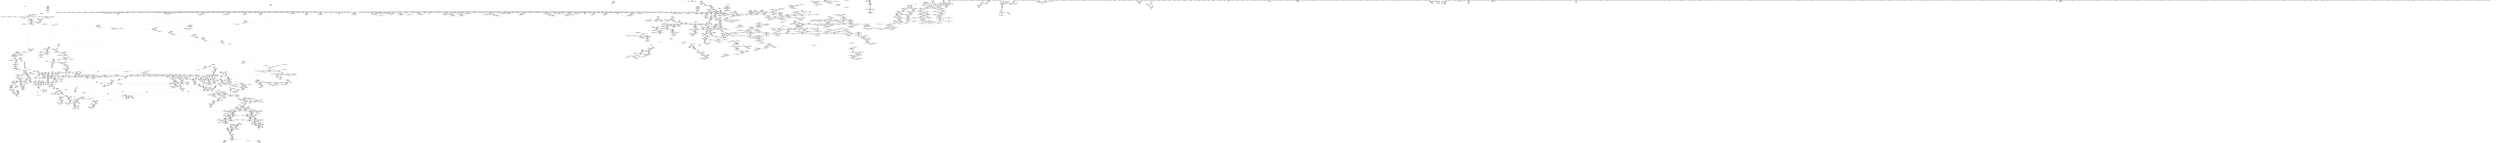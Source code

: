 digraph "SVFG" {
	label="SVFG";

	Node0x5632661039d0 [shape=record,color=grey,label="{NodeID: 0\nNullPtr}"];
	Node0x5632661039d0 -> Node0x5632669177a0[style=solid];
	Node0x5632661039d0 -> Node0x5632669178a0[style=solid];
	Node0x5632661039d0 -> Node0x563266917970[style=solid];
	Node0x5632661039d0 -> Node0x563266917a40[style=solid];
	Node0x5632661039d0 -> Node0x563266917b10[style=solid];
	Node0x5632661039d0 -> Node0x563266917be0[style=solid];
	Node0x5632661039d0 -> Node0x563266917cb0[style=solid];
	Node0x5632661039d0 -> Node0x563266917d80[style=solid];
	Node0x5632661039d0 -> Node0x563266917e50[style=solid];
	Node0x5632661039d0 -> Node0x563266917f20[style=solid];
	Node0x5632661039d0 -> Node0x563266917ff0[style=solid];
	Node0x5632661039d0 -> Node0x5632669180c0[style=solid];
	Node0x5632661039d0 -> Node0x563266918190[style=solid];
	Node0x5632661039d0 -> Node0x563266918260[style=solid];
	Node0x5632661039d0 -> Node0x563266918330[style=solid];
	Node0x5632661039d0 -> Node0x563266918400[style=solid];
	Node0x5632661039d0 -> Node0x5632669184d0[style=solid];
	Node0x5632661039d0 -> Node0x5632669185a0[style=solid];
	Node0x5632661039d0 -> Node0x563266918670[style=solid];
	Node0x5632661039d0 -> Node0x563266918740[style=solid];
	Node0x5632661039d0 -> Node0x563266918810[style=solid];
	Node0x5632661039d0 -> Node0x5632669188e0[style=solid];
	Node0x5632661039d0 -> Node0x5632669189b0[style=solid];
	Node0x5632661039d0 -> Node0x563266918a80[style=solid];
	Node0x5632661039d0 -> Node0x563266918b50[style=solid];
	Node0x5632661039d0 -> Node0x563266918c20[style=solid];
	Node0x5632661039d0 -> Node0x563266918cf0[style=solid];
	Node0x5632661039d0 -> Node0x563266918dc0[style=solid];
	Node0x5632661039d0 -> Node0x563266918e90[style=solid];
	Node0x5632661039d0 -> Node0x563266918f60[style=solid];
	Node0x5632661039d0 -> Node0x563266919030[style=solid];
	Node0x5632661039d0 -> Node0x563266919100[style=solid];
	Node0x5632661039d0 -> Node0x5632669191d0[style=solid];
	Node0x5632661039d0 -> Node0x5632669192a0[style=solid];
	Node0x5632661039d0 -> Node0x563266919370[style=solid];
	Node0x5632661039d0 -> Node0x563266919440[style=solid];
	Node0x5632661039d0 -> Node0x563266919510[style=solid];
	Node0x5632661039d0 -> Node0x5632669195e0[style=solid];
	Node0x5632661039d0 -> Node0x5632669196b0[style=solid];
	Node0x5632661039d0 -> Node0x563266919780[style=solid];
	Node0x5632661039d0 -> Node0x563266919850[style=solid];
	Node0x5632661039d0 -> Node0x563266919920[style=solid];
	Node0x5632661039d0 -> Node0x5632669199f0[style=solid];
	Node0x5632661039d0 -> Node0x563266919ac0[style=solid];
	Node0x5632661039d0 -> Node0x563266919b90[style=solid];
	Node0x5632661039d0 -> Node0x563266919c60[style=solid];
	Node0x5632661039d0 -> Node0x563266919d30[style=solid];
	Node0x5632661039d0 -> Node0x563266919e00[style=solid];
	Node0x5632661039d0 -> Node0x563266919ed0[style=solid];
	Node0x5632661039d0 -> Node0x563266919fa0[style=solid];
	Node0x5632661039d0 -> Node0x56326691a070[style=solid];
	Node0x5632661039d0 -> Node0x56326691a140[style=solid];
	Node0x5632661039d0 -> Node0x56326691a210[style=solid];
	Node0x5632661039d0 -> Node0x56326691a2e0[style=solid];
	Node0x5632661039d0 -> Node0x56326691a3b0[style=solid];
	Node0x5632661039d0 -> Node0x56326691a480[style=solid];
	Node0x5632661039d0 -> Node0x56326691a550[style=solid];
	Node0x5632661039d0 -> Node0x56326691a620[style=solid];
	Node0x5632661039d0 -> Node0x56326691a6f0[style=solid];
	Node0x5632661039d0 -> Node0x56326691a7c0[style=solid];
	Node0x5632661039d0 -> Node0x56326691a890[style=solid];
	Node0x5632661039d0 -> Node0x56326691a960[style=solid];
	Node0x5632661039d0 -> Node0x56326691aa30[style=solid];
	Node0x5632661039d0 -> Node0x56326691ab00[style=solid];
	Node0x5632661039d0 -> Node0x56326691abd0[style=solid];
	Node0x5632661039d0 -> Node0x56326691aca0[style=solid];
	Node0x5632661039d0 -> Node0x56326691ad70[style=solid];
	Node0x5632661039d0 -> Node0x56326691ae40[style=solid];
	Node0x5632661039d0 -> Node0x56326691af10[style=solid];
	Node0x5632661039d0 -> Node0x56326691afe0[style=solid];
	Node0x5632661039d0 -> Node0x56326691b0b0[style=solid];
	Node0x5632661039d0 -> Node0x56326691b180[style=solid];
	Node0x5632661039d0 -> Node0x56326691b250[style=solid];
	Node0x5632661039d0 -> Node0x56326691b320[style=solid];
	Node0x5632661039d0 -> Node0x56326691b3f0[style=solid];
	Node0x5632661039d0 -> Node0x56326691b4c0[style=solid];
	Node0x5632661039d0 -> Node0x56326691b590[style=solid];
	Node0x5632661039d0 -> Node0x56326691b660[style=solid];
	Node0x5632661039d0 -> Node0x56326691b730[style=solid];
	Node0x5632661039d0 -> Node0x56326691b800[style=solid];
	Node0x5632661039d0 -> Node0x56326691b8d0[style=solid];
	Node0x5632661039d0 -> Node0x56326691b9a0[style=solid];
	Node0x5632661039d0 -> Node0x56326691ba70[style=solid];
	Node0x5632661039d0 -> Node0x56326691bb40[style=solid];
	Node0x5632661039d0 -> Node0x56326691bc10[style=solid];
	Node0x5632661039d0 -> Node0x56326691bce0[style=solid];
	Node0x5632661039d0 -> Node0x56326691bdb0[style=solid];
	Node0x5632661039d0 -> Node0x56326691be80[style=solid];
	Node0x5632661039d0 -> Node0x56326691bf50[style=solid];
	Node0x5632661039d0 -> Node0x56326691c020[style=solid];
	Node0x5632661039d0 -> Node0x56326691c0f0[style=solid];
	Node0x5632661039d0 -> Node0x56326691c1c0[style=solid];
	Node0x5632661039d0 -> Node0x56326691c290[style=solid];
	Node0x5632661039d0 -> Node0x56326694f7f0[style=solid];
	Node0x5632661039d0 -> Node0x563266925290[style=solid];
	Node0x5632661039d0 -> Node0x56326692ba90[style=solid];
	Node0x5632661039d0 -> Node0x56326692bb60[style=solid];
	Node0x5632661039d0 -> Node0x56326692bc30[style=solid];
	Node0x5632661039d0 -> Node0x563266966630[style=solid];
	Node0x5632661039d0 -> Node0x563266966700[style=solid];
	Node0x5632661039d0 -> Node0x5632669667d0[style=solid];
	Node0x5632661039d0 -> Node0x5632669689f0[style=solid];
	Node0x5632661039d0 -> Node0x563266968ac0[style=solid];
	Node0x5632661039d0 -> Node0x563266968b90[style=solid];
	Node0x5632661039d0 -> Node0x5632669a31b0[style=solid];
	Node0x5632661039d0 -> Node0x5632669a3cf0[style=solid];
	Node0x5632661039d0 -> Node0x5632669a4290[style=solid];
	Node0x5632661039d0 -> Node0x5632669a7e30[style=solid];
	Node0x5632661039d0 -> Node0x5632669a8430[style=solid];
	Node0x5632661039d0 -> Node0x5632669a8eb0[style=solid];
	Node0x5632661039d0 -> Node0x5632669aa9b0[style=solid];
	Node0x5632661039d0:s64 -> Node0x563266b30c70[style=solid,color=red];
	Node0x5632661039d0:s64 -> Node0x563266b30630[style=solid,color=red];
	Node0x5632661039d0:s64 -> Node0x563266b1e030[style=solid,color=red];
	Node0x563266924f50 [shape=record,color=blue,label="{NodeID: 1550\n946\<--943\ncoerce.dive3\<--call2\n_ZNSt6vectorIiSaIiEE17_M_realloc_insertIJiEEEvN9__gnu_cxx17__normal_iteratorIPiS1_EEDpOT_\n|{|<s2>90}}"];
	Node0x563266924f50 -> Node0x563266940bf0[style=dashed];
	Node0x563266924f50 -> Node0x563266940cc0[style=dashed];
	Node0x563266924f50:s2 -> Node0x5632669612e0[style=dashed,color=red];
	Node0x563266903190 [shape=record,color=green,label="{NodeID: 443\n2790\<--2791\n__first.addr\<--__first.addr_field_insensitive\n_ZSt27__uninitialized_default_n_aIPSt6vectorIiSaIiEEmS2_ET_S4_T0_RSaIT1_E\n}"];
	Node0x563266903190 -> Node0x56326694bb70[style=solid];
	Node0x563266903190 -> Node0x563266967740[style=solid];
	Node0x563266b37120 [shape=record,color=black,label="{NodeID: 4207\n3141 = PHI(2588, )\n0th arg _ZNSt12_Vector_baseISt6vectorIiSaIiEESaIS2_EE13_M_deallocateEPS2_m }"];
	Node0x563266b37120 -> Node0x563266969890[style=solid];
	Node0x5632669124d0 [shape=record,color=purple,label="{NodeID: 886\n1088\<--1087\n_M_impl37\<--\n_ZNSt6vectorIiSaIiEE17_M_realloc_insertIJiEEEvN9__gnu_cxx17__normal_iteratorIPiS1_EEDpOT_\n}"];
	Node0x563266948c50 [shape=record,color=red,label="{NodeID: 1329\n2314\<--2280\nexn\<--exn.slot\n_ZNSt27__uninitialized_default_n_1ILb0EE18__uninit_default_nIPNSt7__cxx1112basic_stringIcSt11char_traitsIcESaIcEEEmEET_S9_T0_\n}"];
	Node0x5632668fb390 [shape=record,color=green,label="{NodeID: 222\n1355\<--1356\n_ZSt8_DestroyIPiEvT_S1_\<--_ZSt8_DestroyIPiEvT_S1__field_insensitive\n}"];
	Node0x563266b25330 [shape=record,color=black,label="{NodeID: 3986\n305 = PHI(629, )\n}"];
	Node0x5632669674d0 [shape=record,color=blue,label="{NodeID: 1772\n2756\<--2752\n__n.addr\<--__n\n_ZN9__gnu_cxx13new_allocatorISt6vectorIiSaIiEEE8allocateEmPKv\n}"];
	Node0x5632669674d0 -> Node0x56326694b900[style=dashed];
	Node0x5632669674d0 -> Node0x56326694b9d0[style=dashed];
	Node0x56326691f040 [shape=record,color=black,label="{NodeID: 665\n893\<--892\n\<--\n_ZNSt16allocator_traitsISaIiEE9constructIiJiEEEvRS0_PT_DpOT0_\n|{<s0>87}}"];
	Node0x56326691f040:s0 -> Node0x563266b2f0e0[style=solid,color=red];
	Node0x56326693d8c0 [shape=record,color=red,label="{NodeID: 1108\n624\<--615\n\<--__n.addr\n_ZNSt6vectorIS_IiSaIiEESaIS1_EEixEm\n}"];
	Node0x563266103a60 [shape=record,color=green,label="{NodeID: 1\n7\<--1\n__dso_handle\<--dummyObj\nGlob }"];
	Node0x563266925020 [shape=record,color=blue,label="{NodeID: 1551\n920\<--948\n__elems_before\<--call4\n_ZNSt6vectorIiSaIiEE17_M_realloc_insertIJiEEEvN9__gnu_cxx17__normal_iteratorIPiS1_EEDpOT_\n}"];
	Node0x563266925020 -> Node0x56326693fc80[style=dashed];
	Node0x563266925020 -> Node0x56326693fd50[style=dashed];
	Node0x563266903260 [shape=record,color=green,label="{NodeID: 444\n2792\<--2793\n__n.addr\<--__n.addr_field_insensitive\n_ZSt27__uninitialized_default_n_aIPSt6vectorIiSaIiEEmS2_ET_S4_T0_RSaIT1_E\n}"];
	Node0x563266903260 -> Node0x56326694bc40[style=solid];
	Node0x563266903260 -> Node0x563266967810[style=solid];
	Node0x563266b37230 [shape=record,color=black,label="{NodeID: 4208\n3142 = PHI(2591, )\n1st arg _ZNSt12_Vector_baseISt6vectorIiSaIiEESaIS2_EE13_M_deallocateEPS2_m }"];
	Node0x563266b37230 -> Node0x563266969960[style=solid];
	Node0x5632669125a0 [shape=record,color=purple,label="{NodeID: 887\n1089\<--1087\n_M_finish38\<--\n_ZNSt6vectorIiSaIiEE17_M_realloc_insertIJiEEEvN9__gnu_cxx17__normal_iteratorIPiS1_EEDpOT_\n}"];
	Node0x5632669125a0 -> Node0x5632669259e0[style=solid];
	Node0x563266948d20 [shape=record,color=red,label="{NodeID: 1330\n2335\<--2280\nexn4\<--exn.slot\n_ZNSt27__uninitialized_default_n_1ILb0EE18__uninit_default_nIPNSt7__cxx1112basic_stringIcSt11char_traitsIcESaIcEEEmEET_S9_T0_\n}"];
	Node0x5632668fb490 [shape=record,color=green,label="{NodeID: 223\n1362\<--1363\nthis.addr\<--this.addr_field_insensitive\n_ZNSt12_Vector_baseIiSaIiEE13_M_deallocateEPim\n}"];
	Node0x5632668fb490 -> Node0x563266942e10[style=solid];
	Node0x5632668fb490 -> Node0x563266927240[style=solid];
	Node0x563266b25440 [shape=record,color=black,label="{NodeID: 3987\n310 = PHI()\n}"];
	Node0x563266a316a0 [shape=record,color=yellow,style=double,label="{NodeID: 2880\n74V_1 = ENCHI(MR_74V_0)\npts\{1680000 1820000 \}\nFun[_ZNSt6vectorINSt7__cxx1112basic_stringIcSt11char_traitsIcESaIcEEESaIS5_EE21_M_default_initializeEm]}"];
	Node0x563266a316a0 -> Node0x563266946ca0[style=dashed];
	Node0x5632669675a0 [shape=record,color=blue,label="{NodeID: 1773\n2758\<--2753\n.addr\<--\n_ZN9__gnu_cxx13new_allocatorISt6vectorIiSaIiEEE8allocateEmPKv\n}"];
	Node0x56326691f110 [shape=record,color=black,label="{NodeID: 666\n901\<--906\n_ZSt7forwardIiEOT_RNSt16remove_referenceIS0_E4typeE_ret\<--\n_ZSt7forwardIiEOT_RNSt16remove_referenceIS0_E4typeE\n|{<s0>81|<s1>84|<s2>86|<s3>92|<s4>112}}"];
	Node0x56326691f110:s0 -> Node0x563266b27ba0[style=solid,color=blue];
	Node0x56326691f110:s1 -> Node0x563266b27e50[style=solid,color=blue];
	Node0x56326691f110:s2 -> Node0x563266b27fc0[style=solid,color=blue];
	Node0x56326691f110:s3 -> Node0x563266b29670[style=solid,color=blue];
	Node0x56326691f110:s4 -> Node0x563266b29f30[style=solid,color=blue];
	Node0x56326693d990 [shape=record,color=red,label="{NodeID: 1109\n623\<--622\n\<--_M_start\n_ZNSt6vectorIS_IiSaIiEESaIS1_EEixEm\n}"];
	Node0x56326693d990 -> Node0x5632669396f0[style=solid];
	Node0x5632668b8a90 [shape=record,color=green,label="{NodeID: 2\n8\<--1\n_ZSt4cout\<--dummyObj\nGlob }"];
	Node0x5632669250f0 [shape=record,color=blue,label="{NodeID: 1552\n924\<--954\n__new_start\<--call5\n_ZNSt6vectorIiSaIiEE17_M_realloc_insertIJiEEEvN9__gnu_cxx17__normal_iteratorIPiS1_EEDpOT_\n}"];
	Node0x5632669250f0 -> Node0x56326693fe20[style=dashed];
	Node0x5632669250f0 -> Node0x56326693fef0[style=dashed];
	Node0x5632669250f0 -> Node0x56326693ffc0[style=dashed];
	Node0x5632669250f0 -> Node0x563266940090[style=dashed];
	Node0x5632669250f0 -> Node0x563266940160[style=dashed];
	Node0x5632669250f0 -> Node0x563266940230[style=dashed];
	Node0x5632669250f0 -> Node0x563266940300[style=dashed];
	Node0x5632669250f0 -> Node0x5632669403d0[style=dashed];
	Node0x563266903330 [shape=record,color=green,label="{NodeID: 445\n2794\<--2795\n.addr\<--.addr_field_insensitive\n_ZSt27__uninitialized_default_n_aIPSt6vectorIiSaIiEEmS2_ET_S4_T0_RSaIT1_E\n}"];
	Node0x563266903330 -> Node0x5632669678e0[style=solid];
	Node0x563266b37340 [shape=record,color=black,label="{NodeID: 4209\n3143 = PHI(2601, )\n2nd arg _ZNSt12_Vector_baseISt6vectorIiSaIiEESaIS2_EE13_M_deallocateEPS2_m }"];
	Node0x563266b37340 -> Node0x563266969a30[style=solid];
	Node0x563266912670 [shape=record,color=purple,label="{NodeID: 888\n1095\<--1094\n_M_impl40\<--\n_ZNSt6vectorIiSaIiEE17_M_realloc_insertIJiEEEvN9__gnu_cxx17__normal_iteratorIPiS1_EEDpOT_\n}"];
	Node0x563266948df0 [shape=record,color=red,label="{NodeID: 1331\n2336\<--2282\nsel\<--ehselector.slot\n_ZNSt27__uninitialized_default_n_1ILb0EE18__uninit_default_nIPNSt7__cxx1112basic_stringIcSt11char_traitsIcESaIcEEEmEET_S9_T0_\n}"];
	Node0x5632668fb560 [shape=record,color=green,label="{NodeID: 224\n1364\<--1365\n__p.addr\<--__p.addr_field_insensitive\n_ZNSt12_Vector_baseIiSaIiEE13_M_deallocateEPim\n}"];
	Node0x5632668fb560 -> Node0x563266942ee0[style=solid];
	Node0x5632668fb560 -> Node0x563266942fb0[style=solid];
	Node0x5632668fb560 -> Node0x563266927310[style=solid];
	Node0x563266b25510 [shape=record,color=black,label="{NodeID: 3988\n311 = PHI()\n}"];
	Node0x563266967670 [shape=record,color=blue,label="{NodeID: 1774\n2780\<--2779\nthis.addr\<--this\n_ZNK9__gnu_cxx13new_allocatorISt6vectorIiSaIiEEE8max_sizeEv\n}"];
	Node0x563266967670 -> Node0x56326694baa0[style=dashed];
	Node0x56326691f1e0 [shape=record,color=black,label="{NodeID: 667\n952\<--936\n\<--this1\n_ZNSt6vectorIiSaIiEE17_M_realloc_insertIJiEEEvN9__gnu_cxx17__normal_iteratorIPiS1_EEDpOT_\n|{<s0>91}}"];
	Node0x56326691f1e0:s0 -> Node0x563266b2cff0[style=solid,color=red];
	Node0x56326693da60 [shape=record,color=red,label="{NodeID: 1110\n638\<--632\n\<--__lhs.addr\n_ZStneIcSt11char_traitsIcESaIcEEbRKNSt7__cxx1112basic_stringIT_T0_T1_EESA_\n|{<s0>66}}"];
	Node0x56326693da60:s0 -> Node0x563266b33030[style=solid,color=red];
	Node0x5632668b7c40 [shape=record,color=green,label="{NodeID: 3\n9\<--1\n.str\<--dummyObj\nGlob }"];
	Node0x5632669251c0 [shape=record,color=blue,label="{NodeID: 1553\n926\<--958\n__new_finish\<--\n_ZNSt6vectorIiSaIiEE17_M_realloc_insertIJiEEEvN9__gnu_cxx17__normal_iteratorIPiS1_EEDpOT_\n}"];
	Node0x5632669251c0 -> Node0x563266940640[style=dashed];
	Node0x5632669251c0 -> Node0x563266940710[style=dashed];
	Node0x5632669251c0 -> Node0x563266925290[style=dashed];
	Node0x563266903400 [shape=record,color=green,label="{NodeID: 446\n2802\<--2803\n_ZSt25__uninitialized_default_nIPSt6vectorIiSaIiEEmET_S4_T0_\<--_ZSt25__uninitialized_default_nIPSt6vectorIiSaIiEEmET_S4_T0__field_insensitive\n}"];
	Node0x563266b37450 [shape=record,color=black,label="{NodeID: 4210\n2905 = PHI(2854, )\n0th arg _ZSt10_ConstructISt6vectorIiSaIiEEJEEvPT_DpOT0_ }"];
	Node0x563266b37450 -> Node0x563266968440[style=solid];
	Node0x563266912740 [shape=record,color=purple,label="{NodeID: 889\n1096\<--1094\n_M_end_of_storage41\<--\n_ZNSt6vectorIiSaIiEE17_M_realloc_insertIJiEEEvN9__gnu_cxx17__normal_iteratorIPiS1_EEDpOT_\n}"];
	Node0x563266912740 -> Node0x563266925ab0[style=solid];
	Node0x563266948ec0 [shape=record,color=red,label="{NodeID: 1332\n2351\<--2348\n\<--__p.addr\n_ZSt10_ConstructINSt7__cxx1112basic_stringIcSt11char_traitsIcESaIcEEEJEEvPT_DpOT0_\n}"];
	Node0x563266948ec0 -> Node0x56326690ce20[style=solid];
	Node0x5632668fb630 [shape=record,color=green,label="{NodeID: 225\n1366\<--1367\n__n.addr\<--__n.addr_field_insensitive\n_ZNSt12_Vector_baseIiSaIiEE13_M_deallocateEPim\n}"];
	Node0x5632668fb630 -> Node0x563266943080[style=solid];
	Node0x5632668fb630 -> Node0x5632669273e0[style=solid];
	Node0x563266b255e0 [shape=record,color=black,label="{NodeID: 3989\n1009 = PHI()\n}"];
	Node0x563266a318c0 [shape=record,color=yellow,style=double,label="{NodeID: 2882\n78V_1 = ENCHI(MR_78V_0)\npts\{1680002 1820002 \}\nFun[_ZNSt6vectorINSt7__cxx1112basic_stringIcSt11char_traitsIcESaIcEEESaIS5_EEC2EmRKS6_]|{<s0>57}}"];
	Node0x563266a318c0:s0 -> Node0x563266a5dae0[style=dashed,color=red];
	Node0x563266967740 [shape=record,color=blue,label="{NodeID: 1775\n2790\<--2787\n__first.addr\<--__first\n_ZSt27__uninitialized_default_n_aIPSt6vectorIiSaIiEEmS2_ET_S4_T0_RSaIT1_E\n}"];
	Node0x563266967740 -> Node0x56326694bb70[style=dashed];
	Node0x56326691f2b0 [shape=record,color=black,label="{NodeID: 668\n960\<--936\n\<--this1\n_ZNSt6vectorIiSaIiEE17_M_realloc_insertIJiEEEvN9__gnu_cxx17__normal_iteratorIPiS1_EEDpOT_\n}"];
	Node0x56326691f2b0 -> Node0x563266911560[style=solid];
	Node0x56326693db30 [shape=record,color=red,label="{NodeID: 1111\n639\<--634\n\<--__rhs.addr\n_ZStneIcSt11char_traitsIcESaIcEEbRKNSt7__cxx1112basic_stringIT_T0_T1_EESA_\n|{<s0>66}}"];
	Node0x56326693db30:s0 -> Node0x563266b33170[style=solid,color=red];
	Node0x5632668b7cd0 [shape=record,color=green,label="{NodeID: 4\n11\<--1\n.str.1\<--dummyObj\nGlob }"];
	Node0x563266925290 [shape=record,color=blue, style = dotted,label="{NodeID: 1554\n926\<--3\n__new_finish\<--dummyVal\n_ZNSt6vectorIiSaIiEE17_M_realloc_insertIJiEEEvN9__gnu_cxx17__normal_iteratorIPiS1_EEDpOT_\n}"];
	Node0x563266925290 -> Node0x563266940640[style=dashed];
	Node0x563266925290 -> Node0x563266940710[style=dashed];
	Node0x563266925290 -> Node0x563266925360[style=dashed];
	Node0x563266903500 [shape=record,color=green,label="{NodeID: 447\n2807\<--2808\nthis.addr\<--this.addr_field_insensitive\n_ZNSt12_Vector_baseISt6vectorIiSaIiEESaIS2_EE19_M_get_Tp_allocatorEv\n}"];
	Node0x563266903500 -> Node0x56326694bd10[style=solid];
	Node0x563266903500 -> Node0x5632669679b0[style=solid];
	Node0x563266912810 [shape=record,color=purple,label="{NodeID: 890\n1124\<--1112\ncoerce.dive\<--retval\n_ZNSt6vectorIiSaIiEE3endEv\n}"];
	Node0x563266912810 -> Node0x563266941340[style=solid];
	Node0x563266948f90 [shape=record,color=red,label="{NodeID: 1333\n2363\<--2360\n\<--__r.addr\n_ZSt11__addressofINSt7__cxx1112basic_stringIcSt11char_traitsIcESaIcEEEEPT_RS6_\n}"];
	Node0x563266948f90 -> Node0x56326690cfc0[style=solid];
	Node0x5632668fb700 [shape=record,color=green,label="{NodeID: 226\n1380\<--1381\n_ZNSt16allocator_traitsISaIiEE10deallocateERS0_Pim\<--_ZNSt16allocator_traitsISaIiEE10deallocateERS0_Pim_field_insensitive\n}"];
	Node0x563266b256b0 [shape=record,color=black,label="{NodeID: 3990\n1036 = PHI(1312, )\n|{<s0>104}}"];
	Node0x563266b256b0:s0 -> Node0x563266b32090[style=solid,color=red];
	Node0x563266967810 [shape=record,color=blue,label="{NodeID: 1776\n2792\<--2788\n__n.addr\<--__n\n_ZSt27__uninitialized_default_n_aIPSt6vectorIiSaIiEEmS2_ET_S4_T0_RSaIT1_E\n}"];
	Node0x563266967810 -> Node0x56326694bc40[style=dashed];
	Node0x56326691f380 [shape=record,color=black,label="{NodeID: 669\n970\<--936\n\<--this1\n_ZNSt6vectorIiSaIiEE17_M_realloc_insertIJiEEEvN9__gnu_cxx17__normal_iteratorIPiS1_EEDpOT_\n}"];
	Node0x56326691f380 -> Node0x563266911630[style=solid];
	Node0x56326691f380 -> Node0x563266911700[style=solid];
	Node0x56326693dc00 [shape=record,color=red,label="{NodeID: 1112\n662\<--656\nthis1\<--this.addr\n_ZNSt6vectorIiSaIiEEixEm\n}"];
	Node0x56326693dc00 -> Node0x56326691de60[style=solid];
	Node0x5632668b7d60 [shape=record,color=green,label="{NodeID: 5\n13\<--1\n_ZSt3cin\<--dummyObj\nGlob }"];
	Node0x563266925360 [shape=record,color=blue,label="{NodeID: 1555\n926\<--983\n__new_finish\<--call11\n_ZNSt6vectorIiSaIiEE17_M_realloc_insertIJiEEEvN9__gnu_cxx17__normal_iteratorIPiS1_EEDpOT_\n}"];
	Node0x563266925360 -> Node0x5632669404a0[style=dashed];
	Node0x563266925360 -> Node0x563266925430[style=dashed];
	Node0x5632669035d0 [shape=record,color=green,label="{NodeID: 448\n2817\<--2818\n__first.addr\<--__first.addr_field_insensitive\n_ZSt25__uninitialized_default_nIPSt6vectorIiSaIiEEmET_S4_T0_\n}"];
	Node0x5632669035d0 -> Node0x56326694bde0[style=solid];
	Node0x5632669035d0 -> Node0x563266967a80[style=solid];
	Node0x5632669128e0 [shape=record,color=purple,label="{NodeID: 891\n1119\<--1118\n_M_impl\<--\n_ZNSt6vectorIiSaIiEE3endEv\n}"];
	Node0x563266949060 [shape=record,color=red,label="{NodeID: 1334\n2374\<--2368\n\<--__first.addr\n_ZSt8_DestroyIPNSt7__cxx1112basic_stringIcSt11char_traitsIcESaIcEEEEvT_S7_\n|{<s0>196}}"];
	Node0x563266949060:s0 -> Node0x563266b2d8f0[style=solid,color=red];
	Node0x5632668fb800 [shape=record,color=green,label="{NodeID: 227\n1390\<--1391\n_ZSt9terminatev\<--_ZSt9terminatev_field_insensitive\n}"];
	Node0x563266b258b0 [shape=record,color=black,label="{NodeID: 3991\n1060 = PHI(1312, )\n|{<s0>108}}"];
	Node0x563266b258b0:s0 -> Node0x563266b32090[style=solid,color=red];
	Node0x563266a31ae0 [shape=record,color=yellow,style=double,label="{NodeID: 2884\n70V_1 = ENCHI(MR_70V_0)\npts\{473 \}\nFun[_ZNSt6vectorINSt7__cxx1112basic_stringIcSt11char_traitsIcESaIcEEESaIS5_EEC2EmRKS6_]}"];
	Node0x563266a31ae0 -> Node0x563266951cb0[style=dashed];
	Node0x5632669678e0 [shape=record,color=blue,label="{NodeID: 1777\n2794\<--2789\n.addr\<--\n_ZSt27__uninitialized_default_n_aIPSt6vectorIiSaIiEEmS2_ET_S4_T0_RSaIT1_E\n}"];
	Node0x56326691f450 [shape=record,color=black,label="{NodeID: 670\n979\<--936\n\<--this1\n_ZNSt6vectorIiSaIiEE17_M_realloc_insertIJiEEEvN9__gnu_cxx17__normal_iteratorIPiS1_EEDpOT_\n|{<s0>95}}"];
	Node0x56326691f450:s0 -> Node0x563266b35cb0[style=solid,color=red];
	Node0x56326693dcd0 [shape=record,color=red,label="{NodeID: 1113\n667\<--658\n\<--__n.addr\n_ZNSt6vectorIiSaIiEEixEm\n}"];
	Node0x5632668f3820 [shape=record,color=green,label="{NodeID: 6\n14\<--1\n.str.2\<--dummyObj\nGlob }"];
	Node0x563266925430 [shape=record,color=blue,label="{NodeID: 1556\n926\<--988\n__new_finish\<--incdec.ptr\n_ZNSt6vectorIiSaIiEE17_M_realloc_insertIJiEEEvN9__gnu_cxx17__normal_iteratorIPiS1_EEDpOT_\n}"];
	Node0x563266925430 -> Node0x563266940570[style=dashed];
	Node0x563266925430 -> Node0x563266940640[style=dashed];
	Node0x563266925430 -> Node0x563266940710[style=dashed];
	Node0x563266925430 -> Node0x563266925500[style=dashed];
	Node0x5632669036a0 [shape=record,color=green,label="{NodeID: 449\n2819\<--2820\n__n.addr\<--__n.addr_field_insensitive\n_ZSt25__uninitialized_default_nIPSt6vectorIiSaIiEEmET_S4_T0_\n}"];
	Node0x5632669036a0 -> Node0x56326694beb0[style=solid];
	Node0x5632669036a0 -> Node0x563266967b50[style=solid];
	Node0x563266955450 [shape=record,color=yellow,style=double,label="{NodeID: 3106\n46V_1 = ENCHI(MR_46V_0)\npts\{1538 \}\nFun[_ZSt13__copy_move_aILb1EPiS0_ET1_T0_S2_S1_]|{<s0>162|<s1>162|<s2>162}}"];
	Node0x563266955450:s0 -> Node0x56326694f520[style=dashed,color=red];
	Node0x563266955450:s1 -> Node0x563266929fc0[style=dashed,color=red];
	Node0x563266955450:s2 -> Node0x563266a20920[style=dashed,color=red];
	Node0x5632669129b0 [shape=record,color=purple,label="{NodeID: 892\n1120\<--1118\n_M_finish\<--\n_ZNSt6vectorIiSaIiEE3endEv\n|{<s0>111}}"];
	Node0x5632669129b0:s0 -> Node0x563266b1b140[style=solid,color=red];
	Node0x563266949130 [shape=record,color=red,label="{NodeID: 1335\n2375\<--2370\n\<--__last.addr\n_ZSt8_DestroyIPNSt7__cxx1112basic_stringIcSt11char_traitsIcESaIcEEEEvT_S7_\n|{<s0>196}}"];
	Node0x563266949130:s0 -> Node0x563266b2da00[style=solid,color=red];
	Node0x5632668fb900 [shape=record,color=green,label="{NodeID: 228\n1396\<--1397\nthis.addr\<--this.addr_field_insensitive\n_ZNKSt6vectorIiSaIiEE8max_sizeEv\n}"];
	Node0x5632668fb900 -> Node0x563266943150[style=solid];
	Node0x5632668fb900 -> Node0x5632669274b0[style=solid];
	Node0x563266b259f0 [shape=record,color=black,label="{NodeID: 3992\n40 = PHI()\n}"];
	Node0x5632669679b0 [shape=record,color=blue,label="{NodeID: 1778\n2807\<--2806\nthis.addr\<--this\n_ZNSt12_Vector_baseISt6vectorIiSaIiEESaIS2_EE19_M_get_Tp_allocatorEv\n}"];
	Node0x5632669679b0 -> Node0x56326694bd10[style=dashed];
	Node0x56326691f520 [shape=record,color=black,label="{NodeID: 671\n992\<--936\n\<--this1\n_ZNSt6vectorIiSaIiEE17_M_realloc_insertIJiEEEvN9__gnu_cxx17__normal_iteratorIPiS1_EEDpOT_\n}"];
	Node0x56326691f520 -> Node0x5632669118a0[style=solid];
	Node0x56326691f520 -> Node0x563266911970[style=solid];
	Node0x56326693dda0 [shape=record,color=red,label="{NodeID: 1114\n666\<--665\n\<--_M_start\n_ZNSt6vectorIiSaIiEEixEm\n}"];
	Node0x56326693dda0 -> Node0x5632669397c0[style=solid];
	Node0x5632668f38b0 [shape=record,color=green,label="{NodeID: 7\n16\<--1\n.str.3\<--dummyObj\nGlob }"];
	Node0x563266925500 [shape=record,color=blue,label="{NodeID: 1557\n926\<--999\n__new_finish\<--call16\n_ZNSt6vectorIiSaIiEE17_M_realloc_insertIJiEEEvN9__gnu_cxx17__normal_iteratorIPiS1_EEDpOT_\n}"];
	Node0x563266925500 -> Node0x5632669407e0[style=dashed];
	Node0x563266903770 [shape=record,color=green,label="{NodeID: 450\n2821\<--2822\n__assignable\<--__assignable_field_insensitive\n_ZSt25__uninitialized_default_nIPSt6vectorIiSaIiEEmET_S4_T0_\n}"];
	Node0x563266903770 -> Node0x563266967c20[style=solid];
	Node0x563266912a80 [shape=record,color=purple,label="{NodeID: 893\n1237\<--1227\ncoerce.dive\<--retval\n_ZNSt6vectorIiSaIiEE5beginEv\n}"];
	Node0x563266912a80 -> Node0x563266942110[style=solid];
	Node0x563266949200 [shape=record,color=red,label="{NodeID: 1336\n2393\<--2386\n\<--__first.addr\n_ZNSt12_Destroy_auxILb0EE9__destroyIPNSt7__cxx1112basic_stringIcSt11char_traitsIcESaIcEEEEEvT_S9_\n}"];
	Node0x563266949200 -> Node0x5632669aa0b0[style=solid];
	Node0x563266903ef0 [shape=record,color=green,label="{NodeID: 229\n1402\<--1403\n_ZNKSt12_Vector_baseIiSaIiEE19_M_get_Tp_allocatorEv\<--_ZNKSt12_Vector_baseIiSaIiEE19_M_get_Tp_allocatorEv_field_insensitive\n}"];
	Node0x563266b25ac0 [shape=record,color=black,label="{NodeID: 3993\n78 = PHI()\n}"];
	Node0x563266b25ac0 -> Node0x5632669a85b0[style=solid];
	Node0x563266967a80 [shape=record,color=blue,label="{NodeID: 1779\n2817\<--2815\n__first.addr\<--__first\n_ZSt25__uninitialized_default_nIPSt6vectorIiSaIiEEmET_S4_T0_\n}"];
	Node0x563266967a80 -> Node0x56326694bde0[style=dashed];
	Node0x56326691f5f0 [shape=record,color=black,label="{NodeID: 672\n997\<--936\n\<--this1\n_ZNSt6vectorIiSaIiEE17_M_realloc_insertIJiEEEvN9__gnu_cxx17__normal_iteratorIPiS1_EEDpOT_\n|{<s0>98}}"];
	Node0x56326691f5f0:s0 -> Node0x563266b35cb0[style=solid,color=red];
	Node0x56326693de70 [shape=record,color=red,label="{NodeID: 1115\n693\<--673\n\<--retval\n_ZSt3minIiERKT_S2_S2_\n}"];
	Node0x56326693de70 -> Node0x56326691e000[style=solid];
	Node0x5632668f3940 [shape=record,color=green,label="{NodeID: 8\n18\<--1\n.str.4\<--dummyObj\nGlob }"];
	Node0x5632669255d0 [shape=record,color=blue,label="{NodeID: 1558\n928\<--1003\nexn.slot\<--\n_ZNSt6vectorIiSaIiEE17_M_realloc_insertIJiEEEvN9__gnu_cxx17__normal_iteratorIPiS1_EEDpOT_\n}"];
	Node0x5632669255d0 -> Node0x5632669408b0[style=dashed];
	Node0x5632669255d0 -> Node0x563266925770[style=dashed];
	Node0x563266903840 [shape=record,color=green,label="{NodeID: 451\n2829\<--2830\n_ZNSt27__uninitialized_default_n_1ILb0EE18__uninit_default_nIPSt6vectorIiSaIiEEmEET_S6_T0_\<--_ZNSt27__uninitialized_default_n_1ILb0EE18__uninit_default_nIPSt6vectorIiSaIiEEmEET_S6_T0__field_insensitive\n}"];
	Node0x563266912b50 [shape=record,color=purple,label="{NodeID: 894\n1234\<--1233\n_M_impl\<--\n_ZNSt6vectorIiSaIiEE5beginEv\n}"];
	Node0x5632669492d0 [shape=record,color=red,label="{NodeID: 1337\n2397\<--2386\n\<--__first.addr\n_ZNSt12_Destroy_auxILb0EE9__destroyIPNSt7__cxx1112basic_stringIcSt11char_traitsIcESaIcEEEEEvT_S9_\n|{<s0>197}}"];
	Node0x5632669492d0:s0 -> Node0x563266b17e70[style=solid,color=red];
	Node0x563266903ff0 [shape=record,color=green,label="{NodeID: 230\n1405\<--1406\n_ZNSt16allocator_traitsISaIiEE8max_sizeERKS0_\<--_ZNSt16allocator_traitsISaIiEE8max_sizeERKS0__field_insensitive\n}"];
	Node0x563266b25b90 [shape=record,color=black,label="{NodeID: 3994\n88 = PHI()\n}"];
	Node0x563266b25b90 -> Node0x5632669a8730[style=solid];
	Node0x563266a31d80 [shape=record,color=yellow,style=double,label="{NodeID: 2887\n72V_1 = ENCHI(MR_72V_0)\npts\{475 \}\nFun[_ZNSt6vectorINSt7__cxx1112basic_stringIcSt11char_traitsIcESaIcEEESaIS5_EEC2EmRKS6_]}"];
	Node0x563266a31d80 -> Node0x563266951d80[style=dashed];
	Node0x563266967b50 [shape=record,color=blue,label="{NodeID: 1780\n2819\<--2816\n__n.addr\<--__n\n_ZSt25__uninitialized_default_nIPSt6vectorIiSaIiEEmET_S4_T0_\n}"];
	Node0x563266967b50 -> Node0x56326694beb0[style=dashed];
	Node0x56326691f6c0 [shape=record,color=black,label="{NodeID: 673\n1015\<--936\n\<--this1\n_ZNSt6vectorIiSaIiEE17_M_realloc_insertIJiEEEvN9__gnu_cxx17__normal_iteratorIPiS1_EEDpOT_\n}"];
	Node0x56326691f6c0 -> Node0x563266911a40[style=solid];
	Node0x56326693df40 [shape=record,color=red,label="{NodeID: 1116\n683\<--675\n\<--__a.addr\n_ZSt3minIiERKT_S2_S2_\n}"];
	Node0x56326693df40 -> Node0x56326693e350[style=solid];
	Node0x5632668f39d0 [shape=record,color=green,label="{NodeID: 9\n20\<--1\nstdin\<--dummyObj\nGlob }"];
	Node0x5632669256a0 [shape=record,color=blue,label="{NodeID: 1559\n930\<--1005\nehselector.slot\<--\n_ZNSt6vectorIiSaIiEE17_M_realloc_insertIJiEEEvN9__gnu_cxx17__normal_iteratorIPiS1_EEDpOT_\n}"];
	Node0x5632669256a0 -> Node0x563266925840[style=dashed];
	Node0x563266903940 [shape=record,color=green,label="{NodeID: 452\n2835\<--2836\n__first.addr\<--__first.addr_field_insensitive\n_ZNSt27__uninitialized_default_n_1ILb0EE18__uninit_default_nIPSt6vectorIiSaIiEEmEET_S6_T0_\n}"];
	Node0x563266903940 -> Node0x56326694bf80[style=solid];
	Node0x563266903940 -> Node0x56326694c050[style=solid];
	Node0x563266903940 -> Node0x563266967cf0[style=solid];
	Node0x563266912c20 [shape=record,color=purple,label="{NodeID: 895\n1235\<--1233\n_M_start\<--\n_ZNSt6vectorIiSaIiEE5beginEv\n|{<s0>124}}"];
	Node0x563266912c20:s0 -> Node0x563266b1b140[style=solid,color=red];
	Node0x5632669493a0 [shape=record,color=red,label="{NodeID: 1338\n2403\<--2386\n\<--__first.addr\n_ZNSt12_Destroy_auxILb0EE9__destroyIPNSt7__cxx1112basic_stringIcSt11char_traitsIcESaIcEEEEEvT_S9_\n}"];
	Node0x5632669493a0 -> Node0x563266936e50[style=solid];
	Node0x5632669040f0 [shape=record,color=green,label="{NodeID: 231\n1410\<--1411\nthis.addr\<--this.addr_field_insensitive\n_ZNKSt6vectorIiSaIiEE4sizeEv\n}"];
	Node0x5632669040f0 -> Node0x563266943220[style=solid];
	Node0x5632669040f0 -> Node0x563266927580[style=solid];
	Node0x563266b25c60 [shape=record,color=black,label="{NodeID: 3995\n93 = PHI()\n}"];
	Node0x563266b25c60 -> Node0x56326693a8d0[style=solid];
	Node0x563266a31e60 [shape=record,color=yellow,style=double,label="{NodeID: 2888\n74V_1 = ENCHI(MR_74V_0)\npts\{1680000 1820000 \}\nFun[_ZNSt6vectorINSt7__cxx1112basic_stringIcSt11char_traitsIcESaIcEEESaIS5_EEC2EmRKS6_]|{<s0>57}}"];
	Node0x563266a31e60:s0 -> Node0x563266a5dae0[style=dashed,color=red];
	Node0x563266967c20 [shape=record,color=blue,label="{NodeID: 1781\n2821\<--1623\n__assignable\<--\n_ZSt25__uninitialized_default_nIPSt6vectorIiSaIiEEmET_S4_T0_\n}"];
	Node0x56326691f790 [shape=record,color=black,label="{NodeID: 674\n1035\<--936\n\<--this1\n_ZNSt6vectorIiSaIiEE17_M_realloc_insertIJiEEEvN9__gnu_cxx17__normal_iteratorIPiS1_EEDpOT_\n|{<s0>103}}"];
	Node0x56326691f790:s0 -> Node0x563266b35cb0[style=solid,color=red];
	Node0x56326693e010 [shape=record,color=red,label="{NodeID: 1117\n690\<--675\n\<--__a.addr\n_ZSt3minIiERKT_S2_S2_\n}"];
	Node0x56326693e010 -> Node0x563266952dc0[style=solid];
	Node0x5632668f3a60 [shape=record,color=green,label="{NodeID: 10\n21\<--1\n.str.5\<--dummyObj\nGlob }"];
	Node0x563266925770 [shape=record,color=blue,label="{NodeID: 1560\n928\<--1026\nexn.slot\<--\n_ZNSt6vectorIiSaIiEE17_M_realloc_insertIJiEEEvN9__gnu_cxx17__normal_iteratorIPiS1_EEDpOT_\n}"];
	Node0x563266925770 -> Node0x563266940980[style=dashed];
	Node0x563266903a10 [shape=record,color=green,label="{NodeID: 453\n2837\<--2838\n__n.addr\<--__n.addr_field_insensitive\n_ZNSt27__uninitialized_default_n_1ILb0EE18__uninit_default_nIPSt6vectorIiSaIiEEmEET_S6_T0_\n}"];
	Node0x563266903a10 -> Node0x56326694c120[style=solid];
	Node0x563266903a10 -> Node0x56326694c1f0[style=solid];
	Node0x563266903a10 -> Node0x563266967dc0[style=solid];
	Node0x563266903a10 -> Node0x563266967f60[style=solid];
	Node0x563266912cf0 [shape=record,color=purple,label="{NodeID: 896\n1253\<--1249\n_M_impl\<--this1\n_ZNSt12_Vector_baseIiSaIiEE11_M_allocateEm\n}"];
	Node0x563266912cf0 -> Node0x563266920cb0[style=solid];
	Node0x563266949470 [shape=record,color=red,label="{NodeID: 1339\n2394\<--2388\n\<--__last.addr\n_ZNSt12_Destroy_auxILb0EE9__destroyIPNSt7__cxx1112basic_stringIcSt11char_traitsIcESaIcEEEEEvT_S9_\n}"];
	Node0x563266949470 -> Node0x5632669aa0b0[style=solid];
	Node0x5632669041c0 [shape=record,color=green,label="{NodeID: 232\n1432\<--1433\nretval\<--retval_field_insensitive\n_ZSt3maxImERKT_S2_S2_\n}"];
	Node0x5632669041c0 -> Node0x563266943490[style=solid];
	Node0x5632669041c0 -> Node0x5632669277f0[style=solid];
	Node0x5632669041c0 -> Node0x5632669278c0[style=solid];
	Node0x563266b25d60 [shape=record,color=black,label="{NodeID: 3996\n100 = PHI()\n}"];
	Node0x563266b25d60 -> Node0x56326693a9a0[style=solid];
	Node0x563266a31f70 [shape=record,color=yellow,style=double,label="{NodeID: 2889\n76V_1 = ENCHI(MR_76V_0)\npts\{1680001 1820001 \}\nFun[_ZNSt6vectorINSt7__cxx1112basic_stringIcSt11char_traitsIcESaIcEEESaIS5_EEC2EmRKS6_]|{<s0>57}}"];
	Node0x563266a31f70:s0 -> Node0x563266a5dae0[style=dashed,color=red];
	Node0x563266967cf0 [shape=record,color=blue,label="{NodeID: 1782\n2835\<--2833\n__first.addr\<--__first\n_ZNSt27__uninitialized_default_n_1ILb0EE18__uninit_default_nIPSt6vectorIiSaIiEEmEET_S6_T0_\n}"];
	Node0x563266967cf0 -> Node0x56326694bf80[style=dashed];
	Node0x563266967cf0 -> Node0x56326694c050[style=dashed];
	Node0x56326691f860 [shape=record,color=black,label="{NodeID: 675\n1041\<--936\n\<--this1\n_ZNSt6vectorIiSaIiEE17_M_realloc_insertIJiEEEvN9__gnu_cxx17__normal_iteratorIPiS1_EEDpOT_\n|{<s0>105}}"];
	Node0x56326691f860:s0 -> Node0x563266b2f830[style=solid,color=red];
	Node0x56326693e0e0 [shape=record,color=red,label="{NodeID: 1118\n681\<--677\n\<--__b.addr\n_ZSt3minIiERKT_S2_S2_\n}"];
	Node0x56326693e0e0 -> Node0x56326693e280[style=solid];
	Node0x5632668f3af0 [shape=record,color=green,label="{NodeID: 11\n23\<--1\n.str.6\<--dummyObj\nGlob }"];
	Node0x563266925840 [shape=record,color=blue,label="{NodeID: 1561\n930\<--1028\nehselector.slot\<--\n_ZNSt6vectorIiSaIiEE17_M_realloc_insertIJiEEEvN9__gnu_cxx17__normal_iteratorIPiS1_EEDpOT_\n}"];
	Node0x563266925840 -> Node0x563266940a50[style=dashed];
	Node0x563266903ae0 [shape=record,color=green,label="{NodeID: 454\n2839\<--2840\n__cur\<--__cur_field_insensitive\n_ZNSt27__uninitialized_default_n_1ILb0EE18__uninit_default_nIPSt6vectorIiSaIiEEmEET_S6_T0_\n}"];
	Node0x563266903ae0 -> Node0x56326694c2c0[style=solid];
	Node0x563266903ae0 -> Node0x56326694c390[style=solid];
	Node0x563266903ae0 -> Node0x56326694c460[style=solid];
	Node0x563266903ae0 -> Node0x56326694c530[style=solid];
	Node0x563266903ae0 -> Node0x563266967e90[style=solid];
	Node0x563266903ae0 -> Node0x563266968030[style=solid];
	Node0x563266912dc0 [shape=record,color=purple,label="{NodeID: 897\n1288\<--1276\ncoerce.dive\<--agg.tmp\n_ZSt34__uninitialized_move_if_noexcept_aIPiS0_SaIiEET0_T_S3_S2_RT1_\n}"];
	Node0x563266912dc0 -> Node0x563266926af0[style=solid];
	Node0x563266949540 [shape=record,color=red,label="{NodeID: 1340\n2413\<--2410\n\<--__pointer.addr\n_ZSt8_DestroyINSt7__cxx1112basic_stringIcSt11char_traitsIcESaIcEEEEvPT_\n}"];
	Node0x563266904290 [shape=record,color=green,label="{NodeID: 233\n1434\<--1435\n__a.addr\<--__a.addr_field_insensitive\n_ZSt3maxImERKT_S2_S2_\n}"];
	Node0x563266904290 -> Node0x563266943560[style=solid];
	Node0x563266904290 -> Node0x563266943630[style=solid];
	Node0x563266904290 -> Node0x563266927650[style=solid];
	Node0x563266b25e60 [shape=record,color=black,label="{NodeID: 3997\n115 = PHI()\n}"];
	Node0x563266b25e60 -> Node0x56326693aa70[style=solid];
	Node0x563266967dc0 [shape=record,color=blue,label="{NodeID: 1783\n2837\<--2834\n__n.addr\<--__n\n_ZNSt27__uninitialized_default_n_1ILb0EE18__uninit_default_nIPSt6vectorIiSaIiEEmEET_S6_T0_\n}"];
	Node0x563266967dc0 -> Node0x563266a2e520[style=dashed];
	Node0x56326691f930 [shape=record,color=black,label="{NodeID: 676\n1051\<--936\n\<--this1\n_ZNSt6vectorIiSaIiEE17_M_realloc_insertIJiEEEvN9__gnu_cxx17__normal_iteratorIPiS1_EEDpOT_\n}"];
	Node0x56326691f930 -> Node0x563266911b10[style=solid];
	Node0x56326691f930 -> Node0x563266911be0[style=solid];
	Node0x56326693e1b0 [shape=record,color=red,label="{NodeID: 1119\n687\<--677\n\<--__b.addr\n_ZSt3minIiERKT_S2_S2_\n}"];
	Node0x56326693e1b0 -> Node0x563266952cf0[style=solid];
	Node0x5632668f3b80 [shape=record,color=green,label="{NodeID: 12\n25\<--1\nstdout\<--dummyObj\nGlob }"];
	Node0x563266925910 [shape=record,color=blue,label="{NodeID: 1562\n1084\<--1081\n_M_start36\<--\n_ZNSt6vectorIiSaIiEE17_M_realloc_insertIJiEEEvN9__gnu_cxx17__normal_iteratorIPiS1_EEDpOT_\n}"];
	Node0x563266925910 -> Node0x5632669259e0[style=dashed];
	Node0x563266903bb0 [shape=record,color=green,label="{NodeID: 455\n2841\<--2842\nexn.slot\<--exn.slot_field_insensitive\n_ZNSt27__uninitialized_default_n_1ILb0EE18__uninit_default_nIPSt6vectorIiSaIiEEmEET_S6_T0_\n}"];
	Node0x563266903bb0 -> Node0x56326694c600[style=solid];
	Node0x563266903bb0 -> Node0x56326694c6d0[style=solid];
	Node0x563266903bb0 -> Node0x563266968100[style=solid];
	Node0x563266903bb0 -> Node0x5632669682a0[style=solid];
	Node0x563266912e90 [shape=record,color=purple,label="{NodeID: 898\n1296\<--1276\ncoerce.dive4\<--agg.tmp\n_ZSt34__uninitialized_move_if_noexcept_aIPiS0_SaIiEET0_T_S3_S2_RT1_\n}"];
	Node0x563266912e90 -> Node0x563266942790[style=solid];
	Node0x563266949610 [shape=record,color=red,label="{NodeID: 1341\n2429\<--2420\nthis1\<--this.addr\n_ZNSt12_Vector_baseINSt7__cxx1112basic_stringIcSt11char_traitsIcESaIcEEESaIS5_EE13_M_deallocateEPS5_m\n}"];
	Node0x563266949610 -> Node0x563266936f20[style=solid];
	Node0x563266904360 [shape=record,color=green,label="{NodeID: 234\n1436\<--1437\n__b.addr\<--__b.addr_field_insensitive\n_ZSt3maxImERKT_S2_S2_\n}"];
	Node0x563266904360 -> Node0x563266943700[style=solid];
	Node0x563266904360 -> Node0x5632669437d0[style=solid];
	Node0x563266904360 -> Node0x563266927720[style=solid];
	Node0x563266b25f60 [shape=record,color=black,label="{NodeID: 3998\n118 = PHI()\n}"];
	Node0x563266967e90 [shape=record,color=blue,label="{NodeID: 1784\n2839\<--2847\n__cur\<--\n_ZNSt27__uninitialized_default_n_1ILb0EE18__uninit_default_nIPSt6vectorIiSaIiEEmEET_S6_T0_\n}"];
	Node0x563266967e90 -> Node0x563266a2ea20[style=dashed];
	Node0x56326691fa00 [shape=record,color=black,label="{NodeID: 677\n1055\<--936\n\<--this1\n_ZNSt6vectorIiSaIiEE17_M_realloc_insertIJiEEEvN9__gnu_cxx17__normal_iteratorIPiS1_EEDpOT_\n}"];
	Node0x56326691fa00 -> Node0x563266911cb0[style=solid];
	Node0x56326691fa00 -> Node0x563266911d80[style=solid];
	Node0x56326693e280 [shape=record,color=red,label="{NodeID: 1120\n682\<--681\n\<--\n_ZSt3minIiERKT_S2_S2_\n}"];
	Node0x56326693e280 -> Node0x5632669a97b0[style=solid];
	Node0x5632668f3c10 [shape=record,color=green,label="{NodeID: 13\n26\<--1\n.str.7\<--dummyObj\nGlob }"];
	Node0x5632669259e0 [shape=record,color=blue,label="{NodeID: 1563\n1089\<--1086\n_M_finish38\<--\n_ZNSt6vectorIiSaIiEE17_M_realloc_insertIJiEEEvN9__gnu_cxx17__normal_iteratorIPiS1_EEDpOT_\n}"];
	Node0x5632669259e0 -> Node0x563266925ab0[style=dashed];
	Node0x563266903c80 [shape=record,color=green,label="{NodeID: 456\n2843\<--2844\nehselector.slot\<--ehselector.slot_field_insensitive\n_ZNSt27__uninitialized_default_n_1ILb0EE18__uninit_default_nIPSt6vectorIiSaIiEEmEET_S6_T0_\n}"];
	Node0x563266903c80 -> Node0x56326694c7a0[style=solid];
	Node0x563266903c80 -> Node0x5632669681d0[style=solid];
	Node0x563266903c80 -> Node0x563266968370[style=solid];
	Node0x563266912f60 [shape=record,color=purple,label="{NodeID: 899\n1292\<--1278\ncoerce.dive3\<--agg.tmp1\n_ZSt34__uninitialized_move_if_noexcept_aIPiS0_SaIiEET0_T_S3_S2_RT1_\n}"];
	Node0x563266912f60 -> Node0x563266926bc0[style=solid];
	Node0x5632669496e0 [shape=record,color=red,label="{NodeID: 1342\n2430\<--2422\n\<--__p.addr\n_ZNSt12_Vector_baseINSt7__cxx1112basic_stringIcSt11char_traitsIcESaIcEEESaIS5_EE13_M_deallocateEPS5_m\n}"];
	Node0x5632669496e0 -> Node0x5632669a8430[style=solid];
	Node0x563266904430 [shape=record,color=green,label="{NodeID: 235\n1456\<--1457\n__a.addr\<--__a.addr_field_insensitive\n_ZNSt16allocator_traitsISaIiEE8max_sizeERKS0_\n}"];
	Node0x563266904430 -> Node0x563266943a40[style=solid];
	Node0x563266904430 -> Node0x563266927990[style=solid];
	Node0x563266b26030 [shape=record,color=black,label="{NodeID: 3999\n640 = PHI(3222, )\n}"];
	Node0x563266b26030 -> Node0x5632669a5a30[style=solid];
	Node0x563266967f60 [shape=record,color=blue,label="{NodeID: 1785\n2837\<--2862\n__n.addr\<--dec\n_ZNSt27__uninitialized_default_n_1ILb0EE18__uninit_default_nIPSt6vectorIiSaIiEEmEET_S6_T0_\n}"];
	Node0x563266967f60 -> Node0x563266a2e520[style=dashed];
	Node0x56326691fad0 [shape=record,color=black,label="{NodeID: 678\n1059\<--936\n\<--this1\n_ZNSt6vectorIiSaIiEE17_M_realloc_insertIJiEEEvN9__gnu_cxx17__normal_iteratorIPiS1_EEDpOT_\n|{<s0>107}}"];
	Node0x56326691fad0:s0 -> Node0x563266b35cb0[style=solid,color=red];
	Node0x56326693e350 [shape=record,color=red,label="{NodeID: 1121\n684\<--683\n\<--\n_ZSt3minIiERKT_S2_S2_\n}"];
	Node0x56326693e350 -> Node0x5632669a97b0[style=solid];
	Node0x5632668f3cd0 [shape=record,color=green,label="{NodeID: 14\n29\<--1\n\<--dummyObj\nCan only get source location for instruction, argument, global var or function.}"];
	Node0x563266925ab0 [shape=record,color=blue,label="{NodeID: 1564\n1096\<--1093\n_M_end_of_storage41\<--add.ptr39\n_ZNSt6vectorIiSaIiEE17_M_realloc_insertIJiEEEvN9__gnu_cxx17__normal_iteratorIPiS1_EEDpOT_\n|{<s0>85}}"];
	Node0x563266925ab0:s0 -> Node0x563266a1ff20[style=dashed,color=blue];
	Node0x563266903d50 [shape=record,color=green,label="{NodeID: 457\n2855\<--2856\n_ZSt11__addressofISt6vectorIiSaIiEEEPT_RS3_\<--_ZSt11__addressofISt6vectorIiSaIiEEEPT_RS3__field_insensitive\n}"];
	Node0x563266955be0 [shape=record,color=yellow,style=double,label="{NodeID: 3114\n22V_1 = ENCHI(MR_22V_0)\npts\{166 \}\nFun[_Z5solvei]}"];
	Node0x563266955be0 -> Node0x56326693adb0[style=dashed];
	Node0x563266955be0 -> Node0x56326693ae80[style=dashed];
	Node0x563266955be0 -> Node0x56326693af50[style=dashed];
	Node0x563266955be0 -> Node0x56326693b020[style=dashed];
	Node0x563266955be0 -> Node0x56326693b0f0[style=dashed];
	Node0x563266955be0 -> Node0x56326693b1c0[style=dashed];
	Node0x563266913030 [shape=record,color=purple,label="{NodeID: 900\n1298\<--1278\ncoerce.dive5\<--agg.tmp1\n_ZSt34__uninitialized_move_if_noexcept_aIPiS0_SaIiEET0_T_S3_S2_RT1_\n}"];
	Node0x563266913030 -> Node0x563266942860[style=solid];
	Node0x5632669497b0 [shape=record,color=red,label="{NodeID: 1343\n2435\<--2422\n\<--__p.addr\n_ZNSt12_Vector_baseINSt7__cxx1112basic_stringIcSt11char_traitsIcESaIcEEESaIS5_EE13_M_deallocateEPS5_m\n|{<s0>200}}"];
	Node0x5632669497b0:s0 -> Node0x563266b1ccd0[style=solid,color=red];
	Node0x563266904500 [shape=record,color=green,label="{NodeID: 236\n1462\<--1463\n_ZNK9__gnu_cxx13new_allocatorIiE8max_sizeEv\<--_ZNK9__gnu_cxx13new_allocatorIiE8max_sizeEv_field_insensitive\n}"];
	Node0x563266b26230 [shape=record,color=black,label="{NodeID: 4000\n205 = PHI()\n}"];
	Node0x563266a32380 [shape=record,color=yellow,style=double,label="{NodeID: 2893\n52V_1 = ENCHI(MR_52V_0)\npts\{1780000 \}\nFun[_ZNSt6vectorIS_IiSaIiEESaIS1_EEixEm]}"];
	Node0x563266a32380 -> Node0x56326693d990[style=dashed];
	Node0x563266968030 [shape=record,color=blue,label="{NodeID: 1786\n2839\<--2865\n__cur\<--incdec.ptr\n_ZNSt27__uninitialized_default_n_1ILb0EE18__uninit_default_nIPSt6vectorIiSaIiEEmEET_S6_T0_\n}"];
	Node0x563266968030 -> Node0x563266a2ea20[style=dashed];
	Node0x56326691fba0 [shape=record,color=black,label="{NodeID: 679\n1062\<--936\n\<--this1\n_ZNSt6vectorIiSaIiEE17_M_realloc_insertIJiEEEvN9__gnu_cxx17__normal_iteratorIPiS1_EEDpOT_\n|{<s0>109}}"];
	Node0x56326691fba0:s0 -> Node0x563266b2f830[style=solid,color=red];
	Node0x56326693e420 [shape=record,color=red,label="{NodeID: 1122\n704\<--697\nthis1\<--this.addr\n_ZNSt6vectorINSt7__cxx1112basic_stringIcSt11char_traitsIcESaIcEEESaIS5_EED2Ev\n}"];
	Node0x56326693e420 -> Node0x56326691e0d0[style=solid];
	Node0x56326693e420 -> Node0x56326691e1a0[style=solid];
	Node0x56326693e420 -> Node0x56326691e270[style=solid];
	Node0x56326693e420 -> Node0x56326691e340[style=solid];
	Node0x56326693e420 -> Node0x56326691e410[style=solid];
	Node0x5632668f3dd0 [shape=record,color=green,label="{NodeID: 15\n74\<--1\n\<--dummyObj\nCan only get source location for instruction, argument, global var or function.}"];
	Node0x563266925b80 [shape=record,color=blue,label="{NodeID: 1565\n1114\<--1111\nthis.addr\<--this\n_ZNSt6vectorIiSaIiEE3endEv\n}"];
	Node0x563266925b80 -> Node0x563266941270[style=dashed];
	Node0x563266903e50 [shape=record,color=green,label="{NodeID: 458\n2858\<--2859\n_ZSt10_ConstructISt6vectorIiSaIiEEJEEvPT_DpOT0_\<--_ZSt10_ConstructISt6vectorIiSaIiEEJEEvPT_DpOT0__field_insensitive\n}"];
	Node0x563266955cc0 [shape=record,color=yellow,style=double,label="{NodeID: 3115\n24V_1 = ENCHI(MR_24V_0)\npts\{172 \}\nFun[_Z5solvei]}"];
	Node0x563266955cc0 -> Node0x5632669502b0[style=dashed];
	Node0x563266955cc0 -> Node0x563266950450[style=dashed];
	Node0x563266955cc0 -> Node0x563266950790[style=dashed];
	Node0x563266955cc0 -> Node0x563266950930[style=dashed];
	Node0x563266955cc0 -> Node0x563266950ad0[style=dashed];
	Node0x563266955cc0 -> Node0x563266950c70[style=dashed];
	Node0x563266913100 [shape=record,color=purple,label="{NodeID: 901\n1310\<--1309\n_M_current\<--this1\n_ZNK9__gnu_cxx17__normal_iteratorIPiSt6vectorIiSaIiEEE4baseEv\n}"];
	Node0x563266913100 -> Node0x563266920f20[style=solid];
	Node0x563266949880 [shape=record,color=red,label="{NodeID: 1344\n2436\<--2424\n\<--__n.addr\n_ZNSt12_Vector_baseINSt7__cxx1112basic_stringIcSt11char_traitsIcESaIcEEESaIS5_EE13_M_deallocateEPS5_m\n|{<s0>200}}"];
	Node0x563266949880:s0 -> Node0x563266b1cde0[style=solid,color=red];
	Node0x563266904600 [shape=record,color=green,label="{NodeID: 237\n1467\<--1468\nthis.addr\<--this.addr_field_insensitive\n_ZNKSt12_Vector_baseIiSaIiEE19_M_get_Tp_allocatorEv\n}"];
	Node0x563266904600 -> Node0x563266943b10[style=solid];
	Node0x563266904600 -> Node0x563266927a60[style=solid];
	Node0x563266b26300 [shape=record,color=black,label="{NodeID: 4001\n209 = PHI()\n}"];
	Node0x563266968100 [shape=record,color=blue,label="{NodeID: 1787\n2841\<--2869\nexn.slot\<--\n_ZNSt27__uninitialized_default_n_1ILb0EE18__uninit_default_nIPSt6vectorIiSaIiEEmEET_S6_T0_\n}"];
	Node0x563266968100 -> Node0x56326694c600[style=dashed];
	Node0x563266968100 -> Node0x5632669682a0[style=dashed];
	Node0x56326691fc70 [shape=record,color=black,label="{NodeID: 680\n1063\<--936\n\<--this1\n_ZNSt6vectorIiSaIiEE17_M_realloc_insertIJiEEEvN9__gnu_cxx17__normal_iteratorIPiS1_EEDpOT_\n}"];
	Node0x56326691fc70 -> Node0x563266911e50[style=solid];
	Node0x56326691fc70 -> Node0x563266911f20[style=solid];
	Node0x56326693e4f0 [shape=record,color=red,label="{NodeID: 1123\n731\<--699\nexn\<--exn.slot\n_ZNSt6vectorINSt7__cxx1112basic_stringIcSt11char_traitsIcESaIcEEESaIS5_EED2Ev\n|{<s0>71}}"];
	Node0x56326693e4f0:s0 -> Node0x563266b2bf70[style=solid,color=red];
	Node0x5632668f3ed0 [shape=record,color=green,label="{NodeID: 16\n106\<--1\n\<--dummyObj\nCan only get source location for instruction, argument, global var or function.}"];
	Node0x563266925c50 [shape=record,color=blue,label="{NodeID: 1566\n1131\<--1128\nthis.addr\<--this\n_ZN9__gnu_cxx13new_allocatorIiE9constructIiJiEEEvPT_DpOT0_\n}"];
	Node0x563266925c50 -> Node0x563266941410[style=dashed];
	Node0x5632669144f0 [shape=record,color=green,label="{NodeID: 459\n2879\<--2880\n_ZSt8_DestroyIPSt6vectorIiSaIiEEEvT_S4_\<--_ZSt8_DestroyIPSt6vectorIiSaIiEEEvT_S4__field_insensitive\n}"];
	Node0x563266955da0 [shape=record,color=yellow,style=double,label="{NodeID: 3116\n26V_1 = ENCHI(MR_26V_0)\npts\{174 \}\nFun[_Z5solvei]}"];
	Node0x563266955da0 -> Node0x563266950380[style=dashed];
	Node0x563266955da0 -> Node0x563266950520[style=dashed];
	Node0x563266955da0 -> Node0x563266950860[style=dashed];
	Node0x563266955da0 -> Node0x563266950a00[style=dashed];
	Node0x563266955da0 -> Node0x563266950ba0[style=dashed];
	Node0x563266955da0 -> Node0x563266950d40[style=dashed];
	Node0x5632669131d0 [shape=record,color=purple,label="{NodeID: 902\n1318\<--1317\n_M_impl\<--this1\n_ZNSt12_Vector_baseIiSaIiEE19_M_get_Tp_allocatorEv\n}"];
	Node0x5632669131d0 -> Node0x563266920ff0[style=solid];
	Node0x563266949950 [shape=record,color=red,label="{NodeID: 1345\n2455\<--2446\n\<--__a.addr\n_ZNSt16allocator_traitsISaINSt7__cxx1112basic_stringIcSt11char_traitsIcESaIcEEEEE10deallocateERS6_PS5_m\n}"];
	Node0x563266949950 -> Node0x56326690d160[style=solid];
	Node0x5632669046d0 [shape=record,color=green,label="{NodeID: 238\n1476\<--1477\nthis.addr\<--this.addr_field_insensitive\n_ZNK9__gnu_cxx13new_allocatorIiE8max_sizeEv\n}"];
	Node0x5632669046d0 -> Node0x563266943be0[style=solid];
	Node0x5632669046d0 -> Node0x563266927b30[style=solid];
	Node0x563266b263d0 [shape=record,color=black,label="{NodeID: 4002\n213 = PHI()\n}"];
	Node0x5632669681d0 [shape=record,color=blue,label="{NodeID: 1788\n2843\<--2871\nehselector.slot\<--\n_ZNSt27__uninitialized_default_n_1ILb0EE18__uninit_default_nIPSt6vectorIiSaIiEEmEET_S6_T0_\n}"];
	Node0x5632669681d0 -> Node0x563266968370[style=dashed];
	Node0x56326691fd40 [shape=record,color=black,label="{NodeID: 681\n1067\<--936\n\<--this1\n_ZNSt6vectorIiSaIiEE17_M_realloc_insertIJiEEEvN9__gnu_cxx17__normal_iteratorIPiS1_EEDpOT_\n}"];
	Node0x56326691fd40 -> Node0x563266911ff0[style=solid];
	Node0x56326691fd40 -> Node0x5632669120c0[style=solid];
	Node0x56326693e5c0 [shape=record,color=red,label="{NodeID: 1124\n708\<--707\n\<--_M_start\n_ZNSt6vectorINSt7__cxx1112basic_stringIcSt11char_traitsIcESaIcEEESaIS5_EED2Ev\n|{<s0>68}}"];
	Node0x56326693e5c0:s0 -> Node0x563266b19ad0[style=solid,color=red];
	Node0x5632668f3fd0 [shape=record,color=green,label="{NodeID: 17\n110\<--1\n\<--dummyObj\nCan only get source location for instruction, argument, global var or function.}"];
	Node0x563266925d20 [shape=record,color=blue,label="{NodeID: 1567\n1133\<--1129\n__p.addr\<--__p\n_ZN9__gnu_cxx13new_allocatorIiE9constructIiJiEEEvPT_DpOT0_\n}"];
	Node0x563266925d20 -> Node0x5632669414e0[style=dashed];
	Node0x5632669145f0 [shape=record,color=green,label="{NodeID: 460\n2906\<--2907\n__p.addr\<--__p.addr_field_insensitive\n_ZSt10_ConstructISt6vectorIiSaIiEEJEEvPT_DpOT0_\n}"];
	Node0x5632669145f0 -> Node0x56326694c870[style=solid];
	Node0x5632669145f0 -> Node0x563266968440[style=solid];
	Node0x5632669132a0 [shape=record,color=purple,label="{NodeID: 903\n1375\<--1371\n_M_impl\<--this1\n_ZNSt12_Vector_baseIiSaIiEE13_M_deallocateEPim\n}"];
	Node0x5632669132a0 -> Node0x563266921260[style=solid];
	Node0x563266949a20 [shape=record,color=red,label="{NodeID: 1346\n2457\<--2448\n\<--__p.addr\n_ZNSt16allocator_traitsISaINSt7__cxx1112basic_stringIcSt11char_traitsIcESaIcEEEEE10deallocateERS6_PS5_m\n|{<s0>201}}"];
	Node0x563266949a20:s0 -> Node0x563266b1b730[style=solid,color=red];
	Node0x5632669047a0 [shape=record,color=green,label="{NodeID: 239\n1485\<--1486\nthis.addr\<--this.addr_field_insensitive\n_ZN9__gnu_cxx17__normal_iteratorIPiSt6vectorIiSaIiEEEC2ERKS1_\n}"];
	Node0x5632669047a0 -> Node0x563266943cb0[style=solid];
	Node0x5632669047a0 -> Node0x563266927c00[style=solid];
	Node0x563266b264a0 [shape=record,color=black,label="{NodeID: 4003\n214 = PHI()\n}"];
	Node0x5632669682a0 [shape=record,color=blue,label="{NodeID: 1789\n2841\<--2885\nexn.slot\<--\n_ZNSt27__uninitialized_default_n_1ILb0EE18__uninit_default_nIPSt6vectorIiSaIiEEmEET_S6_T0_\n}"];
	Node0x5632669682a0 -> Node0x56326694c6d0[style=dashed];
	Node0x56326691fe10 [shape=record,color=black,label="{NodeID: 682\n1071\<--936\n\<--this1\n_ZNSt6vectorIiSaIiEE17_M_realloc_insertIJiEEEvN9__gnu_cxx17__normal_iteratorIPiS1_EEDpOT_\n}"];
	Node0x56326691fe10 -> Node0x563266912190[style=solid];
	Node0x56326691fe10 -> Node0x563266912260[style=solid];
	Node0x56326693e690 [shape=record,color=red,label="{NodeID: 1125\n712\<--711\n\<--_M_finish\n_ZNSt6vectorINSt7__cxx1112basic_stringIcSt11char_traitsIcESaIcEEESaIS5_EED2Ev\n|{<s0>68}}"];
	Node0x56326693e690:s0 -> Node0x563266b19be0[style=solid,color=red];
	Node0x5632668f40d0 [shape=record,color=green,label="{NodeID: 18\n304\<--1\n\<--dummyObj\nCan only get source location for instruction, argument, global var or function.|{<s0>35|<s1>42}}"];
	Node0x5632668f40d0:s0 -> Node0x563266b1d580[style=solid,color=red];
	Node0x5632668f40d0:s1 -> Node0x563266b1d580[style=solid,color=red];
	Node0x563266925df0 [shape=record,color=blue,label="{NodeID: 1568\n1135\<--1130\n__args.addr\<--__args\n_ZN9__gnu_cxx13new_allocatorIiE9constructIiJiEEEvPT_DpOT0_\n}"];
	Node0x563266925df0 -> Node0x5632669415b0[style=dashed];
	Node0x5632669146c0 [shape=record,color=green,label="{NodeID: 461\n2913\<--2914\n_ZNSt6vectorIiSaIiEEC2Ev\<--_ZNSt6vectorIiSaIiEEC2Ev_field_insensitive\n}"];
	Node0x563266913370 [shape=record,color=purple,label="{NodeID: 904\n1415\<--1414\n_M_impl\<--\n_ZNKSt6vectorIiSaIiEE4sizeEv\n}"];
	Node0x563266949af0 [shape=record,color=red,label="{NodeID: 1347\n2458\<--2450\n\<--__n.addr\n_ZNSt16allocator_traitsISaINSt7__cxx1112basic_stringIcSt11char_traitsIcESaIcEEEEE10deallocateERS6_PS5_m\n|{<s0>201}}"];
	Node0x563266949af0:s0 -> Node0x563266b1b870[style=solid,color=red];
	Node0x563266904870 [shape=record,color=green,label="{NodeID: 240\n1487\<--1488\n__i.addr\<--__i.addr_field_insensitive\n_ZN9__gnu_cxx17__normal_iteratorIPiSt6vectorIiSaIiEEEC2ERKS1_\n}"];
	Node0x563266904870 -> Node0x563266943d80[style=solid];
	Node0x563266904870 -> Node0x563266927cd0[style=solid];
	Node0x563266b26570 [shape=record,color=black,label="{NodeID: 4004\n236 = PHI(524, )\n}"];
	Node0x563266a32730 [shape=record,color=yellow,style=double,label="{NodeID: 2897\n611V_1 = ENCHI(MR_611V_0)\npts\{2281 \}\nFun[_ZNSt27__uninitialized_default_n_1ILb0EE18__uninit_default_nIPNSt7__cxx1112basic_stringIcSt11char_traitsIcESaIcEEEmEET_S9_T0_]}"];
	Node0x563266a32730 -> Node0x563266964680[style=dashed];
	Node0x563266968370 [shape=record,color=blue,label="{NodeID: 1790\n2843\<--2887\nehselector.slot\<--\n_ZNSt27__uninitialized_default_n_1ILb0EE18__uninit_default_nIPSt6vectorIiSaIiEEmEET_S6_T0_\n}"];
	Node0x563266968370 -> Node0x56326694c7a0[style=dashed];
	Node0x56326691fee0 [shape=record,color=black,label="{NodeID: 683\n1082\<--936\n\<--this1\n_ZNSt6vectorIiSaIiEE17_M_realloc_insertIJiEEEvN9__gnu_cxx17__normal_iteratorIPiS1_EEDpOT_\n}"];
	Node0x56326691fee0 -> Node0x563266912330[style=solid];
	Node0x56326691fee0 -> Node0x563266912400[style=solid];
	Node0x56326693e760 [shape=record,color=red,label="{NodeID: 1126\n745\<--738\nthis1\<--this.addr\n_ZNSt6vectorIS_IiSaIiEESaIS1_EED2Ev\n}"];
	Node0x56326693e760 -> Node0x56326691e4e0[style=solid];
	Node0x56326693e760 -> Node0x56326691e5b0[style=solid];
	Node0x56326693e760 -> Node0x56326691e680[style=solid];
	Node0x56326693e760 -> Node0x56326691e750[style=solid];
	Node0x56326693e760 -> Node0x56326691e820[style=solid];
	Node0x5632668f41d0 [shape=record,color=green,label="{NodeID: 19\n360\<--1\n\<--dummyObj\nCan only get source location for instruction, argument, global var or function.}"];
	Node0x563266925ec0 [shape=record,color=blue,label="{NodeID: 1569\n1143\<--1146\n\<--\n_ZN9__gnu_cxx13new_allocatorIiE9constructIiJiEEEvPT_DpOT0_\n|{<s0>87}}"];
	Node0x563266925ec0:s0 -> Node0x563266a84cd0[style=dashed,color=blue];
	Node0x5632669147c0 [shape=record,color=green,label="{NodeID: 462\n2918\<--2919\n__r.addr\<--__r.addr_field_insensitive\n_ZSt11__addressofISt6vectorIiSaIiEEEPT_RS3_\n}"];
	Node0x5632669147c0 -> Node0x56326694c940[style=solid];
	Node0x5632669147c0 -> Node0x563266968510[style=solid];
	Node0x563266913440 [shape=record,color=purple,label="{NodeID: 905\n1416\<--1414\n_M_finish\<--\n_ZNKSt6vectorIiSaIiEE4sizeEv\n}"];
	Node0x563266913440 -> Node0x5632669432f0[style=solid];
	Node0x563266949bc0 [shape=record,color=red,label="{NodeID: 1348\n2476\<--2467\nthis1\<--this.addr\n_ZN9__gnu_cxx13new_allocatorINSt7__cxx1112basic_stringIcSt11char_traitsIcESaIcEEEE10deallocateEPS6_m\n}"];
	Node0x563266904940 [shape=record,color=green,label="{NodeID: 241\n1500\<--1501\n__a.addr\<--__a.addr_field_insensitive\n_ZNSt16allocator_traitsISaIiEE8allocateERS0_m\n}"];
	Node0x563266904940 -> Node0x563266943f20[style=solid];
	Node0x563266904940 -> Node0x563266927e70[style=solid];
	Node0x563266b26770 [shape=record,color=black,label="{NodeID: 4005\n284 = PHI(524, )\n}"];
	Node0x563266a32810 [shape=record,color=yellow,style=double,label="{NodeID: 2898\n613V_1 = ENCHI(MR_613V_0)\npts\{2283 \}\nFun[_ZNSt27__uninitialized_default_n_1ILb0EE18__uninit_default_nIPNSt7__cxx1112basic_stringIcSt11char_traitsIcESaIcEEEmEET_S9_T0_]}"];
	Node0x563266a32810 -> Node0x563266964750[style=dashed];
	Node0x563266968440 [shape=record,color=blue,label="{NodeID: 1791\n2906\<--2905\n__p.addr\<--__p\n_ZSt10_ConstructISt6vectorIiSaIiEEJEEvPT_DpOT0_\n}"];
	Node0x563266968440 -> Node0x56326694c870[style=dashed];
	Node0x56326691ffb0 [shape=record,color=black,label="{NodeID: 684\n1087\<--936\n\<--this1\n_ZNSt6vectorIiSaIiEE17_M_realloc_insertIJiEEEvN9__gnu_cxx17__normal_iteratorIPiS1_EEDpOT_\n}"];
	Node0x56326691ffb0 -> Node0x5632669124d0[style=solid];
	Node0x56326691ffb0 -> Node0x5632669125a0[style=solid];
	Node0x56326693e830 [shape=record,color=red,label="{NodeID: 1127\n772\<--740\nexn\<--exn.slot\n_ZNSt6vectorIS_IiSaIiEESaIS1_EED2Ev\n|{<s0>76}}"];
	Node0x56326693e830:s0 -> Node0x563266b2bf70[style=solid,color=red];
	Node0x5632668f42d0 [shape=record,color=green,label="{NodeID: 20\n365\<--1\n\<--dummyObj\nCan only get source location for instruction, argument, global var or function.}"];
	Node0x563266925f90 [shape=record,color=blue,label="{NodeID: 1570\n1153\<--1150\nthis.addr\<--this\n_ZNKSt6vectorIiSaIiEE12_M_check_lenEmPKc\n}"];
	Node0x563266925f90 -> Node0x563266941750[style=dashed];
	Node0x563266914890 [shape=record,color=green,label="{NodeID: 463\n2926\<--2927\n__first.addr\<--__first.addr_field_insensitive\n_ZSt8_DestroyIPSt6vectorIiSaIiEEEvT_S4_\n}"];
	Node0x563266914890 -> Node0x56326694ca10[style=solid];
	Node0x563266914890 -> Node0x5632669685e0[style=solid];
	Node0x563266913510 [shape=record,color=purple,label="{NodeID: 906\n1419\<--1418\n_M_impl2\<--\n_ZNKSt6vectorIiSaIiEE4sizeEv\n}"];
	Node0x563266949c90 [shape=record,color=red,label="{NodeID: 1349\n2477\<--2469\n\<--__p.addr\n_ZN9__gnu_cxx13new_allocatorINSt7__cxx1112basic_stringIcSt11char_traitsIcESaIcEEEE10deallocateEPS6_m\n}"];
	Node0x563266949c90 -> Node0x56326690d230[style=solid];
	Node0x563266904a10 [shape=record,color=green,label="{NodeID: 242\n1502\<--1503\n__n.addr\<--__n.addr_field_insensitive\n_ZNSt16allocator_traitsISaIiEE8allocateERS0_m\n}"];
	Node0x563266904a10 -> Node0x563266943ff0[style=solid];
	Node0x563266904a10 -> Node0x563266927f40[style=solid];
	Node0x563266b268b0 [shape=record,color=black,label="{NodeID: 4006\n290 = PHI(524, )\n|{<s0>32}}"];
	Node0x563266b268b0:s0 -> Node0x563266b33db0[style=solid,color=red];
	Node0x563266968510 [shape=record,color=blue,label="{NodeID: 1792\n2918\<--2917\n__r.addr\<--__r\n_ZSt11__addressofISt6vectorIiSaIiEEEPT_RS3_\n}"];
	Node0x563266968510 -> Node0x56326694c940[style=dashed];
	Node0x563266920080 [shape=record,color=black,label="{NodeID: 685\n1094\<--936\n\<--this1\n_ZNSt6vectorIiSaIiEE17_M_realloc_insertIJiEEEvN9__gnu_cxx17__normal_iteratorIPiS1_EEDpOT_\n}"];
	Node0x563266920080 -> Node0x563266912670[style=solid];
	Node0x563266920080 -> Node0x563266912740[style=solid];
	Node0x56326693e900 [shape=record,color=red,label="{NodeID: 1128\n749\<--748\n\<--_M_start\n_ZNSt6vectorIS_IiSaIiEESaIS1_EED2Ev\n|{<s0>73}}"];
	Node0x56326693e900:s0 -> Node0x563266b31610[style=solid,color=red];
	Node0x5632668f43d0 [shape=record,color=green,label="{NodeID: 21\n644\<--1\n\<--dummyObj\nCan only get source location for instruction, argument, global var or function.}"];
	Node0x563266926060 [shape=record,color=blue,label="{NodeID: 1571\n1155\<--1151\n__n.addr\<--__n\n_ZNKSt6vectorIiSaIiEE12_M_check_lenEmPKc\n|{|<s2>118}}"];
	Node0x563266926060 -> Node0x563266941820[style=dashed];
	Node0x563266926060 -> Node0x563266941c30[style=dashed];
	Node0x563266926060:s2 -> Node0x563265d93150[style=dashed,color=red];
	Node0x563266914960 [shape=record,color=green,label="{NodeID: 464\n2928\<--2929\n__last.addr\<--__last.addr_field_insensitive\n_ZSt8_DestroyIPSt6vectorIiSaIiEEEvT_S4_\n}"];
	Node0x563266914960 -> Node0x56326694cae0[style=solid];
	Node0x563266914960 -> Node0x5632669686b0[style=solid];
	Node0x5632669135e0 [shape=record,color=purple,label="{NodeID: 907\n1420\<--1418\n_M_start\<--\n_ZNKSt6vectorIiSaIiEE4sizeEv\n}"];
	Node0x5632669135e0 -> Node0x5632669433c0[style=solid];
	Node0x563266949d60 [shape=record,color=red,label="{NodeID: 1350\n2494\<--2485\n\<--__first.addr\n_ZSt8_DestroyIPNSt7__cxx1112basic_stringIcSt11char_traitsIcESaIcEEES5_EvT_S7_RSaIT0_E\n|{<s0>203}}"];
	Node0x563266949d60:s0 -> Node0x563266b18ad0[style=solid,color=red];
	Node0x563266904ae0 [shape=record,color=green,label="{NodeID: 243\n1510\<--1511\n_ZN9__gnu_cxx13new_allocatorIiE8allocateEmPKv\<--_ZN9__gnu_cxx13new_allocatorIiE8allocateEmPKv_field_insensitive\n}"];
	Node0x563266b269f0 [shape=record,color=black,label="{NodeID: 4007\n354 = PHI(524, )\n}"];
	Node0x563266a32a00 [shape=record,color=yellow,style=double,label="{NodeID: 2900\n48V_1 = ENCHI(MR_48V_0)\npts\{2775 \}\nFun[_ZSt27__uninitialized_default_n_aIPSt6vectorIiSaIiEEmS2_ET_S4_T0_RSaIT1_E]|{<s0>222}}"];
	Node0x563266a32a00:s0 -> Node0x563266a34250[style=dashed,color=red];
	Node0x5632669685e0 [shape=record,color=blue,label="{NodeID: 1793\n2926\<--2924\n__first.addr\<--__first\n_ZSt8_DestroyIPSt6vectorIiSaIiEEEvT_S4_\n}"];
	Node0x5632669685e0 -> Node0x56326694ca10[style=dashed];
	Node0x563266920150 [shape=record,color=black,label="{NodeID: 686\n962\<--961\n\<--_M_impl\n_ZNSt6vectorIiSaIiEE17_M_realloc_insertIJiEEEvN9__gnu_cxx17__normal_iteratorIPiS1_EEDpOT_\n|{<s0>93}}"];
	Node0x563266920150:s0 -> Node0x563266b18d70[style=solid,color=red];
	Node0x56326693e9d0 [shape=record,color=red,label="{NodeID: 1129\n753\<--752\n\<--_M_finish\n_ZNSt6vectorIS_IiSaIiEESaIS1_EED2Ev\n|{<s0>73}}"];
	Node0x56326693e9d0:s0 -> Node0x563266b31720[style=solid,color=red];
	Node0x5632668f44d0 [shape=record,color=green,label="{NodeID: 22\n939\<--1\n\<--dummyObj\nCan only get source location for instruction, argument, global var or function.|{<s0>88}}"];
	Node0x5632668f44d0:s0 -> Node0x563266b1a6b0[style=solid,color=red];
	Node0x563266926130 [shape=record,color=blue,label="{NodeID: 1572\n1157\<--1152\n__s.addr\<--__s\n_ZNKSt6vectorIiSaIiEE12_M_check_lenEmPKc\n}"];
	Node0x563266926130 -> Node0x5632669418f0[style=dashed];
	Node0x563266914a30 [shape=record,color=green,label="{NodeID: 465\n2935\<--2936\n_ZNSt12_Destroy_auxILb0EE9__destroyIPSt6vectorIiSaIiEEEEvT_S6_\<--_ZNSt12_Destroy_auxILb0EE9__destroyIPSt6vectorIiSaIiEEEEvT_S6__field_insensitive\n}"];
	Node0x5632669136b0 [shape=record,color=purple,label="{NodeID: 908\n1471\<--1470\n_M_impl\<--this1\n_ZNKSt12_Vector_baseIiSaIiEE19_M_get_Tp_allocatorEv\n}"];
	Node0x5632669136b0 -> Node0x563266921b50[style=solid];
	Node0x563266949e30 [shape=record,color=red,label="{NodeID: 1351\n2495\<--2487\n\<--__last.addr\n_ZSt8_DestroyIPNSt7__cxx1112basic_stringIcSt11char_traitsIcESaIcEEES5_EvT_S7_RSaIT0_E\n|{<s0>203}}"];
	Node0x563266949e30:s0 -> Node0x563266b18c20[style=solid,color=red];
	Node0x563266904be0 [shape=record,color=green,label="{NodeID: 244\n1517\<--1518\nthis.addr\<--this.addr_field_insensitive\n_ZN9__gnu_cxx13new_allocatorIiE8allocateEmPKv\n}"];
	Node0x563266904be0 -> Node0x5632669440c0[style=solid];
	Node0x563266904be0 -> Node0x563266928010[style=solid];
	Node0x563266b26b30 [shape=record,color=black,label="{NodeID: 4008\n355 = PHI()\n}"];
	Node0x563266b26b30 -> Node0x56326691d160[style=solid];
	Node0x5632669686b0 [shape=record,color=blue,label="{NodeID: 1794\n2928\<--2925\n__last.addr\<--__last\n_ZSt8_DestroyIPSt6vectorIiSaIiEEEvT_S4_\n}"];
	Node0x5632669686b0 -> Node0x56326694cae0[style=dashed];
	Node0x563266920220 [shape=record,color=black,label="{NodeID: 687\n1017\<--1016\n\<--_M_impl17\n_ZNSt6vectorIiSaIiEE17_M_realloc_insertIJiEEEvN9__gnu_cxx17__normal_iteratorIPiS1_EEDpOT_\n|{<s0>101}}"];
	Node0x563266920220:s0 -> Node0x563266b34510[style=solid,color=red];
	Node0x56326693eaa0 [shape=record,color=red,label="{NodeID: 1130\n799\<--780\n\<--tc\nmain\n}"];
	Node0x56326693eaa0 -> Node0x5632669aa230[style=solid];
	Node0x5632668f45d0 [shape=record,color=green,label="{NodeID: 23\n1079\<--1\n\<--dummyObj\nCan only get source location for instruction, argument, global var or function.}"];
	Node0x563266926200 [shape=record,color=blue,label="{NodeID: 1573\n1161\<--1183\nref.tmp\<--call4\n_ZNKSt6vectorIiSaIiEE12_M_check_lenEmPKc\n|{|<s1>118}}"];
	Node0x563266926200 -> Node0x563266941c30[style=dashed];
	Node0x563266926200:s1 -> Node0x563265d96270[style=dashed,color=red];
	Node0x563266914b30 [shape=record,color=green,label="{NodeID: 466\n2940\<--2941\nthis.addr\<--this.addr_field_insensitive\n_ZNSt6vectorIiSaIiEEC2Ev\n}"];
	Node0x563266914b30 -> Node0x56326694cbb0[style=solid];
	Node0x563266914b30 -> Node0x563266968780[style=solid];
	Node0x563266913780 [shape=record,color=purple,label="{NodeID: 909\n1492\<--1491\n_M_current\<--this1\n_ZN9__gnu_cxx17__normal_iteratorIPiSt6vectorIiSaIiEEEC2ERKS1_\n}"];
	Node0x563266913780 -> Node0x563266927da0[style=solid];
	Node0x563266949f00 [shape=record,color=red,label="{NodeID: 1352\n2503\<--2500\nthis1\<--this.addr\n_ZN9__gnu_cxx13new_allocatorISt6vectorIiSaIiEEEC2Ev\n}"];
	Node0x563266904cb0 [shape=record,color=green,label="{NodeID: 245\n1519\<--1520\n__n.addr\<--__n.addr_field_insensitive\n_ZN9__gnu_cxx13new_allocatorIiE8allocateEmPKv\n}"];
	Node0x563266904cb0 -> Node0x563266944190[style=solid];
	Node0x563266904cb0 -> Node0x563266944260[style=solid];
	Node0x563266904cb0 -> Node0x5632669280e0[style=solid];
	Node0x563266b26c00 [shape=record,color=black,label="{NodeID: 4009\n377 = PHI(610, )\n|{<s0>45}}"];
	Node0x563266b26c00:s0 -> Node0x563266b30770[style=solid,color=red];
	Node0x563266968780 [shape=record,color=blue,label="{NodeID: 1795\n2940\<--2939\nthis.addr\<--this\n_ZNSt6vectorIiSaIiEEC2Ev\n}"];
	Node0x563266968780 -> Node0x56326694cbb0[style=dashed];
	Node0x5632669202f0 [shape=record,color=black,label="{NodeID: 688\n1075\<--1070\nsub.ptr.lhs.cast\<--\n_ZNSt6vectorIiSaIiEE17_M_realloc_insertIJiEEEvN9__gnu_cxx17__normal_iteratorIPiS1_EEDpOT_\n}"];
	Node0x5632669202f0 -> Node0x5632669a4cb0[style=solid];
	Node0x56326693eb70 [shape=record,color=red,label="{NodeID: 1131\n798\<--782\n\<--i\nmain\n}"];
	Node0x56326693eb70 -> Node0x5632669aa230[style=solid];
	Node0x5632668f46d0 [shape=record,color=green,label="{NodeID: 24\n1481\<--1\n\<--dummyObj\nCan only get source location for instruction, argument, global var or function.}"];
	Node0x5632669262d0 [shape=record,color=blue,label="{NodeID: 1574\n1159\<--1189\n__len\<--add\n_ZNKSt6vectorIiSaIiEE12_M_check_lenEmPKc\n}"];
	Node0x5632669262d0 -> Node0x5632669419c0[style=dashed];
	Node0x5632669262d0 -> Node0x563266941a90[style=dashed];
	Node0x5632669262d0 -> Node0x563266941b60[style=dashed];
	Node0x563266914c00 [shape=record,color=green,label="{NodeID: 467\n2946\<--2947\n_ZNSt12_Vector_baseIiSaIiEEC2Ev\<--_ZNSt12_Vector_baseIiSaIiEEC2Ev_field_insensitive\n}"];
	Node0x563266913850 [shape=record,color=purple,label="{NodeID: 910\n1563\<--1551\ncoerce.dive\<--__first\n_ZSt22__uninitialized_copy_aISt13move_iteratorIPiES1_iET0_T_S4_S3_RSaIT1_E\n}"];
	Node0x563266913850 -> Node0x563266928280[style=solid];
	Node0x563266949fd0 [shape=record,color=red,label="{NodeID: 1353\n2510\<--2507\nthis1\<--this.addr\n_ZN9__gnu_cxx13new_allocatorISt6vectorIiSaIiEEED2Ev\n}"];
	Node0x563266904d80 [shape=record,color=green,label="{NodeID: 246\n1521\<--1522\n.addr\<--.addr_field_insensitive\n_ZN9__gnu_cxx13new_allocatorIiE8allocateEmPKv\n}"];
	Node0x563266904d80 -> Node0x5632669281b0[style=solid];
	Node0x563266b26d70 [shape=record,color=black,label="{NodeID: 4010\n380 = PHI(653, )\n}"];
	Node0x563266b26d70 -> Node0x56326693c6e0[style=solid];
	Node0x563266968850 [shape=record,color=blue,label="{NodeID: 1796\n2955\<--2954\nthis.addr\<--this\n_ZNSt12_Vector_baseIiSaIiEEC2Ev\n}"];
	Node0x563266968850 -> Node0x56326694cc80[style=dashed];
	Node0x5632669203c0 [shape=record,color=black,label="{NodeID: 689\n1076\<--1074\nsub.ptr.rhs.cast\<--\n_ZNSt6vectorIiSaIiEE17_M_realloc_insertIJiEEEvN9__gnu_cxx17__normal_iteratorIPiS1_EEDpOT_\n}"];
	Node0x5632669203c0 -> Node0x5632669a4cb0[style=solid];
	Node0x56326693ec40 [shape=record,color=red,label="{NodeID: 1132\n802\<--782\n\<--i\nmain\n}"];
	Node0x56326693ec40 -> Node0x5632669a70b0[style=solid];
	Node0x5632668f47d0 [shape=record,color=green,label="{NodeID: 25\n1572\<--1\n\<--dummyObj\nCan only get source location for instruction, argument, global var or function.}"];
	Node0x5632669263a0 [shape=record,color=blue,label="{NodeID: 1575\n1208\<--1206\n__lhs.addr\<--__lhs\n_ZN9__gnu_cxxmiIPiSt6vectorIiSaIiEEEENS_17__normal_iteratorIT_T0_E15difference_typeERKS8_SB_\n}"];
	Node0x5632669263a0 -> Node0x563266941d00[style=dashed];
	Node0x563266914d00 [shape=record,color=green,label="{NodeID: 468\n2955\<--2956\nthis.addr\<--this.addr_field_insensitive\n_ZNSt12_Vector_baseIiSaIiEEC2Ev\n}"];
	Node0x563266914d00 -> Node0x56326694cc80[style=solid];
	Node0x563266914d00 -> Node0x563266968850[style=solid];
	Node0x563266913920 [shape=record,color=purple,label="{NodeID: 911\n1565\<--1553\ncoerce.dive1\<--__last\n_ZSt22__uninitialized_copy_aISt13move_iteratorIPiES1_iET0_T_S4_S3_RSaIT1_E\n}"];
	Node0x563266913920 -> Node0x563266928350[style=solid];
	Node0x56326694a0a0 [shape=record,color=red,label="{NodeID: 1354\n2529\<--2516\nthis1\<--this.addr\n_ZNSt12_Vector_baseISt6vectorIiSaIiEESaIS2_EEC2EmRKS3_\n|{|<s1>205}}"];
	Node0x56326694a0a0 -> Node0x563266936ff0[style=solid];
	Node0x56326694a0a0:s1 -> Node0x563266b337b0[style=solid,color=red];
	Node0x563266904e50 [shape=record,color=green,label="{NodeID: 247\n1532\<--1533\n_ZSt17__throw_bad_allocv\<--_ZSt17__throw_bad_allocv_field_insensitive\n}"];
	Node0x563266b26eb0 [shape=record,color=black,label="{NodeID: 4011\n385 = PHI()\n}"];
	Node0x563266b26eb0 -> Node0x5632669a73b0[style=solid];
	Node0x563266968920 [shape=record,color=blue,label="{NodeID: 1797\n2966\<--2965\nthis.addr\<--this\n_ZNSt12_Vector_baseIiSaIiEE12_Vector_implC2Ev\n}"];
	Node0x563266968920 -> Node0x56326694cd50[style=dashed];
	Node0x563266920490 [shape=record,color=black,label="{NodeID: 690\n1118\<--1117\n\<--this1\n_ZNSt6vectorIiSaIiEE3endEv\n}"];
	Node0x563266920490 -> Node0x5632669128e0[style=solid];
	Node0x563266920490 -> Node0x5632669129b0[style=solid];
	Node0x56326693ed10 [shape=record,color=red,label="{NodeID: 1133\n806\<--782\n\<--i\nmain\n}"];
	Node0x56326693ed10 -> Node0x5632669a6f30[style=solid];
	Node0x5632668f48d0 [shape=record,color=green,label="{NodeID: 26\n1623\<--1\n\<--dummyObj\nCan only get source location for instruction, argument, global var or function.}"];
	Node0x563266926470 [shape=record,color=blue,label="{NodeID: 1576\n1210\<--1207\n__rhs.addr\<--__rhs\n_ZN9__gnu_cxxmiIPiSt6vectorIiSaIiEEEENS_17__normal_iteratorIT_T0_E15difference_typeERKS8_SB_\n}"];
	Node0x563266926470 -> Node0x563266941dd0[style=dashed];
	Node0x563266914dd0 [shape=record,color=green,label="{NodeID: 469\n2961\<--2962\n_ZNSt12_Vector_baseIiSaIiEE12_Vector_implC2Ev\<--_ZNSt12_Vector_baseIiSaIiEE12_Vector_implC2Ev_field_insensitive\n}"];
	Node0x5632669139f0 [shape=record,color=purple,label="{NodeID: 912\n1579\<--1559\ncoerce.dive3\<--agg.tmp\n_ZSt22__uninitialized_copy_aISt13move_iteratorIPiES1_iET0_T_S4_S3_RSaIT1_E\n}"];
	Node0x5632669139f0 -> Node0x563266944400[style=solid];
	Node0x56326694a170 [shape=record,color=red,label="{NodeID: 1355\n2535\<--2518\n\<--__n.addr\n_ZNSt12_Vector_baseISt6vectorIiSaIiEESaIS2_EEC2EmRKS3_\n|{<s0>205}}"];
	Node0x56326694a170:s0 -> Node0x563266b338f0[style=solid,color=red];
	Node0x563266904f50 [shape=record,color=green,label="{NodeID: 248\n1537\<--1538\ncall2\<--call2_field_insensitive\n_ZN9__gnu_cxx13new_allocatorIiE8allocateEmPKv\n}"];
	Node0x563266904f50 -> Node0x563266921f60[style=solid];
	Node0x563266b26f80 [shape=record,color=black,label="{NodeID: 4012\n396 = PHI(670, )\n}"];
	Node0x563266b26f80 -> Node0x56326693c7b0[style=solid];
	Node0x5632669689f0 [shape=record,color=blue, style = dotted,label="{NodeID: 1798\n2974\<--3\n_M_start\<--dummyVal\n_ZNSt12_Vector_baseIiSaIiEE12_Vector_implC2Ev\n}"];
	Node0x5632669689f0 -> Node0x563266968ac0[style=dashed];
	Node0x563266920560 [shape=record,color=black,label="{NodeID: 691\n1110\<--1125\n_ZNSt6vectorIiSaIiEE3endEv_ret\<--\n_ZNSt6vectorIiSaIiEE3endEv\n|{<s0>83}}"];
	Node0x563266920560:s0 -> Node0x563266b27d40[style=solid,color=blue];
	Node0x56326693ede0 [shape=record,color=red,label="{NodeID: 1134\n826\<--818\nthis1\<--this.addr\n_ZNSt6vectorIiSaIiEE12emplace_backIJiEEEvDpOT_\n|{|<s5>83|<s6>85}}"];
	Node0x56326693ede0 -> Node0x56326691ea90[style=solid];
	Node0x56326693ede0 -> Node0x56326691eb60[style=solid];
	Node0x56326693ede0 -> Node0x56326691ec30[style=solid];
	Node0x56326693ede0 -> Node0x56326691ed00[style=solid];
	Node0x56326693ede0 -> Node0x56326691edd0[style=solid];
	Node0x56326693ede0:s5 -> Node0x563266b19e30[style=solid,color=red];
	Node0x56326693ede0:s6 -> Node0x563266b1c6b0[style=solid,color=red];
	Node0x5632668f49d0 [shape=record,color=green,label="{NodeID: 27\n2041\<--1\n\<--dummyObj\nCan only get source location for instruction, argument, global var or function.}"];
	Node0x563265d99dd0 [shape=record,color=black,label="{NodeID: 2684\n3251 = PHI(106, 3249, )\n}"];
	Node0x563265d99dd0 -> Node0x56326690f2b0[style=solid];
	Node0x563266926540 [shape=record,color=blue,label="{NodeID: 1577\n1229\<--1226\nthis.addr\<--this\n_ZNSt6vectorIiSaIiEE5beginEv\n}"];
	Node0x563266926540 -> Node0x563266942040[style=dashed];
	Node0x563266914ed0 [shape=record,color=green,label="{NodeID: 470\n2966\<--2967\nthis.addr\<--this.addr_field_insensitive\n_ZNSt12_Vector_baseIiSaIiEE12_Vector_implC2Ev\n}"];
	Node0x563266914ed0 -> Node0x56326694cd50[style=solid];
	Node0x563266914ed0 -> Node0x563266968920[style=solid];
	Node0x563266956740 [shape=record,color=yellow,style=double,label="{NodeID: 3127\n48V_1 = ENCHI(MR_48V_0)\npts\{2775 \}\nFun[_Z5solvei]|{<s0>23}}"];
	Node0x563266956740:s0 -> Node0x563266a35ac0[style=dashed,color=red];
	Node0x563266913ac0 [shape=record,color=purple,label="{NodeID: 913\n1581\<--1561\ncoerce.dive4\<--agg.tmp2\n_ZSt22__uninitialized_copy_aISt13move_iteratorIPiES1_iET0_T_S4_S3_RSaIT1_E\n}"];
	Node0x563266913ac0 -> Node0x5632669444d0[style=solid];
	Node0x56326694a240 [shape=record,color=red,label="{NodeID: 1356\n2531\<--2520\n\<--__a.addr\n_ZNSt12_Vector_baseISt6vectorIiSaIiEESaIS2_EEC2EmRKS3_\n|{<s0>204}}"];
	Node0x56326694a240:s0 -> Node0x563266b34840[style=solid,color=red];
	Node0x563266905020 [shape=record,color=green,label="{NodeID: 249\n1539\<--1540\n_Znwm\<--_Znwm_field_insensitive\n}"];
	Node0x563266b270f0 [shape=record,color=black,label="{NodeID: 4013\n416 = PHI()\n}"];
	Node0x563266a32fa0 [shape=record,color=yellow,style=double,label="{NodeID: 2906\n10V_1 = ENCHI(MR_10V_0)\npts\{70 \}\nFun[_ZNSt6vectorIiSaIiEE12emplace_backIJiEEEvDpOT_]|{<s0>82|<s1>85}}"];
	Node0x563266a32fa0:s0 -> Node0x563266a34fb0[style=dashed,color=red];
	Node0x563266a32fa0:s1 -> Node0x563266a389c0[style=dashed,color=red];
	Node0x563266968ac0 [shape=record,color=blue, style = dotted,label="{NodeID: 1799\n2976\<--3\n_M_finish\<--dummyVal\n_ZNSt12_Vector_baseIiSaIiEE12_Vector_implC2Ev\n}"];
	Node0x563266968ac0 -> Node0x563266968b90[style=dashed];
	Node0x563266920630 [shape=record,color=black,label="{NodeID: 692\n1142\<--1141\n\<--\n_ZN9__gnu_cxx13new_allocatorIiE9constructIiJiEEEvPT_DpOT0_\n}"];
	Node0x563266920630 -> Node0x563266920700[style=solid];
	Node0x56326693eeb0 [shape=record,color=red,label="{NodeID: 1135\n844\<--820\n\<--__args.addr\n_ZNSt6vectorIiSaIiEE12emplace_backIJiEEEvDpOT_\n|{<s0>81}}"];
	Node0x56326693eeb0:s0 -> Node0x563266b1b9b0[style=solid,color=red];
	Node0x5632668f4ad0 [shape=record,color=green,label="{NodeID: 28\n2224\<--1\n\<--dummyObj\nCan only get source location for instruction, argument, global var or function.}"];
	Node0x563265da67f0 [shape=record,color=black,label="{NodeID: 2685\n105 = PHI(106, 103, )\n}"];
	Node0x563266926610 [shape=record,color=blue,label="{NodeID: 1578\n1243\<--1241\nthis.addr\<--this\n_ZNSt12_Vector_baseIiSaIiEE11_M_allocateEm\n}"];
	Node0x563266926610 -> Node0x5632669421e0[style=dashed];
	Node0x563266914fa0 [shape=record,color=green,label="{NodeID: 471\n2972\<--2973\n_ZNSaIiEC2Ev\<--_ZNSaIiEC2Ev_field_insensitive\n}"];
	Node0x563266956820 [shape=record,color=yellow,style=double,label="{NodeID: 3128\n50V_1 = ENCHI(MR_50V_0)\npts\{1680000 \}\nFun[_Z5solvei]|{<s0>17}}"];
	Node0x563266956820:s0 -> Node0x563266a31e60[style=dashed,color=red];
	Node0x563266913b90 [shape=record,color=purple,label="{NodeID: 914\n3300\<--1569\noffset_0\<--\n}"];
	Node0x563266913b90 -> Node0x5632669285c0[style=solid];
	Node0x56326694a310 [shape=record,color=red,label="{NodeID: 1357\n2549\<--2522\nexn\<--exn.slot\n_ZNSt12_Vector_baseISt6vectorIiSaIiEESaIS2_EEC2EmRKS3_\n}"];
	Node0x563266905120 [shape=record,color=green,label="{NodeID: 250\n1551\<--1552\n__first\<--__first_field_insensitive\n_ZSt22__uninitialized_copy_aISt13move_iteratorIPiES1_iET0_T_S4_S3_RSaIT1_E\n}"];
	Node0x563266905120 -> Node0x563266922100[style=solid];
	Node0x563266905120 -> Node0x563266913850[style=solid];
	Node0x563266b271c0 [shape=record,color=black,label="{NodeID: 4014\n417 = PHI()\n}"];
	Node0x563266968b90 [shape=record,color=blue, style = dotted,label="{NodeID: 1800\n2978\<--3\n_M_end_of_storage\<--dummyVal\n_ZNSt12_Vector_baseIiSaIiEE12_Vector_implC2Ev\n|{<s0>236}}"];
	Node0x563266968b90:s0 -> Node0x563266a868b0[style=dashed,color=blue];
	Node0x563266920700 [shape=record,color=black,label="{NodeID: 693\n1143\<--1142\n\<--\n_ZN9__gnu_cxx13new_allocatorIiE9constructIiJiEEEvPT_DpOT0_\n}"];
	Node0x563266920700 -> Node0x563266925ec0[style=solid];
	Node0x56326693ef80 [shape=record,color=red,label="{NodeID: 1136\n863\<--820\n\<--__args.addr\n_ZNSt6vectorIiSaIiEE12emplace_backIJiEEEvDpOT_\n|{<s0>84}}"];
	Node0x56326693ef80:s0 -> Node0x563266b1b9b0[style=solid,color=red];
	Node0x5632668f4bd0 [shape=record,color=green,label="{NodeID: 29\n2302\<--1\n\<--dummyObj\nCan only get source location for instruction, argument, global var or function.}"];
	Node0x5632669a31b0 [shape=record,color=black,label="{NodeID: 2686\n2732 = PHI(2727, 3, )\n}"];
	Node0x5632669a31b0 -> Node0x56326690db20[style=solid];
	Node0x5632669266e0 [shape=record,color=blue,label="{NodeID: 1579\n1245\<--1242\n__n.addr\<--__n\n_ZNSt12_Vector_baseIiSaIiEE11_M_allocateEm\n}"];
	Node0x5632669266e0 -> Node0x5632669422b0[style=dashed];
	Node0x5632669266e0 -> Node0x563266942380[style=dashed];
	Node0x5632669150a0 [shape=record,color=green,label="{NodeID: 472\n2983\<--2984\nthis.addr\<--this.addr_field_insensitive\n_ZNSaIiEC2Ev\n}"];
	Node0x5632669150a0 -> Node0x56326694ce20[style=solid];
	Node0x5632669150a0 -> Node0x563266968c60[style=solid];
	Node0x563266956900 [shape=record,color=yellow,style=double,label="{NodeID: 3129\n52V_1 = ENCHI(MR_52V_0)\npts\{1780000 \}\nFun[_Z5solvei]|{<s0>23}}"];
	Node0x563266956900:s0 -> Node0x563266a35ba0[style=dashed,color=red];
	Node0x563266913c60 [shape=record,color=purple,label="{NodeID: 915\n3301\<--1570\noffset_0\<--\n}"];
	Node0x563266913c60 -> Node0x56326694eea0[style=solid];
	Node0x56326694a3e0 [shape=record,color=red,label="{NodeID: 1358\n2550\<--2524\nsel\<--ehselector.slot\n_ZNSt12_Vector_baseISt6vectorIiSaIiEESaIS2_EEC2EmRKS3_\n}"];
	Node0x5632669051f0 [shape=record,color=green,label="{NodeID: 251\n1553\<--1554\n__last\<--__last_field_insensitive\n_ZSt22__uninitialized_copy_aISt13move_iteratorIPiES1_iET0_T_S4_S3_RSaIT1_E\n}"];
	Node0x5632669051f0 -> Node0x5632669221d0[style=solid];
	Node0x5632669051f0 -> Node0x563266913920[style=solid];
	Node0x563266b27290 [shape=record,color=black,label="{NodeID: 4015\n1509 = PHI(1513, )\n}"];
	Node0x563266b27290 -> Node0x563266921e90[style=solid];
	Node0x563266968c60 [shape=record,color=blue,label="{NodeID: 1801\n2983\<--2982\nthis.addr\<--this\n_ZNSaIiEC2Ev\n}"];
	Node0x563266968c60 -> Node0x56326694ce20[style=dashed];
	Node0x5632669207d0 [shape=record,color=black,label="{NodeID: 694\n1149\<--1203\n_ZNKSt6vectorIiSaIiEE12_M_check_lenEmPKc_ret\<--cond\n_ZNKSt6vectorIiSaIiEE12_M_check_lenEmPKc\n|{<s0>88}}"];
	Node0x5632669207d0:s0 -> Node0x563266b280d0[style=solid,color=blue];
	Node0x56326693f050 [shape=record,color=red,label="{NodeID: 1137\n830\<--829\n\<--_M_finish\n_ZNSt6vectorIiSaIiEE12emplace_backIJiEEEvDpOT_\n}"];
	Node0x56326693f050 -> Node0x5632669aa530[style=solid];
	Node0x5632668f4cd0 [shape=record,color=green,label="{NodeID: 30\n2602\<--1\n\<--dummyObj\nCan only get source location for instruction, argument, global var or function.}"];
	Node0x5632669a3750 [shape=record,color=black,label="{NodeID: 2687\n1203 = PHI(1199, 1201, )\n}"];
	Node0x5632669a3750 -> Node0x5632669207d0[style=solid];
	Node0x5632669267b0 [shape=record,color=blue,label="{NodeID: 1580\n1268\<--1264\n__first.addr\<--__first\n_ZSt34__uninitialized_move_if_noexcept_aIPiS0_SaIiEET0_T_S3_S2_RT1_\n}"];
	Node0x5632669267b0 -> Node0x563266942450[style=dashed];
	Node0x563266915170 [shape=record,color=green,label="{NodeID: 473\n2989\<--2990\n_ZN9__gnu_cxx13new_allocatorIiEC2Ev\<--_ZN9__gnu_cxx13new_allocatorIiEC2Ev_field_insensitive\n}"];
	Node0x5632669569e0 [shape=record,color=yellow,style=double,label="{NodeID: 3130\n54V_1 = ENCHI(MR_54V_0)\npts\{1820000 \}\nFun[_Z5solvei]|{<s0>26}}"];
	Node0x5632669569e0:s0 -> Node0x563266a31e60[style=dashed,color=red];
	Node0x563266913d30 [shape=record,color=purple,label="{NodeID: 916\n3303\<--1575\noffset_0\<--\n}"];
	Node0x563266913d30 -> Node0x563266928690[style=solid];
	Node0x56326694a4b0 [shape=record,color=red,label="{NodeID: 1359\n2563\<--2557\nthis1\<--this.addr\n_ZNSt6vectorIS_IiSaIiEESaIS1_EE21_M_default_initializeEm\n}"];
	Node0x56326694a4b0 -> Node0x56326690d300[style=solid];
	Node0x56326694a4b0 -> Node0x56326690d3d0[style=solid];
	Node0x56326694a4b0 -> Node0x56326690d4a0[style=solid];
	Node0x5632669052c0 [shape=record,color=green,label="{NodeID: 252\n1555\<--1556\n__result.addr\<--__result.addr_field_insensitive\n_ZSt22__uninitialized_copy_aISt13move_iteratorIPiES1_iET0_T_S4_S3_RSaIT1_E\n}"];
	Node0x5632669052c0 -> Node0x563266944330[style=solid];
	Node0x5632669052c0 -> Node0x563266928420[style=solid];
	Node0x563266b27430 [shape=record,color=black,label="{NodeID: 4016\n1528 = PHI(1474, )\n}"];
	Node0x563266b27430 -> Node0x5632669a9030[style=solid];
	Node0x563266a33270 [shape=record,color=yellow,style=double,label="{NodeID: 2909\n46V_1 = ENCHI(MR_46V_0)\npts\{1538 \}\nFun[_ZNSt6vectorIiSaIiEE12emplace_backIJiEEEvDpOT_]|{<s0>82|<s1>85}}"];
	Node0x563266a33270:s0 -> Node0x563266a35360[style=dashed,color=red];
	Node0x563266a33270:s1 -> Node0x563266a391d0[style=dashed,color=red];
	Node0x563266968d30 [shape=record,color=blue,label="{NodeID: 1802\n2994\<--2993\nthis.addr\<--this\n_ZN9__gnu_cxx13new_allocatorIiEC2Ev\n}"];
	Node0x563266968d30 -> Node0x56326694cef0[style=dashed];
	Node0x5632669208a0 [shape=record,color=black,label="{NodeID: 695\n1220\<--1216\nsub.ptr.lhs.cast\<--\n_ZN9__gnu_cxxmiIPiSt6vectorIiSaIiEEEENS_17__normal_iteratorIT_T0_E15difference_typeERKS8_SB_\n}"];
	Node0x5632669208a0 -> Node0x5632669a6c30[style=solid];
	Node0x56326693f120 [shape=record,color=red,label="{NodeID: 1138\n834\<--833\n\<--_M_end_of_storage\n_ZNSt6vectorIiSaIiEE12emplace_backIJiEEEvDpOT_\n}"];
	Node0x56326693f120 -> Node0x5632669aa530[style=solid];
	Node0x5632668f4dd0 [shape=record,color=green,label="{NodeID: 31\n2785\<--1\n\<--dummyObj\nCan only get source location for instruction, argument, global var or function.}"];
	Node0x5632669a3cf0 [shape=record,color=black,label="{NodeID: 2688\n2171 = PHI(2166, 3, )\n}"];
	Node0x5632669a3cf0 -> Node0x56326690c530[style=solid];
	Node0x563266926880 [shape=record,color=blue,label="{NodeID: 1581\n1270\<--1265\n__last.addr\<--__last\n_ZSt34__uninitialized_move_if_noexcept_aIPiS0_SaIiEET0_T_S3_S2_RT1_\n}"];
	Node0x563266926880 -> Node0x563266942520[style=dashed];
	Node0x563266915270 [shape=record,color=green,label="{NodeID: 474\n2994\<--2995\nthis.addr\<--this.addr_field_insensitive\n_ZN9__gnu_cxx13new_allocatorIiEC2Ev\n}"];
	Node0x563266915270 -> Node0x56326694cef0[style=solid];
	Node0x563266915270 -> Node0x563266968d30[style=solid];
	Node0x563266956ac0 [shape=record,color=yellow,style=double,label="{NodeID: 3131\n56V_1 = ENCHI(MR_56V_0)\npts\{1680001 1680002 \}\nFun[_Z5solvei]|{<s0>17|<s1>17}}"];
	Node0x563266956ac0:s0 -> Node0x563266a318c0[style=dashed,color=red];
	Node0x563266956ac0:s1 -> Node0x563266a31f70[style=dashed,color=red];
	Node0x563266913e00 [shape=record,color=purple,label="{NodeID: 917\n3304\<--1576\noffset_0\<--\n}"];
	Node0x563266913e00 -> Node0x56326694ef70[style=solid];
	Node0x56326694a580 [shape=record,color=red,label="{NodeID: 1360\n2568\<--2559\n\<--__n.addr\n_ZNSt6vectorIS_IiSaIiEESaIS1_EE21_M_default_initializeEm\n|{<s0>208}}"];
	Node0x56326694a580:s0 -> Node0x563266b16cb0[style=solid,color=red];
	Node0x563266905390 [shape=record,color=green,label="{NodeID: 253\n1557\<--1558\n.addr\<--.addr_field_insensitive\n_ZSt22__uninitialized_copy_aISt13move_iteratorIPiES1_iET0_T_S4_S3_RSaIT1_E\n}"];
	Node0x563266905390 -> Node0x5632669284f0[style=solid];
	Node0x563266b27570 [shape=record,color=black,label="{NodeID: 4017\n1583 = PHI(1601, )\n}"];
	Node0x563266b27570 -> Node0x563266922440[style=solid];
	Node0x563266a33350 [shape=record,color=yellow,style=double,label="{NodeID: 2910\n48V_1 = ENCHI(MR_48V_0)\npts\{2775 \}\nFun[_ZNSt6vectorIiSaIiEE12emplace_backIJiEEEvDpOT_]|{|<s5>83|<s6>85}}"];
	Node0x563266a33350 -> Node0x56326693f050[style=dashed];
	Node0x563266a33350 -> Node0x56326693f120[style=dashed];
	Node0x563266a33350 -> Node0x56326693f1f0[style=dashed];
	Node0x563266a33350 -> Node0x56326693f2c0[style=dashed];
	Node0x563266a33350 -> Node0x563266924660[style=dashed];
	Node0x563266a33350:s5 -> Node0x563266a3b9c0[style=dashed,color=red];
	Node0x563266a33350:s6 -> Node0x563266a392b0[style=dashed,color=red];
	Node0x563266968e00 [shape=record,color=blue,label="{NodeID: 1803\n3002\<--3000\n__first.addr\<--__first\n_ZNSt12_Destroy_auxILb0EE9__destroyIPSt6vectorIiSaIiEEEEvT_S6_\n}"];
	Node0x563266968e00 -> Node0x563266a29020[style=dashed];
	Node0x563266920970 [shape=record,color=black,label="{NodeID: 696\n1221\<--1219\nsub.ptr.rhs.cast\<--\n_ZN9__gnu_cxxmiIPiSt6vectorIiSaIiEEEENS_17__normal_iteratorIT_T0_E15difference_typeERKS8_SB_\n}"];
	Node0x563266920970 -> Node0x5632669a6c30[style=solid];
	Node0x56326693f1f0 [shape=record,color=red,label="{NodeID: 1139\n843\<--842\n\<--_M_finish5\n_ZNSt6vectorIiSaIiEE12emplace_backIJiEEEvDpOT_\n|{<s0>82}}"];
	Node0x56326693f1f0:s0 -> Node0x563266b18ec0[style=solid,color=red];
	Node0x5632668f4ed0 [shape=record,color=green,label="{NodeID: 32\n4\<--6\n_ZStL8__ioinit\<--_ZStL8__ioinit_field_insensitive\nGlob }"];
	Node0x5632668f4ed0 -> Node0x56326690f450[style=solid];
	Node0x5632669a4290 [shape=record,color=black,label="{NodeID: 2689\n1261 = PHI(1256, 3, )\n}"];
	Node0x5632669a4290 -> Node0x563266920d80[style=solid];
	Node0x563266926950 [shape=record,color=blue,label="{NodeID: 1582\n1272\<--1266\n__result.addr\<--__result\n_ZSt34__uninitialized_move_if_noexcept_aIPiS0_SaIiEET0_T_S3_S2_RT1_\n}"];
	Node0x563266926950 -> Node0x5632669425f0[style=dashed];
	Node0x563266915340 [shape=record,color=green,label="{NodeID: 475\n3002\<--3003\n__first.addr\<--__first.addr_field_insensitive\n_ZNSt12_Destroy_auxILb0EE9__destroyIPSt6vectorIiSaIiEEEEvT_S6_\n}"];
	Node0x563266915340 -> Node0x56326694cfc0[style=solid];
	Node0x563266915340 -> Node0x56326694d090[style=solid];
	Node0x563266915340 -> Node0x56326694d160[style=solid];
	Node0x563266915340 -> Node0x563266968e00[style=solid];
	Node0x563266915340 -> Node0x563266968fa0[style=solid];
	Node0x563266956ba0 [shape=record,color=yellow,style=double,label="{NodeID: 3132\n58V_1 = ENCHI(MR_58V_0)\npts\{1780001 1780002 \}\nFun[_Z5solvei]|{<s0>23|<s1>23}}"];
	Node0x563266956ba0:s0 -> Node0x563266a35c80[style=dashed,color=red];
	Node0x563266956ba0:s1 -> Node0x563266a35d60[style=dashed,color=red];
	Node0x563266913ed0 [shape=record,color=purple,label="{NodeID: 918\n1598\<--1589\ncoerce.dive\<--retval\n_ZSt32__make_move_if_noexcept_iteratorIiSt13move_iteratorIPiEET0_PT_\n}"];
	Node0x563266913ed0 -> Node0x563266944670[style=solid];
	Node0x56326694a650 [shape=record,color=red,label="{NodeID: 1361\n2567\<--2566\n\<--_M_start\n_ZNSt6vectorIS_IiSaIiEESaIS1_EE21_M_default_initializeEm\n|{<s0>208}}"];
	Node0x56326694a650:s0 -> Node0x563266b16b70[style=solid,color=red];
	Node0x563266905460 [shape=record,color=green,label="{NodeID: 254\n1559\<--1560\nagg.tmp\<--agg.tmp_field_insensitive\n_ZSt22__uninitialized_copy_aISt13move_iteratorIPiES1_iET0_T_S4_S3_RSaIT1_E\n}"];
	Node0x563266905460 -> Node0x5632669222a0[style=solid];
	Node0x563266905460 -> Node0x5632669139f0[style=solid];
	Node0x563266b276b0 [shape=record,color=black,label="{NodeID: 4018\n1635 = PHI(1644, )\n}"];
	Node0x563266b276b0 -> Node0x563266922920[style=solid];
	Node0x563266968ed0 [shape=record,color=blue,label="{NodeID: 1804\n3004\<--3001\n__last.addr\<--__last\n_ZNSt12_Destroy_auxILb0EE9__destroyIPSt6vectorIiSaIiEEEEvT_S6_\n}"];
	Node0x563266968ed0 -> Node0x56326694d230[style=dashed];
	Node0x563266920a40 [shape=record,color=black,label="{NodeID: 697\n1205\<--1223\n_ZN9__gnu_cxxmiIPiSt6vectorIiSaIiEEEENS_17__normal_iteratorIT_T0_E15difference_typeERKS8_SB__ret\<--sub.ptr.div\n_ZN9__gnu_cxxmiIPiSt6vectorIiSaIiEEEENS_17__normal_iteratorIT_T0_E15difference_typeERKS8_SB_\n|{<s0>90}}"];
	Node0x563266920a40:s0 -> Node0x563266b282f0[style=solid,color=blue];
	Node0x56326693f2c0 [shape=record,color=red,label="{NodeID: 1140\n854\<--853\n\<--_M_finish7\n_ZNSt6vectorIiSaIiEE12emplace_backIJiEEEvDpOT_\n}"];
	Node0x56326693f2c0 -> Node0x5632669112f0[style=solid];
	Node0x5632668f4fd0 [shape=record,color=green,label="{NodeID: 33\n28\<--32\nllvm.global_ctors\<--llvm.global_ctors_field_insensitive\nGlob }"];
	Node0x5632668f4fd0 -> Node0x56326690fba0[style=solid];
	Node0x5632668f4fd0 -> Node0x56326690fca0[style=solid];
	Node0x5632668f4fd0 -> Node0x56326690fda0[style=solid];
	Node0x5632669a4830 [shape=record,color=grey,label="{NodeID: 2690\n1804 = Binary(1803, 1079, )\n}"];
	Node0x5632669a4830 -> Node0x563266929ef0[style=solid];
	Node0x563266926a20 [shape=record,color=blue,label="{NodeID: 1583\n1274\<--1267\n__alloc.addr\<--__alloc\n_ZSt34__uninitialized_move_if_noexcept_aIPiS0_SaIiEET0_T_S3_S2_RT1_\n}"];
	Node0x563266926a20 -> Node0x5632669426c0[style=dashed];
	Node0x563266915410 [shape=record,color=green,label="{NodeID: 476\n3004\<--3005\n__last.addr\<--__last.addr_field_insensitive\n_ZNSt12_Destroy_auxILb0EE9__destroyIPSt6vectorIiSaIiEEEEvT_S6_\n}"];
	Node0x563266915410 -> Node0x56326694d230[style=solid];
	Node0x563266915410 -> Node0x563266968ed0[style=solid];
	Node0x563266956c80 [shape=record,color=yellow,style=double,label="{NodeID: 3133\n60V_1 = ENCHI(MR_60V_0)\npts\{1820001 1820002 \}\nFun[_Z5solvei]|{<s0>26|<s1>26}}"];
	Node0x563266956c80:s0 -> Node0x563266a318c0[style=dashed,color=red];
	Node0x563266956c80:s1 -> Node0x563266a31f70[style=dashed,color=red];
	Node0x563266913fa0 [shape=record,color=purple,label="{NodeID: 919\n1617\<--1605\ncoerce.dive\<--__first\n_ZSt18uninitialized_copyISt13move_iteratorIPiES1_ET0_T_S4_S3_\n}"];
	Node0x563266913fa0 -> Node0x563266928830[style=solid];
	Node0x56326694a720 [shape=record,color=red,label="{NodeID: 1362\n2588\<--2581\nthis1\<--this.addr\n_ZNSt12_Vector_baseISt6vectorIiSaIiEESaIS2_EED2Ev\n|{|<s8>209}}"];
	Node0x56326694a720 -> Node0x563266937400[style=solid];
	Node0x56326694a720 -> Node0x5632669374d0[style=solid];
	Node0x56326694a720 -> Node0x5632669375a0[style=solid];
	Node0x56326694a720 -> Node0x563266937670[style=solid];
	Node0x56326694a720 -> Node0x563266937740[style=solid];
	Node0x56326694a720 -> Node0x563266937810[style=solid];
	Node0x56326694a720 -> Node0x5632669378e0[style=solid];
	Node0x56326694a720 -> Node0x5632669379b0[style=solid];
	Node0x56326694a720:s8 -> Node0x563266b37120[style=solid,color=red];
	Node0x563266905530 [shape=record,color=green,label="{NodeID: 255\n1561\<--1562\nagg.tmp2\<--agg.tmp2_field_insensitive\n_ZSt22__uninitialized_copy_aISt13move_iteratorIPiES1_iET0_T_S4_S3_RSaIT1_E\n}"];
	Node0x563266905530 -> Node0x563266922370[style=solid];
	Node0x563266905530 -> Node0x563266913ac0[style=solid];
	Node0x563266b277f0 [shape=record,color=black,label="{NodeID: 4019\n714 = PHI(2244, )\n|{<s0>68}}"];
	Node0x563266b277f0:s0 -> Node0x563266b19cf0[style=solid,color=red];
	Node0x563266968fa0 [shape=record,color=blue,label="{NodeID: 1805\n3002\<--3020\n__first.addr\<--incdec.ptr\n_ZNSt12_Destroy_auxILb0EE9__destroyIPSt6vectorIiSaIiEEEEvT_S6_\n}"];
	Node0x563266968fa0 -> Node0x563266a29020[style=dashed];
	Node0x563266920b10 [shape=record,color=black,label="{NodeID: 698\n1233\<--1232\n\<--this1\n_ZNSt6vectorIiSaIiEE5beginEv\n}"];
	Node0x563266920b10 -> Node0x563266912b50[style=solid];
	Node0x563266920b10 -> Node0x563266912c20[style=solid];
	Node0x56326693f390 [shape=record,color=red,label="{NodeID: 1141\n866\<--865\n\<--coerce.dive10\n_ZNSt6vectorIiSaIiEE12emplace_backIJiEEEvDpOT_\n|{<s0>85}}"];
	Node0x56326693f390:s0 -> Node0x563266b1c7c0[style=solid,color=red];
	Node0x5632668f50d0 [shape=record,color=green,label="{NodeID: 34\n33\<--34\n__cxx_global_var_init\<--__cxx_global_var_init_field_insensitive\n}"];
	Node0x5632669a49b0 [shape=record,color=grey,label="{NodeID: 2691\n3093 = Binary(3092, 1079, )\n|{<s0>247}}"];
	Node0x5632669a49b0:s0 -> Node0x563266b2fcd0[style=solid,color=red];
	Node0x563266926af0 [shape=record,color=blue,label="{NodeID: 1584\n1288\<--1285\ncoerce.dive\<--call\n_ZSt34__uninitialized_move_if_noexcept_aIPiS0_SaIiEET0_T_S3_S2_RT1_\n}"];
	Node0x563266926af0 -> Node0x563266942790[style=dashed];
	Node0x5632669154e0 [shape=record,color=green,label="{NodeID: 477\n3016\<--3017\n_ZSt8_DestroyISt6vectorIiSaIiEEEvPT_\<--_ZSt8_DestroyISt6vectorIiSaIiEEEvPT__field_insensitive\n}"];
	Node0x563266914070 [shape=record,color=purple,label="{NodeID: 920\n1619\<--1607\ncoerce.dive1\<--__last\n_ZSt18uninitialized_copyISt13move_iteratorIPiES1_ET0_T_S4_S3_\n}"];
	Node0x563266914070 -> Node0x563266928900[style=solid];
	Node0x56326694a7f0 [shape=record,color=red,label="{NodeID: 1363\n2617\<--2583\nexn\<--exn.slot\n_ZNSt12_Vector_baseISt6vectorIiSaIiEESaIS2_EED2Ev\n|{<s0>212}}"];
	Node0x56326694a7f0:s0 -> Node0x563266b2bf70[style=solid,color=red];
	Node0x563266905600 [shape=record,color=green,label="{NodeID: 256\n1573\<--1574\nllvm.memcpy.p0i8.p0i8.i64\<--llvm.memcpy.p0i8.p0i8.i64_field_insensitive\n}"];
	Node0x563266b279c0 [shape=record,color=black,label="{NodeID: 4020\n755 = PHI(2805, )\n|{<s0>73}}"];
	Node0x563266b279c0:s0 -> Node0x563266b31830[style=solid,color=red];
	Node0x563266969070 [shape=record,color=blue,label="{NodeID: 1806\n3026\<--3025\n__pointer.addr\<--__pointer\n_ZSt8_DestroyISt6vectorIiSaIiEEEvPT_\n}"];
	Node0x563266969070 -> Node0x56326694d300[style=dashed];
	Node0x563266920be0 [shape=record,color=black,label="{NodeID: 699\n1225\<--1238\n_ZNSt6vectorIiSaIiEE5beginEv_ret\<--\n_ZNSt6vectorIiSaIiEE5beginEv\n|{<s0>89}}"];
	Node0x563266920be0:s0 -> Node0x563266b281e0[style=solid,color=blue];
	Node0x56326693f460 [shape=record,color=red,label="{NodeID: 1142\n877\<--874\n\<--__t.addr\n_ZSt4moveIRiEONSt16remove_referenceIT_E4typeEOS2_\n}"];
	Node0x56326693f460 -> Node0x56326691ef70[style=solid];
	Node0x5632668f51d0 [shape=record,color=green,label="{NodeID: 35\n37\<--38\n_ZNSt8ios_base4InitC1Ev\<--_ZNSt8ios_base4InitC1Ev_field_insensitive\n}"];
	Node0x5632669a4b30 [shape=record,color=grey,label="{NodeID: 2692\n3092 = Binary(3090, 3091, )\n}"];
	Node0x5632669a4b30 -> Node0x5632669a49b0[style=solid];
	Node0x563266926bc0 [shape=record,color=blue,label="{NodeID: 1585\n1292\<--1291\ncoerce.dive3\<--call2\n_ZSt34__uninitialized_move_if_noexcept_aIPiS0_SaIiEET0_T_S3_S2_RT1_\n}"];
	Node0x563266926bc0 -> Node0x563266942860[style=dashed];
	Node0x5632669155e0 [shape=record,color=green,label="{NodeID: 478\n3026\<--3027\n__pointer.addr\<--__pointer.addr_field_insensitive\n_ZSt8_DestroyISt6vectorIiSaIiEEEvPT_\n}"];
	Node0x5632669155e0 -> Node0x56326694d300[style=solid];
	Node0x5632669155e0 -> Node0x563266969070[style=solid];
	Node0x563266914140 [shape=record,color=purple,label="{NodeID: 921\n1631\<--1613\ncoerce.dive3\<--agg.tmp\n_ZSt18uninitialized_copyISt13move_iteratorIPiES1_ET0_T_S4_S3_\n}"];
	Node0x563266914140 -> Node0x563266944810[style=solid];
	Node0x56326694a8c0 [shape=record,color=red,label="{NodeID: 1364\n2591\<--2590\n\<--_M_start\n_ZNSt12_Vector_baseISt6vectorIiSaIiEESaIS2_EED2Ev\n|{<s0>209}}"];
	Node0x56326694a8c0:s0 -> Node0x563266b37230[style=solid,color=red];
	Node0x563266905700 [shape=record,color=green,label="{NodeID: 257\n1584\<--1585\n_ZSt18uninitialized_copyISt13move_iteratorIPiES1_ET0_T_S4_S3_\<--_ZSt18uninitialized_copyISt13move_iteratorIPiES1_ET0_T_S4_S3__field_insensitive\n}"];
	Node0x563266b27ad0 [shape=record,color=black,label="{NodeID: 4021\n795 = PHI()\n}"];
	Node0x563266969140 [shape=record,color=blue,label="{NodeID: 1807\n3036\<--3035\nthis.addr\<--this\n_ZNSt6vectorIiSaIiEED2Ev\n}"];
	Node0x563266969140 -> Node0x56326694d3d0[style=dashed];
	Node0x563266920cb0 [shape=record,color=black,label="{NodeID: 700\n1254\<--1253\n\<--_M_impl\n_ZNSt12_Vector_baseIiSaIiEE11_M_allocateEm\n|{<s0>125}}"];
	Node0x563266920cb0:s0 -> Node0x563266b2b930[style=solid,color=red];
	Node0x56326693f530 [shape=record,color=red,label="{NodeID: 1143\n892\<--883\n\<--__a.addr\n_ZNSt16allocator_traitsISaIiEE9constructIiJiEEEvRS0_PT_DpOT0_\n}"];
	Node0x56326693f530 -> Node0x56326691f040[style=solid];
	Node0x5632668f52d0 [shape=record,color=green,label="{NodeID: 36\n43\<--44\n__cxa_atexit\<--__cxa_atexit_field_insensitive\n}"];
	Node0x5632669a4cb0 [shape=record,color=grey,label="{NodeID: 2693\n1077 = Binary(1075, 1076, )\n}"];
	Node0x5632669a4cb0 -> Node0x5632669a4e30[style=solid];
	Node0x563266926c90 [shape=record,color=blue,label="{NodeID: 1586\n1306\<--1305\nthis.addr\<--this\n_ZNK9__gnu_cxx17__normal_iteratorIPiSt6vectorIiSaIiEEE4baseEv\n}"];
	Node0x563266926c90 -> Node0x563266942930[style=dashed];
	Node0x5632669156b0 [shape=record,color=green,label="{NodeID: 479\n3031\<--3032\n_ZNSt6vectorIiSaIiEED2Ev\<--_ZNSt6vectorIiSaIiEED2Ev_field_insensitive\n}"];
	Node0x563266914210 [shape=record,color=purple,label="{NodeID: 922\n1633\<--1615\ncoerce.dive4\<--agg.tmp2\n_ZSt18uninitialized_copyISt13move_iteratorIPiES1_ET0_T_S4_S3_\n}"];
	Node0x563266914210 -> Node0x5632669448e0[style=solid];
	Node0x56326694a990 [shape=record,color=red,label="{NodeID: 1365\n2594\<--2593\n\<--_M_end_of_storage\n_ZNSt12_Vector_baseISt6vectorIiSaIiEESaIS2_EED2Ev\n}"];
	Node0x56326694a990 -> Node0x56326690d570[style=solid];
	Node0x563266905800 [shape=record,color=green,label="{NodeID: 258\n1589\<--1590\nretval\<--retval_field_insensitive\n_ZSt32__make_move_if_noexcept_iteratorIiSt13move_iteratorIPiEET0_PT_\n|{|<s1>144}}"];
	Node0x563266905800 -> Node0x563266913ed0[style=solid];
	Node0x563266905800:s1 -> Node0x563266b332b0[style=solid,color=red];
	Node0x563266b27ba0 [shape=record,color=black,label="{NodeID: 4022\n845 = PHI(901, )\n|{<s0>82}}"];
	Node0x563266b27ba0:s0 -> Node0x563266b19040[style=solid,color=red];
	Node0x563266969210 [shape=record,color=blue,label="{NodeID: 1808\n3038\<--3061\nexn.slot\<--\n_ZNSt6vectorIiSaIiEED2Ev\n}"];
	Node0x563266969210 -> Node0x56326694d4a0[style=dashed];
	Node0x563266920d80 [shape=record,color=black,label="{NodeID: 701\n1240\<--1261\n_ZNSt12_Vector_baseIiSaIiEE11_M_allocateEm_ret\<--cond\n_ZNSt12_Vector_baseIiSaIiEE11_M_allocateEm\n|{<s0>91}}"];
	Node0x563266920d80:s0 -> Node0x563266b29530[style=solid,color=blue];
	Node0x56326693f600 [shape=record,color=red,label="{NodeID: 1144\n894\<--885\n\<--__p.addr\n_ZNSt16allocator_traitsISaIiEE9constructIiJiEEEvRS0_PT_DpOT0_\n|{<s0>87}}"];
	Node0x56326693f600:s0 -> Node0x563266b2f1f0[style=solid,color=red];
	Node0x5632668f53d0 [shape=record,color=green,label="{NodeID: 37\n42\<--48\n_ZNSt8ios_base4InitD1Ev\<--_ZNSt8ios_base4InitD1Ev_field_insensitive\n}"];
	Node0x5632668f53d0 -> Node0x56326691c360[style=solid];
	Node0x5632669a4e30 [shape=record,color=grey,label="{NodeID: 2694\n1078 = Binary(1077, 1079, )\n|{<s0>109}}"];
	Node0x5632669a4e30:s0 -> Node0x563266b2fcd0[style=solid,color=red];
	Node0x563266926d60 [shape=record,color=blue,label="{NodeID: 1587\n1314\<--1313\nthis.addr\<--this\n_ZNSt12_Vector_baseIiSaIiEE19_M_get_Tp_allocatorEv\n}"];
	Node0x563266926d60 -> Node0x563266942a00[style=dashed];
	Node0x5632669157b0 [shape=record,color=green,label="{NodeID: 480\n3036\<--3037\nthis.addr\<--this.addr_field_insensitive\n_ZNSt6vectorIiSaIiEED2Ev\n}"];
	Node0x5632669157b0 -> Node0x56326694d3d0[style=solid];
	Node0x5632669157b0 -> Node0x563266969140[style=solid];
	Node0x5632669142e0 [shape=record,color=purple,label="{NodeID: 923\n3306\<--1624\noffset_0\<--\n}"];
	Node0x5632669142e0 -> Node0x563266928b70[style=solid];
	Node0x56326694aa60 [shape=record,color=red,label="{NodeID: 1366\n2597\<--2596\n\<--_M_start4\n_ZNSt12_Vector_baseISt6vectorIiSaIiEESaIS2_EED2Ev\n}"];
	Node0x56326694aa60 -> Node0x56326690d640[style=solid];
	Node0x5632669058d0 [shape=record,color=green,label="{NodeID: 259\n1591\<--1592\n__i.addr\<--__i.addr_field_insensitive\n_ZSt32__make_move_if_noexcept_iteratorIiSt13move_iteratorIPiEET0_PT_\n}"];
	Node0x5632669058d0 -> Node0x5632669445a0[style=solid];
	Node0x5632669058d0 -> Node0x563266928760[style=solid];
	Node0x563266b27d40 [shape=record,color=black,label="{NodeID: 4023\n858 = PHI(1110, )\n}"];
	Node0x563266b27d40 -> Node0x563266924730[style=solid];
	Node0x5632669692e0 [shape=record,color=blue,label="{NodeID: 1809\n3040\<--3063\nehselector.slot\<--\n_ZNSt6vectorIiSaIiEED2Ev\n}"];
	Node0x563266920e50 [shape=record,color=black,label="{NodeID: 702\n1263\<--1300\n_ZSt34__uninitialized_move_if_noexcept_aIPiS0_SaIiEET0_T_S3_S2_RT1__ret\<--call6\n_ZSt34__uninitialized_move_if_noexcept_aIPiS0_SaIiEET0_T_S3_S2_RT1_\n|{<s0>96|<s1>99}}"];
	Node0x563266920e50:s0 -> Node0x563266b29a60[style=solid,color=blue];
	Node0x563266920e50:s1 -> Node0x563266b29df0[style=solid,color=blue];
	Node0x56326693f6d0 [shape=record,color=red,label="{NodeID: 1145\n895\<--887\n\<--__args.addr\n_ZNSt16allocator_traitsISaIiEE9constructIiJiEEEvRS0_PT_DpOT0_\n|{<s0>86}}"];
	Node0x56326693f6d0:s0 -> Node0x563266b1b9b0[style=solid,color=red];
	Node0x5632668f54d0 [shape=record,color=green,label="{NodeID: 38\n55\<--56\n_Z8compressNSt7__cxx1112basic_stringIcSt11char_traitsIcESaIcEEERS4_RSt6vectorIiSaIiEE\<--_Z8compressNSt7__cxx1112basic_stringIcSt11char_traitsIcESaIcEEERS4_RSt6vectorIiSaIiEE_field_insensitive\n}"];
	Node0x5632669a4fb0 [shape=record,color=grey,label="{NodeID: 2695\n1424 = Binary(1422, 1423, )\n}"];
	Node0x5632669a4fb0 -> Node0x5632669a5130[style=solid];
	Node0x563266926e30 [shape=record,color=blue,label="{NodeID: 1588\n1326\<--1324\n__a.addr\<--__a\n_ZNSt16allocator_traitsISaIiEE7destroyIiEEvRS0_PT_\n}"];
	Node0x563266926e30 -> Node0x563266942ad0[style=dashed];
	Node0x563266915880 [shape=record,color=green,label="{NodeID: 481\n3038\<--3039\nexn.slot\<--exn.slot_field_insensitive\n_ZNSt6vectorIiSaIiEED2Ev\n}"];
	Node0x563266915880 -> Node0x56326694d4a0[style=solid];
	Node0x563266915880 -> Node0x563266969210[style=solid];
	Node0x5632669143b0 [shape=record,color=purple,label="{NodeID: 924\n3307\<--1625\noffset_0\<--\n}"];
	Node0x5632669143b0 -> Node0x56326694f040[style=solid];
	Node0x56326694ab30 [shape=record,color=red,label="{NodeID: 1367\n2629\<--2623\nthis1\<--this.addr\n_ZNSt12_Vector_baseISt6vectorIiSaIiEESaIS2_EE12_Vector_implC2ERKS3_\n}"];
	Node0x56326694ab30 -> Node0x56326690d710[style=solid];
	Node0x56326694ab30 -> Node0x563266937a80[style=solid];
	Node0x56326694ab30 -> Node0x563266937b50[style=solid];
	Node0x56326694ab30 -> Node0x563266937c20[style=solid];
	Node0x5632669059a0 [shape=record,color=green,label="{NodeID: 260\n1596\<--1597\n_ZNSt13move_iteratorIPiEC2ES0_\<--_ZNSt13move_iteratorIPiEC2ES0__field_insensitive\n}"];
	Node0x563266b27e50 [shape=record,color=black,label="{NodeID: 4024\n864 = PHI(901, )\n|{<s0>85}}"];
	Node0x563266b27e50:s0 -> Node0x563266b1c8d0[style=solid,color=red];
	Node0x5632669693b0 [shape=record,color=blue,label="{NodeID: 1810\n3073\<--3072\nthis.addr\<--this\n_ZNSt12_Vector_baseIiSaIiEED2Ev\n}"];
	Node0x5632669693b0 -> Node0x56326694d710[style=dashed];
	Node0x563266920f20 [shape=record,color=black,label="{NodeID: 703\n1304\<--1310\n_ZNK9__gnu_cxx17__normal_iteratorIPiSt6vectorIiSaIiEEE4baseEv_ret\<--_M_current\n_ZNK9__gnu_cxx17__normal_iteratorIPiSt6vectorIiSaIiEEE4baseEv\n|{<s0>94|<s1>97|<s2>122|<s3>123}}"];
	Node0x563266920f20:s0 -> Node0x563266b29840[style=solid,color=blue];
	Node0x563266920f20:s1 -> Node0x563266b29b70[style=solid,color=blue];
	Node0x563266920f20:s2 -> Node0x563266b2aa70[style=solid,color=blue];
	Node0x563266920f20:s3 -> Node0x563266b2abb0[style=solid,color=blue];
	Node0x56326693f7a0 [shape=record,color=red,label="{NodeID: 1146\n906\<--903\n\<--__t.addr\n_ZSt7forwardIiEOT_RNSt16remove_referenceIS0_E4typeE\n}"];
	Node0x56326693f7a0 -> Node0x56326691f110[style=solid];
	Node0x5632668f55d0 [shape=record,color=green,label="{NodeID: 39\n61\<--62\nc.addr\<--c.addr_field_insensitive\n_Z8compressNSt7__cxx1112basic_stringIcSt11char_traitsIcESaIcEEERS4_RSt6vectorIiSaIiEE\n}"];
	Node0x5632668f55d0 -> Node0x563266939f10[style=solid];
	Node0x5632668f55d0 -> Node0x56326694f8f0[style=solid];
	Node0x5632669a5130 [shape=record,color=grey,label="{NodeID: 2696\n1425 = Binary(1424, 1079, )\n}"];
	Node0x5632669a5130 -> Node0x563266921810[style=solid];
	Node0x563266926f00 [shape=record,color=blue,label="{NodeID: 1589\n1328\<--1325\n__p.addr\<--__p\n_ZNSt16allocator_traitsISaIiEE7destroyIiEEvRS0_PT_\n}"];
	Node0x563266926f00 -> Node0x563266942ba0[style=dashed];
	Node0x563266915950 [shape=record,color=green,label="{NodeID: 482\n3040\<--3041\nehselector.slot\<--ehselector.slot_field_insensitive\n_ZNSt6vectorIiSaIiEED2Ev\n}"];
	Node0x563266915950 -> Node0x5632669692e0[style=solid];
	Node0x563266957220 [shape=record,color=yellow,style=double,label="{NodeID: 3139\n48V_1 = ENCHI(MR_48V_0)\npts\{2775 \}\nFun[_ZNSt6vectorIiSaIiEEixEm]}"];
	Node0x563266957220 -> Node0x56326693dda0[style=dashed];
	Node0x563266934410 [shape=record,color=purple,label="{NodeID: 925\n3309\<--1627\noffset_0\<--\n}"];
	Node0x563266934410 -> Node0x563266928c40[style=solid];
	Node0x56326694ac00 [shape=record,color=red,label="{NodeID: 1368\n2631\<--2625\n\<--__a.addr\n_ZNSt12_Vector_baseISt6vectorIiSaIiEESaIS2_EE12_Vector_implC2ERKS3_\n|{<s0>213}}"];
	Node0x56326694ac00:s0 -> Node0x563266b18710[style=solid,color=red];
	Node0x563266905aa0 [shape=record,color=green,label="{NodeID: 261\n1605\<--1606\n__first\<--__first_field_insensitive\n_ZSt18uninitialized_copyISt13move_iteratorIPiES1_ET0_T_S4_S3_\n}"];
	Node0x563266905aa0 -> Node0x5632669225e0[style=solid];
	Node0x563266905aa0 -> Node0x563266913fa0[style=solid];
	Node0x563266b27fc0 [shape=record,color=black,label="{NodeID: 4025\n896 = PHI(901, )\n|{<s0>87}}"];
	Node0x563266b27fc0:s0 -> Node0x563266b2f330[style=solid,color=red];
	Node0x563266969480 [shape=record,color=blue,label="{NodeID: 1811\n3075\<--3101\nexn.slot\<--\n_ZNSt12_Vector_baseIiSaIiEED2Ev\n}"];
	Node0x563266969480 -> Node0x56326694d7e0[style=dashed];
	Node0x563266920ff0 [shape=record,color=black,label="{NodeID: 704\n1319\<--1318\n\<--_M_impl\n_ZNSt12_Vector_baseIiSaIiEE19_M_get_Tp_allocatorEv\n}"];
	Node0x563266920ff0 -> Node0x5632669210c0[style=solid];
	Node0x56326693f870 [shape=record,color=red,label="{NodeID: 1147\n936\<--914\nthis1\<--this.addr\n_ZNSt6vectorIiSaIiEE17_M_realloc_insertIJiEEEvN9__gnu_cxx17__normal_iteratorIPiS1_EEDpOT_\n|{|<s19>88|<s20>89}}"];
	Node0x56326693f870 -> Node0x56326691f1e0[style=solid];
	Node0x56326693f870 -> Node0x56326691f2b0[style=solid];
	Node0x56326693f870 -> Node0x56326691f380[style=solid];
	Node0x56326693f870 -> Node0x56326691f450[style=solid];
	Node0x56326693f870 -> Node0x56326691f520[style=solid];
	Node0x56326693f870 -> Node0x56326691f5f0[style=solid];
	Node0x56326693f870 -> Node0x56326691f6c0[style=solid];
	Node0x56326693f870 -> Node0x56326691f790[style=solid];
	Node0x56326693f870 -> Node0x56326691f860[style=solid];
	Node0x56326693f870 -> Node0x56326691f930[style=solid];
	Node0x56326693f870 -> Node0x56326691fa00[style=solid];
	Node0x56326693f870 -> Node0x56326691fad0[style=solid];
	Node0x56326693f870 -> Node0x56326691fba0[style=solid];
	Node0x56326693f870 -> Node0x56326691fc70[style=solid];
	Node0x56326693f870 -> Node0x56326691fd40[style=solid];
	Node0x56326693f870 -> Node0x56326691fe10[style=solid];
	Node0x56326693f870 -> Node0x56326691fee0[style=solid];
	Node0x56326693f870 -> Node0x56326691ffb0[style=solid];
	Node0x56326693f870 -> Node0x563266920080[style=solid];
	Node0x56326693f870:s19 -> Node0x563266b1a5a0[style=solid,color=red];
	Node0x56326693f870:s20 -> Node0x563266b31970[style=solid,color=red];
	Node0x5632668f56a0 [shape=record,color=green,label="{NodeID: 40\n63\<--64\nlens.addr\<--lens.addr_field_insensitive\n_Z8compressNSt7__cxx1112basic_stringIcSt11char_traitsIcESaIcEEERS4_RSt6vectorIiSaIiEE\n}"];
	Node0x5632668f56a0 -> Node0x563266939fe0[style=solid];
	Node0x5632668f56a0 -> Node0x56326694f9c0[style=solid];
	Node0x5632669a52b0 [shape=record,color=grey,label="{NodeID: 2697\n124 = Binary(122, 123, )\n}"];
	Node0x5632669a52b0 -> Node0x56326694fd00[style=solid];
	Node0x563266926fd0 [shape=record,color=blue,label="{NodeID: 1590\n1343\<--1340\n__first.addr\<--__first\n_ZSt8_DestroyIPiiEvT_S1_RSaIT0_E\n}"];
	Node0x563266926fd0 -> Node0x563266942c70[style=dashed];
	Node0x563266915a20 [shape=record,color=green,label="{NodeID: 483\n3057\<--3058\n_ZNSt12_Vector_baseIiSaIiEED2Ev\<--_ZNSt12_Vector_baseIiSaIiEED2Ev_field_insensitive\n}"];
	Node0x5632669344e0 [shape=record,color=purple,label="{NodeID: 926\n3310\<--1628\noffset_0\<--\n}"];
	Node0x5632669344e0 -> Node0x56326694f110[style=solid];
	Node0x56326694acd0 [shape=record,color=red,label="{NodeID: 1369\n2651\<--2645\nthis1\<--this.addr\n_ZNSt12_Vector_baseISt6vectorIiSaIiEESaIS2_EE17_M_create_storageEm\n|{|<s10>214}}"];
	Node0x56326694acd0 -> Node0x563266937cf0[style=solid];
	Node0x56326694acd0 -> Node0x563266937dc0[style=solid];
	Node0x56326694acd0 -> Node0x563266937e90[style=solid];
	Node0x56326694acd0 -> Node0x563266937f60[style=solid];
	Node0x56326694acd0 -> Node0x563266938030[style=solid];
	Node0x56326694acd0 -> Node0x563266938100[style=solid];
	Node0x56326694acd0 -> Node0x5632669381d0[style=solid];
	Node0x56326694acd0 -> Node0x5632669382a0[style=solid];
	Node0x56326694acd0 -> Node0x563266938370[style=solid];
	Node0x56326694acd0 -> Node0x563266938440[style=solid];
	Node0x56326694acd0:s10 -> Node0x563266b16f30[style=solid,color=red];
	Node0x563266905b70 [shape=record,color=green,label="{NodeID: 262\n1607\<--1608\n__last\<--__last_field_insensitive\n_ZSt18uninitialized_copyISt13move_iteratorIPiES1_ET0_T_S4_S3_\n}"];
	Node0x563266905b70 -> Node0x5632669226b0[style=solid];
	Node0x563266905b70 -> Node0x563266914070[style=solid];
	Node0x563266b280d0 [shape=record,color=black,label="{NodeID: 4026\n938 = PHI(1149, )\n}"];
	Node0x563266b280d0 -> Node0x563266924e80[style=solid];
	Node0x563266969550 [shape=record,color=blue,label="{NodeID: 1812\n3077\<--3103\nehselector.slot\<--\n_ZNSt12_Vector_baseIiSaIiEED2Ev\n}"];
	Node0x5632669210c0 [shape=record,color=black,label="{NodeID: 705\n1312\<--1319\n_ZNSt12_Vector_baseIiSaIiEE19_M_get_Tp_allocatorEv_ret\<--\n_ZNSt12_Vector_baseIiSaIiEE19_M_get_Tp_allocatorEv\n|{<s0>95|<s1>98|<s2>103|<s3>107|<s4>242}}"];
	Node0x5632669210c0:s0 -> Node0x563266b29950[style=solid,color=blue];
	Node0x5632669210c0:s1 -> Node0x563266b29cb0[style=solid,color=blue];
	Node0x5632669210c0:s2 -> Node0x563266b256b0[style=solid,color=blue];
	Node0x5632669210c0:s3 -> Node0x563266b258b0[style=solid,color=blue];
	Node0x5632669210c0:s4 -> Node0x563266b14c30[style=solid,color=blue];
	Node0x56326693f940 [shape=record,color=red,label="{NodeID: 1148\n966\<--916\n\<--__args.addr\n_ZNSt6vectorIiSaIiEE17_M_realloc_insertIJiEEEvN9__gnu_cxx17__normal_iteratorIPiS1_EEDpOT_\n|{<s0>92}}"];
	Node0x56326693f940:s0 -> Node0x563266b1b9b0[style=solid,color=red];
	Node0x5632668f5770 [shape=record,color=green,label="{NodeID: 41\n65\<--66\nl\<--l_field_insensitive\n_Z8compressNSt7__cxx1112basic_stringIcSt11char_traitsIcESaIcEEERS4_RSt6vectorIiSaIiEE\n}"];
	Node0x5632668f5770 -> Node0x56326693a0b0[style=solid];
	Node0x5632668f5770 -> Node0x56326693a180[style=solid];
	Node0x5632668f5770 -> Node0x56326693a250[style=solid];
	Node0x5632668f5770 -> Node0x56326693a320[style=solid];
	Node0x5632668f5770 -> Node0x56326693a3f0[style=solid];
	Node0x5632668f5770 -> Node0x56326694fa90[style=solid];
	Node0x5632668f5770 -> Node0x56326694fdd0[style=solid];
	Node0x5632669a5430 [shape=record,color=grey,label="{NodeID: 2698\n1803 = Binary(1801, 1802, )\n}"];
	Node0x5632669a5430 -> Node0x5632669a4830[style=solid];
	Node0x5632669270a0 [shape=record,color=blue,label="{NodeID: 1591\n1345\<--1341\n__last.addr\<--__last\n_ZSt8_DestroyIPiiEvT_S1_RSaIT0_E\n}"];
	Node0x5632669270a0 -> Node0x563266942d40[style=dashed];
	Node0x563266915b20 [shape=record,color=green,label="{NodeID: 484\n3073\<--3074\nthis.addr\<--this.addr_field_insensitive\n_ZNSt12_Vector_baseIiSaIiEED2Ev\n}"];
	Node0x563266915b20 -> Node0x56326694d710[style=solid];
	Node0x563266915b20 -> Node0x5632669693b0[style=solid];
	Node0x5632669345b0 [shape=record,color=purple,label="{NodeID: 927\n1658\<--1648\ncoerce.dive\<--__first\n_ZNSt20__uninitialized_copyILb1EE13__uninit_copyISt13move_iteratorIPiES3_EET0_T_S6_S5_\n}"];
	Node0x5632669345b0 -> Node0x563266928d10[style=solid];
	Node0x56326694ada0 [shape=record,color=red,label="{NodeID: 1370\n2652\<--2647\n\<--__n.addr\n_ZNSt12_Vector_baseISt6vectorIiSaIiEESaIS2_EE17_M_create_storageEm\n|{<s0>214}}"];
	Node0x56326694ada0:s0 -> Node0x563266b17070[style=solid,color=red];
	Node0x563266905c40 [shape=record,color=green,label="{NodeID: 263\n1609\<--1610\n__result.addr\<--__result.addr_field_insensitive\n_ZSt18uninitialized_copyISt13move_iteratorIPiES1_ET0_T_S4_S3_\n}"];
	Node0x563266905c40 -> Node0x563266944740[style=solid];
	Node0x563266905c40 -> Node0x5632669289d0[style=solid];
	Node0x563266b281e0 [shape=record,color=black,label="{NodeID: 4027\n943 = PHI(1225, )\n}"];
	Node0x563266b281e0 -> Node0x563266924f50[style=solid];
	Node0x563266969620 [shape=record,color=blue,label="{NodeID: 1813\n3113\<--3112\nthis.addr\<--this\n_ZNSt12_Vector_baseIiSaIiEE12_Vector_implD2Ev\n}"];
	Node0x563266969620 -> Node0x56326694db20[style=dashed];
	Node0x563266921190 [shape=record,color=black,label="{NodeID: 706\n1333\<--1332\n\<--\n_ZNSt16allocator_traitsISaIiEE7destroyIiEEvRS0_PT_\n|{<s0>129}}"];
	Node0x563266921190:s0 -> Node0x563266b33530[style=solid,color=red];
	Node0x56326693fa10 [shape=record,color=red,label="{NodeID: 1149\n953\<--918\n\<--__len\n_ZNSt6vectorIiSaIiEE17_M_realloc_insertIJiEEEvN9__gnu_cxx17__normal_iteratorIPiS1_EEDpOT_\n|{<s0>91}}"];
	Node0x56326693fa10:s0 -> Node0x563266b2d100[style=solid,color=red];
	Node0x5632668f5840 [shape=record,color=green,label="{NodeID: 42\n67\<--68\nr\<--r_field_insensitive\n_Z8compressNSt7__cxx1112basic_stringIcSt11char_traitsIcESaIcEEERS4_RSt6vectorIiSaIiEE\n}"];
	Node0x5632668f5840 -> Node0x56326693a4c0[style=solid];
	Node0x5632668f5840 -> Node0x56326693a590[style=solid];
	Node0x5632668f5840 -> Node0x56326693a660[style=solid];
	Node0x5632668f5840 -> Node0x56326693a730[style=solid];
	Node0x5632668f5840 -> Node0x56326693a800[style=solid];
	Node0x5632668f5840 -> Node0x56326694fb60[style=solid];
	Node0x5632668f5840 -> Node0x56326694fc30[style=solid];
	Node0x5632669a55b0 [shape=record,color=grey,label="{NodeID: 2699\n1814 = Binary(1079, 1813, )\n}"];
	Node0x563266927170 [shape=record,color=blue,label="{NodeID: 1592\n1347\<--1342\n.addr\<--\n_ZSt8_DestroyIPiiEvT_S1_RSaIT0_E\n}"];
	Node0x563266915bf0 [shape=record,color=green,label="{NodeID: 485\n3075\<--3076\nexn.slot\<--exn.slot_field_insensitive\n_ZNSt12_Vector_baseIiSaIiEED2Ev\n}"];
	Node0x563266915bf0 -> Node0x56326694d7e0[style=solid];
	Node0x563266915bf0 -> Node0x563266969480[style=solid];
	Node0x563266934680 [shape=record,color=purple,label="{NodeID: 928\n1660\<--1650\ncoerce.dive1\<--__last\n_ZNSt20__uninitialized_copyILb1EE13__uninit_copyISt13move_iteratorIPiES3_EET0_T_S6_S5_\n}"];
	Node0x563266934680 -> Node0x563266928de0[style=solid];
	Node0x56326694ae70 [shape=record,color=red,label="{NodeID: 1371\n2668\<--2647\n\<--__n.addr\n_ZNSt12_Vector_baseISt6vectorIiSaIiEESaIS2_EE17_M_create_storageEm\n}"];
	Node0x563266905d10 [shape=record,color=green,label="{NodeID: 264\n1611\<--1612\n__assignable\<--__assignable_field_insensitive\n_ZSt18uninitialized_copyISt13move_iteratorIPiES1_ET0_T_S4_S3_\n}"];
	Node0x563266905d10 -> Node0x563266928aa0[style=solid];
	Node0x563266b282f0 [shape=record,color=black,label="{NodeID: 4028\n948 = PHI(1205, )\n}"];
	Node0x563266b282f0 -> Node0x563266925020[style=solid];
	Node0x5632669696f0 [shape=record,color=blue,label="{NodeID: 1814\n3124\<--3123\nthis.addr\<--this\n_ZNSaIiED2Ev\n}"];
	Node0x5632669696f0 -> Node0x56326694dbf0[style=dashed];
	Node0x563266921260 [shape=record,color=black,label="{NodeID: 707\n1376\<--1375\n\<--_M_impl\n_ZNSt12_Vector_baseIiSaIiEE13_M_deallocateEPim\n|{<s0>131}}"];
	Node0x563266921260:s0 -> Node0x563266b36550[style=solid,color=red];
	Node0x56326693fae0 [shape=record,color=red,label="{NodeID: 1150\n1043\<--918\n\<--__len\n_ZNSt6vectorIiSaIiEE17_M_realloc_insertIJiEEEvN9__gnu_cxx17__normal_iteratorIPiS1_EEDpOT_\n|{<s0>105}}"];
	Node0x56326693fae0:s0 -> Node0x563266b2fcd0[style=solid,color=red];
	Node0x5632668f5910 [shape=record,color=green,label="{NodeID: 43\n69\<--70\nref.tmp\<--ref.tmp_field_insensitive\n_Z8compressNSt7__cxx1112basic_stringIcSt11char_traitsIcESaIcEEERS4_RSt6vectorIiSaIiEE\n|{|<s1>9}}"];
	Node0x5632668f5910 -> Node0x56326694fd00[style=solid];
	Node0x5632668f5910:s1 -> Node0x563266b2e1b0[style=solid,color=red];
	Node0x563266a82a80 [shape=record,color=yellow,style=double,label="{NodeID: 3807\n54V_3 = CSCHI(MR_54V_1)\npts\{1820000 \}\nCS[]|{<s0>30|<s1>34|<s2>35|<s3>42|<s4>50|<s5>53}}"];
	Node0x563266a82a80:s0 -> Node0x563266a39c30[style=dashed,color=red];
	Node0x563266a82a80:s1 -> Node0x563266a39c30[style=dashed,color=red];
	Node0x563266a82a80:s2 -> Node0x563266a39c30[style=dashed,color=red];
	Node0x563266a82a80:s3 -> Node0x563266a39c30[style=dashed,color=red];
	Node0x563266a82a80:s4 -> Node0x563266a3c150[style=dashed,color=red];
	Node0x563266a82a80:s5 -> Node0x563266a3c150[style=dashed,color=red];
	Node0x5632669a5730 [shape=record,color=grey,label="{NodeID: 2700\n109 = Binary(108, 110, )\n}"];
	Node0x5632669a5730 -> Node0x56326694fc30[style=solid];
	Node0x563266927240 [shape=record,color=blue,label="{NodeID: 1593\n1362\<--1359\nthis.addr\<--this\n_ZNSt12_Vector_baseIiSaIiEE13_M_deallocateEPim\n}"];
	Node0x563266927240 -> Node0x563266942e10[style=dashed];
	Node0x563266915cc0 [shape=record,color=green,label="{NodeID: 486\n3077\<--3078\nehselector.slot\<--ehselector.slot_field_insensitive\n_ZNSt12_Vector_baseIiSaIiEED2Ev\n}"];
	Node0x563266915cc0 -> Node0x563266969550[style=solid];
	Node0x5632669575d0 [shape=record,color=yellow,style=double,label="{NodeID: 3143\n46V_1 = ENCHI(MR_46V_0)\npts\{1538 \}\nFun[_ZSt4copyISt13move_iteratorIPiES1_ET0_T_S4_S3_]|{<s0>155}}"];
	Node0x5632669575d0:s0 -> Node0x5632669614d0[style=dashed,color=red];
	Node0x563266934750 [shape=record,color=purple,label="{NodeID: 929\n1670\<--1654\ncoerce.dive3\<--agg.tmp\n_ZNSt20__uninitialized_copyILb1EE13__uninit_copyISt13move_iteratorIPiES3_EET0_T_S6_S5_\n}"];
	Node0x563266934750 -> Node0x563266944a80[style=solid];
	Node0x56326694af40 [shape=record,color=red,label="{NodeID: 1372\n2661\<--2660\n\<--_M_start3\n_ZNSt12_Vector_baseISt6vectorIiSaIiEESaIS2_EE17_M_create_storageEm\n}"];
	Node0x56326694af40 -> Node0x563266966b10[style=solid];
	Node0x563266905de0 [shape=record,color=green,label="{NodeID: 265\n1613\<--1614\nagg.tmp\<--agg.tmp_field_insensitive\n_ZSt18uninitialized_copyISt13move_iteratorIPiES1_ET0_T_S4_S3_\n}"];
	Node0x563266905de0 -> Node0x563266922780[style=solid];
	Node0x563266905de0 -> Node0x563266914140[style=solid];
	Node0x563266b28430 [shape=record,color=black,label="{NodeID: 4029\n2293 = PHI(2358, )\n|{<s0>188}}"];
	Node0x563266b28430:s0 -> Node0x563266b17bf0[style=solid,color=red];
	Node0x5632669697c0 [shape=record,color=blue,label="{NodeID: 1815\n3135\<--3134\nthis.addr\<--this\n_ZN9__gnu_cxx13new_allocatorIiED2Ev\n}"];
	Node0x5632669697c0 -> Node0x56326694dcc0[style=dashed];
	Node0x563266921330 [shape=record,color=black,label="{NodeID: 708\n1400\<--1399\n\<--this1\n_ZNKSt6vectorIiSaIiEE8max_sizeEv\n|{<s0>134}}"];
	Node0x563266921330:s0 -> Node0x563266b17ab0[style=solid,color=red];
	Node0x56326693fbb0 [shape=record,color=red,label="{NodeID: 1151\n1092\<--918\n\<--__len\n_ZNSt6vectorIiSaIiEE17_M_realloc_insertIJiEEEvN9__gnu_cxx17__normal_iteratorIPiS1_EEDpOT_\n}"];
	Node0x5632668f59e0 [shape=record,color=green,label="{NodeID: 44\n79\<--80\n_ZNKSt7__cxx1112basic_stringIcSt11char_traitsIcESaIcEE4sizeEv\<--_ZNKSt7__cxx1112basic_stringIcSt11char_traitsIcESaIcEE4sizeEv_field_insensitive\n}"];
	Node0x563266a82be0 [shape=record,color=yellow,style=double,label="{NodeID: 3808\n60V_3 = CSCHI(MR_60V_1)\npts\{1820001 1820002 \}\nCS[]|{<s0>50|<s1>50|<s2>53|<s3>53}}"];
	Node0x563266a82be0:s0 -> Node0x563266a3c260[style=dashed,color=red];
	Node0x563266a82be0:s1 -> Node0x563266a3c370[style=dashed,color=red];
	Node0x563266a82be0:s2 -> Node0x563266a3c260[style=dashed,color=red];
	Node0x563266a82be0:s3 -> Node0x563266a3c370[style=dashed,color=red];
	Node0x5632669a58b0 [shape=record,color=grey,label="{NodeID: 2701\n347 = Binary(346, 110, )\n}"];
	Node0x5632669a58b0 -> Node0x563266950e10[style=solid];
	Node0x563266927310 [shape=record,color=blue,label="{NodeID: 1594\n1364\<--1360\n__p.addr\<--__p\n_ZNSt12_Vector_baseIiSaIiEE13_M_deallocateEPim\n}"];
	Node0x563266927310 -> Node0x563266942ee0[style=dashed];
	Node0x563266927310 -> Node0x563266942fb0[style=dashed];
	Node0x563266915d90 [shape=record,color=green,label="{NodeID: 487\n3097\<--3098\n_ZNSt12_Vector_baseIiSaIiEE12_Vector_implD2Ev\<--_ZNSt12_Vector_baseIiSaIiEE12_Vector_implD2Ev_field_insensitive\n}"];
	Node0x563266934820 [shape=record,color=purple,label="{NodeID: 930\n1672\<--1656\ncoerce.dive4\<--agg.tmp2\n_ZNSt20__uninitialized_copyILb1EE13__uninit_copyISt13move_iteratorIPiES3_EET0_T_S6_S5_\n}"];
	Node0x563266934820 -> Node0x563266944b50[style=solid];
	Node0x56326694b010 [shape=record,color=red,label="{NodeID: 1373\n2667\<--2666\n\<--_M_start6\n_ZNSt12_Vector_baseISt6vectorIiSaIiEESaIS2_EE17_M_create_storageEm\n}"];
	Node0x56326694b010 -> Node0x563266939ca0[style=solid];
	Node0x563266905eb0 [shape=record,color=green,label="{NodeID: 266\n1615\<--1616\nagg.tmp2\<--agg.tmp2_field_insensitive\n_ZSt18uninitialized_copyISt13move_iteratorIPiES1_ET0_T_S4_S3_\n}"];
	Node0x563266905eb0 -> Node0x563266922850[style=solid];
	Node0x563266905eb0 -> Node0x563266914210[style=solid];
	Node0x563266b28600 [shape=record,color=black,label="{NodeID: 4030\n2315 = PHI()\n}"];
	Node0x563266969890 [shape=record,color=blue,label="{NodeID: 1816\n3144\<--3141\nthis.addr\<--this\n_ZNSt12_Vector_baseISt6vectorIiSaIiEESaIS2_EE13_M_deallocateEPS2_m\n}"];
	Node0x563266969890 -> Node0x56326694dd90[style=dashed];
	Node0x563266921400 [shape=record,color=black,label="{NodeID: 709\n1394\<--1404\n_ZNKSt6vectorIiSaIiEE8max_sizeEv_ret\<--call2\n_ZNKSt6vectorIiSaIiEE8max_sizeEv\n|{<s0>113|<s1>120|<s2>121}}"];
	Node0x563266921400:s0 -> Node0x563266b2a070[style=solid,color=blue];
	Node0x563266921400:s1 -> Node0x563266b2a7f0[style=solid,color=blue];
	Node0x563266921400:s2 -> Node0x563266b2a930[style=solid,color=blue];
	Node0x56326693fc80 [shape=record,color=red,label="{NodeID: 1152\n964\<--920\n\<--__elems_before\n_ZNSt6vectorIiSaIiEE17_M_realloc_insertIJiEEEvN9__gnu_cxx17__normal_iteratorIPiS1_EEDpOT_\n}"];
	Node0x5632668f5ae0 [shape=record,color=green,label="{NodeID: 45\n94\<--95\n_ZNSt7__cxx1112basic_stringIcSt11char_traitsIcESaIcEEixEm\<--_ZNSt7__cxx1112basic_stringIcSt11char_traitsIcESaIcEEixEm_field_insensitive\n}"];
	Node0x5632669a5a30 [shape=record,color=grey,label="{NodeID: 2702\n643 = Binary(640, 644, )\n}"];
	Node0x5632669a5a30 -> Node0x56326691dd90[style=solid];
	Node0x5632669273e0 [shape=record,color=blue,label="{NodeID: 1595\n1366\<--1361\n__n.addr\<--__n\n_ZNSt12_Vector_baseIiSaIiEE13_M_deallocateEPim\n}"];
	Node0x5632669273e0 -> Node0x563266943080[style=dashed];
	Node0x563266915e90 [shape=record,color=green,label="{NodeID: 488\n3113\<--3114\nthis.addr\<--this.addr_field_insensitive\n_ZNSt12_Vector_baseIiSaIiEE12_Vector_implD2Ev\n}"];
	Node0x563266915e90 -> Node0x56326694db20[style=solid];
	Node0x563266915e90 -> Node0x563266969620[style=solid];
	Node0x5632669348f0 [shape=record,color=purple,label="{NodeID: 931\n3312\<--1663\noffset_0\<--\n}"];
	Node0x5632669348f0 -> Node0x563266928f80[style=solid];
	Node0x56326694b0e0 [shape=record,color=red,label="{NodeID: 1374\n2679\<--2676\nthis1\<--this.addr\n_ZNSt12_Vector_baseISt6vectorIiSaIiEESaIS2_EE12_Vector_implD2Ev\n}"];
	Node0x56326694b0e0 -> Node0x56326690d7e0[style=solid];
	Node0x563266905f80 [shape=record,color=green,label="{NodeID: 267\n1636\<--1637\n_ZNSt20__uninitialized_copyILb1EE13__uninit_copyISt13move_iteratorIPiES3_EET0_T_S6_S5_\<--_ZNSt20__uninitialized_copyILb1EE13__uninit_copyISt13move_iteratorIPiES3_EET0_T_S6_S5__field_insensitive\n}"];
	Node0x563266b286d0 [shape=record,color=black,label="{NodeID: 4031\n2398 = PHI(2358, )\n|{<s0>198}}"];
	Node0x563266b286d0:s0 -> Node0x563266b16a60[style=solid,color=red];
	Node0x563266969960 [shape=record,color=blue,label="{NodeID: 1817\n3146\<--3142\n__p.addr\<--__p\n_ZNSt12_Vector_baseISt6vectorIiSaIiEESaIS2_EE13_M_deallocateEPS2_m\n}"];
	Node0x563266969960 -> Node0x56326694de60[style=dashed];
	Node0x563266969960 -> Node0x56326694df30[style=dashed];
	Node0x5632669214d0 [shape=record,color=black,label="{NodeID: 710\n1414\<--1413\n\<--this1\n_ZNKSt6vectorIiSaIiEE4sizeEv\n}"];
	Node0x5632669214d0 -> Node0x563266913370[style=solid];
	Node0x5632669214d0 -> Node0x563266913440[style=solid];
	Node0x56326693fd50 [shape=record,color=red,label="{NodeID: 1153\n1019\<--920\n\<--__elems_before\n_ZNSt6vectorIiSaIiEE17_M_realloc_insertIJiEEEvN9__gnu_cxx17__normal_iteratorIPiS1_EEDpOT_\n}"];
	Node0x5632668f5be0 [shape=record,color=green,label="{NodeID: 46\n119\<--120\n_ZNSt7__cxx1112basic_stringIcSt11char_traitsIcESaIcEEpLEc\<--_ZNSt7__cxx1112basic_stringIcSt11char_traitsIcESaIcEEpLEc_field_insensitive\n}"];
	Node0x5632669a5bb0 [shape=record,color=grey,label="{NodeID: 2703\n2039 = Binary(2037, 2038, )\n}"];
	Node0x5632669a5bb0 -> Node0x5632669a5d30[style=solid];
	Node0x5632669274b0 [shape=record,color=blue,label="{NodeID: 1596\n1396\<--1395\nthis.addr\<--this\n_ZNKSt6vectorIiSaIiEE8max_sizeEv\n}"];
	Node0x5632669274b0 -> Node0x563266943150[style=dashed];
	Node0x563266915f60 [shape=record,color=green,label="{NodeID: 489\n3119\<--3120\n_ZNSaIiED2Ev\<--_ZNSaIiED2Ev_field_insensitive\n}"];
	Node0x5632669349c0 [shape=record,color=purple,label="{NodeID: 932\n3313\<--1664\noffset_0\<--\n}"];
	Node0x5632669349c0 -> Node0x56326694f1e0[style=solid];
	Node0x56326694b1b0 [shape=record,color=red,label="{NodeID: 1375\n2692\<--2686\nthis1\<--this.addr\n_ZNSaISt6vectorIiSaIiEEEC2ERKS2_\n}"];
	Node0x56326694b1b0 -> Node0x56326690d8b0[style=solid];
	Node0x563266906080 [shape=record,color=green,label="{NodeID: 268\n1648\<--1649\n__first\<--__first_field_insensitive\n_ZNSt20__uninitialized_copyILb1EE13__uninit_copyISt13move_iteratorIPiES3_EET0_T_S6_S5_\n}"];
	Node0x563266906080 -> Node0x5632669229f0[style=solid];
	Node0x563266906080 -> Node0x5632669345b0[style=solid];
	Node0x563266b28840 [shape=record,color=black,label="{NodeID: 4032\n2570 = PHI(2805, )\n|{<s0>208}}"];
	Node0x563266b28840:s0 -> Node0x563266b16df0[style=solid,color=red];
	Node0x563266a34250 [shape=record,color=yellow,style=double,label="{NodeID: 2925\n48V_1 = ENCHI(MR_48V_0)\npts\{2775 \}\nFun[_ZSt25__uninitialized_default_nIPSt6vectorIiSaIiEEmET_S4_T0_]|{<s0>223}}"];
	Node0x563266a34250:s0 -> Node0x563266a2e020[style=dashed,color=red];
	Node0x563266969a30 [shape=record,color=blue,label="{NodeID: 1818\n3148\<--3143\n__n.addr\<--__n\n_ZNSt12_Vector_baseISt6vectorIiSaIiEESaIS2_EE13_M_deallocateEPS2_m\n}"];
	Node0x563266969a30 -> Node0x56326694e000[style=dashed];
	Node0x5632669215a0 [shape=record,color=black,label="{NodeID: 711\n1418\<--1413\n\<--this1\n_ZNKSt6vectorIiSaIiEE4sizeEv\n}"];
	Node0x5632669215a0 -> Node0x563266913510[style=solid];
	Node0x5632669215a0 -> Node0x5632669135e0[style=solid];
	Node0x56326693fe20 [shape=record,color=red,label="{NodeID: 1154\n958\<--924\n\<--__new_start\n_ZNSt6vectorIiSaIiEE17_M_realloc_insertIJiEEEvN9__gnu_cxx17__normal_iteratorIPiS1_EEDpOT_\n}"];
	Node0x56326693fe20 -> Node0x5632669251c0[style=solid];
	Node0x5632668f5ce0 [shape=record,color=green,label="{NodeID: 47\n127\<--128\n_ZNSt6vectorIiSaIiEE9push_backEOi\<--_ZNSt6vectorIiSaIiEE9push_backEOi_field_insensitive\n}"];
	Node0x5632669a5d30 [shape=record,color=grey,label="{NodeID: 2704\n2040 = Binary(2039, 2041, )\n|{<s0>172}}"];
	Node0x5632669a5d30:s0 -> Node0x563266b1a9e0[style=solid,color=red];
	Node0x563266927580 [shape=record,color=blue,label="{NodeID: 1597\n1410\<--1409\nthis.addr\<--this\n_ZNKSt6vectorIiSaIiEE4sizeEv\n}"];
	Node0x563266927580 -> Node0x563266943220[style=dashed];
	Node0x563266916060 [shape=record,color=green,label="{NodeID: 490\n3124\<--3125\nthis.addr\<--this.addr_field_insensitive\n_ZNSaIiED2Ev\n}"];
	Node0x563266916060 -> Node0x56326694dbf0[style=solid];
	Node0x563266916060 -> Node0x5632669696f0[style=solid];
	Node0x563266934a90 [shape=record,color=purple,label="{NodeID: 933\n3315\<--1666\noffset_0\<--\n}"];
	Node0x563266934a90 -> Node0x563266929050[style=solid];
	Node0x56326694b280 [shape=record,color=red,label="{NodeID: 1376\n2694\<--2688\n\<--__a.addr\n_ZNSaISt6vectorIiSaIiEEEC2ERKS2_\n}"];
	Node0x56326694b280 -> Node0x56326690d980[style=solid];
	Node0x563266906150 [shape=record,color=green,label="{NodeID: 269\n1650\<--1651\n__last\<--__last_field_insensitive\n_ZNSt20__uninitialized_copyILb1EE13__uninit_copyISt13move_iteratorIPiES3_EET0_T_S6_S5_\n}"];
	Node0x563266906150 -> Node0x563266922ac0[style=solid];
	Node0x563266906150 -> Node0x563266934680[style=solid];
	Node0x563266b28980 [shape=record,color=black,label="{NodeID: 4033\n2571 = PHI(2786, )\n}"];
	Node0x563266b28980 -> Node0x563266966150[style=solid];
	Node0x563266a34330 [shape=record,color=yellow,style=double,label="{NodeID: 2926\n48V_1 = ENCHI(MR_48V_0)\npts\{2775 \}\nFun[_ZNSt6vectorIiSaIiEED2Ev]|{|<s2>244|<s3>245}}"];
	Node0x563266a34330 -> Node0x56326694d570[style=dashed];
	Node0x563266a34330 -> Node0x56326694d640[style=dashed];
	Node0x563266a34330:s2 -> Node0x563266a35440[style=dashed,color=red];
	Node0x563266a34330:s3 -> Node0x563266a35440[style=dashed,color=red];
	Node0x563266969b00 [shape=record,color=blue,label="{NodeID: 1819\n3170\<--3167\n__a.addr\<--__a\n_ZNSt16allocator_traitsISaISt6vectorIiSaIiEEEE10deallocateERS3_PS2_m\n}"];
	Node0x563266969b00 -> Node0x56326694e0d0[style=dashed];
	Node0x563266921670 [shape=record,color=black,label="{NodeID: 712\n1422\<--1417\nsub.ptr.lhs.cast\<--\n_ZNKSt6vectorIiSaIiEE4sizeEv\n}"];
	Node0x563266921670 -> Node0x5632669a4fb0[style=solid];
	Node0x56326693fef0 [shape=record,color=red,label="{NodeID: 1155\n963\<--924\n\<--__new_start\n_ZNSt6vectorIiSaIiEE17_M_realloc_insertIJiEEEvN9__gnu_cxx17__normal_iteratorIPiS1_EEDpOT_\n}"];
	Node0x56326693fef0 -> Node0x563266939890[style=solid];
	Node0x5632668f6e00 [shape=record,color=green,label="{NodeID: 48\n144\<--145\nthis.addr\<--this.addr_field_insensitive\n_ZNSt6vectorIiSaIiEE9push_backEOi\n}"];
	Node0x5632668f6e00 -> Node0x56326693ab40[style=solid];
	Node0x5632668f6e00 -> Node0x56326694fea0[style=solid];
	Node0x563266a83060 [shape=record,color=yellow,style=double,label="{NodeID: 3812\n52V_3 = CSCHI(MR_52V_1)\npts\{1780000 \}\nCS[]|{<s0>31|<s1>44|<s2>51|<s3>54}}"];
	Node0x563266a83060:s0 -> Node0x563266a32380[style=dashed,color=red];
	Node0x563266a83060:s1 -> Node0x563266a32380[style=dashed,color=red];
	Node0x563266a83060:s2 -> Node0x5632669542c0[style=dashed,color=red];
	Node0x563266a83060:s3 -> Node0x5632669542c0[style=dashed,color=red];
	Node0x5632669a5eb0 [shape=record,color=grey,label="{NodeID: 2705\n2601 = Binary(2600, 2602, )\n|{<s0>209}}"];
	Node0x5632669a5eb0:s0 -> Node0x563266b37340[style=solid,color=red];
	Node0x563266927650 [shape=record,color=blue,label="{NodeID: 1598\n1434\<--1430\n__a.addr\<--__a\n_ZSt3maxImERKT_S2_S2_\n}"];
	Node0x563266927650 -> Node0x563266943560[style=dashed];
	Node0x563266927650 -> Node0x563266943630[style=dashed];
	Node0x563266916130 [shape=record,color=green,label="{NodeID: 491\n3130\<--3131\n_ZN9__gnu_cxx13new_allocatorIiED2Ev\<--_ZN9__gnu_cxx13new_allocatorIiED2Ev_field_insensitive\n}"];
	Node0x563266934b60 [shape=record,color=purple,label="{NodeID: 934\n3316\<--1667\noffset_0\<--\n}"];
	Node0x563266934b60 -> Node0x56326694f2b0[style=solid];
	Node0x56326694b350 [shape=record,color=red,label="{NodeID: 1377\n2709\<--2703\nthis1\<--this.addr\n_ZN9__gnu_cxx13new_allocatorISt6vectorIiSaIiEEEC2ERKS4_\n}"];
	Node0x563266906220 [shape=record,color=green,label="{NodeID: 270\n1652\<--1653\n__result.addr\<--__result.addr_field_insensitive\n_ZNSt20__uninitialized_copyILb1EE13__uninit_copyISt13move_iteratorIPiES3_EET0_T_S6_S5_\n}"];
	Node0x563266906220 -> Node0x5632669449b0[style=solid];
	Node0x563266906220 -> Node0x563266928eb0[style=solid];
	Node0x563266b28a90 [shape=record,color=black,label="{NodeID: 4034\n2653 = PHI(2711, )\n}"];
	Node0x563266b28a90 -> Node0x563266966a40[style=solid];
	Node0x563266969bd0 [shape=record,color=blue,label="{NodeID: 1820\n3172\<--3168\n__p.addr\<--__p\n_ZNSt16allocator_traitsISaISt6vectorIiSaIiEEEE10deallocateERS3_PS2_m\n}"];
	Node0x563266969bd0 -> Node0x56326694e1a0[style=dashed];
	Node0x563266921740 [shape=record,color=black,label="{NodeID: 713\n1423\<--1421\nsub.ptr.rhs.cast\<--\n_ZNKSt6vectorIiSaIiEE4sizeEv\n}"];
	Node0x563266921740 -> Node0x5632669a4fb0[style=solid];
	Node0x56326693ffc0 [shape=record,color=red,label="{NodeID: 1156\n978\<--924\n\<--__new_start\n_ZNSt6vectorIiSaIiEE17_M_realloc_insertIJiEEEvN9__gnu_cxx17__normal_iteratorIPiS1_EEDpOT_\n|{<s0>96}}"];
	Node0x56326693ffc0:s0 -> Node0x563266b34270[style=solid,color=red];
	Node0x5632668f6ed0 [shape=record,color=green,label="{NodeID: 49\n146\<--147\n__x.addr\<--__x.addr_field_insensitive\n_ZNSt6vectorIiSaIiEE9push_backEOi\n}"];
	Node0x5632668f6ed0 -> Node0x56326693ac10[style=solid];
	Node0x5632668f6ed0 -> Node0x56326694ff70[style=solid];
	Node0x563266a83140 [shape=record,color=yellow,style=double,label="{NodeID: 3813\n58V_3 = CSCHI(MR_58V_1)\npts\{1780001 1780002 \}\nCS[]|{<s0>51|<s1>51|<s2>54|<s3>54}}"];
	Node0x563266a83140:s0 -> Node0x5632669543a0[style=dashed,color=red];
	Node0x563266a83140:s1 -> Node0x563266954480[style=dashed,color=red];
	Node0x563266a83140:s2 -> Node0x5632669543a0[style=dashed,color=red];
	Node0x563266a83140:s3 -> Node0x563266954480[style=dashed,color=red];
	Node0x5632669a6030 [shape=record,color=grey,label="{NodeID: 2706\n2600 = Binary(2598, 2599, )\n}"];
	Node0x5632669a6030 -> Node0x5632669a5eb0[style=solid];
	Node0x563266927720 [shape=record,color=blue,label="{NodeID: 1599\n1436\<--1431\n__b.addr\<--__b\n_ZSt3maxImERKT_S2_S2_\n}"];
	Node0x563266927720 -> Node0x563266943700[style=dashed];
	Node0x563266927720 -> Node0x5632669437d0[style=dashed];
	Node0x563266916230 [shape=record,color=green,label="{NodeID: 492\n3135\<--3136\nthis.addr\<--this.addr_field_insensitive\n_ZN9__gnu_cxx13new_allocatorIiED2Ev\n}"];
	Node0x563266916230 -> Node0x56326694dcc0[style=solid];
	Node0x563266916230 -> Node0x5632669697c0[style=solid];
	Node0x563266957b40 [shape=record,color=yellow,style=double,label="{NodeID: 3149\n48V_1 = ENCHI(MR_48V_0)\npts\{2775 \}\nFun[_ZSt8_DestroyIPSt6vectorIiSaIiEEEvT_S4_]|{<s0>233}}"];
	Node0x563266957b40:s0 -> Node0x563266a37b50[style=dashed,color=red];
	Node0x563266934c30 [shape=record,color=purple,label="{NodeID: 935\n1692\<--1682\ncoerce.dive\<--__first\n_ZSt4copyISt13move_iteratorIPiES1_ET0_T_S4_S3_\n}"];
	Node0x563266934c30 -> Node0x563266929120[style=solid];
	Node0x56326694b420 [shape=record,color=red,label="{NodeID: 1378\n2720\<--2714\nthis1\<--this.addr\n_ZNSt12_Vector_baseISt6vectorIiSaIiEESaIS2_EE11_M_allocateEm\n}"];
	Node0x56326694b420 -> Node0x563266938510[style=solid];
	Node0x5632669062f0 [shape=record,color=green,label="{NodeID: 271\n1654\<--1655\nagg.tmp\<--agg.tmp_field_insensitive\n_ZNSt20__uninitialized_copyILb1EE13__uninit_copyISt13move_iteratorIPiES3_EET0_T_S6_S5_\n}"];
	Node0x5632669062f0 -> Node0x563266922b90[style=solid];
	Node0x5632669062f0 -> Node0x563266934750[style=solid];
	Node0x563266b28ba0 [shape=record,color=black,label="{NodeID: 4035\n2727 = PHI(2734, )\n}"];
	Node0x563266b28ba0 -> Node0x5632669a31b0[style=solid];
	Node0x563266a34520 [shape=record,color=yellow,style=double,label="{NodeID: 2928\n688V_1 = ENCHI(MR_688V_0)\npts\{3039 \}\nFun[_ZNSt6vectorIiSaIiEED2Ev]}"];
	Node0x563266a34520 -> Node0x563266969210[style=dashed];
	Node0x563266969ca0 [shape=record,color=blue,label="{NodeID: 1821\n3174\<--3169\n__n.addr\<--__n\n_ZNSt16allocator_traitsISaISt6vectorIiSaIiEEEE10deallocateERS3_PS2_m\n}"];
	Node0x563266969ca0 -> Node0x56326694e270[style=dashed];
	Node0x563266921810 [shape=record,color=black,label="{NodeID: 714\n1408\<--1425\n_ZNKSt6vectorIiSaIiEE4sizeEv_ret\<--sub.ptr.div\n_ZNKSt6vectorIiSaIiEE4sizeEv\n|{<s0>114|<s1>116|<s2>117|<s3>119}}"];
	Node0x563266921810:s0 -> Node0x563266b2a1b0[style=solid,color=blue];
	Node0x563266921810:s1 -> Node0x563266b2a2f0[style=solid,color=blue];
	Node0x563266921810:s2 -> Node0x563266b2a430[style=solid,color=blue];
	Node0x563266921810:s3 -> Node0x563266b2a6b0[style=solid,color=blue];
	Node0x563266940090 [shape=record,color=red,label="{NodeID: 1157\n1018\<--924\n\<--__new_start\n_ZNSt6vectorIiSaIiEE17_M_realloc_insertIJiEEEvN9__gnu_cxx17__normal_iteratorIPiS1_EEDpOT_\n}"];
	Node0x563266940090 -> Node0x563266939960[style=solid];
	Node0x5632668f6fa0 [shape=record,color=green,label="{NodeID: 50\n153\<--154\n_ZSt4moveIRiEONSt16remove_referenceIT_E4typeEOS2_\<--_ZSt4moveIRiEONSt16remove_referenceIT_E4typeEOS2__field_insensitive\n}"];
	Node0x563266a83220 [shape=record,color=yellow,style=double,label="{NodeID: 3814\n50V_2 = CSCHI(MR_50V_1)\npts\{1680000 \}\nCS[]|{<s0>19|<s1>28|<s2>52|<s3>55}}"];
	Node0x563266a83220:s0 -> Node0x563266a39c30[style=dashed,color=red];
	Node0x563266a83220:s1 -> Node0x563266a39c30[style=dashed,color=red];
	Node0x563266a83220:s2 -> Node0x563266a3c150[style=dashed,color=red];
	Node0x563266a83220:s3 -> Node0x563266a3c150[style=dashed,color=red];
	Node0x5632669a61b0 [shape=record,color=grey,label="{NodeID: 2707\n1536 = Binary(1535, 1079, )\n}"];
	Node0x5632669277f0 [shape=record,color=blue,label="{NodeID: 1600\n1432\<--1446\nretval\<--\n_ZSt3maxImERKT_S2_S2_\n}"];
	Node0x5632669277f0 -> Node0x563266a2f420[style=dashed];
	Node0x563266916300 [shape=record,color=green,label="{NodeID: 493\n3144\<--3145\nthis.addr\<--this.addr_field_insensitive\n_ZNSt12_Vector_baseISt6vectorIiSaIiEESaIS2_EE13_M_deallocateEPS2_m\n}"];
	Node0x563266916300 -> Node0x56326694dd90[style=solid];
	Node0x563266916300 -> Node0x563266969890[style=solid];
	Node0x563266934d00 [shape=record,color=purple,label="{NodeID: 936\n1694\<--1684\ncoerce.dive1\<--__last\n_ZSt4copyISt13move_iteratorIPiES1_ET0_T_S4_S3_\n}"];
	Node0x563266934d00 -> Node0x5632669291f0[style=solid];
	Node0x56326694b4f0 [shape=record,color=red,label="{NodeID: 1379\n2721\<--2716\n\<--__n.addr\n_ZNSt12_Vector_baseISt6vectorIiSaIiEESaIS2_EE11_M_allocateEm\n}"];
	Node0x56326694b4f0 -> Node0x5632669a8d30[style=solid];
	Node0x5632669063c0 [shape=record,color=green,label="{NodeID: 272\n1656\<--1657\nagg.tmp2\<--agg.tmp2_field_insensitive\n_ZNSt20__uninitialized_copyILb1EE13__uninit_copyISt13move_iteratorIPiES3_EET0_T_S6_S5_\n}"];
	Node0x5632669063c0 -> Node0x563266922c60[style=solid];
	Node0x5632669063c0 -> Node0x563266934820[style=solid];
	Node0x563266b28cb0 [shape=record,color=black,label="{NodeID: 4036\n2746 = PHI(2750, )\n}"];
	Node0x563266b28cb0 -> Node0x56326690dcc0[style=solid];
	Node0x563266a34600 [shape=record,color=yellow,style=double,label="{NodeID: 2929\n690V_1 = ENCHI(MR_690V_0)\npts\{3041 \}\nFun[_ZNSt6vectorIiSaIiEED2Ev]}"];
	Node0x563266a34600 -> Node0x5632669692e0[style=dashed];
	Node0x563266969d70 [shape=record,color=blue,label="{NodeID: 1822\n3191\<--3188\nthis.addr\<--this\n_ZN9__gnu_cxx13new_allocatorISt6vectorIiSaIiEEE10deallocateEPS3_m\n}"];
	Node0x563266969d70 -> Node0x56326694e340[style=dashed];
	Node0x5632669218e0 [shape=record,color=black,label="{NodeID: 715\n1429\<--1452\n_ZSt3maxImERKT_S2_S2__ret\<--\n_ZSt3maxImERKT_S2_S2_\n|{<s0>118}}"];
	Node0x5632669218e0:s0 -> Node0x563266b2a570[style=solid,color=blue];
	Node0x563266940160 [shape=record,color=red,label="{NodeID: 1158\n1033\<--924\n\<--__new_start\n_ZNSt6vectorIiSaIiEE17_M_realloc_insertIJiEEEvN9__gnu_cxx17__normal_iteratorIPiS1_EEDpOT_\n|{<s0>104}}"];
	Node0x563266940160:s0 -> Node0x563266b31bf0[style=solid,color=red];
	Node0x5632668f70a0 [shape=record,color=green,label="{NodeID: 51\n156\<--157\n_ZNSt6vectorIiSaIiEE12emplace_backIJiEEEvDpOT_\<--_ZNSt6vectorIiSaIiEE12emplace_backIJiEEEvDpOT__field_insensitive\n}"];
	Node0x563266a83380 [shape=record,color=yellow,style=double,label="{NodeID: 3815\n56V_2 = CSCHI(MR_56V_1)\npts\{1680001 1680002 \}\nCS[]|{<s0>52|<s1>52|<s2>55|<s3>55}}"];
	Node0x563266a83380:s0 -> Node0x563266a3c260[style=dashed,color=red];
	Node0x563266a83380:s1 -> Node0x563266a3c370[style=dashed,color=red];
	Node0x563266a83380:s2 -> Node0x563266a3c260[style=dashed,color=red];
	Node0x563266a83380:s3 -> Node0x563266a3c370[style=dashed,color=red];
	Node0x5632669a6330 [shape=record,color=grey,label="{NodeID: 2708\n1189 = Binary(1182, 1188, )\n}"];
	Node0x5632669a6330 -> Node0x5632669262d0[style=solid];
	Node0x5632669278c0 [shape=record,color=blue,label="{NodeID: 1601\n1432\<--1449\nretval\<--\n_ZSt3maxImERKT_S2_S2_\n}"];
	Node0x5632669278c0 -> Node0x563266a2f420[style=dashed];
	Node0x5632669163d0 [shape=record,color=green,label="{NodeID: 494\n3146\<--3147\n__p.addr\<--__p.addr_field_insensitive\n_ZNSt12_Vector_baseISt6vectorIiSaIiEESaIS2_EE13_M_deallocateEPS2_m\n}"];
	Node0x5632669163d0 -> Node0x56326694de60[style=solid];
	Node0x5632669163d0 -> Node0x56326694df30[style=solid];
	Node0x5632669163d0 -> Node0x563266969960[style=solid];
	Node0x563266934dd0 [shape=record,color=purple,label="{NodeID: 937\n1700\<--1688\ncoerce.dive2\<--agg.tmp\n_ZSt4copyISt13move_iteratorIPiES1_ET0_T_S4_S3_\n}"];
	Node0x563266934dd0 -> Node0x563266944cf0[style=solid];
	Node0x56326694b5c0 [shape=record,color=red,label="{NodeID: 1380\n2726\<--2716\n\<--__n.addr\n_ZNSt12_Vector_baseISt6vectorIiSaIiEESaIS2_EE11_M_allocateEm\n|{<s0>217}}"];
	Node0x56326694b5c0:s0 -> Node0x563266b17860[style=solid,color=red];
	Node0x563266906490 [shape=record,color=green,label="{NodeID: 273\n1675\<--1676\n_ZSt4copyISt13move_iteratorIPiES1_ET0_T_S4_S3_\<--_ZSt4copyISt13move_iteratorIPiES1_ET0_T_S4_S3__field_insensitive\n}"];
	Node0x563266b28df0 [shape=record,color=black,label="{NodeID: 4037\n2765 = PHI(2778, )\n}"];
	Node0x563266b28df0 -> Node0x5632669a94b0[style=solid];
	Node0x563266969e40 [shape=record,color=blue,label="{NodeID: 1823\n3193\<--3189\n__p.addr\<--__p\n_ZN9__gnu_cxx13new_allocatorISt6vectorIiSaIiEEE10deallocateEPS3_m\n}"];
	Node0x563266969e40 -> Node0x56326694e410[style=dashed];
	Node0x5632669219b0 [shape=record,color=black,label="{NodeID: 716\n1460\<--1459\n\<--\n_ZNSt16allocator_traitsISaIiEE8max_sizeERKS0_\n|{<s0>136}}"];
	Node0x5632669219b0:s0 -> Node0x563266b1c9e0[style=solid,color=red];
	Node0x563266940230 [shape=record,color=red,label="{NodeID: 1159\n1042\<--924\n\<--__new_start\n_ZNSt6vectorIiSaIiEE17_M_realloc_insertIJiEEEvN9__gnu_cxx17__normal_iteratorIPiS1_EEDpOT_\n|{<s0>105}}"];
	Node0x563266940230:s0 -> Node0x563266b2fb10[style=solid,color=red];
	Node0x5632668f71a0 [shape=record,color=green,label="{NodeID: 52\n159\<--160\n_Z5solvei\<--_Z5solvei_field_insensitive\n}"];
	Node0x563266a83460 [shape=record,color=yellow,style=double,label="{NodeID: 3816\n12V_2 = CSCHI(MR_12V_1)\npts\{1538 2775 \}\nCS[]|{<s0>9}}"];
	Node0x563266a83460:s0 -> Node0x563266a09cb0[style=dashed,color=blue];
	Node0x5632669a64b0 [shape=record,color=grey,label="{NodeID: 2709\n2212 = Binary(2211, 2041, )\n}"];
	Node0x563266927990 [shape=record,color=blue,label="{NodeID: 1602\n1456\<--1455\n__a.addr\<--__a\n_ZNSt16allocator_traitsISaIiEE8max_sizeERKS0_\n}"];
	Node0x563266927990 -> Node0x563266943a40[style=dashed];
	Node0x5632669164a0 [shape=record,color=green,label="{NodeID: 495\n3148\<--3149\n__n.addr\<--__n.addr_field_insensitive\n_ZNSt12_Vector_baseISt6vectorIiSaIiEESaIS2_EE13_M_deallocateEPS2_m\n}"];
	Node0x5632669164a0 -> Node0x56326694e000[style=solid];
	Node0x5632669164a0 -> Node0x563266969a30[style=solid];
	Node0x563266934ea0 [shape=record,color=purple,label="{NodeID: 938\n1708\<--1690\ncoerce.dive4\<--agg.tmp3\n_ZSt4copyISt13move_iteratorIPiES1_ET0_T_S4_S3_\n}"];
	Node0x563266934ea0 -> Node0x563266944dc0[style=solid];
	Node0x56326694b690 [shape=record,color=red,label="{NodeID: 1381\n2743\<--2737\n\<--__a.addr\n_ZNSt16allocator_traitsISaISt6vectorIiSaIiEEEE8allocateERS3_m\n}"];
	Node0x56326694b690 -> Node0x56326690dbf0[style=solid];
	Node0x563266906590 [shape=record,color=green,label="{NodeID: 274\n1682\<--1683\n__first\<--__first_field_insensitive\n_ZSt4copyISt13move_iteratorIPiES1_ET0_T_S4_S3_\n}"];
	Node0x563266906590 -> Node0x563266922e00[style=solid];
	Node0x563266906590 -> Node0x563266934c30[style=solid];
	Node0x563266b28f30 [shape=record,color=black,label="{NodeID: 4038\n2801 = PHI(2814, )\n}"];
	Node0x563266b28f30 -> Node0x56326690e000[style=solid];
	Node0x563266969f10 [shape=record,color=blue,label="{NodeID: 1824\n3195\<--3190\n.addr\<--\n_ZN9__gnu_cxx13new_allocatorISt6vectorIiSaIiEEE10deallocateEPS3_m\n}"];
	Node0x563266921a80 [shape=record,color=black,label="{NodeID: 717\n1454\<--1461\n_ZNSt16allocator_traitsISaIiEE8max_sizeERKS0__ret\<--call\n_ZNSt16allocator_traitsISaIiEE8max_sizeERKS0_\n|{<s0>135}}"];
	Node0x563266921a80:s0 -> Node0x563266b2b4c0[style=solid,color=blue];
	Node0x563266940300 [shape=record,color=red,label="{NodeID: 1160\n1081\<--924\n\<--__new_start\n_ZNSt6vectorIiSaIiEE17_M_realloc_insertIJiEEEvN9__gnu_cxx17__normal_iteratorIPiS1_EEDpOT_\n}"];
	Node0x563266940300 -> Node0x563266925910[style=solid];
	Node0x5632668f72a0 [shape=record,color=green,label="{NodeID: 53\n163\<--164\ntc.addr\<--tc.addr_field_insensitive\n_Z5solvei\n}"];
	Node0x5632668f72a0 -> Node0x56326693ace0[style=solid];
	Node0x5632668f72a0 -> Node0x563266950040[style=solid];
	Node0x5632669a6630 [shape=record,color=grey,label="{NodeID: 2710\n1173 = Binary(1167, 1170, )\n}"];
	Node0x5632669a6630 -> Node0x5632669a91b0[style=solid];
	Node0x563266927a60 [shape=record,color=blue,label="{NodeID: 1603\n1467\<--1466\nthis.addr\<--this\n_ZNKSt12_Vector_baseIiSaIiEE19_M_get_Tp_allocatorEv\n}"];
	Node0x563266927a60 -> Node0x563266943b10[style=dashed];
	Node0x563266916570 [shape=record,color=green,label="{NodeID: 496\n3162\<--3163\n_ZNSt16allocator_traitsISaISt6vectorIiSaIiEEEE10deallocateERS3_PS2_m\<--_ZNSt16allocator_traitsISaISt6vectorIiSaIiEEEE10deallocateERS3_PS2_m_field_insensitive\n}"];
	Node0x563266957f20 [shape=record,color=yellow,style=double,label="{NodeID: 3153\n48V_1 = ENCHI(MR_48V_0)\npts\{2775 \}\nFun[_ZSt8_DestroyIPSt6vectorIiSaIiEES2_EvT_S4_RSaIT0_E]|{<s0>256}}"];
	Node0x563266957f20:s0 -> Node0x563266957b40[style=dashed,color=red];
	Node0x563266934f70 [shape=record,color=purple,label="{NodeID: 939\n3318\<--1697\noffset_0\<--\n}"];
	Node0x563266934f70 -> Node0x563266929390[style=solid];
	Node0x56326694b760 [shape=record,color=red,label="{NodeID: 1382\n2745\<--2739\n\<--__n.addr\n_ZNSt16allocator_traitsISaISt6vectorIiSaIiEEEE8allocateERS3_m\n|{<s0>218}}"];
	Node0x56326694b760:s0 -> Node0x563266b1df20[style=solid,color=red];
	Node0x563266906660 [shape=record,color=green,label="{NodeID: 275\n1684\<--1685\n__last\<--__last_field_insensitive\n_ZSt4copyISt13move_iteratorIPiES1_ET0_T_S4_S3_\n}"];
	Node0x563266906660 -> Node0x563266922ed0[style=solid];
	Node0x563266906660 -> Node0x563266934d00[style=solid];
	Node0x563266b29070 [shape=record,color=black,label="{NodeID: 4039\n2828 = PHI(2832, )\n}"];
	Node0x563266b29070 -> Node0x56326690e270[style=solid];
	Node0x563266969fe0 [shape=record,color=blue,label="{NodeID: 1825\n3209\<--3206\n__first.addr\<--__first\n_ZSt8_DestroyIPSt6vectorIiSaIiEES2_EvT_S4_RSaIT0_E\n}"];
	Node0x563266969fe0 -> Node0x56326694e4e0[style=dashed];
	Node0x563266921b50 [shape=record,color=black,label="{NodeID: 718\n1472\<--1471\n\<--_M_impl\n_ZNKSt12_Vector_baseIiSaIiEE19_M_get_Tp_allocatorEv\n}"];
	Node0x563266921b50 -> Node0x563266921c20[style=solid];
	Node0x5632669403d0 [shape=record,color=red,label="{NodeID: 1161\n1091\<--924\n\<--__new_start\n_ZNSt6vectorIiSaIiEE17_M_realloc_insertIJiEEEvN9__gnu_cxx17__normal_iteratorIPiS1_EEDpOT_\n}"];
	Node0x5632669403d0 -> Node0x563266939a30[style=solid];
	Node0x5632668f7370 [shape=record,color=green,label="{NodeID: 54\n165\<--166\nn\<--n_field_insensitive\n_Z5solvei\n}"];
	Node0x5632668f7370 -> Node0x56326693adb0[style=solid];
	Node0x5632668f7370 -> Node0x56326693ae80[style=solid];
	Node0x5632668f7370 -> Node0x56326693af50[style=solid];
	Node0x5632668f7370 -> Node0x56326693b020[style=solid];
	Node0x5632668f7370 -> Node0x56326693b0f0[style=solid];
	Node0x5632668f7370 -> Node0x56326693b1c0[style=solid];
	Node0x563266a83780 [shape=record,color=yellow,style=double,label="{NodeID: 3818\n76V_2 = CSCHI(MR_76V_1)\npts\{1680001 1820001 \}\nCS[]|{<s0>58}}"];
	Node0x563266a83780:s0 -> Node0x56326692b5b0[style=dashed,color=red];
	Node0x5632669a67b0 [shape=record,color=grey,label="{NodeID: 2711\n2773 = Binary(2772, 2602, )\n}"];
	Node0x563266927b30 [shape=record,color=blue,label="{NodeID: 1604\n1476\<--1475\nthis.addr\<--this\n_ZNK9__gnu_cxx13new_allocatorIiE8max_sizeEv\n}"];
	Node0x563266927b30 -> Node0x563266943be0[style=dashed];
	Node0x563266916670 [shape=record,color=green,label="{NodeID: 497\n3170\<--3171\n__a.addr\<--__a.addr_field_insensitive\n_ZNSt16allocator_traitsISaISt6vectorIiSaIiEEEE10deallocateERS3_PS2_m\n}"];
	Node0x563266916670 -> Node0x56326694e0d0[style=solid];
	Node0x563266916670 -> Node0x563266969b00[style=solid];
	Node0x563266935040 [shape=record,color=purple,label="{NodeID: 940\n3319\<--1698\noffset_0\<--\n}"];
	Node0x563266935040 -> Node0x56326694f380[style=solid];
	Node0x56326694b830 [shape=record,color=red,label="{NodeID: 1383\n2763\<--2754\nthis1\<--this.addr\n_ZN9__gnu_cxx13new_allocatorISt6vectorIiSaIiEEE8allocateEmPKv\n|{<s0>219}}"];
	Node0x56326694b830:s0 -> Node0x563266b17970[style=solid,color=red];
	Node0x563266906730 [shape=record,color=green,label="{NodeID: 276\n1686\<--1687\n__result.addr\<--__result.addr_field_insensitive\n_ZSt4copyISt13move_iteratorIPiES1_ET0_T_S4_S3_\n}"];
	Node0x563266906730 -> Node0x563266944c20[style=solid];
	Node0x563266906730 -> Node0x5632669292c0[style=solid];
	Node0x563266b291b0 [shape=record,color=black,label="{NodeID: 4040\n2854 = PHI(2916, )\n|{<s0>225}}"];
	Node0x563266b291b0:s0 -> Node0x563266b37450[style=solid,color=red];
	Node0x563266a349e0 [shape=record,color=yellow,style=double,label="{NodeID: 2933\n207V_1 = ENCHI(MR_207V_0)\npts\{2023 \}\nFun[_ZNSt12_Vector_baseINSt7__cxx1112basic_stringIcSt11char_traitsIcESaIcEEESaIS5_EED2Ev]}"];
	Node0x563266a349e0 -> Node0x56326692b750[style=dashed];
	Node0x56326696a0b0 [shape=record,color=blue,label="{NodeID: 1826\n3211\<--3207\n__last.addr\<--__last\n_ZSt8_DestroyIPSt6vectorIiSaIiEES2_EvT_S4_RSaIT0_E\n}"];
	Node0x56326696a0b0 -> Node0x56326694e5b0[style=dashed];
	Node0x563266921c20 [shape=record,color=black,label="{NodeID: 719\n1465\<--1472\n_ZNKSt12_Vector_baseIiSaIiEE19_M_get_Tp_allocatorEv_ret\<--\n_ZNKSt12_Vector_baseIiSaIiEE19_M_get_Tp_allocatorEv\n|{<s0>134}}"];
	Node0x563266921c20:s0 -> Node0x563266b2b2c0[style=solid,color=blue];
	Node0x5632669404a0 [shape=record,color=red,label="{NodeID: 1162\n987\<--926\n\<--__new_finish\n_ZNSt6vectorIiSaIiEE17_M_realloc_insertIJiEEEvN9__gnu_cxx17__normal_iteratorIPiS1_EEDpOT_\n}"];
	Node0x5632669404a0 -> Node0x5632669117d0[style=solid];
	Node0x5632668f7440 [shape=record,color=green,label="{NodeID: 55\n167\<--168\ns\<--s_field_insensitive\n_Z5solvei\n|{<s0>17|<s1>19|<s2>28|<s3>52|<s4>55}}"];
	Node0x5632668f7440:s0 -> Node0x563266b15eb0[style=solid,color=red];
	Node0x5632668f7440:s1 -> Node0x563266b1d030[style=solid,color=red];
	Node0x5632668f7440:s2 -> Node0x563266b1d030[style=solid,color=red];
	Node0x5632668f7440:s3 -> Node0x563266b1a1f0[style=solid,color=red];
	Node0x5632668f7440:s4 -> Node0x563266b1a1f0[style=solid,color=red];
	Node0x563266a83910 [shape=record,color=yellow,style=double,label="{NodeID: 3819\n78V_2 = CSCHI(MR_78V_1)\npts\{1680002 1820002 \}\nCS[]|{<s0>17|<s1>26|<s2>59}}"];
	Node0x563266a83910:s0 -> Node0x563266a83380[style=dashed,color=blue];
	Node0x563266a83910:s1 -> Node0x563266a82be0[style=dashed,color=blue];
	Node0x563266a83910:s2 -> Node0x563266a34cb0[style=dashed,color=red];
	Node0x5632669a6930 [shape=record,color=grey,label="{NodeID: 2712\n244 = Binary(243, 110, )\n}"];
	Node0x5632669a6930 -> Node0x5632669501e0[style=solid];
	Node0x563266927c00 [shape=record,color=blue,label="{NodeID: 1605\n1485\<--1483\nthis.addr\<--this\n_ZN9__gnu_cxx17__normal_iteratorIPiSt6vectorIiSaIiEEEC2ERKS1_\n}"];
	Node0x563266927c00 -> Node0x563266943cb0[style=dashed];
	Node0x563266916740 [shape=record,color=green,label="{NodeID: 498\n3172\<--3173\n__p.addr\<--__p.addr_field_insensitive\n_ZNSt16allocator_traitsISaISt6vectorIiSaIiEEEE10deallocateERS3_PS2_m\n}"];
	Node0x563266916740 -> Node0x56326694e1a0[style=solid];
	Node0x563266916740 -> Node0x563266969bd0[style=solid];
	Node0x563266935110 [shape=record,color=purple,label="{NodeID: 941\n3321\<--1705\noffset_0\<--\n}"];
	Node0x563266935110 -> Node0x563266929460[style=solid];
	Node0x56326694b900 [shape=record,color=red,label="{NodeID: 1384\n2764\<--2756\n\<--__n.addr\n_ZN9__gnu_cxx13new_allocatorISt6vectorIiSaIiEEE8allocateEmPKv\n}"];
	Node0x56326694b900 -> Node0x5632669a94b0[style=solid];
	Node0x563266906800 [shape=record,color=green,label="{NodeID: 277\n1688\<--1689\nagg.tmp\<--agg.tmp_field_insensitive\n_ZSt4copyISt13move_iteratorIPiES1_ET0_T_S4_S3_\n}"];
	Node0x563266906800 -> Node0x563266922fa0[style=solid];
	Node0x563266906800 -> Node0x563266934dd0[style=solid];
	Node0x563266b292f0 [shape=record,color=black,label="{NodeID: 4041\n2875 = PHI()\n}"];
	Node0x563266a34ac0 [shape=record,color=yellow,style=double,label="{NodeID: 2934\n209V_1 = ENCHI(MR_209V_0)\npts\{2025 \}\nFun[_ZNSt12_Vector_baseINSt7__cxx1112basic_stringIcSt11char_traitsIcESaIcEEESaIS5_EED2Ev]}"];
	Node0x563266a34ac0 -> Node0x56326692b820[style=dashed];
	Node0x56326696a180 [shape=record,color=blue,label="{NodeID: 1827\n3213\<--3208\n.addr\<--\n_ZSt8_DestroyIPSt6vectorIiSaIiEES2_EvT_S4_RSaIT0_E\n}"];
	Node0x563266921cf0 [shape=record,color=black,label="{NodeID: 720\n1474\<--1481\n_ZNK9__gnu_cxx13new_allocatorIiE8max_sizeEv_ret\<--\n_ZNK9__gnu_cxx13new_allocatorIiE8max_sizeEv\n|{<s0>136|<s1>138}}"];
	Node0x563266921cf0:s0 -> Node0x563266b2b5d0[style=solid,color=blue];
	Node0x563266921cf0:s1 -> Node0x563266b27430[style=solid,color=blue];
	Node0x563266940570 [shape=record,color=red,label="{NodeID: 1163\n996\<--926\n\<--__new_finish\n_ZNSt6vectorIiSaIiEE17_M_realloc_insertIJiEEEvN9__gnu_cxx17__normal_iteratorIPiS1_EEDpOT_\n|{<s0>99}}"];
	Node0x563266940570:s0 -> Node0x563266b34270[style=solid,color=red];
	Node0x5632668f7510 [shape=record,color=green,label="{NodeID: 56\n169\<--170\nref.tmp\<--ref.tmp_field_insensitive\n_Z5solvei\n|{<s0>16|<s1>17|<s2>18|<s3>21}}"];
	Node0x5632668f7510:s0 -> Node0x563266b17430[style=solid,color=red];
	Node0x5632668f7510:s1 -> Node0x563266b16240[style=solid,color=red];
	Node0x5632668f7510:s2 -> Node0x563266b35950[style=solid,color=red];
	Node0x5632668f7510:s3 -> Node0x563266b35950[style=solid,color=red];
	Node0x563266a83a20 [shape=record,color=yellow,style=double,label="{NodeID: 3820\n74V_2 = CSCHI(MR_74V_1)\npts\{1680000 1820000 \}\nCS[]|{<s0>17|<s1>26|<s2>58|<s3>59}}"];
	Node0x563266a83a20:s0 -> Node0x563266a83220[style=dashed,color=blue];
	Node0x563266a83a20:s1 -> Node0x563266a82a80[style=dashed,color=blue];
	Node0x563266a83a20:s2 -> Node0x563266a316a0[style=dashed,color=red];
	Node0x563266a83a20:s3 -> Node0x563266a34ba0[style=dashed,color=red];
	Node0x5632669a6ab0 [shape=record,color=grey,label="{NodeID: 2713\n3249 = Binary(3248, 644, )\n}"];
	Node0x5632669a6ab0 -> Node0x563265d99dd0[style=solid];
	Node0x563266927cd0 [shape=record,color=blue,label="{NodeID: 1606\n1487\<--1484\n__i.addr\<--__i\n_ZN9__gnu_cxx17__normal_iteratorIPiSt6vectorIiSaIiEEEC2ERKS1_\n}"];
	Node0x563266927cd0 -> Node0x563266943d80[style=dashed];
	Node0x563266916810 [shape=record,color=green,label="{NodeID: 499\n3174\<--3175\n__n.addr\<--__n.addr_field_insensitive\n_ZNSt16allocator_traitsISaISt6vectorIiSaIiEEEE10deallocateERS3_PS2_m\n}"];
	Node0x563266916810 -> Node0x56326694e270[style=solid];
	Node0x563266916810 -> Node0x563266969ca0[style=solid];
	Node0x5632669351e0 [shape=record,color=purple,label="{NodeID: 942\n3322\<--1706\noffset_0\<--\n}"];
	Node0x5632669351e0 -> Node0x56326694f450[style=solid];
	Node0x56326694b9d0 [shape=record,color=red,label="{NodeID: 1385\n2772\<--2756\n\<--__n.addr\n_ZN9__gnu_cxx13new_allocatorISt6vectorIiSaIiEEE8allocateEmPKv\n}"];
	Node0x56326694b9d0 -> Node0x5632669a67b0[style=solid];
	Node0x5632669068d0 [shape=record,color=green,label="{NodeID: 278\n1690\<--1691\nagg.tmp3\<--agg.tmp3_field_insensitive\n_ZSt4copyISt13move_iteratorIPiES1_ET0_T_S4_S3_\n}"];
	Node0x5632669068d0 -> Node0x563266923070[style=solid];
	Node0x5632669068d0 -> Node0x563266934ea0[style=solid];
	Node0x563266b293c0 [shape=record,color=black,label="{NodeID: 4042\n3245 = PHI(3257, )\n}"];
	Node0x563266b293c0 -> Node0x5632669a9c30[style=solid];
	Node0x563266a34ba0 [shape=record,color=yellow,style=double,label="{NodeID: 2935\n74V_1 = ENCHI(MR_74V_0)\npts\{1680000 1820000 \}\nFun[_ZNSt12_Vector_baseINSt7__cxx1112basic_stringIcSt11char_traitsIcESaIcEEESaIS5_EED2Ev]}"];
	Node0x563266a34ba0 -> Node0x563266946f10[style=dashed];
	Node0x563266a34ba0 -> Node0x5632669470b0[style=dashed];
	Node0x56326696a250 [shape=record,color=blue,label="{NodeID: 1828\n3225\<--3223\n__lhs.addr\<--__lhs\n_ZSteqIcEN9__gnu_cxx11__enable_ifIXsr9__is_charIT_EE7__valueEbE6__typeERKNSt7__cxx1112basic_stringIS2_St11char_traitsIS2_ESaIS2_EEESC_\n}"];
	Node0x56326696a250 -> Node0x56326694e680[style=dashed];
	Node0x56326696a250 -> Node0x56326694e750[style=dashed];
	Node0x56326696a250 -> Node0x56326694e820[style=dashed];
	Node0x563266921dc0 [shape=record,color=black,label="{NodeID: 721\n1507\<--1506\n\<--\n_ZNSt16allocator_traitsISaIiEE8allocateERS0_m\n|{<s0>137}}"];
	Node0x563266921dc0:s0 -> Node0x563266b309f0[style=solid,color=red];
	Node0x563266940640 [shape=record,color=red,label="{NodeID: 1164\n1012\<--926\n\<--__new_finish\n_ZNSt6vectorIiSaIiEE17_M_realloc_insertIJiEEEvN9__gnu_cxx17__normal_iteratorIPiS1_EEDpOT_\n}"];
	Node0x563266940640 -> Node0x5632669a7e30[style=solid];
	Node0x5632668f75e0 [shape=record,color=green,label="{NodeID: 57\n171\<--172\nexn.slot\<--exn.slot_field_insensitive\n_Z5solvei\n}"];
	Node0x5632668f75e0 -> Node0x56326693b290[style=solid];
	Node0x5632668f75e0 -> Node0x5632669502b0[style=solid];
	Node0x5632668f75e0 -> Node0x563266950450[style=solid];
	Node0x5632668f75e0 -> Node0x563266950790[style=solid];
	Node0x5632668f75e0 -> Node0x563266950930[style=solid];
	Node0x5632668f75e0 -> Node0x563266950ad0[style=solid];
	Node0x5632668f75e0 -> Node0x563266950c70[style=solid];
	Node0x563266a83b30 [shape=record,color=yellow,style=double,label="{NodeID: 3821\n76V_3 = CSCHI(MR_76V_2)\npts\{1680001 1820001 \}\nCS[]|{<s0>17|<s1>26}}"];
	Node0x563266a83b30:s0 -> Node0x563266a83380[style=dashed,color=blue];
	Node0x563266a83b30:s1 -> Node0x563266a82be0[style=dashed,color=blue];
	Node0x5632669a6c30 [shape=record,color=grey,label="{NodeID: 2714\n1222 = Binary(1220, 1221, )\n}"];
	Node0x5632669a6c30 -> Node0x5632669a6db0[style=solid];
	Node0x563266927da0 [shape=record,color=blue,label="{NodeID: 1607\n1492\<--1494\n_M_current\<--\n_ZN9__gnu_cxx17__normal_iteratorIPiSt6vectorIiSaIiEEEC2ERKS1_\n|{<s0>111|<s1>124}}"];
	Node0x563266927da0:s0 -> Node0x563266a850f0[style=dashed,color=blue];
	Node0x563266927da0:s1 -> Node0x563266a85250[style=dashed,color=blue];
	Node0x5632669168e0 [shape=record,color=green,label="{NodeID: 500\n3184\<--3185\n_ZN9__gnu_cxx13new_allocatorISt6vectorIiSaIiEEE10deallocateEPS3_m\<--_ZN9__gnu_cxx13new_allocatorISt6vectorIiSaIiEEE10deallocateEPS3_m_field_insensitive\n}"];
	Node0x5632669352b0 [shape=record,color=purple,label="{NodeID: 943\n1745\<--1743\ncoerce.dive\<--__it\n_ZSt12__miter_baseIPiEDTcl12__miter_basecldtfp_4baseEEESt13move_iteratorIT_E\n}"];
	Node0x5632669352b0 -> Node0x5632669297a0[style=solid];
	Node0x56326694baa0 [shape=record,color=red,label="{NodeID: 1386\n2783\<--2780\nthis1\<--this.addr\n_ZNK9__gnu_cxx13new_allocatorISt6vectorIiSaIiEEE8max_sizeEv\n}"];
	Node0x5632669069a0 [shape=record,color=green,label="{NodeID: 279\n1703\<--1704\n_ZSt12__miter_baseIPiEDTcl12__miter_basecldtfp_4baseEEESt13move_iteratorIT_E\<--_ZSt12__miter_baseIPiEDTcl12__miter_basecldtfp_4baseEEESt13move_iteratorIT_E_field_insensitive\n}"];
	Node0x563266b29530 [shape=record,color=black,label="{NodeID: 4043\n954 = PHI(1240, )\n}"];
	Node0x563266b29530 -> Node0x5632669250f0[style=solid];
	Node0x563266a34cb0 [shape=record,color=yellow,style=double,label="{NodeID: 2936\n78V_1 = ENCHI(MR_78V_0)\npts\{1680002 1820002 \}\nFun[_ZNSt12_Vector_baseINSt7__cxx1112basic_stringIcSt11char_traitsIcESaIcEEESaIS5_EED2Ev]}"];
	Node0x563266a34cb0 -> Node0x563266946fe0[style=dashed];
	Node0x56326696a320 [shape=record,color=blue,label="{NodeID: 1829\n3227\<--3224\n__rhs.addr\<--__rhs\n_ZSteqIcEN9__gnu_cxx11__enable_ifIXsr9__is_charIT_EE7__valueEbE6__typeERKNSt7__cxx1112basic_stringIS2_St11char_traitsIS2_ESaIS2_EEESC_\n}"];
	Node0x56326696a320 -> Node0x56326694e8f0[style=dashed];
	Node0x56326696a320 -> Node0x56326694e9c0[style=dashed];
	Node0x563266921e90 [shape=record,color=black,label="{NodeID: 722\n1497\<--1509\n_ZNSt16allocator_traitsISaIiEE8allocateERS0_m_ret\<--call\n_ZNSt16allocator_traitsISaIiEE8allocateERS0_m\n|{<s0>125}}"];
	Node0x563266921e90:s0 -> Node0x563266b2acf0[style=solid,color=blue];
	Node0x563266940710 [shape=record,color=red,label="{NodeID: 1165\n1034\<--926\n\<--__new_finish\n_ZNSt6vectorIiSaIiEE17_M_realloc_insertIJiEEEvN9__gnu_cxx17__normal_iteratorIPiS1_EEDpOT_\n|{<s0>104}}"];
	Node0x563266940710:s0 -> Node0x563266b31ed0[style=solid,color=red];
	Node0x5632668f76b0 [shape=record,color=green,label="{NodeID: 58\n173\<--174\nehselector.slot\<--ehselector.slot_field_insensitive\n_Z5solvei\n}"];
	Node0x5632668f76b0 -> Node0x56326693b360[style=solid];
	Node0x5632668f76b0 -> Node0x563266950380[style=solid];
	Node0x5632668f76b0 -> Node0x563266950520[style=solid];
	Node0x5632668f76b0 -> Node0x563266950860[style=solid];
	Node0x5632668f76b0 -> Node0x563266950a00[style=solid];
	Node0x5632668f76b0 -> Node0x563266950ba0[style=solid];
	Node0x5632668f76b0 -> Node0x563266950d40[style=solid];
	Node0x563266a83cc0 [shape=record,color=yellow,style=double,label="{NodeID: 3822\n52V_2 = CSCHI(MR_52V_1)\npts\{1780000 \}\nCS[]|{<s0>23|<s1>63|<s2>64}}"];
	Node0x563266a83cc0:s0 -> Node0x563266a83060[style=dashed,color=blue];
	Node0x563266a83cc0:s1 -> Node0x563266960d40[style=dashed,color=red];
	Node0x563266a83cc0:s2 -> Node0x563266a3b150[style=dashed,color=red];
	Node0x5632669a6db0 [shape=record,color=grey,label="{NodeID: 2715\n1223 = Binary(1222, 1079, )\n}"];
	Node0x5632669a6db0 -> Node0x563266920a40[style=solid];
	Node0x563266927e70 [shape=record,color=blue,label="{NodeID: 1608\n1500\<--1498\n__a.addr\<--__a\n_ZNSt16allocator_traitsISaIiEE8allocateERS0_m\n}"];
	Node0x563266927e70 -> Node0x563266943f20[style=dashed];
	Node0x5632669169e0 [shape=record,color=green,label="{NodeID: 501\n3191\<--3192\nthis.addr\<--this.addr_field_insensitive\n_ZN9__gnu_cxx13new_allocatorISt6vectorIiSaIiEEE10deallocateEPS3_m\n}"];
	Node0x5632669169e0 -> Node0x56326694e340[style=solid];
	Node0x5632669169e0 -> Node0x563266969d70[style=solid];
	Node0x5632669603f0 [shape=record,color=yellow,style=double,label="{NodeID: 3158\n48V_1 = ENCHI(MR_48V_0)\npts\{2775 \}\nFun[_ZNSt6vectorIiSaIiEE5beginEv]|{<s0>124}}"];
	Node0x5632669603f0:s0 -> Node0x563266a372b0[style=dashed,color=red];
	Node0x563266935380 [shape=record,color=purple,label="{NodeID: 944\n3324\<--1810\noffset_0\<--\n}"];
	Node0x563266935380 -> Node0x563266929fc0[style=solid];
	Node0x56326694bb70 [shape=record,color=red,label="{NodeID: 1387\n2799\<--2790\n\<--__first.addr\n_ZSt27__uninitialized_default_n_aIPSt6vectorIiSaIiEEmS2_ET_S4_T0_RSaIT1_E\n|{<s0>222}}"];
	Node0x56326694bb70:s0 -> Node0x563266b182d0[style=solid,color=red];
	Node0x563266906aa0 [shape=record,color=green,label="{NodeID: 280\n1713\<--1714\n_ZSt14__copy_move_a2ILb1EPiS0_ET1_T0_S2_S1_\<--_ZSt14__copy_move_a2ILb1EPiS0_ET1_T0_S2_S1__field_insensitive\n}"];
	Node0x563266b29670 [shape=record,color=black,label="{NodeID: 4044\n967 = PHI(901, )\n|{<s0>93}}"];
	Node0x563266b29670:s0 -> Node0x563266b19040[style=solid,color=red];
	Node0x56326696a3f0 [shape=record,color=blue,label="{NodeID: 1830\n3263\<--3258\n__s1.addr\<--__s1\n_ZNSt11char_traitsIcE7compareEPKcS2_m\n}"];
	Node0x56326696a3f0 -> Node0x56326694eb60[style=dashed];
	Node0x563266921f60 [shape=record,color=black,label="{NodeID: 723\n1541\<--1537\n\<--call2\n_ZN9__gnu_cxx13new_allocatorIiE8allocateEmPKv\n}"];
	Node0x563266921f60 -> Node0x563266922030[style=solid];
	Node0x5632669407e0 [shape=record,color=red,label="{NodeID: 1166\n1086\<--926\n\<--__new_finish\n_ZNSt6vectorIiSaIiEE17_M_realloc_insertIJiEEEvN9__gnu_cxx17__normal_iteratorIPiS1_EEDpOT_\n}"];
	Node0x5632669407e0 -> Node0x5632669259e0[style=solid];
	Node0x5632668f7780 [shape=record,color=green,label="{NodeID: 59\n175\<--176\ni\<--i_field_insensitive\n_Z5solvei\n}"];
	Node0x5632668f7780 -> Node0x56326693b430[style=solid];
	Node0x5632668f7780 -> Node0x56326693b500[style=solid];
	Node0x5632668f7780 -> Node0x56326693b5d0[style=solid];
	Node0x5632668f7780 -> Node0x563266950110[style=solid];
	Node0x5632668f7780 -> Node0x5632669501e0[style=solid];
	Node0x563266a83e20 [shape=record,color=yellow,style=double,label="{NodeID: 3823\n126V_2 = CSCHI(MR_126V_1)\npts\{1780001 \}\nCS[]|{<s0>63}}"];
	Node0x563266a83e20:s0 -> Node0x563266966150[style=dashed,color=red];
	Node0x5632669a6f30 [shape=record,color=grey,label="{NodeID: 2716\n807 = Binary(806, 110, )\n}"];
	Node0x5632669a6f30 -> Node0x5632669243f0[style=solid];
	Node0x563266927f40 [shape=record,color=blue,label="{NodeID: 1609\n1502\<--1499\n__n.addr\<--__n\n_ZNSt16allocator_traitsISaIiEE8allocateERS0_m\n}"];
	Node0x563266927f40 -> Node0x563266943ff0[style=dashed];
	Node0x563266916ab0 [shape=record,color=green,label="{NodeID: 502\n3193\<--3194\n__p.addr\<--__p.addr_field_insensitive\n_ZN9__gnu_cxx13new_allocatorISt6vectorIiSaIiEEE10deallocateEPS3_m\n}"];
	Node0x563266916ab0 -> Node0x56326694e410[style=solid];
	Node0x563266916ab0 -> Node0x563266969e40[style=solid];
	Node0x5632669604d0 [shape=record,color=yellow,style=double,label="{NodeID: 3159\n346V_1 = ENCHI(MR_346V_0)\npts\{12280000 \}\nFun[_ZNSt6vectorIiSaIiEE5beginEv]|{<s0>124}}"];
	Node0x5632669604d0:s0 -> Node0x563266927da0[style=dashed,color=red];
	Node0x563266935450 [shape=record,color=purple,label="{NodeID: 945\n3325\<--1812\noffset_0\<--\n}"];
	Node0x563266935450 -> Node0x56326694f520[style=solid];
	Node0x56326694bc40 [shape=record,color=red,label="{NodeID: 1388\n2800\<--2792\n\<--__n.addr\n_ZSt27__uninitialized_default_n_aIPSt6vectorIiSaIiEEmS2_ET_S4_T0_RSaIT1_E\n|{<s0>222}}"];
	Node0x56326694bc40:s0 -> Node0x563266b183e0[style=solid,color=red];
	Node0x563266906ba0 [shape=record,color=green,label="{NodeID: 281\n1720\<--1721\n__first.addr\<--__first.addr_field_insensitive\n_ZSt14__copy_move_a2ILb1EPiS0_ET1_T0_S2_S1_\n}"];
	Node0x563266906ba0 -> Node0x563266944e90[style=solid];
	Node0x563266906ba0 -> Node0x563266929530[style=solid];
	Node0x563266b29840 [shape=record,color=black,label="{NodeID: 4045\n974 = PHI(1304, )\n}"];
	Node0x563266b29840 -> Node0x563266940bf0[style=solid];
	Node0x56326696a4c0 [shape=record,color=blue,label="{NodeID: 1831\n3265\<--3259\n__s2.addr\<--__s2\n_ZNSt11char_traitsIcE7compareEPKcS2_m\n}"];
	Node0x56326696a4c0 -> Node0x56326694ec30[style=dashed];
	Node0x563266922030 [shape=record,color=black,label="{NodeID: 724\n1513\<--1541\n_ZN9__gnu_cxx13new_allocatorIiE8allocateEmPKv_ret\<--\n_ZN9__gnu_cxx13new_allocatorIiE8allocateEmPKv\n|{<s0>137}}"];
	Node0x563266922030:s0 -> Node0x563266b27290[style=solid,color=blue];
	Node0x5632669408b0 [shape=record,color=red,label="{NodeID: 1167\n1008\<--928\nexn\<--exn.slot\n_ZNSt6vectorIiSaIiEE17_M_realloc_insertIJiEEEvN9__gnu_cxx17__normal_iteratorIPiS1_EEDpOT_\n}"];
	Node0x5632668f7850 [shape=record,color=green,label="{NodeID: 60\n177\<--178\nlens\<--lens_field_insensitive\n_Z5solvei\n|{<s0>23|<s1>31|<s2>44|<s3>51|<s4>54}}"];
	Node0x5632668f7850:s0 -> Node0x563266b19340[style=solid,color=red];
	Node0x5632668f7850:s1 -> Node0x563266b16540[style=solid,color=red];
	Node0x5632668f7850:s2 -> Node0x563266b16540[style=solid,color=red];
	Node0x5632668f7850:s3 -> Node0x563266b2ecb0[style=solid,color=red];
	Node0x5632668f7850:s4 -> Node0x563266b2ecb0[style=solid,color=red];
	Node0x563266a83f00 [shape=record,color=yellow,style=double,label="{NodeID: 3824\n128V_2 = CSCHI(MR_128V_1)\npts\{1780002 \}\nCS[]|{<s0>23|<s1>64}}"];
	Node0x563266a83f00:s0 -> Node0x563266a83140[style=dashed,color=blue];
	Node0x563266a83f00:s1 -> Node0x563266a3b230[style=dashed,color=red];
	Node0x5632669a70b0 [shape=record,color=grey,label="{NodeID: 2717\n803 = Binary(802, 110, )\n|{<s0>80}}"];
	Node0x5632669a70b0:s0 -> Node0x563266b302d0[style=solid,color=red];
	Node0x563266928010 [shape=record,color=blue,label="{NodeID: 1610\n1517\<--1514\nthis.addr\<--this\n_ZN9__gnu_cxx13new_allocatorIiE8allocateEmPKv\n}"];
	Node0x563266928010 -> Node0x5632669440c0[style=dashed];
	Node0x563266916b80 [shape=record,color=green,label="{NodeID: 503\n3195\<--3196\n.addr\<--.addr_field_insensitive\n_ZN9__gnu_cxx13new_allocatorISt6vectorIiSaIiEEE10deallocateEPS3_m\n}"];
	Node0x563266916b80 -> Node0x563266969f10[style=solid];
	Node0x563266935520 [shape=record,color=purple,label="{NodeID: 946\n1841\<--1840\n_M_current\<--this1\n_ZNKSt13move_iteratorIPiE4baseEv\n}"];
	Node0x563266935520 -> Node0x563266945c60[style=solid];
	Node0x56326694bd10 [shape=record,color=red,label="{NodeID: 1389\n2810\<--2807\nthis1\<--this.addr\n_ZNSt12_Vector_baseISt6vectorIiSaIiEESaIS2_EE19_M_get_Tp_allocatorEv\n}"];
	Node0x56326694bd10 -> Node0x5632669385e0[style=solid];
	Node0x563266906c70 [shape=record,color=green,label="{NodeID: 282\n1722\<--1723\n__last.addr\<--__last.addr_field_insensitive\n_ZSt14__copy_move_a2ILb1EPiS0_ET1_T0_S2_S1_\n}"];
	Node0x563266906c70 -> Node0x563266944f60[style=solid];
	Node0x563266906c70 -> Node0x563266929600[style=solid];
	Node0x563266b29950 [shape=record,color=black,label="{NodeID: 4046\n980 = PHI(1312, )\n|{<s0>96}}"];
	Node0x563266b29950:s0 -> Node0x563266b343c0[style=solid,color=red];
	Node0x563266a34fb0 [shape=record,color=yellow,style=double,label="{NodeID: 2939\n10V_1 = ENCHI(MR_10V_0)\npts\{70 \}\nFun[_ZNSt16allocator_traitsISaIiEE9constructIiJiEEEvRS0_PT_DpOT0_]|{<s0>87}}"];
	Node0x563266a34fb0:s0 -> Node0x5632669549f0[style=dashed,color=red];
	Node0x56326696a590 [shape=record,color=blue,label="{NodeID: 1832\n3267\<--3260\n__n.addr\<--__n\n_ZNSt11char_traitsIcE7compareEPKcS2_m\n}"];
	Node0x56326696a590 -> Node0x56326694ed00[style=dashed];
	Node0x56326696a590 -> Node0x56326694edd0[style=dashed];
	Node0x563266922100 [shape=record,color=black,label="{NodeID: 725\n1570\<--1551\n\<--__first\n_ZSt22__uninitialized_copy_aISt13move_iteratorIPiES1_iET0_T_S4_S3_RSaIT1_E\n}"];
	Node0x563266922100 -> Node0x563266913c60[style=solid];
	Node0x563266940980 [shape=record,color=red,label="{NodeID: 1168\n1099\<--928\nexn42\<--exn.slot\n_ZNSt6vectorIiSaIiEE17_M_realloc_insertIJiEEEvN9__gnu_cxx17__normal_iteratorIPiS1_EEDpOT_\n}"];
	Node0x5632668f7920 [shape=record,color=green,label="{NodeID: 61\n179\<--180\nref.tmp10\<--ref.tmp10_field_insensitive\n_Z5solvei\n|{<s0>22|<s1>23|<s2>24|<s3>39}}"];
	Node0x5632668f7920:s0 -> Node0x563266b1c270[style=solid,color=red];
	Node0x5632668f7920:s1 -> Node0x563266b19560[style=solid,color=red];
	Node0x5632668f7920:s2 -> Node0x563266b18080[style=solid,color=red];
	Node0x5632668f7920:s3 -> Node0x563266b18080[style=solid,color=red];
	Node0x563266a83fe0 [shape=record,color=yellow,style=double,label="{NodeID: 3825\n48V_2 = CSCHI(MR_48V_1)\npts\{2775 \}\nCS[]|{<s0>23|<s1>23}}"];
	Node0x563266a83fe0:s0 -> Node0x563266a1eb20[style=dashed,color=blue];
	Node0x563266a83fe0:s1 -> Node0x563266a2ae20[style=dashed,color=blue];
	Node0x5632669a7230 [shape=record,color=grey,label="{NodeID: 2718\n2862 = Binary(2861, 2302, )\n}"];
	Node0x5632669a7230 -> Node0x563266967f60[style=solid];
	Node0x5632669280e0 [shape=record,color=blue,label="{NodeID: 1611\n1519\<--1515\n__n.addr\<--__n\n_ZN9__gnu_cxx13new_allocatorIiE8allocateEmPKv\n}"];
	Node0x5632669280e0 -> Node0x563266944190[style=dashed];
	Node0x5632669280e0 -> Node0x563266944260[style=dashed];
	Node0x563266916c50 [shape=record,color=green,label="{NodeID: 504\n3209\<--3210\n__first.addr\<--__first.addr_field_insensitive\n_ZSt8_DestroyIPSt6vectorIiSaIiEES2_EvT_S4_RSaIT0_E\n}"];
	Node0x563266916c50 -> Node0x56326694e4e0[style=solid];
	Node0x563266916c50 -> Node0x563266969fe0[style=solid];
	Node0x5632669606c0 [shape=record,color=yellow,style=double,label="{NodeID: 3161\n243V_1 = ENCHI(MR_243V_0)\npts\{17440000 \}\nFun[_ZNKSt13move_iteratorIPiE4baseEv]}"];
	Node0x5632669606c0 -> Node0x563266945c60[style=dashed];
	Node0x5632669355f0 [shape=record,color=purple,label="{NodeID: 947\n1854\<--1853\n_M_current\<--this1\n_ZNSt13move_iteratorIPiEC2ES0_\n}"];
	Node0x5632669355f0 -> Node0x56326692a3d0[style=solid];
	Node0x56326694bde0 [shape=record,color=red,label="{NodeID: 1390\n2826\<--2817\n\<--__first.addr\n_ZSt25__uninitialized_default_nIPSt6vectorIiSaIiEEmET_S4_T0_\n|{<s0>223}}"];
	Node0x56326694bde0:s0 -> Node0x563266b35620[style=solid,color=red];
	Node0x563266906d40 [shape=record,color=green,label="{NodeID: 283\n1724\<--1725\n__result.addr\<--__result.addr_field_insensitive\n_ZSt14__copy_move_a2ILb1EPiS0_ET1_T0_S2_S1_\n}"];
	Node0x563266906d40 -> Node0x563266945030[style=solid];
	Node0x563266906d40 -> Node0x5632669296d0[style=solid];
	Node0x563266b29a60 [shape=record,color=black,label="{NodeID: 4047\n983 = PHI(1263, )\n}"];
	Node0x563266b29a60 -> Node0x563266925360[style=solid];
	Node0x56326696a660 [shape=record,color=blue,label="{NodeID: 1833\n3261\<--74\nretval\<--\n_ZNSt11char_traitsIcE7compareEPKcS2_m\n}"];
	Node0x56326696a660 -> Node0x563266a2db20[style=dashed];
	Node0x5632669221d0 [shape=record,color=black,label="{NodeID: 726\n1576\<--1553\n\<--__last\n_ZSt22__uninitialized_copy_aISt13move_iteratorIPiES1_iET0_T_S4_S3_RSaIT1_E\n}"];
	Node0x5632669221d0 -> Node0x563266913e00[style=solid];
	Node0x563266940a50 [shape=record,color=red,label="{NodeID: 1169\n1100\<--930\nsel\<--ehselector.slot\n_ZNSt6vectorIiSaIiEE17_M_realloc_insertIJiEEEvN9__gnu_cxx17__normal_iteratorIPiS1_EEDpOT_\n}"];
	Node0x5632668f79f0 [shape=record,color=green,label="{NodeID: 62\n181\<--182\ncompr\<--compr_field_insensitive\n_Z5solvei\n|{<s0>26|<s1>30|<s2>34|<s3>35|<s4>42|<s5>50|<s6>53}}"];
	Node0x5632668f79f0:s0 -> Node0x563266b15eb0[style=solid,color=red];
	Node0x5632668f79f0:s1 -> Node0x563266b1d030[style=solid,color=red];
	Node0x5632668f79f0:s2 -> Node0x563266b1d030[style=solid,color=red];
	Node0x5632668f79f0:s3 -> Node0x563266b1d030[style=solid,color=red];
	Node0x5632668f79f0:s4 -> Node0x563266b1d030[style=solid,color=red];
	Node0x5632668f79f0:s5 -> Node0x563266b1a1f0[style=solid,color=red];
	Node0x5632668f79f0:s6 -> Node0x563266b1a1f0[style=solid,color=red];
	Node0x563266a84140 [shape=record,color=yellow,style=double,label="{NodeID: 3826\n126V_3 = CSCHI(MR_126V_2)\npts\{1780001 \}\nCS[]|{<s0>23}}"];
	Node0x563266a84140:s0 -> Node0x563266a83140[style=dashed,color=blue];
	Node0x5632669a73b0 [shape=record,color=grey,label="{NodeID: 2719\n389 = Binary(388, 385, )\n}"];
	Node0x5632669a73b0 -> Node0x5632669513c0[style=solid];
	Node0x5632669281b0 [shape=record,color=blue,label="{NodeID: 1612\n1521\<--1516\n.addr\<--\n_ZN9__gnu_cxx13new_allocatorIiE8allocateEmPKv\n}"];
	Node0x563266916d20 [shape=record,color=green,label="{NodeID: 505\n3211\<--3212\n__last.addr\<--__last.addr_field_insensitive\n_ZSt8_DestroyIPSt6vectorIiSaIiEES2_EvT_S4_RSaIT0_E\n}"];
	Node0x563266916d20 -> Node0x56326694e5b0[style=solid];
	Node0x563266916d20 -> Node0x56326696a0b0[style=solid];
	Node0x5632669356c0 [shape=record,color=purple,label="{NodeID: 948\n1969\<--1968\n_M_impl\<--this1\n_ZNSt12_Vector_baseINSt7__cxx1112basic_stringIcSt11char_traitsIcESaIcEEESaIS5_EEC2EmRKS6_\n|{<s0>167|<s1>169}}"];
	Node0x5632669356c0:s0 -> Node0x563266b1ad10[style=solid,color=red];
	Node0x5632669356c0:s1 -> Node0x563266b1d950[style=solid,color=red];
	Node0x56326694beb0 [shape=record,color=red,label="{NodeID: 1391\n2827\<--2819\n\<--__n.addr\n_ZSt25__uninitialized_default_nIPSt6vectorIiSaIiEEmET_S4_T0_\n|{<s0>223}}"];
	Node0x56326694beb0:s0 -> Node0x563266b35730[style=solid,color=red];
	Node0x563266906e10 [shape=record,color=green,label="{NodeID: 284\n1731\<--1732\n_ZSt12__niter_baseIPiET_S1_\<--_ZSt12__niter_baseIPiET_S1__field_insensitive\n}"];
	Node0x563266b29b70 [shape=record,color=black,label="{NodeID: 4048\n990 = PHI(1304, )\n}"];
	Node0x563266b29b70 -> Node0x563266940cc0[style=solid];
	Node0x56326696a730 [shape=record,color=blue,label="{NodeID: 1834\n3261\<--3280\nretval\<--call\n_ZNSt11char_traitsIcE7compareEPKcS2_m\n}"];
	Node0x56326696a730 -> Node0x563266a2db20[style=dashed];
	Node0x5632669222a0 [shape=record,color=black,label="{NodeID: 727\n1569\<--1559\n\<--agg.tmp\n_ZSt22__uninitialized_copy_aISt13move_iteratorIPiES1_iET0_T_S4_S3_RSaIT1_E\n}"];
	Node0x5632669222a0 -> Node0x563266913b90[style=solid];
	Node0x563266940b20 [shape=record,color=red,label="{NodeID: 1170\n973\<--972\n\<--_M_start\n_ZNSt6vectorIiSaIiEE17_M_realloc_insertIJiEEEvN9__gnu_cxx17__normal_iteratorIPiS1_EEDpOT_\n|{<s0>96}}"];
	Node0x563266940b20:s0 -> Node0x563266b33fd0[style=solid,color=red];
	Node0x5632668f7ac0 [shape=record,color=green,label="{NodeID: 63\n183\<--184\nref.tmp14\<--ref.tmp14_field_insensitive\n_Z5solvei\n|{<s0>25|<s1>26|<s2>27|<s3>40}}"];
	Node0x5632668f7ac0:s0 -> Node0x563266b17430[style=solid,color=red];
	Node0x5632668f7ac0:s1 -> Node0x563266b16240[style=solid,color=red];
	Node0x5632668f7ac0:s2 -> Node0x563266b35950[style=solid,color=red];
	Node0x5632668f7ac0:s3 -> Node0x563266b35950[style=solid,color=red];
	Node0x563266a84220 [shape=record,color=yellow,style=double,label="{NodeID: 3827\n46V_2 = CSCHI(MR_46V_1)\npts\{1538 \}\nCS[]|{<s0>128}}"];
	Node0x563266a84220:s0 -> Node0x563266a853b0[style=dashed,color=blue];
	Node0x5632669a7530 [shape=record,color=grey,label="{NodeID: 2720\n384 = Binary(374, 383, )\n}"];
	Node0x563266928280 [shape=record,color=blue,label="{NodeID: 1613\n1563\<--1547\ncoerce.dive\<--__first.coerce\n_ZSt22__uninitialized_copy_aISt13move_iteratorIPiES1_iET0_T_S4_S3_RSaIT1_E\n}"];
	Node0x563266928280 -> Node0x56326694eea0[style=dashed];
	Node0x563266916df0 [shape=record,color=green,label="{NodeID: 506\n3213\<--3214\n.addr\<--.addr_field_insensitive\n_ZSt8_DestroyIPSt6vectorIiSaIiEES2_EvT_S4_RSaIT0_E\n}"];
	Node0x563266916df0 -> Node0x56326696a180[style=solid];
	Node0x563266935790 [shape=record,color=purple,label="{NodeID: 949\n2004\<--2003\n_M_impl\<--\n_ZNSt6vectorINSt7__cxx1112basic_stringIcSt11char_traitsIcESaIcEEESaIS5_EE21_M_default_initializeEm\n}"];
	Node0x56326694bf80 [shape=record,color=red,label="{NodeID: 1392\n2847\<--2835\n\<--__first.addr\n_ZNSt27__uninitialized_default_n_1ILb0EE18__uninit_default_nIPSt6vectorIiSaIiEEmEET_S6_T0_\n}"];
	Node0x56326694bf80 -> Node0x563266967e90[style=solid];
	Node0x563266906f10 [shape=record,color=green,label="{NodeID: 285\n1738\<--1739\n_ZSt13__copy_move_aILb1EPiS0_ET1_T0_S2_S1_\<--_ZSt13__copy_move_aILb1EPiS0_ET1_T0_S2_S1__field_insensitive\n}"];
	Node0x563266b29cb0 [shape=record,color=black,label="{NodeID: 4049\n998 = PHI(1312, )\n|{<s0>99}}"];
	Node0x563266b29cb0:s0 -> Node0x563266b343c0[style=solid,color=red];
	Node0x563266922370 [shape=record,color=black,label="{NodeID: 728\n1575\<--1561\n\<--agg.tmp2\n_ZSt22__uninitialized_copy_aISt13move_iteratorIPiES1_iET0_T_S4_S3_RSaIT1_E\n}"];
	Node0x563266922370 -> Node0x563266913d30[style=solid];
	Node0x563266940bf0 [shape=record,color=red,label="{NodeID: 1171\n977\<--974\n\<--call8\n_ZNSt6vectorIiSaIiEE17_M_realloc_insertIJiEEEvN9__gnu_cxx17__normal_iteratorIPiS1_EEDpOT_\n|{<s0>96}}"];
	Node0x563266940bf0:s0 -> Node0x563266b34120[style=solid,color=red];
	Node0x5632668f7b90 [shape=record,color=green,label="{NodeID: 64\n185\<--186\ni17\<--i17_field_insensitive\n_Z5solvei\n}"];
	Node0x5632668f7b90 -> Node0x56326693b6a0[style=solid];
	Node0x5632668f7b90 -> Node0x56326693b770[style=solid];
	Node0x5632668f7b90 -> Node0x56326693b840[style=solid];
	Node0x5632668f7b90 -> Node0x56326693b910[style=solid];
	Node0x5632668f7b90 -> Node0x56326693b9e0[style=solid];
	Node0x5632668f7b90 -> Node0x56326693bab0[style=solid];
	Node0x5632668f7b90 -> Node0x5632669505f0[style=solid];
	Node0x5632668f7b90 -> Node0x563266950e10[style=solid];
	Node0x563266a84380 [shape=record,color=yellow,style=double,label="{NodeID: 3828\n249V_2 = CSCHI(MR_249V_1)\npts\{15900000 \}\nCS[]}"];
	Node0x563266a84380 -> Node0x563266944670[style=dashed];
	Node0x5632669a76b0 [shape=record,color=grey,label="{NodeID: 2721\n2301 = Binary(2300, 2302, )\n}"];
	Node0x5632669a76b0 -> Node0x5632669644e0[style=solid];
	Node0x563266928350 [shape=record,color=blue,label="{NodeID: 1614\n1565\<--1548\ncoerce.dive1\<--__last.coerce\n_ZSt22__uninitialized_copy_aISt13move_iteratorIPiES1_iET0_T_S4_S3_RSaIT1_E\n}"];
	Node0x563266928350 -> Node0x56326694ef70[style=dashed];
	Node0x563266916ec0 [shape=record,color=green,label="{NodeID: 507\n3225\<--3226\n__lhs.addr\<--__lhs.addr_field_insensitive\n_ZSteqIcEN9__gnu_cxx11__enable_ifIXsr9__is_charIT_EE7__valueEbE6__typeERKNSt7__cxx1112basic_stringIS2_St11char_traitsIS2_ESaIS2_EEESC_\n}"];
	Node0x563266916ec0 -> Node0x56326694e680[style=solid];
	Node0x563266916ec0 -> Node0x56326694e750[style=solid];
	Node0x563266916ec0 -> Node0x56326694e820[style=solid];
	Node0x563266916ec0 -> Node0x56326696a250[style=solid];
	Node0x563266935860 [shape=record,color=purple,label="{NodeID: 950\n2005\<--2003\n_M_start\<--\n_ZNSt6vectorINSt7__cxx1112basic_stringIcSt11char_traitsIcESaIcEEESaIS5_EE21_M_default_initializeEm\n}"];
	Node0x563266935860 -> Node0x563266946ca0[style=solid];
	Node0x56326694c050 [shape=record,color=red,label="{NodeID: 1393\n2876\<--2835\n\<--__first.addr\n_ZNSt27__uninitialized_default_n_1ILb0EE18__uninit_default_nIPSt6vectorIiSaIiEEmEET_S6_T0_\n|{<s0>227}}"];
	Node0x56326694c050:s0 -> Node0x563266b31170[style=solid,color=red];
	Node0x563266907010 [shape=record,color=green,label="{NodeID: 286\n1743\<--1744\n__it\<--__it_field_insensitive\n_ZSt12__miter_baseIPiEDTcl12__miter_basecldtfp_4baseEEESt13move_iteratorIT_E\n|{|<s1>160}}"];
	Node0x563266907010 -> Node0x5632669352b0[style=solid];
	Node0x563266907010:s1 -> Node0x563266b31ab0[style=solid,color=red];
	Node0x563266b29df0 [shape=record,color=black,label="{NodeID: 4050\n999 = PHI(1263, )\n}"];
	Node0x563266b29df0 -> Node0x563266925500[style=solid];
	Node0x563266a35360 [shape=record,color=yellow,style=double,label="{NodeID: 2943\n46V_1 = ENCHI(MR_46V_0)\npts\{1538 \}\nFun[_ZNSt16allocator_traitsISaIiEE9constructIiJiEEEvRS0_PT_DpOT0_]|{<s0>87}}"];
	Node0x563266a35360:s0 -> Node0x563266925ec0[style=dashed,color=red];
	Node0x563266922440 [shape=record,color=black,label="{NodeID: 729\n1546\<--1583\n_ZSt22__uninitialized_copy_aISt13move_iteratorIPiES1_iET0_T_S4_S3_RSaIT1_E_ret\<--call\n_ZSt22__uninitialized_copy_aISt13move_iteratorIPiES1_iET0_T_S4_S3_RSaIT1_E\n|{<s0>128}}"];
	Node0x563266922440:s0 -> Node0x563266b2b0b0[style=solid,color=blue];
	Node0x563266940cc0 [shape=record,color=red,label="{NodeID: 1172\n991\<--990\n\<--call12\n_ZNSt6vectorIiSaIiEE17_M_realloc_insertIJiEEEvN9__gnu_cxx17__normal_iteratorIPiS1_EEDpOT_\n|{<s0>99}}"];
	Node0x563266940cc0:s0 -> Node0x563266b33fd0[style=solid,color=red];
	Node0x5632668f7c60 [shape=record,color=green,label="{NodeID: 65\n187\<--188\nagg.tmp\<--agg.tmp_field_insensitive\n_Z5solvei\n|{<s0>32}}"];
	Node0x5632668f7c60:s0 -> Node0x563266b33a30[style=solid,color=red];
	Node0x563266a844e0 [shape=record,color=yellow,style=double,label="{NodeID: 3829\n46V_2 = CSCHI(MR_46V_1)\npts\{1538 \}\nCS[]|{<s0>143}}"];
	Node0x563266a844e0:s0 -> Node0x563266a84220[style=dashed,color=blue];
	Node0x5632669a7830 [shape=record,color=grey,label="{NodeID: 2722\n412 = Binary(411, 110, )\n}"];
	Node0x5632669a7830 -> Node0x5632669517d0[style=solid];
	Node0x563266928420 [shape=record,color=blue,label="{NodeID: 1615\n1555\<--1549\n__result.addr\<--__result\n_ZSt22__uninitialized_copy_aISt13move_iteratorIPiES1_iET0_T_S4_S3_RSaIT1_E\n}"];
	Node0x563266928420 -> Node0x563266944330[style=dashed];
	Node0x563266916f90 [shape=record,color=green,label="{NodeID: 508\n3227\<--3228\n__rhs.addr\<--__rhs.addr_field_insensitive\n_ZSteqIcEN9__gnu_cxx11__enable_ifIXsr9__is_charIT_EE7__valueEbE6__typeERKNSt7__cxx1112basic_stringIS2_St11char_traitsIS2_ESaIS2_EEESC_\n}"];
	Node0x563266916f90 -> Node0x56326694e8f0[style=solid];
	Node0x563266916f90 -> Node0x56326694e9c0[style=solid];
	Node0x563266916f90 -> Node0x56326696a320[style=solid];
	Node0x563266935930 [shape=record,color=purple,label="{NodeID: 951\n2014\<--2013\n_M_impl3\<--\n_ZNSt6vectorINSt7__cxx1112basic_stringIcSt11char_traitsIcESaIcEEESaIS5_EE21_M_default_initializeEm\n}"];
	Node0x56326694c120 [shape=record,color=red,label="{NodeID: 1394\n2850\<--2837\n\<--__n.addr\n_ZNSt27__uninitialized_default_n_1ILb0EE18__uninit_default_nIPSt6vectorIiSaIiEEmEET_S6_T0_\n}"];
	Node0x56326694c120 -> Node0x5632669aab30[style=solid];
	Node0x5632669070e0 [shape=record,color=green,label="{NodeID: 287\n1748\<--1749\n_ZNKSt13move_iteratorIPiE4baseEv\<--_ZNKSt13move_iteratorIPiE4baseEv_field_insensitive\n}"];
	Node0x563266b29f30 [shape=record,color=black,label="{NodeID: 4051\n1145 = PHI(901, )\n}"];
	Node0x563266b29f30 -> Node0x563266941680[style=solid];
	Node0x563266a35440 [shape=record,color=yellow,style=double,label="{NodeID: 2944\n48V_1 = ENCHI(MR_48V_0)\npts\{2775 \}\nFun[_ZNSt12_Vector_baseIiSaIiEED2Ev]}"];
	Node0x563266a35440 -> Node0x56326694d8b0[style=dashed];
	Node0x563266a35440 -> Node0x56326694d980[style=dashed];
	Node0x563266a35440 -> Node0x56326694da50[style=dashed];
	Node0x563266922510 [shape=record,color=black,label="{NodeID: 730\n1587\<--1599\n_ZSt32__make_move_if_noexcept_iteratorIiSt13move_iteratorIPiEET0_PT__ret\<--\n_ZSt32__make_move_if_noexcept_iteratorIiSt13move_iteratorIPiEET0_PT_\n|{<s0>126|<s1>127}}"];
	Node0x563266922510:s0 -> Node0x563266b2ae30[style=solid,color=blue];
	Node0x563266922510:s1 -> Node0x563266b2af70[style=solid,color=blue];
	Node0x563266940d90 [shape=record,color=red,label="{NodeID: 1173\n995\<--994\n\<--_M_finish\n_ZNSt6vectorIiSaIiEE17_M_realloc_insertIJiEEEvN9__gnu_cxx17__normal_iteratorIPiS1_EEDpOT_\n|{<s0>99}}"];
	Node0x563266940d90:s0 -> Node0x563266b34120[style=solid,color=red];
	Node0x5632668f7d30 [shape=record,color=green,label="{NodeID: 66\n189\<--190\ncleanup.dest.slot\<--cleanup.dest.slot_field_insensitive\n_Z5solvei\n}"];
	Node0x5632668f7d30 -> Node0x56326693bb80[style=solid];
	Node0x5632668f7d30 -> Node0x5632669506c0[style=solid];
	Node0x5632668f7d30 -> Node0x5632669518a0[style=solid];
	Node0x5632669a79b0 [shape=record,color=grey,label="{NodeID: 2723\n408 = Binary(407, 406, )\n}"];
	Node0x5632669a79b0 -> Node0x563266951700[style=solid];
	Node0x5632669284f0 [shape=record,color=blue,label="{NodeID: 1616\n1557\<--1550\n.addr\<--\n_ZSt22__uninitialized_copy_aISt13move_iteratorIPiES1_iET0_T_S4_S3_RSaIT1_E\n}"];
	Node0x563266917060 [shape=record,color=green,label="{NodeID: 509\n3239\<--3240\n_ZNKSt7__cxx1112basic_stringIcSt11char_traitsIcESaIcEE4dataEv\<--_ZNKSt7__cxx1112basic_stringIcSt11char_traitsIcESaIcEE4dataEv_field_insensitive\n}"];
	Node0x563266935a00 [shape=record,color=purple,label="{NodeID: 952\n2015\<--2013\n_M_finish\<--\n_ZNSt6vectorINSt7__cxx1112basic_stringIcSt11char_traitsIcESaIcEEESaIS5_EE21_M_default_initializeEm\n}"];
	Node0x563266935a00 -> Node0x56326692b5b0[style=solid];
	Node0x56326694c1f0 [shape=record,color=red,label="{NodeID: 1395\n2861\<--2837\n\<--__n.addr\n_ZNSt27__uninitialized_default_n_1ILb0EE18__uninit_default_nIPSt6vectorIiSaIiEEmEET_S6_T0_\n}"];
	Node0x56326694c1f0 -> Node0x5632669a7230[style=solid];
	Node0x5632669071e0 [shape=record,color=green,label="{NodeID: 288\n1751\<--1752\n_ZSt12__miter_baseIPiET_S1_\<--_ZSt12__miter_baseIPiET_S1__field_insensitive\n}"];
	Node0x563266b2a070 [shape=record,color=black,label="{NodeID: 4052\n1167 = PHI(1394, )\n}"];
	Node0x563266b2a070 -> Node0x5632669a6630[style=solid];
	Node0x5632669225e0 [shape=record,color=black,label="{NodeID: 731\n1625\<--1605\n\<--__first\n_ZSt18uninitialized_copyISt13move_iteratorIPiES1_ET0_T_S4_S3_\n}"];
	Node0x5632669225e0 -> Node0x5632669143b0[style=solid];
	Node0x563266940e60 [shape=record,color=red,label="{NodeID: 1174\n1054\<--1053\n\<--_M_start26\n_ZNSt6vectorIiSaIiEE17_M_realloc_insertIJiEEEvN9__gnu_cxx17__normal_iteratorIPiS1_EEDpOT_\n|{<s0>108}}"];
	Node0x563266940e60:s0 -> Node0x563266b31bf0[style=solid,color=red];
	Node0x5632668f7e00 [shape=record,color=green,label="{NodeID: 67\n191\<--192\nans\<--ans_field_insensitive\n_Z5solvei\n}"];
	Node0x5632668f7e00 -> Node0x56326693bc50[style=solid];
	Node0x5632668f7e00 -> Node0x56326693bd20[style=solid];
	Node0x5632668f7e00 -> Node0x563266950ee0[style=solid];
	Node0x5632668f7e00 -> Node0x563266951700[style=solid];
	Node0x563266a847d0 [shape=record,color=yellow,style=double,label="{NodeID: 3831\n46V_2 = CSCHI(MR_46V_1)\npts\{1538 \}\nCS[]|{<s0>96}}"];
	Node0x563266a847d0:s0 -> Node0x563266963040[style=dashed,color=red];
	Node0x5632669a7b30 [shape=record,color=grey,label="{NodeID: 2724\n403 = Binary(402, 110, )\n}"];
	Node0x5632669a7b30 -> Node0x563266951630[style=solid];
	Node0x5632669285c0 [shape=record,color=blue, style = dotted,label="{NodeID: 1617\n3300\<--3302\noffset_0\<--dummyVal\n_ZSt22__uninitialized_copy_aISt13move_iteratorIPiES1_iET0_T_S4_S3_RSaIT1_E\n}"];
	Node0x5632669285c0 -> Node0x563266944400[style=dashed];
	Node0x563266917160 [shape=record,color=green,label="{NodeID: 510\n3246\<--3247\n_ZNSt11char_traitsIcE7compareEPKcS2_m\<--_ZNSt11char_traitsIcE7compareEPKcS2_m_field_insensitive\n}"];
	Node0x563266960c60 [shape=record,color=yellow,style=double,label="{NodeID: 3167\n48V_1 = ENCHI(MR_48V_0)\npts\{2775 \}\nFun[_ZNSt6vectorIS_IiSaIiEESaIS1_EE21_M_default_initializeEm]|{<s0>208}}"];
	Node0x563266960c60:s0 -> Node0x563266a32a00[style=dashed,color=red];
	Node0x563266935ad0 [shape=record,color=purple,label="{NodeID: 953\n2028\<--2027\n_M_impl\<--this1\n_ZNSt12_Vector_baseINSt7__cxx1112basic_stringIcSt11char_traitsIcESaIcEEESaIS5_EED2Ev\n}"];
	Node0x56326694c2c0 [shape=record,color=red,label="{NodeID: 1396\n2853\<--2839\n\<--__cur\n_ZNSt27__uninitialized_default_n_1ILb0EE18__uninit_default_nIPSt6vectorIiSaIiEEmEET_S6_T0_\n|{<s0>224}}"];
	Node0x56326694c2c0:s0 -> Node0x563266b2cc00[style=solid,color=red];
	Node0x5632669072e0 [shape=record,color=green,label="{NodeID: 289\n1758\<--1759\n__first.addr\<--__first.addr_field_insensitive\n_ZSt13__copy_move_aILb1EPiS0_ET1_T0_S2_S1_\n}"];
	Node0x5632669072e0 -> Node0x563266945100[style=solid];
	Node0x5632669072e0 -> Node0x563266929870[style=solid];
	Node0x563266b2a1b0 [shape=record,color=black,label="{NodeID: 4053\n1170 = PHI(1408, )\n}"];
	Node0x563266b2a1b0 -> Node0x5632669a6630[style=solid];
	Node0x563266a35630 [shape=record,color=yellow,style=double,label="{NodeID: 2946\n695V_1 = ENCHI(MR_695V_0)\npts\{3076 \}\nFun[_ZNSt12_Vector_baseIiSaIiEED2Ev]}"];
	Node0x563266a35630 -> Node0x563266969480[style=dashed];
	Node0x5632669226b0 [shape=record,color=black,label="{NodeID: 732\n1628\<--1607\n\<--__last\n_ZSt18uninitialized_copyISt13move_iteratorIPiES1_ET0_T_S4_S3_\n}"];
	Node0x5632669226b0 -> Node0x5632669344e0[style=solid];
	Node0x563266940f30 [shape=record,color=red,label="{NodeID: 1175\n1058\<--1057\n\<--_M_finish28\n_ZNSt6vectorIiSaIiEE17_M_realloc_insertIJiEEEvN9__gnu_cxx17__normal_iteratorIPiS1_EEDpOT_\n|{<s0>108}}"];
	Node0x563266940f30:s0 -> Node0x563266b31ed0[style=solid,color=red];
	Node0x5632668f7ed0 [shape=record,color=green,label="{NodeID: 68\n193\<--194\ni42\<--i42_field_insensitive\n_Z5solvei\n}"];
	Node0x5632668f7ed0 -> Node0x56326693bdf0[style=solid];
	Node0x5632668f7ed0 -> Node0x56326693bec0[style=solid];
	Node0x5632668f7ed0 -> Node0x56326693bf90[style=solid];
	Node0x5632668f7ed0 -> Node0x563266950fb0[style=solid];
	Node0x5632668f7ed0 -> Node0x5632669517d0[style=solid];
	Node0x5632669a7cb0 [shape=record,color=grey,label="{NodeID: 2725\n393 = Binary(392, 110, )\n}"];
	Node0x5632669a7cb0 -> Node0x563266951490[style=solid];
	Node0x563266928690 [shape=record,color=blue, style = dotted,label="{NodeID: 1618\n3303\<--3305\noffset_0\<--dummyVal\n_ZSt22__uninitialized_copy_aISt13move_iteratorIPiES1_iET0_T_S4_S3_RSaIT1_E\n}"];
	Node0x563266928690 -> Node0x5632669444d0[style=dashed];
	Node0x563266917260 [shape=record,color=green,label="{NodeID: 511\n3261\<--3262\nretval\<--retval_field_insensitive\n_ZNSt11char_traitsIcE7compareEPKcS2_m\n}"];
	Node0x563266917260 -> Node0x56326694ea90[style=solid];
	Node0x563266917260 -> Node0x56326696a660[style=solid];
	Node0x563266917260 -> Node0x56326696a730[style=solid];
	Node0x563266960d40 [shape=record,color=yellow,style=double,label="{NodeID: 3168\n52V_1 = ENCHI(MR_52V_0)\npts\{1780000 \}\nFun[_ZNSt6vectorIS_IiSaIiEESaIS1_EE21_M_default_initializeEm]}"];
	Node0x563266960d40 -> Node0x56326694a650[style=dashed];
	Node0x563266935ba0 [shape=record,color=purple,label="{NodeID: 954\n2029\<--2027\n_M_start\<--this1\n_ZNSt12_Vector_baseINSt7__cxx1112basic_stringIcSt11char_traitsIcESaIcEEESaIS5_EED2Ev\n}"];
	Node0x563266935ba0 -> Node0x563266946f10[style=solid];
	Node0x56326694c390 [shape=record,color=red,label="{NodeID: 1397\n2864\<--2839\n\<--__cur\n_ZNSt27__uninitialized_default_n_1ILb0EE18__uninit_default_nIPSt6vectorIiSaIiEEmEET_S6_T0_\n}"];
	Node0x56326694c390 -> Node0x5632669386b0[style=solid];
	Node0x5632669073b0 [shape=record,color=green,label="{NodeID: 290\n1760\<--1761\n__last.addr\<--__last.addr_field_insensitive\n_ZSt13__copy_move_aILb1EPiS0_ET1_T0_S2_S1_\n}"];
	Node0x5632669073b0 -> Node0x5632669451d0[style=solid];
	Node0x5632669073b0 -> Node0x563266929940[style=solid];
	Node0x563266b2a2f0 [shape=record,color=black,label="{NodeID: 4054\n1182 = PHI(1408, )\n}"];
	Node0x563266b2a2f0 -> Node0x5632669a6330[style=solid];
	Node0x563266a35710 [shape=record,color=yellow,style=double,label="{NodeID: 2947\n697V_1 = ENCHI(MR_697V_0)\npts\{3078 \}\nFun[_ZNSt12_Vector_baseIiSaIiEED2Ev]}"];
	Node0x563266a35710 -> Node0x563266969550[style=dashed];
	Node0x563266922780 [shape=record,color=black,label="{NodeID: 733\n1624\<--1613\n\<--agg.tmp\n_ZSt18uninitialized_copyISt13move_iteratorIPiES1_ET0_T_S4_S3_\n}"];
	Node0x563266922780 -> Node0x5632669142e0[style=solid];
	Node0x563266941000 [shape=record,color=red,label="{NodeID: 1176\n1066\<--1065\n\<--_M_start31\n_ZNSt6vectorIiSaIiEE17_M_realloc_insertIJiEEEvN9__gnu_cxx17__normal_iteratorIPiS1_EEDpOT_\n|{<s0>109}}"];
	Node0x563266941000:s0 -> Node0x563266b2fb10[style=solid,color=red];
	Node0x5632668f7fa0 [shape=record,color=green,label="{NodeID: 69\n195\<--196\nmn\<--mn_field_insensitive\n_Z5solvei\n|{|<s3>47}}"];
	Node0x5632668f7fa0 -> Node0x56326693c060[style=solid];
	Node0x5632668f7fa0 -> Node0x563266951080[style=solid];
	Node0x5632668f7fa0 -> Node0x563266951560[style=solid];
	Node0x5632668f7fa0:s3 -> Node0x563266b2eec0[style=solid,color=red];
	Node0x5632669a7e30 [shape=record,color=grey,label="{NodeID: 2726\n1013 = cmp(1012, 3, )\n}"];
	Node0x563266928760 [shape=record,color=blue,label="{NodeID: 1619\n1591\<--1588\n__i.addr\<--__i\n_ZSt32__make_move_if_noexcept_iteratorIiSt13move_iteratorIPiEET0_PT_\n}"];
	Node0x563266928760 -> Node0x5632669445a0[style=dashed];
	Node0x563266917330 [shape=record,color=green,label="{NodeID: 512\n3263\<--3264\n__s1.addr\<--__s1.addr_field_insensitive\n_ZNSt11char_traitsIcE7compareEPKcS2_m\n}"];
	Node0x563266917330 -> Node0x56326694eb60[style=solid];
	Node0x563266917330 -> Node0x56326696a3f0[style=solid];
	Node0x563266935c70 [shape=record,color=purple,label="{NodeID: 955\n2031\<--2027\n_M_impl2\<--this1\n_ZNSt12_Vector_baseINSt7__cxx1112basic_stringIcSt11char_traitsIcESaIcEEESaIS5_EED2Ev\n}"];
	Node0x56326694c460 [shape=record,color=red,label="{NodeID: 1398\n2877\<--2839\n\<--__cur\n_ZNSt27__uninitialized_default_n_1ILb0EE18__uninit_default_nIPSt6vectorIiSaIiEEmEET_S6_T0_\n|{<s0>227}}"];
	Node0x56326694c460:s0 -> Node0x563266b31380[style=solid,color=red];
	Node0x563266907480 [shape=record,color=green,label="{NodeID: 291\n1762\<--1763\n__result.addr\<--__result.addr_field_insensitive\n_ZSt13__copy_move_aILb1EPiS0_ET1_T0_S2_S1_\n}"];
	Node0x563266907480 -> Node0x5632669452a0[style=solid];
	Node0x563266907480 -> Node0x563266929a10[style=solid];
	Node0x563266b2a430 [shape=record,color=black,label="{NodeID: 4055\n1183 = PHI(1408, )\n}"];
	Node0x563266b2a430 -> Node0x563266926200[style=solid];
	Node0x563266922850 [shape=record,color=black,label="{NodeID: 734\n1627\<--1615\n\<--agg.tmp2\n_ZSt18uninitialized_copyISt13move_iteratorIPiES1_ET0_T_S4_S3_\n}"];
	Node0x563266922850 -> Node0x563266934410[style=solid];
	Node0x5632669410d0 [shape=record,color=red,label="{NodeID: 1177\n1070\<--1069\n\<--_M_end_of_storage\n_ZNSt6vectorIiSaIiEE17_M_realloc_insertIJiEEEvN9__gnu_cxx17__normal_iteratorIPiS1_EEDpOT_\n}"];
	Node0x5632669410d0 -> Node0x5632669202f0[style=solid];
	Node0x5632668f8070 [shape=record,color=green,label="{NodeID: 70\n197\<--198\nlen\<--len_field_insensitive\n_Z5solvei\n}"];
	Node0x5632668f8070 -> Node0x56326693c130[style=solid];
	Node0x5632668f8070 -> Node0x56326693c200[style=solid];
	Node0x5632668f8070 -> Node0x56326693c2d0[style=solid];
	Node0x5632668f8070 -> Node0x563266951150[style=solid];
	Node0x5632668f8070 -> Node0x563266951630[style=solid];
	Node0x5632669a7fb0 [shape=record,color=grey,label="{NodeID: 2727\n1444 = cmp(1441, 1443, )\n}"];
	Node0x563266928830 [shape=record,color=blue,label="{NodeID: 1620\n1617\<--1602\ncoerce.dive\<--__first.coerce\n_ZSt18uninitialized_copyISt13move_iteratorIPiES1_ET0_T_S4_S3_\n}"];
	Node0x563266928830 -> Node0x56326694f040[style=dashed];
	Node0x563266917400 [shape=record,color=green,label="{NodeID: 513\n3265\<--3266\n__s2.addr\<--__s2.addr_field_insensitive\n_ZNSt11char_traitsIcE7compareEPKcS2_m\n}"];
	Node0x563266917400 -> Node0x56326694ec30[style=solid];
	Node0x563266917400 -> Node0x56326696a4c0[style=solid];
	Node0x563266935d40 [shape=record,color=purple,label="{NodeID: 956\n2032\<--2027\n_M_end_of_storage\<--this1\n_ZNSt12_Vector_baseINSt7__cxx1112basic_stringIcSt11char_traitsIcESaIcEEESaIS5_EED2Ev\n}"];
	Node0x563266935d40 -> Node0x563266946fe0[style=solid];
	Node0x56326694c530 [shape=record,color=red,label="{NodeID: 1399\n2882\<--2839\n\<--__cur\n_ZNSt27__uninitialized_default_n_1ILb0EE18__uninit_default_nIPSt6vectorIiSaIiEEmEET_S6_T0_\n}"];
	Node0x56326694c530 -> Node0x56326690e340[style=solid];
	Node0x563266907550 [shape=record,color=green,label="{NodeID: 292\n1764\<--1765\n__simple\<--__simple_field_insensitive\n_ZSt13__copy_move_aILb1EPiS0_ET1_T0_S2_S1_\n}"];
	Node0x563266907550 -> Node0x563266929ae0[style=solid];
	Node0x563266b2a570 [shape=record,color=black,label="{NodeID: 4056\n1185 = PHI(1429, )\n}"];
	Node0x563266b2a570 -> Node0x563266941c30[style=solid];
	Node0x563266a35900 [shape=record,color=yellow,style=double,label="{NodeID: 2949\n120V_1 = ENCHI(MR_120V_0)\npts\{563 \}\nFun[_ZNSt6vectorIS_IiSaIiEESaIS1_EEC2EmRKS2_]}"];
	Node0x563266a35900 -> Node0x563266952400[style=dashed];
	Node0x563266922920 [shape=record,color=black,label="{NodeID: 735\n1601\<--1635\n_ZSt18uninitialized_copyISt13move_iteratorIPiES1_ET0_T_S4_S3__ret\<--call\n_ZSt18uninitialized_copyISt13move_iteratorIPiES1_ET0_T_S4_S3_\n|{<s0>143}}"];
	Node0x563266922920:s0 -> Node0x563266b27570[style=solid,color=blue];
	Node0x5632669411a0 [shape=record,color=red,label="{NodeID: 1178\n1074\<--1073\n\<--_M_start34\n_ZNSt6vectorIiSaIiEE17_M_realloc_insertIJiEEEvN9__gnu_cxx17__normal_iteratorIPiS1_EEDpOT_\n}"];
	Node0x5632669411a0 -> Node0x5632669203c0[style=solid];
	Node0x5632668f8140 [shape=record,color=green,label="{NodeID: 71\n199\<--200\ncur\<--cur_field_insensitive\n_Z5solvei\n|{|<s3>47}}"];
	Node0x5632668f8140 -> Node0x56326693c3a0[style=solid];
	Node0x5632668f8140 -> Node0x563266951220[style=solid];
	Node0x5632668f8140 -> Node0x5632669513c0[style=solid];
	Node0x5632668f8140:s3 -> Node0x563266b2efd0[style=solid,color=red];
	Node0x563266a84cd0 [shape=record,color=yellow,style=double,label="{NodeID: 3835\n46V_2 = CSCHI(MR_46V_1)\npts\{1538 \}\nCS[]|{<s0>82|<s1>93}}"];
	Node0x563266a84cd0:s0 -> Node0x563266a1fa20[style=dashed,color=blue];
	Node0x563266a84cd0:s1 -> Node0x563266a847d0[style=dashed,color=blue];
	Node0x5632669a8130 [shape=record,color=grey,label="{NodeID: 2728\n3235 = cmp(3232, 3234, )\n}"];
	Node0x563266928900 [shape=record,color=blue,label="{NodeID: 1621\n1619\<--1603\ncoerce.dive1\<--__last.coerce\n_ZSt18uninitialized_copyISt13move_iteratorIPiES1_ET0_T_S4_S3_\n}"];
	Node0x563266928900 -> Node0x56326694f110[style=dashed];
	Node0x5632669174d0 [shape=record,color=green,label="{NodeID: 514\n3267\<--3268\n__n.addr\<--__n.addr_field_insensitive\n_ZNSt11char_traitsIcE7compareEPKcS2_m\n}"];
	Node0x5632669174d0 -> Node0x56326694ed00[style=solid];
	Node0x5632669174d0 -> Node0x56326694edd0[style=solid];
	Node0x5632669174d0 -> Node0x56326696a590[style=solid];
	Node0x563266935e10 [shape=record,color=purple,label="{NodeID: 957\n2034\<--2027\n_M_impl3\<--this1\n_ZNSt12_Vector_baseINSt7__cxx1112basic_stringIcSt11char_traitsIcESaIcEEESaIS5_EED2Ev\n}"];
	Node0x56326694c600 [shape=record,color=red,label="{NodeID: 1400\n2874\<--2841\nexn\<--exn.slot\n_ZNSt27__uninitialized_default_n_1ILb0EE18__uninit_default_nIPSt6vectorIiSaIiEEmEET_S6_T0_\n}"];
	Node0x563266907620 [shape=record,color=green,label="{NodeID: 293\n1774\<--1775\n_ZNSt11__copy_moveILb1ELb1ESt26random_access_iterator_tagE8__copy_mIiEEPT_PKS3_S6_S4_\<--_ZNSt11__copy_moveILb1ELb1ESt26random_access_iterator_tagE8__copy_mIiEEPT_PKS3_S6_S4__field_insensitive\n}"];
	Node0x563266b2a6b0 [shape=record,color=black,label="{NodeID: 4057\n1192 = PHI(1408, )\n}"];
	Node0x563266b2a6b0 -> Node0x5632669a9330[style=solid];
	Node0x563266a359e0 [shape=record,color=yellow,style=double,label="{NodeID: 2950\n122V_1 = ENCHI(MR_122V_0)\npts\{565 \}\nFun[_ZNSt6vectorIS_IiSaIiEESaIS1_EEC2EmRKS2_]}"];
	Node0x563266a359e0 -> Node0x5632669524d0[style=dashed];
	Node0x5632669229f0 [shape=record,color=black,label="{NodeID: 736\n1664\<--1648\n\<--__first\n_ZNSt20__uninitialized_copyILb1EE13__uninit_copyISt13move_iteratorIPiES3_EET0_T_S6_S5_\n}"];
	Node0x5632669229f0 -> Node0x5632669349c0[style=solid];
	Node0x563266941270 [shape=record,color=red,label="{NodeID: 1179\n1117\<--1114\nthis1\<--this.addr\n_ZNSt6vectorIiSaIiEE3endEv\n}"];
	Node0x563266941270 -> Node0x563266920490[style=solid];
	Node0x5632668f8210 [shape=record,color=green,label="{NodeID: 72\n201\<--202\nj\<--j_field_insensitive\n_Z5solvei\n}"];
	Node0x5632668f8210 -> Node0x56326693c470[style=solid];
	Node0x5632668f8210 -> Node0x56326693c540[style=solid];
	Node0x5632668f8210 -> Node0x56326693c610[style=solid];
	Node0x5632668f8210 -> Node0x5632669512f0[style=solid];
	Node0x5632668f8210 -> Node0x563266951490[style=solid];
	Node0x563266a84e30 [shape=record,color=yellow,style=double,label="{NodeID: 3836\n46V_3 = CSCHI(MR_46V_2)\npts\{1538 \}\nCS[]|{<s0>99}}"];
	Node0x563266a84e30:s0 -> Node0x563266963040[style=dashed,color=red];
	Node0x5632669a82b0 [shape=record,color=grey,label="{NodeID: 2729\n1807 = cmp(1806, 304, )\n}"];
	Node0x5632669289d0 [shape=record,color=blue,label="{NodeID: 1622\n1609\<--1604\n__result.addr\<--__result\n_ZSt18uninitialized_copyISt13move_iteratorIPiES1_ET0_T_S4_S3_\n}"];
	Node0x5632669289d0 -> Node0x563266944740[style=dashed];
	Node0x5632669175a0 [shape=record,color=green,label="{NodeID: 515\n3281\<--3282\nmemcmp\<--memcmp_field_insensitive\n}"];
	Node0x563266935ee0 [shape=record,color=purple,label="{NodeID: 958\n2035\<--2027\n_M_start4\<--this1\n_ZNSt12_Vector_baseINSt7__cxx1112basic_stringIcSt11char_traitsIcESaIcEEESaIS5_EED2Ev\n}"];
	Node0x563266935ee0 -> Node0x5632669470b0[style=solid];
	Node0x56326694c6d0 [shape=record,color=red,label="{NodeID: 1401\n2893\<--2841\nexn4\<--exn.slot\n_ZNSt27__uninitialized_default_n_1ILb0EE18__uninit_default_nIPSt6vectorIiSaIiEEmEET_S6_T0_\n}"];
	Node0x563266907720 [shape=record,color=green,label="{NodeID: 294\n1779\<--1780\n__it.addr\<--__it.addr_field_insensitive\n_ZSt12__niter_baseIPiET_S1_\n}"];
	Node0x563266907720 -> Node0x563266945370[style=solid];
	Node0x563266907720 -> Node0x563266929bb0[style=solid];
	Node0x563266b2a7f0 [shape=record,color=black,label="{NodeID: 4058\n1196 = PHI(1394, )\n}"];
	Node0x563266b2a7f0 -> Node0x5632669a9630[style=solid];
	Node0x563266a35ac0 [shape=record,color=yellow,style=double,label="{NodeID: 2951\n48V_1 = ENCHI(MR_48V_0)\npts\{2775 \}\nFun[_ZNSt6vectorIS_IiSaIiEESaIS1_EEC2EmRKS2_]|{<s0>63}}"];
	Node0x563266a35ac0:s0 -> Node0x563266960c60[style=dashed,color=red];
	Node0x563266922ac0 [shape=record,color=black,label="{NodeID: 737\n1667\<--1650\n\<--__last\n_ZNSt20__uninitialized_copyILb1EE13__uninit_copyISt13move_iteratorIPiES3_EET0_T_S6_S5_\n}"];
	Node0x563266922ac0 -> Node0x563266934b60[style=solid];
	Node0x563266941340 [shape=record,color=red,label="{NodeID: 1180\n1125\<--1124\n\<--coerce.dive\n_ZNSt6vectorIiSaIiEE3endEv\n}"];
	Node0x563266941340 -> Node0x563266920560[style=solid];
	Node0x5632668f82e0 [shape=record,color=green,label="{NodeID: 73\n206\<--207\n_ZStlsISt11char_traitsIcEERSt13basic_ostreamIcT_ES5_PKc\<--_ZStlsISt11char_traitsIcEERSt13basic_ostreamIcT_ES5_PKc_field_insensitive\n}"];
	Node0x563266a84f90 [shape=record,color=yellow,style=double,label="{NodeID: 3837\n46V_4 = CSCHI(MR_46V_3)\npts\{1538 \}\nCS[]|{<s0>85}}"];
	Node0x563266a84f90:s0 -> Node0x563266a1fa20[style=dashed,color=blue];
	Node0x5632669a8430 [shape=record,color=grey,label="{NodeID: 2730\n2431 = cmp(2430, 3, )\n}"];
	Node0x563266928aa0 [shape=record,color=blue,label="{NodeID: 1623\n1611\<--1623\n__assignable\<--\n_ZSt18uninitialized_copyISt13move_iteratorIPiES1_ET0_T_S4_S3_\n}"];
	Node0x5632669176a0 [shape=record,color=green,label="{NodeID: 516\n30\<--3293\n_GLOBAL__sub_I_Nerevar_0_0.cpp\<--_GLOBAL__sub_I_Nerevar_0_0.cpp_field_insensitive\n}"];
	Node0x5632669176a0 -> Node0x56326694f6f0[style=solid];
	Node0x563266935fb0 [shape=record,color=purple,label="{NodeID: 959\n2045\<--2027\n_M_impl5\<--this1\n_ZNSt12_Vector_baseINSt7__cxx1112basic_stringIcSt11char_traitsIcESaIcEEESaIS5_EED2Ev\n|{<s0>173}}"];
	Node0x563266935fb0:s0 -> Node0x563266b1d950[style=solid,color=red];
	Node0x56326694c7a0 [shape=record,color=red,label="{NodeID: 1402\n2894\<--2843\nsel\<--ehselector.slot\n_ZNSt27__uninitialized_default_n_1ILb0EE18__uninit_default_nIPSt6vectorIiSaIiEEmEET_S6_T0_\n}"];
	Node0x5632669077f0 [shape=record,color=green,label="{NodeID: 295\n1788\<--1789\n__first.addr\<--__first.addr_field_insensitive\n_ZNSt11__copy_moveILb1ELb1ESt26random_access_iterator_tagE8__copy_mIiEEPT_PKS3_S6_S4_\n}"];
	Node0x5632669077f0 -> Node0x563266945440[style=solid];
	Node0x5632669077f0 -> Node0x563266945510[style=solid];
	Node0x5632669077f0 -> Node0x563266929c80[style=solid];
	Node0x563266b2a930 [shape=record,color=black,label="{NodeID: 4059\n1199 = PHI(1394, )\n}"];
	Node0x563266b2a930 -> Node0x5632669a3750[style=solid];
	Node0x563266a35ba0 [shape=record,color=yellow,style=double,label="{NodeID: 2952\n52V_1 = ENCHI(MR_52V_0)\npts\{1780000 \}\nFun[_ZNSt6vectorIS_IiSaIiEESaIS1_EEC2EmRKS2_]|{<s0>62}}"];
	Node0x563266a35ba0:s0 -> Node0x563266a3d180[style=dashed,color=red];
	Node0x563266922b90 [shape=record,color=black,label="{NodeID: 738\n1663\<--1654\n\<--agg.tmp\n_ZNSt20__uninitialized_copyILb1EE13__uninit_copyISt13move_iteratorIPiES3_EET0_T_S6_S5_\n}"];
	Node0x563266922b90 -> Node0x5632669348f0[style=solid];
	Node0x563266941410 [shape=record,color=red,label="{NodeID: 1181\n1140\<--1131\nthis1\<--this.addr\n_ZN9__gnu_cxx13new_allocatorIiE9constructIiJiEEEvPT_DpOT0_\n}"];
	Node0x5632668f83e0 [shape=record,color=green,label="{NodeID: 74\n210\<--211\n_ZNSolsEi\<--_ZNSolsEi_field_insensitive\n}"];
	Node0x563266a850f0 [shape=record,color=yellow,style=double,label="{NodeID: 3838\n316V_2 = CSCHI(MR_316V_1)\npts\{11130000 \}\nCS[]}"];
	Node0x563266a850f0 -> Node0x563266941340[style=dashed];
	Node0x5632669a85b0 [shape=record,color=grey,label="{NodeID: 2731\n81 = cmp(77, 78, )\n}"];
	Node0x563266928b70 [shape=record,color=blue, style = dotted,label="{NodeID: 1624\n3306\<--3308\noffset_0\<--dummyVal\n_ZSt18uninitialized_copyISt13move_iteratorIPiES1_ET0_T_S4_S3_\n}"];
	Node0x563266928b70 -> Node0x563266944810[style=dashed];
	Node0x5632669177a0 [shape=record,color=black,label="{NodeID: 517\n2\<--3\ndummyVal\<--dummyVal\n}"];
	Node0x5632669612e0 [shape=record,color=yellow,style=double,label="{NodeID: 3174\n341V_1 = ENCHI(MR_341V_0)\npts\{9130000 9230000 \}\nFun[_ZN9__gnu_cxxmiIPiSt6vectorIiSaIiEEEENS_17__normal_iteratorIT_T0_E15difference_typeERKS8_SB_]}"];
	Node0x5632669612e0 -> Node0x563266941ea0[style=dashed];
	Node0x5632669612e0 -> Node0x563266941f70[style=dashed];
	Node0x563266936080 [shape=record,color=purple,label="{NodeID: 960\n2053\<--2027\n_M_impl6\<--this1\n_ZNSt12_Vector_baseINSt7__cxx1112basic_stringIcSt11char_traitsIcESaIcEEESaIS5_EED2Ev\n|{<s0>174}}"];
	Node0x563266936080:s0 -> Node0x563266b1d950[style=solid,color=red];
	Node0x56326694c870 [shape=record,color=red,label="{NodeID: 1403\n2909\<--2906\n\<--__p.addr\n_ZSt10_ConstructISt6vectorIiSaIiEEJEEvPT_DpOT0_\n}"];
	Node0x56326694c870 -> Node0x56326690e410[style=solid];
	Node0x5632669078c0 [shape=record,color=green,label="{NodeID: 296\n1790\<--1791\n__last.addr\<--__last.addr_field_insensitive\n_ZNSt11__copy_moveILb1ELb1ESt26random_access_iterator_tagE8__copy_mIiEEPT_PKS3_S6_S4_\n}"];
	Node0x5632669078c0 -> Node0x5632669455e0[style=solid];
	Node0x5632669078c0 -> Node0x563266929d50[style=solid];
	Node0x563266b2aa70 [shape=record,color=black,label="{NodeID: 4060\n1215 = PHI(1304, )\n}"];
	Node0x563266b2aa70 -> Node0x563266941ea0[style=solid];
	Node0x563266a35c80 [shape=record,color=yellow,style=double,label="{NodeID: 2953\n126V_1 = ENCHI(MR_126V_0)\npts\{1780001 \}\nFun[_ZNSt6vectorIS_IiSaIiEESaIS1_EEC2EmRKS2_]|{<s0>62}}"];
	Node0x563266a35c80:s0 -> Node0x563266a3d180[style=dashed,color=red];
	Node0x563266922c60 [shape=record,color=black,label="{NodeID: 739\n1666\<--1656\n\<--agg.tmp2\n_ZNSt20__uninitialized_copyILb1EE13__uninit_copyISt13move_iteratorIPiES3_EET0_T_S6_S5_\n}"];
	Node0x563266922c60 -> Node0x563266934a90[style=solid];
	Node0x5632669414e0 [shape=record,color=red,label="{NodeID: 1182\n1141\<--1133\n\<--__p.addr\n_ZN9__gnu_cxx13new_allocatorIiE9constructIiJiEEEvPT_DpOT0_\n}"];
	Node0x5632669414e0 -> Node0x563266920630[style=solid];
	Node0x5632668f84e0 [shape=record,color=green,label="{NodeID: 75\n215\<--216\n_ZNSirsERi\<--_ZNSirsERi_field_insensitive\n}"];
	Node0x563266a85250 [shape=record,color=yellow,style=double,label="{NodeID: 3839\n346V_2 = CSCHI(MR_346V_1)\npts\{12280000 \}\nCS[]}"];
	Node0x563266a85250 -> Node0x563266942110[style=dashed];
	Node0x5632669a8730 [shape=record,color=grey,label="{NodeID: 2732\n89 = cmp(87, 88, )\n}"];
	Node0x563266928c40 [shape=record,color=blue, style = dotted,label="{NodeID: 1625\n3309\<--3311\noffset_0\<--dummyVal\n_ZSt18uninitialized_copyISt13move_iteratorIPiES1_ET0_T_S4_S3_\n}"];
	Node0x563266928c40 -> Node0x5632669448e0[style=dashed];
	Node0x5632669178a0 [shape=record,color=black,label="{NodeID: 518\n247\<--3\n\<--dummyVal\n_Z5solvei\n}"];
	Node0x563266936150 [shape=record,color=purple,label="{NodeID: 961\n2074\<--2068\n_M_start\<--this1\n_ZNSt12_Vector_baseINSt7__cxx1112basic_stringIcSt11char_traitsIcESaIcEEESaIS5_EE12_Vector_implC2ERKS6_\n}"];
	Node0x563266936150 -> Node0x56326692ba90[style=solid];
	Node0x56326694c940 [shape=record,color=red,label="{NodeID: 1404\n2921\<--2918\n\<--__r.addr\n_ZSt11__addressofISt6vectorIiSaIiEEEPT_RS3_\n}"];
	Node0x56326694c940 -> Node0x56326690e5b0[style=solid];
	Node0x563266907990 [shape=record,color=green,label="{NodeID: 297\n1792\<--1793\n__result.addr\<--__result.addr_field_insensitive\n_ZNSt11__copy_moveILb1ELb1ESt26random_access_iterator_tagE8__copy_mIiEEPT_PKS3_S6_S4_\n}"];
	Node0x563266907990 -> Node0x5632669456b0[style=solid];
	Node0x563266907990 -> Node0x563266945780[style=solid];
	Node0x563266907990 -> Node0x563266929e20[style=solid];
	Node0x563266b2abb0 [shape=record,color=black,label="{NodeID: 4061\n1218 = PHI(1304, )\n}"];
	Node0x563266b2abb0 -> Node0x563266941f70[style=solid];
	Node0x563266a35d60 [shape=record,color=yellow,style=double,label="{NodeID: 2954\n128V_1 = ENCHI(MR_128V_0)\npts\{1780002 \}\nFun[_ZNSt6vectorIS_IiSaIiEESaIS1_EEC2EmRKS2_]|{<s0>62}}"];
	Node0x563266a35d60:s0 -> Node0x563266a3d180[style=dashed,color=red];
	Node0x563266922d30 [shape=record,color=black,label="{NodeID: 740\n1644\<--1674\n_ZNSt20__uninitialized_copyILb1EE13__uninit_copyISt13move_iteratorIPiES3_EET0_T_S6_S5__ret\<--call\n_ZNSt20__uninitialized_copyILb1EE13__uninit_copyISt13move_iteratorIPiES3_EET0_T_S6_S5_\n|{<s0>147}}"];
	Node0x563266922d30:s0 -> Node0x563266b276b0[style=solid,color=blue];
	Node0x5632669415b0 [shape=record,color=red,label="{NodeID: 1183\n1144\<--1135\n\<--__args.addr\n_ZN9__gnu_cxx13new_allocatorIiE9constructIiJiEEEvPT_DpOT0_\n|{<s0>112}}"];
	Node0x5632669415b0:s0 -> Node0x563266b1b9b0[style=solid,color=red];
	Node0x5632668f85e0 [shape=record,color=green,label="{NodeID: 76\n220\<--221\n_ZNSaINSt7__cxx1112basic_stringIcSt11char_traitsIcESaIcEEEEC2Ev\<--_ZNSaINSt7__cxx1112basic_stringIcSt11char_traitsIcESaIcEEEEC2Ev_field_insensitive\n}"];
	Node0x563266a853b0 [shape=record,color=yellow,style=double,label="{NodeID: 3840\n46V_2 = CSCHI(MR_46V_1)\npts\{1538 \}\nCS[]|{<s0>96|<s1>99}}"];
	Node0x563266a853b0:s0 -> Node0x563266a84e30[style=dashed,color=blue];
	Node0x563266a853b0:s1 -> Node0x563266a84f90[style=dashed,color=blue];
	Node0x5632669a88b0 [shape=record,color=grey,label="{NodeID: 2733\n103 = cmp(97, 102, )\n}"];
	Node0x5632669a88b0 -> Node0x563265da67f0[style=solid];
	Node0x563266928d10 [shape=record,color=blue,label="{NodeID: 1626\n1658\<--1645\ncoerce.dive\<--__first.coerce\n_ZNSt20__uninitialized_copyILb1EE13__uninit_copyISt13move_iteratorIPiES3_EET0_T_S6_S5_\n}"];
	Node0x563266928d10 -> Node0x56326694f1e0[style=dashed];
	Node0x563266917970 [shape=record,color=black,label="{NodeID: 519\n248\<--3\n\<--dummyVal\n_Z5solvei\n}"];
	Node0x563266917970 -> Node0x5632669502b0[style=solid];
	Node0x5632669614d0 [shape=record,color=yellow,style=double,label="{NodeID: 3176\n46V_1 = ENCHI(MR_46V_0)\npts\{1538 \}\nFun[_ZSt14__copy_move_a2ILb1EPiS0_ET1_T0_S2_S1_]|{<s0>159}}"];
	Node0x5632669614d0:s0 -> Node0x563266955450[style=dashed,color=red];
	Node0x563266936220 [shape=record,color=purple,label="{NodeID: 962\n2076\<--2068\n_M_finish\<--this1\n_ZNSt12_Vector_baseINSt7__cxx1112basic_stringIcSt11char_traitsIcESaIcEEESaIS5_EE12_Vector_implC2ERKS6_\n}"];
	Node0x563266936220 -> Node0x56326692bb60[style=solid];
	Node0x56326694ca10 [shape=record,color=red,label="{NodeID: 1405\n2932\<--2926\n\<--__first.addr\n_ZSt8_DestroyIPSt6vectorIiSaIiEEEvT_S4_\n|{<s0>233}}"];
	Node0x56326694ca10:s0 -> Node0x563266b1be30[style=solid,color=red];
	Node0x563266907a60 [shape=record,color=green,label="{NodeID: 298\n1794\<--1795\n_Num\<--_Num_field_insensitive\n_ZNSt11__copy_moveILb1ELb1ESt26random_access_iterator_tagE8__copy_mIiEEPT_PKS3_S6_S4_\n}"];
	Node0x563266907a60 -> Node0x563266945850[style=solid];
	Node0x563266907a60 -> Node0x563266945920[style=solid];
	Node0x563266907a60 -> Node0x5632669459f0[style=solid];
	Node0x563266907a60 -> Node0x563266929ef0[style=solid];
	Node0x563266b2acf0 [shape=record,color=black,label="{NodeID: 4062\n1256 = PHI(1497, )\n}"];
	Node0x563266b2acf0 -> Node0x5632669a4290[style=solid];
	Node0x563266922e00 [shape=record,color=black,label="{NodeID: 741\n1698\<--1682\n\<--__first\n_ZSt4copyISt13move_iteratorIPiES1_ET0_T_S4_S3_\n}"];
	Node0x563266922e00 -> Node0x563266935040[style=solid];
	Node0x563266941680 [shape=record,color=red,label="{NodeID: 1184\n1146\<--1145\n\<--call\n_ZN9__gnu_cxx13new_allocatorIiE9constructIiJiEEEvPT_DpOT0_\n}"];
	Node0x563266941680 -> Node0x563266925ec0[style=solid];
	Node0x5632668f86e0 [shape=record,color=green,label="{NodeID: 77\n223\<--224\n_ZNSt6vectorINSt7__cxx1112basic_stringIcSt11char_traitsIcESaIcEEESaIS5_EEC2EmRKS6_\<--_ZNSt6vectorINSt7__cxx1112basic_stringIcSt11char_traitsIcESaIcEEESaIS5_EEC2EmRKS6__field_insensitive\n}"];
	Node0x563266a85510 [shape=record,color=yellow,style=double,label="{NodeID: 3841\n46V_2 = CSCHI(MR_46V_1)\npts\{1538 \}\nCS[]|{<s0>147}}"];
	Node0x563266a85510:s0 -> Node0x563266a844e0[style=dashed,color=blue];
	Node0x5632669a8a30 [shape=record,color=grey,label="{NodeID: 2734\n232 = cmp(230, 231, )\n}"];
	Node0x563266928de0 [shape=record,color=blue,label="{NodeID: 1627\n1660\<--1646\ncoerce.dive1\<--__last.coerce\n_ZNSt20__uninitialized_copyILb1EE13__uninit_copyISt13move_iteratorIPiES3_EET0_T_S6_S5_\n}"];
	Node0x563266928de0 -> Node0x56326694f2b0[style=dashed];
	Node0x563266917a40 [shape=record,color=black,label="{NodeID: 520\n250\<--3\n\<--dummyVal\n_Z5solvei\n}"];
	Node0x563266917a40 -> Node0x563266950380[style=solid];
	Node0x5632669362f0 [shape=record,color=purple,label="{NodeID: 963\n2078\<--2068\n_M_end_of_storage\<--this1\n_ZNSt12_Vector_baseINSt7__cxx1112basic_stringIcSt11char_traitsIcESaIcEEESaIS5_EE12_Vector_implC2ERKS6_\n}"];
	Node0x5632669362f0 -> Node0x56326692bc30[style=solid];
	Node0x56326694cae0 [shape=record,color=red,label="{NodeID: 1406\n2933\<--2928\n\<--__last.addr\n_ZSt8_DestroyIPSt6vectorIiSaIiEEEvT_S4_\n|{<s0>233}}"];
	Node0x56326694cae0:s0 -> Node0x563266b1bf40[style=solid,color=red];
	Node0x563266907b30 [shape=record,color=green,label="{NodeID: 299\n1816\<--1817\nllvm.memmove.p0i8.p0i8.i64\<--llvm.memmove.p0i8.p0i8.i64_field_insensitive\n}"];
	Node0x563266b2ae30 [shape=record,color=black,label="{NodeID: 4063\n1285 = PHI(1587, )\n}"];
	Node0x563266b2ae30 -> Node0x563266926af0[style=solid];
	Node0x563266922ed0 [shape=record,color=black,label="{NodeID: 742\n1706\<--1684\n\<--__last\n_ZSt4copyISt13move_iteratorIPiES1_ET0_T_S4_S3_\n}"];
	Node0x563266922ed0 -> Node0x5632669351e0[style=solid];
	Node0x563266941750 [shape=record,color=red,label="{NodeID: 1185\n1166\<--1153\nthis1\<--this.addr\n_ZNKSt6vectorIiSaIiEE12_M_check_lenEmPKc\n|{<s0>113|<s1>114|<s2>116|<s3>117|<s4>119|<s5>120|<s6>121}}"];
	Node0x563266941750:s0 -> Node0x563266b36bb0[style=solid,color=red];
	Node0x563266941750:s1 -> Node0x563266b35330[style=solid,color=red];
	Node0x563266941750:s2 -> Node0x563266b35330[style=solid,color=red];
	Node0x563266941750:s3 -> Node0x563266b35330[style=solid,color=red];
	Node0x563266941750:s4 -> Node0x563266b35330[style=solid,color=red];
	Node0x563266941750:s5 -> Node0x563266b36bb0[style=solid,color=red];
	Node0x563266941750:s6 -> Node0x563266b36bb0[style=solid,color=red];
	Node0x5632668f87e0 [shape=record,color=green,label="{NodeID: 78\n226\<--227\n_ZNSaINSt7__cxx1112basic_stringIcSt11char_traitsIcESaIcEEEED2Ev\<--_ZNSaINSt7__cxx1112basic_stringIcSt11char_traitsIcESaIcEEEED2Ev_field_insensitive\n}"];
	Node0x563266a85670 [shape=record,color=yellow,style=double,label="{NodeID: 3842\n46V_2 = CSCHI(MR_46V_1)\npts\{1538 \}\nCS[]|{<s0>150}}"];
	Node0x563266a85670:s0 -> Node0x563266a85510[style=dashed,color=blue];
	Node0x5632669a8bb0 [shape=record,color=grey,label="{NodeID: 2735\n280 = cmp(278, 279, )\n}"];
	Node0x563266928eb0 [shape=record,color=blue,label="{NodeID: 1628\n1652\<--1647\n__result.addr\<--__result\n_ZNSt20__uninitialized_copyILb1EE13__uninit_copyISt13move_iteratorIPiES3_EET0_T_S6_S5_\n}"];
	Node0x563266928eb0 -> Node0x5632669449b0[style=dashed];
	Node0x563266917b10 [shape=record,color=black,label="{NodeID: 521\n254\<--3\n\<--dummyVal\n_Z5solvei\n}"];
	Node0x5632669363c0 [shape=record,color=purple,label="{NodeID: 964\n2095\<--2090\n_M_impl\<--this1\n_ZNSt12_Vector_baseINSt7__cxx1112basic_stringIcSt11char_traitsIcESaIcEEESaIS5_EE17_M_create_storageEm\n}"];
	Node0x56326694cbb0 [shape=record,color=red,label="{NodeID: 1407\n2943\<--2940\nthis1\<--this.addr\n_ZNSt6vectorIiSaIiEEC2Ev\n}"];
	Node0x56326694cbb0 -> Node0x56326690e680[style=solid];
	Node0x563266907c30 [shape=record,color=green,label="{NodeID: 300\n1830\<--1831\n__it.addr\<--__it.addr_field_insensitive\n_ZSt12__miter_baseIPiET_S1_\n}"];
	Node0x563266907c30 -> Node0x563266945ac0[style=solid];
	Node0x563266907c30 -> Node0x56326692a090[style=solid];
	Node0x563266b2af70 [shape=record,color=black,label="{NodeID: 4064\n1291 = PHI(1587, )\n}"];
	Node0x563266b2af70 -> Node0x563266926bc0[style=solid];
	Node0x563266922fa0 [shape=record,color=black,label="{NodeID: 743\n1697\<--1688\n\<--agg.tmp\n_ZSt4copyISt13move_iteratorIPiES1_ET0_T_S4_S3_\n}"];
	Node0x563266922fa0 -> Node0x563266934f70[style=solid];
	Node0x563266941820 [shape=record,color=red,label="{NodeID: 1186\n1174\<--1155\n\<--__n.addr\n_ZNKSt6vectorIiSaIiEE12_M_check_lenEmPKc\n}"];
	Node0x563266941820 -> Node0x5632669a91b0[style=solid];
	Node0x5632668f88e0 [shape=record,color=green,label="{NodeID: 79\n237\<--238\n_ZNSt6vectorINSt7__cxx1112basic_stringIcSt11char_traitsIcESaIcEEESaIS5_EEixEm\<--_ZNSt6vectorINSt7__cxx1112basic_stringIcSt11char_traitsIcESaIcEEESaIS5_EEixEm_field_insensitive\n}"];
	Node0x563266a857d0 [shape=record,color=yellow,style=double,label="{NodeID: 3843\n46V_2 = CSCHI(MR_46V_1)\npts\{1538 \}\nCS[]|{<s0>155}}"];
	Node0x563266a857d0:s0 -> Node0x563266a85670[style=dashed,color=blue];
	Node0x5632669a8d30 [shape=record,color=grey,label="{NodeID: 2736\n2722 = cmp(2721, 304, )\n}"];
	Node0x563266928f80 [shape=record,color=blue, style = dotted,label="{NodeID: 1629\n3312\<--3314\noffset_0\<--dummyVal\n_ZNSt20__uninitialized_copyILb1EE13__uninit_copyISt13move_iteratorIPiES3_EET0_T_S6_S5_\n}"];
	Node0x563266928f80 -> Node0x563266944a80[style=dashed];
	Node0x563266917be0 [shape=record,color=black,label="{NodeID: 522\n255\<--3\n\<--dummyVal\n_Z5solvei\n}"];
	Node0x563266917be0 -> Node0x563266950450[style=solid];
	Node0x563266936490 [shape=record,color=purple,label="{NodeID: 965\n2096\<--2090\n_M_start\<--this1\n_ZNSt12_Vector_baseINSt7__cxx1112basic_stringIcSt11char_traitsIcESaIcEEESaIS5_EE17_M_create_storageEm\n}"];
	Node0x563266936490 -> Node0x56326692bea0[style=solid];
	Node0x56326694cc80 [shape=record,color=red,label="{NodeID: 1408\n2958\<--2955\nthis1\<--this.addr\n_ZNSt12_Vector_baseIiSaIiEEC2Ev\n}"];
	Node0x56326694cc80 -> Node0x563266938780[style=solid];
	Node0x563266907d00 [shape=record,color=green,label="{NodeID: 301\n1837\<--1838\nthis.addr\<--this.addr_field_insensitive\n_ZNKSt13move_iteratorIPiE4baseEv\n}"];
	Node0x563266907d00 -> Node0x563266945b90[style=solid];
	Node0x563266907d00 -> Node0x56326692a160[style=solid];
	Node0x563266b2b0b0 [shape=record,color=black,label="{NodeID: 4065\n1300 = PHI(1546, )\n}"];
	Node0x563266b2b0b0 -> Node0x563266920e50[style=solid];
	Node0x563266a36110 [shape=record,color=yellow,style=double,label="{NodeID: 2958\n105V_1 = ENCHI(MR_105V_0)\npts\{1 \}\nFun[main]}"];
	Node0x563266a36110 -> Node0x563266939d70[style=dashed];
	Node0x563266a36110 -> Node0x563266939e40[style=dashed];
	Node0x563266923070 [shape=record,color=black,label="{NodeID: 744\n1705\<--1690\n\<--agg.tmp3\n_ZSt4copyISt13move_iteratorIPiES1_ET0_T_S4_S3_\n}"];
	Node0x563266923070 -> Node0x563266935110[style=solid];
	Node0x5632669418f0 [shape=record,color=red,label="{NodeID: 1187\n1177\<--1157\n\<--__s.addr\n_ZNKSt6vectorIiSaIiEE12_M_check_lenEmPKc\n}"];
	Node0x5632668f89e0 [shape=record,color=green,label="{NodeID: 80\n240\<--241\n_ZStrsIcSt11char_traitsIcESaIcEERSt13basic_istreamIT_T0_ES7_RNSt7__cxx1112basic_stringIS4_S5_T1_EE\<--_ZStrsIcSt11char_traitsIcESaIcEERSt13basic_istreamIT_T0_ES7_RNSt7__cxx1112basic_stringIS4_S5_T1_EE_field_insensitive\n}"];
	Node0x563266a85930 [shape=record,color=yellow,style=double,label="{NodeID: 3844\n46V_2 = CSCHI(MR_46V_1)\npts\{1538 \}\nCS[]|{<s0>159}}"];
	Node0x563266a85930:s0 -> Node0x563266a857d0[style=dashed,color=blue];
	Node0x5632669a8eb0 [shape=record,color=grey,label="{NodeID: 2737\n3155 = cmp(3154, 3, )\n}"];
	Node0x563266929050 [shape=record,color=blue, style = dotted,label="{NodeID: 1630\n3315\<--3317\noffset_0\<--dummyVal\n_ZNSt20__uninitialized_copyILb1EE13__uninit_copyISt13move_iteratorIPiES3_EET0_T_S6_S5_\n}"];
	Node0x563266929050 -> Node0x563266944b50[style=dashed];
	Node0x563266917cb0 [shape=record,color=black,label="{NodeID: 523\n257\<--3\n\<--dummyVal\n_Z5solvei\n}"];
	Node0x563266917cb0 -> Node0x563266950520[style=solid];
	Node0x563266936560 [shape=record,color=purple,label="{NodeID: 966\n2098\<--2090\n_M_impl2\<--this1\n_ZNSt12_Vector_baseINSt7__cxx1112basic_stringIcSt11char_traitsIcESaIcEEESaIS5_EE17_M_create_storageEm\n}"];
	Node0x56326694cd50 [shape=record,color=red,label="{NodeID: 1409\n2969\<--2966\nthis1\<--this.addr\n_ZNSt12_Vector_baseIiSaIiEE12_Vector_implC2Ev\n}"];
	Node0x56326694cd50 -> Node0x56326690e750[style=solid];
	Node0x56326694cd50 -> Node0x563266938850[style=solid];
	Node0x56326694cd50 -> Node0x563266938920[style=solid];
	Node0x56326694cd50 -> Node0x5632669389f0[style=solid];
	Node0x563266907dd0 [shape=record,color=green,label="{NodeID: 302\n1847\<--1848\nthis.addr\<--this.addr_field_insensitive\n_ZNSt13move_iteratorIPiEC2ES0_\n}"];
	Node0x563266907dd0 -> Node0x563266945d30[style=solid];
	Node0x563266907dd0 -> Node0x56326692a230[style=solid];
	Node0x563266b2b1f0 [shape=record,color=black,label="{NodeID: 4066\n1388 = PHI()\n}"];
	Node0x563266923140 [shape=record,color=black,label="{NodeID: 745\n1678\<--1712\n_ZSt4copyISt13move_iteratorIPiES1_ET0_T_S4_S3__ret\<--call6\n_ZSt4copyISt13move_iteratorIPiES1_ET0_T_S4_S3_\n|{<s0>150}}"];
	Node0x563266923140:s0 -> Node0x563266b2b6e0[style=solid,color=blue];
	Node0x5632669419c0 [shape=record,color=red,label="{NodeID: 1188\n1191\<--1159\n\<--__len\n_ZNKSt6vectorIiSaIiEE12_M_check_lenEmPKc\n}"];
	Node0x5632669419c0 -> Node0x5632669a9330[style=solid];
	Node0x5632668f8ae0 [shape=record,color=green,label="{NodeID: 81\n263\<--264\n_ZNSaISt6vectorIiSaIiEEEC2Ev\<--_ZNSaISt6vectorIiSaIiEEEC2Ev_field_insensitive\n}"];
	Node0x563266a85a90 [shape=record,color=yellow,style=double,label="{NodeID: 3845\n195V_2 = CSCHI(MR_195V_1)\npts\{1680000 1680001 1680002 1820000 1820001 1820002 \}\nCS[]|{<s0>168|<s1>168|<s2>168}}"];
	Node0x563266a85a90:s0 -> Node0x56326692bea0[style=dashed,color=red];
	Node0x563266a85a90:s1 -> Node0x56326692bf70[style=dashed,color=red];
	Node0x563266a85a90:s2 -> Node0x56326692c040[style=dashed,color=red];
	Node0x5632669a9030 [shape=record,color=grey,label="{NodeID: 2738\n1529 = cmp(1527, 1528, )\n}"];
	Node0x563266929120 [shape=record,color=blue,label="{NodeID: 1631\n1692\<--1679\ncoerce.dive\<--__first.coerce\n_ZSt4copyISt13move_iteratorIPiES1_ET0_T_S4_S3_\n}"];
	Node0x563266929120 -> Node0x56326694f380[style=dashed];
	Node0x563266917d80 [shape=record,color=black,label="{NodeID: 524\n318\<--3\n\<--dummyVal\n_Z5solvei\n}"];
	Node0x563266961990 [shape=record,color=yellow,style=double,label="{NodeID: 3181\n48V_1 = ENCHI(MR_48V_0)\npts\{2775 \}\nFun[_ZNSt6vectorIiSaIiEEC2Ev]|{<s0>234}}"];
	Node0x563266961990:s0 -> Node0x563266a3c9f0[style=dashed,color=red];
	Node0x563266936630 [shape=record,color=purple,label="{NodeID: 967\n2099\<--2090\n_M_start3\<--this1\n_ZNSt12_Vector_baseINSt7__cxx1112basic_stringIcSt11char_traitsIcESaIcEEESaIS5_EE17_M_create_storageEm\n}"];
	Node0x563266936630 -> Node0x563266947590[style=solid];
	Node0x56326694ce20 [shape=record,color=red,label="{NodeID: 1410\n2986\<--2983\nthis1\<--this.addr\n_ZNSaIiEC2Ev\n}"];
	Node0x56326694ce20 -> Node0x56326690e820[style=solid];
	Node0x563266907ea0 [shape=record,color=green,label="{NodeID: 303\n1849\<--1850\n__i.addr\<--__i.addr_field_insensitive\n_ZNSt13move_iteratorIPiEC2ES0_\n}"];
	Node0x563266907ea0 -> Node0x563266945e00[style=solid];
	Node0x563266907ea0 -> Node0x56326692a300[style=solid];
	Node0x563266b2b2c0 [shape=record,color=black,label="{NodeID: 4067\n1401 = PHI(1465, )\n|{<s0>135}}"];
	Node0x563266b2b2c0:s0 -> Node0x563266b19670[style=solid,color=red];
	Node0x563266a36300 [shape=record,color=yellow,style=double,label="{NodeID: 2960\n109V_1 = ENCHI(MR_109V_0)\npts\{781 \}\nFun[main]}"];
	Node0x563266a36300 -> Node0x56326693eaa0[style=dashed];
	Node0x563266923210 [shape=record,color=black,label="{NodeID: 746\n1716\<--1737\n_ZSt14__copy_move_a2ILb1EPiS0_ET1_T0_S2_S1__ret\<--call3\n_ZSt14__copy_move_a2ILb1EPiS0_ET1_T0_S2_S1_\n|{<s0>155}}"];
	Node0x563266923210:s0 -> Node0x563266b140f0[style=solid,color=blue];
	Node0x563266941a90 [shape=record,color=red,label="{NodeID: 1189\n1195\<--1159\n\<--__len\n_ZNKSt6vectorIiSaIiEE12_M_check_lenEmPKc\n}"];
	Node0x563266941a90 -> Node0x5632669a9630[style=solid];
	Node0x5632668f8be0 [shape=record,color=green,label="{NodeID: 82\n266\<--267\n_ZNSt6vectorIS_IiSaIiEESaIS1_EEC2EmRKS2_\<--_ZNSt6vectorIS_IiSaIiEESaIS1_EEC2EmRKS2__field_insensitive\n}"];
	Node0x563266a85c20 [shape=record,color=yellow,style=double,label="{NodeID: 3846\n195V_3 = CSCHI(MR_195V_2)\npts\{1680000 1680001 1680002 1820000 1820001 1820002 \}\nCS[]|{<s0>57|<s1>57|<s2>57}}"];
	Node0x563266a85c20:s0 -> Node0x563266a83780[style=dashed,color=blue];
	Node0x563266a85c20:s1 -> Node0x563266a83910[style=dashed,color=blue];
	Node0x563266a85c20:s2 -> Node0x563266a83a20[style=dashed,color=blue];
	Node0x5632669a91b0 [shape=record,color=grey,label="{NodeID: 2739\n1175 = cmp(1173, 1174, )\n}"];
	Node0x5632669291f0 [shape=record,color=blue,label="{NodeID: 1632\n1694\<--1680\ncoerce.dive1\<--__last.coerce\n_ZSt4copyISt13move_iteratorIPiES1_ET0_T_S4_S3_\n}"];
	Node0x5632669291f0 -> Node0x56326694f450[style=dashed];
	Node0x563266917e50 [shape=record,color=black,label="{NodeID: 525\n319\<--3\n\<--dummyVal\n_Z5solvei\n}"];
	Node0x563266917e50 -> Node0x563266950790[style=solid];
	Node0x563266936700 [shape=record,color=purple,label="{NodeID: 968\n2101\<--2090\n_M_impl4\<--this1\n_ZNSt12_Vector_baseINSt7__cxx1112basic_stringIcSt11char_traitsIcESaIcEEESaIS5_EE17_M_create_storageEm\n}"];
	Node0x56326694cef0 [shape=record,color=red,label="{NodeID: 1411\n2997\<--2994\nthis1\<--this.addr\n_ZN9__gnu_cxx13new_allocatorIiEC2Ev\n}"];
	Node0x563266907f70 [shape=record,color=green,label="{NodeID: 304\n1861\<--1862\nthis.addr\<--this.addr_field_insensitive\n_ZN9__gnu_cxx13new_allocatorIiE7destroyIiEEvPT_\n}"];
	Node0x563266907f70 -> Node0x563266945ed0[style=solid];
	Node0x563266907f70 -> Node0x56326692a4a0[style=solid];
	Node0x563266b2b4c0 [shape=record,color=black,label="{NodeID: 4068\n1404 = PHI(1454, )\n}"];
	Node0x563266b2b4c0 -> Node0x563266921400[style=solid];
	Node0x5632669232e0 [shape=record,color=black,label="{NodeID: 747\n1741\<--1750\n_ZSt12__miter_baseIPiEDTcl12__miter_basecldtfp_4baseEEESt13move_iteratorIT_E_ret\<--call1\n_ZSt12__miter_baseIPiEDTcl12__miter_basecldtfp_4baseEEESt13move_iteratorIT_E\n|{<s0>152|<s1>154}}"];
	Node0x5632669232e0:s0 -> Node0x563266b2b7f0[style=solid,color=blue];
	Node0x5632669232e0:s1 -> Node0x563266b13fb0[style=solid,color=blue];
	Node0x563266941b60 [shape=record,color=red,label="{NodeID: 1190\n1201\<--1159\n\<--__len\n_ZNKSt6vectorIiSaIiEE12_M_check_lenEmPKc\n}"];
	Node0x563266941b60 -> Node0x5632669a3750[style=solid];
	Node0x5632668f8ce0 [shape=record,color=green,label="{NodeID: 83\n269\<--270\n_ZNSaISt6vectorIiSaIiEEED2Ev\<--_ZNSaISt6vectorIiSaIiEEED2Ev_field_insensitive\n}"];
	Node0x563266a85db0 [shape=record,color=yellow,style=double,label="{NodeID: 3847\n409V_2 = CSCHI(MR_409V_1)\npts\{1780000 1780001 1780002 \}\nCS[]|{<s0>205|<s1>205|<s2>205}}"];
	Node0x563266a85db0:s0 -> Node0x563266966a40[style=dashed,color=red];
	Node0x563266a85db0:s1 -> Node0x563266966b10[style=dashed,color=red];
	Node0x563266a85db0:s2 -> Node0x563266966be0[style=dashed,color=red];
	Node0x5632669a9330 [shape=record,color=grey,label="{NodeID: 2740\n1193 = cmp(1191, 1192, )\n}"];
	Node0x5632669292c0 [shape=record,color=blue,label="{NodeID: 1633\n1686\<--1681\n__result.addr\<--__result\n_ZSt4copyISt13move_iteratorIPiES1_ET0_T_S4_S3_\n}"];
	Node0x5632669292c0 -> Node0x563266944c20[style=dashed];
	Node0x563266917f20 [shape=record,color=black,label="{NodeID: 526\n321\<--3\n\<--dummyVal\n_Z5solvei\n}"];
	Node0x563266917f20 -> Node0x563266950860[style=solid];
	Node0x5632669367d0 [shape=record,color=purple,label="{NodeID: 969\n2102\<--2090\n_M_finish\<--this1\n_ZNSt12_Vector_baseINSt7__cxx1112basic_stringIcSt11char_traitsIcESaIcEEESaIS5_EE17_M_create_storageEm\n}"];
	Node0x5632669367d0 -> Node0x56326692bf70[style=solid];
	Node0x56326694cfc0 [shape=record,color=red,label="{NodeID: 1412\n3009\<--3002\n\<--__first.addr\n_ZNSt12_Destroy_auxILb0EE9__destroyIPSt6vectorIiSaIiEEEEvT_S6_\n}"];
	Node0x56326694cfc0 -> Node0x5632669aae30[style=solid];
	Node0x563266908040 [shape=record,color=green,label="{NodeID: 305\n1863\<--1864\n__p.addr\<--__p.addr_field_insensitive\n_ZN9__gnu_cxx13new_allocatorIiE7destroyIiEEvPT_\n}"];
	Node0x563266908040 -> Node0x56326692a570[style=solid];
	Node0x563266b2b5d0 [shape=record,color=black,label="{NodeID: 4069\n1461 = PHI(1474, )\n}"];
	Node0x563266b2b5d0 -> Node0x563266921a80[style=solid];
	Node0x5632669233b0 [shape=record,color=black,label="{NodeID: 748\n1754\<--1773\n_ZSt13__copy_move_aILb1EPiS0_ET1_T0_S2_S1__ret\<--call\n_ZSt13__copy_move_aILb1EPiS0_ET1_T0_S2_S1_\n|{<s0>159}}"];
	Node0x5632669233b0:s0 -> Node0x563266b145f0[style=solid,color=blue];
	Node0x563266941c30 [shape=record,color=red,label="{NodeID: 1191\n1188\<--1185\n\<--call5\n_ZNKSt6vectorIiSaIiEE12_M_check_lenEmPKc\n}"];
	Node0x563266941c30 -> Node0x5632669a6330[style=solid];
	Node0x5632668f8de0 [shape=record,color=green,label="{NodeID: 84\n286\<--287\n_ZNSt7__cxx1112basic_stringIcSt11char_traitsIcESaIcEEC1ERKS4_\<--_ZNSt7__cxx1112basic_stringIcSt11char_traitsIcESaIcEEC1ERKS4__field_insensitive\n}"];
	Node0x563266a85f10 [shape=record,color=yellow,style=double,label="{NodeID: 3848\n409V_3 = CSCHI(MR_409V_2)\npts\{1780000 1780001 1780002 \}\nCS[]|{<s0>62|<s1>62|<s2>62}}"];
	Node0x563266a85f10:s0 -> Node0x563266a83cc0[style=dashed,color=blue];
	Node0x563266a85f10:s1 -> Node0x563266a83e20[style=dashed,color=blue];
	Node0x563266a85f10:s2 -> Node0x563266a83f00[style=dashed,color=blue];
	Node0x5632669a94b0 [shape=record,color=grey,label="{NodeID: 2741\n2768 = cmp(2764, 2765, )\n}"];
	Node0x563266929390 [shape=record,color=blue, style = dotted,label="{NodeID: 1634\n3318\<--3320\noffset_0\<--dummyVal\n_ZSt4copyISt13move_iteratorIPiES1_ET0_T_S4_S3_\n}"];
	Node0x563266929390 -> Node0x563266944cf0[style=dashed];
	Node0x563266917ff0 [shape=record,color=black,label="{NodeID: 527\n325\<--3\n\<--dummyVal\n_Z5solvei\n}"];
	Node0x5632669368a0 [shape=record,color=purple,label="{NodeID: 970\n2104\<--2090\n_M_impl5\<--this1\n_ZNSt12_Vector_baseINSt7__cxx1112basic_stringIcSt11char_traitsIcESaIcEEESaIS5_EE17_M_create_storageEm\n}"];
	Node0x56326694d090 [shape=record,color=red,label="{NodeID: 1413\n3013\<--3002\n\<--__first.addr\n_ZNSt12_Destroy_auxILb0EE9__destroyIPSt6vectorIiSaIiEEEEvT_S6_\n|{<s0>239}}"];
	Node0x56326694d090:s0 -> Node0x563266b2cc00[style=solid,color=red];
	Node0x563266908110 [shape=record,color=green,label="{NodeID: 306\n1872\<--1873\n__first.addr\<--__first.addr_field_insensitive\n_ZSt8_DestroyIPiEvT_S1_\n}"];
	Node0x563266908110 -> Node0x563266945fa0[style=solid];
	Node0x563266908110 -> Node0x56326692a640[style=solid];
	Node0x563266b2b6e0 [shape=record,color=black,label="{NodeID: 4070\n1674 = PHI(1678, )\n}"];
	Node0x563266b2b6e0 -> Node0x563266922d30[style=solid];
	Node0x563266923480 [shape=record,color=black,label="{NodeID: 749\n1777\<--1782\n_ZSt12__niter_baseIPiET_S1__ret\<--\n_ZSt12__niter_baseIPiET_S1_\n|{<s0>156|<s1>157|<s2>158}}"];
	Node0x563266923480:s0 -> Node0x563266b14230[style=solid,color=blue];
	Node0x563266923480:s1 -> Node0x563266b14370[style=solid,color=blue];
	Node0x563266923480:s2 -> Node0x563266b144b0[style=solid,color=blue];
	Node0x563266941d00 [shape=record,color=red,label="{NodeID: 1192\n1214\<--1208\n\<--__lhs.addr\n_ZN9__gnu_cxxmiIPiSt6vectorIiSaIiEEEENS_17__normal_iteratorIT_T0_E15difference_typeERKS8_SB_\n|{<s0>122}}"];
	Node0x563266941d00:s0 -> Node0x563266b36e90[style=solid,color=red];
	Node0x5632668f8ee0 [shape=record,color=green,label="{NodeID: 85\n294\<--295\n_ZNSt6vectorIS_IiSaIiEESaIS1_EEixEm\<--_ZNSt6vectorIS_IiSaIiEESaIS1_EEixEm_field_insensitive\n}"];
	Node0x563266a86070 [shape=record,color=yellow,style=double,label="{NodeID: 3849\n48V_2 = CSCHI(MR_48V_1)\npts\{2775 \}\nCS[]|{<s0>63}}"];
	Node0x563266a86070:s0 -> Node0x563266a83fe0[style=dashed,color=blue];
	Node0x5632669a9630 [shape=record,color=grey,label="{NodeID: 2742\n1197 = cmp(1195, 1196, )\n}"];
	Node0x563266929460 [shape=record,color=blue, style = dotted,label="{NodeID: 1635\n3321\<--3323\noffset_0\<--dummyVal\n_ZSt4copyISt13move_iteratorIPiES1_ET0_T_S4_S3_\n}"];
	Node0x563266929460 -> Node0x563266944dc0[style=dashed];
	Node0x5632669180c0 [shape=record,color=black,label="{NodeID: 528\n326\<--3\n\<--dummyVal\n_Z5solvei\n}"];
	Node0x5632669180c0 -> Node0x563266950930[style=solid];
	Node0x563266936970 [shape=record,color=purple,label="{NodeID: 971\n2105\<--2090\n_M_start6\<--this1\n_ZNSt12_Vector_baseINSt7__cxx1112basic_stringIcSt11char_traitsIcESaIcEEESaIS5_EE17_M_create_storageEm\n}"];
	Node0x563266936970 -> Node0x563266947660[style=solid];
	Node0x56326694d160 [shape=record,color=red,label="{NodeID: 1414\n3019\<--3002\n\<--__first.addr\n_ZNSt12_Destroy_auxILb0EE9__destroyIPSt6vectorIiSaIiEEEEvT_S6_\n}"];
	Node0x56326694d160 -> Node0x563266938ac0[style=solid];
	Node0x5632669081e0 [shape=record,color=green,label="{NodeID: 307\n1874\<--1875\n__last.addr\<--__last.addr_field_insensitive\n_ZSt8_DestroyIPiEvT_S1_\n}"];
	Node0x5632669081e0 -> Node0x563266946070[style=solid];
	Node0x5632669081e0 -> Node0x56326692a710[style=solid];
	Node0x563266b2b7f0 [shape=record,color=black,label="{NodeID: 4071\n1702 = PHI(1741, )\n|{<s0>155}}"];
	Node0x563266b2b7f0:s0 -> Node0x563266b329f0[style=solid,color=red];
	Node0x563266923550 [shape=record,color=black,label="{NodeID: 750\n1801\<--1799\nsub.ptr.lhs.cast\<--\n_ZNSt11__copy_moveILb1ELb1ESt26random_access_iterator_tagE8__copy_mIiEEPT_PKS3_S6_S4_\n}"];
	Node0x563266923550 -> Node0x5632669a5430[style=solid];
	Node0x563266941dd0 [shape=record,color=red,label="{NodeID: 1193\n1217\<--1210\n\<--__rhs.addr\n_ZN9__gnu_cxxmiIPiSt6vectorIiSaIiEEEENS_17__normal_iteratorIT_T0_E15difference_typeERKS8_SB_\n|{<s0>123}}"];
	Node0x563266941dd0:s0 -> Node0x563266b36e90[style=solid,color=red];
	Node0x5632668f8fe0 [shape=record,color=green,label="{NodeID: 86\n298\<--299\n_ZNSt7__cxx1112basic_stringIcSt11char_traitsIcESaIcEED1Ev\<--_ZNSt7__cxx1112basic_stringIcSt11char_traitsIcESaIcEED1Ev_field_insensitive\n}"];
	Node0x563266a861d0 [shape=record,color=yellow,style=double,label="{NodeID: 3850\n48V_2 = CSCHI(MR_48V_1)\npts\{2775 \}\nCS[]|{<s0>208}}"];
	Node0x563266a861d0:s0 -> Node0x563266a86070[style=dashed,color=blue];
	Node0x5632669a97b0 [shape=record,color=grey,label="{NodeID: 2743\n685 = cmp(682, 684, )\n}"];
	Node0x563266929530 [shape=record,color=blue,label="{NodeID: 1636\n1720\<--1717\n__first.addr\<--__first\n_ZSt14__copy_move_a2ILb1EPiS0_ET1_T0_S2_S1_\n}"];
	Node0x563266929530 -> Node0x563266944e90[style=dashed];
	Node0x563266918190 [shape=record,color=black,label="{NodeID: 529\n328\<--3\n\<--dummyVal\n_Z5solvei\n}"];
	Node0x563266918190 -> Node0x563266950a00[style=solid];
	Node0x563266936a40 [shape=record,color=purple,label="{NodeID: 972\n2109\<--2090\n_M_impl7\<--this1\n_ZNSt12_Vector_baseINSt7__cxx1112basic_stringIcSt11char_traitsIcESaIcEEESaIS5_EE17_M_create_storageEm\n}"];
	Node0x56326694d230 [shape=record,color=red,label="{NodeID: 1415\n3010\<--3004\n\<--__last.addr\n_ZNSt12_Destroy_auxILb0EE9__destroyIPSt6vectorIiSaIiEEEEvT_S6_\n}"];
	Node0x56326694d230 -> Node0x5632669aae30[style=solid];
	Node0x5632669082b0 [shape=record,color=green,label="{NodeID: 308\n1881\<--1882\n_ZNSt12_Destroy_auxILb1EE9__destroyIPiEEvT_S3_\<--_ZNSt12_Destroy_auxILb1EE9__destroyIPiEEvT_S3__field_insensitive\n}"];
	Node0x563266b2b930 [shape=record,color=black,label="{NodeID: 4072\n1498 = PHI(1254, )\n0th arg _ZNSt16allocator_traitsISaIiEE8allocateERS0_m }"];
	Node0x563266b2b930 -> Node0x563266927e70[style=solid];
	Node0x563266923620 [shape=record,color=black,label="{NodeID: 751\n1802\<--1800\nsub.ptr.rhs.cast\<--\n_ZNSt11__copy_moveILb1ELb1ESt26random_access_iterator_tagE8__copy_mIiEEPT_PKS3_S6_S4_\n}"];
	Node0x563266923620 -> Node0x5632669a5430[style=solid];
	Node0x563266941ea0 [shape=record,color=red,label="{NodeID: 1194\n1216\<--1215\n\<--call\n_ZN9__gnu_cxxmiIPiSt6vectorIiSaIiEEEENS_17__normal_iteratorIT_T0_E15difference_typeERKS8_SB_\n}"];
	Node0x563266941ea0 -> Node0x5632669208a0[style=solid];
	Node0x5632668f90e0 [shape=record,color=green,label="{NodeID: 87\n306\<--307\n_ZStneIcSt11char_traitsIcESaIcEEbRKNSt7__cxx1112basic_stringIT_T0_T1_EESA_\<--_ZStneIcSt11char_traitsIcESaIcEEbRKNSt7__cxx1112basic_stringIT_T0_T1_EESA__field_insensitive\n}"];
	Node0x563266a86330 [shape=record,color=yellow,style=double,label="{NodeID: 3851\n48V_2 = CSCHI(MR_48V_1)\npts\{2775 \}\nCS[]|{<s0>222}}"];
	Node0x563266a86330:s0 -> Node0x563266a861d0[style=dashed,color=blue];
	Node0x5632669a9930 [shape=record,color=grey,label="{NodeID: 2744\n1251 = cmp(1250, 304, )\n}"];
	Node0x563266929600 [shape=record,color=blue,label="{NodeID: 1637\n1722\<--1718\n__last.addr\<--__last\n_ZSt14__copy_move_a2ILb1EPiS0_ET1_T0_S2_S1_\n}"];
	Node0x563266929600 -> Node0x563266944f60[style=dashed];
	Node0x563266918260 [shape=record,color=black,label="{NodeID: 530\n332\<--3\n\<--dummyVal\n_Z5solvei\n}"];
	Node0x563266936b10 [shape=record,color=purple,label="{NodeID: 973\n2110\<--2090\n_M_end_of_storage\<--this1\n_ZNSt12_Vector_baseINSt7__cxx1112basic_stringIcSt11char_traitsIcESaIcEEESaIS5_EE17_M_create_storageEm\n}"];
	Node0x563266936b10 -> Node0x56326692c040[style=solid];
	Node0x56326694d300 [shape=record,color=red,label="{NodeID: 1416\n3029\<--3026\n\<--__pointer.addr\n_ZSt8_DestroyISt6vectorIiSaIiEEEvPT_\n|{<s0>241}}"];
	Node0x56326694d300:s0 -> Node0x563266b184f0[style=solid,color=red];
	Node0x5632669083b0 [shape=record,color=green,label="{NodeID: 309\n1887\<--1888\n.addr\<--.addr_field_insensitive\n_ZNSt12_Destroy_auxILb1EE9__destroyIPiEEvT_S3_\n}"];
	Node0x5632669083b0 -> Node0x56326692a7e0[style=solid];
	Node0x563266b2ba70 [shape=record,color=black,label="{NodeID: 4073\n1499 = PHI(1255, )\n1st arg _ZNSt16allocator_traitsISaIiEE8allocateERS0_m }"];
	Node0x563266b2ba70 -> Node0x563266927f40[style=solid];
	Node0x5632669236f0 [shape=record,color=black,label="{NodeID: 752\n1810\<--1809\n\<--\n_ZNSt11__copy_moveILb1ELb1ESt26random_access_iterator_tagE8__copy_mIiEEPT_PKS3_S6_S4_\n}"];
	Node0x5632669236f0 -> Node0x563266935380[style=solid];
	Node0x563266941f70 [shape=record,color=red,label="{NodeID: 1195\n1219\<--1218\n\<--call1\n_ZN9__gnu_cxxmiIPiSt6vectorIiSaIiEEEENS_17__normal_iteratorIT_T0_E15difference_typeERKS8_SB_\n}"];
	Node0x563266941f70 -> Node0x563266920970[style=solid];
	Node0x5632668f91e0 [shape=record,color=green,label="{NodeID: 88\n312\<--313\n_ZSt4endlIcSt11char_traitsIcEERSt13basic_ostreamIT_T0_ES6_\<--_ZSt4endlIcSt11char_traitsIcEERSt13basic_ostreamIT_T0_ES6__field_insensitive\n}"];
	Node0x563266a86490 [shape=record,color=yellow,style=double,label="{NodeID: 3852\n48V_3 = CSCHI(MR_48V_2)\npts\{2775 \}\nCS[]|{|<s1>227}}"];
	Node0x563266a86490 -> Node0x563266a2e020[style=dashed];
	Node0x563266a86490:s1 -> Node0x563266957b40[style=dashed,color=red];
	Node0x5632669a9ab0 [shape=record,color=grey,label="{NodeID: 2745\n2161 = cmp(2160, 304, )\n}"];
	Node0x5632669296d0 [shape=record,color=blue,label="{NodeID: 1638\n1724\<--1719\n__result.addr\<--__result\n_ZSt14__copy_move_a2ILb1EPiS0_ET1_T0_S2_S1_\n}"];
	Node0x5632669296d0 -> Node0x563266945030[style=dashed];
	Node0x563266918330 [shape=record,color=black,label="{NodeID: 531\n333\<--3\n\<--dummyVal\n_Z5solvei\n}"];
	Node0x563266918330 -> Node0x563266950ad0[style=solid];
	Node0x563266936be0 [shape=record,color=purple,label="{NodeID: 974\n2163\<--2159\n_M_impl\<--this1\n_ZNSt12_Vector_baseINSt7__cxx1112basic_stringIcSt11char_traitsIcESaIcEEESaIS5_EE11_M_allocateEm\n}"];
	Node0x563266936be0 -> Node0x56326690c460[style=solid];
	Node0x56326694d3d0 [shape=record,color=red,label="{NodeID: 1417\n3043\<--3036\nthis1\<--this.addr\n_ZNSt6vectorIiSaIiEED2Ev\n}"];
	Node0x56326694d3d0 -> Node0x56326690e8f0[style=solid];
	Node0x56326694d3d0 -> Node0x56326690e9c0[style=solid];
	Node0x56326694d3d0 -> Node0x56326690ea90[style=solid];
	Node0x56326694d3d0 -> Node0x56326690eb60[style=solid];
	Node0x56326694d3d0 -> Node0x56326690ec30[style=solid];
	Node0x563266908480 [shape=record,color=green,label="{NodeID: 310\n1889\<--1890\n.addr1\<--.addr1_field_insensitive\n_ZNSt12_Destroy_auxILb1EE9__destroyIPiEEvT_S3_\n}"];
	Node0x563266908480 -> Node0x56326692a8b0[style=solid];
	Node0x563266b2bbb0 [shape=record,color=black,label="{NodeID: 4074\n2123 = PHI(2069, )\n0th arg _ZNSaINSt7__cxx1112basic_stringIcSt11char_traitsIcESaIcEEEEC2ERKS5_ }"];
	Node0x563266b2bbb0 -> Node0x56326692c1e0[style=solid];
	Node0x5632669237c0 [shape=record,color=black,label="{NodeID: 753\n1812\<--1811\n\<--\n_ZNSt11__copy_moveILb1ELb1ESt26random_access_iterator_tagE8__copy_mIiEEPT_PKS3_S6_S4_\n}"];
	Node0x5632669237c0 -> Node0x563266935450[style=solid];
	Node0x563266942040 [shape=record,color=red,label="{NodeID: 1196\n1232\<--1229\nthis1\<--this.addr\n_ZNSt6vectorIiSaIiEE5beginEv\n}"];
	Node0x563266942040 -> Node0x563266920b10[style=solid];
	Node0x5632668f92e0 [shape=record,color=green,label="{NodeID: 89\n314\<--315\n_ZNSolsEPFRSoS_E\<--_ZNSolsEPFRSoS_E_field_insensitive\n}"];
	Node0x563266a865f0 [shape=record,color=yellow,style=double,label="{NodeID: 3853\n48V_2 = CSCHI(MR_48V_1)\npts\{2775 \}\nCS[]|{<s0>225}}"];
	Node0x563266a865f0:s0 -> Node0x563266a86490[style=dashed,color=blue];
	Node0x5632669a9c30 [shape=record,color=grey,label="{NodeID: 2746\n3248 = cmp(3245, 74, )\n}"];
	Node0x5632669a9c30 -> Node0x5632669a6ab0[style=solid];
	Node0x5632669297a0 [shape=record,color=blue,label="{NodeID: 1639\n1745\<--1742\ncoerce.dive\<--__it.coerce\n_ZSt12__miter_baseIPiEDTcl12__miter_basecldtfp_4baseEEESt13move_iteratorIT_E\n|{<s0>160}}"];
	Node0x5632669297a0:s0 -> Node0x5632669606c0[style=dashed,color=red];
	Node0x563266918400 [shape=record,color=black,label="{NodeID: 532\n335\<--3\n\<--dummyVal\n_Z5solvei\n}"];
	Node0x563266918400 -> Node0x563266950ba0[style=solid];
	Node0x563266936cb0 [shape=record,color=purple,label="{NodeID: 975\n2250\<--2249\n_M_impl\<--this1\n_ZNSt12_Vector_baseINSt7__cxx1112basic_stringIcSt11char_traitsIcESaIcEEESaIS5_EE19_M_get_Tp_allocatorEv\n}"];
	Node0x563266936cb0 -> Node0x56326690cae0[style=solid];
	Node0x56326694d4a0 [shape=record,color=red,label="{NodeID: 1418\n3068\<--3038\nexn\<--exn.slot\n_ZNSt6vectorIiSaIiEED2Ev\n|{<s0>246}}"];
	Node0x56326694d4a0:s0 -> Node0x563266b2bf70[style=solid,color=red];
	Node0x563266908550 [shape=record,color=green,label="{NodeID: 311\n1898\<--1899\n__a.addr\<--__a.addr_field_insensitive\n_ZNSt16allocator_traitsISaIiEE10deallocateERS0_Pim\n}"];
	Node0x563266908550 -> Node0x563266946140[style=solid];
	Node0x563266908550 -> Node0x56326692a980[style=solid];
	Node0x563266b2bcf0 [shape=record,color=black,label="{NodeID: 4075\n2124 = PHI(2070, )\n1st arg _ZNSaINSt7__cxx1112basic_stringIcSt11char_traitsIcESaIcEEEEC2ERKS5_ }"];
	Node0x563266b2bcf0 -> Node0x56326692c2b0[style=solid];
	Node0x563266923890 [shape=record,color=black,label="{NodeID: 754\n1784\<--1821\n_ZNSt11__copy_moveILb1ELb1ESt26random_access_iterator_tagE8__copy_mIiEEPT_PKS3_S6_S4__ret\<--add.ptr\n_ZNSt11__copy_moveILb1ELb1ESt26random_access_iterator_tagE8__copy_mIiEEPT_PKS3_S6_S4_\n|{<s0>162}}"];
	Node0x563266923890:s0 -> Node0x563266b149b0[style=solid,color=blue];
	Node0x563266942110 [shape=record,color=red,label="{NodeID: 1197\n1238\<--1237\n\<--coerce.dive\n_ZNSt6vectorIiSaIiEE5beginEv\n}"];
	Node0x563266942110 -> Node0x563266920be0[style=solid];
	Node0x5632668f93e0 [shape=record,color=green,label="{NodeID: 90\n381\<--382\n_ZNSt6vectorIiSaIiEEixEm\<--_ZNSt6vectorIiSaIiEEixEm_field_insensitive\n}"];
	Node0x563266a86750 [shape=record,color=yellow,style=double,label="{NodeID: 3854\n48V_2 = CSCHI(MR_48V_1)\npts\{2775 \}\nCS[]|{<s0>232}}"];
	Node0x563266a86750:s0 -> Node0x563266a865f0[style=dashed,color=blue];
	Node0x5632669a9db0 [shape=record,color=grey,label="{NodeID: 2747\n3273 = cmp(3272, 304, )\n}"];
	Node0x563266929870 [shape=record,color=blue,label="{NodeID: 1640\n1758\<--1755\n__first.addr\<--__first\n_ZSt13__copy_move_aILb1EPiS0_ET1_T0_S2_S1_\n}"];
	Node0x563266929870 -> Node0x563266945100[style=dashed];
	Node0x5632669184d0 [shape=record,color=black,label="{NodeID: 533\n338\<--3\n\<--dummyVal\n_Z5solvei\n}"];
	Node0x563266936d80 [shape=record,color=purple,label="{NodeID: 976\n2305\<--2304\nincdec.ptr\<--\n_ZNSt27__uninitialized_default_n_1ILb0EE18__uninit_default_nIPNSt7__cxx1112basic_stringIcSt11char_traitsIcESaIcEEEmEET_S9_T0_\n}"];
	Node0x563266936d80 -> Node0x5632669645b0[style=solid];
	Node0x56326694d570 [shape=record,color=red,label="{NodeID: 1419\n3047\<--3046\n\<--_M_start\n_ZNSt6vectorIiSaIiEED2Ev\n|{<s0>243}}"];
	Node0x56326694d570:s0 -> Node0x563266b31bf0[style=solid,color=red];
	Node0x563266908620 [shape=record,color=green,label="{NodeID: 312\n1900\<--1901\n__p.addr\<--__p.addr_field_insensitive\n_ZNSt16allocator_traitsISaIiEE10deallocateERS0_Pim\n}"];
	Node0x563266908620 -> Node0x563266946210[style=solid];
	Node0x563266908620 -> Node0x56326692aa50[style=solid];
	Node0x563266b2be30 [shape=record,color=black,label="{NodeID: 4076\n2993 = PHI(2987, )\n0th arg _ZN9__gnu_cxx13new_allocatorIiEC2Ev }"];
	Node0x563266b2be30 -> Node0x563266968d30[style=solid];
	Node0x563266923960 [shape=record,color=black,label="{NodeID: 755\n1828\<--1833\n_ZSt12__miter_baseIPiET_S1__ret\<--\n_ZSt12__miter_baseIPiET_S1_\n|{<s0>161}}"];
	Node0x563266923960:s0 -> Node0x563266b14870[style=solid,color=blue];
	Node0x5632669421e0 [shape=record,color=red,label="{NodeID: 1198\n1249\<--1243\nthis1\<--this.addr\n_ZNSt12_Vector_baseIiSaIiEE11_M_allocateEm\n}"];
	Node0x5632669421e0 -> Node0x563266912cf0[style=solid];
	Node0x5632668f94e0 [shape=record,color=green,label="{NodeID: 91\n386\<--387\nabs\<--abs_field_insensitive\n}"];
	Node0x563266a868b0 [shape=record,color=yellow,style=double,label="{NodeID: 3855\n48V_2 = CSCHI(MR_48V_1)\npts\{2775 \}\nCS[]|{<s0>234}}"];
	Node0x563266a868b0:s0 -> Node0x563266a86750[style=dashed,color=blue];
	Node0x5632669a9f30 [shape=record,color=grey,label="{NodeID: 2748\n2207 = cmp(2203, 2204, )\n}"];
	Node0x563266929940 [shape=record,color=blue,label="{NodeID: 1641\n1760\<--1756\n__last.addr\<--__last\n_ZSt13__copy_move_aILb1EPiS0_ET1_T0_S2_S1_\n}"];
	Node0x563266929940 -> Node0x5632669451d0[style=dashed];
	Node0x5632669185a0 [shape=record,color=black,label="{NodeID: 534\n339\<--3\n\<--dummyVal\n_Z5solvei\n}"];
	Node0x5632669185a0 -> Node0x563266950c70[style=solid];
	Node0x563266936e50 [shape=record,color=purple,label="{NodeID: 977\n2404\<--2403\nincdec.ptr\<--\n_ZNSt12_Destroy_auxILb0EE9__destroyIPNSt7__cxx1112basic_stringIcSt11char_traitsIcESaIcEEEEEvT_S9_\n}"];
	Node0x563266936e50 -> Node0x563266964ea0[style=solid];
	Node0x56326694d640 [shape=record,color=red,label="{NodeID: 1420\n3051\<--3050\n\<--_M_finish\n_ZNSt6vectorIiSaIiEED2Ev\n|{<s0>243}}"];
	Node0x56326694d640:s0 -> Node0x563266b31ed0[style=solid,color=red];
	Node0x5632669086f0 [shape=record,color=green,label="{NodeID: 313\n1902\<--1903\n__n.addr\<--__n.addr_field_insensitive\n_ZNSt16allocator_traitsISaIiEE10deallocateERS0_Pim\n}"];
	Node0x5632669086f0 -> Node0x5632669462e0[style=solid];
	Node0x5632669086f0 -> Node0x56326692ab20[style=solid];
	Node0x563266b2bf70 [shape=record,color=black,label="{NodeID: 4077\n1387 = PHI(731, 772, 1105, 2056, 2341, 2617, 2899, 2950, 3068, 3108, 3254, )\n0th arg __clang_call_terminate }"];
	Node0x563266923a30 [shape=record,color=black,label="{NodeID: 756\n1835\<--1842\n_ZNKSt13move_iteratorIPiE4baseEv_ret\<--\n_ZNKSt13move_iteratorIPiE4baseEv\n|{<s0>160}}"];
	Node0x563266923a30:s0 -> Node0x563266b14730[style=solid,color=blue];
	Node0x5632669422b0 [shape=record,color=red,label="{NodeID: 1199\n1250\<--1245\n\<--__n.addr\n_ZNSt12_Vector_baseIiSaIiEE11_M_allocateEm\n}"];
	Node0x5632669422b0 -> Node0x5632669a9930[style=solid];
	Node0x5632668f95e0 [shape=record,color=green,label="{NodeID: 92\n397\<--398\n_ZSt3minIiERKT_S2_S2_\<--_ZSt3minIiERKT_S2_S2__field_insensitive\n}"];
	Node0x563266afd9a0 [shape=record,color=black,label="{NodeID: 3856\n1431 = PHI(1155, )\n1st arg _ZSt3maxImERKT_S2_S2_ }"];
	Node0x563266afd9a0 -> Node0x563266927720[style=solid];
	Node0x5632669aa0b0 [shape=record,color=grey,label="{NodeID: 2749\n2395 = cmp(2393, 2394, )\n}"];
	Node0x563266929a10 [shape=record,color=blue,label="{NodeID: 1642\n1762\<--1757\n__result.addr\<--__result\n_ZSt13__copy_move_aILb1EPiS0_ET1_T0_S2_S1_\n}"];
	Node0x563266929a10 -> Node0x5632669452a0[style=dashed];
	Node0x563266918670 [shape=record,color=black,label="{NodeID: 535\n341\<--3\n\<--dummyVal\n_Z5solvei\n}"];
	Node0x563266918670 -> Node0x563266950d40[style=solid];
	Node0x563266936f20 [shape=record,color=purple,label="{NodeID: 978\n2433\<--2429\n_M_impl\<--this1\n_ZNSt12_Vector_baseINSt7__cxx1112basic_stringIcSt11char_traitsIcESaIcEEESaIS5_EE13_M_deallocateEPS5_m\n}"];
	Node0x563266936f20 -> Node0x56326690d090[style=solid];
	Node0x56326694d710 [shape=record,color=red,label="{NodeID: 1421\n3080\<--3073\nthis1\<--this.addr\n_ZNSt12_Vector_baseIiSaIiEED2Ev\n|{|<s8>247}}"];
	Node0x56326694d710 -> Node0x563266938ed0[style=solid];
	Node0x56326694d710 -> Node0x563266938fa0[style=solid];
	Node0x56326694d710 -> Node0x563266939070[style=solid];
	Node0x56326694d710 -> Node0x563266939140[style=solid];
	Node0x56326694d710 -> Node0x563266939210[style=solid];
	Node0x56326694d710 -> Node0x5632669392e0[style=solid];
	Node0x56326694d710 -> Node0x5632669393b0[style=solid];
	Node0x56326694d710 -> Node0x563266939480[style=solid];
	Node0x56326694d710:s8 -> Node0x563266b2f830[style=solid,color=red];
	Node0x5632669087c0 [shape=record,color=green,label="{NodeID: 314\n1912\<--1913\n_ZN9__gnu_cxx13new_allocatorIiE10deallocateEPim\<--_ZN9__gnu_cxx13new_allocatorIiE10deallocateEPim_field_insensitive\n}"];
	Node0x563266b2c8d0 [shape=record,color=black,label="{NodeID: 4078\n3167 = PHI(3158, )\n0th arg _ZNSt16allocator_traitsISaISt6vectorIiSaIiEEEE10deallocateERS3_PS2_m }"];
	Node0x563266b2c8d0 -> Node0x563266969b00[style=solid];
	Node0x563266923b00 [shape=record,color=black,label="{NodeID: 757\n1908\<--1907\n\<--\n_ZNSt16allocator_traitsISaIiEE10deallocateERS0_Pim\n|{<s0>165}}"];
	Node0x563266923b00:s0 -> Node0x563266b32470[style=solid,color=red];
	Node0x563266942380 [shape=record,color=red,label="{NodeID: 1200\n1255\<--1245\n\<--__n.addr\n_ZNSt12_Vector_baseIiSaIiEE11_M_allocateEm\n|{<s0>125}}"];
	Node0x563266942380:s0 -> Node0x563266b2ba70[style=solid,color=red];
	Node0x5632668f96e0 [shape=record,color=green,label="{NodeID: 93\n421\<--422\n_ZNSt6vectorINSt7__cxx1112basic_stringIcSt11char_traitsIcESaIcEEESaIS5_EED2Ev\<--_ZNSt6vectorINSt7__cxx1112basic_stringIcSt11char_traitsIcESaIcEEESaIS5_EED2Ev_field_insensitive\n}"];
	Node0x563266afe470 [shape=record,color=black,label="{NodeID: 3857\n1430 = PHI(1161, )\n0th arg _ZSt3maxImERKT_S2_S2_ }"];
	Node0x563266afe470 -> Node0x563266927650[style=solid];
	Node0x5632669aa230 [shape=record,color=grey,label="{NodeID: 2750\n800 = cmp(798, 799, )\n}"];
	Node0x563266929ae0 [shape=record,color=blue,label="{NodeID: 1643\n1764\<--1623\n__simple\<--\n_ZSt13__copy_move_aILb1EPiS0_ET1_T0_S2_S1_\n}"];
	Node0x563266918740 [shape=record,color=black,label="{NodeID: 536\n438\<--3\nlpad.val\<--dummyVal\n_Z5solvei\n}"];
	Node0x563266936ff0 [shape=record,color=purple,label="{NodeID: 979\n2530\<--2529\n_M_impl\<--this1\n_ZNSt12_Vector_baseISt6vectorIiSaIiEESaIS2_EEC2EmRKS3_\n|{<s0>204|<s1>206}}"];
	Node0x563266936ff0:s0 -> Node0x563266b34730[style=solid,color=red];
	Node0x563266936ff0:s1 -> Node0x563266b2ce60[style=solid,color=red];
	Node0x56326694d7e0 [shape=record,color=red,label="{NodeID: 1422\n3108\<--3075\nexn\<--exn.slot\n_ZNSt12_Vector_baseIiSaIiEED2Ev\n|{<s0>250}}"];
	Node0x56326694d7e0:s0 -> Node0x563266b2bf70[style=solid,color=red];
	Node0x5632669088c0 [shape=record,color=green,label="{NodeID: 315\n1919\<--1920\nthis.addr\<--this.addr_field_insensitive\n_ZN9__gnu_cxx13new_allocatorIiE10deallocateEPim\n}"];
	Node0x5632669088c0 -> Node0x5632669463b0[style=solid];
	Node0x5632669088c0 -> Node0x56326692abf0[style=solid];
	Node0x563266b2c9e0 [shape=record,color=black,label="{NodeID: 4079\n3168 = PHI(3159, )\n1st arg _ZNSt16allocator_traitsISaISt6vectorIiSaIiEEEE10deallocateERS3_PS2_m }"];
	Node0x563266b2c9e0 -> Node0x563266969bd0[style=solid];
	Node0x563266923bd0 [shape=record,color=black,label="{NodeID: 758\n1930\<--1929\n\<--\n_ZN9__gnu_cxx13new_allocatorIiE10deallocateEPim\n}"];
	Node0x563266942450 [shape=record,color=red,label="{NodeID: 1201\n1284\<--1268\n\<--__first.addr\n_ZSt34__uninitialized_move_if_noexcept_aIPiS0_SaIiEET0_T_S3_S2_RT1_\n|{<s0>126}}"];
	Node0x563266942450:s0 -> Node0x563266b34b70[style=solid,color=red];
	Node0x5632668f97e0 [shape=record,color=green,label="{NodeID: 94\n424\<--425\n_ZNSt6vectorIS_IiSaIiEESaIS1_EED2Ev\<--_ZNSt6vectorIS_IiSaIiEESaIS1_EED2Ev_field_insensitive\n}"];
	Node0x563266b13e70 [shape=record,color=black,label="{NodeID: 3858\n1994 = PHI(479, )\n0th arg _ZNSt6vectorINSt7__cxx1112basic_stringIcSt11char_traitsIcESaIcEEESaIS5_EE21_M_default_initializeEm }"];
	Node0x563266b13e70 -> Node0x56326692b410[style=solid];
	Node0x5632669aa3b0 [shape=record,color=grey,label="{NodeID: 2751\n2290 = cmp(2289, 304, )\n}"];
	Node0x563266929bb0 [shape=record,color=blue,label="{NodeID: 1644\n1779\<--1778\n__it.addr\<--__it\n_ZSt12__niter_baseIPiET_S1_\n}"];
	Node0x563266929bb0 -> Node0x563266945370[style=dashed];
	Node0x563266918810 [shape=record,color=black,label="{NodeID: 537\n439\<--3\nlpad.val80\<--dummyVal\n_Z5solvei\n}"];
	Node0x5632669370c0 [shape=record,color=purple,label="{NodeID: 980\n2565\<--2564\n_M_impl\<--\n_ZNSt6vectorIS_IiSaIiEESaIS1_EE21_M_default_initializeEm\n}"];
	Node0x56326694d8b0 [shape=record,color=red,label="{NodeID: 1423\n3083\<--3082\n\<--_M_start\n_ZNSt12_Vector_baseIiSaIiEED2Ev\n|{<s0>247}}"];
	Node0x56326694d8b0:s0 -> Node0x563266b2fb10[style=solid,color=red];
	Node0x563266908990 [shape=record,color=green,label="{NodeID: 316\n1921\<--1922\n__p.addr\<--__p.addr_field_insensitive\n_ZN9__gnu_cxx13new_allocatorIiE10deallocateEPim\n}"];
	Node0x563266908990 -> Node0x563266946480[style=solid];
	Node0x563266908990 -> Node0x56326692acc0[style=solid];
	Node0x563266b2caf0 [shape=record,color=black,label="{NodeID: 4080\n3169 = PHI(3160, )\n2nd arg _ZNSt16allocator_traitsISaISt6vectorIiSaIiEEEE10deallocateERS3_PS2_m }"];
	Node0x563266b2caf0 -> Node0x563266969ca0[style=solid];
	Node0x563266923ca0 [shape=record,color=black,label="{NodeID: 759\n2003\<--2002\n\<--this1\n_ZNSt6vectorINSt7__cxx1112basic_stringIcSt11char_traitsIcESaIcEEESaIS5_EE21_M_default_initializeEm\n}"];
	Node0x563266923ca0 -> Node0x563266935790[style=solid];
	Node0x563266923ca0 -> Node0x563266935860[style=solid];
	Node0x563266942520 [shape=record,color=red,label="{NodeID: 1202\n1290\<--1270\n\<--__last.addr\n_ZSt34__uninitialized_move_if_noexcept_aIPiS0_SaIiEET0_T_S3_S2_RT1_\n|{<s0>127}}"];
	Node0x563266942520:s0 -> Node0x563266b34b70[style=solid,color=red];
	Node0x5632668f98e0 [shape=record,color=green,label="{NodeID: 95\n453\<--454\nthis.addr\<--this.addr_field_insensitive\n_ZNSaINSt7__cxx1112basic_stringIcSt11char_traitsIcESaIcEEEEC2Ev\n}"];
	Node0x5632668f98e0 -> Node0x56326693c880[style=solid];
	Node0x5632668f98e0 -> Node0x563266951970[style=solid];
	Node0x563266b13fb0 [shape=record,color=black,label="{NodeID: 3859\n1710 = PHI(1741, )\n|{<s0>155}}"];
	Node0x563266b13fb0:s0 -> Node0x563266b32b30[style=solid,color=red];
	Node0x5632669aa530 [shape=record,color=grey,label="{NodeID: 2752\n835 = cmp(830, 834, )\n}"];
	Node0x563266929c80 [shape=record,color=blue,label="{NodeID: 1645\n1788\<--1785\n__first.addr\<--__first\n_ZNSt11__copy_moveILb1ELb1ESt26random_access_iterator_tagE8__copy_mIiEEPT_PKS3_S6_S4_\n}"];
	Node0x563266929c80 -> Node0x563266945440[style=dashed];
	Node0x563266929c80 -> Node0x563266945510[style=dashed];
	Node0x5632669188e0 [shape=record,color=black,label="{NodeID: 538\n491\<--3\n\<--dummyVal\n_ZNSt6vectorINSt7__cxx1112basic_stringIcSt11char_traitsIcESaIcEEESaIS5_EEC2EmRKS6_\n}"];
	Node0x563266937190 [shape=record,color=purple,label="{NodeID: 981\n2566\<--2564\n_M_start\<--\n_ZNSt6vectorIS_IiSaIiEESaIS1_EE21_M_default_initializeEm\n}"];
	Node0x563266937190 -> Node0x56326694a650[style=solid];
	Node0x56326694d980 [shape=record,color=red,label="{NodeID: 1424\n3086\<--3085\n\<--_M_end_of_storage\n_ZNSt12_Vector_baseIiSaIiEED2Ev\n}"];
	Node0x56326694d980 -> Node0x56326690ed00[style=solid];
	Node0x563266908a60 [shape=record,color=green,label="{NodeID: 317\n1923\<--1924\n.addr\<--.addr_field_insensitive\n_ZN9__gnu_cxx13new_allocatorIiE10deallocateEPim\n}"];
	Node0x563266908a60 -> Node0x56326692ad90[style=solid];
	Node0x563266b2cc00 [shape=record,color=black,label="{NodeID: 4081\n2917 = PHI(2853, 3013, )\n0th arg _ZSt11__addressofISt6vectorIiSaIiEEEPT_RS3_ }"];
	Node0x563266b2cc00 -> Node0x563266968510[style=solid];
	Node0x563266923d70 [shape=record,color=black,label="{NodeID: 760\n2008\<--2002\n\<--this1\n_ZNSt6vectorINSt7__cxx1112basic_stringIcSt11char_traitsIcESaIcEEESaIS5_EE21_M_default_initializeEm\n|{<s0>170}}"];
	Node0x563266923d70:s0 -> Node0x563266b1d800[style=solid,color=red];
	Node0x5632669425f0 [shape=record,color=red,label="{NodeID: 1203\n1294\<--1272\n\<--__result.addr\n_ZSt34__uninitialized_move_if_noexcept_aIPiS0_SaIiEET0_T_S3_S2_RT1_\n|{<s0>128}}"];
	Node0x5632669425f0:s0 -> Node0x563266b2ea30[style=solid,color=red];
	Node0x5632668f65f0 [shape=record,color=green,label="{NodeID: 96\n459\<--460\n_ZN9__gnu_cxx13new_allocatorINSt7__cxx1112basic_stringIcSt11char_traitsIcESaIcEEEEC2Ev\<--_ZN9__gnu_cxx13new_allocatorINSt7__cxx1112basic_stringIcSt11char_traitsIcESaIcEEEEC2Ev_field_insensitive\n}"];
	Node0x563266b140f0 [shape=record,color=black,label="{NodeID: 3860\n1712 = PHI(1716, )\n}"];
	Node0x563266b140f0 -> Node0x563266923140[style=solid];
	Node0x5632669aa6b0 [shape=record,color=grey,label="{NodeID: 2753\n364 = cmp(363, 365, )\n}"];
	Node0x563266929d50 [shape=record,color=blue,label="{NodeID: 1646\n1790\<--1786\n__last.addr\<--__last\n_ZNSt11__copy_moveILb1ELb1ESt26random_access_iterator_tagE8__copy_mIiEEPT_PKS3_S6_S4_\n}"];
	Node0x563266929d50 -> Node0x5632669455e0[style=dashed];
	Node0x5632669189b0 [shape=record,color=black,label="{NodeID: 539\n492\<--3\n\<--dummyVal\n_ZNSt6vectorINSt7__cxx1112basic_stringIcSt11char_traitsIcESaIcEEESaIS5_EEC2EmRKS6_\n}"];
	Node0x5632669189b0 -> Node0x563266951cb0[style=solid];
	Node0x563266937260 [shape=record,color=purple,label="{NodeID: 982\n2575\<--2574\n_M_impl3\<--\n_ZNSt6vectorIS_IiSaIiEESaIS1_EE21_M_default_initializeEm\n}"];
	Node0x56326694da50 [shape=record,color=red,label="{NodeID: 1425\n3089\<--3088\n\<--_M_start4\n_ZNSt12_Vector_baseIiSaIiEED2Ev\n}"];
	Node0x56326694da50 -> Node0x56326690edd0[style=solid];
	Node0x563266908b30 [shape=record,color=green,label="{NodeID: 318\n1932\<--1933\n_ZdlPv\<--_ZdlPv_field_insensitive\n}"];
	Node0x563266b2cd50 [shape=record,color=black,label="{NodeID: 4082\n1938 = PHI(457, )\n0th arg _ZN9__gnu_cxx13new_allocatorINSt7__cxx1112basic_stringIcSt11char_traitsIcESaIcEEEEC2Ev }"];
	Node0x563266b2cd50 -> Node0x56326692ae60[style=solid];
	Node0x563266923e40 [shape=record,color=black,label="{NodeID: 761\n2013\<--2002\n\<--this1\n_ZNSt6vectorINSt7__cxx1112basic_stringIcSt11char_traitsIcESaIcEEESaIS5_EE21_M_default_initializeEm\n}"];
	Node0x563266923e40 -> Node0x563266935930[style=solid];
	Node0x563266923e40 -> Node0x563266935a00[style=solid];
	Node0x5632669426c0 [shape=record,color=red,label="{NodeID: 1204\n1295\<--1274\n\<--__alloc.addr\n_ZSt34__uninitialized_move_if_noexcept_aIPiS0_SaIiEET0_T_S3_S2_RT1_\n|{<s0>128}}"];
	Node0x5632669426c0:s0 -> Node0x563266b2eb70[style=solid,color=red];
	Node0x5632668f66f0 [shape=record,color=green,label="{NodeID: 97\n466\<--467\nthis.addr\<--this.addr_field_insensitive\n_ZNSt6vectorINSt7__cxx1112basic_stringIcSt11char_traitsIcESaIcEEESaIS5_EEC2EmRKS6_\n}"];
	Node0x5632668f66f0 -> Node0x56326693c950[style=solid];
	Node0x5632668f66f0 -> Node0x563266951a40[style=solid];
	Node0x563266b14230 [shape=record,color=black,label="{NodeID: 3861\n1730 = PHI(1777, )\n|{<s0>159}}"];
	Node0x563266b14230:s0 -> Node0x563266b2fe90[style=solid,color=red];
	Node0x5632669aa830 [shape=record,color=grey,label="{NodeID: 2754\n357 = cmp(353, 356, )\n}"];
	Node0x563266929e20 [shape=record,color=blue,label="{NodeID: 1647\n1792\<--1787\n__result.addr\<--__result\n_ZNSt11__copy_moveILb1ELb1ESt26random_access_iterator_tagE8__copy_mIiEEPT_PKS3_S6_S4_\n}"];
	Node0x563266929e20 -> Node0x5632669456b0[style=dashed];
	Node0x563266929e20 -> Node0x563266945780[style=dashed];
	Node0x563266918a80 [shape=record,color=black,label="{NodeID: 540\n494\<--3\n\<--dummyVal\n_ZNSt6vectorINSt7__cxx1112basic_stringIcSt11char_traitsIcESaIcEEESaIS5_EEC2EmRKS6_\n}"];
	Node0x563266918a80 -> Node0x563266951d80[style=solid];
	Node0x563266937330 [shape=record,color=purple,label="{NodeID: 983\n2576\<--2574\n_M_finish\<--\n_ZNSt6vectorIS_IiSaIiEESaIS1_EE21_M_default_initializeEm\n}"];
	Node0x563266937330 -> Node0x563266966150[style=solid];
	Node0x56326694db20 [shape=record,color=red,label="{NodeID: 1426\n3116\<--3113\nthis1\<--this.addr\n_ZNSt12_Vector_baseIiSaIiEE12_Vector_implD2Ev\n}"];
	Node0x56326694db20 -> Node0x56326690eea0[style=solid];
	Node0x563266908c30 [shape=record,color=green,label="{NodeID: 319\n1939\<--1940\nthis.addr\<--this.addr_field_insensitive\n_ZN9__gnu_cxx13new_allocatorINSt7__cxx1112basic_stringIcSt11char_traitsIcESaIcEEEEC2Ev\n}"];
	Node0x563266908c30 -> Node0x563266946550[style=solid];
	Node0x563266908c30 -> Node0x56326692ae60[style=solid];
	Node0x563266b2ce60 [shape=record,color=black,label="{NodeID: 4083\n2675 = PHI(2530, 2606, 2614, )\n0th arg _ZNSt12_Vector_baseISt6vectorIiSaIiEESaIS2_EE12_Vector_implD2Ev }"];
	Node0x563266b2ce60 -> Node0x563266966cb0[style=solid];
	Node0x563266a372b0 [shape=record,color=yellow,style=double,label="{NodeID: 2976\n48V_1 = ENCHI(MR_48V_0)\npts\{2775 \}\nFun[_ZN9__gnu_cxx17__normal_iteratorIPiSt6vectorIiSaIiEEEC2ERKS1_]}"];
	Node0x563266a372b0 -> Node0x563266943e50[style=dashed];
	Node0x563266923f10 [shape=record,color=black,label="{NodeID: 762\n2037\<--2033\nsub.ptr.lhs.cast\<--\n_ZNSt12_Vector_baseINSt7__cxx1112basic_stringIcSt11char_traitsIcESaIcEEESaIS5_EED2Ev\n}"];
	Node0x563266923f10 -> Node0x5632669a5bb0[style=solid];
	Node0x563266942790 [shape=record,color=red,label="{NodeID: 1205\n1297\<--1296\n\<--coerce.dive4\n_ZSt34__uninitialized_move_if_noexcept_aIPiS0_SaIiEET0_T_S3_S2_RT1_\n|{<s0>128}}"];
	Node0x563266942790:s0 -> Node0x563266b2e810[style=solid,color=red];
	Node0x5632668f67c0 [shape=record,color=green,label="{NodeID: 98\n468\<--469\n__n.addr\<--__n.addr_field_insensitive\n_ZNSt6vectorINSt7__cxx1112basic_stringIcSt11char_traitsIcESaIcEEESaIS5_EEC2EmRKS6_\n}"];
	Node0x5632668f67c0 -> Node0x56326693ca20[style=solid];
	Node0x5632668f67c0 -> Node0x56326693caf0[style=solid];
	Node0x5632668f67c0 -> Node0x563266951b10[style=solid];
	Node0x563266b14370 [shape=record,color=black,label="{NodeID: 3862\n1734 = PHI(1777, )\n|{<s0>159}}"];
	Node0x563266b14370:s0 -> Node0x563266b2ffa0[style=solid,color=red];
	Node0x5632669aa9b0 [shape=record,color=grey,label="{NodeID: 2755\n1373 = cmp(1372, 3, )\n}"];
	Node0x563266929ef0 [shape=record,color=blue,label="{NodeID: 1648\n1794\<--1804\n_Num\<--sub.ptr.div\n_ZNSt11__copy_moveILb1ELb1ESt26random_access_iterator_tagE8__copy_mIiEEPT_PKS3_S6_S4_\n}"];
	Node0x563266929ef0 -> Node0x563266945850[style=dashed];
	Node0x563266929ef0 -> Node0x563266945920[style=dashed];
	Node0x563266929ef0 -> Node0x5632669459f0[style=dashed];
	Node0x563266918b50 [shape=record,color=black,label="{NodeID: 541\n503\<--3\nlpad.val\<--dummyVal\n_ZNSt6vectorINSt7__cxx1112basic_stringIcSt11char_traitsIcESaIcEEESaIS5_EEC2EmRKS6_\n}"];
	Node0x563266937400 [shape=record,color=purple,label="{NodeID: 984\n2589\<--2588\n_M_impl\<--this1\n_ZNSt12_Vector_baseISt6vectorIiSaIiEESaIS2_EED2Ev\n}"];
	Node0x56326694dbf0 [shape=record,color=red,label="{NodeID: 1427\n3127\<--3124\nthis1\<--this.addr\n_ZNSaIiED2Ev\n}"];
	Node0x56326694dbf0 -> Node0x56326690ef70[style=solid];
	Node0x563266908d00 [shape=record,color=green,label="{NodeID: 320\n1946\<--1947\nthis.addr\<--this.addr_field_insensitive\n_ZN9__gnu_cxx13new_allocatorINSt7__cxx1112basic_stringIcSt11char_traitsIcESaIcEEEED2Ev\n}"];
	Node0x563266908d00 -> Node0x563266946620[style=solid];
	Node0x563266908d00 -> Node0x56326692af30[style=solid];
	Node0x563266b2cff0 [shape=record,color=black,label="{NodeID: 4084\n1241 = PHI(952, )\n0th arg _ZNSt12_Vector_baseIiSaIiEE11_M_allocateEm }"];
	Node0x563266b2cff0 -> Node0x563266926610[style=solid];
	Node0x563266923fe0 [shape=record,color=black,label="{NodeID: 763\n2038\<--2036\nsub.ptr.rhs.cast\<--\n_ZNSt12_Vector_baseINSt7__cxx1112basic_stringIcSt11char_traitsIcESaIcEEESaIS5_EED2Ev\n}"];
	Node0x563266923fe0 -> Node0x5632669a5bb0[style=solid];
	Node0x563266942860 [shape=record,color=red,label="{NodeID: 1206\n1299\<--1298\n\<--coerce.dive5\n_ZSt34__uninitialized_move_if_noexcept_aIPiS0_SaIiEET0_T_S3_S2_RT1_\n|{<s0>128}}"];
	Node0x563266942860:s0 -> Node0x563266b2e920[style=solid,color=red];
	Node0x5632668f6890 [shape=record,color=green,label="{NodeID: 99\n470\<--471\n__a.addr\<--__a.addr_field_insensitive\n_ZNSt6vectorINSt7__cxx1112basic_stringIcSt11char_traitsIcESaIcEEESaIS5_EEC2EmRKS6_\n}"];
	Node0x5632668f6890 -> Node0x56326693cbc0[style=solid];
	Node0x5632668f6890 -> Node0x563266951be0[style=solid];
	Node0x563266b144b0 [shape=record,color=black,label="{NodeID: 3863\n1736 = PHI(1777, )\n|{<s0>159}}"];
	Node0x563266b144b0:s0 -> Node0x563266b300b0[style=solid,color=red];
	Node0x5632669aab30 [shape=record,color=grey,label="{NodeID: 2756\n2851 = cmp(2850, 304, )\n}"];
	Node0x563266929fc0 [shape=record,color=blue, style = dotted,label="{NodeID: 1649\n3324\<--3326\noffset_0\<--dummyVal\n_ZNSt11__copy_moveILb1ELb1ESt26random_access_iterator_tagE8__copy_mIiEEPT_PKS3_S6_S4_\n}"];
	Node0x563266929fc0 -> Node0x563266a20920[style=dashed];
	Node0x563266918c20 [shape=record,color=black,label="{NodeID: 542\n504\<--3\nlpad.val2\<--dummyVal\n_ZNSt6vectorINSt7__cxx1112basic_stringIcSt11char_traitsIcESaIcEEESaIS5_EEC2EmRKS6_\n}"];
	Node0x5632669374d0 [shape=record,color=purple,label="{NodeID: 985\n2590\<--2588\n_M_start\<--this1\n_ZNSt12_Vector_baseISt6vectorIiSaIiEESaIS2_EED2Ev\n}"];
	Node0x5632669374d0 -> Node0x56326694a8c0[style=solid];
	Node0x56326694dcc0 [shape=record,color=red,label="{NodeID: 1428\n3138\<--3135\nthis1\<--this.addr\n_ZN9__gnu_cxx13new_allocatorIiED2Ev\n}"];
	Node0x563266908dd0 [shape=record,color=green,label="{NodeID: 321\n1955\<--1956\nthis.addr\<--this.addr_field_insensitive\n_ZNSt12_Vector_baseINSt7__cxx1112basic_stringIcSt11char_traitsIcESaIcEEESaIS5_EEC2EmRKS6_\n}"];
	Node0x563266908dd0 -> Node0x5632669466f0[style=solid];
	Node0x563266908dd0 -> Node0x56326692b000[style=solid];
	Node0x563266b2d100 [shape=record,color=black,label="{NodeID: 4085\n1242 = PHI(953, )\n1st arg _ZNSt12_Vector_baseIiSaIiEE11_M_allocateEm }"];
	Node0x563266b2d100 -> Node0x5632669266e0[style=solid];
	Node0x5632669240b0 [shape=record,color=black,label="{NodeID: 764\n2069\<--2068\n\<--this1\n_ZNSt12_Vector_baseINSt7__cxx1112basic_stringIcSt11char_traitsIcESaIcEEESaIS5_EE12_Vector_implC2ERKS6_\n|{<s0>176}}"];
	Node0x5632669240b0:s0 -> Node0x563266b2bbb0[style=solid,color=red];
	Node0x563266942930 [shape=record,color=red,label="{NodeID: 1207\n1309\<--1306\nthis1\<--this.addr\n_ZNK9__gnu_cxx17__normal_iteratorIPiSt6vectorIiSaIiEEE4baseEv\n}"];
	Node0x563266942930 -> Node0x563266913100[style=solid];
	Node0x5632668f6960 [shape=record,color=green,label="{NodeID: 100\n472\<--473\nexn.slot\<--exn.slot_field_insensitive\n_ZNSt6vectorINSt7__cxx1112basic_stringIcSt11char_traitsIcESaIcEEESaIS5_EEC2EmRKS6_\n}"];
	Node0x5632668f6960 -> Node0x56326693cc90[style=solid];
	Node0x5632668f6960 -> Node0x563266951cb0[style=solid];
	Node0x563266b145f0 [shape=record,color=black,label="{NodeID: 3864\n1737 = PHI(1754, )\n}"];
	Node0x563266b145f0 -> Node0x563266923210[style=solid];
	Node0x5632669aacb0 [shape=record,color=grey,label="{NodeID: 2757\n372 = cmp(370, 371, )\n}"];
	Node0x56326692a090 [shape=record,color=blue,label="{NodeID: 1650\n1830\<--1829\n__it.addr\<--__it\n_ZSt12__miter_baseIPiET_S1_\n}"];
	Node0x56326692a090 -> Node0x563266945ac0[style=dashed];
	Node0x563266918cf0 [shape=record,color=black,label="{NodeID: 543\n581\<--3\n\<--dummyVal\n_ZNSt6vectorIS_IiSaIiEESaIS1_EEC2EmRKS2_\n}"];
	Node0x5632669375a0 [shape=record,color=purple,label="{NodeID: 986\n2592\<--2588\n_M_impl2\<--this1\n_ZNSt12_Vector_baseISt6vectorIiSaIiEESaIS2_EED2Ev\n}"];
	Node0x56326694dd90 [shape=record,color=red,label="{NodeID: 1429\n3153\<--3144\nthis1\<--this.addr\n_ZNSt12_Vector_baseISt6vectorIiSaIiEESaIS2_EE13_M_deallocateEPS2_m\n}"];
	Node0x56326694dd90 -> Node0x563266939550[style=solid];
	Node0x563266908ea0 [shape=record,color=green,label="{NodeID: 322\n1957\<--1958\n__n.addr\<--__n.addr_field_insensitive\n_ZNSt12_Vector_baseINSt7__cxx1112basic_stringIcSt11char_traitsIcESaIcEEESaIS5_EEC2EmRKS6_\n}"];
	Node0x563266908ea0 -> Node0x5632669467c0[style=solid];
	Node0x563266908ea0 -> Node0x56326692b0d0[style=solid];
	Node0x563266b2d210 [shape=record,color=black,label="{NodeID: 4086\n1870 = PHI(1352, )\n0th arg _ZSt8_DestroyIPiEvT_S1_ }"];
	Node0x563266b2d210 -> Node0x56326692a640[style=solid];
	Node0x563266924180 [shape=record,color=black,label="{NodeID: 765\n2119\<--2118\n\<--this1\n_ZNSt12_Vector_baseINSt7__cxx1112basic_stringIcSt11char_traitsIcESaIcEEESaIS5_EE12_Vector_implD2Ev\n|{<s0>178}}"];
	Node0x563266924180:s0 -> Node0x563266b35950[style=solid,color=red];
	Node0x563266942a00 [shape=record,color=red,label="{NodeID: 1208\n1317\<--1314\nthis1\<--this.addr\n_ZNSt12_Vector_baseIiSaIiEE19_M_get_Tp_allocatorEv\n}"];
	Node0x563266942a00 -> Node0x5632669131d0[style=solid];
	Node0x5632668f6a30 [shape=record,color=green,label="{NodeID: 101\n474\<--475\nehselector.slot\<--ehselector.slot_field_insensitive\n_ZNSt6vectorINSt7__cxx1112basic_stringIcSt11char_traitsIcESaIcEEESaIS5_EEC2EmRKS6_\n}"];
	Node0x5632668f6a30 -> Node0x56326693cd60[style=solid];
	Node0x5632668f6a30 -> Node0x563266951d80[style=solid];
	Node0x563266b14730 [shape=record,color=black,label="{NodeID: 3865\n1747 = PHI(1835, )\n|{<s0>161}}"];
	Node0x563266b14730:s0 -> Node0x563266b31500[style=solid,color=red];
	Node0x5632669aae30 [shape=record,color=grey,label="{NodeID: 2758\n3011 = cmp(3009, 3010, )\n}"];
	Node0x56326692a160 [shape=record,color=blue,label="{NodeID: 1651\n1837\<--1836\nthis.addr\<--this\n_ZNKSt13move_iteratorIPiE4baseEv\n}"];
	Node0x56326692a160 -> Node0x563266945b90[style=dashed];
	Node0x563266918dc0 [shape=record,color=black,label="{NodeID: 544\n582\<--3\n\<--dummyVal\n_ZNSt6vectorIS_IiSaIiEESaIS1_EEC2EmRKS2_\n}"];
	Node0x563266918dc0 -> Node0x563266952400[style=solid];
	Node0x563266937670 [shape=record,color=purple,label="{NodeID: 987\n2593\<--2588\n_M_end_of_storage\<--this1\n_ZNSt12_Vector_baseISt6vectorIiSaIiEESaIS2_EED2Ev\n}"];
	Node0x563266937670 -> Node0x56326694a990[style=solid];
	Node0x56326694de60 [shape=record,color=red,label="{NodeID: 1430\n3154\<--3146\n\<--__p.addr\n_ZNSt12_Vector_baseISt6vectorIiSaIiEESaIS2_EE13_M_deallocateEPS2_m\n}"];
	Node0x56326694de60 -> Node0x5632669a8eb0[style=solid];
	Node0x563266908f70 [shape=record,color=green,label="{NodeID: 323\n1959\<--1960\n__a.addr\<--__a.addr_field_insensitive\n_ZNSt12_Vector_baseINSt7__cxx1112basic_stringIcSt11char_traitsIcESaIcEEESaIS5_EEC2EmRKS6_\n}"];
	Node0x563266908f70 -> Node0x563266946890[style=solid];
	Node0x563266908f70 -> Node0x56326692b1a0[style=solid];
	Node0x563266b2d320 [shape=record,color=black,label="{NodeID: 4087\n1871 = PHI(1353, )\n1st arg _ZSt8_DestroyIPiEvT_S1_ }"];
	Node0x563266b2d320 -> Node0x56326692a710[style=solid];
	Node0x563266924250 [shape=record,color=black,label="{NodeID: 766\n2132\<--2131\n\<--this1\n_ZNSaINSt7__cxx1112basic_stringIcSt11char_traitsIcESaIcEEEEC2ERKS5_\n|{<s0>179}}"];
	Node0x563266924250:s0 -> Node0x563266b19f70[style=solid,color=red];
	Node0x563266942ad0 [shape=record,color=red,label="{NodeID: 1209\n1332\<--1326\n\<--__a.addr\n_ZNSt16allocator_traitsISaIiEE7destroyIiEEvRS0_PT_\n}"];
	Node0x563266942ad0 -> Node0x563266921190[style=solid];
	Node0x5632668f6b00 [shape=record,color=green,label="{NodeID: 102\n484\<--485\n_ZNSt12_Vector_baseINSt7__cxx1112basic_stringIcSt11char_traitsIcESaIcEEESaIS5_EEC2EmRKS6_\<--_ZNSt12_Vector_baseINSt7__cxx1112basic_stringIcSt11char_traitsIcESaIcEEESaIS5_EEC2EmRKS6__field_insensitive\n}"];
	Node0x563266b14870 [shape=record,color=black,label="{NodeID: 3866\n1750 = PHI(1828, )\n}"];
	Node0x563266b14870 -> Node0x5632669232e0[style=solid];
	Node0x563266a091c0 [shape=record,color=black,label="{NodeID: 2759\nMR_6V_3 = PHI(MR_6V_4, MR_6V_2, )\npts\{66 \}\n}"];
	Node0x563266a091c0 -> Node0x56326693a0b0[style=dashed];
	Node0x563266a091c0 -> Node0x56326693a180[style=dashed];
	Node0x563266a091c0 -> Node0x56326693a250[style=dashed];
	Node0x563266a091c0 -> Node0x56326693a320[style=dashed];
	Node0x563266a091c0 -> Node0x56326693a3f0[style=dashed];
	Node0x563266a091c0 -> Node0x56326694fdd0[style=dashed];
	Node0x56326692a230 [shape=record,color=blue,label="{NodeID: 1652\n1847\<--1845\nthis.addr\<--this\n_ZNSt13move_iteratorIPiEC2ES0_\n}"];
	Node0x56326692a230 -> Node0x563266945d30[style=dashed];
	Node0x563266918e90 [shape=record,color=black,label="{NodeID: 545\n584\<--3\n\<--dummyVal\n_ZNSt6vectorIS_IiSaIiEESaIS1_EEC2EmRKS2_\n}"];
	Node0x563266918e90 -> Node0x5632669524d0[style=solid];
	Node0x563266937740 [shape=record,color=purple,label="{NodeID: 988\n2595\<--2588\n_M_impl3\<--this1\n_ZNSt12_Vector_baseISt6vectorIiSaIiEESaIS2_EED2Ev\n}"];
	Node0x56326694df30 [shape=record,color=red,label="{NodeID: 1431\n3159\<--3146\n\<--__p.addr\n_ZNSt12_Vector_baseISt6vectorIiSaIiEESaIS2_EE13_M_deallocateEPS2_m\n|{<s0>253}}"];
	Node0x56326694df30:s0 -> Node0x563266b2c9e0[style=solid,color=red];
	Node0x563266909040 [shape=record,color=green,label="{NodeID: 324\n1961\<--1962\nexn.slot\<--exn.slot_field_insensitive\n_ZNSt12_Vector_baseINSt7__cxx1112basic_stringIcSt11char_traitsIcESaIcEEESaIS5_EEC2EmRKS6_\n}"];
	Node0x563266909040 -> Node0x563266946960[style=solid];
	Node0x563266909040 -> Node0x56326692b270[style=solid];
	Node0x563266b2d430 [shape=record,color=black,label="{NodeID: 4088\n2580 = PHI(586, 761, 769, )\n0th arg _ZNSt12_Vector_baseISt6vectorIiSaIiEESaIS2_EED2Ev }"];
	Node0x563266b2d430 -> Node0x563266966220[style=solid];
	Node0x563266924320 [shape=record,color=black,label="{NodeID: 767\n2134\<--2133\n\<--\n_ZNSaINSt7__cxx1112basic_stringIcSt11char_traitsIcESaIcEEEEC2ERKS5_\n|{<s0>179}}"];
	Node0x563266924320:s0 -> Node0x563266b1a0b0[style=solid,color=red];
	Node0x563266942ba0 [shape=record,color=red,label="{NodeID: 1210\n1334\<--1328\n\<--__p.addr\n_ZNSt16allocator_traitsISaIiEE7destroyIiEEvRS0_PT_\n|{<s0>129}}"];
	Node0x563266942ba0:s0 -> Node0x563266b33670[style=solid,color=red];
	Node0x5632668f6c00 [shape=record,color=green,label="{NodeID: 103\n488\<--489\n_ZNSt6vectorINSt7__cxx1112basic_stringIcSt11char_traitsIcESaIcEEESaIS5_EE21_M_default_initializeEm\<--_ZNSt6vectorINSt7__cxx1112basic_stringIcSt11char_traitsIcESaIcEEESaIS5_EE21_M_default_initializeEm_field_insensitive\n}"];
	Node0x563266b149b0 [shape=record,color=black,label="{NodeID: 3867\n1773 = PHI(1784, )\n}"];
	Node0x563266b149b0 -> Node0x5632669233b0[style=solid];
	Node0x563266a092b0 [shape=record,color=black,label="{NodeID: 2760\nMR_8V_2 = PHI(MR_8V_4, MR_8V_1, )\npts\{68 \}\n}"];
	Node0x563266a092b0 -> Node0x56326694fb60[style=dashed];
	Node0x56326692a300 [shape=record,color=blue,label="{NodeID: 1653\n1849\<--1846\n__i.addr\<--__i\n_ZNSt13move_iteratorIPiEC2ES0_\n}"];
	Node0x56326692a300 -> Node0x563266945e00[style=dashed];
	Node0x563266918f60 [shape=record,color=black,label="{NodeID: 546\n593\<--3\nlpad.val\<--dummyVal\n_ZNSt6vectorIS_IiSaIiEESaIS1_EEC2EmRKS2_\n}"];
	Node0x563266937810 [shape=record,color=purple,label="{NodeID: 989\n2596\<--2588\n_M_start4\<--this1\n_ZNSt12_Vector_baseISt6vectorIiSaIiEESaIS2_EED2Ev\n}"];
	Node0x563266937810 -> Node0x56326694aa60[style=solid];
	Node0x56326694e000 [shape=record,color=red,label="{NodeID: 1432\n3160\<--3148\n\<--__n.addr\n_ZNSt12_Vector_baseISt6vectorIiSaIiEESaIS2_EE13_M_deallocateEPS2_m\n|{<s0>253}}"];
	Node0x56326694e000:s0 -> Node0x563266b2caf0[style=solid,color=red];
	Node0x563266909110 [shape=record,color=green,label="{NodeID: 325\n1963\<--1964\nehselector.slot\<--ehselector.slot_field_insensitive\n_ZNSt12_Vector_baseINSt7__cxx1112basic_stringIcSt11char_traitsIcESaIcEEESaIS5_EEC2EmRKS6_\n}"];
	Node0x563266909110 -> Node0x563266946a30[style=solid];
	Node0x563266909110 -> Node0x56326692b340[style=solid];
	Node0x563266b2d5c0 [shape=record,color=black,label="{NodeID: 4089\n3188 = PHI(3180, )\n0th arg _ZN9__gnu_cxx13new_allocatorISt6vectorIiSaIiEEE10deallocateEPS3_m }"];
	Node0x563266b2d5c0 -> Node0x563266969d70[style=solid];
	Node0x56326690c460 [shape=record,color=black,label="{NodeID: 768\n2164\<--2163\n\<--_M_impl\n_ZNSt12_Vector_baseINSt7__cxx1112basic_stringIcSt11char_traitsIcESaIcEEESaIS5_EE11_M_allocateEm\n|{<s0>180}}"];
	Node0x56326690c460:s0 -> Node0x563266b2e2c0[style=solid,color=red];
	Node0x563266942c70 [shape=record,color=red,label="{NodeID: 1211\n1352\<--1343\n\<--__first.addr\n_ZSt8_DestroyIPiiEvT_S1_RSaIT0_E\n|{<s0>130}}"];
	Node0x563266942c70:s0 -> Node0x563266b2d210[style=solid,color=red];
	Node0x5632668f6d00 [shape=record,color=green,label="{NodeID: 104\n498\<--499\n_ZNSt12_Vector_baseINSt7__cxx1112basic_stringIcSt11char_traitsIcESaIcEEESaIS5_EED2Ev\<--_ZNSt12_Vector_baseINSt7__cxx1112basic_stringIcSt11char_traitsIcESaIcEEESaIS5_EED2Ev_field_insensitive\n}"];
	Node0x563266b14af0 [shape=record,color=black,label="{NodeID: 3868\n3014 = PHI(2916, )\n|{<s0>240}}"];
	Node0x563266b14af0:s0 -> Node0x563266b1cef0[style=solid,color=red];
	Node0x563266a097b0 [shape=record,color=black,label="{NodeID: 2761\nMR_10V_2 = PHI(MR_10V_3, MR_10V_1, )\npts\{70 \}\n}"];
	Node0x563266a097b0 -> Node0x56326694fd00[style=dashed];
	Node0x56326692a3d0 [shape=record,color=blue,label="{NodeID: 1654\n1854\<--1855\n_M_current\<--\n_ZNSt13move_iteratorIPiEC2ES0_\n|{<s0>144}}"];
	Node0x56326692a3d0:s0 -> Node0x563266a84380[style=dashed,color=blue];
	Node0x563266919030 [shape=record,color=black,label="{NodeID: 547\n594\<--3\nlpad.val2\<--dummyVal\n_ZNSt6vectorIS_IiSaIiEESaIS1_EEC2EmRKS2_\n}"];
	Node0x5632669378e0 [shape=record,color=purple,label="{NodeID: 990\n2606\<--2588\n_M_impl5\<--this1\n_ZNSt12_Vector_baseISt6vectorIiSaIiEESaIS2_EED2Ev\n|{<s0>210}}"];
	Node0x5632669378e0:s0 -> Node0x563266b2ce60[style=solid,color=red];
	Node0x56326694e0d0 [shape=record,color=red,label="{NodeID: 1433\n3179\<--3170\n\<--__a.addr\n_ZNSt16allocator_traitsISaISt6vectorIiSaIiEEEE10deallocateERS3_PS2_m\n}"];
	Node0x56326694e0d0 -> Node0x56326690f110[style=solid];
	Node0x5632669091e0 [shape=record,color=green,label="{NodeID: 326\n1972\<--1973\n_ZNSt12_Vector_baseINSt7__cxx1112basic_stringIcSt11char_traitsIcESaIcEEESaIS5_EE12_Vector_implC2ERKS6_\<--_ZNSt12_Vector_baseINSt7__cxx1112basic_stringIcSt11char_traitsIcESaIcEEESaIS5_EE12_Vector_implC2ERKS6__field_insensitive\n}"];
	Node0x563266b2d6d0 [shape=record,color=black,label="{NodeID: 4090\n3189 = PHI(3181, )\n1st arg _ZN9__gnu_cxx13new_allocatorISt6vectorIiSaIiEEE10deallocateEPS3_m }"];
	Node0x563266b2d6d0 -> Node0x563266969e40[style=solid];
	Node0x56326690c530 [shape=record,color=black,label="{NodeID: 769\n2150\<--2171\n_ZNSt12_Vector_baseINSt7__cxx1112basic_stringIcSt11char_traitsIcESaIcEEESaIS5_EE11_M_allocateEm_ret\<--cond\n_ZNSt12_Vector_baseINSt7__cxx1112basic_stringIcSt11char_traitsIcESaIcEEESaIS5_EE11_M_allocateEm\n|{<s0>177}}"];
	Node0x56326690c530:s0 -> Node0x563266b14ff0[style=solid,color=blue];
	Node0x563266942d40 [shape=record,color=red,label="{NodeID: 1212\n1353\<--1345\n\<--__last.addr\n_ZSt8_DestroyIPiiEvT_S1_RSaIT0_E\n|{<s0>130}}"];
	Node0x563266942d40:s0 -> Node0x563266b2d320[style=solid,color=red];
	Node0x5632668f5db0 [shape=record,color=green,label="{NodeID: 105\n506\<--507\n__gxx_personality_v0\<--__gxx_personality_v0_field_insensitive\n}"];
	Node0x563266b14c30 [shape=record,color=black,label="{NodeID: 3869\n3053 = PHI(1312, )\n|{<s0>243}}"];
	Node0x563266b14c30:s0 -> Node0x563266b32090[style=solid,color=red];
	Node0x563266a09cb0 [shape=record,color=black,label="{NodeID: 2762\nMR_12V_2 = PHI(MR_12V_3, MR_12V_1, )\npts\{1538 2775 \}\n|{<s0>9|<s1>32|<s2>32|<s3>32|<s4>32|<s5>32}}"];
	Node0x563266a09cb0:s0 -> Node0x563266a3d530[style=dashed,color=red];
	Node0x563266a09cb0:s1 -> Node0x563266a1eb20[style=dashed,color=blue];
	Node0x563266a09cb0:s2 -> Node0x563266a28120[style=dashed,color=blue];
	Node0x563266a09cb0:s3 -> Node0x563266a28620[style=dashed,color=blue];
	Node0x563266a09cb0:s4 -> Node0x563266a2a920[style=dashed,color=blue];
	Node0x563266a09cb0:s5 -> Node0x563266a2ae20[style=dashed,color=blue];
	Node0x56326692a4a0 [shape=record,color=blue,label="{NodeID: 1655\n1861\<--1859\nthis.addr\<--this\n_ZN9__gnu_cxx13new_allocatorIiE7destroyIiEEvPT_\n}"];
	Node0x56326692a4a0 -> Node0x563266945ed0[style=dashed];
	Node0x563266919100 [shape=record,color=black,label="{NodeID: 548\n723\<--3\n\<--dummyVal\n_ZNSt6vectorINSt7__cxx1112basic_stringIcSt11char_traitsIcESaIcEEESaIS5_EED2Ev\n}"];
	Node0x563266963040 [shape=record,color=yellow,style=double,label="{NodeID: 3205\n46V_1 = ENCHI(MR_46V_0)\npts\{1538 \}\nFun[_ZSt34__uninitialized_move_if_noexcept_aIPiS0_SaIiEET0_T_S3_S2_RT1_]|{<s0>128}}"];
	Node0x563266963040:s0 -> Node0x5632669538c0[style=dashed,color=red];
	Node0x5632669379b0 [shape=record,color=purple,label="{NodeID: 991\n2614\<--2588\n_M_impl6\<--this1\n_ZNSt12_Vector_baseISt6vectorIiSaIiEESaIS2_EED2Ev\n|{<s0>211}}"];
	Node0x5632669379b0:s0 -> Node0x563266b2ce60[style=solid,color=red];
	Node0x56326694e1a0 [shape=record,color=red,label="{NodeID: 1434\n3181\<--3172\n\<--__p.addr\n_ZNSt16allocator_traitsISaISt6vectorIiSaIiEEEE10deallocateERS3_PS2_m\n|{<s0>254}}"];
	Node0x56326694e1a0:s0 -> Node0x563266b2d6d0[style=solid,color=red];
	Node0x5632669092e0 [shape=record,color=green,label="{NodeID: 327\n1976\<--1977\n_ZNSt12_Vector_baseINSt7__cxx1112basic_stringIcSt11char_traitsIcESaIcEEESaIS5_EE17_M_create_storageEm\<--_ZNSt12_Vector_baseINSt7__cxx1112basic_stringIcSt11char_traitsIcESaIcEEESaIS5_EE17_M_create_storageEm_field_insensitive\n}"];
	Node0x563266b2d7e0 [shape=record,color=black,label="{NodeID: 4091\n3190 = PHI(3182, )\n2nd arg _ZN9__gnu_cxx13new_allocatorISt6vectorIiSaIiEEE10deallocateEPS3_m }"];
	Node0x563266b2d7e0 -> Node0x563266969f10[style=solid];
	Node0x56326690c600 [shape=record,color=black,label="{NodeID: 770\n2183\<--2182\n\<--\n_ZNSt16allocator_traitsISaINSt7__cxx1112basic_stringIcSt11char_traitsIcESaIcEEEEE8allocateERS6_m\n|{<s0>181}}"];
	Node0x56326690c600:s0 -> Node0x563266b303e0[style=solid,color=red];
	Node0x563266942e10 [shape=record,color=red,label="{NodeID: 1213\n1371\<--1362\nthis1\<--this.addr\n_ZNSt12_Vector_baseIiSaIiEE13_M_deallocateEPim\n}"];
	Node0x563266942e10 -> Node0x5632669132a0[style=solid];
	Node0x5632668f5eb0 [shape=record,color=green,label="{NodeID: 106\n512\<--513\nthis.addr\<--this.addr_field_insensitive\n_ZNSaINSt7__cxx1112basic_stringIcSt11char_traitsIcESaIcEEEED2Ev\n}"];
	Node0x5632668f5eb0 -> Node0x56326693ce30[style=solid];
	Node0x5632668f5eb0 -> Node0x563266951e50[style=solid];
	Node0x563266b14d70 [shape=record,color=black,label="{NodeID: 3870\n2009 = PHI(2244, )\n|{<s0>171}}"];
	Node0x563266b14d70:s0 -> Node0x563266b1b4e0[style=solid,color=red];
	Node0x56326692a570 [shape=record,color=blue,label="{NodeID: 1656\n1863\<--1860\n__p.addr\<--__p\n_ZN9__gnu_cxx13new_allocatorIiE7destroyIiEEvPT_\n}"];
	Node0x5632669191d0 [shape=record,color=black,label="{NodeID: 549\n724\<--3\n\<--dummyVal\n_ZNSt6vectorINSt7__cxx1112basic_stringIcSt11char_traitsIcESaIcEEESaIS5_EED2Ev\n}"];
	Node0x5632669191d0 -> Node0x563266952f60[style=solid];
	Node0x563266937a80 [shape=record,color=purple,label="{NodeID: 992\n2635\<--2629\n_M_start\<--this1\n_ZNSt12_Vector_baseISt6vectorIiSaIiEESaIS2_EE12_Vector_implC2ERKS3_\n}"];
	Node0x563266937a80 -> Node0x563266966630[style=solid];
	Node0x56326694e270 [shape=record,color=red,label="{NodeID: 1435\n3182\<--3174\n\<--__n.addr\n_ZNSt16allocator_traitsISaISt6vectorIiSaIiEEEE10deallocateERS3_PS2_m\n|{<s0>254}}"];
	Node0x56326694e270:s0 -> Node0x563266b2d7e0[style=solid,color=red];
	Node0x5632669093e0 [shape=record,color=green,label="{NodeID: 328\n1985\<--1986\n_ZNSt12_Vector_baseINSt7__cxx1112basic_stringIcSt11char_traitsIcESaIcEEESaIS5_EE12_Vector_implD2Ev\<--_ZNSt12_Vector_baseINSt7__cxx1112basic_stringIcSt11char_traitsIcESaIcEEESaIS5_EE12_Vector_implD2Ev_field_insensitive\n}"];
	Node0x563266b2d8f0 [shape=record,color=black,label="{NodeID: 4092\n2384 = PHI(2374, )\n0th arg _ZNSt12_Destroy_auxILb0EE9__destroyIPNSt7__cxx1112basic_stringIcSt11char_traitsIcESaIcEEEEEvT_S9_ }"];
	Node0x563266b2d8f0 -> Node0x563266964d00[style=solid];
	Node0x563266a37b50 [shape=record,color=yellow,style=double,label="{NodeID: 2985\n48V_1 = ENCHI(MR_48V_0)\npts\{2775 \}\nFun[_ZNSt12_Destroy_auxILb0EE9__destroyIPSt6vectorIiSaIiEEEEvT_S6_]|{<s0>240}}"];
	Node0x563266a37b50:s0 -> Node0x563266a39a40[style=dashed,color=red];
	Node0x56326690c6d0 [shape=record,color=black,label="{NodeID: 771\n2173\<--2185\n_ZNSt16allocator_traitsISaINSt7__cxx1112basic_stringIcSt11char_traitsIcESaIcEEEEE8allocateERS6_m_ret\<--call\n_ZNSt16allocator_traitsISaINSt7__cxx1112basic_stringIcSt11char_traitsIcESaIcEEEEE8allocateERS6_m\n|{<s0>180}}"];
	Node0x56326690c6d0:s0 -> Node0x563266b15130[style=solid,color=blue];
	Node0x563266942ee0 [shape=record,color=red,label="{NodeID: 1214\n1372\<--1364\n\<--__p.addr\n_ZNSt12_Vector_baseIiSaIiEE13_M_deallocateEPim\n}"];
	Node0x563266942ee0 -> Node0x5632669aa9b0[style=solid];
	Node0x5632668f5f80 [shape=record,color=green,label="{NodeID: 107\n518\<--519\n_ZN9__gnu_cxx13new_allocatorINSt7__cxx1112basic_stringIcSt11char_traitsIcESaIcEEEED2Ev\<--_ZN9__gnu_cxx13new_allocatorINSt7__cxx1112basic_stringIcSt11char_traitsIcESaIcEEEED2Ev_field_insensitive\n}"];
	Node0x563266b14eb0 [shape=record,color=black,label="{NodeID: 3871\n2010 = PHI(2225, )\n}"];
	Node0x563266b14eb0 -> Node0x56326692b5b0[style=solid];
	Node0x56326692a640 [shape=record,color=blue,label="{NodeID: 1657\n1872\<--1870\n__first.addr\<--__first\n_ZSt8_DestroyIPiEvT_S1_\n}"];
	Node0x56326692a640 -> Node0x563266945fa0[style=dashed];
	Node0x5632669192a0 [shape=record,color=black,label="{NodeID: 550\n726\<--3\n\<--dummyVal\n_ZNSt6vectorINSt7__cxx1112basic_stringIcSt11char_traitsIcESaIcEEESaIS5_EED2Ev\n}"];
	Node0x5632669192a0 -> Node0x563266953030[style=solid];
	Node0x563266937b50 [shape=record,color=purple,label="{NodeID: 993\n2637\<--2629\n_M_finish\<--this1\n_ZNSt12_Vector_baseISt6vectorIiSaIiEESaIS2_EE12_Vector_implC2ERKS3_\n}"];
	Node0x563266937b50 -> Node0x563266966700[style=solid];
	Node0x56326694e340 [shape=record,color=red,label="{NodeID: 1436\n3200\<--3191\nthis1\<--this.addr\n_ZN9__gnu_cxx13new_allocatorISt6vectorIiSaIiEEE10deallocateEPS3_m\n}"];
	Node0x5632669094e0 [shape=record,color=green,label="{NodeID: 329\n1996\<--1997\nthis.addr\<--this.addr_field_insensitive\n_ZNSt6vectorINSt7__cxx1112basic_stringIcSt11char_traitsIcESaIcEEESaIS5_EE21_M_default_initializeEm\n}"];
	Node0x5632669094e0 -> Node0x563266946b00[style=solid];
	Node0x5632669094e0 -> Node0x56326692b410[style=solid];
	Node0x563266b2da00 [shape=record,color=black,label="{NodeID: 4093\n2385 = PHI(2375, )\n1st arg _ZNSt12_Destroy_auxILb0EE9__destroyIPNSt7__cxx1112basic_stringIcSt11char_traitsIcESaIcEEEEEvT_S9_ }"];
	Node0x563266b2da00 -> Node0x563266964dd0[style=solid];
	Node0x56326690c7a0 [shape=record,color=black,label="{NodeID: 772\n2215\<--2213\n\<--call2\n_ZN9__gnu_cxx13new_allocatorINSt7__cxx1112basic_stringIcSt11char_traitsIcESaIcEEEE8allocateEmPKv\n}"];
	Node0x56326690c7a0 -> Node0x56326690c870[style=solid];
	Node0x563266942fb0 [shape=record,color=red,label="{NodeID: 1215\n1377\<--1364\n\<--__p.addr\n_ZNSt12_Vector_baseIiSaIiEE13_M_deallocateEPim\n|{<s0>131}}"];
	Node0x563266942fb0:s0 -> Node0x563266b36660[style=solid,color=red];
	Node0x5632668f6080 [shape=record,color=green,label="{NodeID: 108\n527\<--528\nthis.addr\<--this.addr_field_insensitive\n_ZNSt6vectorINSt7__cxx1112basic_stringIcSt11char_traitsIcESaIcEEESaIS5_EEixEm\n}"];
	Node0x5632668f6080 -> Node0x56326693cf00[style=solid];
	Node0x5632668f6080 -> Node0x563266951f20[style=solid];
	Node0x563266b14ff0 [shape=record,color=black,label="{NodeID: 3872\n2092 = PHI(2150, )\n}"];
	Node0x563266b14ff0 -> Node0x56326692bea0[style=solid];
	Node0x56326692a710 [shape=record,color=blue,label="{NodeID: 1658\n1874\<--1871\n__last.addr\<--__last\n_ZSt8_DestroyIPiEvT_S1_\n}"];
	Node0x56326692a710 -> Node0x563266946070[style=dashed];
	Node0x563266919370 [shape=record,color=black,label="{NodeID: 551\n764\<--3\n\<--dummyVal\n_ZNSt6vectorIS_IiSaIiEESaIS1_EED2Ev\n}"];
	Node0x563266937c20 [shape=record,color=purple,label="{NodeID: 994\n2639\<--2629\n_M_end_of_storage\<--this1\n_ZNSt12_Vector_baseISt6vectorIiSaIiEESaIS2_EE12_Vector_implC2ERKS3_\n}"];
	Node0x563266937c20 -> Node0x5632669667d0[style=solid];
	Node0x56326694e410 [shape=record,color=red,label="{NodeID: 1437\n3201\<--3193\n\<--__p.addr\n_ZN9__gnu_cxx13new_allocatorISt6vectorIiSaIiEEE10deallocateEPS3_m\n}"];
	Node0x56326694e410 -> Node0x56326690f1e0[style=solid];
	Node0x5632669095b0 [shape=record,color=green,label="{NodeID: 330\n1998\<--1999\n__n.addr\<--__n.addr_field_insensitive\n_ZNSt6vectorINSt7__cxx1112basic_stringIcSt11char_traitsIcESaIcEEESaIS5_EE21_M_default_initializeEm\n}"];
	Node0x5632669095b0 -> Node0x563266946bd0[style=solid];
	Node0x5632669095b0 -> Node0x56326692b4e0[style=solid];
	Node0x563266b2db10 [shape=record,color=black,label="{NodeID: 4094\n2954 = PHI(2944, )\n0th arg _ZNSt12_Vector_baseIiSaIiEEC2Ev }"];
	Node0x563266b2db10 -> Node0x563266968850[style=solid];
	Node0x56326690c870 [shape=record,color=black,label="{NodeID: 773\n2189\<--2215\n_ZN9__gnu_cxx13new_allocatorINSt7__cxx1112basic_stringIcSt11char_traitsIcESaIcEEEE8allocateEmPKv_ret\<--\n_ZN9__gnu_cxx13new_allocatorINSt7__cxx1112basic_stringIcSt11char_traitsIcESaIcEEEE8allocateEmPKv\n|{<s0>181}}"];
	Node0x56326690c870:s0 -> Node0x563266b15270[style=solid,color=blue];
	Node0x563266943080 [shape=record,color=red,label="{NodeID: 1216\n1378\<--1366\n\<--__n.addr\n_ZNSt12_Vector_baseIiSaIiEE13_M_deallocateEPim\n|{<s0>131}}"];
	Node0x563266943080:s0 -> Node0x563266b36770[style=solid,color=red];
	Node0x5632668f6150 [shape=record,color=green,label="{NodeID: 109\n529\<--530\n__n.addr\<--__n.addr_field_insensitive\n_ZNSt6vectorINSt7__cxx1112basic_stringIcSt11char_traitsIcESaIcEEESaIS5_EEixEm\n}"];
	Node0x5632668f6150 -> Node0x56326693cfd0[style=solid];
	Node0x5632668f6150 -> Node0x563266951ff0[style=solid];
	Node0x563266b15130 [shape=record,color=black,label="{NodeID: 3873\n2166 = PHI(2173, )\n}"];
	Node0x563266b15130 -> Node0x5632669a3cf0[style=solid];
	Node0x56326692a7e0 [shape=record,color=blue,label="{NodeID: 1659\n1887\<--1885\n.addr\<--\n_ZNSt12_Destroy_auxILb1EE9__destroyIPiEEvT_S3_\n}"];
	Node0x563266919440 [shape=record,color=black,label="{NodeID: 552\n765\<--3\n\<--dummyVal\n_ZNSt6vectorIS_IiSaIiEESaIS1_EED2Ev\n}"];
	Node0x563266919440 -> Node0x5632669531d0[style=solid];
	Node0x563266937cf0 [shape=record,color=purple,label="{NodeID: 995\n2656\<--2651\n_M_impl\<--this1\n_ZNSt12_Vector_baseISt6vectorIiSaIiEESaIS2_EE17_M_create_storageEm\n}"];
	Node0x56326694e4e0 [shape=record,color=red,label="{NodeID: 1438\n3218\<--3209\n\<--__first.addr\n_ZSt8_DestroyIPSt6vectorIiSaIiEES2_EvT_S4_RSaIT0_E\n|{<s0>256}}"];
	Node0x56326694e4e0:s0 -> Node0x563266b31170[style=solid,color=red];
	Node0x563266909680 [shape=record,color=green,label="{NodeID: 331\n2011\<--2012\n_ZSt27__uninitialized_default_n_aIPNSt7__cxx1112basic_stringIcSt11char_traitsIcESaIcEEEmS5_ET_S7_T0_RSaIT1_E\<--_ZSt27__uninitialized_default_n_aIPNSt7__cxx1112basic_stringIcSt11char_traitsIcESaIcEEEmS5_ET_S7_T0_RSaIT1_E_field_insensitive\n}"];
	Node0x563266b2dc20 [shape=record,color=black,label="{NodeID: 4095\n1742 = PHI(1701, 1709, )\n0th arg _ZSt12__miter_baseIPiEDTcl12__miter_basecldtfp_4baseEEESt13move_iteratorIT_E }"];
	Node0x563266b2dc20 -> Node0x5632669297a0[style=solid];
	Node0x56326690c940 [shape=record,color=black,label="{NodeID: 774\n2217\<--2224\n_ZNK9__gnu_cxx13new_allocatorINSt7__cxx1112basic_stringIcSt11char_traitsIcESaIcEEEE8max_sizeEv_ret\<--\n_ZNK9__gnu_cxx13new_allocatorINSt7__cxx1112basic_stringIcSt11char_traitsIcESaIcEEEE8max_sizeEv\n|{<s0>182}}"];
	Node0x56326690c940:s0 -> Node0x563266b153b0[style=solid,color=blue];
	Node0x563266943150 [shape=record,color=red,label="{NodeID: 1217\n1399\<--1396\nthis1\<--this.addr\n_ZNKSt6vectorIiSaIiEE8max_sizeEv\n}"];
	Node0x563266943150 -> Node0x563266921330[style=solid];
	Node0x5632668f6220 [shape=record,color=green,label="{NodeID: 110\n543\<--544\nthis.addr\<--this.addr_field_insensitive\n_ZNSaISt6vectorIiSaIiEEEC2Ev\n}"];
	Node0x5632668f6220 -> Node0x56326693d170[style=solid];
	Node0x5632668f6220 -> Node0x5632669520c0[style=solid];
	Node0x563266b15270 [shape=record,color=black,label="{NodeID: 3874\n2185 = PHI(2189, )\n}"];
	Node0x563266b15270 -> Node0x56326690c6d0[style=solid];
	Node0x56326692a8b0 [shape=record,color=blue,label="{NodeID: 1660\n1889\<--1886\n.addr1\<--\n_ZNSt12_Destroy_auxILb1EE9__destroyIPiEEvT_S3_\n}"];
	Node0x563266919510 [shape=record,color=black,label="{NodeID: 553\n767\<--3\n\<--dummyVal\n_ZNSt6vectorIS_IiSaIiEESaIS1_EED2Ev\n}"];
	Node0x563266919510 -> Node0x5632669532a0[style=solid];
	Node0x563266937dc0 [shape=record,color=purple,label="{NodeID: 996\n2657\<--2651\n_M_start\<--this1\n_ZNSt12_Vector_baseISt6vectorIiSaIiEESaIS2_EE17_M_create_storageEm\n}"];
	Node0x563266937dc0 -> Node0x563266966a40[style=solid];
	Node0x56326694e5b0 [shape=record,color=red,label="{NodeID: 1439\n3219\<--3211\n\<--__last.addr\n_ZSt8_DestroyIPSt6vectorIiSaIiEES2_EvT_S4_RSaIT0_E\n|{<s0>256}}"];
	Node0x56326694e5b0:s0 -> Node0x563266b31380[style=solid,color=red];
	Node0x563266909780 [shape=record,color=green,label="{NodeID: 332\n2020\<--2021\nthis.addr\<--this.addr_field_insensitive\n_ZNSt12_Vector_baseINSt7__cxx1112basic_stringIcSt11char_traitsIcESaIcEEESaIS5_EED2Ev\n}"];
	Node0x563266909780 -> Node0x563266946d70[style=solid];
	Node0x563266909780 -> Node0x56326692b680[style=solid];
	Node0x563266b2dd70 [shape=record,color=black,label="{NodeID: 4096\n2513 = PHI(570, )\n0th arg _ZNSt12_Vector_baseISt6vectorIiSaIiEESaIS2_EEC2EmRKS3_ }"];
	Node0x563266b2dd70 -> Node0x563266965ba0[style=solid];
	Node0x56326690ca10 [shape=record,color=black,label="{NodeID: 775\n2225\<--2240\n_ZSt27__uninitialized_default_n_aIPNSt7__cxx1112basic_stringIcSt11char_traitsIcESaIcEEEmS5_ET_S7_T0_RSaIT1_E_ret\<--call\n_ZSt27__uninitialized_default_n_aIPNSt7__cxx1112basic_stringIcSt11char_traitsIcESaIcEEEmS5_ET_S7_T0_RSaIT1_E\n|{<s0>171}}"];
	Node0x56326690ca10:s0 -> Node0x563266b14eb0[style=solid,color=blue];
	Node0x563266943220 [shape=record,color=red,label="{NodeID: 1218\n1413\<--1410\nthis1\<--this.addr\n_ZNKSt6vectorIiSaIiEE4sizeEv\n}"];
	Node0x563266943220 -> Node0x5632669214d0[style=solid];
	Node0x563266943220 -> Node0x5632669215a0[style=solid];
	Node0x5632668f62f0 [shape=record,color=green,label="{NodeID: 111\n549\<--550\n_ZN9__gnu_cxx13new_allocatorISt6vectorIiSaIiEEEC2Ev\<--_ZN9__gnu_cxx13new_allocatorISt6vectorIiSaIiEEEC2Ev_field_insensitive\n}"];
	Node0x563266b153b0 [shape=record,color=black,label="{NodeID: 3875\n2204 = PHI(2217, )\n}"];
	Node0x563266b153b0 -> Node0x5632669a9f30[style=solid];
	Node0x56326692a980 [shape=record,color=blue,label="{NodeID: 1661\n1898\<--1895\n__a.addr\<--__a\n_ZNSt16allocator_traitsISaIiEE10deallocateERS0_Pim\n}"];
	Node0x56326692a980 -> Node0x563266946140[style=dashed];
	Node0x5632669195e0 [shape=record,color=black,label="{NodeID: 554\n1002\<--3\n\<--dummyVal\n_ZNSt6vectorIiSaIiEE17_M_realloc_insertIJiEEEvN9__gnu_cxx17__normal_iteratorIPiS1_EEDpOT_\n}"];
	Node0x563266937e90 [shape=record,color=purple,label="{NodeID: 997\n2659\<--2651\n_M_impl2\<--this1\n_ZNSt12_Vector_baseISt6vectorIiSaIiEESaIS2_EE17_M_create_storageEm\n}"];
	Node0x56326694e680 [shape=record,color=red,label="{NodeID: 1440\n3231\<--3225\n\<--__lhs.addr\n_ZSteqIcEN9__gnu_cxx11__enable_ifIXsr9__is_charIT_EE7__valueEbE6__typeERKNSt7__cxx1112basic_stringIS2_St11char_traitsIS2_ESaIS2_EEESC_\n}"];
	Node0x563266909850 [shape=record,color=green,label="{NodeID: 333\n2022\<--2023\nexn.slot\<--exn.slot_field_insensitive\n_ZNSt12_Vector_baseINSt7__cxx1112basic_stringIcSt11char_traitsIcESaIcEEESaIS5_EED2Ev\n}"];
	Node0x563266909850 -> Node0x563266946e40[style=solid];
	Node0x563266909850 -> Node0x56326692b750[style=solid];
	Node0x563266b2de80 [shape=record,color=black,label="{NodeID: 4097\n2514 = PHI(571, )\n1st arg _ZNSt12_Vector_baseISt6vectorIiSaIiEESaIS2_EEC2EmRKS3_ }"];
	Node0x563266b2de80 -> Node0x563266965c70[style=solid];
	Node0x56326690cae0 [shape=record,color=black,label="{NodeID: 776\n2251\<--2250\n\<--_M_impl\n_ZNSt12_Vector_baseINSt7__cxx1112basic_stringIcSt11char_traitsIcESaIcEEESaIS5_EE19_M_get_Tp_allocatorEv\n}"];
	Node0x56326690cae0 -> Node0x56326690cbb0[style=solid];
	Node0x5632669432f0 [shape=record,color=red,label="{NodeID: 1219\n1417\<--1416\n\<--_M_finish\n_ZNKSt6vectorIiSaIiEE4sizeEv\n}"];
	Node0x5632669432f0 -> Node0x563266921670[style=solid];
	Node0x5632668f63f0 [shape=record,color=green,label="{NodeID: 112\n556\<--557\nthis.addr\<--this.addr_field_insensitive\n_ZNSt6vectorIS_IiSaIiEESaIS1_EEC2EmRKS2_\n}"];
	Node0x5632668f63f0 -> Node0x56326693d240[style=solid];
	Node0x5632668f63f0 -> Node0x563266952190[style=solid];
	Node0x563266b154f0 [shape=record,color=black,label="{NodeID: 3876\n2240 = PHI(2253, )\n}"];
	Node0x563266b154f0 -> Node0x56326690ca10[style=solid];
	Node0x56326692aa50 [shape=record,color=blue,label="{NodeID: 1662\n1900\<--1896\n__p.addr\<--__p\n_ZNSt16allocator_traitsISaIiEE10deallocateERS0_Pim\n}"];
	Node0x56326692aa50 -> Node0x563266946210[style=dashed];
	Node0x5632669196b0 [shape=record,color=black,label="{NodeID: 555\n1003\<--3\n\<--dummyVal\n_ZNSt6vectorIiSaIiEE17_M_realloc_insertIJiEEEvN9__gnu_cxx17__normal_iteratorIPiS1_EEDpOT_\n}"];
	Node0x5632669196b0 -> Node0x5632669255d0[style=solid];
	Node0x563266937f60 [shape=record,color=purple,label="{NodeID: 998\n2660\<--2651\n_M_start3\<--this1\n_ZNSt12_Vector_baseISt6vectorIiSaIiEESaIS2_EE17_M_create_storageEm\n}"];
	Node0x563266937f60 -> Node0x56326694af40[style=solid];
	Node0x56326694e750 [shape=record,color=red,label="{NodeID: 1441\n3237\<--3225\n\<--__lhs.addr\n_ZSteqIcEN9__gnu_cxx11__enable_ifIXsr9__is_charIT_EE7__valueEbE6__typeERKNSt7__cxx1112basic_stringIS2_St11char_traitsIS2_ESaIS2_EEESC_\n}"];
	Node0x563266909920 [shape=record,color=green,label="{NodeID: 334\n2024\<--2025\nehselector.slot\<--ehselector.slot_field_insensitive\n_ZNSt12_Vector_baseINSt7__cxx1112basic_stringIcSt11char_traitsIcESaIcEEESaIS5_EED2Ev\n}"];
	Node0x563266909920 -> Node0x56326692b820[style=solid];
	Node0x563266b2df90 [shape=record,color=black,label="{NodeID: 4098\n2515 = PHI(572, )\n2nd arg _ZNSt12_Vector_baseISt6vectorIiSaIiEESaIS2_EEC2EmRKS3_ }"];
	Node0x563266b2df90 -> Node0x563266965d40[style=solid];
	Node0x56326690cbb0 [shape=record,color=black,label="{NodeID: 777\n2244\<--2251\n_ZNSt12_Vector_baseINSt7__cxx1112basic_stringIcSt11char_traitsIcESaIcEEESaIS5_EE19_M_get_Tp_allocatorEv_ret\<--\n_ZNSt12_Vector_baseINSt7__cxx1112basic_stringIcSt11char_traitsIcESaIcEEESaIS5_EE19_M_get_Tp_allocatorEv\n|{<s0>67|<s1>170}}"];
	Node0x56326690cbb0:s0 -> Node0x563266b277f0[style=solid,color=blue];
	Node0x56326690cbb0:s1 -> Node0x563266b14d70[style=solid,color=blue];
	Node0x5632669433c0 [shape=record,color=red,label="{NodeID: 1220\n1421\<--1420\n\<--_M_start\n_ZNKSt6vectorIiSaIiEE4sizeEv\n}"];
	Node0x5632669433c0 -> Node0x563266921740[style=solid];
	Node0x5632668f64c0 [shape=record,color=green,label="{NodeID: 113\n558\<--559\n__n.addr\<--__n.addr_field_insensitive\n_ZNSt6vectorIS_IiSaIiEESaIS1_EEC2EmRKS2_\n}"];
	Node0x5632668f64c0 -> Node0x56326693d310[style=solid];
	Node0x5632668f64c0 -> Node0x56326693d3e0[style=solid];
	Node0x5632668f64c0 -> Node0x563266952260[style=solid];
	Node0x563266b15630 [shape=record,color=black,label="{NodeID: 3877\n2267 = PHI(2271, )\n}"];
	Node0x563266b15630 -> Node0x56326690cc80[style=solid];
	Node0x56326692ab20 [shape=record,color=blue,label="{NodeID: 1663\n1902\<--1897\n__n.addr\<--__n\n_ZNSt16allocator_traitsISaIiEE10deallocateERS0_Pim\n}"];
	Node0x56326692ab20 -> Node0x5632669462e0[style=dashed];
	Node0x563266919780 [shape=record,color=black,label="{NodeID: 556\n1005\<--3\n\<--dummyVal\n_ZNSt6vectorIiSaIiEE17_M_realloc_insertIJiEEEvN9__gnu_cxx17__normal_iteratorIPiS1_EEDpOT_\n}"];
	Node0x563266919780 -> Node0x5632669256a0[style=solid];
	Node0x563266938030 [shape=record,color=purple,label="{NodeID: 999\n2662\<--2651\n_M_impl4\<--this1\n_ZNSt12_Vector_baseISt6vectorIiSaIiEESaIS2_EE17_M_create_storageEm\n}"];
	Node0x56326694e820 [shape=record,color=red,label="{NodeID: 1442\n3243\<--3225\n\<--__lhs.addr\n_ZSteqIcEN9__gnu_cxx11__enable_ifIXsr9__is_charIT_EE7__valueEbE6__typeERKNSt7__cxx1112basic_stringIS2_St11char_traitsIS2_ESaIS2_EEESC_\n}"];
	Node0x5632669099f0 [shape=record,color=green,label="{NodeID: 335\n2043\<--2044\n_ZNSt12_Vector_baseINSt7__cxx1112basic_stringIcSt11char_traitsIcESaIcEEESaIS5_EE13_M_deallocateEPS5_m\<--_ZNSt12_Vector_baseINSt7__cxx1112basic_stringIcSt11char_traitsIcESaIcEEESaIS5_EE13_M_deallocateEPS5_m_field_insensitive\n}"];
	Node0x563266b2e0a0 [shape=record,color=black,label="{NodeID: 4099\n142 = PHI(121, )\n0th arg _ZNSt6vectorIiSaIiEE9push_backEOi }"];
	Node0x563266b2e0a0 -> Node0x56326694fea0[style=solid];
	Node0x56326690cc80 [shape=record,color=black,label="{NodeID: 778\n2253\<--2267\n_ZSt25__uninitialized_default_nIPNSt7__cxx1112basic_stringIcSt11char_traitsIcESaIcEEEmET_S7_T0__ret\<--call\n_ZSt25__uninitialized_default_nIPNSt7__cxx1112basic_stringIcSt11char_traitsIcESaIcEEEmET_S7_T0_\n|{<s0>185}}"];
	Node0x56326690cc80:s0 -> Node0x563266b154f0[style=solid,color=blue];
	Node0x563266943490 [shape=record,color=red,label="{NodeID: 1221\n1452\<--1432\n\<--retval\n_ZSt3maxImERKT_S2_S2_\n}"];
	Node0x563266943490 -> Node0x5632669218e0[style=solid];
	Node0x5632668fb9d0 [shape=record,color=green,label="{NodeID: 114\n560\<--561\n__a.addr\<--__a.addr_field_insensitive\n_ZNSt6vectorIS_IiSaIiEESaIS1_EEC2EmRKS2_\n}"];
	Node0x5632668fb9d0 -> Node0x56326693d4b0[style=solid];
	Node0x5632668fb9d0 -> Node0x563266952330[style=solid];
	Node0x563266b15770 [shape=record,color=black,label="{NodeID: 3878\n3232 = PHI()\n}"];
	Node0x563266b15770 -> Node0x5632669a8130[style=solid];
	Node0x56326692abf0 [shape=record,color=blue,label="{NodeID: 1664\n1919\<--1916\nthis.addr\<--this\n_ZN9__gnu_cxx13new_allocatorIiE10deallocateEPim\n}"];
	Node0x56326692abf0 -> Node0x5632669463b0[style=dashed];
	Node0x563266919850 [shape=record,color=black,label="{NodeID: 557\n1025\<--3\n\<--dummyVal\n_ZNSt6vectorIiSaIiEE17_M_realloc_insertIJiEEEvN9__gnu_cxx17__normal_iteratorIPiS1_EEDpOT_\n}"];
	Node0x563266938100 [shape=record,color=purple,label="{NodeID: 1000\n2663\<--2651\n_M_finish\<--this1\n_ZNSt12_Vector_baseISt6vectorIiSaIiEESaIS2_EE17_M_create_storageEm\n}"];
	Node0x563266938100 -> Node0x563266966b10[style=solid];
	Node0x56326694e8f0 [shape=record,color=red,label="{NodeID: 1443\n3233\<--3227\n\<--__rhs.addr\n_ZSteqIcEN9__gnu_cxx11__enable_ifIXsr9__is_charIT_EE7__valueEbE6__typeERKNSt7__cxx1112basic_stringIS2_St11char_traitsIS2_ESaIS2_EEESC_\n}"];
	Node0x563266909af0 [shape=record,color=green,label="{NodeID: 336\n2062\<--2063\nthis.addr\<--this.addr_field_insensitive\n_ZNSt12_Vector_baseINSt7__cxx1112basic_stringIcSt11char_traitsIcESaIcEEESaIS5_EE12_Vector_implC2ERKS6_\n}"];
	Node0x563266909af0 -> Node0x563266947180[style=solid];
	Node0x563266909af0 -> Node0x56326692b8f0[style=solid];
	Node0x563266b2e1b0 [shape=record,color=black,label="{NodeID: 4100\n143 = PHI(69, )\n1st arg _ZNSt6vectorIiSaIiEE9push_backEOi }"];
	Node0x563266b2e1b0 -> Node0x56326694ff70[style=solid];
	Node0x56326690cd50 [shape=record,color=black,label="{NodeID: 779\n2271\<--2322\n_ZNSt27__uninitialized_default_n_1ILb0EE18__uninit_default_nIPNSt7__cxx1112basic_stringIcSt11char_traitsIcESaIcEEEmEET_S9_T0__ret\<--\n_ZNSt27__uninitialized_default_n_1ILb0EE18__uninit_default_nIPNSt7__cxx1112basic_stringIcSt11char_traitsIcESaIcEEEmEET_S9_T0_\n|{<s0>186}}"];
	Node0x56326690cd50:s0 -> Node0x563266b15630[style=solid,color=blue];
	Node0x563266943560 [shape=record,color=red,label="{NodeID: 1222\n1440\<--1434\n\<--__a.addr\n_ZSt3maxImERKT_S2_S2_\n}"];
	Node0x563266943560 -> Node0x5632669438a0[style=solid];
	Node0x5632668fbaa0 [shape=record,color=green,label="{NodeID: 115\n562\<--563\nexn.slot\<--exn.slot_field_insensitive\n_ZNSt6vectorIS_IiSaIiEESaIS1_EEC2EmRKS2_\n}"];
	Node0x5632668fbaa0 -> Node0x56326693d580[style=solid];
	Node0x5632668fbaa0 -> Node0x563266952400[style=solid];
	Node0x563266b15840 [shape=record,color=black,label="{NodeID: 3879\n3234 = PHI()\n}"];
	Node0x563266b15840 -> Node0x5632669a8130[style=solid];
	Node0x56326692acc0 [shape=record,color=blue,label="{NodeID: 1665\n1921\<--1917\n__p.addr\<--__p\n_ZN9__gnu_cxx13new_allocatorIiE10deallocateEPim\n}"];
	Node0x56326692acc0 -> Node0x563266946480[style=dashed];
	Node0x563266919920 [shape=record,color=black,label="{NodeID: 558\n1026\<--3\n\<--dummyVal\n_ZNSt6vectorIiSaIiEE17_M_realloc_insertIJiEEEvN9__gnu_cxx17__normal_iteratorIPiS1_EEDpOT_\n}"];
	Node0x563266919920 -> Node0x563266925770[style=solid];
	Node0x5632669381d0 [shape=record,color=purple,label="{NodeID: 1001\n2665\<--2651\n_M_impl5\<--this1\n_ZNSt12_Vector_baseISt6vectorIiSaIiEESaIS2_EE17_M_create_storageEm\n}"];
	Node0x56326694e9c0 [shape=record,color=red,label="{NodeID: 1444\n3241\<--3227\n\<--__rhs.addr\n_ZSteqIcEN9__gnu_cxx11__enable_ifIXsr9__is_charIT_EE7__valueEbE6__typeERKNSt7__cxx1112basic_stringIS2_St11char_traitsIS2_ESaIS2_EEESC_\n}"];
	Node0x563266909bc0 [shape=record,color=green,label="{NodeID: 337\n2064\<--2065\n__a.addr\<--__a.addr_field_insensitive\n_ZNSt12_Vector_baseINSt7__cxx1112basic_stringIcSt11char_traitsIcESaIcEEESaIS5_EE12_Vector_implC2ERKS6_\n}"];
	Node0x563266909bc0 -> Node0x563266947250[style=solid];
	Node0x563266909bc0 -> Node0x56326692b9c0[style=solid];
	Node0x563266b2e2c0 [shape=record,color=black,label="{NodeID: 4101\n2174 = PHI(2164, )\n0th arg _ZNSt16allocator_traitsISaINSt7__cxx1112basic_stringIcSt11char_traitsIcESaIcEEEEE8allocateERS6_m }"];
	Node0x563266b2e2c0 -> Node0x5632669637e0[style=solid];
	Node0x563266a38450 [shape=record,color=yellow,style=double,label="{NodeID: 2994\n46V_1 = ENCHI(MR_46V_0)\npts\{1538 \}\nFun[_ZNSt20__uninitialized_copyILb1EE13__uninit_copyISt13move_iteratorIPiES3_EET0_T_S6_S5_]|{<s0>150}}"];
	Node0x563266a38450:s0 -> Node0x5632669575d0[style=dashed,color=red];
	Node0x56326690ce20 [shape=record,color=black,label="{NodeID: 780\n2352\<--2351\n\<--\n_ZSt10_ConstructINSt7__cxx1112basic_stringIcSt11char_traitsIcESaIcEEEJEEvPT_DpOT0_\n}"];
	Node0x56326690ce20 -> Node0x56326690cef0[style=solid];
	Node0x563266943630 [shape=record,color=red,label="{NodeID: 1223\n1449\<--1434\n\<--__a.addr\n_ZSt3maxImERKT_S2_S2_\n}"];
	Node0x563266943630 -> Node0x5632669278c0[style=solid];
	Node0x5632668fbb70 [shape=record,color=green,label="{NodeID: 116\n564\<--565\nehselector.slot\<--ehselector.slot_field_insensitive\n_ZNSt6vectorIS_IiSaIiEESaIS1_EEC2EmRKS2_\n}"];
	Node0x5632668fbb70 -> Node0x56326693d650[style=solid];
	Node0x5632668fbb70 -> Node0x5632669524d0[style=solid];
	Node0x563266b15910 [shape=record,color=black,label="{NodeID: 3880\n3238 = PHI()\n|{<s0>262}}"];
	Node0x563266b15910:s0 -> Node0x563266b2e4e0[style=solid,color=red];
	Node0x56326692ad90 [shape=record,color=blue,label="{NodeID: 1666\n1923\<--1918\n.addr\<--\n_ZN9__gnu_cxx13new_allocatorIiE10deallocateEPim\n}"];
	Node0x5632669199f0 [shape=record,color=black,label="{NodeID: 559\n1028\<--3\n\<--dummyVal\n_ZNSt6vectorIiSaIiEE17_M_realloc_insertIJiEEEvN9__gnu_cxx17__normal_iteratorIPiS1_EEDpOT_\n}"];
	Node0x5632669199f0 -> Node0x563266925840[style=solid];
	Node0x5632669382a0 [shape=record,color=purple,label="{NodeID: 1002\n2666\<--2651\n_M_start6\<--this1\n_ZNSt12_Vector_baseISt6vectorIiSaIiEESaIS2_EE17_M_create_storageEm\n}"];
	Node0x5632669382a0 -> Node0x56326694b010[style=solid];
	Node0x56326694ea90 [shape=record,color=red,label="{NodeID: 1445\n3285\<--3261\n\<--retval\n_ZNSt11char_traitsIcE7compareEPKcS2_m\n}"];
	Node0x56326694ea90 -> Node0x56326690f380[style=solid];
	Node0x563266909c90 [shape=record,color=green,label="{NodeID: 338\n2072\<--2073\n_ZNSaINSt7__cxx1112basic_stringIcSt11char_traitsIcESaIcEEEEC2ERKS5_\<--_ZNSaINSt7__cxx1112basic_stringIcSt11char_traitsIcESaIcEEEEC2ERKS5__field_insensitive\n}"];
	Node0x563266b2e3d0 [shape=record,color=black,label="{NodeID: 4102\n2175 = PHI(2165, )\n1st arg _ZNSt16allocator_traitsISaINSt7__cxx1112basic_stringIcSt11char_traitsIcESaIcEEEEE8allocateERS6_m }"];
	Node0x563266b2e3d0 -> Node0x5632669638b0[style=solid];
	Node0x56326690cef0 [shape=record,color=black,label="{NodeID: 781\n2353\<--2352\n\<--\n_ZSt10_ConstructINSt7__cxx1112basic_stringIcSt11char_traitsIcESaIcEEEJEEvPT_DpOT0_\n}"];
	Node0x563266943700 [shape=record,color=red,label="{NodeID: 1224\n1442\<--1436\n\<--__b.addr\n_ZSt3maxImERKT_S2_S2_\n}"];
	Node0x563266943700 -> Node0x563266943970[style=solid];
	Node0x5632668fbc40 [shape=record,color=green,label="{NodeID: 117\n574\<--575\n_ZNSt12_Vector_baseISt6vectorIiSaIiEESaIS2_EEC2EmRKS3_\<--_ZNSt12_Vector_baseISt6vectorIiSaIiEESaIS2_EEC2EmRKS3__field_insensitive\n}"];
	Node0x563266b159e0 [shape=record,color=black,label="{NodeID: 3881\n3242 = PHI()\n|{<s0>262}}"];
	Node0x563266b159e0:s0 -> Node0x563266b2e5f0[style=solid,color=red];
	Node0x56326692ae60 [shape=record,color=blue,label="{NodeID: 1667\n1939\<--1938\nthis.addr\<--this\n_ZN9__gnu_cxx13new_allocatorINSt7__cxx1112basic_stringIcSt11char_traitsIcESaIcEEEEC2Ev\n}"];
	Node0x56326692ae60 -> Node0x563266946550[style=dashed];
	Node0x563266919ac0 [shape=record,color=black,label="{NodeID: 560\n1101\<--3\nlpad.val\<--dummyVal\n_ZNSt6vectorIiSaIiEE17_M_realloc_insertIJiEEEvN9__gnu_cxx17__normal_iteratorIPiS1_EEDpOT_\n}"];
	Node0x563266938370 [shape=record,color=purple,label="{NodeID: 1003\n2670\<--2651\n_M_impl7\<--this1\n_ZNSt12_Vector_baseISt6vectorIiSaIiEESaIS2_EE17_M_create_storageEm\n}"];
	Node0x56326694eb60 [shape=record,color=red,label="{NodeID: 1446\n3277\<--3263\n\<--__s1.addr\n_ZNSt11char_traitsIcE7compareEPKcS2_m\n}"];
	Node0x563266909d90 [shape=record,color=green,label="{NodeID: 339\n2084\<--2085\nthis.addr\<--this.addr_field_insensitive\n_ZNSt12_Vector_baseINSt7__cxx1112basic_stringIcSt11char_traitsIcESaIcEEESaIS5_EE17_M_create_storageEm\n}"];
	Node0x563266909d90 -> Node0x563266947320[style=solid];
	Node0x563266909d90 -> Node0x56326692bd00[style=solid];
	Node0x563266b2e4e0 [shape=record,color=black,label="{NodeID: 4103\n3258 = PHI(3238, )\n0th arg _ZNSt11char_traitsIcE7compareEPKcS2_m }"];
	Node0x563266b2e4e0 -> Node0x56326696a3f0[style=solid];
	Node0x56326690cfc0 [shape=record,color=black,label="{NodeID: 782\n2358\<--2363\n_ZSt11__addressofINSt7__cxx1112basic_stringIcSt11char_traitsIcESaIcEEEEPT_RS6__ret\<--\n_ZSt11__addressofINSt7__cxx1112basic_stringIcSt11char_traitsIcESaIcEEEEPT_RS6_\n|{<s0>187|<s1>197}}"];
	Node0x56326690cfc0:s0 -> Node0x563266b28430[style=solid,color=blue];
	Node0x56326690cfc0:s1 -> Node0x563266b286d0[style=solid,color=blue];
	Node0x5632669437d0 [shape=record,color=red,label="{NodeID: 1225\n1446\<--1436\n\<--__b.addr\n_ZSt3maxImERKT_S2_S2_\n}"];
	Node0x5632669437d0 -> Node0x5632669277f0[style=solid];
	Node0x5632668fbd10 [shape=record,color=green,label="{NodeID: 118\n578\<--579\n_ZNSt6vectorIS_IiSaIiEESaIS1_EE21_M_default_initializeEm\<--_ZNSt6vectorIS_IiSaIiEESaIS1_EE21_M_default_initializeEm_field_insensitive\n}"];
	Node0x563266b15ae0 [shape=record,color=black,label="{NodeID: 3882\n3244 = PHI()\n|{<s0>262}}"];
	Node0x563266b15ae0:s0 -> Node0x563266b2e700[style=solid,color=red];
	Node0x56326692af30 [shape=record,color=blue,label="{NodeID: 1668\n1946\<--1945\nthis.addr\<--this\n_ZN9__gnu_cxx13new_allocatorINSt7__cxx1112basic_stringIcSt11char_traitsIcESaIcEEEED2Ev\n}"];
	Node0x56326692af30 -> Node0x563266946620[style=dashed];
	Node0x563266919b90 [shape=record,color=black,label="{NodeID: 561\n1102\<--3\nlpad.val43\<--dummyVal\n_ZNSt6vectorIiSaIiEE17_M_realloc_insertIJiEEEvN9__gnu_cxx17__normal_iteratorIPiS1_EEDpOT_\n}"];
	Node0x563266938440 [shape=record,color=purple,label="{NodeID: 1004\n2671\<--2651\n_M_end_of_storage\<--this1\n_ZNSt12_Vector_baseISt6vectorIiSaIiEESaIS2_EE17_M_create_storageEm\n}"];
	Node0x563266938440 -> Node0x563266966be0[style=solid];
	Node0x56326694ec30 [shape=record,color=red,label="{NodeID: 1447\n3278\<--3265\n\<--__s2.addr\n_ZNSt11char_traitsIcE7compareEPKcS2_m\n}"];
	Node0x563266909e60 [shape=record,color=green,label="{NodeID: 340\n2086\<--2087\n__n.addr\<--__n.addr_field_insensitive\n_ZNSt12_Vector_baseINSt7__cxx1112basic_stringIcSt11char_traitsIcESaIcEEESaIS5_EE17_M_create_storageEm\n}"];
	Node0x563266909e60 -> Node0x5632669473f0[style=solid];
	Node0x563266909e60 -> Node0x5632669474c0[style=solid];
	Node0x563266909e60 -> Node0x56326692bdd0[style=solid];
	Node0x563266b2e5f0 [shape=record,color=black,label="{NodeID: 4104\n3259 = PHI(3242, )\n1st arg _ZNSt11char_traitsIcE7compareEPKcS2_m }"];
	Node0x563266b2e5f0 -> Node0x56326696a4c0[style=solid];
	Node0x56326690d090 [shape=record,color=black,label="{NodeID: 783\n2434\<--2433\n\<--_M_impl\n_ZNSt12_Vector_baseINSt7__cxx1112basic_stringIcSt11char_traitsIcESaIcEEESaIS5_EE13_M_deallocateEPS5_m\n|{<s0>200}}"];
	Node0x56326690d090:s0 -> Node0x563266b1cbc0[style=solid,color=red];
	Node0x5632669438a0 [shape=record,color=red,label="{NodeID: 1226\n1441\<--1440\n\<--\n_ZSt3maxImERKT_S2_S2_\n}"];
	Node0x5632669438a0 -> Node0x5632669a7fb0[style=solid];
	Node0x5632668fbe10 [shape=record,color=green,label="{NodeID: 119\n588\<--589\n_ZNSt12_Vector_baseISt6vectorIiSaIiEESaIS2_EED2Ev\<--_ZNSt12_Vector_baseISt6vectorIiSaIiEESaIS2_EED2Ev_field_insensitive\n}"];
	Node0x563266b15be0 [shape=record,color=black,label="{NodeID: 3883\n3280 = PHI()\n}"];
	Node0x563266b15be0 -> Node0x56326696a730[style=solid];
	Node0x56326692b000 [shape=record,color=blue,label="{NodeID: 1669\n1955\<--1952\nthis.addr\<--this\n_ZNSt12_Vector_baseINSt7__cxx1112basic_stringIcSt11char_traitsIcESaIcEEESaIS5_EEC2EmRKS6_\n}"];
	Node0x56326692b000 -> Node0x5632669466f0[style=dashed];
	Node0x563266919c60 [shape=record,color=black,label="{NodeID: 562\n1104\<--3\n\<--dummyVal\n_ZNSt6vectorIiSaIiEE17_M_realloc_insertIJiEEEvN9__gnu_cxx17__normal_iteratorIPiS1_EEDpOT_\n}"];
	Node0x563266938510 [shape=record,color=purple,label="{NodeID: 1005\n2724\<--2720\n_M_impl\<--this1\n_ZNSt12_Vector_baseISt6vectorIiSaIiEESaIS2_EE11_M_allocateEm\n}"];
	Node0x563266938510 -> Node0x56326690da50[style=solid];
	Node0x56326694ed00 [shape=record,color=red,label="{NodeID: 1448\n3272\<--3267\n\<--__n.addr\n_ZNSt11char_traitsIcE7compareEPKcS2_m\n}"];
	Node0x56326694ed00 -> Node0x5632669a9db0[style=solid];
	Node0x563266909f30 [shape=record,color=green,label="{NodeID: 341\n2093\<--2094\n_ZNSt12_Vector_baseINSt7__cxx1112basic_stringIcSt11char_traitsIcESaIcEEESaIS5_EE11_M_allocateEm\<--_ZNSt12_Vector_baseINSt7__cxx1112basic_stringIcSt11char_traitsIcESaIcEEESaIS5_EE11_M_allocateEm_field_insensitive\n}"];
	Node0x563266b2e700 [shape=record,color=black,label="{NodeID: 4105\n3260 = PHI(3244, )\n2nd arg _ZNSt11char_traitsIcE7compareEPKcS2_m }"];
	Node0x563266b2e700 -> Node0x56326696a590[style=solid];
	Node0x56326690d160 [shape=record,color=black,label="{NodeID: 784\n2456\<--2455\n\<--\n_ZNSt16allocator_traitsISaINSt7__cxx1112basic_stringIcSt11char_traitsIcESaIcEEEEE10deallocateERS6_PS5_m\n|{<s0>201}}"];
	Node0x56326690d160:s0 -> Node0x563266b1b5f0[style=solid,color=red];
	Node0x563266943970 [shape=record,color=red,label="{NodeID: 1227\n1443\<--1442\n\<--\n_ZSt3maxImERKT_S2_S2_\n}"];
	Node0x563266943970 -> Node0x5632669a7fb0[style=solid];
	Node0x5632668fbf10 [shape=record,color=green,label="{NodeID: 120\n598\<--599\nthis.addr\<--this.addr_field_insensitive\n_ZNSaISt6vectorIiSaIiEEED2Ev\n}"];
	Node0x5632668fbf10 -> Node0x56326693d720[style=solid];
	Node0x5632668fbf10 -> Node0x5632669525a0[style=solid];
	Node0x563266b15ce0 [shape=record,color=black,label="{NodeID: 3884\n1995 = PHI(486, )\n1st arg _ZNSt6vectorINSt7__cxx1112basic_stringIcSt11char_traitsIcESaIcEEESaIS5_EE21_M_default_initializeEm }"];
	Node0x563266b15ce0 -> Node0x56326692b4e0[style=solid];
	Node0x56326692b0d0 [shape=record,color=blue,label="{NodeID: 1670\n1957\<--1953\n__n.addr\<--__n\n_ZNSt12_Vector_baseINSt7__cxx1112basic_stringIcSt11char_traitsIcESaIcEEESaIS5_EEC2EmRKS6_\n}"];
	Node0x56326692b0d0 -> Node0x5632669467c0[style=dashed];
	Node0x563266919d30 [shape=record,color=black,label="{NodeID: 563\n1105\<--3\n\<--dummyVal\n_ZNSt6vectorIiSaIiEE17_M_realloc_insertIJiEEEvN9__gnu_cxx17__normal_iteratorIPiS1_EEDpOT_\n|{<s0>110}}"];
	Node0x563266919d30:s0 -> Node0x563266b2bf70[style=solid,color=red];
	Node0x5632669385e0 [shape=record,color=purple,label="{NodeID: 1006\n2811\<--2810\n_M_impl\<--this1\n_ZNSt12_Vector_baseISt6vectorIiSaIiEESaIS2_EE19_M_get_Tp_allocatorEv\n}"];
	Node0x5632669385e0 -> Node0x56326690e0d0[style=solid];
	Node0x56326694edd0 [shape=record,color=red,label="{NodeID: 1449\n3279\<--3267\n\<--__n.addr\n_ZNSt11char_traitsIcE7compareEPKcS2_m\n}"];
	Node0x56326690a030 [shape=record,color=green,label="{NodeID: 342\n2115\<--2116\nthis.addr\<--this.addr_field_insensitive\n_ZNSt12_Vector_baseINSt7__cxx1112basic_stringIcSt11char_traitsIcESaIcEEESaIS5_EE12_Vector_implD2Ev\n}"];
	Node0x56326690a030 -> Node0x563266947730[style=solid];
	Node0x56326690a030 -> Node0x56326692c110[style=solid];
	Node0x563266b2e810 [shape=record,color=black,label="{NodeID: 4106\n1547 = PHI(1297, )\n0th arg _ZSt22__uninitialized_copy_aISt13move_iteratorIPiES1_iET0_T_S4_S3_RSaIT1_E }"];
	Node0x563266b2e810 -> Node0x563266928280[style=solid];
	Node0x56326690d230 [shape=record,color=black,label="{NodeID: 785\n2478\<--2477\n\<--\n_ZN9__gnu_cxx13new_allocatorINSt7__cxx1112basic_stringIcSt11char_traitsIcESaIcEEEE10deallocateEPS6_m\n}"];
	Node0x563266943a40 [shape=record,color=red,label="{NodeID: 1228\n1459\<--1456\n\<--__a.addr\n_ZNSt16allocator_traitsISaIiEE8max_sizeERKS0_\n}"];
	Node0x563266943a40 -> Node0x5632669219b0[style=solid];
	Node0x5632668fbfe0 [shape=record,color=green,label="{NodeID: 121\n604\<--605\n_ZN9__gnu_cxx13new_allocatorISt6vectorIiSaIiEEED2Ev\<--_ZN9__gnu_cxx13new_allocatorISt6vectorIiSaIiEEED2Ev_field_insensitive\n}"];
	Node0x563266b15eb0 [shape=record,color=black,label="{NodeID: 3885\n463 = PHI(167, 181, )\n0th arg _ZNSt6vectorINSt7__cxx1112basic_stringIcSt11char_traitsIcESaIcEEESaIS5_EEC2EmRKS6_ }"];
	Node0x563266b15eb0 -> Node0x563266951a40[style=solid];
	Node0x56326692b1a0 [shape=record,color=blue,label="{NodeID: 1671\n1959\<--1954\n__a.addr\<--__a\n_ZNSt12_Vector_baseINSt7__cxx1112basic_stringIcSt11char_traitsIcESaIcEEESaIS5_EEC2EmRKS6_\n}"];
	Node0x56326692b1a0 -> Node0x563266946890[style=dashed];
	Node0x563266919e00 [shape=record,color=black,label="{NodeID: 564\n1979\<--3\n\<--dummyVal\n_ZNSt12_Vector_baseINSt7__cxx1112basic_stringIcSt11char_traitsIcESaIcEEESaIS5_EEC2EmRKS6_\n}"];
	Node0x5632669386b0 [shape=record,color=purple,label="{NodeID: 1007\n2865\<--2864\nincdec.ptr\<--\n_ZNSt27__uninitialized_default_n_1ILb0EE18__uninit_default_nIPSt6vectorIiSaIiEEmEET_S6_T0_\n}"];
	Node0x5632669386b0 -> Node0x563266968030[style=solid];
	Node0x56326694eea0 [shape=record,color=red,label="{NodeID: 1450\n3302\<--3301\ndummyVal\<--offset_0\n_ZSt22__uninitialized_copy_aISt13move_iteratorIPiES1_iET0_T_S4_S3_RSaIT1_E\n}"];
	Node0x56326694eea0 -> Node0x5632669285c0[style=solid];
	Node0x56326690a100 [shape=record,color=green,label="{NodeID: 343\n2125\<--2126\nthis.addr\<--this.addr_field_insensitive\n_ZNSaINSt7__cxx1112basic_stringIcSt11char_traitsIcESaIcEEEEC2ERKS5_\n}"];
	Node0x56326690a100 -> Node0x563266947800[style=solid];
	Node0x56326690a100 -> Node0x56326692c1e0[style=solid];
	Node0x563266b2e920 [shape=record,color=black,label="{NodeID: 4107\n1548 = PHI(1299, )\n1st arg _ZSt22__uninitialized_copy_aISt13move_iteratorIPiES1_iET0_T_S4_S3_RSaIT1_E }"];
	Node0x563266b2e920 -> Node0x563266928350[style=solid];
	Node0x563266a389c0 [shape=record,color=yellow,style=double,label="{NodeID: 3000\n10V_1 = ENCHI(MR_10V_0)\npts\{70 \}\nFun[_ZNSt6vectorIiSaIiEE17_M_realloc_insertIJiEEEvN9__gnu_cxx17__normal_iteratorIPiS1_EEDpOT_]|{<s0>93}}"];
	Node0x563266a389c0:s0 -> Node0x563266a34fb0[style=dashed,color=red];
	Node0x56326690d300 [shape=record,color=black,label="{NodeID: 786\n2564\<--2563\n\<--this1\n_ZNSt6vectorIS_IiSaIiEESaIS1_EE21_M_default_initializeEm\n}"];
	Node0x56326690d300 -> Node0x5632669370c0[style=solid];
	Node0x56326690d300 -> Node0x563266937190[style=solid];
	Node0x563266943b10 [shape=record,color=red,label="{NodeID: 1229\n1470\<--1467\nthis1\<--this.addr\n_ZNKSt12_Vector_baseIiSaIiEE19_M_get_Tp_allocatorEv\n}"];
	Node0x563266943b10 -> Node0x5632669136b0[style=solid];
	Node0x5632668fc0e0 [shape=record,color=green,label="{NodeID: 122\n613\<--614\nthis.addr\<--this.addr_field_insensitive\n_ZNSt6vectorIS_IiSaIiEESaIS1_EEixEm\n}"];
	Node0x5632668fc0e0 -> Node0x56326693d7f0[style=solid];
	Node0x5632668fc0e0 -> Node0x563266952670[style=solid];
	Node0x563266b160c0 [shape=record,color=black,label="{NodeID: 3886\n464 = PHI(218, 272, )\n1st arg _ZNSt6vectorINSt7__cxx1112basic_stringIcSt11char_traitsIcESaIcEEESaIS5_EEC2EmRKS6_ }"];
	Node0x563266b160c0 -> Node0x563266951b10[style=solid];
	Node0x56326692b270 [shape=record,color=blue,label="{NodeID: 1672\n1961\<--1980\nexn.slot\<--\n_ZNSt12_Vector_baseINSt7__cxx1112basic_stringIcSt11char_traitsIcESaIcEEESaIS5_EEC2EmRKS6_\n}"];
	Node0x56326692b270 -> Node0x563266946960[style=dashed];
	Node0x563266919ed0 [shape=record,color=black,label="{NodeID: 565\n1980\<--3\n\<--dummyVal\n_ZNSt12_Vector_baseINSt7__cxx1112basic_stringIcSt11char_traitsIcESaIcEEESaIS5_EEC2EmRKS6_\n}"];
	Node0x563266919ed0 -> Node0x56326692b270[style=solid];
	Node0x563266938780 [shape=record,color=purple,label="{NodeID: 1008\n2959\<--2958\n_M_impl\<--this1\n_ZNSt12_Vector_baseIiSaIiEEC2Ev\n|{<s0>236}}"];
	Node0x563266938780:s0 -> Node0x563266b301c0[style=solid,color=red];
	Node0x56326694ef70 [shape=record,color=red,label="{NodeID: 1451\n3305\<--3304\ndummyVal\<--offset_0\n_ZSt22__uninitialized_copy_aISt13move_iteratorIPiES1_iET0_T_S4_S3_RSaIT1_E\n}"];
	Node0x56326694ef70 -> Node0x563266928690[style=solid];
	Node0x56326690a1d0 [shape=record,color=green,label="{NodeID: 344\n2127\<--2128\n__a.addr\<--__a.addr_field_insensitive\n_ZNSaINSt7__cxx1112basic_stringIcSt11char_traitsIcESaIcEEEEC2ERKS5_\n}"];
	Node0x56326690a1d0 -> Node0x5632669478d0[style=solid];
	Node0x56326690a1d0 -> Node0x56326692c2b0[style=solid];
	Node0x563266b2ea30 [shape=record,color=black,label="{NodeID: 4108\n1549 = PHI(1294, )\n2nd arg _ZSt22__uninitialized_copy_aISt13move_iteratorIPiES1_iET0_T_S4_S3_RSaIT1_E }"];
	Node0x563266b2ea30 -> Node0x563266928420[style=solid];
	Node0x56326690d3d0 [shape=record,color=black,label="{NodeID: 787\n2569\<--2563\n\<--this1\n_ZNSt6vectorIS_IiSaIiEESaIS1_EE21_M_default_initializeEm\n|{<s0>207}}"];
	Node0x56326690d3d0:s0 -> Node0x563266b197b0[style=solid,color=red];
	Node0x563266943be0 [shape=record,color=red,label="{NodeID: 1230\n1479\<--1476\nthis1\<--this.addr\n_ZNK9__gnu_cxx13new_allocatorIiE8max_sizeEv\n}"];
	Node0x5632668fc1b0 [shape=record,color=green,label="{NodeID: 123\n615\<--616\n__n.addr\<--__n.addr_field_insensitive\n_ZNSt6vectorIS_IiSaIiEESaIS1_EEixEm\n}"];
	Node0x5632668fc1b0 -> Node0x56326693d8c0[style=solid];
	Node0x5632668fc1b0 -> Node0x563266952740[style=solid];
	Node0x563266b16240 [shape=record,color=black,label="{NodeID: 3887\n465 = PHI(169, 183, )\n2nd arg _ZNSt6vectorINSt7__cxx1112basic_stringIcSt11char_traitsIcESaIcEEESaIS5_EEC2EmRKS6_ }"];
	Node0x563266b16240 -> Node0x563266951be0[style=solid];
	Node0x56326692b340 [shape=record,color=blue,label="{NodeID: 1673\n1963\<--1982\nehselector.slot\<--\n_ZNSt12_Vector_baseINSt7__cxx1112basic_stringIcSt11char_traitsIcESaIcEEESaIS5_EEC2EmRKS6_\n}"];
	Node0x56326692b340 -> Node0x563266946a30[style=dashed];
	Node0x563266919fa0 [shape=record,color=black,label="{NodeID: 566\n1982\<--3\n\<--dummyVal\n_ZNSt12_Vector_baseINSt7__cxx1112basic_stringIcSt11char_traitsIcESaIcEEESaIS5_EEC2EmRKS6_\n}"];
	Node0x563266919fa0 -> Node0x56326692b340[style=solid];
	Node0x563266938850 [shape=record,color=purple,label="{NodeID: 1009\n2974\<--2969\n_M_start\<--this1\n_ZNSt12_Vector_baseIiSaIiEE12_Vector_implC2Ev\n}"];
	Node0x563266938850 -> Node0x5632669689f0[style=solid];
	Node0x56326694f040 [shape=record,color=red,label="{NodeID: 1452\n3308\<--3307\ndummyVal\<--offset_0\n_ZSt18uninitialized_copyISt13move_iteratorIPiES1_ET0_T_S4_S3_\n}"];
	Node0x56326694f040 -> Node0x563266928b70[style=solid];
	Node0x56326690a2a0 [shape=record,color=green,label="{NodeID: 345\n2136\<--2137\n_ZN9__gnu_cxx13new_allocatorINSt7__cxx1112basic_stringIcSt11char_traitsIcESaIcEEEEC2ERKS7_\<--_ZN9__gnu_cxx13new_allocatorINSt7__cxx1112basic_stringIcSt11char_traitsIcESaIcEEEEC2ERKS7__field_insensitive\n}"];
	Node0x563266b2eb70 [shape=record,color=black,label="{NodeID: 4109\n1550 = PHI(1295, )\n3rd arg _ZSt22__uninitialized_copy_aISt13move_iteratorIPiES1_iET0_T_S4_S3_RSaIT1_E }"];
	Node0x563266b2eb70 -> Node0x5632669284f0[style=solid];
	Node0x56326690d4a0 [shape=record,color=black,label="{NodeID: 788\n2574\<--2563\n\<--this1\n_ZNSt6vectorIS_IiSaIiEESaIS1_EE21_M_default_initializeEm\n}"];
	Node0x56326690d4a0 -> Node0x563266937260[style=solid];
	Node0x56326690d4a0 -> Node0x563266937330[style=solid];
	Node0x563266943cb0 [shape=record,color=red,label="{NodeID: 1231\n1491\<--1485\nthis1\<--this.addr\n_ZN9__gnu_cxx17__normal_iteratorIPiSt6vectorIiSaIiEEEC2ERKS1_\n}"];
	Node0x563266943cb0 -> Node0x563266913780[style=solid];
	Node0x5632668fc280 [shape=record,color=green,label="{NodeID: 124\n632\<--633\n__lhs.addr\<--__lhs.addr_field_insensitive\n_ZStneIcSt11char_traitsIcESaIcEEbRKNSt7__cxx1112basic_stringIT_T0_T1_EESA_\n}"];
	Node0x5632668fc280 -> Node0x56326693da60[style=solid];
	Node0x5632668fc280 -> Node0x563266952810[style=solid];
	Node0x563266b163c0 [shape=record,color=black,label="{NodeID: 3888\n3112 = PHI(3095, 3105, )\n0th arg _ZNSt12_Vector_baseIiSaIiEE12_Vector_implD2Ev }"];
	Node0x563266b163c0 -> Node0x563266969620[style=solid];
	Node0x56326692b410 [shape=record,color=blue,label="{NodeID: 1674\n1996\<--1994\nthis.addr\<--this\n_ZNSt6vectorINSt7__cxx1112basic_stringIcSt11char_traitsIcESaIcEEESaIS5_EE21_M_default_initializeEm\n}"];
	Node0x56326692b410 -> Node0x563266946b00[style=dashed];
	Node0x56326691a070 [shape=record,color=black,label="{NodeID: 567\n1990\<--3\nlpad.val\<--dummyVal\n_ZNSt12_Vector_baseINSt7__cxx1112basic_stringIcSt11char_traitsIcESaIcEEESaIS5_EEC2EmRKS6_\n}"];
	Node0x563266938920 [shape=record,color=purple,label="{NodeID: 1010\n2976\<--2969\n_M_finish\<--this1\n_ZNSt12_Vector_baseIiSaIiEE12_Vector_implC2Ev\n}"];
	Node0x563266938920 -> Node0x563266968ac0[style=solid];
	Node0x56326694f110 [shape=record,color=red,label="{NodeID: 1453\n3311\<--3310\ndummyVal\<--offset_0\n_ZSt18uninitialized_copyISt13move_iteratorIPiES1_ET0_T_S4_S3_\n}"];
	Node0x56326694f110 -> Node0x563266928c40[style=solid];
	Node0x56326690a3a0 [shape=record,color=green,label="{NodeID: 346\n2142\<--2143\nthis.addr\<--this.addr_field_insensitive\n_ZN9__gnu_cxx13new_allocatorINSt7__cxx1112basic_stringIcSt11char_traitsIcESaIcEEEEC2ERKS7_\n}"];
	Node0x56326690a3a0 -> Node0x5632669479a0[style=solid];
	Node0x56326690a3a0 -> Node0x563266963520[style=solid];
	Node0x563266b2ecb0 [shape=record,color=black,label="{NodeID: 4110\n737 = PHI(177, 177, )\n0th arg _ZNSt6vectorIS_IiSaIiEESaIS1_EED2Ev }"];
	Node0x563266b2ecb0 -> Node0x563266953100[style=solid];
	Node0x56326690d570 [shape=record,color=black,label="{NodeID: 789\n2598\<--2594\nsub.ptr.lhs.cast\<--\n_ZNSt12_Vector_baseISt6vectorIiSaIiEESaIS2_EED2Ev\n}"];
	Node0x56326690d570 -> Node0x5632669a6030[style=solid];
	Node0x563266943d80 [shape=record,color=red,label="{NodeID: 1232\n1493\<--1487\n\<--__i.addr\n_ZN9__gnu_cxx17__normal_iteratorIPiSt6vectorIiSaIiEEEC2ERKS1_\n}"];
	Node0x563266943d80 -> Node0x563266943e50[style=solid];
	Node0x5632668fc350 [shape=record,color=green,label="{NodeID: 125\n634\<--635\n__rhs.addr\<--__rhs.addr_field_insensitive\n_ZStneIcSt11char_traitsIcESaIcEEbRKNSt7__cxx1112basic_stringIT_T0_T1_EESA_\n}"];
	Node0x5632668fc350 -> Node0x56326693db30[style=solid];
	Node0x5632668fc350 -> Node0x5632669528e0[style=solid];
	Node0x563266b16540 [shape=record,color=black,label="{NodeID: 3889\n611 = PHI(177, 177, )\n0th arg _ZNSt6vectorIS_IiSaIiEESaIS1_EEixEm }"];
	Node0x563266b16540 -> Node0x563266952670[style=solid];
	Node0x56326692b4e0 [shape=record,color=blue,label="{NodeID: 1675\n1998\<--1995\n__n.addr\<--__n\n_ZNSt6vectorINSt7__cxx1112basic_stringIcSt11char_traitsIcESaIcEEESaIS5_EE21_M_default_initializeEm\n}"];
	Node0x56326692b4e0 -> Node0x563266946bd0[style=dashed];
	Node0x56326691a140 [shape=record,color=black,label="{NodeID: 568\n1991\<--3\nlpad.val2\<--dummyVal\n_ZNSt12_Vector_baseINSt7__cxx1112basic_stringIcSt11char_traitsIcESaIcEEESaIS5_EEC2EmRKS6_\n}"];
	Node0x5632669389f0 [shape=record,color=purple,label="{NodeID: 1011\n2978\<--2969\n_M_end_of_storage\<--this1\n_ZNSt12_Vector_baseIiSaIiEE12_Vector_implC2Ev\n}"];
	Node0x5632669389f0 -> Node0x563266968b90[style=solid];
	Node0x56326694f1e0 [shape=record,color=red,label="{NodeID: 1454\n3314\<--3313\ndummyVal\<--offset_0\n_ZNSt20__uninitialized_copyILb1EE13__uninit_copyISt13move_iteratorIPiES3_EET0_T_S6_S5_\n}"];
	Node0x56326694f1e0 -> Node0x563266928f80[style=solid];
	Node0x56326690a470 [shape=record,color=green,label="{NodeID: 347\n2144\<--2145\n.addr\<--.addr_field_insensitive\n_ZN9__gnu_cxx13new_allocatorINSt7__cxx1112basic_stringIcSt11char_traitsIcESaIcEEEEC2ERKS7_\n}"];
	Node0x56326690a470 -> Node0x5632669635b0[style=solid];
	Node0x563266b2eec0 [shape=record,color=black,label="{NodeID: 4111\n671 = PHI(195, )\n0th arg _ZSt3minIiERKT_S2_S2_ }"];
	Node0x563266b2eec0 -> Node0x563266952b50[style=solid];
	Node0x56326690d640 [shape=record,color=black,label="{NodeID: 790\n2599\<--2597\nsub.ptr.rhs.cast\<--\n_ZNSt12_Vector_baseISt6vectorIiSaIiEESaIS2_EED2Ev\n}"];
	Node0x56326690d640 -> Node0x5632669a6030[style=solid];
	Node0x563266943e50 [shape=record,color=red,label="{NodeID: 1233\n1494\<--1493\n\<--\n_ZN9__gnu_cxx17__normal_iteratorIPiSt6vectorIiSaIiEEEC2ERKS1_\n}"];
	Node0x563266943e50 -> Node0x563266927da0[style=solid];
	Node0x5632668fc420 [shape=record,color=green,label="{NodeID: 126\n641\<--642\n_ZSteqIcEN9__gnu_cxx11__enable_ifIXsr9__is_charIT_EE7__valueEbE6__typeERKNSt7__cxx1112basic_stringIS2_St11char_traitsIS2_ESaIS2_EEESC_\<--_ZSteqIcEN9__gnu_cxx11__enable_ifIXsr9__is_charIT_EE7__valueEbE6__typeERKNSt7__cxx1112basic_stringIS2_St11char_traitsIS2_ESaIS2_EEESC__field_insensitive\n}"];
	Node0x563266b166c0 [shape=record,color=black,label="{NodeID: 3890\n612 = PHI(292, 376, )\n1st arg _ZNSt6vectorIS_IiSaIiEESaIS1_EEixEm }"];
	Node0x563266b166c0 -> Node0x563266952740[style=solid];
	Node0x56326692b5b0 [shape=record,color=blue,label="{NodeID: 1676\n2015\<--2010\n_M_finish\<--call2\n_ZNSt6vectorINSt7__cxx1112basic_stringIcSt11char_traitsIcESaIcEEESaIS5_EE21_M_default_initializeEm\n|{<s0>58}}"];
	Node0x56326692b5b0:s0 -> Node0x563266a83b30[style=dashed,color=blue];
	Node0x56326691a210 [shape=record,color=black,label="{NodeID: 569\n2048\<--3\n\<--dummyVal\n_ZNSt12_Vector_baseINSt7__cxx1112basic_stringIcSt11char_traitsIcESaIcEEESaIS5_EED2Ev\n}"];
	Node0x563266a3af90 [shape=record,color=yellow,style=double,label="{NodeID: 3226\n420V_1 = ENCHI(MR_420V_0)\npts\{2584 \}\nFun[_ZNSt12_Vector_baseISt6vectorIiSaIiEESaIS2_EED2Ev]}"];
	Node0x563266a3af90 -> Node0x5632669662f0[style=dashed];
	Node0x563266938ac0 [shape=record,color=purple,label="{NodeID: 1012\n3020\<--3019\nincdec.ptr\<--\n_ZNSt12_Destroy_auxILb0EE9__destroyIPSt6vectorIiSaIiEEEEvT_S6_\n}"];
	Node0x563266938ac0 -> Node0x563266968fa0[style=solid];
	Node0x56326694f2b0 [shape=record,color=red,label="{NodeID: 1455\n3317\<--3316\ndummyVal\<--offset_0\n_ZNSt20__uninitialized_copyILb1EE13__uninit_copyISt13move_iteratorIPiES3_EET0_T_S6_S5_\n}"];
	Node0x56326694f2b0 -> Node0x563266929050[style=solid];
	Node0x56326690a540 [shape=record,color=green,label="{NodeID: 348\n2153\<--2154\nthis.addr\<--this.addr_field_insensitive\n_ZNSt12_Vector_baseINSt7__cxx1112basic_stringIcSt11char_traitsIcESaIcEEESaIS5_EE11_M_allocateEm\n}"];
	Node0x56326690a540 -> Node0x563266947a70[style=solid];
	Node0x56326690a540 -> Node0x563266963640[style=solid];
	Node0x563266b2efd0 [shape=record,color=black,label="{NodeID: 4112\n672 = PHI(199, )\n1st arg _ZSt3minIiERKT_S2_S2_ }"];
	Node0x563266b2efd0 -> Node0x563266952c20[style=solid];
	Node0x56326690d710 [shape=record,color=black,label="{NodeID: 791\n2630\<--2629\n\<--this1\n_ZNSt12_Vector_baseISt6vectorIiSaIiEESaIS2_EE12_Vector_implC2ERKS3_\n|{<s0>213}}"];
	Node0x56326690d710:s0 -> Node0x563266b18600[style=solid,color=red];
	Node0x563266943f20 [shape=record,color=red,label="{NodeID: 1234\n1506\<--1500\n\<--__a.addr\n_ZNSt16allocator_traitsISaIiEE8allocateERS0_m\n}"];
	Node0x563266943f20 -> Node0x563266921dc0[style=solid];
	Node0x5632668fc520 [shape=record,color=green,label="{NodeID: 127\n656\<--657\nthis.addr\<--this.addr_field_insensitive\n_ZNSt6vectorIiSaIiEEixEm\n}"];
	Node0x5632668fc520 -> Node0x56326693dc00[style=solid];
	Node0x5632668fc520 -> Node0x5632669529b0[style=solid];
	Node0x563266b16840 [shape=record,color=black,label="{NodeID: 3891\n2272 = PHI(2265, )\n0th arg _ZNSt27__uninitialized_default_n_1ILb0EE18__uninit_default_nIPNSt7__cxx1112basic_stringIcSt11char_traitsIcESaIcEEEmEET_S9_T0_ }"];
	Node0x563266b16840 -> Node0x563266964270[style=solid];
	Node0x56326692b680 [shape=record,color=blue,label="{NodeID: 1677\n2020\<--2019\nthis.addr\<--this\n_ZNSt12_Vector_baseINSt7__cxx1112basic_stringIcSt11char_traitsIcESaIcEEESaIS5_EED2Ev\n}"];
	Node0x56326692b680 -> Node0x563266946d70[style=dashed];
	Node0x56326691a2e0 [shape=record,color=black,label="{NodeID: 570\n2049\<--3\n\<--dummyVal\n_ZNSt12_Vector_baseINSt7__cxx1112basic_stringIcSt11char_traitsIcESaIcEEESaIS5_EED2Ev\n}"];
	Node0x56326691a2e0 -> Node0x56326692b750[style=solid];
	Node0x563266a3b070 [shape=record,color=yellow,style=double,label="{NodeID: 3227\n422V_1 = ENCHI(MR_422V_0)\npts\{2586 \}\nFun[_ZNSt12_Vector_baseISt6vectorIiSaIiEESaIS2_EED2Ev]}"];
	Node0x563266a3b070 -> Node0x5632669663c0[style=dashed];
	Node0x563266938b90 [shape=record,color=purple,label="{NodeID: 1013\n3045\<--3044\n_M_impl\<--\n_ZNSt6vectorIiSaIiEED2Ev\n}"];
	Node0x56326694f380 [shape=record,color=red,label="{NodeID: 1456\n3320\<--3319\ndummyVal\<--offset_0\n_ZSt4copyISt13move_iteratorIPiES1_ET0_T_S4_S3_\n}"];
	Node0x56326694f380 -> Node0x563266929390[style=solid];
	Node0x56326690a610 [shape=record,color=green,label="{NodeID: 349\n2155\<--2156\n__n.addr\<--__n.addr_field_insensitive\n_ZNSt12_Vector_baseINSt7__cxx1112basic_stringIcSt11char_traitsIcESaIcEEESaIS5_EE11_M_allocateEm\n}"];
	Node0x56326690a610 -> Node0x563266947b40[style=solid];
	Node0x56326690a610 -> Node0x563266947c10[style=solid];
	Node0x56326690a610 -> Node0x563266963710[style=solid];
	Node0x563266b2f0e0 [shape=record,color=black,label="{NodeID: 4113\n1128 = PHI(893, )\n0th arg _ZN9__gnu_cxx13new_allocatorIiE9constructIiJiEEEvPT_DpOT0_ }"];
	Node0x563266b2f0e0 -> Node0x563266925c50[style=solid];
	Node0x56326690d7e0 [shape=record,color=black,label="{NodeID: 792\n2680\<--2679\n\<--this1\n_ZNSt12_Vector_baseISt6vectorIiSaIiEESaIS2_EE12_Vector_implD2Ev\n|{<s0>215}}"];
	Node0x56326690d7e0:s0 -> Node0x563266b18080[style=solid,color=red];
	Node0x563266943ff0 [shape=record,color=red,label="{NodeID: 1235\n1508\<--1502\n\<--__n.addr\n_ZNSt16allocator_traitsISaIiEE8allocateERS0_m\n|{<s0>137}}"];
	Node0x563266943ff0:s0 -> Node0x563266b30b30[style=solid,color=red];
	Node0x5632668fc5f0 [shape=record,color=green,label="{NodeID: 128\n658\<--659\n__n.addr\<--__n.addr_field_insensitive\n_ZNSt6vectorIiSaIiEEixEm\n}"];
	Node0x5632668fc5f0 -> Node0x56326693dcd0[style=solid];
	Node0x5632668fc5f0 -> Node0x563266952a80[style=solid];
	Node0x563266b16950 [shape=record,color=black,label="{NodeID: 3892\n2273 = PHI(2266, )\n1st arg _ZNSt27__uninitialized_default_n_1ILb0EE18__uninit_default_nIPNSt7__cxx1112basic_stringIcSt11char_traitsIcESaIcEEEmEET_S9_T0_ }"];
	Node0x563266b16950 -> Node0x563266964340[style=solid];
	Node0x56326692b750 [shape=record,color=blue,label="{NodeID: 1678\n2022\<--2049\nexn.slot\<--\n_ZNSt12_Vector_baseINSt7__cxx1112basic_stringIcSt11char_traitsIcESaIcEEESaIS5_EED2Ev\n}"];
	Node0x56326692b750 -> Node0x563266946e40[style=dashed];
	Node0x56326691a3b0 [shape=record,color=black,label="{NodeID: 571\n2051\<--3\n\<--dummyVal\n_ZNSt12_Vector_baseINSt7__cxx1112basic_stringIcSt11char_traitsIcESaIcEEESaIS5_EED2Ev\n}"];
	Node0x56326691a3b0 -> Node0x56326692b820[style=solid];
	Node0x563266a3b150 [shape=record,color=yellow,style=double,label="{NodeID: 3228\n52V_1 = ENCHI(MR_52V_0)\npts\{1780000 \}\nFun[_ZNSt12_Vector_baseISt6vectorIiSaIiEESaIS2_EED2Ev]}"];
	Node0x563266a3b150 -> Node0x56326694a8c0[style=dashed];
	Node0x563266a3b150 -> Node0x56326694aa60[style=dashed];
	Node0x563266938c60 [shape=record,color=purple,label="{NodeID: 1014\n3046\<--3044\n_M_start\<--\n_ZNSt6vectorIiSaIiEED2Ev\n}"];
	Node0x563266938c60 -> Node0x56326694d570[style=solid];
	Node0x56326694f450 [shape=record,color=red,label="{NodeID: 1457\n3323\<--3322\ndummyVal\<--offset_0\n_ZSt4copyISt13move_iteratorIPiES1_ET0_T_S4_S3_\n}"];
	Node0x56326694f450 -> Node0x563266929460[style=solid];
	Node0x56326690a6e0 [shape=record,color=green,label="{NodeID: 350\n2167\<--2168\n_ZNSt16allocator_traitsISaINSt7__cxx1112basic_stringIcSt11char_traitsIcESaIcEEEEE8allocateERS6_m\<--_ZNSt16allocator_traitsISaINSt7__cxx1112basic_stringIcSt11char_traitsIcESaIcEEEEE8allocateERS6_m_field_insensitive\n}"];
	Node0x563266b2f1f0 [shape=record,color=black,label="{NodeID: 4114\n1129 = PHI(894, )\n1st arg _ZN9__gnu_cxx13new_allocatorIiE9constructIiJiEEEvPT_DpOT0_ }"];
	Node0x563266b2f1f0 -> Node0x563266925d20[style=solid];
	Node0x563266a39010 [shape=record,color=yellow,style=double,label="{NodeID: 3007\n303V_1 = ENCHI(MR_303V_0)\npts\{929 \}\nFun[_ZNSt6vectorIiSaIiEE17_M_realloc_insertIJiEEEvN9__gnu_cxx17__normal_iteratorIPiS1_EEDpOT_]}"];
	Node0x563266a39010 -> Node0x5632669255d0[style=dashed];
	Node0x56326690d8b0 [shape=record,color=black,label="{NodeID: 793\n2693\<--2692\n\<--this1\n_ZNSaISt6vectorIiSaIiEEEC2ERKS2_\n|{<s0>216}}"];
	Node0x56326690d8b0:s0 -> Node0x563266b1aaf0[style=solid,color=red];
	Node0x5632669440c0 [shape=record,color=red,label="{NodeID: 1236\n1526\<--1517\nthis1\<--this.addr\n_ZN9__gnu_cxx13new_allocatorIiE8allocateEmPKv\n|{<s0>138}}"];
	Node0x5632669440c0:s0 -> Node0x563266b1c9e0[style=solid,color=red];
	Node0x5632668fc6c0 [shape=record,color=green,label="{NodeID: 129\n673\<--674\nretval\<--retval_field_insensitive\n_ZSt3minIiERKT_S2_S2_\n}"];
	Node0x5632668fc6c0 -> Node0x56326693de70[style=solid];
	Node0x5632668fc6c0 -> Node0x563266952cf0[style=solid];
	Node0x5632668fc6c0 -> Node0x563266952dc0[style=solid];
	Node0x563266b16a60 [shape=record,color=black,label="{NodeID: 3893\n2409 = PHI(2398, )\n0th arg _ZSt8_DestroyINSt7__cxx1112basic_stringIcSt11char_traitsIcESaIcEEEEvPT_ }"];
	Node0x563266b16a60 -> Node0x563266964f70[style=solid];
	Node0x56326692b820 [shape=record,color=blue,label="{NodeID: 1679\n2024\<--2051\nehselector.slot\<--\n_ZNSt12_Vector_baseINSt7__cxx1112basic_stringIcSt11char_traitsIcESaIcEEESaIS5_EED2Ev\n}"];
	Node0x56326691a480 [shape=record,color=black,label="{NodeID: 572\n2308\<--3\n\<--dummyVal\n_ZNSt27__uninitialized_default_n_1ILb0EE18__uninit_default_nIPNSt7__cxx1112basic_stringIcSt11char_traitsIcESaIcEEEmEET_S9_T0_\n}"];
	Node0x563266a3b230 [shape=record,color=yellow,style=double,label="{NodeID: 3229\n128V_1 = ENCHI(MR_128V_0)\npts\{1780002 \}\nFun[_ZNSt12_Vector_baseISt6vectorIiSaIiEESaIS2_EED2Ev]}"];
	Node0x563266a3b230 -> Node0x56326694a990[style=dashed];
	Node0x563266938d30 [shape=record,color=purple,label="{NodeID: 1015\n3049\<--3048\n_M_impl2\<--\n_ZNSt6vectorIiSaIiEED2Ev\n}"];
	Node0x56326694f520 [shape=record,color=red,label="{NodeID: 1458\n3326\<--3325\ndummyVal\<--offset_0\n_ZNSt11__copy_moveILb1ELb1ESt26random_access_iterator_tagE8__copy_mIiEEPT_PKS3_S6_S4_\n}"];
	Node0x56326694f520 -> Node0x563266929fc0[style=solid];
	Node0x56326690a7e0 [shape=record,color=green,label="{NodeID: 351\n2176\<--2177\n__a.addr\<--__a.addr_field_insensitive\n_ZNSt16allocator_traitsISaINSt7__cxx1112basic_stringIcSt11char_traitsIcESaIcEEEEE8allocateERS6_m\n}"];
	Node0x56326690a7e0 -> Node0x563266947ce0[style=solid];
	Node0x56326690a7e0 -> Node0x5632669637e0[style=solid];
	Node0x563266b2f330 [shape=record,color=black,label="{NodeID: 4115\n1130 = PHI(896, )\n2nd arg _ZN9__gnu_cxx13new_allocatorIiE9constructIiJiEEEvPT_DpOT0_ }"];
	Node0x563266b2f330 -> Node0x563266925df0[style=solid];
	Node0x563266a390f0 [shape=record,color=yellow,style=double,label="{NodeID: 3008\n305V_1 = ENCHI(MR_305V_0)\npts\{931 \}\nFun[_ZNSt6vectorIiSaIiEE17_M_realloc_insertIJiEEEvN9__gnu_cxx17__normal_iteratorIPiS1_EEDpOT_]}"];
	Node0x563266a390f0 -> Node0x5632669256a0[style=dashed];
	Node0x56326690d980 [shape=record,color=black,label="{NodeID: 794\n2695\<--2694\n\<--\n_ZNSaISt6vectorIiSaIiEEEC2ERKS2_\n|{<s0>216}}"];
	Node0x56326690d980:s0 -> Node0x563266b1ac00[style=solid,color=red];
	Node0x563266944190 [shape=record,color=red,label="{NodeID: 1237\n1527\<--1519\n\<--__n.addr\n_ZN9__gnu_cxx13new_allocatorIiE8allocateEmPKv\n}"];
	Node0x563266944190 -> Node0x5632669a9030[style=solid];
	Node0x5632668fc790 [shape=record,color=green,label="{NodeID: 130\n675\<--676\n__a.addr\<--__a.addr_field_insensitive\n_ZSt3minIiERKT_S2_S2_\n}"];
	Node0x5632668fc790 -> Node0x56326693df40[style=solid];
	Node0x5632668fc790 -> Node0x56326693e010[style=solid];
	Node0x5632668fc790 -> Node0x563266952b50[style=solid];
	Node0x563266b16b70 [shape=record,color=black,label="{NodeID: 3894\n2787 = PHI(2567, )\n0th arg _ZSt27__uninitialized_default_n_aIPSt6vectorIiSaIiEEmS2_ET_S4_T0_RSaIT1_E }"];
	Node0x563266b16b70 -> Node0x563266967740[style=solid];
	Node0x56326692b8f0 [shape=record,color=blue,label="{NodeID: 1680\n2062\<--2060\nthis.addr\<--this\n_ZNSt12_Vector_baseINSt7__cxx1112basic_stringIcSt11char_traitsIcESaIcEEESaIS5_EE12_Vector_implC2ERKS6_\n}"];
	Node0x56326692b8f0 -> Node0x563266947180[style=dashed];
	Node0x56326691a550 [shape=record,color=black,label="{NodeID: 573\n2309\<--3\n\<--dummyVal\n_ZNSt27__uninitialized_default_n_1ILb0EE18__uninit_default_nIPNSt7__cxx1112basic_stringIcSt11char_traitsIcESaIcEEEmEET_S9_T0_\n}"];
	Node0x56326691a550 -> Node0x563266964680[style=solid];
	Node0x563266938e00 [shape=record,color=purple,label="{NodeID: 1016\n3050\<--3048\n_M_finish\<--\n_ZNSt6vectorIiSaIiEED2Ev\n}"];
	Node0x563266938e00 -> Node0x56326694d640[style=solid];
	Node0x56326694f5f0 [shape=record,color=blue,label="{NodeID: 1459\n3297\<--29\nllvm.global_ctors_0\<--\nGlob }"];
	Node0x56326690a8b0 [shape=record,color=green,label="{NodeID: 352\n2178\<--2179\n__n.addr\<--__n.addr_field_insensitive\n_ZNSt16allocator_traitsISaINSt7__cxx1112basic_stringIcSt11char_traitsIcESaIcEEEEE8allocateERS6_m\n}"];
	Node0x56326690a8b0 -> Node0x563266947db0[style=solid];
	Node0x56326690a8b0 -> Node0x5632669638b0[style=solid];
	Node0x563266b2f470 [shape=record,color=black,label="{NodeID: 4116\n2151 = PHI(2090, )\n0th arg _ZNSt12_Vector_baseINSt7__cxx1112basic_stringIcSt11char_traitsIcESaIcEEESaIS5_EE11_M_allocateEm }"];
	Node0x563266b2f470 -> Node0x563266963640[style=solid];
	Node0x563266a391d0 [shape=record,color=yellow,style=double,label="{NodeID: 3009\n46V_1 = ENCHI(MR_46V_0)\npts\{1538 \}\nFun[_ZNSt6vectorIiSaIiEE17_M_realloc_insertIJiEEEvN9__gnu_cxx17__normal_iteratorIPiS1_EEDpOT_]|{<s0>93}}"];
	Node0x563266a391d0:s0 -> Node0x563266a35360[style=dashed,color=red];
	Node0x56326690da50 [shape=record,color=black,label="{NodeID: 795\n2725\<--2724\n\<--_M_impl\n_ZNSt12_Vector_baseISt6vectorIiSaIiEESaIS2_EE11_M_allocateEm\n|{<s0>217}}"];
	Node0x56326690da50:s0 -> Node0x563266b17750[style=solid,color=red];
	Node0x563266944260 [shape=record,color=red,label="{NodeID: 1238\n1535\<--1519\n\<--__n.addr\n_ZN9__gnu_cxx13new_allocatorIiE8allocateEmPKv\n}"];
	Node0x563266944260 -> Node0x5632669a61b0[style=solid];
	Node0x5632668fc860 [shape=record,color=green,label="{NodeID: 131\n677\<--678\n__b.addr\<--__b.addr_field_insensitive\n_ZSt3minIiERKT_S2_S2_\n}"];
	Node0x5632668fc860 -> Node0x56326693e0e0[style=solid];
	Node0x5632668fc860 -> Node0x56326693e1b0[style=solid];
	Node0x5632668fc860 -> Node0x563266952c20[style=solid];
	Node0x563266b16cb0 [shape=record,color=black,label="{NodeID: 3895\n2788 = PHI(2568, )\n1st arg _ZSt27__uninitialized_default_n_aIPSt6vectorIiSaIiEEmS2_ET_S4_T0_RSaIT1_E }"];
	Node0x563266b16cb0 -> Node0x563266967810[style=solid];
	Node0x56326692b9c0 [shape=record,color=blue,label="{NodeID: 1681\n2064\<--2061\n__a.addr\<--__a\n_ZNSt12_Vector_baseINSt7__cxx1112basic_stringIcSt11char_traitsIcESaIcEEESaIS5_EE12_Vector_implC2ERKS6_\n}"];
	Node0x56326692b9c0 -> Node0x563266947250[style=dashed];
	Node0x56326691a620 [shape=record,color=black,label="{NodeID: 574\n2311\<--3\n\<--dummyVal\n_ZNSt27__uninitialized_default_n_1ILb0EE18__uninit_default_nIPNSt7__cxx1112basic_stringIcSt11char_traitsIcESaIcEEEmEET_S9_T0_\n}"];
	Node0x56326691a620 -> Node0x563266964750[style=solid];
	Node0x563266938ed0 [shape=record,color=purple,label="{NodeID: 1017\n3081\<--3080\n_M_impl\<--this1\n_ZNSt12_Vector_baseIiSaIiEED2Ev\n}"];
	Node0x56326694f6f0 [shape=record,color=blue,label="{NodeID: 1460\n3298\<--30\nllvm.global_ctors_1\<--_GLOBAL__sub_I_Nerevar_0_0.cpp\nGlob }"];
	Node0x56326690a980 [shape=record,color=green,label="{NodeID: 353\n2186\<--2187\n_ZN9__gnu_cxx13new_allocatorINSt7__cxx1112basic_stringIcSt11char_traitsIcESaIcEEEE8allocateEmPKv\<--_ZN9__gnu_cxx13new_allocatorINSt7__cxx1112basic_stringIcSt11char_traitsIcESaIcEEEE8allocateEmPKv_field_insensitive\n}"];
	Node0x563266b2f5b0 [shape=record,color=black,label="{NodeID: 4117\n2152 = PHI(2091, )\n1st arg _ZNSt12_Vector_baseINSt7__cxx1112basic_stringIcSt11char_traitsIcESaIcEEESaIS5_EE11_M_allocateEm }"];
	Node0x563266b2f5b0 -> Node0x563266963710[style=solid];
	Node0x563266a392b0 [shape=record,color=yellow,style=double,label="{NodeID: 3010\n48V_1 = ENCHI(MR_48V_0)\npts\{2775 \}\nFun[_ZNSt6vectorIiSaIiEE17_M_realloc_insertIJiEEEvN9__gnu_cxx17__normal_iteratorIPiS1_EEDpOT_]|{|<s8>88|<s9>89}}"];
	Node0x563266a392b0 -> Node0x563266940b20[style=dashed];
	Node0x563266a392b0 -> Node0x563266940d90[style=dashed];
	Node0x563266a392b0 -> Node0x563266940e60[style=dashed];
	Node0x563266a392b0 -> Node0x563266940f30[style=dashed];
	Node0x563266a392b0 -> Node0x563266941000[style=dashed];
	Node0x563266a392b0 -> Node0x5632669410d0[style=dashed];
	Node0x563266a392b0 -> Node0x5632669411a0[style=dashed];
	Node0x563266a392b0 -> Node0x563266925910[style=dashed];
	Node0x563266a392b0:s8 -> Node0x563266a3c670[style=dashed,color=red];
	Node0x563266a392b0:s9 -> Node0x5632669603f0[style=dashed,color=red];
	Node0x56326690db20 [shape=record,color=black,label="{NodeID: 796\n2711\<--2732\n_ZNSt12_Vector_baseISt6vectorIiSaIiEESaIS2_EE11_M_allocateEm_ret\<--cond\n_ZNSt12_Vector_baseISt6vectorIiSaIiEESaIS2_EE11_M_allocateEm\n|{<s0>214}}"];
	Node0x56326690db20:s0 -> Node0x563266b28a90[style=solid,color=blue];
	Node0x563266944330 [shape=record,color=red,label="{NodeID: 1239\n1578\<--1555\n\<--__result.addr\n_ZSt22__uninitialized_copy_aISt13move_iteratorIPiES1_iET0_T_S4_S3_RSaIT1_E\n|{<s0>143}}"];
	Node0x563266944330:s0 -> Node0x563266b36440[style=solid,color=red];
	Node0x5632668fc930 [shape=record,color=green,label="{NodeID: 132\n697\<--698\nthis.addr\<--this.addr_field_insensitive\n_ZNSt6vectorINSt7__cxx1112basic_stringIcSt11char_traitsIcESaIcEEESaIS5_EED2Ev\n}"];
	Node0x5632668fc930 -> Node0x56326693e420[style=solid];
	Node0x5632668fc930 -> Node0x563266952e90[style=solid];
	Node0x563266b16df0 [shape=record,color=black,label="{NodeID: 3896\n2789 = PHI(2570, )\n2nd arg _ZSt27__uninitialized_default_n_aIPSt6vectorIiSaIiEEmS2_ET_S4_T0_RSaIT1_E }"];
	Node0x563266b16df0 -> Node0x5632669678e0[style=solid];
	Node0x56326692ba90 [shape=record,color=blue, style = dotted,label="{NodeID: 1682\n2074\<--3\n_M_start\<--dummyVal\n_ZNSt12_Vector_baseINSt7__cxx1112basic_stringIcSt11char_traitsIcESaIcEEESaIS5_EE12_Vector_implC2ERKS6_\n|{<s0>167}}"];
	Node0x56326692ba90:s0 -> Node0x563266a85a90[style=dashed,color=blue];
	Node0x56326691a6f0 [shape=record,color=black,label="{NodeID: 575\n2324\<--3\n\<--dummyVal\n_ZNSt27__uninitialized_default_n_1ILb0EE18__uninit_default_nIPNSt7__cxx1112basic_stringIcSt11char_traitsIcESaIcEEEmEET_S9_T0_\n}"];
	Node0x563266938fa0 [shape=record,color=purple,label="{NodeID: 1018\n3082\<--3080\n_M_start\<--this1\n_ZNSt12_Vector_baseIiSaIiEED2Ev\n}"];
	Node0x563266938fa0 -> Node0x56326694d8b0[style=solid];
	Node0x56326694f7f0 [shape=record,color=blue, style = dotted,label="{NodeID: 1461\n3299\<--3\nllvm.global_ctors_2\<--dummyVal\nGlob }"];
	Node0x56326690aa80 [shape=record,color=green,label="{NodeID: 354\n2193\<--2194\nthis.addr\<--this.addr_field_insensitive\n_ZN9__gnu_cxx13new_allocatorINSt7__cxx1112basic_stringIcSt11char_traitsIcESaIcEEEE8allocateEmPKv\n}"];
	Node0x56326690aa80 -> Node0x563266947e80[style=solid];
	Node0x56326690aa80 -> Node0x563266963980[style=solid];
	Node0x563266b2f6f0 [shape=record,color=black,label="{NodeID: 4118\n2506 = PHI(602, )\n0th arg _ZN9__gnu_cxx13new_allocatorISt6vectorIiSaIiEEED2Ev }"];
	Node0x563266b2f6f0 -> Node0x563266965ad0[style=solid];
	Node0x56326690dbf0 [shape=record,color=black,label="{NodeID: 797\n2744\<--2743\n\<--\n_ZNSt16allocator_traitsISaISt6vectorIiSaIiEEEE8allocateERS3_m\n|{<s0>218}}"];
	Node0x56326690dbf0:s0 -> Node0x563266b1de10[style=solid,color=red];
	Node0x563266944400 [shape=record,color=red,label="{NodeID: 1240\n1580\<--1579\n\<--coerce.dive3\n_ZSt22__uninitialized_copy_aISt13move_iteratorIPiES1_iET0_T_S4_S3_RSaIT1_E\n|{<s0>143}}"];
	Node0x563266944400:s0 -> Node0x563266b36220[style=solid,color=red];
	Node0x5632668fca00 [shape=record,color=green,label="{NodeID: 133\n699\<--700\nexn.slot\<--exn.slot_field_insensitive\n_ZNSt6vectorINSt7__cxx1112basic_stringIcSt11char_traitsIcESaIcEEESaIS5_EED2Ev\n}"];
	Node0x5632668fca00 -> Node0x56326693e4f0[style=solid];
	Node0x5632668fca00 -> Node0x563266952f60[style=solid];
	Node0x563266b16f30 [shape=record,color=black,label="{NodeID: 3897\n2712 = PHI(2651, )\n0th arg _ZNSt12_Vector_baseISt6vectorIiSaIiEESaIS2_EE11_M_allocateEm }"];
	Node0x563266b16f30 -> Node0x5632669670c0[style=solid];
	Node0x56326692bb60 [shape=record,color=blue, style = dotted,label="{NodeID: 1683\n2076\<--3\n_M_finish\<--dummyVal\n_ZNSt12_Vector_baseINSt7__cxx1112basic_stringIcSt11char_traitsIcESaIcEEESaIS5_EE12_Vector_implC2ERKS6_\n|{<s0>167}}"];
	Node0x56326692bb60:s0 -> Node0x563266a85a90[style=dashed,color=blue];
	Node0x56326691a7c0 [shape=record,color=black,label="{NodeID: 576\n2325\<--3\n\<--dummyVal\n_ZNSt27__uninitialized_default_n_1ILb0EE18__uninit_default_nIPNSt7__cxx1112basic_stringIcSt11char_traitsIcESaIcEEEmEET_S9_T0_\n}"];
	Node0x56326691a7c0 -> Node0x563266964820[style=solid];
	Node0x563266939070 [shape=record,color=purple,label="{NodeID: 1019\n3084\<--3080\n_M_impl2\<--this1\n_ZNSt12_Vector_baseIiSaIiEED2Ev\n}"];
	Node0x56326694f8f0 [shape=record,color=blue,label="{NodeID: 1462\n61\<--59\nc.addr\<--c\n_Z8compressNSt7__cxx1112basic_stringIcSt11char_traitsIcESaIcEEERS4_RSt6vectorIiSaIiEE\n}"];
	Node0x56326694f8f0 -> Node0x563266939f10[style=dashed];
	Node0x56326690ab50 [shape=record,color=green,label="{NodeID: 355\n2195\<--2196\n__n.addr\<--__n.addr_field_insensitive\n_ZN9__gnu_cxx13new_allocatorINSt7__cxx1112basic_stringIcSt11char_traitsIcESaIcEEEE8allocateEmPKv\n}"];
	Node0x56326690ab50 -> Node0x563266947f50[style=solid];
	Node0x56326690ab50 -> Node0x563266948020[style=solid];
	Node0x56326690ab50 -> Node0x563266963a50[style=solid];
	Node0x563266b2f830 [shape=record,color=black,label="{NodeID: 4119\n1359 = PHI(1041, 1062, 3080, )\n0th arg _ZNSt12_Vector_baseIiSaIiEE13_M_deallocateEPim }"];
	Node0x563266b2f830 -> Node0x563266927240[style=solid];
	Node0x56326690dcc0 [shape=record,color=black,label="{NodeID: 798\n2734\<--2746\n_ZNSt16allocator_traitsISaISt6vectorIiSaIiEEEE8allocateERS3_m_ret\<--call\n_ZNSt16allocator_traitsISaISt6vectorIiSaIiEEEE8allocateERS3_m\n|{<s0>217}}"];
	Node0x56326690dcc0:s0 -> Node0x563266b28ba0[style=solid,color=blue];
	Node0x5632669444d0 [shape=record,color=red,label="{NodeID: 1241\n1582\<--1581\n\<--coerce.dive4\n_ZSt22__uninitialized_copy_aISt13move_iteratorIPiES1_iET0_T_S4_S3_RSaIT1_E\n|{<s0>143}}"];
	Node0x5632669444d0:s0 -> Node0x563266b36330[style=solid,color=red];
	Node0x5632668fcad0 [shape=record,color=green,label="{NodeID: 134\n701\<--702\nehselector.slot\<--ehselector.slot_field_insensitive\n_ZNSt6vectorINSt7__cxx1112basic_stringIcSt11char_traitsIcESaIcEEESaIS5_EED2Ev\n}"];
	Node0x5632668fcad0 -> Node0x563266953030[style=solid];
	Node0x563266b17070 [shape=record,color=black,label="{NodeID: 3898\n2713 = PHI(2652, )\n1st arg _ZNSt12_Vector_baseISt6vectorIiSaIiEESaIS2_EE11_M_allocateEm }"];
	Node0x563266b17070 -> Node0x563266967190[style=solid];
	Node0x56326692bc30 [shape=record,color=blue, style = dotted,label="{NodeID: 1684\n2078\<--3\n_M_end_of_storage\<--dummyVal\n_ZNSt12_Vector_baseINSt7__cxx1112basic_stringIcSt11char_traitsIcESaIcEEESaIS5_EE12_Vector_implC2ERKS6_\n|{<s0>167}}"];
	Node0x56326692bc30:s0 -> Node0x563266a85a90[style=dashed,color=blue];
	Node0x56326691a890 [shape=record,color=black,label="{NodeID: 577\n2327\<--3\n\<--dummyVal\n_ZNSt27__uninitialized_default_n_1ILb0EE18__uninit_default_nIPNSt7__cxx1112basic_stringIcSt11char_traitsIcESaIcEEEmEET_S9_T0_\n}"];
	Node0x56326691a890 -> Node0x5632669648f0[style=solid];
	Node0x563266939140 [shape=record,color=purple,label="{NodeID: 1020\n3085\<--3080\n_M_end_of_storage\<--this1\n_ZNSt12_Vector_baseIiSaIiEED2Ev\n}"];
	Node0x563266939140 -> Node0x56326694d980[style=solid];
	Node0x56326694f9c0 [shape=record,color=blue,label="{NodeID: 1463\n63\<--60\nlens.addr\<--lens\n_Z8compressNSt7__cxx1112basic_stringIcSt11char_traitsIcESaIcEEERS4_RSt6vectorIiSaIiEE\n}"];
	Node0x56326694f9c0 -> Node0x563266939fe0[style=dashed];
	Node0x56326690ac20 [shape=record,color=green,label="{NodeID: 356\n2197\<--2198\n.addr\<--.addr_field_insensitive\n_ZN9__gnu_cxx13new_allocatorINSt7__cxx1112basic_stringIcSt11char_traitsIcESaIcEEEE8allocateEmPKv\n}"];
	Node0x56326690ac20 -> Node0x563266963b20[style=solid];
	Node0x563266b2fb10 [shape=record,color=black,label="{NodeID: 4120\n1360 = PHI(1042, 1066, 3083, )\n1st arg _ZNSt12_Vector_baseIiSaIiEE13_M_deallocateEPim }"];
	Node0x563266b2fb10 -> Node0x563266927310[style=solid];
	Node0x56326690dd90 [shape=record,color=black,label="{NodeID: 799\n2776\<--2774\n\<--call2\n_ZN9__gnu_cxx13new_allocatorISt6vectorIiSaIiEEE8allocateEmPKv\n}"];
	Node0x56326690dd90 -> Node0x56326690de60[style=solid];
	Node0x5632669445a0 [shape=record,color=red,label="{NodeID: 1242\n1594\<--1591\n\<--__i.addr\n_ZSt32__make_move_if_noexcept_iteratorIiSt13move_iteratorIPiEET0_PT_\n|{<s0>144}}"];
	Node0x5632669445a0:s0 -> Node0x563266b333f0[style=solid,color=red];
	Node0x5632668fcba0 [shape=record,color=green,label="{NodeID: 135\n715\<--716\n_ZNSt12_Vector_baseINSt7__cxx1112basic_stringIcSt11char_traitsIcESaIcEEESaIS5_EE19_M_get_Tp_allocatorEv\<--_ZNSt12_Vector_baseINSt7__cxx1112basic_stringIcSt11char_traitsIcESaIcEEESaIS5_EE19_M_get_Tp_allocatorEv_field_insensitive\n}"];
	Node0x563266b171b0 [shape=record,color=black,label="{NodeID: 3899\n816 = PHI(150, )\n0th arg _ZNSt6vectorIiSaIiEE12emplace_backIJiEEEvDpOT_ }"];
	Node0x563266b171b0 -> Node0x5632669244c0[style=solid];
	Node0x56326692bd00 [shape=record,color=blue,label="{NodeID: 1685\n2084\<--2082\nthis.addr\<--this\n_ZNSt12_Vector_baseINSt7__cxx1112basic_stringIcSt11char_traitsIcESaIcEEESaIS5_EE17_M_create_storageEm\n}"];
	Node0x56326692bd00 -> Node0x563266947320[style=dashed];
	Node0x56326691a960 [shape=record,color=black,label="{NodeID: 578\n2337\<--3\nlpad.val\<--dummyVal\n_ZNSt27__uninitialized_default_n_1ILb0EE18__uninit_default_nIPNSt7__cxx1112basic_stringIcSt11char_traitsIcESaIcEEEmEET_S9_T0_\n}"];
	Node0x563266939210 [shape=record,color=purple,label="{NodeID: 1021\n3087\<--3080\n_M_impl3\<--this1\n_ZNSt12_Vector_baseIiSaIiEED2Ev\n}"];
	Node0x56326694fa90 [shape=record,color=blue,label="{NodeID: 1464\n65\<--74\nl\<--\n_Z8compressNSt7__cxx1112basic_stringIcSt11char_traitsIcESaIcEEERS4_RSt6vectorIiSaIiEE\n}"];
	Node0x56326694fa90 -> Node0x563266a091c0[style=dashed];
	Node0x56326690acf0 [shape=record,color=green,label="{NodeID: 357\n2205\<--2206\n_ZNK9__gnu_cxx13new_allocatorINSt7__cxx1112basic_stringIcSt11char_traitsIcESaIcEEEE8max_sizeEv\<--_ZNK9__gnu_cxx13new_allocatorINSt7__cxx1112basic_stringIcSt11char_traitsIcESaIcEEEE8max_sizeEv_field_insensitive\n}"];
	Node0x563266b2fcd0 [shape=record,color=black,label="{NodeID: 4121\n1361 = PHI(1043, 1078, 3093, )\n2nd arg _ZNSt12_Vector_baseIiSaIiEE13_M_deallocateEPim }"];
	Node0x563266b2fcd0 -> Node0x5632669273e0[style=solid];
	Node0x56326690de60 [shape=record,color=black,label="{NodeID: 800\n2750\<--2776\n_ZN9__gnu_cxx13new_allocatorISt6vectorIiSaIiEEE8allocateEmPKv_ret\<--\n_ZN9__gnu_cxx13new_allocatorISt6vectorIiSaIiEEE8allocateEmPKv\n|{<s0>218}}"];
	Node0x56326690de60:s0 -> Node0x563266b28cb0[style=solid,color=blue];
	Node0x563266944670 [shape=record,color=red,label="{NodeID: 1243\n1599\<--1598\n\<--coerce.dive\n_ZSt32__make_move_if_noexcept_iteratorIiSt13move_iteratorIPiEET0_PT_\n}"];
	Node0x563266944670 -> Node0x563266922510[style=solid];
	Node0x5632668fcca0 [shape=record,color=green,label="{NodeID: 136\n718\<--719\n_ZSt8_DestroyIPNSt7__cxx1112basic_stringIcSt11char_traitsIcESaIcEEES5_EvT_S7_RSaIT0_E\<--_ZSt8_DestroyIPNSt7__cxx1112basic_stringIcSt11char_traitsIcESaIcEEES5_EvT_S7_RSaIT0_E_field_insensitive\n}"];
	Node0x563266b172f0 [shape=record,color=black,label="{NodeID: 3900\n817 = PHI(152, )\n1st arg _ZNSt6vectorIiSaIiEE12emplace_backIJiEEEvDpOT_ }"];
	Node0x563266b172f0 -> Node0x563266924590[style=solid];
	Node0x56326692bdd0 [shape=record,color=blue,label="{NodeID: 1686\n2086\<--2083\n__n.addr\<--__n\n_ZNSt12_Vector_baseINSt7__cxx1112basic_stringIcSt11char_traitsIcESaIcEEESaIS5_EE17_M_create_storageEm\n}"];
	Node0x56326692bdd0 -> Node0x5632669473f0[style=dashed];
	Node0x56326692bdd0 -> Node0x5632669474c0[style=dashed];
	Node0x56326691aa30 [shape=record,color=black,label="{NodeID: 579\n2338\<--3\nlpad.val5\<--dummyVal\n_ZNSt27__uninitialized_default_n_1ILb0EE18__uninit_default_nIPNSt7__cxx1112basic_stringIcSt11char_traitsIcESaIcEEEmEET_S9_T0_\n}"];
	Node0x5632669392e0 [shape=record,color=purple,label="{NodeID: 1022\n3088\<--3080\n_M_start4\<--this1\n_ZNSt12_Vector_baseIiSaIiEED2Ev\n}"];
	Node0x5632669392e0 -> Node0x56326694da50[style=solid];
	Node0x56326694fb60 [shape=record,color=blue,label="{NodeID: 1465\n67\<--83\nr\<--\n_Z8compressNSt7__cxx1112basic_stringIcSt11char_traitsIcESaIcEEERS4_RSt6vectorIiSaIiEE\n}"];
	Node0x56326694fb60 -> Node0x56326693a4c0[style=dashed];
	Node0x56326694fb60 -> Node0x56326693a590[style=dashed];
	Node0x56326694fb60 -> Node0x56326693a660[style=dashed];
	Node0x56326694fb60 -> Node0x56326693a730[style=dashed];
	Node0x56326694fb60 -> Node0x56326693a800[style=dashed];
	Node0x56326694fb60 -> Node0x56326694fc30[style=dashed];
	Node0x56326694fb60 -> Node0x563266a092b0[style=dashed];
	Node0x56326690adf0 [shape=record,color=green,label="{NodeID: 358\n2213\<--2214\ncall2\<--call2_field_insensitive\n_ZN9__gnu_cxx13new_allocatorINSt7__cxx1112basic_stringIcSt11char_traitsIcESaIcEEEE8allocateEmPKv\n}"];
	Node0x56326690adf0 -> Node0x56326690c7a0[style=solid];
	Node0x563266b2fe90 [shape=record,color=black,label="{NodeID: 4122\n1755 = PHI(1730, )\n0th arg _ZSt13__copy_move_aILb1EPiS0_ET1_T0_S2_S1_ }"];
	Node0x563266b2fe90 -> Node0x563266929870[style=solid];
	Node0x56326690df30 [shape=record,color=black,label="{NodeID: 801\n2778\<--2785\n_ZNK9__gnu_cxx13new_allocatorISt6vectorIiSaIiEEE8max_sizeEv_ret\<--\n_ZNK9__gnu_cxx13new_allocatorISt6vectorIiSaIiEEE8max_sizeEv\n|{<s0>219}}"];
	Node0x56326690df30:s0 -> Node0x563266b28df0[style=solid,color=blue];
	Node0x563266944740 [shape=record,color=red,label="{NodeID: 1244\n1630\<--1609\n\<--__result.addr\n_ZSt18uninitialized_copyISt13move_iteratorIPiES1_ET0_T_S4_S3_\n|{<s0>147}}"];
	Node0x563266944740:s0 -> Node0x563266b1c5a0[style=solid,color=red];
	Node0x5632668fcda0 [shape=record,color=green,label="{NodeID: 137\n733\<--734\n__clang_call_terminate\<--__clang_call_terminate_field_insensitive\n}"];
	Node0x563266b17430 [shape=record,color=black,label="{NodeID: 3901\n452 = PHI(169, 183, )\n0th arg _ZNSaINSt7__cxx1112basic_stringIcSt11char_traitsIcESaIcEEEEC2Ev }"];
	Node0x563266b17430 -> Node0x563266951970[style=solid];
	Node0x56326692bea0 [shape=record,color=blue,label="{NodeID: 1687\n2096\<--2092\n_M_start\<--call\n_ZNSt12_Vector_baseINSt7__cxx1112basic_stringIcSt11char_traitsIcESaIcEEESaIS5_EE17_M_create_storageEm\n|{|<s2>168}}"];
	Node0x56326692bea0 -> Node0x563266947590[style=dashed];
	Node0x56326692bea0 -> Node0x563266947660[style=dashed];
	Node0x56326692bea0:s2 -> Node0x563266a85c20[style=dashed,color=blue];
	Node0x56326691ab00 [shape=record,color=black,label="{NodeID: 580\n2340\<--3\n\<--dummyVal\n_ZNSt27__uninitialized_default_n_1ILb0EE18__uninit_default_nIPNSt7__cxx1112basic_stringIcSt11char_traitsIcESaIcEEEmEET_S9_T0_\n}"];
	Node0x5632669393b0 [shape=record,color=purple,label="{NodeID: 1023\n3095\<--3080\n_M_impl5\<--this1\n_ZNSt12_Vector_baseIiSaIiEED2Ev\n|{<s0>248}}"];
	Node0x5632669393b0:s0 -> Node0x563266b163c0[style=solid,color=red];
	Node0x56326694fc30 [shape=record,color=blue,label="{NodeID: 1466\n67\<--109\nr\<--inc\n_Z8compressNSt7__cxx1112basic_stringIcSt11char_traitsIcESaIcEEERS4_RSt6vectorIiSaIiEE\n}"];
	Node0x56326694fc30 -> Node0x56326693a4c0[style=dashed];
	Node0x56326694fc30 -> Node0x56326693a590[style=dashed];
	Node0x56326694fc30 -> Node0x56326693a660[style=dashed];
	Node0x56326694fc30 -> Node0x56326693a730[style=dashed];
	Node0x56326694fc30 -> Node0x56326693a800[style=dashed];
	Node0x56326694fc30 -> Node0x56326694fc30[style=dashed];
	Node0x56326694fc30 -> Node0x563266a092b0[style=dashed];
	Node0x56326690aec0 [shape=record,color=green,label="{NodeID: 359\n2219\<--2220\nthis.addr\<--this.addr_field_insensitive\n_ZNK9__gnu_cxx13new_allocatorINSt7__cxx1112basic_stringIcSt11char_traitsIcESaIcEEEE8max_sizeEv\n}"];
	Node0x56326690aec0 -> Node0x5632669480f0[style=solid];
	Node0x56326690aec0 -> Node0x563266963bf0[style=solid];
	Node0x563266b2ffa0 [shape=record,color=black,label="{NodeID: 4123\n1756 = PHI(1734, )\n1st arg _ZSt13__copy_move_aILb1EPiS0_ET1_T0_S2_S1_ }"];
	Node0x563266b2ffa0 -> Node0x563266929940[style=solid];
	Node0x56326690e000 [shape=record,color=black,label="{NodeID: 802\n2786\<--2801\n_ZSt27__uninitialized_default_n_aIPSt6vectorIiSaIiEEmS2_ET_S4_T0_RSaIT1_E_ret\<--call\n_ZSt27__uninitialized_default_n_aIPSt6vectorIiSaIiEEmS2_ET_S4_T0_RSaIT1_E\n|{<s0>208}}"];
	Node0x56326690e000:s0 -> Node0x563266b28980[style=solid,color=blue];
	Node0x563266944810 [shape=record,color=red,label="{NodeID: 1245\n1632\<--1631\n\<--coerce.dive3\n_ZSt18uninitialized_copyISt13move_iteratorIPiES1_ET0_T_S4_S3_\n|{<s0>147}}"];
	Node0x563266944810:s0 -> Node0x563266b1c380[style=solid,color=red];
	Node0x5632668fcea0 [shape=record,color=green,label="{NodeID: 138\n738\<--739\nthis.addr\<--this.addr_field_insensitive\n_ZNSt6vectorIS_IiSaIiEESaIS1_EED2Ev\n}"];
	Node0x5632668fcea0 -> Node0x56326693e760[style=solid];
	Node0x5632668fcea0 -> Node0x563266953100[style=solid];
	Node0x563266b17640 [shape=record,color=black,label="{NodeID: 3902\n3123 = PHI(3117, )\n0th arg _ZNSaIiED2Ev }"];
	Node0x563266b17640 -> Node0x5632669696f0[style=solid];
	Node0x56326692bf70 [shape=record,color=blue,label="{NodeID: 1688\n2102\<--2100\n_M_finish\<--\n_ZNSt12_Vector_baseINSt7__cxx1112basic_stringIcSt11char_traitsIcESaIcEEESaIS5_EE17_M_create_storageEm\n|{<s0>168}}"];
	Node0x56326692bf70:s0 -> Node0x563266a85c20[style=dashed,color=blue];
	Node0x56326691abd0 [shape=record,color=black,label="{NodeID: 581\n2341\<--3\n\<--dummyVal\n_ZNSt27__uninitialized_default_n_1ILb0EE18__uninit_default_nIPNSt7__cxx1112basic_stringIcSt11char_traitsIcESaIcEEEmEET_S9_T0_\n|{<s0>194}}"];
	Node0x56326691abd0:s0 -> Node0x563266b2bf70[style=solid,color=red];
	Node0x563266a113b0 [shape=record,color=yellow,style=double,label="{NodeID: 3238\n249V_1 = ENCHI(MR_249V_0)\npts\{15900000 \}\nFun[_ZSt32__make_move_if_noexcept_iteratorIiSt13move_iteratorIPiEET0_PT_]|{<s0>144}}"];
	Node0x563266a113b0:s0 -> Node0x56326692a3d0[style=dashed,color=red];
	Node0x563266939480 [shape=record,color=purple,label="{NodeID: 1024\n3105\<--3080\n_M_impl6\<--this1\n_ZNSt12_Vector_baseIiSaIiEED2Ev\n|{<s0>249}}"];
	Node0x563266939480:s0 -> Node0x563266b163c0[style=solid,color=red];
	Node0x56326694fd00 [shape=record,color=blue,label="{NodeID: 1467\n69\<--124\nref.tmp\<--sub\n_Z8compressNSt7__cxx1112basic_stringIcSt11char_traitsIcESaIcEEERS4_RSt6vectorIiSaIiEE\n|{|<s1>9}}"];
	Node0x56326694fd00 -> Node0x563266a097b0[style=dashed];
	Node0x56326694fd00:s1 -> Node0x563266a3d260[style=dashed,color=red];
	Node0x56326690af90 [shape=record,color=green,label="{NodeID: 360\n2229\<--2230\n__first.addr\<--__first.addr_field_insensitive\n_ZSt27__uninitialized_default_n_aIPNSt7__cxx1112basic_stringIcSt11char_traitsIcESaIcEEEmS5_ET_S7_T0_RSaIT1_E\n}"];
	Node0x56326690af90 -> Node0x5632669481c0[style=solid];
	Node0x56326690af90 -> Node0x563266963cc0[style=solid];
	Node0x563266b300b0 [shape=record,color=black,label="{NodeID: 4124\n1757 = PHI(1736, )\n2nd arg _ZSt13__copy_move_aILb1EPiS0_ET1_T0_S2_S1_ }"];
	Node0x563266b300b0 -> Node0x563266929a10[style=solid];
	Node0x56326690e0d0 [shape=record,color=black,label="{NodeID: 803\n2812\<--2811\n\<--_M_impl\n_ZNSt12_Vector_baseISt6vectorIiSaIiEESaIS2_EE19_M_get_Tp_allocatorEv\n}"];
	Node0x56326690e0d0 -> Node0x56326690e1a0[style=solid];
	Node0x5632669448e0 [shape=record,color=red,label="{NodeID: 1246\n1634\<--1633\n\<--coerce.dive4\n_ZSt18uninitialized_copyISt13move_iteratorIPiES1_ET0_T_S4_S3_\n|{<s0>147}}"];
	Node0x5632669448e0:s0 -> Node0x563266b1c490[style=solid,color=red];
	Node0x5632668fcf70 [shape=record,color=green,label="{NodeID: 139\n740\<--741\nexn.slot\<--exn.slot_field_insensitive\n_ZNSt6vectorIS_IiSaIiEESaIS1_EED2Ev\n}"];
	Node0x5632668fcf70 -> Node0x56326693e830[style=solid];
	Node0x5632668fcf70 -> Node0x5632669531d0[style=solid];
	Node0x563266b17750 [shape=record,color=black,label="{NodeID: 3903\n2735 = PHI(2725, )\n0th arg _ZNSt16allocator_traitsISaISt6vectorIiSaIiEEEE8allocateERS3_m }"];
	Node0x563266b17750 -> Node0x563266967260[style=solid];
	Node0x56326692c040 [shape=record,color=blue,label="{NodeID: 1689\n2110\<--2108\n_M_end_of_storage\<--add.ptr\n_ZNSt12_Vector_baseINSt7__cxx1112basic_stringIcSt11char_traitsIcESaIcEEESaIS5_EE17_M_create_storageEm\n|{<s0>168}}"];
	Node0x56326692c040:s0 -> Node0x563266a85c20[style=dashed,color=blue];
	Node0x56326691aca0 [shape=record,color=black,label="{NodeID: 582\n2540\<--3\n\<--dummyVal\n_ZNSt12_Vector_baseISt6vectorIiSaIiEESaIS2_EEC2EmRKS3_\n}"];
	Node0x563266939550 [shape=record,color=purple,label="{NodeID: 1025\n3157\<--3153\n_M_impl\<--this1\n_ZNSt12_Vector_baseISt6vectorIiSaIiEESaIS2_EE13_M_deallocateEPS2_m\n}"];
	Node0x563266939550 -> Node0x56326690f040[style=solid];
	Node0x56326694fdd0 [shape=record,color=blue,label="{NodeID: 1468\n65\<--129\nl\<--\n_Z8compressNSt7__cxx1112basic_stringIcSt11char_traitsIcESaIcEEERS4_RSt6vectorIiSaIiEE\n}"];
	Node0x56326694fdd0 -> Node0x563266a091c0[style=dashed];
	Node0x56326690b060 [shape=record,color=green,label="{NodeID: 361\n2231\<--2232\n__n.addr\<--__n.addr_field_insensitive\n_ZSt27__uninitialized_default_n_aIPNSt7__cxx1112basic_stringIcSt11char_traitsIcESaIcEEEmS5_ET_S7_T0_RSaIT1_E\n}"];
	Node0x56326690b060 -> Node0x563266948290[style=solid];
	Node0x56326690b060 -> Node0x563266963d90[style=solid];
	Node0x563266b301c0 [shape=record,color=black,label="{NodeID: 4125\n2965 = PHI(2959, )\n0th arg _ZNSt12_Vector_baseIiSaIiEE12_Vector_implC2Ev }"];
	Node0x563266b301c0 -> Node0x563266968920[style=solid];
	Node0x563266a39a40 [shape=record,color=yellow,style=double,label="{NodeID: 3018\n48V_1 = ENCHI(MR_48V_0)\npts\{2775 \}\nFun[_ZSt8_DestroyISt6vectorIiSaIiEEEvPT_]|{<s0>241}}"];
	Node0x563266a39a40:s0 -> Node0x563266a34330[style=dashed,color=red];
	Node0x56326690e1a0 [shape=record,color=black,label="{NodeID: 804\n2805\<--2812\n_ZNSt12_Vector_baseISt6vectorIiSaIiEESaIS2_EE19_M_get_Tp_allocatorEv_ret\<--\n_ZNSt12_Vector_baseISt6vectorIiSaIiEESaIS2_EE19_M_get_Tp_allocatorEv\n|{<s0>72|<s1>207}}"];
	Node0x56326690e1a0:s0 -> Node0x563266b279c0[style=solid,color=blue];
	Node0x56326690e1a0:s1 -> Node0x563266b28840[style=solid,color=blue];
	Node0x5632669449b0 [shape=record,color=red,label="{NodeID: 1247\n1669\<--1652\n\<--__result.addr\n_ZNSt20__uninitialized_copyILb1EE13__uninit_copyISt13move_iteratorIPiES3_EET0_T_S6_S5_\n|{<s0>150}}"];
	Node0x5632669449b0:s0 -> Node0x563266b31030[style=solid,color=red];
	Node0x5632668fd040 [shape=record,color=green,label="{NodeID: 140\n742\<--743\nehselector.slot\<--ehselector.slot_field_insensitive\n_ZNSt6vectorIS_IiSaIiEESaIS1_EED2Ev\n}"];
	Node0x5632668fd040 -> Node0x5632669532a0[style=solid];
	Node0x563266b17860 [shape=record,color=black,label="{NodeID: 3904\n2736 = PHI(2726, )\n1st arg _ZNSt16allocator_traitsISaISt6vectorIiSaIiEEEE8allocateERS3_m }"];
	Node0x563266b17860 -> Node0x563266967330[style=solid];
	Node0x56326692c110 [shape=record,color=blue,label="{NodeID: 1690\n2115\<--2114\nthis.addr\<--this\n_ZNSt12_Vector_baseINSt7__cxx1112basic_stringIcSt11char_traitsIcESaIcEEESaIS5_EE12_Vector_implD2Ev\n}"];
	Node0x56326692c110 -> Node0x563266947730[style=dashed];
	Node0x56326691ad70 [shape=record,color=black,label="{NodeID: 583\n2541\<--3\n\<--dummyVal\n_ZNSt12_Vector_baseISt6vectorIiSaIiEESaIS2_EEC2EmRKS3_\n}"];
	Node0x56326691ad70 -> Node0x563266965e10[style=solid];
	Node0x563266939620 [shape=record,color=purple,label="{NodeID: 1026\n539\<--537\nadd.ptr\<--\n_ZNSt6vectorINSt7__cxx1112basic_stringIcSt11char_traitsIcESaIcEEESaIS5_EEixEm\n}"];
	Node0x563266939620 -> Node0x56326691d7e0[style=solid];
	Node0x56326694fea0 [shape=record,color=blue,label="{NodeID: 1469\n144\<--142\nthis.addr\<--this\n_ZNSt6vectorIiSaIiEE9push_backEOi\n}"];
	Node0x56326694fea0 -> Node0x56326693ab40[style=dashed];
	Node0x56326690b130 [shape=record,color=green,label="{NodeID: 362\n2233\<--2234\n.addr\<--.addr_field_insensitive\n_ZSt27__uninitialized_default_n_aIPNSt7__cxx1112basic_stringIcSt11char_traitsIcESaIcEEEmS5_ET_S7_T0_RSaIT1_E\n}"];
	Node0x56326690b130 -> Node0x563266963e60[style=solid];
	Node0x563266b302d0 [shape=record,color=black,label="{NodeID: 4126\n162 = PHI(803, )\n0th arg _Z5solvei }"];
	Node0x563266b302d0 -> Node0x563266950040[style=solid];
	Node0x56326690e270 [shape=record,color=black,label="{NodeID: 805\n2814\<--2828\n_ZSt25__uninitialized_default_nIPSt6vectorIiSaIiEEmET_S4_T0__ret\<--call\n_ZSt25__uninitialized_default_nIPSt6vectorIiSaIiEEmET_S4_T0_\n|{<s0>222}}"];
	Node0x56326690e270:s0 -> Node0x563266b28f30[style=solid,color=blue];
	Node0x563266944a80 [shape=record,color=red,label="{NodeID: 1248\n1671\<--1670\n\<--coerce.dive3\n_ZNSt20__uninitialized_copyILb1EE13__uninit_copyISt13move_iteratorIPiES3_EET0_T_S6_S5_\n|{<s0>150}}"];
	Node0x563266944a80:s0 -> Node0x563266b30db0[style=solid,color=red];
	Node0x5632668fd110 [shape=record,color=green,label="{NodeID: 141\n756\<--757\n_ZNSt12_Vector_baseISt6vectorIiSaIiEESaIS2_EE19_M_get_Tp_allocatorEv\<--_ZNSt12_Vector_baseISt6vectorIiSaIiEESaIS2_EE19_M_get_Tp_allocatorEv_field_insensitive\n}"];
	Node0x563266b17970 [shape=record,color=black,label="{NodeID: 3905\n2779 = PHI(2763, )\n0th arg _ZNK9__gnu_cxx13new_allocatorISt6vectorIiSaIiEEE8max_sizeEv }"];
	Node0x563266b17970 -> Node0x563266967670[style=solid];
	Node0x56326692c1e0 [shape=record,color=blue,label="{NodeID: 1691\n2125\<--2123\nthis.addr\<--this\n_ZNSaINSt7__cxx1112basic_stringIcSt11char_traitsIcESaIcEEEEC2ERKS5_\n}"];
	Node0x56326692c1e0 -> Node0x563266947800[style=dashed];
	Node0x56326691ae40 [shape=record,color=black,label="{NodeID: 584\n2543\<--3\n\<--dummyVal\n_ZNSt12_Vector_baseISt6vectorIiSaIiEESaIS2_EEC2EmRKS3_\n}"];
	Node0x56326691ae40 -> Node0x563266965ee0[style=solid];
	Node0x5632669396f0 [shape=record,color=purple,label="{NodeID: 1027\n625\<--623\nadd.ptr\<--\n_ZNSt6vectorIS_IiSaIiEESaIS1_EEixEm\n}"];
	Node0x5632669396f0 -> Node0x56326691dcc0[style=solid];
	Node0x56326694ff70 [shape=record,color=blue,label="{NodeID: 1470\n146\<--143\n__x.addr\<--__x\n_ZNSt6vectorIiSaIiEE9push_backEOi\n}"];
	Node0x56326694ff70 -> Node0x56326693ac10[style=dashed];
	Node0x56326690b200 [shape=record,color=green,label="{NodeID: 363\n2241\<--2242\n_ZSt25__uninitialized_default_nIPNSt7__cxx1112basic_stringIcSt11char_traitsIcESaIcEEEmET_S7_T0_\<--_ZSt25__uninitialized_default_nIPNSt7__cxx1112basic_stringIcSt11char_traitsIcESaIcEEEmET_S7_T0__field_insensitive\n}"];
	Node0x563266b303e0 [shape=record,color=black,label="{NodeID: 4127\n2190 = PHI(2183, )\n0th arg _ZN9__gnu_cxx13new_allocatorINSt7__cxx1112basic_stringIcSt11char_traitsIcESaIcEEEE8allocateEmPKv }"];
	Node0x563266b303e0 -> Node0x563266963980[style=solid];
	Node0x563266a39c30 [shape=record,color=yellow,style=double,label="{NodeID: 3020\n74V_1 = ENCHI(MR_74V_0)\npts\{1680000 1820000 \}\nFun[_ZNSt6vectorINSt7__cxx1112basic_stringIcSt11char_traitsIcESaIcEEESaIS5_EEixEm]}"];
	Node0x563266a39c30 -> Node0x56326693d0a0[style=dashed];
	Node0x56326690e340 [shape=record,color=black,label="{NodeID: 806\n2832\<--2882\n_ZNSt27__uninitialized_default_n_1ILb0EE18__uninit_default_nIPSt6vectorIiSaIiEEmEET_S6_T0__ret\<--\n_ZNSt27__uninitialized_default_n_1ILb0EE18__uninit_default_nIPSt6vectorIiSaIiEEmEET_S6_T0_\n|{<s0>223}}"];
	Node0x56326690e340:s0 -> Node0x563266b29070[style=solid,color=blue];
	Node0x563266944b50 [shape=record,color=red,label="{NodeID: 1249\n1673\<--1672\n\<--coerce.dive4\n_ZNSt20__uninitialized_copyILb1EE13__uninit_copyISt13move_iteratorIPiES3_EET0_T_S6_S5_\n|{<s0>150}}"];
	Node0x563266944b50:s0 -> Node0x563266b30ef0[style=solid,color=red];
	Node0x5632668fd210 [shape=record,color=green,label="{NodeID: 142\n759\<--760\n_ZSt8_DestroyIPSt6vectorIiSaIiEES2_EvT_S4_RSaIT0_E\<--_ZSt8_DestroyIPSt6vectorIiSaIiEES2_EvT_S4_RSaIT0_E_field_insensitive\n}"];
	Node0x563266b17ab0 [shape=record,color=black,label="{NodeID: 3906\n1466 = PHI(1400, )\n0th arg _ZNKSt12_Vector_baseIiSaIiEE19_M_get_Tp_allocatorEv }"];
	Node0x563266b17ab0 -> Node0x563266927a60[style=solid];
	Node0x56326692c2b0 [shape=record,color=blue,label="{NodeID: 1692\n2127\<--2124\n__a.addr\<--__a\n_ZNSaINSt7__cxx1112basic_stringIcSt11char_traitsIcESaIcEEEEC2ERKS5_\n}"];
	Node0x56326692c2b0 -> Node0x5632669478d0[style=dashed];
	Node0x56326691af10 [shape=record,color=black,label="{NodeID: 585\n2551\<--3\nlpad.val\<--dummyVal\n_ZNSt12_Vector_baseISt6vectorIiSaIiEESaIS2_EEC2EmRKS3_\n}"];
	Node0x5632669397c0 [shape=record,color=purple,label="{NodeID: 1028\n668\<--666\nadd.ptr\<--\n_ZNSt6vectorIiSaIiEEixEm\n}"];
	Node0x5632669397c0 -> Node0x56326691df30[style=solid];
	Node0x563266950040 [shape=record,color=blue,label="{NodeID: 1471\n163\<--162\ntc.addr\<--tc\n_Z5solvei\n}"];
	Node0x563266950040 -> Node0x56326693ace0[style=dashed];
	Node0x56326690b300 [shape=record,color=green,label="{NodeID: 364\n2246\<--2247\nthis.addr\<--this.addr_field_insensitive\n_ZNSt12_Vector_baseINSt7__cxx1112basic_stringIcSt11char_traitsIcESaIcEEESaIS5_EE19_M_get_Tp_allocatorEv\n}"];
	Node0x56326690b300 -> Node0x563266948360[style=solid];
	Node0x56326690b300 -> Node0x563266963f30[style=solid];
	Node0x563266b304f0 [shape=record,color=black,label="{NodeID: 4128\n2191 = PHI(2184, )\n1st arg _ZN9__gnu_cxx13new_allocatorINSt7__cxx1112basic_stringIcSt11char_traitsIcESaIcEEEE8allocateEmPKv }"];
	Node0x563266b304f0 -> Node0x563266963a50[style=solid];
	Node0x56326690e410 [shape=record,color=black,label="{NodeID: 807\n2910\<--2909\n\<--\n_ZSt10_ConstructISt6vectorIiSaIiEEJEEvPT_DpOT0_\n}"];
	Node0x56326690e410 -> Node0x56326690e4e0[style=solid];
	Node0x563266944c20 [shape=record,color=red,label="{NodeID: 1250\n1711\<--1686\n\<--__result.addr\n_ZSt4copyISt13move_iteratorIPiES1_ET0_T_S4_S3_\n|{<s0>155}}"];
	Node0x563266944c20:s0 -> Node0x563266b32c70[style=solid,color=red];
	Node0x5632668fd310 [shape=record,color=green,label="{NodeID: 143\n775\<--776\nmain\<--main_field_insensitive\n}"];
	Node0x563266b17bf0 [shape=record,color=black,label="{NodeID: 3907\n2347 = PHI(2293, )\n0th arg _ZSt10_ConstructINSt7__cxx1112basic_stringIcSt11char_traitsIcESaIcEEEJEEvPT_DpOT0_ }"];
	Node0x563266b17bf0 -> Node0x5632669649c0[style=solid];
	Node0x563266963520 [shape=record,color=blue,label="{NodeID: 1693\n2142\<--2140\nthis.addr\<--this\n_ZN9__gnu_cxx13new_allocatorINSt7__cxx1112basic_stringIcSt11char_traitsIcESaIcEEEEC2ERKS7_\n}"];
	Node0x563266963520 -> Node0x5632669479a0[style=dashed];
	Node0x56326691afe0 [shape=record,color=black,label="{NodeID: 586\n2552\<--3\nlpad.val2\<--dummyVal\n_ZNSt12_Vector_baseISt6vectorIiSaIiEESaIS2_EEC2EmRKS3_\n}"];
	Node0x563266939890 [shape=record,color=purple,label="{NodeID: 1029\n965\<--963\nadd.ptr\<--\n_ZNSt6vectorIiSaIiEE17_M_realloc_insertIJiEEEvN9__gnu_cxx17__normal_iteratorIPiS1_EEDpOT_\n|{<s0>93}}"];
	Node0x563266939890:s0 -> Node0x563266b18ec0[style=solid,color=red];
	Node0x563266950110 [shape=record,color=blue,label="{NodeID: 1472\n175\<--74\ni\<--\n_Z5solvei\n}"];
	Node0x563266950110 -> Node0x563266a29f20[style=dashed];
	Node0x56326690b3d0 [shape=record,color=green,label="{NodeID: 365\n2256\<--2257\n__first.addr\<--__first.addr_field_insensitive\n_ZSt25__uninitialized_default_nIPNSt7__cxx1112basic_stringIcSt11char_traitsIcESaIcEEEmET_S7_T0_\n}"];
	Node0x56326690b3d0 -> Node0x563266948430[style=solid];
	Node0x56326690b3d0 -> Node0x563266964000[style=solid];
	Node0x563266b30630 [shape=record,color=black,label="{NodeID: 4129\n2192 = PHI(3, )\n2nd arg _ZN9__gnu_cxx13new_allocatorINSt7__cxx1112basic_stringIcSt11char_traitsIcESaIcEEEE8allocateEmPKv }"];
	Node0x563266b30630 -> Node0x563266963b20[style=solid];
	Node0x56326690e4e0 [shape=record,color=black,label="{NodeID: 808\n2911\<--2910\n\<--\n_ZSt10_ConstructISt6vectorIiSaIiEEJEEvPT_DpOT0_\n|{<s0>232}}"];
	Node0x56326690e4e0:s0 -> Node0x563266b32ef0[style=solid,color=red];
	Node0x563266944cf0 [shape=record,color=red,label="{NodeID: 1251\n1701\<--1700\n\<--coerce.dive2\n_ZSt4copyISt13move_iteratorIPiES1_ET0_T_S4_S3_\n|{<s0>152}}"];
	Node0x563266944cf0:s0 -> Node0x563266b2dc20[style=solid,color=red];
	Node0x5632668fd410 [shape=record,color=green,label="{NodeID: 144\n778\<--779\nretval\<--retval_field_insensitive\nmain\n}"];
	Node0x5632668fd410 -> Node0x563266953370[style=solid];
	Node0x563266b17d30 [shape=record,color=black,label="{NodeID: 3908\n873 = PHI(151, )\n0th arg _ZSt4moveIRiEONSt16remove_referenceIT_E4typeEOS2_ }"];
	Node0x563266b17d30 -> Node0x563266924800[style=solid];
	Node0x5632669635b0 [shape=record,color=blue,label="{NodeID: 1694\n2144\<--2141\n.addr\<--\n_ZN9__gnu_cxx13new_allocatorINSt7__cxx1112basic_stringIcSt11char_traitsIcESaIcEEEEC2ERKS7_\n}"];
	Node0x56326691b0b0 [shape=record,color=black,label="{NodeID: 587\n2609\<--3\n\<--dummyVal\n_ZNSt12_Vector_baseISt6vectorIiSaIiEESaIS2_EED2Ev\n}"];
	Node0x563266a119b0 [shape=record,color=yellow,style=double,label="{NodeID: 3244\n48V_1 = ENCHI(MR_48V_0)\npts\{2775 \}\nFun[_ZNKSt6vectorIiSaIiEE4sizeEv]}"];
	Node0x563266a119b0 -> Node0x5632669432f0[style=dashed];
	Node0x563266a119b0 -> Node0x5632669433c0[style=dashed];
	Node0x563266939960 [shape=record,color=purple,label="{NodeID: 1030\n1020\<--1018\nadd.ptr18\<--\n_ZNSt6vectorIiSaIiEE17_M_realloc_insertIJiEEEvN9__gnu_cxx17__normal_iteratorIPiS1_EEDpOT_\n|{<s0>101}}"];
	Node0x563266939960:s0 -> Node0x563266b34620[style=solid,color=red];
	Node0x5632669501e0 [shape=record,color=blue,label="{NodeID: 1473\n175\<--244\ni\<--inc\n_Z5solvei\n}"];
	Node0x5632669501e0 -> Node0x563266a29f20[style=dashed];
	Node0x56326690b4a0 [shape=record,color=green,label="{NodeID: 366\n2258\<--2259\n__n.addr\<--__n.addr_field_insensitive\n_ZSt25__uninitialized_default_nIPNSt7__cxx1112basic_stringIcSt11char_traitsIcESaIcEEEmET_S7_T0_\n}"];
	Node0x56326690b4a0 -> Node0x563266948500[style=solid];
	Node0x56326690b4a0 -> Node0x5632669640d0[style=solid];
	Node0x563266b30770 [shape=record,color=black,label="{NodeID: 4130\n654 = PHI(377, )\n0th arg _ZNSt6vectorIiSaIiEEixEm }"];
	Node0x563266b30770 -> Node0x5632669529b0[style=solid];
	Node0x56326690e5b0 [shape=record,color=black,label="{NodeID: 809\n2916\<--2921\n_ZSt11__addressofISt6vectorIiSaIiEEEPT_RS3__ret\<--\n_ZSt11__addressofISt6vectorIiSaIiEEEPT_RS3_\n|{<s0>224|<s1>239}}"];
	Node0x56326690e5b0:s0 -> Node0x563266b291b0[style=solid,color=blue];
	Node0x56326690e5b0:s1 -> Node0x563266b14af0[style=solid,color=blue];
	Node0x563266944dc0 [shape=record,color=red,label="{NodeID: 1252\n1709\<--1708\n\<--coerce.dive4\n_ZSt4copyISt13move_iteratorIPiES1_ET0_T_S4_S3_\n|{<s0>154}}"];
	Node0x563266944dc0:s0 -> Node0x563266b2dc20[style=solid,color=red];
	Node0x5632668fd4e0 [shape=record,color=green,label="{NodeID: 145\n780\<--781\ntc\<--tc_field_insensitive\nmain\n}"];
	Node0x5632668fd4e0 -> Node0x56326693eaa0[style=solid];
	Node0x563266b17e70 [shape=record,color=black,label="{NodeID: 3909\n2359 = PHI(2292, 2397, )\n0th arg _ZSt11__addressofINSt7__cxx1112basic_stringIcSt11char_traitsIcESaIcEEEEPT_RS6_ }"];
	Node0x563266b17e70 -> Node0x563266964a90[style=solid];
	Node0x563266963640 [shape=record,color=blue,label="{NodeID: 1695\n2153\<--2151\nthis.addr\<--this\n_ZNSt12_Vector_baseINSt7__cxx1112basic_stringIcSt11char_traitsIcESaIcEEESaIS5_EE11_M_allocateEm\n}"];
	Node0x563266963640 -> Node0x563266947a70[style=dashed];
	Node0x56326691b180 [shape=record,color=black,label="{NodeID: 588\n2610\<--3\n\<--dummyVal\n_ZNSt12_Vector_baseISt6vectorIiSaIiEESaIS2_EED2Ev\n}"];
	Node0x56326691b180 -> Node0x5632669662f0[style=solid];
	Node0x563266939a30 [shape=record,color=purple,label="{NodeID: 1031\n1093\<--1091\nadd.ptr39\<--\n_ZNSt6vectorIiSaIiEE17_M_realloc_insertIJiEEEvN9__gnu_cxx17__normal_iteratorIPiS1_EEDpOT_\n}"];
	Node0x563266939a30 -> Node0x563266925ab0[style=solid];
	Node0x5632669502b0 [shape=record,color=blue,label="{NodeID: 1474\n171\<--248\nexn.slot\<--\n_Z5solvei\n}"];
	Node0x5632669502b0 -> Node0x56326693b290[style=dashed];
	Node0x56326690b570 [shape=record,color=green,label="{NodeID: 367\n2260\<--2261\n__assignable\<--__assignable_field_insensitive\n_ZSt25__uninitialized_default_nIPNSt7__cxx1112basic_stringIcSt11char_traitsIcESaIcEEEmET_S7_T0_\n}"];
	Node0x56326690b570 -> Node0x5632669641a0[style=solid];
	Node0x563266b308b0 [shape=record,color=black,label="{NodeID: 4131\n655 = PHI(379, )\n1st arg _ZNSt6vectorIiSaIiEEixEm }"];
	Node0x563266b308b0 -> Node0x563266952a80[style=solid];
	Node0x56326690e680 [shape=record,color=black,label="{NodeID: 810\n2944\<--2943\n\<--this1\n_ZNSt6vectorIiSaIiEEC2Ev\n|{<s0>234}}"];
	Node0x56326690e680:s0 -> Node0x563266b2db10[style=solid,color=red];
	Node0x563266944e90 [shape=record,color=red,label="{NodeID: 1253\n1729\<--1720\n\<--__first.addr\n_ZSt14__copy_move_a2ILb1EPiS0_ET1_T0_S2_S1_\n|{<s0>156}}"];
	Node0x563266944e90:s0 -> Node0x563266b34e90[style=solid,color=red];
	Node0x5632668fd5b0 [shape=record,color=green,label="{NodeID: 146\n782\<--783\ni\<--i_field_insensitive\nmain\n}"];
	Node0x5632668fd5b0 -> Node0x56326693eb70[style=solid];
	Node0x5632668fd5b0 -> Node0x56326693ec40[style=solid];
	Node0x5632668fd5b0 -> Node0x56326693ed10[style=solid];
	Node0x5632668fd5b0 -> Node0x563266953440[style=solid];
	Node0x5632668fd5b0 -> Node0x5632669243f0[style=solid];
	Node0x563266b18080 [shape=record,color=black,label="{NodeID: 3910\n597 = PHI(179, 179, 2680, )\n0th arg _ZNSaISt6vectorIiSaIiEEED2Ev }"];
	Node0x563266b18080 -> Node0x5632669525a0[style=solid];
	Node0x563266963710 [shape=record,color=blue,label="{NodeID: 1696\n2155\<--2152\n__n.addr\<--__n\n_ZNSt12_Vector_baseINSt7__cxx1112basic_stringIcSt11char_traitsIcESaIcEEESaIS5_EE11_M_allocateEm\n}"];
	Node0x563266963710 -> Node0x563266947b40[style=dashed];
	Node0x563266963710 -> Node0x563266947c10[style=dashed];
	Node0x56326691b250 [shape=record,color=black,label="{NodeID: 589\n2612\<--3\n\<--dummyVal\n_ZNSt12_Vector_baseISt6vectorIiSaIiEESaIS2_EED2Ev\n}"];
	Node0x56326691b250 -> Node0x5632669663c0[style=solid];
	Node0x563266939b00 [shape=record,color=purple,label="{NodeID: 1032\n1821\<--1819\nadd.ptr\<--\n_ZNSt11__copy_moveILb1ELb1ESt26random_access_iterator_tagE8__copy_mIiEEPT_PKS3_S6_S4_\n}"];
	Node0x563266939b00 -> Node0x563266923890[style=solid];
	Node0x563266950380 [shape=record,color=blue,label="{NodeID: 1475\n173\<--250\nehselector.slot\<--\n_Z5solvei\n}"];
	Node0x563266950380 -> Node0x56326693b360[style=dashed];
	Node0x56326690b640 [shape=record,color=green,label="{NodeID: 368\n2268\<--2269\n_ZNSt27__uninitialized_default_n_1ILb0EE18__uninit_default_nIPNSt7__cxx1112basic_stringIcSt11char_traitsIcESaIcEEEmEET_S9_T0_\<--_ZNSt27__uninitialized_default_n_1ILb0EE18__uninit_default_nIPNSt7__cxx1112basic_stringIcSt11char_traitsIcESaIcEEEmEET_S9_T0__field_insensitive\n}"];
	Node0x563266b309f0 [shape=record,color=black,label="{NodeID: 4132\n1514 = PHI(1507, )\n0th arg _ZN9__gnu_cxx13new_allocatorIiE8allocateEmPKv }"];
	Node0x563266b309f0 -> Node0x563266928010[style=solid];
	Node0x56326690e750 [shape=record,color=black,label="{NodeID: 811\n2970\<--2969\n\<--this1\n_ZNSt12_Vector_baseIiSaIiEE12_Vector_implC2Ev\n|{<s0>237}}"];
	Node0x56326690e750:s0 -> Node0x563266b1dae0[style=solid,color=red];
	Node0x563266944f60 [shape=record,color=red,label="{NodeID: 1254\n1733\<--1722\n\<--__last.addr\n_ZSt14__copy_move_a2ILb1EPiS0_ET1_T0_S2_S1_\n|{<s0>157}}"];
	Node0x563266944f60:s0 -> Node0x563266b34e90[style=solid,color=red];
	Node0x5632668fd680 [shape=record,color=green,label="{NodeID: 147\n789\<--790\nfreopen\<--freopen_field_insensitive\n}"];
	Node0x563266b182d0 [shape=record,color=black,label="{NodeID: 3911\n2815 = PHI(2799, )\n0th arg _ZSt25__uninitialized_default_nIPSt6vectorIiSaIiEEmET_S4_T0_ }"];
	Node0x563266b182d0 -> Node0x563266967a80[style=solid];
	Node0x563266a1aef0 [shape=record,color=black,label="{NodeID: 2804\nMR_12V_2 = PHI(MR_12V_3, MR_12V_1, )\npts\{1538 2775 \}\n|{<s0>80|<s1>80}}"];
	Node0x563266a1aef0:s0 -> Node0x563266a2a920[style=dashed,color=red];
	Node0x563266a1aef0:s1 -> Node0x563266956740[style=dashed,color=red];
	Node0x5632669637e0 [shape=record,color=blue,label="{NodeID: 1697\n2176\<--2174\n__a.addr\<--__a\n_ZNSt16allocator_traitsISaINSt7__cxx1112basic_stringIcSt11char_traitsIcESaIcEEEEE8allocateERS6_m\n}"];
	Node0x5632669637e0 -> Node0x563266947ce0[style=dashed];
	Node0x56326691b320 [shape=record,color=black,label="{NodeID: 590\n2868\<--3\n\<--dummyVal\n_ZNSt27__uninitialized_default_n_1ILb0EE18__uninit_default_nIPSt6vectorIiSaIiEEmEET_S6_T0_\n}"];
	Node0x563266939bd0 [shape=record,color=purple,label="{NodeID: 1033\n2108\<--2106\nadd.ptr\<--\n_ZNSt12_Vector_baseINSt7__cxx1112basic_stringIcSt11char_traitsIcESaIcEEESaIS5_EE17_M_create_storageEm\n}"];
	Node0x563266939bd0 -> Node0x56326692c040[style=solid];
	Node0x563266950450 [shape=record,color=blue,label="{NodeID: 1476\n171\<--255\nexn.slot\<--\n_Z5solvei\n}"];
	Node0x563266950450 -> Node0x56326693b290[style=dashed];
	Node0x56326690b740 [shape=record,color=green,label="{NodeID: 369\n2274\<--2275\n__first.addr\<--__first.addr_field_insensitive\n_ZNSt27__uninitialized_default_n_1ILb0EE18__uninit_default_nIPNSt7__cxx1112basic_stringIcSt11char_traitsIcESaIcEEEmEET_S9_T0_\n}"];
	Node0x56326690b740 -> Node0x5632669485d0[style=solid];
	Node0x56326690b740 -> Node0x5632669486a0[style=solid];
	Node0x56326690b740 -> Node0x563266964270[style=solid];
	Node0x563266b30b30 [shape=record,color=black,label="{NodeID: 4133\n1515 = PHI(1508, )\n1st arg _ZN9__gnu_cxx13new_allocatorIiE8allocateEmPKv }"];
	Node0x563266b30b30 -> Node0x5632669280e0[style=solid];
	Node0x56326690e820 [shape=record,color=black,label="{NodeID: 812\n2987\<--2986\n\<--this1\n_ZNSaIiEC2Ev\n|{<s0>238}}"];
	Node0x56326690e820:s0 -> Node0x563266b2be30[style=solid,color=red];
	Node0x563266945030 [shape=record,color=red,label="{NodeID: 1255\n1735\<--1724\n\<--__result.addr\n_ZSt14__copy_move_a2ILb1EPiS0_ET1_T0_S2_S1_\n|{<s0>158}}"];
	Node0x563266945030:s0 -> Node0x563266b34e90[style=solid,color=red];
	Node0x5632668fd780 [shape=record,color=green,label="{NodeID: 148\n818\<--819\nthis.addr\<--this.addr_field_insensitive\n_ZNSt6vectorIiSaIiEE12emplace_backIJiEEEvDpOT_\n}"];
	Node0x5632668fd780 -> Node0x56326693ede0[style=solid];
	Node0x5632668fd780 -> Node0x5632669244c0[style=solid];
	Node0x563266b183e0 [shape=record,color=black,label="{NodeID: 3912\n2816 = PHI(2800, )\n1st arg _ZSt25__uninitialized_default_nIPSt6vectorIiSaIiEEmET_S4_T0_ }"];
	Node0x563266b183e0 -> Node0x563266967b50[style=solid];
	Node0x563266a1b420 [shape=record,color=black,label="{NodeID: 2805\nMR_111V_3 = PHI(MR_111V_4, MR_111V_2, )\npts\{783 \}\n}"];
	Node0x563266a1b420 -> Node0x56326693eb70[style=dashed];
	Node0x563266a1b420 -> Node0x56326693ec40[style=dashed];
	Node0x563266a1b420 -> Node0x56326693ed10[style=dashed];
	Node0x563266a1b420 -> Node0x5632669243f0[style=dashed];
	Node0x5632669638b0 [shape=record,color=blue,label="{NodeID: 1698\n2178\<--2175\n__n.addr\<--__n\n_ZNSt16allocator_traitsISaINSt7__cxx1112basic_stringIcSt11char_traitsIcESaIcEEEEE8allocateERS6_m\n}"];
	Node0x5632669638b0 -> Node0x563266947db0[style=dashed];
	Node0x56326691b3f0 [shape=record,color=black,label="{NodeID: 591\n2869\<--3\n\<--dummyVal\n_ZNSt27__uninitialized_default_n_1ILb0EE18__uninit_default_nIPSt6vectorIiSaIiEEmEET_S6_T0_\n}"];
	Node0x56326691b3f0 -> Node0x563266968100[style=solid];
	Node0x563266939ca0 [shape=record,color=purple,label="{NodeID: 1034\n2669\<--2667\nadd.ptr\<--\n_ZNSt12_Vector_baseISt6vectorIiSaIiEESaIS2_EE17_M_create_storageEm\n}"];
	Node0x563266939ca0 -> Node0x563266966be0[style=solid];
	Node0x563266950520 [shape=record,color=blue,label="{NodeID: 1477\n173\<--257\nehselector.slot\<--\n_Z5solvei\n}"];
	Node0x563266950520 -> Node0x56326693b360[style=dashed];
	Node0x56326690b810 [shape=record,color=green,label="{NodeID: 370\n2276\<--2277\n__n.addr\<--__n.addr_field_insensitive\n_ZNSt27__uninitialized_default_n_1ILb0EE18__uninit_default_nIPNSt7__cxx1112basic_stringIcSt11char_traitsIcESaIcEEEmEET_S9_T0_\n}"];
	Node0x56326690b810 -> Node0x563266948770[style=solid];
	Node0x56326690b810 -> Node0x563266948840[style=solid];
	Node0x56326690b810 -> Node0x563266964340[style=solid];
	Node0x56326690b810 -> Node0x5632669644e0[style=solid];
	Node0x563266b30c70 [shape=record,color=black,label="{NodeID: 4134\n1516 = PHI(3, )\n2nd arg _ZN9__gnu_cxx13new_allocatorIiE8allocateEmPKv }"];
	Node0x563266b30c70 -> Node0x5632669281b0[style=solid];
	Node0x56326690e8f0 [shape=record,color=black,label="{NodeID: 813\n3044\<--3043\n\<--this1\n_ZNSt6vectorIiSaIiEED2Ev\n}"];
	Node0x56326690e8f0 -> Node0x563266938b90[style=solid];
	Node0x56326690e8f0 -> Node0x563266938c60[style=solid];
	Node0x563266945100 [shape=record,color=red,label="{NodeID: 1256\n1770\<--1758\n\<--__first.addr\n_ZSt13__copy_move_aILb1EPiS0_ET1_T0_S2_S1_\n|{<s0>162}}"];
	Node0x563266945100:s0 -> Node0x563266b36880[style=solid,color=red];
	Node0x5632668fd850 [shape=record,color=green,label="{NodeID: 149\n820\<--821\n__args.addr\<--__args.addr_field_insensitive\n_ZNSt6vectorIiSaIiEE12emplace_backIJiEEEvDpOT_\n}"];
	Node0x5632668fd850 -> Node0x56326693eeb0[style=solid];
	Node0x5632668fd850 -> Node0x56326693ef80[style=solid];
	Node0x5632668fd850 -> Node0x563266924590[style=solid];
	Node0x563266b184f0 [shape=record,color=black,label="{NodeID: 3913\n3035 = PHI(3029, )\n0th arg _ZNSt6vectorIiSaIiEED2Ev }"];
	Node0x563266b184f0 -> Node0x563266969140[style=solid];
	Node0x563266963980 [shape=record,color=blue,label="{NodeID: 1699\n2193\<--2190\nthis.addr\<--this\n_ZN9__gnu_cxx13new_allocatorINSt7__cxx1112basic_stringIcSt11char_traitsIcESaIcEEEE8allocateEmPKv\n}"];
	Node0x563266963980 -> Node0x563266947e80[style=dashed];
	Node0x56326691b4c0 [shape=record,color=black,label="{NodeID: 592\n2871\<--3\n\<--dummyVal\n_ZNSt27__uninitialized_default_n_1ILb0EE18__uninit_default_nIPSt6vectorIiSaIiEEmEET_S6_T0_\n}"];
	Node0x56326691b4c0 -> Node0x5632669681d0[style=solid];
	Node0x563266a11e40 [shape=record,color=yellow,style=double,label="{NodeID: 3249\n650V_1 = ENCHI(MR_650V_0)\npts\{2842 \}\nFun[_ZNSt27__uninitialized_default_n_1ILb0EE18__uninit_default_nIPSt6vectorIiSaIiEEmEET_S6_T0_]}"];
	Node0x563266a11e40 -> Node0x563266968100[style=dashed];
	Node0x563266939d70 [shape=record,color=red,label="{NodeID: 1035\n785\<--20\n\<--stdin\nmain\n}"];
	Node0x563266939d70 -> Node0x56326691e8f0[style=solid];
	Node0x5632669505f0 [shape=record,color=blue,label="{NodeID: 1478\n185\<--74\ni17\<--\n_Z5solvei\n}"];
	Node0x5632669505f0 -> Node0x563266a2a420[style=dashed];
	Node0x56326690b8e0 [shape=record,color=green,label="{NodeID: 371\n2278\<--2279\n__cur\<--__cur_field_insensitive\n_ZNSt27__uninitialized_default_n_1ILb0EE18__uninit_default_nIPNSt7__cxx1112basic_stringIcSt11char_traitsIcESaIcEEEmEET_S9_T0_\n}"];
	Node0x56326690b8e0 -> Node0x563266948910[style=solid];
	Node0x56326690b8e0 -> Node0x5632669489e0[style=solid];
	Node0x56326690b8e0 -> Node0x563266948ab0[style=solid];
	Node0x56326690b8e0 -> Node0x563266948b80[style=solid];
	Node0x56326690b8e0 -> Node0x563266964410[style=solid];
	Node0x56326690b8e0 -> Node0x5632669645b0[style=solid];
	Node0x563266b30db0 [shape=record,color=black,label="{NodeID: 4135\n1679 = PHI(1671, )\n0th arg _ZSt4copyISt13move_iteratorIPiES1_ET0_T_S4_S3_ }"];
	Node0x563266b30db0 -> Node0x563266929120[style=solid];
	Node0x56326690e9c0 [shape=record,color=black,label="{NodeID: 814\n3048\<--3043\n\<--this1\n_ZNSt6vectorIiSaIiEED2Ev\n}"];
	Node0x56326690e9c0 -> Node0x563266938d30[style=solid];
	Node0x56326690e9c0 -> Node0x563266938e00[style=solid];
	Node0x5632669451d0 [shape=record,color=red,label="{NodeID: 1257\n1771\<--1760\n\<--__last.addr\n_ZSt13__copy_move_aILb1EPiS0_ET1_T0_S2_S1_\n|{<s0>162}}"];
	Node0x5632669451d0:s0 -> Node0x563266b36990[style=solid,color=red];
	Node0x5632668fd920 [shape=record,color=green,label="{NodeID: 150\n822\<--823\nagg.tmp\<--agg.tmp_field_insensitive\n_ZNSt6vectorIiSaIiEE12emplace_backIJiEEEvDpOT_\n}"];
	Node0x5632668fd920 -> Node0x563266910a00[style=solid];
	Node0x5632668fd920 -> Node0x563266910ad0[style=solid];
	Node0x563266b18600 [shape=record,color=black,label="{NodeID: 3914\n2684 = PHI(2630, )\n0th arg _ZNSaISt6vectorIiSaIiEEEC2ERKS2_ }"];
	Node0x563266b18600 -> Node0x563266966d80[style=solid];
	Node0x563266963a50 [shape=record,color=blue,label="{NodeID: 1700\n2195\<--2191\n__n.addr\<--__n\n_ZN9__gnu_cxx13new_allocatorINSt7__cxx1112basic_stringIcSt11char_traitsIcESaIcEEEE8allocateEmPKv\n}"];
	Node0x563266963a50 -> Node0x563266947f50[style=dashed];
	Node0x563266963a50 -> Node0x563266948020[style=dashed];
	Node0x56326691b590 [shape=record,color=black,label="{NodeID: 593\n2884\<--3\n\<--dummyVal\n_ZNSt27__uninitialized_default_n_1ILb0EE18__uninit_default_nIPSt6vectorIiSaIiEEmEET_S6_T0_\n}"];
	Node0x563266a11f20 [shape=record,color=yellow,style=double,label="{NodeID: 3250\n652V_1 = ENCHI(MR_652V_0)\npts\{2844 \}\nFun[_ZNSt27__uninitialized_default_n_1ILb0EE18__uninit_default_nIPSt6vectorIiSaIiEEmEET_S6_T0_]}"];
	Node0x563266a11f20 -> Node0x5632669681d0[style=dashed];
	Node0x563266939e40 [shape=record,color=red,label="{NodeID: 1036\n791\<--25\n\<--stdout\nmain\n}"];
	Node0x563266939e40 -> Node0x56326691e9c0[style=solid];
	Node0x5632669506c0 [shape=record,color=blue,label="{NodeID: 1479\n189\<--110\ncleanup.dest.slot\<--\n_Z5solvei\n}"];
	Node0x5632669506c0 -> Node0x563266a25e20[style=dashed];
	Node0x56326690b9b0 [shape=record,color=green,label="{NodeID: 372\n2280\<--2281\nexn.slot\<--exn.slot_field_insensitive\n_ZNSt27__uninitialized_default_n_1ILb0EE18__uninit_default_nIPNSt7__cxx1112basic_stringIcSt11char_traitsIcESaIcEEEmEET_S9_T0_\n}"];
	Node0x56326690b9b0 -> Node0x563266948c50[style=solid];
	Node0x56326690b9b0 -> Node0x563266948d20[style=solid];
	Node0x56326690b9b0 -> Node0x563266964680[style=solid];
	Node0x56326690b9b0 -> Node0x563266964820[style=solid];
	Node0x563266b30ef0 [shape=record,color=black,label="{NodeID: 4136\n1680 = PHI(1673, )\n1st arg _ZSt4copyISt13move_iteratorIPiES1_ET0_T_S4_S3_ }"];
	Node0x563266b30ef0 -> Node0x5632669291f0[style=solid];
	Node0x56326690ea90 [shape=record,color=black,label="{NodeID: 815\n3052\<--3043\n\<--this1\n_ZNSt6vectorIiSaIiEED2Ev\n|{<s0>242}}"];
	Node0x56326690ea90:s0 -> Node0x563266b35cb0[style=solid,color=red];
	Node0x5632669452a0 [shape=record,color=red,label="{NodeID: 1258\n1772\<--1762\n\<--__result.addr\n_ZSt13__copy_move_aILb1EPiS0_ET1_T0_S2_S1_\n|{<s0>162}}"];
	Node0x5632669452a0:s0 -> Node0x563266b36aa0[style=solid,color=red];
	Node0x5632668fd9f0 [shape=record,color=green,label="{NodeID: 151\n846\<--847\n_ZSt7forwardIiEOT_RNSt16remove_referenceIS0_E4typeE\<--_ZSt7forwardIiEOT_RNSt16remove_referenceIS0_E4typeE_field_insensitive\n}"];
	Node0x563266b18710 [shape=record,color=black,label="{NodeID: 3915\n2685 = PHI(2631, )\n1st arg _ZNSaISt6vectorIiSaIiEEEC2ERKS2_ }"];
	Node0x563266b18710 -> Node0x563266966e50[style=solid];
	Node0x563266963b20 [shape=record,color=blue,label="{NodeID: 1701\n2197\<--2192\n.addr\<--\n_ZN9__gnu_cxx13new_allocatorINSt7__cxx1112basic_stringIcSt11char_traitsIcESaIcEEEE8allocateEmPKv\n}"];
	Node0x56326691b660 [shape=record,color=black,label="{NodeID: 594\n2885\<--3\n\<--dummyVal\n_ZNSt27__uninitialized_default_n_1ILb0EE18__uninit_default_nIPSt6vectorIiSaIiEEmEET_S6_T0_\n}"];
	Node0x56326691b660 -> Node0x5632669682a0[style=solid];
	Node0x563266939f10 [shape=record,color=red,label="{NodeID: 1037\n117\<--61\n\<--c.addr\n_Z8compressNSt7__cxx1112basic_stringIcSt11char_traitsIcESaIcEEERS4_RSt6vectorIiSaIiEE\n}"];
	Node0x563266950790 [shape=record,color=blue,label="{NodeID: 1480\n171\<--319\nexn.slot\<--\n_Z5solvei\n}"];
	Node0x563266950790 -> Node0x56326693b290[style=dashed];
	Node0x56326690ba80 [shape=record,color=green,label="{NodeID: 373\n2282\<--2283\nehselector.slot\<--ehselector.slot_field_insensitive\n_ZNSt27__uninitialized_default_n_1ILb0EE18__uninit_default_nIPNSt7__cxx1112basic_stringIcSt11char_traitsIcESaIcEEEmEET_S9_T0_\n}"];
	Node0x56326690ba80 -> Node0x563266948df0[style=solid];
	Node0x56326690ba80 -> Node0x563266964750[style=solid];
	Node0x56326690ba80 -> Node0x5632669648f0[style=solid];
	Node0x563266b31030 [shape=record,color=black,label="{NodeID: 4137\n1681 = PHI(1669, )\n2nd arg _ZSt4copyISt13move_iteratorIPiES1_ET0_T_S4_S3_ }"];
	Node0x563266b31030 -> Node0x5632669292c0[style=solid];
	Node0x56326690eb60 [shape=record,color=black,label="{NodeID: 816\n3055\<--3043\n\<--this1\n_ZNSt6vectorIiSaIiEED2Ev\n|{<s0>244}}"];
	Node0x56326690eb60:s0 -> Node0x563266b191c0[style=solid,color=red];
	Node0x563266945370 [shape=record,color=red,label="{NodeID: 1259\n1782\<--1779\n\<--__it.addr\n_ZSt12__niter_baseIPiET_S1_\n}"];
	Node0x563266945370 -> Node0x563266923480[style=solid];
	Node0x5632668fdaf0 [shape=record,color=green,label="{NodeID: 152\n849\<--850\n_ZNSt16allocator_traitsISaIiEE9constructIiJiEEEvRS0_PT_DpOT0_\<--_ZNSt16allocator_traitsISaIiEE9constructIiJiEEEvRS0_PT_DpOT0__field_insensitive\n}"];
	Node0x563266b18820 [shape=record,color=black,label="{NodeID: 3916\n2019 = PHI(496, 720, 728, )\n0th arg _ZNSt12_Vector_baseINSt7__cxx1112basic_stringIcSt11char_traitsIcESaIcEEESaIS5_EED2Ev }"];
	Node0x563266b18820 -> Node0x56326692b680[style=solid];
	Node0x563266963bf0 [shape=record,color=blue,label="{NodeID: 1702\n2219\<--2218\nthis.addr\<--this\n_ZNK9__gnu_cxx13new_allocatorINSt7__cxx1112basic_stringIcSt11char_traitsIcESaIcEEEE8max_sizeEv\n}"];
	Node0x563266963bf0 -> Node0x5632669480f0[style=dashed];
	Node0x56326691b730 [shape=record,color=black,label="{NodeID: 595\n2887\<--3\n\<--dummyVal\n_ZNSt27__uninitialized_default_n_1ILb0EE18__uninit_default_nIPSt6vectorIiSaIiEEmEET_S6_T0_\n}"];
	Node0x56326691b730 -> Node0x563266968370[style=solid];
	Node0x563266939fe0 [shape=record,color=red,label="{NodeID: 1038\n121\<--63\n\<--lens.addr\n_Z8compressNSt7__cxx1112basic_stringIcSt11char_traitsIcESaIcEEERS4_RSt6vectorIiSaIiEE\n|{<s0>9}}"];
	Node0x563266939fe0:s0 -> Node0x563266b2e0a0[style=solid,color=red];
	Node0x563266950860 [shape=record,color=blue,label="{NodeID: 1481\n173\<--321\nehselector.slot\<--\n_Z5solvei\n}"];
	Node0x563266950860 -> Node0x56326693b360[style=dashed];
	Node0x56326690bb50 [shape=record,color=green,label="{NodeID: 374\n2294\<--2295\n_ZSt11__addressofINSt7__cxx1112basic_stringIcSt11char_traitsIcESaIcEEEEPT_RS6_\<--_ZSt11__addressofINSt7__cxx1112basic_stringIcSt11char_traitsIcESaIcEEEEPT_RS6__field_insensitive\n}"];
	Node0x563266b31170 [shape=record,color=black,label="{NodeID: 4138\n2924 = PHI(2876, 3218, )\n0th arg _ZSt8_DestroyIPSt6vectorIiSaIiEEEvT_S4_ }"];
	Node0x563266b31170 -> Node0x5632669685e0[style=solid];
	Node0x56326690ec30 [shape=record,color=black,label="{NodeID: 817\n3065\<--3043\n\<--this1\n_ZNSt6vectorIiSaIiEED2Ev\n|{<s0>245}}"];
	Node0x56326690ec30:s0 -> Node0x563266b191c0[style=solid,color=red];
	Node0x563266945440 [shape=record,color=red,label="{NodeID: 1260\n1800\<--1788\n\<--__first.addr\n_ZNSt11__copy_moveILb1ELb1ESt26random_access_iterator_tagE8__copy_mIiEEPT_PKS3_S6_S4_\n}"];
	Node0x563266945440 -> Node0x563266923620[style=solid];
	Node0x5632668fdbf0 [shape=record,color=green,label="{NodeID: 153\n859\<--860\n_ZNSt6vectorIiSaIiEE3endEv\<--_ZNSt6vectorIiSaIiEE3endEv_field_insensitive\n}"];
	Node0x563266b18ad0 [shape=record,color=black,label="{NodeID: 3917\n2366 = PHI(2316, 2494, )\n0th arg _ZSt8_DestroyIPNSt7__cxx1112basic_stringIcSt11char_traitsIcESaIcEEEEvT_S7_ }"];
	Node0x563266b18ad0 -> Node0x563266964b60[style=solid];
	Node0x563266963cc0 [shape=record,color=blue,label="{NodeID: 1703\n2229\<--2226\n__first.addr\<--__first\n_ZSt27__uninitialized_default_n_aIPNSt7__cxx1112basic_stringIcSt11char_traitsIcESaIcEEEmS5_ET_S7_T0_RSaIT1_E\n}"];
	Node0x563266963cc0 -> Node0x5632669481c0[style=dashed];
	Node0x56326691b800 [shape=record,color=black,label="{NodeID: 596\n2895\<--3\nlpad.val\<--dummyVal\n_ZNSt27__uninitialized_default_n_1ILb0EE18__uninit_default_nIPSt6vectorIiSaIiEEmEET_S6_T0_\n}"];
	Node0x56326693a0b0 [shape=record,color=red,label="{NodeID: 1039\n76\<--65\n\<--l\n_Z8compressNSt7__cxx1112basic_stringIcSt11char_traitsIcESaIcEEERS4_RSt6vectorIiSaIiEE\n}"];
	Node0x56326693a0b0 -> Node0x56326691c530[style=solid];
	Node0x563266950930 [shape=record,color=blue,label="{NodeID: 1482\n171\<--326\nexn.slot\<--\n_Z5solvei\n}"];
	Node0x563266950930 -> Node0x56326693b290[style=dashed];
	Node0x56326690bc50 [shape=record,color=green,label="{NodeID: 375\n2297\<--2298\n_ZSt10_ConstructINSt7__cxx1112basic_stringIcSt11char_traitsIcESaIcEEEJEEvPT_DpOT0_\<--_ZSt10_ConstructINSt7__cxx1112basic_stringIcSt11char_traitsIcESaIcEEEJEEvPT_DpOT0__field_insensitive\n}"];
	Node0x563266b31380 [shape=record,color=black,label="{NodeID: 4139\n2925 = PHI(2877, 3219, )\n1st arg _ZSt8_DestroyIPSt6vectorIiSaIiEEEvT_S4_ }"];
	Node0x563266b31380 -> Node0x5632669686b0[style=solid];
	Node0x56326690ed00 [shape=record,color=black,label="{NodeID: 818\n3090\<--3086\nsub.ptr.lhs.cast\<--\n_ZNSt12_Vector_baseIiSaIiEED2Ev\n}"];
	Node0x56326690ed00 -> Node0x5632669a4b30[style=solid];
	Node0x563266945510 [shape=record,color=red,label="{NodeID: 1261\n1811\<--1788\n\<--__first.addr\n_ZNSt11__copy_moveILb1ELb1ESt26random_access_iterator_tagE8__copy_mIiEEPT_PKS3_S6_S4_\n}"];
	Node0x563266945510 -> Node0x5632669237c0[style=solid];
	Node0x5632668fdcf0 [shape=record,color=green,label="{NodeID: 154\n868\<--869\n_ZNSt6vectorIiSaIiEE17_M_realloc_insertIJiEEEvN9__gnu_cxx17__normal_iteratorIPiS1_EEDpOT_\<--_ZNSt6vectorIiSaIiEE17_M_realloc_insertIJiEEEvN9__gnu_cxx17__normal_iteratorIPiS1_EEDpOT__field_insensitive\n}"];
	Node0x563266b18c20 [shape=record,color=black,label="{NodeID: 3918\n2367 = PHI(2317, 2495, )\n1st arg _ZSt8_DestroyIPNSt7__cxx1112basic_stringIcSt11char_traitsIcESaIcEEEEvT_S7_ }"];
	Node0x563266b18c20 -> Node0x563266964c30[style=solid];
	Node0x563266963d90 [shape=record,color=blue,label="{NodeID: 1704\n2231\<--2227\n__n.addr\<--__n\n_ZSt27__uninitialized_default_n_aIPNSt7__cxx1112basic_stringIcSt11char_traitsIcESaIcEEEmS5_ET_S7_T0_RSaIT1_E\n}"];
	Node0x563266963d90 -> Node0x563266948290[style=dashed];
	Node0x56326691b8d0 [shape=record,color=black,label="{NodeID: 597\n2896\<--3\nlpad.val5\<--dummyVal\n_ZNSt27__uninitialized_default_n_1ILb0EE18__uninit_default_nIPSt6vectorIiSaIiEEmEET_S6_T0_\n}"];
	Node0x56326693a180 [shape=record,color=red,label="{NodeID: 1040\n83\<--65\n\<--l\n_Z8compressNSt7__cxx1112basic_stringIcSt11char_traitsIcESaIcEEERS4_RSt6vectorIiSaIiEE\n}"];
	Node0x56326693a180 -> Node0x56326694fb60[style=solid];
	Node0x563266950a00 [shape=record,color=blue,label="{NodeID: 1483\n173\<--328\nehselector.slot\<--\n_Z5solvei\n}"];
	Node0x563266950a00 -> Node0x56326693b360[style=dashed];
	Node0x56326690bd50 [shape=record,color=green,label="{NodeID: 376\n2319\<--2320\n_ZSt8_DestroyIPNSt7__cxx1112basic_stringIcSt11char_traitsIcESaIcEEEEvT_S7_\<--_ZSt8_DestroyIPNSt7__cxx1112basic_stringIcSt11char_traitsIcESaIcEEEEvT_S7__field_insensitive\n}"];
	Node0x563266b31500 [shape=record,color=black,label="{NodeID: 4140\n1829 = PHI(1747, )\n0th arg _ZSt12__miter_baseIPiET_S1_ }"];
	Node0x563266b31500 -> Node0x56326692a090[style=solid];
	Node0x56326690edd0 [shape=record,color=black,label="{NodeID: 819\n3091\<--3089\nsub.ptr.rhs.cast\<--\n_ZNSt12_Vector_baseIiSaIiEED2Ev\n}"];
	Node0x56326690edd0 -> Node0x5632669a4b30[style=solid];
	Node0x5632669455e0 [shape=record,color=red,label="{NodeID: 1262\n1799\<--1790\n\<--__last.addr\n_ZNSt11__copy_moveILb1ELb1ESt26random_access_iterator_tagE8__copy_mIiEEPT_PKS3_S6_S4_\n}"];
	Node0x5632669455e0 -> Node0x563266923550[style=solid];
	Node0x5632668fddf0 [shape=record,color=green,label="{NodeID: 155\n874\<--875\n__t.addr\<--__t.addr_field_insensitive\n_ZSt4moveIRiEONSt16remove_referenceIT_E4typeEOS2_\n}"];
	Node0x5632668fddf0 -> Node0x56326693f460[style=solid];
	Node0x5632668fddf0 -> Node0x563266924800[style=solid];
	Node0x563266b18d70 [shape=record,color=black,label="{NodeID: 3919\n880 = PHI(839, 962, )\n0th arg _ZNSt16allocator_traitsISaIiEE9constructIiJiEEEvRS0_PT_DpOT0_ }"];
	Node0x563266b18d70 -> Node0x5632669248d0[style=solid];
	Node0x563266963e60 [shape=record,color=blue,label="{NodeID: 1705\n2233\<--2228\n.addr\<--\n_ZSt27__uninitialized_default_n_aIPNSt7__cxx1112basic_stringIcSt11char_traitsIcESaIcEEEmS5_ET_S7_T0_RSaIT1_E\n}"];
	Node0x56326691b9a0 [shape=record,color=black,label="{NodeID: 598\n2898\<--3\n\<--dummyVal\n_ZNSt27__uninitialized_default_n_1ILb0EE18__uninit_default_nIPSt6vectorIiSaIiEEmEET_S6_T0_\n}"];
	Node0x56326693a250 [shape=record,color=red,label="{NodeID: 1041\n91\<--65\n\<--l\n_Z8compressNSt7__cxx1112basic_stringIcSt11char_traitsIcESaIcEEERS4_RSt6vectorIiSaIiEE\n}"];
	Node0x56326693a250 -> Node0x56326691c6d0[style=solid];
	Node0x563266950ad0 [shape=record,color=blue,label="{NodeID: 1484\n171\<--333\nexn.slot\<--\n_Z5solvei\n}"];
	Node0x563266950ad0 -> Node0x56326693b290[style=dashed];
	Node0x56326690be50 [shape=record,color=green,label="{NodeID: 377\n2332\<--2333\nllvm.trap\<--llvm.trap_field_insensitive\n}"];
	Node0x563266b31610 [shape=record,color=black,label="{NodeID: 4141\n3206 = PHI(749, )\n0th arg _ZSt8_DestroyIPSt6vectorIiSaIiEES2_EvT_S4_RSaIT0_E }"];
	Node0x563266b31610 -> Node0x563266969fe0[style=solid];
	Node0x56326690eea0 [shape=record,color=black,label="{NodeID: 820\n3117\<--3116\n\<--this1\n_ZNSt12_Vector_baseIiSaIiEE12_Vector_implD2Ev\n|{<s0>251}}"];
	Node0x56326690eea0:s0 -> Node0x563266b17640[style=solid,color=red];
	Node0x5632669456b0 [shape=record,color=red,label="{NodeID: 1263\n1809\<--1792\n\<--__result.addr\n_ZNSt11__copy_moveILb1ELb1ESt26random_access_iterator_tagE8__copy_mIiEEPT_PKS3_S6_S4_\n}"];
	Node0x5632669456b0 -> Node0x5632669236f0[style=solid];
	Node0x5632668fdec0 [shape=record,color=green,label="{NodeID: 156\n883\<--884\n__a.addr\<--__a.addr_field_insensitive\n_ZNSt16allocator_traitsISaIiEE9constructIiJiEEEvRS0_PT_DpOT0_\n}"];
	Node0x5632668fdec0 -> Node0x56326693f530[style=solid];
	Node0x5632668fdec0 -> Node0x5632669248d0[style=solid];
	Node0x563266b18ec0 [shape=record,color=black,label="{NodeID: 3920\n881 = PHI(843, 965, )\n1st arg _ZNSt16allocator_traitsISaIiEE9constructIiJiEEEvRS0_PT_DpOT0_ }"];
	Node0x563266b18ec0 -> Node0x5632669249a0[style=solid];
	Node0x563266963f30 [shape=record,color=blue,label="{NodeID: 1706\n2246\<--2245\nthis.addr\<--this\n_ZNSt12_Vector_baseINSt7__cxx1112basic_stringIcSt11char_traitsIcESaIcEEESaIS5_EE19_M_get_Tp_allocatorEv\n}"];
	Node0x563266963f30 -> Node0x563266948360[style=dashed];
	Node0x56326691ba70 [shape=record,color=black,label="{NodeID: 599\n2899\<--3\n\<--dummyVal\n_ZNSt27__uninitialized_default_n_1ILb0EE18__uninit_default_nIPSt6vectorIiSaIiEEmEET_S6_T0_\n|{<s0>231}}"];
	Node0x56326691ba70:s0 -> Node0x563266b2bf70[style=solid,color=red];
	Node0x56326693a320 [shape=record,color=red,label="{NodeID: 1042\n113\<--65\n\<--l\n_Z8compressNSt7__cxx1112basic_stringIcSt11char_traitsIcESaIcEEERS4_RSt6vectorIiSaIiEE\n}"];
	Node0x56326693a320 -> Node0x56326691ca10[style=solid];
	Node0x563266950ba0 [shape=record,color=blue,label="{NodeID: 1485\n173\<--335\nehselector.slot\<--\n_Z5solvei\n}"];
	Node0x563266950ba0 -> Node0x56326693b360[style=dashed];
	Node0x56326690bf50 [shape=record,color=green,label="{NodeID: 378\n2348\<--2349\n__p.addr\<--__p.addr_field_insensitive\n_ZSt10_ConstructINSt7__cxx1112basic_stringIcSt11char_traitsIcESaIcEEEJEEvPT_DpOT0_\n}"];
	Node0x56326690bf50 -> Node0x563266948ec0[style=solid];
	Node0x56326690bf50 -> Node0x5632669649c0[style=solid];
	Node0x563266b31720 [shape=record,color=black,label="{NodeID: 4142\n3207 = PHI(753, )\n1st arg _ZSt8_DestroyIPSt6vectorIiSaIiEES2_EvT_S4_RSaIT0_E }"];
	Node0x563266b31720 -> Node0x56326696a0b0[style=solid];
	Node0x56326690ef70 [shape=record,color=black,label="{NodeID: 821\n3128\<--3127\n\<--this1\n_ZNSaIiED2Ev\n|{<s0>252}}"];
	Node0x56326690ef70:s0 -> Node0x563266b35840[style=solid,color=red];
	Node0x563266945780 [shape=record,color=red,label="{NodeID: 1264\n1819\<--1792\n\<--__result.addr\n_ZNSt11__copy_moveILb1ELb1ESt26random_access_iterator_tagE8__copy_mIiEEPT_PKS3_S6_S4_\n}"];
	Node0x563266945780 -> Node0x563266939b00[style=solid];
	Node0x5632668fdf90 [shape=record,color=green,label="{NodeID: 157\n885\<--886\n__p.addr\<--__p.addr_field_insensitive\n_ZNSt16allocator_traitsISaIiEE9constructIiJiEEEvRS0_PT_DpOT0_\n}"];
	Node0x5632668fdf90 -> Node0x56326693f600[style=solid];
	Node0x5632668fdf90 -> Node0x5632669249a0[style=solid];
	Node0x563266b19040 [shape=record,color=black,label="{NodeID: 3921\n882 = PHI(845, 967, )\n2nd arg _ZNSt16allocator_traitsISaIiEE9constructIiJiEEEvRS0_PT_DpOT0_ }"];
	Node0x563266b19040 -> Node0x563266924a70[style=solid];
	Node0x563266964000 [shape=record,color=blue,label="{NodeID: 1707\n2256\<--2254\n__first.addr\<--__first\n_ZSt25__uninitialized_default_nIPNSt7__cxx1112basic_stringIcSt11char_traitsIcESaIcEEEmET_S7_T0_\n}"];
	Node0x563266964000 -> Node0x563266948430[style=dashed];
	Node0x56326691bb40 [shape=record,color=black,label="{NodeID: 600\n2949\<--3\n\<--dummyVal\n_ZNSt6vectorIiSaIiEEC2Ev\n}"];
	Node0x563266a5d920 [shape=record,color=yellow,style=double,label="{NodeID: 3257\n191V_1 = ENCHI(MR_191V_0)\npts\{1962 \}\nFun[_ZNSt12_Vector_baseINSt7__cxx1112basic_stringIcSt11char_traitsIcESaIcEEESaIS5_EEC2EmRKS6_]}"];
	Node0x563266a5d920 -> Node0x56326692b270[style=dashed];
	Node0x56326693a3f0 [shape=record,color=red,label="{NodeID: 1043\n123\<--65\n\<--l\n_Z8compressNSt7__cxx1112basic_stringIcSt11char_traitsIcESaIcEEERS4_RSt6vectorIiSaIiEE\n}"];
	Node0x56326693a3f0 -> Node0x5632669a52b0[style=solid];
	Node0x563266950c70 [shape=record,color=blue,label="{NodeID: 1486\n171\<--339\nexn.slot\<--\n_Z5solvei\n}"];
	Node0x563266950c70 -> Node0x56326693b290[style=dashed];
	Node0x56326690c020 [shape=record,color=green,label="{NodeID: 379\n2355\<--2356\n_ZNSt7__cxx1112basic_stringIcSt11char_traitsIcESaIcEEC1Ev\<--_ZNSt7__cxx1112basic_stringIcSt11char_traitsIcESaIcEEC1Ev_field_insensitive\n}"];
	Node0x563266b31830 [shape=record,color=black,label="{NodeID: 4143\n3208 = PHI(755, )\n2nd arg _ZSt8_DestroyIPSt6vectorIiSaIiEES2_EvT_S4_RSaIT0_E }"];
	Node0x563266b31830 -> Node0x56326696a180[style=solid];
	Node0x56326690f040 [shape=record,color=black,label="{NodeID: 822\n3158\<--3157\n\<--_M_impl\n_ZNSt12_Vector_baseISt6vectorIiSaIiEESaIS2_EE13_M_deallocateEPS2_m\n|{<s0>253}}"];
	Node0x56326690f040:s0 -> Node0x563266b2c8d0[style=solid,color=red];
	Node0x563266945850 [shape=record,color=red,label="{NodeID: 1265\n1806\<--1794\n\<--_Num\n_ZNSt11__copy_moveILb1ELb1ESt26random_access_iterator_tagE8__copy_mIiEEPT_PKS3_S6_S4_\n}"];
	Node0x563266945850 -> Node0x5632669a82b0[style=solid];
	Node0x5632668fe060 [shape=record,color=green,label="{NodeID: 158\n887\<--888\n__args.addr\<--__args.addr_field_insensitive\n_ZNSt16allocator_traitsISaIiEE9constructIiJiEEEvRS0_PT_DpOT0_\n}"];
	Node0x5632668fe060 -> Node0x56326693f6d0[style=solid];
	Node0x5632668fe060 -> Node0x563266924a70[style=solid];
	Node0x563266b191c0 [shape=record,color=black,label="{NodeID: 3922\n3072 = PHI(3055, 3065, )\n0th arg _ZNSt12_Vector_baseIiSaIiEED2Ev }"];
	Node0x563266b191c0 -> Node0x5632669693b0[style=solid];
	Node0x5632669640d0 [shape=record,color=blue,label="{NodeID: 1708\n2258\<--2255\n__n.addr\<--__n\n_ZSt25__uninitialized_default_nIPNSt7__cxx1112basic_stringIcSt11char_traitsIcESaIcEEEmET_S7_T0_\n}"];
	Node0x5632669640d0 -> Node0x563266948500[style=dashed];
	Node0x56326691bc10 [shape=record,color=black,label="{NodeID: 601\n2950\<--3\n\<--dummyVal\n_ZNSt6vectorIiSaIiEEC2Ev\n|{<s0>235}}"];
	Node0x56326691bc10:s0 -> Node0x563266b2bf70[style=solid,color=red];
	Node0x563266a5da00 [shape=record,color=yellow,style=double,label="{NodeID: 3258\n193V_1 = ENCHI(MR_193V_0)\npts\{1964 \}\nFun[_ZNSt12_Vector_baseINSt7__cxx1112basic_stringIcSt11char_traitsIcESaIcEEESaIS5_EEC2EmRKS6_]}"];
	Node0x563266a5da00 -> Node0x56326692b340[style=dashed];
	Node0x56326693a4c0 [shape=record,color=red,label="{NodeID: 1044\n86\<--67\n\<--r\n_Z8compressNSt7__cxx1112basic_stringIcSt11char_traitsIcESaIcEEERS4_RSt6vectorIiSaIiEE\n}"];
	Node0x56326693a4c0 -> Node0x56326691c600[style=solid];
	Node0x563266950d40 [shape=record,color=blue,label="{NodeID: 1487\n173\<--341\nehselector.slot\<--\n_Z5solvei\n}"];
	Node0x563266950d40 -> Node0x56326693b360[style=dashed];
	Node0x56326690c120 [shape=record,color=green,label="{NodeID: 380\n2360\<--2361\n__r.addr\<--__r.addr_field_insensitive\n_ZSt11__addressofINSt7__cxx1112basic_stringIcSt11char_traitsIcESaIcEEEEPT_RS6_\n}"];
	Node0x56326690c120 -> Node0x563266948f90[style=solid];
	Node0x56326690c120 -> Node0x563266964a90[style=solid];
	Node0x563266b31970 [shape=record,color=black,label="{NodeID: 4144\n1226 = PHI(936, )\n0th arg _ZNSt6vectorIiSaIiEE5beginEv }"];
	Node0x563266b31970 -> Node0x563266926540[style=solid];
	Node0x56326690f110 [shape=record,color=black,label="{NodeID: 823\n3180\<--3179\n\<--\n_ZNSt16allocator_traitsISaISt6vectorIiSaIiEEEE10deallocateERS3_PS2_m\n|{<s0>254}}"];
	Node0x56326690f110:s0 -> Node0x563266b2d5c0[style=solid,color=red];
	Node0x563266945920 [shape=record,color=red,label="{NodeID: 1266\n1813\<--1794\n\<--_Num\n_ZNSt11__copy_moveILb1ELb1ESt26random_access_iterator_tagE8__copy_mIiEEPT_PKS3_S6_S4_\n}"];
	Node0x563266945920 -> Node0x5632669a55b0[style=solid];
	Node0x5632668fe130 [shape=record,color=green,label="{NodeID: 159\n898\<--899\n_ZN9__gnu_cxx13new_allocatorIiE9constructIiJiEEEvPT_DpOT0_\<--_ZN9__gnu_cxx13new_allocatorIiE9constructIiJiEEEvPT_DpOT0__field_insensitive\n}"];
	Node0x563266b19340 [shape=record,color=black,label="{NodeID: 3923\n553 = PHI(177, )\n0th arg _ZNSt6vectorIS_IiSaIiEESaIS1_EEC2EmRKS2_ }"];
	Node0x563266b19340 -> Node0x563266952190[style=solid];
	Node0x563266a1eb20 [shape=record,color=black,label="{NodeID: 2816\nMR_48V_9 = PHI(MR_48V_8, MR_48V_3, )\npts\{2775 \}\n|{<s0>54}}"];
	Node0x563266a1eb20:s0 -> Node0x5632669541e0[style=dashed,color=red];
	Node0x5632669641a0 [shape=record,color=blue,label="{NodeID: 1709\n2260\<--1623\n__assignable\<--\n_ZSt25__uninitialized_default_nIPNSt7__cxx1112basic_stringIcSt11char_traitsIcESaIcEEEmET_S7_T0_\n}"];
	Node0x56326691bce0 [shape=record,color=black,label="{NodeID: 602\n3060\<--3\n\<--dummyVal\n_ZNSt6vectorIiSaIiEED2Ev\n}"];
	Node0x563266a5dae0 [shape=record,color=yellow,style=double,label="{NodeID: 3259\n195V_1 = ENCHI(MR_195V_0)\npts\{1680000 1680001 1680002 1820000 1820001 1820002 \}\nFun[_ZNSt12_Vector_baseINSt7__cxx1112basic_stringIcSt11char_traitsIcESaIcEEESaIS5_EEC2EmRKS6_]|{<s0>167|<s1>167|<s2>167}}"];
	Node0x563266a5dae0:s0 -> Node0x56326692ba90[style=dashed,color=red];
	Node0x563266a5dae0:s1 -> Node0x56326692bb60[style=dashed,color=red];
	Node0x563266a5dae0:s2 -> Node0x56326692bc30[style=dashed,color=red];
	Node0x56326693a590 [shape=record,color=red,label="{NodeID: 1045\n98\<--67\n\<--r\n_Z8compressNSt7__cxx1112basic_stringIcSt11char_traitsIcESaIcEEERS4_RSt6vectorIiSaIiEE\n}"];
	Node0x56326693a590 -> Node0x56326691c870[style=solid];
	Node0x563266950e10 [shape=record,color=blue,label="{NodeID: 1488\n185\<--347\ni17\<--inc40\n_Z5solvei\n}"];
	Node0x563266950e10 -> Node0x563266a2a420[style=dashed];
	Node0x56326690c1f0 [shape=record,color=green,label="{NodeID: 381\n2368\<--2369\n__first.addr\<--__first.addr_field_insensitive\n_ZSt8_DestroyIPNSt7__cxx1112basic_stringIcSt11char_traitsIcESaIcEEEEvT_S7_\n}"];
	Node0x56326690c1f0 -> Node0x563266949060[style=solid];
	Node0x56326690c1f0 -> Node0x563266964b60[style=solid];
	Node0x563266b31ab0 [shape=record,color=black,label="{NodeID: 4145\n1836 = PHI(1743, )\n0th arg _ZNKSt13move_iteratorIPiE4baseEv }"];
	Node0x563266b31ab0 -> Node0x56326692a160[style=solid];
	Node0x56326690f1e0 [shape=record,color=black,label="{NodeID: 824\n3202\<--3201\n\<--\n_ZN9__gnu_cxx13new_allocatorISt6vectorIiSaIiEEE10deallocateEPS3_m\n}"];
	Node0x5632669459f0 [shape=record,color=red,label="{NodeID: 1267\n1820\<--1794\n\<--_Num\n_ZNSt11__copy_moveILb1ELb1ESt26random_access_iterator_tagE8__copy_mIiEEPT_PKS3_S6_S4_\n}"];
	Node0x5632668fe230 [shape=record,color=green,label="{NodeID: 160\n903\<--904\n__t.addr\<--__t.addr_field_insensitive\n_ZSt7forwardIiEOT_RNSt16remove_referenceIS0_E4typeE\n}"];
	Node0x5632668fe230 -> Node0x56326693f7a0[style=solid];
	Node0x5632668fe230 -> Node0x563266924b40[style=solid];
	Node0x563266b19450 [shape=record,color=black,label="{NodeID: 3924\n554 = PHI(261, )\n1st arg _ZNSt6vectorIS_IiSaIiEESaIS1_EEC2EmRKS2_ }"];
	Node0x563266b19450 -> Node0x563266952260[style=solid];
	Node0x563266a1f020 [shape=record,color=black,label="{NodeID: 2817\nMR_42V_9 = PHI(MR_42V_10, MR_42V_8, )\npts\{200 \}\n|{|<s5>47}}"];
	Node0x563266a1f020 -> Node0x56326693c3a0[style=dashed];
	Node0x563266a1f020 -> Node0x56326693c7b0[style=dashed];
	Node0x563266a1f020 -> Node0x563266951220[style=dashed];
	Node0x563266a1f020 -> Node0x5632669513c0[style=dashed];
	Node0x563266a1f020 -> Node0x563266a2c720[style=dashed];
	Node0x563266a1f020:s5 -> Node0x563266954670[style=dashed,color=red];
	Node0x563266964270 [shape=record,color=blue,label="{NodeID: 1710\n2274\<--2272\n__first.addr\<--__first\n_ZNSt27__uninitialized_default_n_1ILb0EE18__uninit_default_nIPNSt7__cxx1112basic_stringIcSt11char_traitsIcESaIcEEEmEET_S9_T0_\n}"];
	Node0x563266964270 -> Node0x5632669485d0[style=dashed];
	Node0x563266964270 -> Node0x5632669486a0[style=dashed];
	Node0x56326691bdb0 [shape=record,color=black,label="{NodeID: 603\n3061\<--3\n\<--dummyVal\n_ZNSt6vectorIiSaIiEED2Ev\n}"];
	Node0x56326691bdb0 -> Node0x563266969210[style=solid];
	Node0x563266a5dbf0 [shape=record,color=yellow,style=double,label="{NodeID: 3260\n46V_1 = ENCHI(MR_46V_0)\npts\{1538 \}\nFun[_ZSt18uninitialized_copyISt13move_iteratorIPiES1_ET0_T_S4_S3_]|{<s0>147}}"];
	Node0x563266a5dbf0:s0 -> Node0x563266a38450[style=dashed,color=red];
	Node0x56326693a660 [shape=record,color=red,label="{NodeID: 1046\n108\<--67\n\<--r\n_Z8compressNSt7__cxx1112basic_stringIcSt11char_traitsIcESaIcEEERS4_RSt6vectorIiSaIiEE\n}"];
	Node0x56326693a660 -> Node0x5632669a5730[style=solid];
	Node0x563266950ee0 [shape=record,color=blue,label="{NodeID: 1489\n191\<--74\nans\<--\n_Z5solvei\n}"];
	Node0x563266950ee0 -> Node0x56326693bc50[style=dashed];
	Node0x563266950ee0 -> Node0x56326693bd20[style=dashed];
	Node0x563266950ee0 -> Node0x563266951700[style=dashed];
	Node0x563266950ee0 -> Node0x563266a26320[style=dashed];
	Node0x56326690c2c0 [shape=record,color=green,label="{NodeID: 382\n2370\<--2371\n__last.addr\<--__last.addr_field_insensitive\n_ZSt8_DestroyIPNSt7__cxx1112basic_stringIcSt11char_traitsIcESaIcEEEEvT_S7_\n}"];
	Node0x56326690c2c0 -> Node0x563266949130[style=solid];
	Node0x56326690c2c0 -> Node0x563266964c30[style=solid];
	Node0x563266b31bf0 [shape=record,color=black,label="{NodeID: 4146\n1340 = PHI(1033, 1054, 3047, )\n0th arg _ZSt8_DestroyIPiiEvT_S1_RSaIT0_E }"];
	Node0x563266b31bf0 -> Node0x563266926fd0[style=solid];
	Node0x56326690f2b0 [shape=record,color=black,label="{NodeID: 825\n3222\<--3251\n_ZSteqIcEN9__gnu_cxx11__enable_ifIXsr9__is_charIT_EE7__valueEbE6__typeERKNSt7__cxx1112basic_stringIS2_St11char_traitsIS2_ESaIS2_EEESC__ret\<--\n_ZSteqIcEN9__gnu_cxx11__enable_ifIXsr9__is_charIT_EE7__valueEbE6__typeERKNSt7__cxx1112basic_stringIS2_St11char_traitsIS2_ESaIS2_EEESC_\n|{<s0>66}}"];
	Node0x56326690f2b0:s0 -> Node0x563266b26030[style=solid,color=blue];
	Node0x563266945ac0 [shape=record,color=red,label="{NodeID: 1268\n1833\<--1830\n\<--__it.addr\n_ZSt12__miter_baseIPiET_S1_\n}"];
	Node0x563266945ac0 -> Node0x563266923960[style=solid];
	Node0x5632668fe300 [shape=record,color=green,label="{NodeID: 161\n912\<--913\n__position\<--__position_field_insensitive\n_ZNSt6vectorIiSaIiEE17_M_realloc_insertIJiEEEvN9__gnu_cxx17__normal_iteratorIPiS1_EEDpOT_\n|{|<s1>90|<s2>94|<s3>97}}"];
	Node0x5632668fe300 -> Node0x5632669113c0[style=solid];
	Node0x5632668fe300:s1 -> Node0x563266b327a0[style=solid,color=red];
	Node0x5632668fe300:s2 -> Node0x563266b36e90[style=solid,color=red];
	Node0x5632668fe300:s3 -> Node0x563266b36e90[style=solid,color=red];
	Node0x563266b19560 [shape=record,color=black,label="{NodeID: 3925\n555 = PHI(179, )\n2nd arg _ZNSt6vectorIS_IiSaIiEESaIS1_EEC2EmRKS2_ }"];
	Node0x563266b19560 -> Node0x563266952330[style=solid];
	Node0x563266964340 [shape=record,color=blue,label="{NodeID: 1711\n2276\<--2273\n__n.addr\<--__n\n_ZNSt27__uninitialized_default_n_1ILb0EE18__uninit_default_nIPNSt7__cxx1112basic_stringIcSt11char_traitsIcESaIcEEEmEET_S9_T0_\n}"];
	Node0x563266964340 -> Node0x563266a2f920[style=dashed];
	Node0x56326691be80 [shape=record,color=black,label="{NodeID: 604\n3063\<--3\n\<--dummyVal\n_ZNSt6vectorIiSaIiEED2Ev\n}"];
	Node0x56326691be80 -> Node0x5632669692e0[style=solid];
	Node0x56326693a730 [shape=record,color=red,label="{NodeID: 1047\n122\<--67\n\<--r\n_Z8compressNSt7__cxx1112basic_stringIcSt11char_traitsIcESaIcEEERS4_RSt6vectorIiSaIiEE\n}"];
	Node0x56326693a730 -> Node0x5632669a52b0[style=solid];
	Node0x563266950fb0 [shape=record,color=blue,label="{NodeID: 1490\n193\<--74\ni42\<--\n_Z5solvei\n}"];
	Node0x563266950fb0 -> Node0x56326693bdf0[style=dashed];
	Node0x563266950fb0 -> Node0x56326693bec0[style=dashed];
	Node0x563266950fb0 -> Node0x56326693bf90[style=dashed];
	Node0x563266950fb0 -> Node0x5632669517d0[style=dashed];
	Node0x563266950fb0 -> Node0x563266a26820[style=dashed];
	Node0x56326690c390 [shape=record,color=green,label="{NodeID: 383\n2377\<--2378\n_ZNSt12_Destroy_auxILb0EE9__destroyIPNSt7__cxx1112basic_stringIcSt11char_traitsIcESaIcEEEEEvT_S9_\<--_ZNSt12_Destroy_auxILb0EE9__destroyIPNSt7__cxx1112basic_stringIcSt11char_traitsIcESaIcEEEEEvT_S9__field_insensitive\n}"];
	Node0x563266b31ed0 [shape=record,color=black,label="{NodeID: 4147\n1341 = PHI(1034, 1058, 3051, )\n1st arg _ZSt8_DestroyIPiiEvT_S1_RSaIT0_E }"];
	Node0x563266b31ed0 -> Node0x5632669270a0[style=solid];
	Node0x563266a3b9c0 [shape=record,color=yellow,style=double,label="{NodeID: 3040\n48V_1 = ENCHI(MR_48V_0)\npts\{2775 \}\nFun[_ZNSt6vectorIiSaIiEE3endEv]|{<s0>111}}"];
	Node0x563266a3b9c0:s0 -> Node0x563266a372b0[style=dashed,color=red];
	Node0x56326690f380 [shape=record,color=black,label="{NodeID: 826\n3257\<--3285\n_ZNSt11char_traitsIcE7compareEPKcS2_m_ret\<--\n_ZNSt11char_traitsIcE7compareEPKcS2_m\n|{<s0>262}}"];
	Node0x56326690f380:s0 -> Node0x563266b293c0[style=solid,color=blue];
	Node0x563266945b90 [shape=record,color=red,label="{NodeID: 1269\n1840\<--1837\nthis1\<--this.addr\n_ZNKSt13move_iteratorIPiE4baseEv\n}"];
	Node0x563266945b90 -> Node0x563266935520[style=solid];
	Node0x5632668fe3d0 [shape=record,color=green,label="{NodeID: 162\n914\<--915\nthis.addr\<--this.addr_field_insensitive\n_ZNSt6vectorIiSaIiEE17_M_realloc_insertIJiEEEvN9__gnu_cxx17__normal_iteratorIPiS1_EEDpOT_\n}"];
	Node0x5632668fe3d0 -> Node0x56326693f870[style=solid];
	Node0x5632668fe3d0 -> Node0x563266924ce0[style=solid];
	Node0x563266b19670 [shape=record,color=black,label="{NodeID: 3926\n1455 = PHI(1401, )\n0th arg _ZNSt16allocator_traitsISaIiEE8max_sizeERKS0_ }"];
	Node0x563266b19670 -> Node0x563266927990[style=solid];
	Node0x563266a1fa20 [shape=record,color=black,label="{NodeID: 2819\nMR_46V_3 = PHI(MR_46V_4, MR_46V_2, )\npts\{1538 \}\n|{<s0>11}}"];
	Node0x563266a1fa20:s0 -> Node0x563266a83460[style=dashed,color=blue];
	Node0x563266964410 [shape=record,color=blue,label="{NodeID: 1712\n2278\<--2286\n__cur\<--\n_ZNSt27__uninitialized_default_n_1ILb0EE18__uninit_default_nIPNSt7__cxx1112basic_stringIcSt11char_traitsIcESaIcEEEmEET_S9_T0_\n}"];
	Node0x563266964410 -> Node0x563266a2fe20[style=dashed];
	Node0x56326691bf50 [shape=record,color=black,label="{NodeID: 605\n3100\<--3\n\<--dummyVal\n_ZNSt12_Vector_baseIiSaIiEED2Ev\n}"];
	Node0x56326693a800 [shape=record,color=red,label="{NodeID: 1048\n129\<--67\n\<--r\n_Z8compressNSt7__cxx1112basic_stringIcSt11char_traitsIcESaIcEEERS4_RSt6vectorIiSaIiEE\n}"];
	Node0x56326693a800 -> Node0x56326694fdd0[style=solid];
	Node0x563266951080 [shape=record,color=blue,label="{NodeID: 1491\n195\<--360\nmn\<--\n_Z5solvei\n}"];
	Node0x563266951080 -> Node0x563266a24a20[style=dashed];
	Node0x5632668fff00 [shape=record,color=green,label="{NodeID: 384\n2386\<--2387\n__first.addr\<--__first.addr_field_insensitive\n_ZNSt12_Destroy_auxILb0EE9__destroyIPNSt7__cxx1112basic_stringIcSt11char_traitsIcESaIcEEEEEvT_S9_\n}"];
	Node0x5632668fff00 -> Node0x563266949200[style=solid];
	Node0x5632668fff00 -> Node0x5632669492d0[style=solid];
	Node0x5632668fff00 -> Node0x5632669493a0[style=solid];
	Node0x5632668fff00 -> Node0x563266964d00[style=solid];
	Node0x5632668fff00 -> Node0x563266964ea0[style=solid];
	Node0x563266b32090 [shape=record,color=black,label="{NodeID: 4148\n1342 = PHI(1036, 1060, 3053, )\n2nd arg _ZSt8_DestroyIPiiEvT_S1_RSaIT0_E }"];
	Node0x563266b32090 -> Node0x563266927170[style=solid];
	Node0x563266a3bad0 [shape=record,color=yellow,style=double,label="{NodeID: 3041\n316V_1 = ENCHI(MR_316V_0)\npts\{11130000 \}\nFun[_ZNSt6vectorIiSaIiEE3endEv]|{<s0>111}}"];
	Node0x563266a3bad0:s0 -> Node0x563266927da0[style=dashed,color=red];
	Node0x56326690f450 [shape=record,color=purple,label="{NodeID: 827\n39\<--4\n\<--_ZStL8__ioinit\n__cxx_global_var_init\n}"];
	Node0x563266945c60 [shape=record,color=red,label="{NodeID: 1270\n1842\<--1841\n\<--_M_current\n_ZNKSt13move_iteratorIPiE4baseEv\n}"];
	Node0x563266945c60 -> Node0x563266923a30[style=solid];
	Node0x5632668fe4a0 [shape=record,color=green,label="{NodeID: 163\n916\<--917\n__args.addr\<--__args.addr_field_insensitive\n_ZNSt6vectorIiSaIiEE17_M_realloc_insertIJiEEEvN9__gnu_cxx17__normal_iteratorIPiS1_EEDpOT_\n}"];
	Node0x5632668fe4a0 -> Node0x56326693f940[style=solid];
	Node0x5632668fe4a0 -> Node0x563266924db0[style=solid];
	Node0x563266b197b0 [shape=record,color=black,label="{NodeID: 3927\n2806 = PHI(754, 2569, )\n0th arg _ZNSt12_Vector_baseISt6vectorIiSaIiEESaIS2_EE19_M_get_Tp_allocatorEv }"];
	Node0x563266b197b0 -> Node0x5632669679b0[style=solid];
	Node0x563266a1ff20 [shape=record,color=black,label="{NodeID: 2820\nMR_48V_3 = PHI(MR_48V_4, MR_48V_2, )\npts\{2775 \}\n|{<s0>11}}"];
	Node0x563266a1ff20:s0 -> Node0x563266a83460[style=dashed,color=blue];
	Node0x5632669644e0 [shape=record,color=blue,label="{NodeID: 1713\n2276\<--2301\n__n.addr\<--dec\n_ZNSt27__uninitialized_default_n_1ILb0EE18__uninit_default_nIPNSt7__cxx1112basic_stringIcSt11char_traitsIcESaIcEEEmEET_S9_T0_\n}"];
	Node0x5632669644e0 -> Node0x563266a2f920[style=dashed];
	Node0x56326691c020 [shape=record,color=black,label="{NodeID: 606\n3101\<--3\n\<--dummyVal\n_ZNSt12_Vector_baseIiSaIiEED2Ev\n}"];
	Node0x56326691c020 -> Node0x563266969480[style=solid];
	Node0x56326693a8d0 [shape=record,color=red,label="{NodeID: 1049\n96\<--93\n\<--call6\n_Z8compressNSt7__cxx1112basic_stringIcSt11char_traitsIcESaIcEEERS4_RSt6vectorIiSaIiEE\n}"];
	Node0x56326693a8d0 -> Node0x56326691c7a0[style=solid];
	Node0x563266951150 [shape=record,color=blue,label="{NodeID: 1492\n197\<--110\nlen\<--\n_Z5solvei\n}"];
	Node0x563266951150 -> Node0x56326693c130[style=dashed];
	Node0x563266951150 -> Node0x56326693c200[style=dashed];
	Node0x563266951150 -> Node0x56326693c2d0[style=dashed];
	Node0x563266951150 -> Node0x563266951150[style=dashed];
	Node0x563266951150 -> Node0x563266951630[style=dashed];
	Node0x563266951150 -> Node0x563266a27220[style=dashed];
	Node0x5632668fffd0 [shape=record,color=green,label="{NodeID: 385\n2388\<--2389\n__last.addr\<--__last.addr_field_insensitive\n_ZNSt12_Destroy_auxILb0EE9__destroyIPNSt7__cxx1112basic_stringIcSt11char_traitsIcESaIcEEEEEvT_S9_\n}"];
	Node0x5632668fffd0 -> Node0x563266949470[style=solid];
	Node0x5632668fffd0 -> Node0x563266964dd0[style=solid];
	Node0x563266b32250 [shape=record,color=black,label="{NodeID: 4149\n2555 = PHI(569, )\n0th arg _ZNSt6vectorIS_IiSaIiEESaIS1_EE21_M_default_initializeEm }"];
	Node0x563266b32250 -> Node0x563266965fb0[style=solid];
	Node0x56326690f520 [shape=record,color=purple,label="{NodeID: 828\n204\<--9\n\<--.str\n_Z5solvei\n}"];
	Node0x563266945d30 [shape=record,color=red,label="{NodeID: 1271\n1853\<--1847\nthis1\<--this.addr\n_ZNSt13move_iteratorIPiEC2ES0_\n}"];
	Node0x563266945d30 -> Node0x5632669355f0[style=solid];
	Node0x5632668fe570 [shape=record,color=green,label="{NodeID: 164\n918\<--919\n__len\<--__len_field_insensitive\n_ZNSt6vectorIiSaIiEE17_M_realloc_insertIJiEEEvN9__gnu_cxx17__normal_iteratorIPiS1_EEDpOT_\n}"];
	Node0x5632668fe570 -> Node0x56326693fa10[style=solid];
	Node0x5632668fe570 -> Node0x56326693fae0[style=solid];
	Node0x5632668fe570 -> Node0x56326693fbb0[style=solid];
	Node0x5632668fe570 -> Node0x563266924e80[style=solid];
	Node0x563266b199c0 [shape=record,color=black,label="{NodeID: 3928\n2417 = PHI(2027, )\n0th arg _ZNSt12_Vector_baseINSt7__cxx1112basic_stringIcSt11char_traitsIcESaIcEEESaIS5_EE13_M_deallocateEPS5_m }"];
	Node0x563266b199c0 -> Node0x563266965040[style=solid];
	Node0x563266a20420 [shape=record,color=black,label="{NodeID: 2821\nMR_276V_2 = PHI(MR_276V_3, MR_276V_1, )\npts\{8230000 \}\n}"];
	Node0x5632669645b0 [shape=record,color=blue,label="{NodeID: 1714\n2278\<--2305\n__cur\<--incdec.ptr\n_ZNSt27__uninitialized_default_n_1ILb0EE18__uninit_default_nIPNSt7__cxx1112basic_stringIcSt11char_traitsIcESaIcEEEmEET_S9_T0_\n}"];
	Node0x5632669645b0 -> Node0x563266a2fe20[style=dashed];
	Node0x56326691c0f0 [shape=record,color=black,label="{NodeID: 607\n3103\<--3\n\<--dummyVal\n_ZNSt12_Vector_baseIiSaIiEED2Ev\n}"];
	Node0x56326691c0f0 -> Node0x563266969550[style=solid];
	Node0x56326693a9a0 [shape=record,color=red,label="{NodeID: 1050\n101\<--100\n\<--call9\n_Z8compressNSt7__cxx1112basic_stringIcSt11char_traitsIcESaIcEEERS4_RSt6vectorIiSaIiEE\n}"];
	Node0x56326693a9a0 -> Node0x56326691c940[style=solid];
	Node0x563266951220 [shape=record,color=blue,label="{NodeID: 1493\n199\<--74\ncur\<--\n_Z5solvei\n}"];
	Node0x563266951220 -> Node0x563266a1f020[style=dashed];
	Node0x5632669000a0 [shape=record,color=green,label="{NodeID: 386\n2400\<--2401\n_ZSt8_DestroyINSt7__cxx1112basic_stringIcSt11char_traitsIcESaIcEEEEvPT_\<--_ZSt8_DestroyINSt7__cxx1112basic_stringIcSt11char_traitsIcESaIcEEEEvPT__field_insensitive\n}"];
	Node0x563266b32360 [shape=record,color=black,label="{NodeID: 4150\n2556 = PHI(576, )\n1st arg _ZNSt6vectorIS_IiSaIiEESaIS1_EE21_M_default_initializeEm }"];
	Node0x563266b32360 -> Node0x563266966080[style=solid];
	Node0x56326690f5f0 [shape=record,color=purple,label="{NodeID: 829\n212\<--11\n\<--.str.1\n_Z5solvei\n}"];
	Node0x563266945e00 [shape=record,color=red,label="{NodeID: 1272\n1855\<--1849\n\<--__i.addr\n_ZNSt13move_iteratorIPiEC2ES0_\n}"];
	Node0x563266945e00 -> Node0x56326692a3d0[style=solid];
	Node0x5632668fe640 [shape=record,color=green,label="{NodeID: 165\n920\<--921\n__elems_before\<--__elems_before_field_insensitive\n_ZNSt6vectorIiSaIiEE17_M_realloc_insertIJiEEEvN9__gnu_cxx17__normal_iteratorIPiS1_EEDpOT_\n}"];
	Node0x5632668fe640 -> Node0x56326693fc80[style=solid];
	Node0x5632668fe640 -> Node0x56326693fd50[style=solid];
	Node0x5632668fe640 -> Node0x563266925020[style=solid];
	Node0x563266b19ad0 [shape=record,color=black,label="{NodeID: 3929\n2482 = PHI(708, )\n0th arg _ZSt8_DestroyIPNSt7__cxx1112basic_stringIcSt11char_traitsIcESaIcEEES5_EvT_S7_RSaIT0_E }"];
	Node0x563266b19ad0 -> Node0x563266965790[style=solid];
	Node0x563266a20920 [shape=record,color=black,label="{NodeID: 2822\nMR_46V_3 = PHI(MR_46V_2, MR_46V_1, )\npts\{1538 \}\n|{<s0>162}}"];
	Node0x563266a20920:s0 -> Node0x563266a85930[style=dashed,color=blue];
	Node0x563266964680 [shape=record,color=blue,label="{NodeID: 1715\n2280\<--2309\nexn.slot\<--\n_ZNSt27__uninitialized_default_n_1ILb0EE18__uninit_default_nIPNSt7__cxx1112basic_stringIcSt11char_traitsIcESaIcEEEmEET_S9_T0_\n}"];
	Node0x563266964680 -> Node0x563266948c50[style=dashed];
	Node0x563266964680 -> Node0x563266964820[style=dashed];
	Node0x56326691c1c0 [shape=record,color=black,label="{NodeID: 608\n3253\<--3\n\<--dummyVal\n_ZSteqIcEN9__gnu_cxx11__enable_ifIXsr9__is_charIT_EE7__valueEbE6__typeERKNSt7__cxx1112basic_stringIS2_St11char_traitsIS2_ESaIS2_EEESC_\n}"];
	Node0x56326693aa70 [shape=record,color=red,label="{NodeID: 1051\n116\<--115\n\<--call14\n_Z8compressNSt7__cxx1112basic_stringIcSt11char_traitsIcESaIcEEERS4_RSt6vectorIiSaIiEE\n}"];
	Node0x5632669512f0 [shape=record,color=blue,label="{NodeID: 1494\n201\<--74\nj\<--\n_Z5solvei\n}"];
	Node0x5632669512f0 -> Node0x56326693c470[style=dashed];
	Node0x5632669512f0 -> Node0x56326693c540[style=dashed];
	Node0x5632669512f0 -> Node0x56326693c610[style=dashed];
	Node0x5632669512f0 -> Node0x5632669512f0[style=dashed];
	Node0x5632669512f0 -> Node0x563266951490[style=dashed];
	Node0x5632669512f0 -> Node0x563266a2cc20[style=dashed];
	Node0x5632669001a0 [shape=record,color=green,label="{NodeID: 387\n2410\<--2411\n__pointer.addr\<--__pointer.addr_field_insensitive\n_ZSt8_DestroyINSt7__cxx1112basic_stringIcSt11char_traitsIcESaIcEEEEvPT_\n}"];
	Node0x5632669001a0 -> Node0x563266949540[style=solid];
	Node0x5632669001a0 -> Node0x563266964f70[style=solid];
	Node0x563266b32470 [shape=record,color=black,label="{NodeID: 4151\n1916 = PHI(1908, )\n0th arg _ZN9__gnu_cxx13new_allocatorIiE10deallocateEPim }"];
	Node0x563266b32470 -> Node0x56326692abf0[style=solid];
	Node0x56326690f6c0 [shape=record,color=purple,label="{NodeID: 830\n309\<--14\n\<--.str.2\n_Z5solvei\n}"];
	Node0x563266945ed0 [shape=record,color=red,label="{NodeID: 1273\n1867\<--1861\nthis1\<--this.addr\n_ZN9__gnu_cxx13new_allocatorIiE7destroyIiEEvPT_\n}"];
	Node0x5632668fe710 [shape=record,color=green,label="{NodeID: 166\n922\<--923\nref.tmp\<--ref.tmp_field_insensitive\n_ZNSt6vectorIiSaIiEE17_M_realloc_insertIJiEEEvN9__gnu_cxx17__normal_iteratorIPiS1_EEDpOT_\n|{|<s1>90}}"];
	Node0x5632668fe710 -> Node0x563266911490[style=solid];
	Node0x5632668fe710:s1 -> Node0x563266b328b0[style=solid,color=red];
	Node0x563266b19be0 [shape=record,color=black,label="{NodeID: 3930\n2483 = PHI(712, )\n1st arg _ZSt8_DestroyIPNSt7__cxx1112basic_stringIcSt11char_traitsIcESaIcEEES5_EvT_S7_RSaIT0_E }"];
	Node0x563266b19be0 -> Node0x563266965860[style=solid];
	Node0x563266964750 [shape=record,color=blue,label="{NodeID: 1716\n2282\<--2311\nehselector.slot\<--\n_ZNSt27__uninitialized_default_n_1ILb0EE18__uninit_default_nIPNSt7__cxx1112basic_stringIcSt11char_traitsIcESaIcEEEmEET_S9_T0_\n}"];
	Node0x563266964750 -> Node0x5632669648f0[style=dashed];
	Node0x56326691c290 [shape=record,color=black,label="{NodeID: 609\n3254\<--3\n\<--dummyVal\n_ZSteqIcEN9__gnu_cxx11__enable_ifIXsr9__is_charIT_EE7__valueEbE6__typeERKNSt7__cxx1112basic_stringIS2_St11char_traitsIS2_ESaIS2_EEESC_\n|{<s0>263}}"];
	Node0x56326691c290:s0 -> Node0x563266b2bf70[style=solid,color=red];
	Node0x56326693ab40 [shape=record,color=red,label="{NodeID: 1052\n150\<--144\nthis1\<--this.addr\n_ZNSt6vectorIiSaIiEE9push_backEOi\n|{<s0>11}}"];
	Node0x56326693ab40:s0 -> Node0x563266b171b0[style=solid,color=red];
	Node0x5632669513c0 [shape=record,color=blue,label="{NodeID: 1495\n199\<--389\ncur\<--add\n_Z5solvei\n}"];
	Node0x5632669513c0 -> Node0x563266a1f020[style=dashed];
	Node0x563266900270 [shape=record,color=green,label="{NodeID: 388\n2420\<--2421\nthis.addr\<--this.addr_field_insensitive\n_ZNSt12_Vector_baseINSt7__cxx1112basic_stringIcSt11char_traitsIcESaIcEEESaIS5_EE13_M_deallocateEPS5_m\n}"];
	Node0x563266900270 -> Node0x563266949610[style=solid];
	Node0x563266900270 -> Node0x563266965040[style=solid];
	Node0x563266b32580 [shape=record,color=black,label="{NodeID: 4152\n1917 = PHI(1909, )\n1st arg _ZN9__gnu_cxx13new_allocatorIiE10deallocateEPim }"];
	Node0x563266b32580 -> Node0x56326692acc0[style=solid];
	Node0x56326690f790 [shape=record,color=purple,label="{NodeID: 831\n786\<--16\n\<--.str.3\nmain\n}"];
	Node0x563266945fa0 [shape=record,color=red,label="{NodeID: 1274\n1878\<--1872\n\<--__first.addr\n_ZSt8_DestroyIPiEvT_S1_\n|{<s0>164}}"];
	Node0x563266945fa0:s0 -> Node0x563266b35110[style=solid,color=red];
	Node0x5632668fe7e0 [shape=record,color=green,label="{NodeID: 167\n924\<--925\n__new_start\<--__new_start_field_insensitive\n_ZNSt6vectorIiSaIiEE17_M_realloc_insertIJiEEEvN9__gnu_cxx17__normal_iteratorIPiS1_EEDpOT_\n}"];
	Node0x5632668fe7e0 -> Node0x56326693fe20[style=solid];
	Node0x5632668fe7e0 -> Node0x56326693fef0[style=solid];
	Node0x5632668fe7e0 -> Node0x56326693ffc0[style=solid];
	Node0x5632668fe7e0 -> Node0x563266940090[style=solid];
	Node0x5632668fe7e0 -> Node0x563266940160[style=solid];
	Node0x5632668fe7e0 -> Node0x563266940230[style=solid];
	Node0x5632668fe7e0 -> Node0x563266940300[style=solid];
	Node0x5632668fe7e0 -> Node0x5632669403d0[style=solid];
	Node0x5632668fe7e0 -> Node0x5632669250f0[style=solid];
	Node0x563266b19cf0 [shape=record,color=black,label="{NodeID: 3931\n2484 = PHI(714, )\n2nd arg _ZSt8_DestroyIPNSt7__cxx1112basic_stringIcSt11char_traitsIcESaIcEEES5_EvT_S7_RSaIT0_E }"];
	Node0x563266b19cf0 -> Node0x563266965930[style=solid];
	Node0x563266964820 [shape=record,color=blue,label="{NodeID: 1717\n2280\<--2325\nexn.slot\<--\n_ZNSt27__uninitialized_default_n_1ILb0EE18__uninit_default_nIPNSt7__cxx1112basic_stringIcSt11char_traitsIcESaIcEEEmEET_S9_T0_\n}"];
	Node0x563266964820 -> Node0x563266948d20[style=dashed];
	Node0x56326691c360 [shape=record,color=black,label="{NodeID: 610\n41\<--42\n\<--_ZNSt8ios_base4InitD1Ev\nCan only get source location for instruction, argument, global var or function.}"];
	Node0x56326693ac10 [shape=record,color=red,label="{NodeID: 1053\n151\<--146\n\<--__x.addr\n_ZNSt6vectorIiSaIiEE9push_backEOi\n|{<s0>10}}"];
	Node0x56326693ac10:s0 -> Node0x563266b17d30[style=solid,color=red];
	Node0x563266951490 [shape=record,color=blue,label="{NodeID: 1496\n201\<--393\nj\<--inc61\n_Z5solvei\n}"];
	Node0x563266951490 -> Node0x56326693c470[style=dashed];
	Node0x563266951490 -> Node0x56326693c540[style=dashed];
	Node0x563266951490 -> Node0x56326693c610[style=dashed];
	Node0x563266951490 -> Node0x5632669512f0[style=dashed];
	Node0x563266951490 -> Node0x563266951490[style=dashed];
	Node0x563266951490 -> Node0x563266a2cc20[style=dashed];
	Node0x563266900340 [shape=record,color=green,label="{NodeID: 389\n2422\<--2423\n__p.addr\<--__p.addr_field_insensitive\n_ZNSt12_Vector_baseINSt7__cxx1112basic_stringIcSt11char_traitsIcESaIcEEESaIS5_EE13_M_deallocateEPS5_m\n}"];
	Node0x563266900340 -> Node0x5632669496e0[style=solid];
	Node0x563266900340 -> Node0x5632669497b0[style=solid];
	Node0x563266900340 -> Node0x563266965110[style=solid];
	Node0x563266b32690 [shape=record,color=black,label="{NodeID: 4153\n1918 = PHI(1910, )\n2nd arg _ZN9__gnu_cxx13new_allocatorIiE10deallocateEPim }"];
	Node0x563266b32690 -> Node0x56326692ad90[style=solid];
	Node0x563266a3bf90 [shape=record,color=yellow,style=double,label="{NodeID: 3046\n156V_1 = ENCHI(MR_156V_0)\npts\{700 \}\nFun[_ZNSt6vectorINSt7__cxx1112basic_stringIcSt11char_traitsIcESaIcEEESaIS5_EED2Ev]}"];
	Node0x563266a3bf90 -> Node0x563266952f60[style=dashed];
	Node0x56326690f860 [shape=record,color=purple,label="{NodeID: 832\n787\<--18\n\<--.str.4\nmain\n}"];
	Node0x563266946070 [shape=record,color=red,label="{NodeID: 1275\n1879\<--1874\n\<--__last.addr\n_ZSt8_DestroyIPiEvT_S1_\n|{<s0>164}}"];
	Node0x563266946070:s0 -> Node0x563266b35220[style=solid,color=red];
	Node0x5632668fe8b0 [shape=record,color=green,label="{NodeID: 168\n926\<--927\n__new_finish\<--__new_finish_field_insensitive\n_ZNSt6vectorIiSaIiEE17_M_realloc_insertIJiEEEvN9__gnu_cxx17__normal_iteratorIPiS1_EEDpOT_\n}"];
	Node0x5632668fe8b0 -> Node0x5632669404a0[style=solid];
	Node0x5632668fe8b0 -> Node0x563266940570[style=solid];
	Node0x5632668fe8b0 -> Node0x563266940640[style=solid];
	Node0x5632668fe8b0 -> Node0x563266940710[style=solid];
	Node0x5632668fe8b0 -> Node0x5632669407e0[style=solid];
	Node0x5632668fe8b0 -> Node0x5632669251c0[style=solid];
	Node0x5632668fe8b0 -> Node0x563266925290[style=solid];
	Node0x5632668fe8b0 -> Node0x563266925360[style=solid];
	Node0x5632668fe8b0 -> Node0x563266925430[style=solid];
	Node0x5632668fe8b0 -> Node0x563266925500[style=solid];
	Node0x563266b19e30 [shape=record,color=black,label="{NodeID: 3932\n1111 = PHI(826, )\n0th arg _ZNSt6vectorIiSaIiEE3endEv }"];
	Node0x563266b19e30 -> Node0x563266925b80[style=solid];
	Node0x5632669648f0 [shape=record,color=blue,label="{NodeID: 1718\n2282\<--2327\nehselector.slot\<--\n_ZNSt27__uninitialized_default_n_1ILb0EE18__uninit_default_nIPNSt7__cxx1112basic_stringIcSt11char_traitsIcESaIcEEEmEET_S9_T0_\n}"];
	Node0x5632669648f0 -> Node0x563266948df0[style=dashed];
	Node0x56326691c460 [shape=record,color=black,label="{NodeID: 611\n777\<--74\nmain_ret\<--\nmain\n}"];
	Node0x56326693ace0 [shape=record,color=red,label="{NodeID: 1054\n208\<--163\n\<--tc.addr\n_Z5solvei\n}"];
	Node0x563266951560 [shape=record,color=blue,label="{NodeID: 1497\n195\<--399\nmn\<--\n_Z5solvei\n}"];
	Node0x563266951560 -> Node0x563266a24a20[style=dashed];
	Node0x563266900410 [shape=record,color=green,label="{NodeID: 390\n2424\<--2425\n__n.addr\<--__n.addr_field_insensitive\n_ZNSt12_Vector_baseINSt7__cxx1112basic_stringIcSt11char_traitsIcESaIcEEESaIS5_EE13_M_deallocateEPS5_m\n}"];
	Node0x563266900410 -> Node0x563266949880[style=solid];
	Node0x563266900410 -> Node0x5632669651e0[style=solid];
	Node0x563266b327a0 [shape=record,color=black,label="{NodeID: 4154\n1206 = PHI(912, )\n0th arg _ZN9__gnu_cxxmiIPiSt6vectorIiSaIiEEEENS_17__normal_iteratorIT_T0_E15difference_typeERKS8_SB_ }"];
	Node0x563266b327a0 -> Node0x5632669263a0[style=solid];
	Node0x563266a3c070 [shape=record,color=yellow,style=double,label="{NodeID: 3047\n158V_1 = ENCHI(MR_158V_0)\npts\{702 \}\nFun[_ZNSt6vectorINSt7__cxx1112basic_stringIcSt11char_traitsIcESaIcEEESaIS5_EED2Ev]}"];
	Node0x563266a3c070 -> Node0x563266953030[style=dashed];
	Node0x56326690f930 [shape=record,color=purple,label="{NodeID: 833\n792\<--21\n\<--.str.5\nmain\n}"];
	Node0x563266946140 [shape=record,color=red,label="{NodeID: 1276\n1907\<--1898\n\<--__a.addr\n_ZNSt16allocator_traitsISaIiEE10deallocateERS0_Pim\n}"];
	Node0x563266946140 -> Node0x563266923b00[style=solid];
	Node0x5632668fe980 [shape=record,color=green,label="{NodeID: 169\n928\<--929\nexn.slot\<--exn.slot_field_insensitive\n_ZNSt6vectorIiSaIiEE17_M_realloc_insertIJiEEEvN9__gnu_cxx17__normal_iteratorIPiS1_EEDpOT_\n}"];
	Node0x5632668fe980 -> Node0x5632669408b0[style=solid];
	Node0x5632668fe980 -> Node0x563266940980[style=solid];
	Node0x5632668fe980 -> Node0x5632669255d0[style=solid];
	Node0x5632668fe980 -> Node0x563266925770[style=solid];
	Node0x563266b19f70 [shape=record,color=black,label="{NodeID: 3933\n2140 = PHI(2132, )\n0th arg _ZN9__gnu_cxx13new_allocatorINSt7__cxx1112basic_stringIcSt11char_traitsIcESaIcEEEEC2ERKS7_ }"];
	Node0x563266b19f70 -> Node0x563266963520[style=solid];
	Node0x5632669649c0 [shape=record,color=blue,label="{NodeID: 1719\n2348\<--2347\n__p.addr\<--__p\n_ZSt10_ConstructINSt7__cxx1112basic_stringIcSt11char_traitsIcESaIcEEEJEEvPT_DpOT0_\n}"];
	Node0x5632669649c0 -> Node0x563266948ec0[style=dashed];
	Node0x56326691c530 [shape=record,color=black,label="{NodeID: 612\n77\<--76\nconv\<--\n_Z8compressNSt7__cxx1112basic_stringIcSt11char_traitsIcESaIcEEERS4_RSt6vectorIiSaIiEE\n}"];
	Node0x56326691c530 -> Node0x5632669a85b0[style=solid];
	Node0x56326693adb0 [shape=record,color=red,label="{NodeID: 1055\n217\<--165\n\<--n\n_Z5solvei\n}"];
	Node0x56326693adb0 -> Node0x56326691cae0[style=solid];
	Node0x563266951630 [shape=record,color=blue,label="{NodeID: 1498\n197\<--403\nlen\<--inc66\n_Z5solvei\n}"];
	Node0x563266951630 -> Node0x56326693c130[style=dashed];
	Node0x563266951630 -> Node0x56326693c200[style=dashed];
	Node0x563266951630 -> Node0x56326693c2d0[style=dashed];
	Node0x563266951630 -> Node0x563266951150[style=dashed];
	Node0x563266951630 -> Node0x563266951630[style=dashed];
	Node0x563266951630 -> Node0x563266a27220[style=dashed];
	Node0x5632669004e0 [shape=record,color=green,label="{NodeID: 391\n2438\<--2439\n_ZNSt16allocator_traitsISaINSt7__cxx1112basic_stringIcSt11char_traitsIcESaIcEEEEE10deallocateERS6_PS5_m\<--_ZNSt16allocator_traitsISaINSt7__cxx1112basic_stringIcSt11char_traitsIcESaIcEEEEE10deallocateERS6_PS5_m_field_insensitive\n}"];
	Node0x563266b328b0 [shape=record,color=black,label="{NodeID: 4155\n1207 = PHI(922, )\n1st arg _ZN9__gnu_cxxmiIPiSt6vectorIiSaIiEEEENS_17__normal_iteratorIT_T0_E15difference_typeERKS8_SB_ }"];
	Node0x563266b328b0 -> Node0x563266926470[style=solid];
	Node0x563266a3c150 [shape=record,color=yellow,style=double,label="{NodeID: 3048\n74V_1 = ENCHI(MR_74V_0)\npts\{1680000 1820000 \}\nFun[_ZNSt6vectorINSt7__cxx1112basic_stringIcSt11char_traitsIcESaIcEEESaIS5_EED2Ev]|{|<s1>69|<s2>70}}"];
	Node0x563266a3c150 -> Node0x56326693e5c0[style=dashed];
	Node0x563266a3c150:s1 -> Node0x563266a34ba0[style=dashed,color=red];
	Node0x563266a3c150:s2 -> Node0x563266a34ba0[style=dashed,color=red];
	Node0x56326690fa00 [shape=record,color=purple,label="{NodeID: 834\n793\<--23\n\<--.str.6\nmain\n}"];
	Node0x563266946210 [shape=record,color=red,label="{NodeID: 1277\n1909\<--1900\n\<--__p.addr\n_ZNSt16allocator_traitsISaIiEE10deallocateERS0_Pim\n|{<s0>165}}"];
	Node0x563266946210:s0 -> Node0x563266b32580[style=solid,color=red];
	Node0x5632668fea50 [shape=record,color=green,label="{NodeID: 170\n930\<--931\nehselector.slot\<--ehselector.slot_field_insensitive\n_ZNSt6vectorIiSaIiEE17_M_realloc_insertIJiEEEvN9__gnu_cxx17__normal_iteratorIPiS1_EEDpOT_\n}"];
	Node0x5632668fea50 -> Node0x563266940a50[style=solid];
	Node0x5632668fea50 -> Node0x5632669256a0[style=solid];
	Node0x5632668fea50 -> Node0x563266925840[style=solid];
	Node0x563266b1a0b0 [shape=record,color=black,label="{NodeID: 3934\n2141 = PHI(2134, )\n1st arg _ZN9__gnu_cxx13new_allocatorINSt7__cxx1112basic_stringIcSt11char_traitsIcESaIcEEEEC2ERKS7_ }"];
	Node0x563266b1a0b0 -> Node0x5632669635b0[style=solid];
	Node0x563266964a90 [shape=record,color=blue,label="{NodeID: 1720\n2360\<--2359\n__r.addr\<--__r\n_ZSt11__addressofINSt7__cxx1112basic_stringIcSt11char_traitsIcESaIcEEEEPT_RS6_\n}"];
	Node0x563266964a90 -> Node0x563266948f90[style=dashed];
	Node0x56326691c600 [shape=record,color=black,label="{NodeID: 613\n87\<--86\nconv2\<--\n_Z8compressNSt7__cxx1112basic_stringIcSt11char_traitsIcESaIcEEERS4_RSt6vectorIiSaIiEE\n}"];
	Node0x56326691c600 -> Node0x5632669a8730[style=solid];
	Node0x56326693ae80 [shape=record,color=red,label="{NodeID: 1056\n231\<--165\n\<--n\n_Z5solvei\n}"];
	Node0x56326693ae80 -> Node0x5632669a8a30[style=solid];
	Node0x563266951700 [shape=record,color=blue,label="{NodeID: 1499\n191\<--408\nans\<--add68\n_Z5solvei\n}"];
	Node0x563266951700 -> Node0x56326693bc50[style=dashed];
	Node0x563266951700 -> Node0x56326693bd20[style=dashed];
	Node0x563266951700 -> Node0x563266951700[style=dashed];
	Node0x563266951700 -> Node0x563266a26320[style=dashed];
	Node0x5632669005e0 [shape=record,color=green,label="{NodeID: 392\n2446\<--2447\n__a.addr\<--__a.addr_field_insensitive\n_ZNSt16allocator_traitsISaINSt7__cxx1112basic_stringIcSt11char_traitsIcESaIcEEEEE10deallocateERS6_PS5_m\n}"];
	Node0x5632669005e0 -> Node0x563266949950[style=solid];
	Node0x5632669005e0 -> Node0x5632669652b0[style=solid];
	Node0x563266b329f0 [shape=record,color=black,label="{NodeID: 4156\n1717 = PHI(1702, )\n0th arg _ZSt14__copy_move_a2ILb1EPiS0_ET1_T0_S2_S1_ }"];
	Node0x563266b329f0 -> Node0x563266929530[style=solid];
	Node0x563266a3c260 [shape=record,color=yellow,style=double,label="{NodeID: 3049\n76V_1 = ENCHI(MR_76V_0)\npts\{1680001 1820001 \}\nFun[_ZNSt6vectorINSt7__cxx1112basic_stringIcSt11char_traitsIcESaIcEEESaIS5_EED2Ev]}"];
	Node0x563266a3c260 -> Node0x56326693e690[style=dashed];
	Node0x56326690fad0 [shape=record,color=purple,label="{NodeID: 835\n937\<--26\n\<--.str.7\n_ZNSt6vectorIiSaIiEE17_M_realloc_insertIJiEEEvN9__gnu_cxx17__normal_iteratorIPiS1_EEDpOT_\n|{<s0>88}}"];
	Node0x56326690fad0:s0 -> Node0x563266b1a7c0[style=solid,color=red];
	Node0x5632669462e0 [shape=record,color=red,label="{NodeID: 1278\n1910\<--1902\n\<--__n.addr\n_ZNSt16allocator_traitsISaIiEE10deallocateERS0_Pim\n|{<s0>165}}"];
	Node0x5632669462e0:s0 -> Node0x563266b32690[style=solid,color=red];
	Node0x5632668feb20 [shape=record,color=green,label="{NodeID: 171\n940\<--941\n_ZNKSt6vectorIiSaIiEE12_M_check_lenEmPKc\<--_ZNKSt6vectorIiSaIiEE12_M_check_lenEmPKc_field_insensitive\n}"];
	Node0x563266b1a1f0 [shape=record,color=black,label="{NodeID: 3935\n696 = PHI(181, 167, 181, 167, )\n0th arg _ZNSt6vectorINSt7__cxx1112basic_stringIcSt11char_traitsIcESaIcEEESaIS5_EED2Ev }"];
	Node0x563266b1a1f0 -> Node0x563266952e90[style=solid];
	Node0x563266964b60 [shape=record,color=blue,label="{NodeID: 1721\n2368\<--2366\n__first.addr\<--__first\n_ZSt8_DestroyIPNSt7__cxx1112basic_stringIcSt11char_traitsIcESaIcEEEEvT_S7_\n}"];
	Node0x563266964b60 -> Node0x563266949060[style=dashed];
	Node0x56326691c6d0 [shape=record,color=black,label="{NodeID: 614\n92\<--91\nconv5\<--\n_Z8compressNSt7__cxx1112basic_stringIcSt11char_traitsIcESaIcEEERS4_RSt6vectorIiSaIiEE\n}"];
	Node0x56326693af50 [shape=record,color=red,label="{NodeID: 1057\n260\<--165\n\<--n\n_Z5solvei\n}"];
	Node0x56326693af50 -> Node0x56326691cc80[style=solid];
	Node0x5632669517d0 [shape=record,color=blue,label="{NodeID: 1500\n193\<--412\ni42\<--inc70\n_Z5solvei\n}"];
	Node0x5632669517d0 -> Node0x56326693bdf0[style=dashed];
	Node0x5632669517d0 -> Node0x56326693bec0[style=dashed];
	Node0x5632669517d0 -> Node0x56326693bf90[style=dashed];
	Node0x5632669517d0 -> Node0x5632669517d0[style=dashed];
	Node0x5632669517d0 -> Node0x563266a26820[style=dashed];
	Node0x5632669006b0 [shape=record,color=green,label="{NodeID: 393\n2448\<--2449\n__p.addr\<--__p.addr_field_insensitive\n_ZNSt16allocator_traitsISaINSt7__cxx1112basic_stringIcSt11char_traitsIcESaIcEEEEE10deallocateERS6_PS5_m\n}"];
	Node0x5632669006b0 -> Node0x563266949a20[style=solid];
	Node0x5632669006b0 -> Node0x563266965380[style=solid];
	Node0x563266b32b30 [shape=record,color=black,label="{NodeID: 4157\n1718 = PHI(1710, )\n1st arg _ZSt14__copy_move_a2ILb1EPiS0_ET1_T0_S2_S1_ }"];
	Node0x563266b32b30 -> Node0x563266929600[style=solid];
	Node0x563266a3c370 [shape=record,color=yellow,style=double,label="{NodeID: 3050\n78V_1 = ENCHI(MR_78V_0)\npts\{1680002 1820002 \}\nFun[_ZNSt6vectorINSt7__cxx1112basic_stringIcSt11char_traitsIcESaIcEEESaIS5_EED2Ev]|{<s0>69|<s1>70}}"];
	Node0x563266a3c370:s0 -> Node0x563266a34cb0[style=dashed,color=red];
	Node0x563266a3c370:s1 -> Node0x563266a34cb0[style=dashed,color=red];
	Node0x56326690fba0 [shape=record,color=purple,label="{NodeID: 836\n3297\<--28\nllvm.global_ctors_0\<--llvm.global_ctors\nGlob }"];
	Node0x56326690fba0 -> Node0x56326694f5f0[style=solid];
	Node0x5632669463b0 [shape=record,color=red,label="{NodeID: 1279\n1928\<--1919\nthis1\<--this.addr\n_ZN9__gnu_cxx13new_allocatorIiE10deallocateEPim\n}"];
	Node0x5632668fec20 [shape=record,color=green,label="{NodeID: 172\n944\<--945\n_ZNSt6vectorIiSaIiEE5beginEv\<--_ZNSt6vectorIiSaIiEE5beginEv_field_insensitive\n}"];
	Node0x563266b1a5a0 [shape=record,color=black,label="{NodeID: 3936\n1150 = PHI(936, )\n0th arg _ZNKSt6vectorIiSaIiEE12_M_check_lenEmPKc }"];
	Node0x563266b1a5a0 -> Node0x563266925f90[style=solid];
	Node0x563266964c30 [shape=record,color=blue,label="{NodeID: 1722\n2370\<--2367\n__last.addr\<--__last\n_ZSt8_DestroyIPNSt7__cxx1112basic_stringIcSt11char_traitsIcESaIcEEEEvT_S7_\n}"];
	Node0x563266964c30 -> Node0x563266949130[style=dashed];
	Node0x56326691c7a0 [shape=record,color=black,label="{NodeID: 615\n97\<--96\nconv7\<--\n_Z8compressNSt7__cxx1112basic_stringIcSt11char_traitsIcESaIcEEERS4_RSt6vectorIiSaIiEE\n}"];
	Node0x56326691c7a0 -> Node0x5632669a88b0[style=solid];
	Node0x56326693b020 [shape=record,color=red,label="{NodeID: 1058\n271\<--165\n\<--n\n_Z5solvei\n}"];
	Node0x56326693b020 -> Node0x56326691cd50[style=solid];
	Node0x5632669518a0 [shape=record,color=blue,label="{NodeID: 1501\n189\<--74\ncleanup.dest.slot\<--\n_Z5solvei\n}"];
	Node0x5632669518a0 -> Node0x563266a25e20[style=dashed];
	Node0x563266900780 [shape=record,color=green,label="{NodeID: 394\n2450\<--2451\n__n.addr\<--__n.addr_field_insensitive\n_ZNSt16allocator_traitsISaINSt7__cxx1112basic_stringIcSt11char_traitsIcESaIcEEEEE10deallocateERS6_PS5_m\n}"];
	Node0x563266900780 -> Node0x563266949af0[style=solid];
	Node0x563266900780 -> Node0x563266965450[style=solid];
	Node0x563266b32c70 [shape=record,color=black,label="{NodeID: 4158\n1719 = PHI(1711, )\n2nd arg _ZSt14__copy_move_a2ILb1EPiS0_ET1_T0_S2_S1_ }"];
	Node0x563266b32c70 -> Node0x5632669296d0[style=solid];
	Node0x56326690fca0 [shape=record,color=purple,label="{NodeID: 837\n3298\<--28\nllvm.global_ctors_1\<--llvm.global_ctors\nGlob }"];
	Node0x56326690fca0 -> Node0x56326694f6f0[style=solid];
	Node0x563266946480 [shape=record,color=red,label="{NodeID: 1280\n1929\<--1921\n\<--__p.addr\n_ZN9__gnu_cxx13new_allocatorIiE10deallocateEPim\n}"];
	Node0x563266946480 -> Node0x563266923bd0[style=solid];
	Node0x5632668fed20 [shape=record,color=green,label="{NodeID: 173\n949\<--950\n_ZN9__gnu_cxxmiIPiSt6vectorIiSaIiEEEENS_17__normal_iteratorIT_T0_E15difference_typeERKS8_SB_\<--_ZN9__gnu_cxxmiIPiSt6vectorIiSaIiEEEENS_17__normal_iteratorIT_T0_E15difference_typeERKS8_SB__field_insensitive\n}"];
	Node0x563266b1a6b0 [shape=record,color=black,label="{NodeID: 3937\n1151 = PHI(939, )\n1st arg _ZNKSt6vectorIiSaIiEE12_M_check_lenEmPKc }"];
	Node0x563266b1a6b0 -> Node0x563266926060[style=solid];
	Node0x563266964d00 [shape=record,color=blue,label="{NodeID: 1723\n2386\<--2384\n__first.addr\<--__first\n_ZNSt12_Destroy_auxILb0EE9__destroyIPNSt7__cxx1112basic_stringIcSt11char_traitsIcESaIcEEEEEvT_S9_\n}"];
	Node0x563266964d00 -> Node0x563266a28b20[style=dashed];
	Node0x56326691c870 [shape=record,color=black,label="{NodeID: 616\n99\<--98\nconv8\<--\n_Z8compressNSt7__cxx1112basic_stringIcSt11char_traitsIcESaIcEEERS4_RSt6vectorIiSaIiEE\n}"];
	Node0x56326693b0f0 [shape=record,color=red,label="{NodeID: 1059\n279\<--165\n\<--n\n_Z5solvei\n}"];
	Node0x56326693b0f0 -> Node0x5632669a8bb0[style=solid];
	Node0x563266951970 [shape=record,color=blue,label="{NodeID: 1502\n453\<--452\nthis.addr\<--this\n_ZNSaINSt7__cxx1112basic_stringIcSt11char_traitsIcESaIcEEEEC2Ev\n}"];
	Node0x563266951970 -> Node0x56326693c880[style=dashed];
	Node0x563266900850 [shape=record,color=green,label="{NodeID: 395\n2460\<--2461\n_ZN9__gnu_cxx13new_allocatorINSt7__cxx1112basic_stringIcSt11char_traitsIcESaIcEEEE10deallocateEPS6_m\<--_ZN9__gnu_cxx13new_allocatorINSt7__cxx1112basic_stringIcSt11char_traitsIcESaIcEEEE10deallocateEPS6_m_field_insensitive\n}"];
	Node0x563266b32db0 [shape=record,color=black,label="{NodeID: 4159\n2218 = PHI(2202, )\n0th arg _ZNK9__gnu_cxx13new_allocatorINSt7__cxx1112basic_stringIcSt11char_traitsIcESaIcEEEE8max_sizeEv }"];
	Node0x563266b32db0 -> Node0x563266963bf0[style=solid];
	Node0x56326690fda0 [shape=record,color=purple,label="{NodeID: 838\n3299\<--28\nllvm.global_ctors_2\<--llvm.global_ctors\nGlob }"];
	Node0x56326690fda0 -> Node0x56326694f7f0[style=solid];
	Node0x563266946550 [shape=record,color=red,label="{NodeID: 1281\n1942\<--1939\nthis1\<--this.addr\n_ZN9__gnu_cxx13new_allocatorINSt7__cxx1112basic_stringIcSt11char_traitsIcESaIcEEEEC2Ev\n}"];
	Node0x5632668fee20 [shape=record,color=green,label="{NodeID: 174\n955\<--956\n_ZNSt12_Vector_baseIiSaIiEE11_M_allocateEm\<--_ZNSt12_Vector_baseIiSaIiEE11_M_allocateEm_field_insensitive\n}"];
	Node0x563266b1a7c0 [shape=record,color=black,label="{NodeID: 3938\n1152 = PHI(937, )\n2nd arg _ZNKSt6vectorIiSaIiEE12_M_check_lenEmPKc }"];
	Node0x563266b1a7c0 -> Node0x563266926130[style=solid];
	Node0x563266964dd0 [shape=record,color=blue,label="{NodeID: 1724\n2388\<--2385\n__last.addr\<--__last\n_ZNSt12_Destroy_auxILb0EE9__destroyIPNSt7__cxx1112basic_stringIcSt11char_traitsIcESaIcEEEEEvT_S9_\n}"];
	Node0x563266964dd0 -> Node0x563266949470[style=dashed];
	Node0x56326691c940 [shape=record,color=black,label="{NodeID: 617\n102\<--101\nconv10\<--\n_Z8compressNSt7__cxx1112basic_stringIcSt11char_traitsIcESaIcEEERS4_RSt6vectorIiSaIiEE\n}"];
	Node0x56326691c940 -> Node0x5632669a88b0[style=solid];
	Node0x56326693b1c0 [shape=record,color=red,label="{NodeID: 1060\n371\<--165\n\<--n\n_Z5solvei\n}"];
	Node0x56326693b1c0 -> Node0x5632669aacb0[style=solid];
	Node0x563266951a40 [shape=record,color=blue,label="{NodeID: 1503\n466\<--463\nthis.addr\<--this\n_ZNSt6vectorINSt7__cxx1112basic_stringIcSt11char_traitsIcESaIcEEESaIS5_EEC2EmRKS6_\n}"];
	Node0x563266951a40 -> Node0x56326693c950[style=dashed];
	Node0x563266900950 [shape=record,color=green,label="{NodeID: 396\n2467\<--2468\nthis.addr\<--this.addr_field_insensitive\n_ZN9__gnu_cxx13new_allocatorINSt7__cxx1112basic_stringIcSt11char_traitsIcESaIcEEEE10deallocateEPS6_m\n}"];
	Node0x563266900950 -> Node0x563266949bc0[style=solid];
	Node0x563266900950 -> Node0x563266965520[style=solid];
	Node0x563266b32ef0 [shape=record,color=black,label="{NodeID: 4160\n2939 = PHI(2911, )\n0th arg _ZNSt6vectorIiSaIiEEC2Ev }"];
	Node0x563266b32ef0 -> Node0x563266968780[style=solid];
	Node0x563266a3c670 [shape=record,color=yellow,style=double,label="{NodeID: 3053\n48V_1 = ENCHI(MR_48V_0)\npts\{2775 \}\nFun[_ZNKSt6vectorIiSaIiEE12_M_check_lenEmPKc]|{<s0>114|<s1>116|<s2>117|<s3>119}}"];
	Node0x563266a3c670:s0 -> Node0x563266a119b0[style=dashed,color=red];
	Node0x563266a3c670:s1 -> Node0x563266a119b0[style=dashed,color=red];
	Node0x563266a3c670:s2 -> Node0x563266a119b0[style=dashed,color=red];
	Node0x563266a3c670:s3 -> Node0x563266a119b0[style=dashed,color=red];
	Node0x56326690fea0 [shape=record,color=purple,label="{NodeID: 839\n535\<--534\n_M_impl\<--\n_ZNSt6vectorINSt7__cxx1112basic_stringIcSt11char_traitsIcESaIcEEESaIS5_EEixEm\n}"];
	Node0x563266946620 [shape=record,color=red,label="{NodeID: 1282\n1949\<--1946\nthis1\<--this.addr\n_ZN9__gnu_cxx13new_allocatorINSt7__cxx1112basic_stringIcSt11char_traitsIcESaIcEEEED2Ev\n}"];
	Node0x5632668fef20 [shape=record,color=green,label="{NodeID: 175\n975\<--976\n_ZNK9__gnu_cxx17__normal_iteratorIPiSt6vectorIiSaIiEEE4baseEv\<--_ZNK9__gnu_cxx17__normal_iteratorIPiSt6vectorIiSaIiEEE4baseEv_field_insensitive\n}"];
	Node0x563266b1a8d0 [shape=record,color=black,label="{NodeID: 3939\n2418 = PHI(2030, )\n1st arg _ZNSt12_Vector_baseINSt7__cxx1112basic_stringIcSt11char_traitsIcESaIcEEESaIS5_EE13_M_deallocateEPS5_m }"];
	Node0x563266b1a8d0 -> Node0x563266965110[style=solid];
	Node0x563266964ea0 [shape=record,color=blue,label="{NodeID: 1725\n2386\<--2404\n__first.addr\<--incdec.ptr\n_ZNSt12_Destroy_auxILb0EE9__destroyIPNSt7__cxx1112basic_stringIcSt11char_traitsIcESaIcEEEEEvT_S9_\n}"];
	Node0x563266964ea0 -> Node0x563266a28b20[style=dashed];
	Node0x56326691ca10 [shape=record,color=black,label="{NodeID: 618\n114\<--113\nconv13\<--\n_Z8compressNSt7__cxx1112basic_stringIcSt11char_traitsIcESaIcEEERS4_RSt6vectorIiSaIiEE\n}"];
	Node0x56326693b290 [shape=record,color=red,label="{NodeID: 1061\n436\<--171\nexn\<--exn.slot\n_Z5solvei\n}"];
	Node0x563266951b10 [shape=record,color=blue,label="{NodeID: 1504\n468\<--464\n__n.addr\<--__n\n_ZNSt6vectorINSt7__cxx1112basic_stringIcSt11char_traitsIcESaIcEEESaIS5_EEC2EmRKS6_\n}"];
	Node0x563266951b10 -> Node0x56326693ca20[style=dashed];
	Node0x563266951b10 -> Node0x56326693caf0[style=dashed];
	Node0x563266900a20 [shape=record,color=green,label="{NodeID: 397\n2469\<--2470\n__p.addr\<--__p.addr_field_insensitive\n_ZN9__gnu_cxx13new_allocatorINSt7__cxx1112basic_stringIcSt11char_traitsIcESaIcEEEE10deallocateEPS6_m\n}"];
	Node0x563266900a20 -> Node0x563266949c90[style=solid];
	Node0x563266900a20 -> Node0x5632669655f0[style=solid];
	Node0x563266b33030 [shape=record,color=black,label="{NodeID: 4161\n3223 = PHI(638, )\n0th arg _ZSteqIcEN9__gnu_cxx11__enable_ifIXsr9__is_charIT_EE7__valueEbE6__typeERKNSt7__cxx1112basic_stringIS2_St11char_traitsIS2_ESaIS2_EEESC_ }"];
	Node0x563266b33030 -> Node0x56326696a250[style=solid];
	Node0x56326690ff70 [shape=record,color=purple,label="{NodeID: 840\n536\<--534\n_M_start\<--\n_ZNSt6vectorINSt7__cxx1112basic_stringIcSt11char_traitsIcESaIcEEESaIS5_EEixEm\n}"];
	Node0x56326690ff70 -> Node0x56326693d0a0[style=solid];
	Node0x5632669466f0 [shape=record,color=red,label="{NodeID: 1283\n1968\<--1955\nthis1\<--this.addr\n_ZNSt12_Vector_baseINSt7__cxx1112basic_stringIcSt11char_traitsIcESaIcEEESaIS5_EEC2EmRKS6_\n|{|<s1>168}}"];
	Node0x5632669466f0 -> Node0x5632669356c0[style=solid];
	Node0x5632669466f0:s1 -> Node0x563266b1c050[style=solid,color=red];
	Node0x5632668ff020 [shape=record,color=green,label="{NodeID: 176\n981\<--982\n_ZNSt12_Vector_baseIiSaIiEE19_M_get_Tp_allocatorEv\<--_ZNSt12_Vector_baseIiSaIiEE19_M_get_Tp_allocatorEv_field_insensitive\n}"];
	Node0x563266b1a9e0 [shape=record,color=black,label="{NodeID: 3940\n2419 = PHI(2040, )\n2nd arg _ZNSt12_Vector_baseINSt7__cxx1112basic_stringIcSt11char_traitsIcESaIcEEESaIS5_EE13_M_deallocateEPS5_m }"];
	Node0x563266b1a9e0 -> Node0x5632669651e0[style=solid];
	Node0x563266964f70 [shape=record,color=blue,label="{NodeID: 1726\n2410\<--2409\n__pointer.addr\<--__pointer\n_ZSt8_DestroyINSt7__cxx1112basic_stringIcSt11char_traitsIcESaIcEEEEvPT_\n}"];
	Node0x563266964f70 -> Node0x563266949540[style=dashed];
	Node0x56326691cae0 [shape=record,color=black,label="{NodeID: 619\n218\<--217\nconv\<--\n_Z5solvei\n|{<s0>17}}"];
	Node0x56326691cae0:s0 -> Node0x563266b160c0[style=solid,color=red];
	Node0x56326693b360 [shape=record,color=red,label="{NodeID: 1062\n437\<--173\nsel\<--ehselector.slot\n_Z5solvei\n}"];
	Node0x563266951be0 [shape=record,color=blue,label="{NodeID: 1505\n470\<--465\n__a.addr\<--__a\n_ZNSt6vectorINSt7__cxx1112basic_stringIcSt11char_traitsIcESaIcEEESaIS5_EEC2EmRKS6_\n}"];
	Node0x563266951be0 -> Node0x56326693cbc0[style=dashed];
	Node0x563266900af0 [shape=record,color=green,label="{NodeID: 398\n2471\<--2472\n.addr\<--.addr_field_insensitive\n_ZN9__gnu_cxx13new_allocatorINSt7__cxx1112basic_stringIcSt11char_traitsIcESaIcEEEE10deallocateEPS6_m\n}"];
	Node0x563266900af0 -> Node0x5632669656c0[style=solid];
	Node0x563266b33170 [shape=record,color=black,label="{NodeID: 4162\n3224 = PHI(639, )\n1st arg _ZSteqIcEN9__gnu_cxx11__enable_ifIXsr9__is_charIT_EE7__valueEbE6__typeERKNSt7__cxx1112basic_stringIS2_St11char_traitsIS2_ESaIS2_EEESC_ }"];
	Node0x563266b33170 -> Node0x56326696a320[style=solid];
	Node0x563266910040 [shape=record,color=purple,label="{NodeID: 841\n621\<--620\n_M_impl\<--\n_ZNSt6vectorIS_IiSaIiEESaIS1_EEixEm\n}"];
	Node0x5632669467c0 [shape=record,color=red,label="{NodeID: 1284\n1974\<--1957\n\<--__n.addr\n_ZNSt12_Vector_baseINSt7__cxx1112basic_stringIcSt11char_traitsIcESaIcEEESaIS5_EEC2EmRKS6_\n|{<s0>168}}"];
	Node0x5632669467c0:s0 -> Node0x563266b1c160[style=solid,color=red];
	Node0x5632668ff120 [shape=record,color=green,label="{NodeID: 177\n984\<--985\n_ZSt34__uninitialized_move_if_noexcept_aIPiS0_SaIiEET0_T_S3_S2_RT1_\<--_ZSt34__uninitialized_move_if_noexcept_aIPiS0_SaIiEET0_T_S3_S2_RT1__field_insensitive\n}"];
	Node0x563266b1aaf0 [shape=record,color=black,label="{NodeID: 3941\n2701 = PHI(2693, )\n0th arg _ZN9__gnu_cxx13new_allocatorISt6vectorIiSaIiEEEC2ERKS4_ }"];
	Node0x563266b1aaf0 -> Node0x563266966f20[style=solid];
	Node0x563266965040 [shape=record,color=blue,label="{NodeID: 1727\n2420\<--2417\nthis.addr\<--this\n_ZNSt12_Vector_baseINSt7__cxx1112basic_stringIcSt11char_traitsIcESaIcEEESaIS5_EE13_M_deallocateEPS5_m\n}"];
	Node0x563266965040 -> Node0x563266949610[style=dashed];
	Node0x56326691cbb0 [shape=record,color=black,label="{NodeID: 620\n235\<--234\nconv4\<--\n_Z5solvei\n|{<s0>19}}"];
	Node0x56326691cbb0:s0 -> Node0x563266b1d580[style=solid,color=red];
	Node0x56326693b430 [shape=record,color=red,label="{NodeID: 1063\n230\<--175\n\<--i\n_Z5solvei\n}"];
	Node0x56326693b430 -> Node0x5632669a8a30[style=solid];
	Node0x563266951cb0 [shape=record,color=blue,label="{NodeID: 1506\n472\<--492\nexn.slot\<--\n_ZNSt6vectorINSt7__cxx1112basic_stringIcSt11char_traitsIcESaIcEEESaIS5_EEC2EmRKS6_\n}"];
	Node0x563266951cb0 -> Node0x56326693cc90[style=dashed];
	Node0x563266900bc0 [shape=record,color=green,label="{NodeID: 399\n2485\<--2486\n__first.addr\<--__first.addr_field_insensitive\n_ZSt8_DestroyIPNSt7__cxx1112basic_stringIcSt11char_traitsIcESaIcEEES5_EvT_S7_RSaIT0_E\n}"];
	Node0x563266900bc0 -> Node0x563266949d60[style=solid];
	Node0x563266900bc0 -> Node0x563266965790[style=solid];
	Node0x563266b332b0 [shape=record,color=black,label="{NodeID: 4163\n1845 = PHI(1589, )\n0th arg _ZNSt13move_iteratorIPiEC2ES0_ }"];
	Node0x563266b332b0 -> Node0x56326692a230[style=solid];
	Node0x563266910110 [shape=record,color=purple,label="{NodeID: 842\n622\<--620\n_M_start\<--\n_ZNSt6vectorIS_IiSaIiEESaIS1_EEixEm\n}"];
	Node0x563266910110 -> Node0x56326693d990[style=solid];
	Node0x563266946890 [shape=record,color=red,label="{NodeID: 1285\n1970\<--1959\n\<--__a.addr\n_ZNSt12_Vector_baseINSt7__cxx1112basic_stringIcSt11char_traitsIcESaIcEEESaIS5_EEC2EmRKS6_\n|{<s0>167}}"];
	Node0x563266946890:s0 -> Node0x563266b1ae20[style=solid,color=red];
	Node0x5632668ff220 [shape=record,color=green,label="{NodeID: 178\n1010\<--1011\n__cxa_begin_catch\<--__cxa_begin_catch_field_insensitive\n}"];
	Node0x563266b1ac00 [shape=record,color=black,label="{NodeID: 3942\n2702 = PHI(2695, )\n1st arg _ZN9__gnu_cxx13new_allocatorISt6vectorIiSaIiEEEC2ERKS4_ }"];
	Node0x563266b1ac00 -> Node0x563266966ff0[style=solid];
	Node0x563266a24a20 [shape=record,color=black,label="{NodeID: 2835\nMR_38V_8 = PHI(MR_38V_9, MR_38V_7, )\npts\{196 \}\n|{|<s5>47}}"];
	Node0x563266a24a20 -> Node0x56326693c060[style=dashed];
	Node0x563266a24a20 -> Node0x56326693c7b0[style=dashed];
	Node0x563266a24a20 -> Node0x563266951080[style=dashed];
	Node0x563266a24a20 -> Node0x563266951560[style=dashed];
	Node0x563266a24a20 -> Node0x563266a26d20[style=dashed];
	Node0x563266a24a20:s5 -> Node0x563266954560[style=dashed,color=red];
	Node0x563266965110 [shape=record,color=blue,label="{NodeID: 1728\n2422\<--2418\n__p.addr\<--__p\n_ZNSt12_Vector_baseINSt7__cxx1112basic_stringIcSt11char_traitsIcESaIcEEESaIS5_EE13_M_deallocateEPS5_m\n}"];
	Node0x563266965110 -> Node0x5632669496e0[style=dashed];
	Node0x563266965110 -> Node0x5632669497b0[style=dashed];
	Node0x56326691cc80 [shape=record,color=black,label="{NodeID: 621\n261\<--260\nconv9\<--\n_Z5solvei\n|{<s0>23}}"];
	Node0x56326691cc80:s0 -> Node0x563266b19450[style=solid,color=red];
	Node0x56326693b500 [shape=record,color=red,label="{NodeID: 1064\n234\<--175\n\<--i\n_Z5solvei\n}"];
	Node0x56326693b500 -> Node0x56326691cbb0[style=solid];
	Node0x563266951d80 [shape=record,color=blue,label="{NodeID: 1507\n474\<--494\nehselector.slot\<--\n_ZNSt6vectorINSt7__cxx1112basic_stringIcSt11char_traitsIcESaIcEEESaIS5_EEC2EmRKS6_\n}"];
	Node0x563266951d80 -> Node0x56326693cd60[style=dashed];
	Node0x563266900c90 [shape=record,color=green,label="{NodeID: 400\n2487\<--2488\n__last.addr\<--__last.addr_field_insensitive\n_ZSt8_DestroyIPNSt7__cxx1112basic_stringIcSt11char_traitsIcESaIcEEES5_EvT_S7_RSaIT0_E\n}"];
	Node0x563266900c90 -> Node0x563266949e30[style=solid];
	Node0x563266900c90 -> Node0x563266965860[style=solid];
	Node0x563266b333f0 [shape=record,color=black,label="{NodeID: 4164\n1846 = PHI(1594, )\n1st arg _ZNSt13move_iteratorIPiEC2ES0_ }"];
	Node0x563266b333f0 -> Node0x56326692a300[style=solid];
	Node0x563266a3c9f0 [shape=record,color=yellow,style=double,label="{NodeID: 3057\n48V_1 = ENCHI(MR_48V_0)\npts\{2775 \}\nFun[_ZNSt12_Vector_baseIiSaIiEEC2Ev]|{<s0>236}}"];
	Node0x563266a3c9f0:s0 -> Node0x5632669689f0[style=dashed,color=red];
	Node0x5632669101e0 [shape=record,color=purple,label="{NodeID: 843\n664\<--663\n_M_impl\<--\n_ZNSt6vectorIiSaIiEEixEm\n}"];
	Node0x563266946960 [shape=record,color=red,label="{NodeID: 1286\n1988\<--1961\nexn\<--exn.slot\n_ZNSt12_Vector_baseINSt7__cxx1112basic_stringIcSt11char_traitsIcESaIcEEESaIS5_EEC2EmRKS6_\n}"];
	Node0x5632668ff320 [shape=record,color=green,label="{NodeID: 179\n1022\<--1023\n_ZNSt16allocator_traitsISaIiEE7destroyIiEEvRS0_PT_\<--_ZNSt16allocator_traitsISaIiEE7destroyIiEEvRS0_PT__field_insensitive\n}"];
	Node0x563266b1ad10 [shape=record,color=black,label="{NodeID: 3943\n2060 = PHI(1969, )\n0th arg _ZNSt12_Vector_baseINSt7__cxx1112basic_stringIcSt11char_traitsIcESaIcEEESaIS5_EE12_Vector_implC2ERKS6_ }"];
	Node0x563266b1ad10 -> Node0x56326692b8f0[style=solid];
	Node0x5632669651e0 [shape=record,color=blue,label="{NodeID: 1729\n2424\<--2419\n__n.addr\<--__n\n_ZNSt12_Vector_baseINSt7__cxx1112basic_stringIcSt11char_traitsIcESaIcEEESaIS5_EE13_M_deallocateEPS5_m\n}"];
	Node0x5632669651e0 -> Node0x563266949880[style=dashed];
	Node0x56326691cd50 [shape=record,color=black,label="{NodeID: 622\n272\<--271\nconv13\<--\n_Z5solvei\n|{<s0>26}}"];
	Node0x56326691cd50:s0 -> Node0x563266b160c0[style=solid,color=red];
	Node0x56326693b5d0 [shape=record,color=red,label="{NodeID: 1065\n243\<--175\n\<--i\n_Z5solvei\n}"];
	Node0x56326693b5d0 -> Node0x5632669a6930[style=solid];
	Node0x563266951e50 [shape=record,color=blue,label="{NodeID: 1508\n512\<--511\nthis.addr\<--this\n_ZNSaINSt7__cxx1112basic_stringIcSt11char_traitsIcESaIcEEEED2Ev\n}"];
	Node0x563266951e50 -> Node0x56326693ce30[style=dashed];
	Node0x563266900d60 [shape=record,color=green,label="{NodeID: 401\n2489\<--2490\n.addr\<--.addr_field_insensitive\n_ZSt8_DestroyIPNSt7__cxx1112basic_stringIcSt11char_traitsIcESaIcEEES5_EvT_S7_RSaIT0_E\n}"];
	Node0x563266900d60 -> Node0x563266965930[style=solid];
	Node0x563266b33530 [shape=record,color=black,label="{NodeID: 4165\n1859 = PHI(1333, )\n0th arg _ZN9__gnu_cxx13new_allocatorIiE7destroyIiEEvPT_ }"];
	Node0x563266b33530 -> Node0x56326692a4a0[style=solid];
	Node0x5632669102b0 [shape=record,color=purple,label="{NodeID: 844\n665\<--663\n_M_start\<--\n_ZNSt6vectorIiSaIiEEixEm\n}"];
	Node0x5632669102b0 -> Node0x56326693dda0[style=solid];
	Node0x563266946a30 [shape=record,color=red,label="{NodeID: 1287\n1989\<--1963\nsel\<--ehselector.slot\n_ZNSt12_Vector_baseINSt7__cxx1112basic_stringIcSt11char_traitsIcESaIcEEESaIS5_EEC2EmRKS6_\n}"];
	Node0x5632668ff420 [shape=record,color=green,label="{NodeID: 180\n1031\<--1032\n__cxa_end_catch\<--__cxa_end_catch_field_insensitive\n}"];
	Node0x563266b1ae20 [shape=record,color=black,label="{NodeID: 3944\n2061 = PHI(1970, )\n1st arg _ZNSt12_Vector_baseINSt7__cxx1112basic_stringIcSt11char_traitsIcESaIcEEESaIS5_EE12_Vector_implC2ERKS6_ }"];
	Node0x563266b1ae20 -> Node0x56326692b9c0[style=solid];
	Node0x5632669652b0 [shape=record,color=blue,label="{NodeID: 1730\n2446\<--2443\n__a.addr\<--__a\n_ZNSt16allocator_traitsISaINSt7__cxx1112basic_stringIcSt11char_traitsIcESaIcEEEEE10deallocateERS6_PS5_m\n}"];
	Node0x5632669652b0 -> Node0x563266949950[style=dashed];
	Node0x56326691ce20 [shape=record,color=black,label="{NodeID: 623\n283\<--282\nconv21\<--\n_Z5solvei\n|{<s0>28}}"];
	Node0x56326691ce20:s0 -> Node0x563266b1d580[style=solid,color=red];
	Node0x56326693b6a0 [shape=record,color=red,label="{NodeID: 1066\n278\<--185\n\<--i17\n_Z5solvei\n}"];
	Node0x56326693b6a0 -> Node0x5632669a8bb0[style=solid];
	Node0x563266951f20 [shape=record,color=blue,label="{NodeID: 1509\n527\<--525\nthis.addr\<--this\n_ZNSt6vectorINSt7__cxx1112basic_stringIcSt11char_traitsIcESaIcEEESaIS5_EEixEm\n}"];
	Node0x563266951f20 -> Node0x56326693cf00[style=dashed];
	Node0x563266900e30 [shape=record,color=green,label="{NodeID: 402\n2500\<--2501\nthis.addr\<--this.addr_field_insensitive\n_ZN9__gnu_cxx13new_allocatorISt6vectorIiSaIiEEEC2Ev\n}"];
	Node0x563266900e30 -> Node0x563266949f00[style=solid];
	Node0x563266900e30 -> Node0x563266965a00[style=solid];
	Node0x563266b33670 [shape=record,color=black,label="{NodeID: 4166\n1860 = PHI(1334, )\n1st arg _ZN9__gnu_cxx13new_allocatorIiE7destroyIiEEvPT_ }"];
	Node0x563266b33670 -> Node0x56326692a570[style=solid];
	Node0x563266910380 [shape=record,color=purple,label="{NodeID: 845\n706\<--705\n_M_impl\<--\n_ZNSt6vectorINSt7__cxx1112basic_stringIcSt11char_traitsIcESaIcEEESaIS5_EED2Ev\n}"];
	Node0x563266946b00 [shape=record,color=red,label="{NodeID: 1288\n2002\<--1996\nthis1\<--this.addr\n_ZNSt6vectorINSt7__cxx1112basic_stringIcSt11char_traitsIcESaIcEEESaIS5_EE21_M_default_initializeEm\n}"];
	Node0x563266946b00 -> Node0x563266923ca0[style=solid];
	Node0x563266946b00 -> Node0x563266923d70[style=solid];
	Node0x563266946b00 -> Node0x563266923e40[style=solid];
	Node0x5632668ff520 [shape=record,color=green,label="{NodeID: 181\n1038\<--1039\n_ZSt8_DestroyIPiiEvT_S1_RSaIT0_E\<--_ZSt8_DestroyIPiiEvT_S1_RSaIT0_E_field_insensitive\n}"];
	Node0x563266b1af30 [shape=record,color=black,label="{NodeID: 3945\n1483 = PHI(1112, 1227, )\n0th arg _ZN9__gnu_cxx17__normal_iteratorIPiSt6vectorIiSaIiEEEC2ERKS1_ }"];
	Node0x563266b1af30 -> Node0x563266927c00[style=solid];
	Node0x563266965380 [shape=record,color=blue,label="{NodeID: 1731\n2448\<--2444\n__p.addr\<--__p\n_ZNSt16allocator_traitsISaINSt7__cxx1112basic_stringIcSt11char_traitsIcESaIcEEEEE10deallocateERS6_PS5_m\n}"];
	Node0x563266965380 -> Node0x563266949a20[style=dashed];
	Node0x56326691cef0 [shape=record,color=black,label="{NodeID: 624\n289\<--288\nconv25\<--\n_Z5solvei\n|{<s0>30}}"];
	Node0x56326691cef0:s0 -> Node0x563266b1d580[style=solid,color=red];
	Node0x563266a5efa0 [shape=record,color=yellow,style=double,label="{NodeID: 3281\n48V_1 = ENCHI(MR_48V_0)\npts\{2775 \}\nFun[_ZSt10_ConstructISt6vectorIiSaIiEEJEEvPT_DpOT0_]|{<s0>232}}"];
	Node0x563266a5efa0:s0 -> Node0x563266961990[style=dashed,color=red];
	Node0x56326693b770 [shape=record,color=red,label="{NodeID: 1067\n282\<--185\n\<--i17\n_Z5solvei\n}"];
	Node0x56326693b770 -> Node0x56326691ce20[style=solid];
	Node0x563266951ff0 [shape=record,color=blue,label="{NodeID: 1510\n529\<--526\n__n.addr\<--__n\n_ZNSt6vectorINSt7__cxx1112basic_stringIcSt11char_traitsIcESaIcEEESaIS5_EEixEm\n}"];
	Node0x563266951ff0 -> Node0x56326693cfd0[style=dashed];
	Node0x563266900f00 [shape=record,color=green,label="{NodeID: 403\n2507\<--2508\nthis.addr\<--this.addr_field_insensitive\n_ZN9__gnu_cxx13new_allocatorISt6vectorIiSaIiEEED2Ev\n}"];
	Node0x563266900f00 -> Node0x563266949fd0[style=solid];
	Node0x563266900f00 -> Node0x563266965ad0[style=solid];
	Node0x563266b337b0 [shape=record,color=black,label="{NodeID: 4167\n2643 = PHI(2529, )\n0th arg _ZNSt12_Vector_baseISt6vectorIiSaIiEESaIS2_EE17_M_create_storageEm }"];
	Node0x563266b337b0 -> Node0x5632669668a0[style=solid];
	Node0x563266910450 [shape=record,color=purple,label="{NodeID: 846\n707\<--705\n_M_start\<--\n_ZNSt6vectorINSt7__cxx1112basic_stringIcSt11char_traitsIcESaIcEEESaIS5_EED2Ev\n}"];
	Node0x563266910450 -> Node0x56326693e5c0[style=solid];
	Node0x563266946bd0 [shape=record,color=red,label="{NodeID: 1289\n2007\<--1998\n\<--__n.addr\n_ZNSt6vectorINSt7__cxx1112basic_stringIcSt11char_traitsIcESaIcEEESaIS5_EE21_M_default_initializeEm\n|{<s0>171}}"];
	Node0x563266946bd0:s0 -> Node0x563266b1b3d0[style=solid,color=red];
	Node0x5632668ff620 [shape=record,color=green,label="{NodeID: 182\n1045\<--1046\n_ZNSt12_Vector_baseIiSaIiEE13_M_deallocateEPim\<--_ZNSt12_Vector_baseIiSaIiEE13_M_deallocateEPim_field_insensitive\n}"];
	Node0x563266b1b140 [shape=record,color=black,label="{NodeID: 3946\n1484 = PHI(1120, 1235, )\n1st arg _ZN9__gnu_cxx17__normal_iteratorIPiSt6vectorIiSaIiEEEC2ERKS1_ }"];
	Node0x563266b1b140 -> Node0x563266927cd0[style=solid];
	Node0x563266a25e20 [shape=record,color=black,label="{NodeID: 2839\nMR_32V_3 = PHI(MR_32V_4, MR_32V_2, )\npts\{190 \}\n}"];
	Node0x563266a25e20 -> Node0x56326693bb80[style=dashed];
	Node0x563266965450 [shape=record,color=blue,label="{NodeID: 1732\n2450\<--2445\n__n.addr\<--__n\n_ZNSt16allocator_traitsISaINSt7__cxx1112basic_stringIcSt11char_traitsIcESaIcEEEEE10deallocateERS6_PS5_m\n}"];
	Node0x563266965450 -> Node0x563266949af0[style=dashed];
	Node0x56326691cfc0 [shape=record,color=black,label="{NodeID: 625\n292\<--291\nconv27\<--\n_Z5solvei\n|{<s0>31}}"];
	Node0x56326691cfc0:s0 -> Node0x563266b166c0[style=solid,color=red];
	Node0x56326693b840 [shape=record,color=red,label="{NodeID: 1068\n288\<--185\n\<--i17\n_Z5solvei\n}"];
	Node0x56326693b840 -> Node0x56326691cef0[style=solid];
	Node0x5632669520c0 [shape=record,color=blue,label="{NodeID: 1511\n543\<--542\nthis.addr\<--this\n_ZNSaISt6vectorIiSaIiEEEC2Ev\n}"];
	Node0x5632669520c0 -> Node0x56326693d170[style=dashed];
	Node0x563266900fd0 [shape=record,color=green,label="{NodeID: 404\n2516\<--2517\nthis.addr\<--this.addr_field_insensitive\n_ZNSt12_Vector_baseISt6vectorIiSaIiEESaIS2_EEC2EmRKS3_\n}"];
	Node0x563266900fd0 -> Node0x56326694a0a0[style=solid];
	Node0x563266900fd0 -> Node0x563266965ba0[style=solid];
	Node0x563266b338f0 [shape=record,color=black,label="{NodeID: 4168\n2644 = PHI(2535, )\n1st arg _ZNSt12_Vector_baseISt6vectorIiSaIiEESaIS2_EE17_M_create_storageEm }"];
	Node0x563266b338f0 -> Node0x563266966970[style=solid];
	Node0x563266910520 [shape=record,color=purple,label="{NodeID: 847\n710\<--709\n_M_impl2\<--\n_ZNSt6vectorINSt7__cxx1112basic_stringIcSt11char_traitsIcESaIcEEESaIS5_EED2Ev\n}"];
	Node0x563266946ca0 [shape=record,color=red,label="{NodeID: 1290\n2006\<--2005\n\<--_M_start\n_ZNSt6vectorINSt7__cxx1112basic_stringIcSt11char_traitsIcESaIcEEESaIS5_EE21_M_default_initializeEm\n|{<s0>171}}"];
	Node0x563266946ca0:s0 -> Node0x563266b1b2c0[style=solid,color=red];
	Node0x5632668ff720 [shape=record,color=green,label="{NodeID: 183\n1048\<--1049\n__cxa_rethrow\<--__cxa_rethrow_field_insensitive\n}"];
	Node0x563266b1b2c0 [shape=record,color=black,label="{NodeID: 3947\n2226 = PHI(2006, )\n0th arg _ZSt27__uninitialized_default_n_aIPNSt7__cxx1112basic_stringIcSt11char_traitsIcESaIcEEEmS5_ET_S7_T0_RSaIT1_E }"];
	Node0x563266b1b2c0 -> Node0x563266963cc0[style=solid];
	Node0x563266a26320 [shape=record,color=black,label="{NodeID: 2840\nMR_34V_3 = PHI(MR_34V_7, MR_34V_1, )\npts\{192 \}\n}"];
	Node0x563266965520 [shape=record,color=blue,label="{NodeID: 1733\n2467\<--2464\nthis.addr\<--this\n_ZN9__gnu_cxx13new_allocatorINSt7__cxx1112basic_stringIcSt11char_traitsIcESaIcEEEE10deallocateEPS6_m\n}"];
	Node0x563266965520 -> Node0x563266949bc0[style=dashed];
	Node0x56326691d090 [shape=record,color=black,label="{NodeID: 626\n301\<--300\nconv31\<--\n_Z5solvei\n|{<s0>34}}"];
	Node0x56326691d090:s0 -> Node0x563266b1d580[style=solid,color=red];
	Node0x56326693b910 [shape=record,color=red,label="{NodeID: 1069\n291\<--185\n\<--i17\n_Z5solvei\n}"];
	Node0x56326693b910 -> Node0x56326691cfc0[style=solid];
	Node0x563266952190 [shape=record,color=blue,label="{NodeID: 1512\n556\<--553\nthis.addr\<--this\n_ZNSt6vectorIS_IiSaIiEESaIS1_EEC2EmRKS2_\n}"];
	Node0x563266952190 -> Node0x56326693d240[style=dashed];
	Node0x5632669010a0 [shape=record,color=green,label="{NodeID: 405\n2518\<--2519\n__n.addr\<--__n.addr_field_insensitive\n_ZNSt12_Vector_baseISt6vectorIiSaIiEESaIS2_EEC2EmRKS3_\n}"];
	Node0x5632669010a0 -> Node0x56326694a170[style=solid];
	Node0x5632669010a0 -> Node0x563266965c70[style=solid];
	Node0x563266b33a30 [shape=record,color=black,label="{NodeID: 4169\n58 = PHI(187, )\n0th arg _Z8compressNSt7__cxx1112basic_stringIcSt11char_traitsIcESaIcEEERS4_RSt6vectorIiSaIiEE }"];
	Node0x5632669105f0 [shape=record,color=purple,label="{NodeID: 848\n711\<--709\n_M_finish\<--\n_ZNSt6vectorINSt7__cxx1112basic_stringIcSt11char_traitsIcESaIcEEESaIS5_EED2Ev\n}"];
	Node0x5632669105f0 -> Node0x56326693e690[style=solid];
	Node0x563266946d70 [shape=record,color=red,label="{NodeID: 1291\n2027\<--2020\nthis1\<--this.addr\n_ZNSt12_Vector_baseINSt7__cxx1112basic_stringIcSt11char_traitsIcESaIcEEESaIS5_EED2Ev\n|{|<s8>172}}"];
	Node0x563266946d70 -> Node0x563266935ad0[style=solid];
	Node0x563266946d70 -> Node0x563266935ba0[style=solid];
	Node0x563266946d70 -> Node0x563266935c70[style=solid];
	Node0x563266946d70 -> Node0x563266935d40[style=solid];
	Node0x563266946d70 -> Node0x563266935e10[style=solid];
	Node0x563266946d70 -> Node0x563266935ee0[style=solid];
	Node0x563266946d70 -> Node0x563266935fb0[style=solid];
	Node0x563266946d70 -> Node0x563266936080[style=solid];
	Node0x563266946d70:s8 -> Node0x563266b199c0[style=solid,color=red];
	Node0x5632668ff820 [shape=record,color=green,label="{NodeID: 184\n1112\<--1113\nretval\<--retval_field_insensitive\n_ZNSt6vectorIiSaIiEE3endEv\n|{|<s1>111}}"];
	Node0x5632668ff820 -> Node0x563266912810[style=solid];
	Node0x5632668ff820:s1 -> Node0x563266b1af30[style=solid,color=red];
	Node0x563266b1b3d0 [shape=record,color=black,label="{NodeID: 3948\n2227 = PHI(2007, )\n1st arg _ZSt27__uninitialized_default_n_aIPNSt7__cxx1112basic_stringIcSt11char_traitsIcESaIcEEEmS5_ET_S7_T0_RSaIT1_E }"];
	Node0x563266b1b3d0 -> Node0x563266963d90[style=solid];
	Node0x563266a26820 [shape=record,color=black,label="{NodeID: 2841\nMR_36V_3 = PHI(MR_36V_7, MR_36V_1, )\npts\{194 \}\n}"];
	Node0x5632669655f0 [shape=record,color=blue,label="{NodeID: 1734\n2469\<--2465\n__p.addr\<--__p\n_ZN9__gnu_cxx13new_allocatorINSt7__cxx1112basic_stringIcSt11char_traitsIcESaIcEEEE10deallocateEPS6_m\n}"];
	Node0x5632669655f0 -> Node0x563266949c90[style=dashed];
	Node0x56326691d160 [shape=record,color=black,label="{NodeID: 627\n356\<--355\nconv46\<--call45\n_Z5solvei\n}"];
	Node0x56326691d160 -> Node0x5632669aa830[style=solid];
	Node0x56326693b9e0 [shape=record,color=red,label="{NodeID: 1070\n300\<--185\n\<--i17\n_Z5solvei\n}"];
	Node0x56326693b9e0 -> Node0x56326691d090[style=solid];
	Node0x563266952260 [shape=record,color=blue,label="{NodeID: 1513\n558\<--554\n__n.addr\<--__n\n_ZNSt6vectorIS_IiSaIiEESaIS1_EEC2EmRKS2_\n}"];
	Node0x563266952260 -> Node0x56326693d310[style=dashed];
	Node0x563266952260 -> Node0x56326693d3e0[style=dashed];
	Node0x563266901170 [shape=record,color=green,label="{NodeID: 406\n2520\<--2521\n__a.addr\<--__a.addr_field_insensitive\n_ZNSt12_Vector_baseISt6vectorIiSaIiEESaIS2_EEC2EmRKS3_\n}"];
	Node0x563266901170 -> Node0x56326694a240[style=solid];
	Node0x563266901170 -> Node0x563266965d40[style=solid];
	Node0x563266b33db0 [shape=record,color=black,label="{NodeID: 4170\n59 = PHI(290, )\n1st arg _Z8compressNSt7__cxx1112basic_stringIcSt11char_traitsIcESaIcEEERS4_RSt6vectorIiSaIiEE }"];
	Node0x563266b33db0 -> Node0x56326694f8f0[style=solid];
	Node0x563266a3cfc0 [shape=record,color=yellow,style=double,label="{NodeID: 3063\n405V_1 = ENCHI(MR_405V_0)\npts\{2523 \}\nFun[_ZNSt12_Vector_baseISt6vectorIiSaIiEESaIS2_EEC2EmRKS3_]}"];
	Node0x563266a3cfc0 -> Node0x563266965e10[style=dashed];
	Node0x5632669106c0 [shape=record,color=purple,label="{NodeID: 849\n747\<--746\n_M_impl\<--\n_ZNSt6vectorIS_IiSaIiEESaIS1_EED2Ev\n}"];
	Node0x563266946e40 [shape=record,color=red,label="{NodeID: 1292\n2056\<--2022\nexn\<--exn.slot\n_ZNSt12_Vector_baseINSt7__cxx1112basic_stringIcSt11char_traitsIcESaIcEEESaIS5_EED2Ev\n|{<s0>175}}"];
	Node0x563266946e40:s0 -> Node0x563266b2bf70[style=solid,color=red];
	Node0x5632668ff8f0 [shape=record,color=green,label="{NodeID: 185\n1114\<--1115\nthis.addr\<--this.addr_field_insensitive\n_ZNSt6vectorIiSaIiEE3endEv\n}"];
	Node0x5632668ff8f0 -> Node0x563266941270[style=solid];
	Node0x5632668ff8f0 -> Node0x563266925b80[style=solid];
	Node0x563266b1b4e0 [shape=record,color=black,label="{NodeID: 3949\n2228 = PHI(2009, )\n2nd arg _ZSt27__uninitialized_default_n_aIPNSt7__cxx1112basic_stringIcSt11char_traitsIcESaIcEEEmS5_ET_S7_T0_RSaIT1_E }"];
	Node0x563266b1b4e0 -> Node0x563266963e60[style=solid];
	Node0x563266a26d20 [shape=record,color=black,label="{NodeID: 2842\nMR_38V_3 = PHI(MR_38V_6, MR_38V_1, )\npts\{196 \}\n}"];
	Node0x5632669656c0 [shape=record,color=blue,label="{NodeID: 1735\n2471\<--2466\n.addr\<--\n_ZN9__gnu_cxx13new_allocatorINSt7__cxx1112basic_stringIcSt11char_traitsIcESaIcEEEE10deallocateEPS6_m\n}"];
	Node0x56326691d230 [shape=record,color=black,label="{NodeID: 628\n376\<--375\nconv55\<--\n_Z5solvei\n|{<s0>44}}"];
	Node0x56326691d230:s0 -> Node0x563266b166c0[style=solid,color=red];
	Node0x56326693bab0 [shape=record,color=red,label="{NodeID: 1071\n346\<--185\n\<--i17\n_Z5solvei\n}"];
	Node0x56326693bab0 -> Node0x5632669a58b0[style=solid];
	Node0x563266952330 [shape=record,color=blue,label="{NodeID: 1514\n560\<--555\n__a.addr\<--__a\n_ZNSt6vectorIS_IiSaIiEESaIS1_EEC2EmRKS2_\n}"];
	Node0x563266952330 -> Node0x56326693d4b0[style=dashed];
	Node0x563266901240 [shape=record,color=green,label="{NodeID: 407\n2522\<--2523\nexn.slot\<--exn.slot_field_insensitive\n_ZNSt12_Vector_baseISt6vectorIiSaIiEESaIS2_EEC2EmRKS3_\n}"];
	Node0x563266901240 -> Node0x56326694a310[style=solid];
	Node0x563266901240 -> Node0x563266965e10[style=solid];
	Node0x563266b33ec0 [shape=record,color=black,label="{NodeID: 4171\n60 = PHI(293, )\n2nd arg _Z8compressNSt7__cxx1112basic_stringIcSt11char_traitsIcESaIcEEERS4_RSt6vectorIiSaIiEE }"];
	Node0x563266b33ec0 -> Node0x56326694f9c0[style=solid];
	Node0x563266a3d0a0 [shape=record,color=yellow,style=double,label="{NodeID: 3064\n407V_1 = ENCHI(MR_407V_0)\npts\{2525 \}\nFun[_ZNSt12_Vector_baseISt6vectorIiSaIiEESaIS2_EEC2EmRKS3_]}"];
	Node0x563266a3d0a0 -> Node0x563266965ee0[style=dashed];
	Node0x563266910790 [shape=record,color=purple,label="{NodeID: 850\n748\<--746\n_M_start\<--\n_ZNSt6vectorIS_IiSaIiEESaIS1_EED2Ev\n}"];
	Node0x563266910790 -> Node0x56326693e900[style=solid];
	Node0x563266946f10 [shape=record,color=red,label="{NodeID: 1293\n2030\<--2029\n\<--_M_start\n_ZNSt12_Vector_baseINSt7__cxx1112basic_stringIcSt11char_traitsIcESaIcEEESaIS5_EED2Ev\n|{<s0>172}}"];
	Node0x563266946f10:s0 -> Node0x563266b1a8d0[style=solid,color=red];
	Node0x5632668ff9c0 [shape=record,color=green,label="{NodeID: 186\n1122\<--1123\n_ZN9__gnu_cxx17__normal_iteratorIPiSt6vectorIiSaIiEEEC2ERKS1_\<--_ZN9__gnu_cxx17__normal_iteratorIPiSt6vectorIiSaIiEEEC2ERKS1__field_insensitive\n}"];
	Node0x563266b1b5f0 [shape=record,color=black,label="{NodeID: 3950\n2464 = PHI(2456, )\n0th arg _ZN9__gnu_cxx13new_allocatorINSt7__cxx1112basic_stringIcSt11char_traitsIcESaIcEEEE10deallocateEPS6_m }"];
	Node0x563266b1b5f0 -> Node0x563266965520[style=solid];
	Node0x563266a27220 [shape=record,color=black,label="{NodeID: 2843\nMR_40V_3 = PHI(MR_40V_6, MR_40V_1, )\npts\{198 \}\n}"];
	Node0x563266965790 [shape=record,color=blue,label="{NodeID: 1736\n2485\<--2482\n__first.addr\<--__first\n_ZSt8_DestroyIPNSt7__cxx1112basic_stringIcSt11char_traitsIcESaIcEEES5_EvT_S7_RSaIT0_E\n}"];
	Node0x563266965790 -> Node0x563266949d60[style=dashed];
	Node0x56326691d300 [shape=record,color=black,label="{NodeID: 629\n379\<--378\nconv57\<--\n_Z5solvei\n|{<s0>45}}"];
	Node0x56326691d300:s0 -> Node0x563266b308b0[style=solid,color=red];
	Node0x56326693bb80 [shape=record,color=red,label="{NodeID: 1072\n427\<--189\ncleanup.dest\<--cleanup.dest.slot\n_Z5solvei\n}"];
	Node0x563266952400 [shape=record,color=blue,label="{NodeID: 1515\n562\<--582\nexn.slot\<--\n_ZNSt6vectorIS_IiSaIiEESaIS1_EEC2EmRKS2_\n}"];
	Node0x563266952400 -> Node0x56326693d580[style=dashed];
	Node0x563266901310 [shape=record,color=green,label="{NodeID: 408\n2524\<--2525\nehselector.slot\<--ehselector.slot_field_insensitive\n_ZNSt12_Vector_baseISt6vectorIiSaIiEESaIS2_EEC2EmRKS3_\n}"];
	Node0x563266901310 -> Node0x56326694a3e0[style=solid];
	Node0x563266901310 -> Node0x563266965ee0[style=solid];
	Node0x563266b33fd0 [shape=record,color=black,label="{NodeID: 4172\n1264 = PHI(973, 991, )\n0th arg _ZSt34__uninitialized_move_if_noexcept_aIPiS0_SaIiEET0_T_S3_S2_RT1_ }"];
	Node0x563266b33fd0 -> Node0x5632669267b0[style=solid];
	Node0x563266a3d180 [shape=record,color=yellow,style=double,label="{NodeID: 3065\n409V_1 = ENCHI(MR_409V_0)\npts\{1780000 1780001 1780002 \}\nFun[_ZNSt12_Vector_baseISt6vectorIiSaIiEESaIS2_EEC2EmRKS3_]|{<s0>204|<s1>204|<s2>204}}"];
	Node0x563266a3d180:s0 -> Node0x563266966630[style=dashed,color=red];
	Node0x563266a3d180:s1 -> Node0x563266966700[style=dashed,color=red];
	Node0x563266a3d180:s2 -> Node0x5632669667d0[style=dashed,color=red];
	Node0x563266910860 [shape=record,color=purple,label="{NodeID: 851\n751\<--750\n_M_impl2\<--\n_ZNSt6vectorIS_IiSaIiEESaIS1_EED2Ev\n}"];
	Node0x563266946fe0 [shape=record,color=red,label="{NodeID: 1294\n2033\<--2032\n\<--_M_end_of_storage\n_ZNSt12_Vector_baseINSt7__cxx1112basic_stringIcSt11char_traitsIcESaIcEEESaIS5_EED2Ev\n}"];
	Node0x563266946fe0 -> Node0x563266923f10[style=solid];
	Node0x5632668ffac0 [shape=record,color=green,label="{NodeID: 187\n1131\<--1132\nthis.addr\<--this.addr_field_insensitive\n_ZN9__gnu_cxx13new_allocatorIiE9constructIiJiEEEvPT_DpOT0_\n}"];
	Node0x5632668ffac0 -> Node0x563266941410[style=solid];
	Node0x5632668ffac0 -> Node0x563266925c50[style=solid];
	Node0x563266b1b730 [shape=record,color=black,label="{NodeID: 3951\n2465 = PHI(2457, )\n1st arg _ZN9__gnu_cxx13new_allocatorINSt7__cxx1112basic_stringIcSt11char_traitsIcESaIcEEEE10deallocateEPS6_m }"];
	Node0x563266b1b730 -> Node0x5632669655f0[style=solid];
	Node0x563266a27720 [shape=record,color=black,label="{NodeID: 2844\nMR_42V_3 = PHI(MR_42V_6, MR_42V_1, )\npts\{200 \}\n}"];
	Node0x563266965860 [shape=record,color=blue,label="{NodeID: 1737\n2487\<--2483\n__last.addr\<--__last\n_ZSt8_DestroyIPNSt7__cxx1112basic_stringIcSt11char_traitsIcESaIcEEES5_EvT_S7_RSaIT0_E\n}"];
	Node0x563266965860 -> Node0x563266949e30[style=dashed];
	Node0x56326691d3d0 [shape=record,color=black,label="{NodeID: 630\n457\<--456\n\<--this1\n_ZNSaINSt7__cxx1112basic_stringIcSt11char_traitsIcESaIcEEEEC2Ev\n|{<s0>56}}"];
	Node0x56326691d3d0:s0 -> Node0x563266b2cd50[style=solid,color=red];
	Node0x56326693bc50 [shape=record,color=red,label="{NodeID: 1073\n407\<--191\n\<--ans\n_Z5solvei\n}"];
	Node0x56326693bc50 -> Node0x5632669a79b0[style=solid];
	Node0x5632669524d0 [shape=record,color=blue,label="{NodeID: 1516\n564\<--584\nehselector.slot\<--\n_ZNSt6vectorIS_IiSaIiEESaIS1_EEC2EmRKS2_\n}"];
	Node0x5632669524d0 -> Node0x56326693d650[style=dashed];
	Node0x5632669013e0 [shape=record,color=green,label="{NodeID: 409\n2533\<--2534\n_ZNSt12_Vector_baseISt6vectorIiSaIiEESaIS2_EE12_Vector_implC2ERKS3_\<--_ZNSt12_Vector_baseISt6vectorIiSaIiEESaIS2_EE12_Vector_implC2ERKS3__field_insensitive\n}"];
	Node0x563266b34120 [shape=record,color=black,label="{NodeID: 4173\n1265 = PHI(977, 995, )\n1st arg _ZSt34__uninitialized_move_if_noexcept_aIPiS0_SaIiEET0_T_S3_S2_RT1_ }"];
	Node0x563266b34120 -> Node0x563266926880[style=solid];
	Node0x563266a3d260 [shape=record,color=yellow,style=double,label="{NodeID: 3066\n10V_1 = ENCHI(MR_10V_0)\npts\{70 \}\nFun[_ZNSt6vectorIiSaIiEE9push_backEOi]|{<s0>11}}"];
	Node0x563266a3d260:s0 -> Node0x563266a32fa0[style=dashed,color=red];
	Node0x563266910930 [shape=record,color=purple,label="{NodeID: 852\n752\<--750\n_M_finish\<--\n_ZNSt6vectorIS_IiSaIiEESaIS1_EED2Ev\n}"];
	Node0x563266910930 -> Node0x56326693e9d0[style=solid];
	Node0x5632669470b0 [shape=record,color=red,label="{NodeID: 1295\n2036\<--2035\n\<--_M_start4\n_ZNSt12_Vector_baseINSt7__cxx1112basic_stringIcSt11char_traitsIcESaIcEEESaIS5_EED2Ev\n}"];
	Node0x5632669470b0 -> Node0x563266923fe0[style=solid];
	Node0x5632668ffb90 [shape=record,color=green,label="{NodeID: 188\n1133\<--1134\n__p.addr\<--__p.addr_field_insensitive\n_ZN9__gnu_cxx13new_allocatorIiE9constructIiJiEEEvPT_DpOT0_\n}"];
	Node0x5632668ffb90 -> Node0x5632669414e0[style=solid];
	Node0x5632668ffb90 -> Node0x563266925d20[style=solid];
	Node0x563266b1b870 [shape=record,color=black,label="{NodeID: 3952\n2466 = PHI(2458, )\n2nd arg _ZN9__gnu_cxx13new_allocatorINSt7__cxx1112basic_stringIcSt11char_traitsIcESaIcEEEE10deallocateEPS6_m }"];
	Node0x563266b1b870 -> Node0x5632669656c0[style=solid];
	Node0x563266a27c20 [shape=record,color=black,label="{NodeID: 2845\nMR_44V_3 = PHI(MR_44V_6, MR_44V_1, )\npts\{202 \}\n}"];
	Node0x563266965930 [shape=record,color=blue,label="{NodeID: 1738\n2489\<--2484\n.addr\<--\n_ZSt8_DestroyIPNSt7__cxx1112basic_stringIcSt11char_traitsIcESaIcEEES5_EvT_S7_RSaIT0_E\n}"];
	Node0x56326691d4a0 [shape=record,color=black,label="{NodeID: 631\n480\<--479\n\<--this1\n_ZNSt6vectorINSt7__cxx1112basic_stringIcSt11char_traitsIcESaIcEEESaIS5_EEC2EmRKS6_\n|{<s0>57}}"];
	Node0x56326691d4a0:s0 -> Node0x563266b35ef0[style=solid,color=red];
	Node0x56326693bd20 [shape=record,color=red,label="{NodeID: 1074\n415\<--191\n\<--ans\n_Z5solvei\n}"];
	Node0x5632669525a0 [shape=record,color=blue,label="{NodeID: 1517\n598\<--597\nthis.addr\<--this\n_ZNSaISt6vectorIiSaIiEEED2Ev\n}"];
	Node0x5632669525a0 -> Node0x56326693d720[style=dashed];
	Node0x5632669014e0 [shape=record,color=green,label="{NodeID: 410\n2537\<--2538\n_ZNSt12_Vector_baseISt6vectorIiSaIiEESaIS2_EE17_M_create_storageEm\<--_ZNSt12_Vector_baseISt6vectorIiSaIiEESaIS2_EE17_M_create_storageEm_field_insensitive\n}"];
	Node0x563266b34270 [shape=record,color=black,label="{NodeID: 4174\n1266 = PHI(978, 996, )\n2nd arg _ZSt34__uninitialized_move_if_noexcept_aIPiS0_SaIiEET0_T_S3_S2_RT1_ }"];
	Node0x563266b34270 -> Node0x563266926950[style=solid];
	Node0x563266910a00 [shape=record,color=purple,label="{NodeID: 853\n861\<--822\ncoerce.dive\<--agg.tmp\n_ZNSt6vectorIiSaIiEE12emplace_backIJiEEEvDpOT_\n}"];
	Node0x563266910a00 -> Node0x563266924730[style=solid];
	Node0x563266947180 [shape=record,color=red,label="{NodeID: 1296\n2068\<--2062\nthis1\<--this.addr\n_ZNSt12_Vector_baseINSt7__cxx1112basic_stringIcSt11char_traitsIcESaIcEEESaIS5_EE12_Vector_implC2ERKS6_\n}"];
	Node0x563266947180 -> Node0x5632669240b0[style=solid];
	Node0x563266947180 -> Node0x563266936150[style=solid];
	Node0x563266947180 -> Node0x563266936220[style=solid];
	Node0x563266947180 -> Node0x5632669362f0[style=solid];
	Node0x5632668ffc60 [shape=record,color=green,label="{NodeID: 189\n1135\<--1136\n__args.addr\<--__args.addr_field_insensitive\n_ZN9__gnu_cxx13new_allocatorIiE9constructIiJiEEEvPT_DpOT0_\n}"];
	Node0x5632668ffc60 -> Node0x5632669415b0[style=solid];
	Node0x5632668ffc60 -> Node0x563266925df0[style=solid];
	Node0x563266b1b9b0 [shape=record,color=black,label="{NodeID: 3953\n902 = PHI(844, 863, 895, 966, 1144, )\n0th arg _ZSt7forwardIiEOT_RNSt16remove_referenceIS0_E4typeE }"];
	Node0x563266b1b9b0 -> Node0x563266924b40[style=solid];
	Node0x563266a28120 [shape=record,color=black,label="{NodeID: 2846\nMR_46V_5 = PHI(MR_46V_3, MR_46V_4, )\npts\{1538 \}\n|{<s0>80}}"];
	Node0x563266a28120:s0 -> Node0x563266a1aef0[style=dashed,color=blue];
	Node0x563266965a00 [shape=record,color=blue,label="{NodeID: 1739\n2500\<--2499\nthis.addr\<--this\n_ZN9__gnu_cxx13new_allocatorISt6vectorIiSaIiEEEC2Ev\n}"];
	Node0x563266965a00 -> Node0x563266949f00[style=dashed];
	Node0x56326691d570 [shape=record,color=black,label="{NodeID: 632\n496\<--479\n\<--this1\n_ZNSt6vectorINSt7__cxx1112basic_stringIcSt11char_traitsIcESaIcEEESaIS5_EEC2EmRKS6_\n|{<s0>59}}"];
	Node0x56326691d570:s0 -> Node0x563266b18820[style=solid,color=red];
	Node0x56326693bdf0 [shape=record,color=red,label="{NodeID: 1075\n353\<--193\n\<--i42\n_Z5solvei\n}"];
	Node0x56326693bdf0 -> Node0x5632669aa830[style=solid];
	Node0x563266952670 [shape=record,color=blue,label="{NodeID: 1518\n613\<--611\nthis.addr\<--this\n_ZNSt6vectorIS_IiSaIiEESaIS1_EEixEm\n}"];
	Node0x563266952670 -> Node0x56326693d7f0[style=dashed];
	Node0x5632669015e0 [shape=record,color=green,label="{NodeID: 411\n2546\<--2547\n_ZNSt12_Vector_baseISt6vectorIiSaIiEESaIS2_EE12_Vector_implD2Ev\<--_ZNSt12_Vector_baseISt6vectorIiSaIiEESaIS2_EE12_Vector_implD2Ev_field_insensitive\n}"];
	Node0x563266b343c0 [shape=record,color=black,label="{NodeID: 4175\n1267 = PHI(980, 998, )\n3rd arg _ZSt34__uninitialized_move_if_noexcept_aIPiS0_SaIiEET0_T_S3_S2_RT1_ }"];
	Node0x563266b343c0 -> Node0x563266926a20[style=solid];
	Node0x563266910ad0 [shape=record,color=purple,label="{NodeID: 854\n865\<--822\ncoerce.dive10\<--agg.tmp\n_ZNSt6vectorIiSaIiEE12emplace_backIJiEEEvDpOT_\n}"];
	Node0x563266910ad0 -> Node0x56326693f390[style=solid];
	Node0x563266947250 [shape=record,color=red,label="{NodeID: 1297\n2070\<--2064\n\<--__a.addr\n_ZNSt12_Vector_baseINSt7__cxx1112basic_stringIcSt11char_traitsIcESaIcEEESaIS5_EE12_Vector_implC2ERKS6_\n|{<s0>176}}"];
	Node0x563266947250:s0 -> Node0x563266b2bcf0[style=solid,color=red];
	Node0x5632668ffd30 [shape=record,color=green,label="{NodeID: 190\n1153\<--1154\nthis.addr\<--this.addr_field_insensitive\n_ZNKSt6vectorIiSaIiEE12_M_check_lenEmPKc\n}"];
	Node0x5632668ffd30 -> Node0x563266941750[style=solid];
	Node0x5632668ffd30 -> Node0x563266925f90[style=solid];
	Node0x563266b1be30 [shape=record,color=black,label="{NodeID: 3954\n3000 = PHI(2932, )\n0th arg _ZNSt12_Destroy_auxILb0EE9__destroyIPSt6vectorIiSaIiEEEEvT_S6_ }"];
	Node0x563266b1be30 -> Node0x563266968e00[style=solid];
	Node0x563266a28620 [shape=record,color=black,label="{NodeID: 2847\nMR_48V_6 = PHI(MR_48V_4, MR_48V_5, )\npts\{2775 \}\n|{<s0>51|<s1>80}}"];
	Node0x563266a28620:s0 -> Node0x5632669541e0[style=dashed,color=red];
	Node0x563266a28620:s1 -> Node0x563266a1aef0[style=dashed,color=blue];
	Node0x563266965ad0 [shape=record,color=blue,label="{NodeID: 1740\n2507\<--2506\nthis.addr\<--this\n_ZN9__gnu_cxx13new_allocatorISt6vectorIiSaIiEEED2Ev\n}"];
	Node0x563266965ad0 -> Node0x563266949fd0[style=dashed];
	Node0x56326691d640 [shape=record,color=black,label="{NodeID: 633\n516\<--515\n\<--this1\n_ZNSaINSt7__cxx1112basic_stringIcSt11char_traitsIcESaIcEEEED2Ev\n|{<s0>60}}"];
	Node0x56326691d640:s0 -> Node0x563266b34d80[style=solid,color=red];
	Node0x56326693bec0 [shape=record,color=red,label="{NodeID: 1076\n378\<--193\n\<--i42\n_Z5solvei\n}"];
	Node0x56326693bec0 -> Node0x56326691d300[style=solid];
	Node0x563266952740 [shape=record,color=blue,label="{NodeID: 1519\n615\<--612\n__n.addr\<--__n\n_ZNSt6vectorIS_IiSaIiEESaIS1_EEixEm\n}"];
	Node0x563266952740 -> Node0x56326693d8c0[style=dashed];
	Node0x5632669016e0 [shape=record,color=green,label="{NodeID: 412\n2557\<--2558\nthis.addr\<--this.addr_field_insensitive\n_ZNSt6vectorIS_IiSaIiEESaIS1_EE21_M_default_initializeEm\n}"];
	Node0x5632669016e0 -> Node0x56326694a4b0[style=solid];
	Node0x5632669016e0 -> Node0x563266965fb0[style=solid];
	Node0x563266b34510 [shape=record,color=black,label="{NodeID: 4176\n1324 = PHI(1017, )\n0th arg _ZNSt16allocator_traitsISaIiEE7destroyIiEEvRS0_PT_ }"];
	Node0x563266b34510 -> Node0x563266926e30[style=solid];
	Node0x563266a3d530 [shape=record,color=yellow,style=double,label="{NodeID: 3069\n12V_1 = ENCHI(MR_12V_0)\npts\{1538 2775 \}\nFun[_ZNSt6vectorIiSaIiEE9push_backEOi]|{<s0>11|<s1>11}}"];
	Node0x563266a3d530:s0 -> Node0x563266a33270[style=dashed,color=red];
	Node0x563266a3d530:s1 -> Node0x563266a33350[style=dashed,color=red];
	Node0x563266910ba0 [shape=record,color=purple,label="{NodeID: 855\n828\<--827\n_M_impl\<--\n_ZNSt6vectorIiSaIiEE12emplace_backIJiEEEvDpOT_\n}"];
	Node0x563266947320 [shape=record,color=red,label="{NodeID: 1298\n2090\<--2084\nthis1\<--this.addr\n_ZNSt12_Vector_baseINSt7__cxx1112basic_stringIcSt11char_traitsIcESaIcEEESaIS5_EE17_M_create_storageEm\n|{|<s10>177}}"];
	Node0x563266947320 -> Node0x5632669363c0[style=solid];
	Node0x563266947320 -> Node0x563266936490[style=solid];
	Node0x563266947320 -> Node0x563266936560[style=solid];
	Node0x563266947320 -> Node0x563266936630[style=solid];
	Node0x563266947320 -> Node0x563266936700[style=solid];
	Node0x563266947320 -> Node0x5632669367d0[style=solid];
	Node0x563266947320 -> Node0x5632669368a0[style=solid];
	Node0x563266947320 -> Node0x563266936970[style=solid];
	Node0x563266947320 -> Node0x563266936a40[style=solid];
	Node0x563266947320 -> Node0x563266936b10[style=solid];
	Node0x563266947320:s10 -> Node0x563266b2f470[style=solid,color=red];
	Node0x5632668ffe00 [shape=record,color=green,label="{NodeID: 191\n1155\<--1156\n__n.addr\<--__n.addr_field_insensitive\n_ZNKSt6vectorIiSaIiEE12_M_check_lenEmPKc\n|{|<s2>118}}"];
	Node0x5632668ffe00 -> Node0x563266941820[style=solid];
	Node0x5632668ffe00 -> Node0x563266926060[style=solid];
	Node0x5632668ffe00:s2 -> Node0x563266afd9a0[style=solid,color=red];
	Node0x563266b1bf40 [shape=record,color=black,label="{NodeID: 3955\n3001 = PHI(2933, )\n1st arg _ZNSt12_Destroy_auxILb0EE9__destroyIPSt6vectorIiSaIiEEEEvT_S6_ }"];
	Node0x563266b1bf40 -> Node0x563266968ed0[style=solid];
	Node0x563266a28b20 [shape=record,color=black,label="{NodeID: 2848\nMR_621V_3 = PHI(MR_621V_4, MR_621V_2, )\npts\{2387 \}\n}"];
	Node0x563266a28b20 -> Node0x563266949200[style=dashed];
	Node0x563266a28b20 -> Node0x5632669492d0[style=dashed];
	Node0x563266a28b20 -> Node0x5632669493a0[style=dashed];
	Node0x563266a28b20 -> Node0x563266964ea0[style=dashed];
	Node0x563266965ba0 [shape=record,color=blue,label="{NodeID: 1741\n2516\<--2513\nthis.addr\<--this\n_ZNSt12_Vector_baseISt6vectorIiSaIiEESaIS2_EEC2EmRKS3_\n}"];
	Node0x563266965ba0 -> Node0x56326694a0a0[style=dashed];
	Node0x56326691d710 [shape=record,color=black,label="{NodeID: 634\n534\<--533\n\<--this1\n_ZNSt6vectorINSt7__cxx1112basic_stringIcSt11char_traitsIcESaIcEEESaIS5_EEixEm\n}"];
	Node0x56326691d710 -> Node0x56326690fea0[style=solid];
	Node0x56326691d710 -> Node0x56326690ff70[style=solid];
	Node0x56326693bf90 [shape=record,color=red,label="{NodeID: 1077\n411\<--193\n\<--i42\n_Z5solvei\n}"];
	Node0x56326693bf90 -> Node0x5632669a7830[style=solid];
	Node0x563266952810 [shape=record,color=blue,label="{NodeID: 1520\n632\<--630\n__lhs.addr\<--__lhs\n_ZStneIcSt11char_traitsIcESaIcEEbRKNSt7__cxx1112basic_stringIT_T0_T1_EESA_\n}"];
	Node0x563266952810 -> Node0x56326693da60[style=dashed];
	Node0x5632669017b0 [shape=record,color=green,label="{NodeID: 413\n2559\<--2560\n__n.addr\<--__n.addr_field_insensitive\n_ZNSt6vectorIS_IiSaIiEESaIS1_EE21_M_default_initializeEm\n}"];
	Node0x5632669017b0 -> Node0x56326694a580[style=solid];
	Node0x5632669017b0 -> Node0x563266966080[style=solid];
	Node0x563266b34620 [shape=record,color=black,label="{NodeID: 4177\n1325 = PHI(1020, )\n1st arg _ZNSt16allocator_traitsISaIiEE7destroyIiEEvRS0_PT_ }"];
	Node0x563266b34620 -> Node0x563266926f00[style=solid];
	Node0x563266910c70 [shape=record,color=purple,label="{NodeID: 856\n829\<--827\n_M_finish\<--\n_ZNSt6vectorIiSaIiEE12emplace_backIJiEEEvDpOT_\n}"];
	Node0x563266910c70 -> Node0x56326693f050[style=solid];
	Node0x5632669473f0 [shape=record,color=red,label="{NodeID: 1299\n2091\<--2086\n\<--__n.addr\n_ZNSt12_Vector_baseINSt7__cxx1112basic_stringIcSt11char_traitsIcESaIcEEESaIS5_EE17_M_create_storageEm\n|{<s0>177}}"];
	Node0x5632669473f0:s0 -> Node0x563266b2f5b0[style=solid,color=red];
	Node0x5632668f99b0 [shape=record,color=green,label="{NodeID: 192\n1157\<--1158\n__s.addr\<--__s.addr_field_insensitive\n_ZNKSt6vectorIiSaIiEE12_M_check_lenEmPKc\n}"];
	Node0x5632668f99b0 -> Node0x5632669418f0[style=solid];
	Node0x5632668f99b0 -> Node0x563266926130[style=solid];
	Node0x563266b1c050 [shape=record,color=black,label="{NodeID: 3956\n2082 = PHI(1968, )\n0th arg _ZNSt12_Vector_baseINSt7__cxx1112basic_stringIcSt11char_traitsIcESaIcEEESaIS5_EE17_M_create_storageEm }"];
	Node0x563266b1c050 -> Node0x56326692bd00[style=solid];
	Node0x563266a29020 [shape=record,color=black,label="{NodeID: 2849\nMR_678V_3 = PHI(MR_678V_4, MR_678V_2, )\npts\{3003 \}\n}"];
	Node0x563266a29020 -> Node0x56326694cfc0[style=dashed];
	Node0x563266a29020 -> Node0x56326694d090[style=dashed];
	Node0x563266a29020 -> Node0x56326694d160[style=dashed];
	Node0x563266a29020 -> Node0x563266968fa0[style=dashed];
	Node0x563266965c70 [shape=record,color=blue,label="{NodeID: 1742\n2518\<--2514\n__n.addr\<--__n\n_ZNSt12_Vector_baseISt6vectorIiSaIiEESaIS2_EEC2EmRKS3_\n}"];
	Node0x563266965c70 -> Node0x56326694a170[style=dashed];
	Node0x56326691d7e0 [shape=record,color=black,label="{NodeID: 635\n524\<--539\n_ZNSt6vectorINSt7__cxx1112basic_stringIcSt11char_traitsIcESaIcEEESaIS5_EEixEm_ret\<--add.ptr\n_ZNSt6vectorINSt7__cxx1112basic_stringIcSt11char_traitsIcESaIcEEESaIS5_EEixEm\n|{<s0>19|<s1>28|<s2>30|<s3>34|<s4>35|<s5>42}}"];
	Node0x56326691d7e0:s0 -> Node0x563266b26570[style=solid,color=blue];
	Node0x56326691d7e0:s1 -> Node0x563266b26770[style=solid,color=blue];
	Node0x56326691d7e0:s2 -> Node0x563266b268b0[style=solid,color=blue];
	Node0x56326691d7e0:s3 -> Node0x563266b25110[style=solid,color=blue];
	Node0x56326691d7e0:s4 -> Node0x563266b25220[style=solid,color=blue];
	Node0x56326691d7e0:s5 -> Node0x563266b269f0[style=solid,color=blue];
	Node0x56326693c060 [shape=record,color=red,label="{NodeID: 1078\n406\<--195\n\<--mn\n_Z5solvei\n}"];
	Node0x56326693c060 -> Node0x5632669a79b0[style=solid];
	Node0x5632669528e0 [shape=record,color=blue,label="{NodeID: 1521\n634\<--631\n__rhs.addr\<--__rhs\n_ZStneIcSt11char_traitsIcESaIcEEbRKNSt7__cxx1112basic_stringIT_T0_T1_EESA_\n}"];
	Node0x5632669528e0 -> Node0x56326693db30[style=dashed];
	Node0x563266901880 [shape=record,color=green,label="{NodeID: 414\n2572\<--2573\n_ZSt27__uninitialized_default_n_aIPSt6vectorIiSaIiEEmS2_ET_S4_T0_RSaIT1_E\<--_ZSt27__uninitialized_default_n_aIPSt6vectorIiSaIiEEmS2_ET_S4_T0_RSaIT1_E_field_insensitive\n}"];
	Node0x563266b34730 [shape=record,color=black,label="{NodeID: 4178\n2621 = PHI(2530, )\n0th arg _ZNSt12_Vector_baseISt6vectorIiSaIiEESaIS2_EE12_Vector_implC2ERKS3_ }"];
	Node0x563266b34730 -> Node0x563266966490[style=solid];
	Node0x563266910d40 [shape=record,color=purple,label="{NodeID: 857\n832\<--831\n_M_impl2\<--\n_ZNSt6vectorIiSaIiEE12emplace_backIJiEEEvDpOT_\n}"];
	Node0x5632669474c0 [shape=record,color=red,label="{NodeID: 1300\n2107\<--2086\n\<--__n.addr\n_ZNSt12_Vector_baseINSt7__cxx1112basic_stringIcSt11char_traitsIcESaIcEEESaIS5_EE17_M_create_storageEm\n}"];
	Node0x5632668f9a80 [shape=record,color=green,label="{NodeID: 193\n1159\<--1160\n__len\<--__len_field_insensitive\n_ZNKSt6vectorIiSaIiEE12_M_check_lenEmPKc\n}"];
	Node0x5632668f9a80 -> Node0x5632669419c0[style=solid];
	Node0x5632668f9a80 -> Node0x563266941a90[style=solid];
	Node0x5632668f9a80 -> Node0x563266941b60[style=solid];
	Node0x5632668f9a80 -> Node0x5632669262d0[style=solid];
	Node0x563266b1c160 [shape=record,color=black,label="{NodeID: 3957\n2083 = PHI(1974, )\n1st arg _ZNSt12_Vector_baseINSt7__cxx1112basic_stringIcSt11char_traitsIcESaIcEEESaIS5_EE17_M_create_storageEm }"];
	Node0x563266b1c160 -> Node0x56326692bdd0[style=solid];
	Node0x563266965d40 [shape=record,color=blue,label="{NodeID: 1743\n2520\<--2515\n__a.addr\<--__a\n_ZNSt12_Vector_baseISt6vectorIiSaIiEESaIS2_EEC2EmRKS3_\n}"];
	Node0x563266965d40 -> Node0x56326694a240[style=dashed];
	Node0x56326691d8b0 [shape=record,color=black,label="{NodeID: 636\n547\<--546\n\<--this1\n_ZNSaISt6vectorIiSaIiEEEC2Ev\n|{<s0>61}}"];
	Node0x56326691d8b0:s0 -> Node0x563266b1e140[style=solid,color=red];
	Node0x56326693c130 [shape=record,color=red,label="{NodeID: 1079\n363\<--197\n\<--len\n_Z5solvei\n}"];
	Node0x56326693c130 -> Node0x5632669aa6b0[style=solid];
	Node0x5632669529b0 [shape=record,color=blue,label="{NodeID: 1522\n656\<--654\nthis.addr\<--this\n_ZNSt6vectorIiSaIiEEixEm\n}"];
	Node0x5632669529b0 -> Node0x56326693dc00[style=dashed];
	Node0x563266901980 [shape=record,color=green,label="{NodeID: 415\n2581\<--2582\nthis.addr\<--this.addr_field_insensitive\n_ZNSt12_Vector_baseISt6vectorIiSaIiEESaIS2_EED2Ev\n}"];
	Node0x563266901980 -> Node0x56326694a720[style=solid];
	Node0x563266901980 -> Node0x563266966220[style=solid];
	Node0x563266b34840 [shape=record,color=black,label="{NodeID: 4179\n2622 = PHI(2531, )\n1st arg _ZNSt12_Vector_baseISt6vectorIiSaIiEESaIS2_EE12_Vector_implC2ERKS3_ }"];
	Node0x563266b34840 -> Node0x563266966560[style=solid];
	Node0x563266910e10 [shape=record,color=purple,label="{NodeID: 858\n833\<--831\n_M_end_of_storage\<--\n_ZNSt6vectorIiSaIiEE12emplace_backIJiEEEvDpOT_\n}"];
	Node0x563266910e10 -> Node0x56326693f120[style=solid];
	Node0x563266947590 [shape=record,color=red,label="{NodeID: 1301\n2100\<--2099\n\<--_M_start3\n_ZNSt12_Vector_baseINSt7__cxx1112basic_stringIcSt11char_traitsIcESaIcEEESaIS5_EE17_M_create_storageEm\n}"];
	Node0x563266947590 -> Node0x56326692bf70[style=solid];
	Node0x5632668f9b50 [shape=record,color=green,label="{NodeID: 194\n1161\<--1162\nref.tmp\<--ref.tmp_field_insensitive\n_ZNKSt6vectorIiSaIiEE12_M_check_lenEmPKc\n|{|<s1>118}}"];
	Node0x5632668f9b50 -> Node0x563266926200[style=solid];
	Node0x5632668f9b50:s1 -> Node0x563266afe470[style=solid,color=red];
	Node0x563266b1c270 [shape=record,color=black,label="{NodeID: 3958\n542 = PHI(179, )\n0th arg _ZNSaISt6vectorIiSaIiEEEC2Ev }"];
	Node0x563266b1c270 -> Node0x5632669520c0[style=solid];
	Node0x563266965e10 [shape=record,color=blue,label="{NodeID: 1744\n2522\<--2541\nexn.slot\<--\n_ZNSt12_Vector_baseISt6vectorIiSaIiEESaIS2_EEC2EmRKS3_\n}"];
	Node0x563266965e10 -> Node0x56326694a310[style=dashed];
	Node0x56326691d980 [shape=record,color=black,label="{NodeID: 637\n570\<--569\n\<--this1\n_ZNSt6vectorIS_IiSaIiEESaIS1_EEC2EmRKS2_\n|{<s0>62}}"];
	Node0x56326691d980:s0 -> Node0x563266b2dd70[style=solid,color=red];
	Node0x56326693c200 [shape=record,color=red,label="{NodeID: 1080\n374\<--197\n\<--len\n_Z5solvei\n}"];
	Node0x56326693c200 -> Node0x5632669a7530[style=solid];
	Node0x563266952a80 [shape=record,color=blue,label="{NodeID: 1523\n658\<--655\n__n.addr\<--__n\n_ZNSt6vectorIiSaIiEEixEm\n}"];
	Node0x563266952a80 -> Node0x56326693dcd0[style=dashed];
	Node0x563266901a50 [shape=record,color=green,label="{NodeID: 416\n2583\<--2584\nexn.slot\<--exn.slot_field_insensitive\n_ZNSt12_Vector_baseISt6vectorIiSaIiEESaIS2_EED2Ev\n}"];
	Node0x563266901a50 -> Node0x56326694a7f0[style=solid];
	Node0x563266901a50 -> Node0x5632669662f0[style=solid];
	Node0x563266b34950 [shape=record,color=black,label="{NodeID: 4180\n630 = PHI(302, )\n0th arg _ZStneIcSt11char_traitsIcESaIcEEbRKNSt7__cxx1112basic_stringIT_T0_T1_EESA_ }"];
	Node0x563266b34950 -> Node0x563266952810[style=solid];
	Node0x563266910ee0 [shape=record,color=purple,label="{NodeID: 859\n838\<--837\n_M_impl3\<--\n_ZNSt6vectorIiSaIiEE12emplace_backIJiEEEvDpOT_\n}"];
	Node0x563266910ee0 -> Node0x56326691eea0[style=solid];
	Node0x563266947660 [shape=record,color=red,label="{NodeID: 1302\n2106\<--2105\n\<--_M_start6\n_ZNSt12_Vector_baseINSt7__cxx1112basic_stringIcSt11char_traitsIcESaIcEEESaIS5_EE17_M_create_storageEm\n}"];
	Node0x563266947660 -> Node0x563266939bd0[style=solid];
	Node0x5632668f9c20 [shape=record,color=green,label="{NodeID: 195\n1168\<--1169\n_ZNKSt6vectorIiSaIiEE8max_sizeEv\<--_ZNKSt6vectorIiSaIiEE8max_sizeEv_field_insensitive\n}"];
	Node0x563266b1c380 [shape=record,color=black,label="{NodeID: 3959\n1645 = PHI(1632, )\n0th arg _ZNSt20__uninitialized_copyILb1EE13__uninit_copyISt13move_iteratorIPiES3_EET0_T_S6_S5_ }"];
	Node0x563266b1c380 -> Node0x563266928d10[style=solid];
	Node0x563266a29f20 [shape=record,color=black,label="{NodeID: 2852\nMR_28V_3 = PHI(MR_28V_4, MR_28V_2, )\npts\{176 \}\n}"];
	Node0x563266a29f20 -> Node0x56326693b430[style=dashed];
	Node0x563266a29f20 -> Node0x56326693b500[style=dashed];
	Node0x563266a29f20 -> Node0x56326693b5d0[style=dashed];
	Node0x563266a29f20 -> Node0x5632669501e0[style=dashed];
	Node0x563266965ee0 [shape=record,color=blue,label="{NodeID: 1745\n2524\<--2543\nehselector.slot\<--\n_ZNSt12_Vector_baseISt6vectorIiSaIiEESaIS2_EEC2EmRKS3_\n}"];
	Node0x563266965ee0 -> Node0x56326694a3e0[style=dashed];
	Node0x56326691da50 [shape=record,color=black,label="{NodeID: 638\n586\<--569\n\<--this1\n_ZNSt6vectorIS_IiSaIiEESaIS1_EEC2EmRKS2_\n|{<s0>64}}"];
	Node0x56326691da50:s0 -> Node0x563266b2d430[style=solid,color=red];
	Node0x56326693c2d0 [shape=record,color=red,label="{NodeID: 1081\n402\<--197\n\<--len\n_Z5solvei\n}"];
	Node0x56326693c2d0 -> Node0x5632669a7b30[style=solid];
	Node0x563266952b50 [shape=record,color=blue,label="{NodeID: 1524\n675\<--671\n__a.addr\<--__a\n_ZSt3minIiERKT_S2_S2_\n}"];
	Node0x563266952b50 -> Node0x56326693df40[style=dashed];
	Node0x563266952b50 -> Node0x56326693e010[style=dashed];
	Node0x563266901b20 [shape=record,color=green,label="{NodeID: 417\n2585\<--2586\nehselector.slot\<--ehselector.slot_field_insensitive\n_ZNSt12_Vector_baseISt6vectorIiSaIiEESaIS2_EED2Ev\n}"];
	Node0x563266901b20 -> Node0x5632669663c0[style=solid];
	Node0x563266b34a60 [shape=record,color=black,label="{NodeID: 4181\n631 = PHI(303, )\n1st arg _ZStneIcSt11char_traitsIcESaIcEEbRKNSt7__cxx1112basic_stringIT_T0_T1_EESA_ }"];
	Node0x563266b34a60 -> Node0x5632669528e0[style=solid];
	Node0x563266910fb0 [shape=record,color=purple,label="{NodeID: 860\n841\<--840\n_M_impl4\<--\n_ZNSt6vectorIiSaIiEE12emplace_backIJiEEEvDpOT_\n}"];
	Node0x563266947730 [shape=record,color=red,label="{NodeID: 1303\n2118\<--2115\nthis1\<--this.addr\n_ZNSt12_Vector_baseINSt7__cxx1112basic_stringIcSt11char_traitsIcESaIcEEESaIS5_EE12_Vector_implD2Ev\n}"];
	Node0x563266947730 -> Node0x563266924180[style=solid];
	Node0x5632668f9d20 [shape=record,color=green,label="{NodeID: 196\n1171\<--1172\n_ZNKSt6vectorIiSaIiEE4sizeEv\<--_ZNKSt6vectorIiSaIiEE4sizeEv_field_insensitive\n}"];
	Node0x563266b1c490 [shape=record,color=black,label="{NodeID: 3960\n1646 = PHI(1634, )\n1st arg _ZNSt20__uninitialized_copyILb1EE13__uninit_copyISt13move_iteratorIPiES3_EET0_T_S6_S5_ }"];
	Node0x563266b1c490 -> Node0x563266928de0[style=solid];
	Node0x563266a2a420 [shape=record,color=black,label="{NodeID: 2853\nMR_30V_4 = PHI(MR_30V_5, MR_30V_3, )\npts\{186 \}\n}"];
	Node0x563266a2a420 -> Node0x56326693b6a0[style=dashed];
	Node0x563266a2a420 -> Node0x56326693b770[style=dashed];
	Node0x563266a2a420 -> Node0x56326693b840[style=dashed];
	Node0x563266a2a420 -> Node0x56326693b910[style=dashed];
	Node0x563266a2a420 -> Node0x56326693b9e0[style=dashed];
	Node0x563266a2a420 -> Node0x56326693bab0[style=dashed];
	Node0x563266a2a420 -> Node0x563266950e10[style=dashed];
	Node0x563266965fb0 [shape=record,color=blue,label="{NodeID: 1746\n2557\<--2555\nthis.addr\<--this\n_ZNSt6vectorIS_IiSaIiEESaIS1_EE21_M_default_initializeEm\n}"];
	Node0x563266965fb0 -> Node0x56326694a4b0[style=dashed];
	Node0x56326691db20 [shape=record,color=black,label="{NodeID: 639\n602\<--601\n\<--this1\n_ZNSaISt6vectorIiSaIiEEED2Ev\n|{<s0>65}}"];
	Node0x56326691db20:s0 -> Node0x563266b2f6f0[style=solid,color=red];
	Node0x56326693c3a0 [shape=record,color=red,label="{NodeID: 1082\n388\<--199\n\<--cur\n_Z5solvei\n}"];
	Node0x56326693c3a0 -> Node0x5632669a73b0[style=solid];
	Node0x563266952c20 [shape=record,color=blue,label="{NodeID: 1525\n677\<--672\n__b.addr\<--__b\n_ZSt3minIiERKT_S2_S2_\n}"];
	Node0x563266952c20 -> Node0x56326693e0e0[style=dashed];
	Node0x563266952c20 -> Node0x56326693e1b0[style=dashed];
	Node0x563266901bf0 [shape=record,color=green,label="{NodeID: 418\n2604\<--2605\n_ZNSt12_Vector_baseISt6vectorIiSaIiEESaIS2_EE13_M_deallocateEPS2_m\<--_ZNSt12_Vector_baseISt6vectorIiSaIiEESaIS2_EE13_M_deallocateEPS2_m_field_insensitive\n}"];
	Node0x563266b34b70 [shape=record,color=black,label="{NodeID: 4182\n1588 = PHI(1284, 1290, )\n0th arg _ZSt32__make_move_if_noexcept_iteratorIiSt13move_iteratorIPiEET0_PT_ }"];
	Node0x563266b34b70 -> Node0x563266928760[style=solid];
	Node0x563266911080 [shape=record,color=purple,label="{NodeID: 861\n842\<--840\n_M_finish5\<--\n_ZNSt6vectorIiSaIiEE12emplace_backIJiEEEvDpOT_\n}"];
	Node0x563266911080 -> Node0x56326693f1f0[style=solid];
	Node0x563266947800 [shape=record,color=red,label="{NodeID: 1304\n2131\<--2125\nthis1\<--this.addr\n_ZNSaINSt7__cxx1112basic_stringIcSt11char_traitsIcESaIcEEEEC2ERKS5_\n}"];
	Node0x563266947800 -> Node0x563266924250[style=solid];
	Node0x5632668f9e20 [shape=record,color=green,label="{NodeID: 197\n1179\<--1180\n_ZSt20__throw_length_errorPKc\<--_ZSt20__throw_length_errorPKc_field_insensitive\n}"];
	Node0x563266b1c5a0 [shape=record,color=black,label="{NodeID: 3961\n1647 = PHI(1630, )\n2nd arg _ZNSt20__uninitialized_copyILb1EE13__uninit_copyISt13move_iteratorIPiES3_EET0_T_S6_S5_ }"];
	Node0x563266b1c5a0 -> Node0x563266928eb0[style=solid];
	Node0x563266a2a920 [shape=record,color=black,label="{NodeID: 2854\nMR_46V_3 = PHI(MR_46V_4, MR_46V_1, )\npts\{1538 \}\n|{|<s2>32}}"];
	Node0x563266a2a920 -> Node0x56326693c6e0[style=dashed];
	Node0x563266a2a920 -> Node0x563266a28120[style=dashed];
	Node0x563266a2a920:s2 -> Node0x563266a09cb0[style=dashed,color=red];
	Node0x563266966080 [shape=record,color=blue,label="{NodeID: 1747\n2559\<--2556\n__n.addr\<--__n\n_ZNSt6vectorIS_IiSaIiEESaIS1_EE21_M_default_initializeEm\n}"];
	Node0x563266966080 -> Node0x56326694a580[style=dashed];
	Node0x56326691dbf0 [shape=record,color=black,label="{NodeID: 640\n620\<--619\n\<--this1\n_ZNSt6vectorIS_IiSaIiEESaIS1_EEixEm\n}"];
	Node0x56326691dbf0 -> Node0x563266910040[style=solid];
	Node0x56326691dbf0 -> Node0x563266910110[style=solid];
	Node0x56326693c470 [shape=record,color=red,label="{NodeID: 1083\n370\<--201\n\<--j\n_Z5solvei\n}"];
	Node0x56326693c470 -> Node0x5632669aacb0[style=solid];
	Node0x563266952cf0 [shape=record,color=blue,label="{NodeID: 1526\n673\<--687\nretval\<--\n_ZSt3minIiERKT_S2_S2_\n}"];
	Node0x563266952cf0 -> Node0x563266a2ef20[style=dashed];
	Node0x563266901cf0 [shape=record,color=green,label="{NodeID: 419\n2623\<--2624\nthis.addr\<--this.addr_field_insensitive\n_ZNSt12_Vector_baseISt6vectorIiSaIiEESaIS2_EE12_Vector_implC2ERKS3_\n}"];
	Node0x563266901cf0 -> Node0x56326694ab30[style=solid];
	Node0x563266901cf0 -> Node0x563266966490[style=solid];
	Node0x563266b34d80 [shape=record,color=black,label="{NodeID: 4183\n1945 = PHI(516, )\n0th arg _ZN9__gnu_cxx13new_allocatorINSt7__cxx1112basic_stringIcSt11char_traitsIcESaIcEEEED2Ev }"];
	Node0x563266b34d80 -> Node0x56326692af30[style=solid];
	Node0x5632669538c0 [shape=record,color=yellow,style=double,label="{NodeID: 3076\n46V_1 = ENCHI(MR_46V_0)\npts\{1538 \}\nFun[_ZSt22__uninitialized_copy_aISt13move_iteratorIPiES1_iET0_T_S4_S3_RSaIT1_E]|{<s0>143}}"];
	Node0x5632669538c0:s0 -> Node0x563266a5dbf0[style=dashed,color=red];
	Node0x563266911150 [shape=record,color=purple,label="{NodeID: 862\n852\<--851\n_M_impl6\<--\n_ZNSt6vectorIiSaIiEE12emplace_backIJiEEEvDpOT_\n}"];
	Node0x5632669478d0 [shape=record,color=red,label="{NodeID: 1305\n2133\<--2127\n\<--__a.addr\n_ZNSaINSt7__cxx1112basic_stringIcSt11char_traitsIcESaIcEEEEC2ERKS5_\n}"];
	Node0x5632669478d0 -> Node0x563266924320[style=solid];
	Node0x5632668f9f20 [shape=record,color=green,label="{NodeID: 198\n1186\<--1187\n_ZSt3maxImERKT_S2_S2_\<--_ZSt3maxImERKT_S2_S2__field_insensitive\n}"];
	Node0x563266b1c6b0 [shape=record,color=black,label="{NodeID: 3962\n909 = PHI(826, )\n0th arg _ZNSt6vectorIiSaIiEE17_M_realloc_insertIJiEEEvN9__gnu_cxx17__normal_iteratorIPiS1_EEDpOT_ }"];
	Node0x563266b1c6b0 -> Node0x563266924ce0[style=solid];
	Node0x563266a2ae20 [shape=record,color=black,label="{NodeID: 2855\nMR_48V_4 = PHI(MR_48V_5, MR_48V_3, )\npts\{2775 \}\n|{|<s2>32|<s3>45}}"];
	Node0x563266a2ae20 -> Node0x563266a1eb20[style=dashed];
	Node0x563266a2ae20 -> Node0x563266a28620[style=dashed];
	Node0x563266a2ae20:s2 -> Node0x563266a09cb0[style=dashed,color=red];
	Node0x563266a2ae20:s3 -> Node0x563266957220[style=dashed,color=red];
	Node0x563266966150 [shape=record,color=blue,label="{NodeID: 1748\n2576\<--2571\n_M_finish\<--call2\n_ZNSt6vectorIS_IiSaIiEESaIS1_EE21_M_default_initializeEm\n|{<s0>63}}"];
	Node0x563266966150:s0 -> Node0x563266a84140[style=dashed,color=blue];
	Node0x56326691dcc0 [shape=record,color=black,label="{NodeID: 641\n610\<--625\n_ZNSt6vectorIS_IiSaIiEESaIS1_EEixEm_ret\<--add.ptr\n_ZNSt6vectorIS_IiSaIiEESaIS1_EEixEm\n|{<s0>31|<s1>44}}"];
	Node0x56326691dcc0:s0 -> Node0x563266b25000[style=solid,color=blue];
	Node0x56326691dcc0:s1 -> Node0x563266b26c00[style=solid,color=blue];
	Node0x56326693c540 [shape=record,color=red,label="{NodeID: 1084\n375\<--201\n\<--j\n_Z5solvei\n}"];
	Node0x56326693c540 -> Node0x56326691d230[style=solid];
	Node0x563266952dc0 [shape=record,color=blue,label="{NodeID: 1527\n673\<--690\nretval\<--\n_ZSt3minIiERKT_S2_S2_\n}"];
	Node0x563266952dc0 -> Node0x563266a2ef20[style=dashed];
	Node0x563266901dc0 [shape=record,color=green,label="{NodeID: 420\n2625\<--2626\n__a.addr\<--__a.addr_field_insensitive\n_ZNSt12_Vector_baseISt6vectorIiSaIiEESaIS2_EE12_Vector_implC2ERKS3_\n}"];
	Node0x563266901dc0 -> Node0x56326694ac00[style=solid];
	Node0x563266901dc0 -> Node0x563266966560[style=solid];
	Node0x563266b34e90 [shape=record,color=black,label="{NodeID: 4184\n1778 = PHI(1729, 1733, 1735, )\n0th arg _ZSt12__niter_baseIPiET_S1_ }"];
	Node0x563266b34e90 -> Node0x563266929bb0[style=solid];
	Node0x563266911220 [shape=record,color=purple,label="{NodeID: 863\n853\<--851\n_M_finish7\<--\n_ZNSt6vectorIiSaIiEE12emplace_backIJiEEEvDpOT_\n}"];
	Node0x563266911220 -> Node0x56326693f2c0[style=solid];
	Node0x563266911220 -> Node0x563266924660[style=solid];
	Node0x5632669479a0 [shape=record,color=red,label="{NodeID: 1306\n2148\<--2142\nthis1\<--this.addr\n_ZN9__gnu_cxx13new_allocatorINSt7__cxx1112basic_stringIcSt11char_traitsIcESaIcEEEEC2ERKS7_\n}"];
	Node0x5632668fa020 [shape=record,color=green,label="{NodeID: 199\n1208\<--1209\n__lhs.addr\<--__lhs.addr_field_insensitive\n_ZN9__gnu_cxxmiIPiSt6vectorIiSaIiEEEENS_17__normal_iteratorIT_T0_E15difference_typeERKS8_SB_\n}"];
	Node0x5632668fa020 -> Node0x563266941d00[style=solid];
	Node0x5632668fa020 -> Node0x5632669263a0[style=solid];
	Node0x563266b1c7c0 [shape=record,color=black,label="{NodeID: 3963\n910 = PHI(866, )\n1st arg _ZNSt6vectorIiSaIiEE17_M_realloc_insertIJiEEEvN9__gnu_cxx17__normal_iteratorIPiS1_EEDpOT_ }"];
	Node0x563266b1c7c0 -> Node0x563266924c10[style=solid];
	Node0x563266966220 [shape=record,color=blue,label="{NodeID: 1749\n2581\<--2580\nthis.addr\<--this\n_ZNSt12_Vector_baseISt6vectorIiSaIiEESaIS2_EED2Ev\n}"];
	Node0x563266966220 -> Node0x56326694a720[style=dashed];
	Node0x56326691dd90 [shape=record,color=black,label="{NodeID: 642\n629\<--643\n_ZStneIcSt11char_traitsIcESaIcEEbRKNSt7__cxx1112basic_stringIT_T0_T1_EESA__ret\<--lnot\n_ZStneIcSt11char_traitsIcESaIcEEbRKNSt7__cxx1112basic_stringIT_T0_T1_EESA_\n|{<s0>36}}"];
	Node0x56326691dd90:s0 -> Node0x563266b25330[style=solid,color=blue];
	Node0x56326693c610 [shape=record,color=red,label="{NodeID: 1085\n392\<--201\n\<--j\n_Z5solvei\n}"];
	Node0x56326693c610 -> Node0x5632669a7cb0[style=solid];
	Node0x563266952e90 [shape=record,color=blue,label="{NodeID: 1528\n697\<--696\nthis.addr\<--this\n_ZNSt6vectorINSt7__cxx1112basic_stringIcSt11char_traitsIcESaIcEEESaIS5_EED2Ev\n}"];
	Node0x563266952e90 -> Node0x56326693e420[style=dashed];
	Node0x563266901e90 [shape=record,color=green,label="{NodeID: 421\n2633\<--2634\n_ZNSaISt6vectorIiSaIiEEEC2ERKS2_\<--_ZNSaISt6vectorIiSaIiEEEC2ERKS2__field_insensitive\n}"];
	Node0x563266b35110 [shape=record,color=black,label="{NodeID: 4185\n1885 = PHI(1878, )\n0th arg _ZNSt12_Destroy_auxILb1EE9__destroyIPiEEvT_S3_ }"];
	Node0x563266b35110 -> Node0x56326692a7e0[style=solid];
	Node0x5632669112f0 [shape=record,color=purple,label="{NodeID: 864\n855\<--854\nincdec.ptr\<--\n_ZNSt6vectorIiSaIiEE12emplace_backIJiEEEvDpOT_\n}"];
	Node0x5632669112f0 -> Node0x563266924660[style=solid];
	Node0x563266947a70 [shape=record,color=red,label="{NodeID: 1307\n2159\<--2153\nthis1\<--this.addr\n_ZNSt12_Vector_baseINSt7__cxx1112basic_stringIcSt11char_traitsIcESaIcEEESaIS5_EE11_M_allocateEm\n}"];
	Node0x563266947a70 -> Node0x563266936be0[style=solid];
	Node0x5632668fa0f0 [shape=record,color=green,label="{NodeID: 200\n1210\<--1211\n__rhs.addr\<--__rhs.addr_field_insensitive\n_ZN9__gnu_cxxmiIPiSt6vectorIiSaIiEEEENS_17__normal_iteratorIT_T0_E15difference_typeERKS8_SB_\n}"];
	Node0x5632668fa0f0 -> Node0x563266941dd0[style=solid];
	Node0x5632668fa0f0 -> Node0x563266926470[style=solid];
	Node0x563266b1c8d0 [shape=record,color=black,label="{NodeID: 3964\n911 = PHI(864, )\n2nd arg _ZNSt6vectorIiSaIiEE17_M_realloc_insertIJiEEEvN9__gnu_cxx17__normal_iteratorIPiS1_EEDpOT_ }"];
	Node0x563266b1c8d0 -> Node0x563266924db0[style=solid];
	Node0x5632669662f0 [shape=record,color=blue,label="{NodeID: 1750\n2583\<--2610\nexn.slot\<--\n_ZNSt12_Vector_baseISt6vectorIiSaIiEESaIS2_EED2Ev\n}"];
	Node0x5632669662f0 -> Node0x56326694a7f0[style=dashed];
	Node0x56326691de60 [shape=record,color=black,label="{NodeID: 643\n663\<--662\n\<--this1\n_ZNSt6vectorIiSaIiEEixEm\n}"];
	Node0x56326691de60 -> Node0x5632669101e0[style=solid];
	Node0x56326691de60 -> Node0x5632669102b0[style=solid];
	Node0x56326693c6e0 [shape=record,color=red,label="{NodeID: 1086\n383\<--380\n\<--call58\n_Z5solvei\n}"];
	Node0x56326693c6e0 -> Node0x5632669a7530[style=solid];
	Node0x563266952f60 [shape=record,color=blue,label="{NodeID: 1529\n699\<--724\nexn.slot\<--\n_ZNSt6vectorINSt7__cxx1112basic_stringIcSt11char_traitsIcESaIcEEESaIS5_EED2Ev\n}"];
	Node0x563266952f60 -> Node0x56326693e4f0[style=dashed];
	Node0x563266901f90 [shape=record,color=green,label="{NodeID: 422\n2645\<--2646\nthis.addr\<--this.addr_field_insensitive\n_ZNSt12_Vector_baseISt6vectorIiSaIiEESaIS2_EE17_M_create_storageEm\n}"];
	Node0x563266901f90 -> Node0x56326694acd0[style=solid];
	Node0x563266901f90 -> Node0x5632669668a0[style=solid];
	Node0x563266b35220 [shape=record,color=black,label="{NodeID: 4186\n1886 = PHI(1879, )\n1st arg _ZNSt12_Destroy_auxILb1EE9__destroyIPiEEvT_S3_ }"];
	Node0x563266b35220 -> Node0x56326692a8b0[style=solid];
	Node0x5632669113c0 [shape=record,color=purple,label="{NodeID: 865\n932\<--912\ncoerce.dive\<--__position\n_ZNSt6vectorIiSaIiEE17_M_realloc_insertIJiEEEvN9__gnu_cxx17__normal_iteratorIPiS1_EEDpOT_\n}"];
	Node0x5632669113c0 -> Node0x563266924c10[style=solid];
	Node0x563266947b40 [shape=record,color=red,label="{NodeID: 1308\n2160\<--2155\n\<--__n.addr\n_ZNSt12_Vector_baseINSt7__cxx1112basic_stringIcSt11char_traitsIcESaIcEEESaIS5_EE11_M_allocateEm\n}"];
	Node0x563266947b40 -> Node0x5632669a9ab0[style=solid];
	Node0x5632668fa1c0 [shape=record,color=green,label="{NodeID: 201\n1227\<--1228\nretval\<--retval_field_insensitive\n_ZNSt6vectorIiSaIiEE5beginEv\n|{|<s1>124}}"];
	Node0x5632668fa1c0 -> Node0x563266912a80[style=solid];
	Node0x5632668fa1c0:s1 -> Node0x563266b1af30[style=solid,color=red];
	Node0x563266b1c9e0 [shape=record,color=black,label="{NodeID: 3965\n1475 = PHI(1460, 1526, )\n0th arg _ZNK9__gnu_cxx13new_allocatorIiE8max_sizeEv }"];
	Node0x563266b1c9e0 -> Node0x563266927b30[style=solid];
	Node0x5632669663c0 [shape=record,color=blue,label="{NodeID: 1751\n2585\<--2612\nehselector.slot\<--\n_ZNSt12_Vector_baseISt6vectorIiSaIiEESaIS2_EED2Ev\n}"];
	Node0x56326691df30 [shape=record,color=black,label="{NodeID: 644\n653\<--668\n_ZNSt6vectorIiSaIiEEixEm_ret\<--add.ptr\n_ZNSt6vectorIiSaIiEEixEm\n|{<s0>45}}"];
	Node0x56326691df30:s0 -> Node0x563266b26d70[style=solid,color=blue];
	Node0x56326693c7b0 [shape=record,color=red,label="{NodeID: 1087\n399\<--396\n\<--call64\n_Z5solvei\n}"];
	Node0x56326693c7b0 -> Node0x563266951560[style=solid];
	Node0x563266953030 [shape=record,color=blue,label="{NodeID: 1530\n701\<--726\nehselector.slot\<--\n_ZNSt6vectorINSt7__cxx1112basic_stringIcSt11char_traitsIcESaIcEEESaIS5_EED2Ev\n}"];
	Node0x563266902060 [shape=record,color=green,label="{NodeID: 423\n2647\<--2648\n__n.addr\<--__n.addr_field_insensitive\n_ZNSt12_Vector_baseISt6vectorIiSaIiEESaIS2_EE17_M_create_storageEm\n}"];
	Node0x563266902060 -> Node0x56326694ada0[style=solid];
	Node0x563266902060 -> Node0x56326694ae70[style=solid];
	Node0x563266902060 -> Node0x563266966970[style=solid];
	Node0x563266b35330 [shape=record,color=black,label="{NodeID: 4187\n1409 = PHI(1166, 1166, 1166, 1166, )\n0th arg _ZNKSt6vectorIiSaIiEE4sizeEv }"];
	Node0x563266b35330 -> Node0x563266927580[style=solid];
	Node0x563266911490 [shape=record,color=purple,label="{NodeID: 866\n946\<--922\ncoerce.dive3\<--ref.tmp\n_ZNSt6vectorIiSaIiEE17_M_realloc_insertIJiEEEvN9__gnu_cxx17__normal_iteratorIPiS1_EEDpOT_\n}"];
	Node0x563266911490 -> Node0x563266924f50[style=solid];
	Node0x563266947c10 [shape=record,color=red,label="{NodeID: 1309\n2165\<--2155\n\<--__n.addr\n_ZNSt12_Vector_baseINSt7__cxx1112basic_stringIcSt11char_traitsIcESaIcEEESaIS5_EE11_M_allocateEm\n|{<s0>180}}"];
	Node0x563266947c10:s0 -> Node0x563266b2e3d0[style=solid,color=red];
	Node0x5632668fa290 [shape=record,color=green,label="{NodeID: 202\n1229\<--1230\nthis.addr\<--this.addr_field_insensitive\n_ZNSt6vectorIiSaIiEE5beginEv\n}"];
	Node0x5632668fa290 -> Node0x563266942040[style=solid];
	Node0x5632668fa290 -> Node0x563266926540[style=solid];
	Node0x563266b1cbc0 [shape=record,color=black,label="{NodeID: 3966\n2443 = PHI(2434, )\n0th arg _ZNSt16allocator_traitsISaINSt7__cxx1112basic_stringIcSt11char_traitsIcESaIcEEEEE10deallocateERS6_PS5_m }"];
	Node0x563266b1cbc0 -> Node0x5632669652b0[style=solid];
	Node0x563266966490 [shape=record,color=blue,label="{NodeID: 1752\n2623\<--2621\nthis.addr\<--this\n_ZNSt12_Vector_baseISt6vectorIiSaIiEESaIS2_EE12_Vector_implC2ERKS3_\n}"];
	Node0x563266966490 -> Node0x56326694ab30[style=dashed];
	Node0x56326691e000 [shape=record,color=black,label="{NodeID: 645\n670\<--693\n_ZSt3minIiERKT_S2_S2__ret\<--\n_ZSt3minIiERKT_S2_S2_\n|{<s0>47}}"];
	Node0x56326691e000:s0 -> Node0x563266b26f80[style=solid,color=blue];
	Node0x56326693c880 [shape=record,color=red,label="{NodeID: 1088\n456\<--453\nthis1\<--this.addr\n_ZNSaINSt7__cxx1112basic_stringIcSt11char_traitsIcESaIcEEEEC2Ev\n}"];
	Node0x56326693c880 -> Node0x56326691d3d0[style=solid];
	Node0x563266953100 [shape=record,color=blue,label="{NodeID: 1531\n738\<--737\nthis.addr\<--this\n_ZNSt6vectorIS_IiSaIiEESaIS1_EED2Ev\n}"];
	Node0x563266953100 -> Node0x56326693e760[style=dashed];
	Node0x563266902130 [shape=record,color=green,label="{NodeID: 424\n2654\<--2655\n_ZNSt12_Vector_baseISt6vectorIiSaIiEESaIS2_EE11_M_allocateEm\<--_ZNSt12_Vector_baseISt6vectorIiSaIiEESaIS2_EE11_M_allocateEm_field_insensitive\n}"];
	Node0x563266b35620 [shape=record,color=black,label="{NodeID: 4188\n2833 = PHI(2826, )\n0th arg _ZNSt27__uninitialized_default_n_1ILb0EE18__uninit_default_nIPSt6vectorIiSaIiEEmEET_S6_T0_ }"];
	Node0x563266b35620 -> Node0x563266967cf0[style=solid];
	Node0x563266911560 [shape=record,color=purple,label="{NodeID: 867\n961\<--960\n_M_impl\<--\n_ZNSt6vectorIiSaIiEE17_M_realloc_insertIJiEEEvN9__gnu_cxx17__normal_iteratorIPiS1_EEDpOT_\n}"];
	Node0x563266911560 -> Node0x563266920150[style=solid];
	Node0x563266947ce0 [shape=record,color=red,label="{NodeID: 1310\n2182\<--2176\n\<--__a.addr\n_ZNSt16allocator_traitsISaINSt7__cxx1112basic_stringIcSt11char_traitsIcESaIcEEEEE8allocateERS6_m\n}"];
	Node0x563266947ce0 -> Node0x56326690c600[style=solid];
	Node0x5632668fa360 [shape=record,color=green,label="{NodeID: 203\n1243\<--1244\nthis.addr\<--this.addr_field_insensitive\n_ZNSt12_Vector_baseIiSaIiEE11_M_allocateEm\n}"];
	Node0x5632668fa360 -> Node0x5632669421e0[style=solid];
	Node0x5632668fa360 -> Node0x563266926610[style=solid];
	Node0x563266b1ccd0 [shape=record,color=black,label="{NodeID: 3967\n2444 = PHI(2435, )\n1st arg _ZNSt16allocator_traitsISaINSt7__cxx1112basic_stringIcSt11char_traitsIcESaIcEEEEE10deallocateERS6_PS5_m }"];
	Node0x563266b1ccd0 -> Node0x563266965380[style=solid];
	Node0x563266a2c720 [shape=record,color=black,label="{NodeID: 2860\nMR_42V_6 = PHI(MR_42V_7, MR_42V_1, )\npts\{200 \}\n}"];
	Node0x563266a2c720 -> Node0x563266951220[style=dashed];
	Node0x563266a2c720 -> Node0x563266a27720[style=dashed];
	Node0x563266a2c720 -> Node0x563266a2c720[style=dashed];
	Node0x563266966560 [shape=record,color=blue,label="{NodeID: 1753\n2625\<--2622\n__a.addr\<--__a\n_ZNSt12_Vector_baseISt6vectorIiSaIiEESaIS2_EE12_Vector_implC2ERKS3_\n}"];
	Node0x563266966560 -> Node0x56326694ac00[style=dashed];
	Node0x56326691e0d0 [shape=record,color=black,label="{NodeID: 646\n705\<--704\n\<--this1\n_ZNSt6vectorINSt7__cxx1112basic_stringIcSt11char_traitsIcESaIcEEESaIS5_EED2Ev\n}"];
	Node0x56326691e0d0 -> Node0x563266910380[style=solid];
	Node0x56326691e0d0 -> Node0x563266910450[style=solid];
	Node0x56326693c950 [shape=record,color=red,label="{NodeID: 1089\n479\<--466\nthis1\<--this.addr\n_ZNSt6vectorINSt7__cxx1112basic_stringIcSt11char_traitsIcESaIcEEESaIS5_EEC2EmRKS6_\n|{|<s2>58}}"];
	Node0x56326693c950 -> Node0x56326691d4a0[style=solid];
	Node0x56326693c950 -> Node0x56326691d570[style=solid];
	Node0x56326693c950:s2 -> Node0x563266b13e70[style=solid,color=red];
	Node0x5632669531d0 [shape=record,color=blue,label="{NodeID: 1532\n740\<--765\nexn.slot\<--\n_ZNSt6vectorIS_IiSaIiEESaIS1_EED2Ev\n}"];
	Node0x5632669531d0 -> Node0x56326693e830[style=dashed];
	Node0x563266902230 [shape=record,color=green,label="{NodeID: 425\n2676\<--2677\nthis.addr\<--this.addr_field_insensitive\n_ZNSt12_Vector_baseISt6vectorIiSaIiEESaIS2_EE12_Vector_implD2Ev\n}"];
	Node0x563266902230 -> Node0x56326694b0e0[style=solid];
	Node0x563266902230 -> Node0x563266966cb0[style=solid];
	Node0x563266b35730 [shape=record,color=black,label="{NodeID: 4189\n2834 = PHI(2827, )\n1st arg _ZNSt27__uninitialized_default_n_1ILb0EE18__uninit_default_nIPSt6vectorIiSaIiEEmEET_S6_T0_ }"];
	Node0x563266b35730 -> Node0x563266967dc0[style=solid];
	Node0x563266911630 [shape=record,color=purple,label="{NodeID: 868\n971\<--970\n_M_impl7\<--\n_ZNSt6vectorIiSaIiEE17_M_realloc_insertIJiEEEvN9__gnu_cxx17__normal_iteratorIPiS1_EEDpOT_\n}"];
	Node0x563266947db0 [shape=record,color=red,label="{NodeID: 1311\n2184\<--2178\n\<--__n.addr\n_ZNSt16allocator_traitsISaINSt7__cxx1112basic_stringIcSt11char_traitsIcESaIcEEEEE8allocateERS6_m\n|{<s0>181}}"];
	Node0x563266947db0:s0 -> Node0x563266b304f0[style=solid,color=red];
	Node0x5632668fa430 [shape=record,color=green,label="{NodeID: 204\n1245\<--1246\n__n.addr\<--__n.addr_field_insensitive\n_ZNSt12_Vector_baseIiSaIiEE11_M_allocateEm\n}"];
	Node0x5632668fa430 -> Node0x5632669422b0[style=solid];
	Node0x5632668fa430 -> Node0x563266942380[style=solid];
	Node0x5632668fa430 -> Node0x5632669266e0[style=solid];
	Node0x563266b1cde0 [shape=record,color=black,label="{NodeID: 3968\n2445 = PHI(2436, )\n2nd arg _ZNSt16allocator_traitsISaINSt7__cxx1112basic_stringIcSt11char_traitsIcESaIcEEEEE10deallocateERS6_PS5_m }"];
	Node0x563266b1cde0 -> Node0x563266965450[style=solid];
	Node0x563266a2cc20 [shape=record,color=black,label="{NodeID: 2861\nMR_44V_6 = PHI(MR_44V_7, MR_44V_1, )\npts\{202 \}\n}"];
	Node0x563266a2cc20 -> Node0x5632669512f0[style=dashed];
	Node0x563266a2cc20 -> Node0x563266a27c20[style=dashed];
	Node0x563266a2cc20 -> Node0x563266a2cc20[style=dashed];
	Node0x563266966630 [shape=record,color=blue, style = dotted,label="{NodeID: 1754\n2635\<--3\n_M_start\<--dummyVal\n_ZNSt12_Vector_baseISt6vectorIiSaIiEESaIS2_EE12_Vector_implC2ERKS3_\n|{<s0>204}}"];
	Node0x563266966630:s0 -> Node0x563266a85db0[style=dashed,color=blue];
	Node0x56326691e1a0 [shape=record,color=black,label="{NodeID: 647\n709\<--704\n\<--this1\n_ZNSt6vectorINSt7__cxx1112basic_stringIcSt11char_traitsIcESaIcEEESaIS5_EED2Ev\n}"];
	Node0x56326691e1a0 -> Node0x563266910520[style=solid];
	Node0x56326691e1a0 -> Node0x5632669105f0[style=solid];
	Node0x56326693ca20 [shape=record,color=red,label="{NodeID: 1090\n481\<--468\n\<--__n.addr\n_ZNSt6vectorINSt7__cxx1112basic_stringIcSt11char_traitsIcESaIcEEESaIS5_EEC2EmRKS6_\n|{<s0>57}}"];
	Node0x56326693ca20:s0 -> Node0x563266b36000[style=solid,color=red];
	Node0x5632669532a0 [shape=record,color=blue,label="{NodeID: 1533\n742\<--767\nehselector.slot\<--\n_ZNSt6vectorIS_IiSaIiEESaIS1_EED2Ev\n}"];
	Node0x563266902300 [shape=record,color=green,label="{NodeID: 426\n2686\<--2687\nthis.addr\<--this.addr_field_insensitive\n_ZNSaISt6vectorIiSaIiEEEC2ERKS2_\n}"];
	Node0x563266902300 -> Node0x56326694b1b0[style=solid];
	Node0x563266902300 -> Node0x563266966d80[style=solid];
	Node0x563266b35840 [shape=record,color=black,label="{NodeID: 4190\n3134 = PHI(3128, )\n0th arg _ZN9__gnu_cxx13new_allocatorIiED2Ev }"];
	Node0x563266b35840 -> Node0x5632669697c0[style=solid];
	Node0x563266911700 [shape=record,color=purple,label="{NodeID: 869\n972\<--970\n_M_start\<--\n_ZNSt6vectorIiSaIiEE17_M_realloc_insertIJiEEEvN9__gnu_cxx17__normal_iteratorIPiS1_EEDpOT_\n}"];
	Node0x563266911700 -> Node0x563266940b20[style=solid];
	Node0x563266947e80 [shape=record,color=red,label="{NodeID: 1312\n2202\<--2193\nthis1\<--this.addr\n_ZN9__gnu_cxx13new_allocatorINSt7__cxx1112basic_stringIcSt11char_traitsIcESaIcEEEE8allocateEmPKv\n|{<s0>182}}"];
	Node0x563266947e80:s0 -> Node0x563266b32db0[style=solid,color=red];
	Node0x5632668fa500 [shape=record,color=green,label="{NodeID: 205\n1257\<--1258\n_ZNSt16allocator_traitsISaIiEE8allocateERS0_m\<--_ZNSt16allocator_traitsISaIiEE8allocateERS0_m_field_insensitive\n}"];
	Node0x563266b1cef0 [shape=record,color=black,label="{NodeID: 3969\n3025 = PHI(3014, )\n0th arg _ZSt8_DestroyISt6vectorIiSaIiEEEvPT_ }"];
	Node0x563266b1cef0 -> Node0x563266969070[style=solid];
	Node0x563266966700 [shape=record,color=blue, style = dotted,label="{NodeID: 1755\n2637\<--3\n_M_finish\<--dummyVal\n_ZNSt12_Vector_baseISt6vectorIiSaIiEESaIS2_EE12_Vector_implC2ERKS3_\n|{<s0>204}}"];
	Node0x563266966700:s0 -> Node0x563266a85db0[style=dashed,color=blue];
	Node0x56326691e270 [shape=record,color=black,label="{NodeID: 648\n713\<--704\n\<--this1\n_ZNSt6vectorINSt7__cxx1112basic_stringIcSt11char_traitsIcESaIcEEESaIS5_EED2Ev\n|{<s0>67}}"];
	Node0x56326691e270:s0 -> Node0x563266b1d800[style=solid,color=red];
	Node0x56326693caf0 [shape=record,color=red,label="{NodeID: 1091\n486\<--468\n\<--__n.addr\n_ZNSt6vectorINSt7__cxx1112basic_stringIcSt11char_traitsIcESaIcEEESaIS5_EEC2EmRKS6_\n|{<s0>58}}"];
	Node0x56326693caf0:s0 -> Node0x563266b15ce0[style=solid,color=red];
	Node0x563266953370 [shape=record,color=blue,label="{NodeID: 1534\n778\<--74\nretval\<--\nmain\n}"];
	Node0x5632669023d0 [shape=record,color=green,label="{NodeID: 427\n2688\<--2689\n__a.addr\<--__a.addr_field_insensitive\n_ZNSaISt6vectorIiSaIiEEEC2ERKS2_\n}"];
	Node0x5632669023d0 -> Node0x56326694b280[style=solid];
	Node0x5632669023d0 -> Node0x563266966e50[style=solid];
	Node0x563266b35950 [shape=record,color=black,label="{NodeID: 4191\n511 = PHI(169, 169, 183, 183, 2119, )\n0th arg _ZNSaINSt7__cxx1112basic_stringIcSt11char_traitsIcESaIcEEEED2Ev }"];
	Node0x563266b35950 -> Node0x563266951e50[style=solid];
	Node0x563266954020 [shape=record,color=yellow,style=double,label="{NodeID: 3084\n165V_1 = ENCHI(MR_165V_0)\npts\{741 \}\nFun[_ZNSt6vectorIS_IiSaIiEESaIS1_EED2Ev]}"];
	Node0x563266954020 -> Node0x5632669531d0[style=dashed];
	Node0x5632669117d0 [shape=record,color=purple,label="{NodeID: 870\n988\<--987\nincdec.ptr\<--\n_ZNSt6vectorIiSaIiEE17_M_realloc_insertIJiEEEvN9__gnu_cxx17__normal_iteratorIPiS1_EEDpOT_\n}"];
	Node0x5632669117d0 -> Node0x563266925430[style=solid];
	Node0x563266947f50 [shape=record,color=red,label="{NodeID: 1313\n2203\<--2195\n\<--__n.addr\n_ZN9__gnu_cxx13new_allocatorINSt7__cxx1112basic_stringIcSt11char_traitsIcESaIcEEEE8allocateEmPKv\n}"];
	Node0x563266947f50 -> Node0x5632669a9f30[style=solid];
	Node0x5632668fa600 [shape=record,color=green,label="{NodeID: 206\n1268\<--1269\n__first.addr\<--__first.addr_field_insensitive\n_ZSt34__uninitialized_move_if_noexcept_aIPiS0_SaIiEET0_T_S3_S2_RT1_\n}"];
	Node0x5632668fa600 -> Node0x563266942450[style=solid];
	Node0x5632668fa600 -> Node0x5632669267b0[style=solid];
	Node0x563266b1d030 [shape=record,color=black,label="{NodeID: 3970\n525 = PHI(167, 167, 181, 181, 181, 181, )\n0th arg _ZNSt6vectorINSt7__cxx1112basic_stringIcSt11char_traitsIcESaIcEEESaIS5_EEixEm }"];
	Node0x563266b1d030 -> Node0x563266951f20[style=solid];
	Node0x5632669667d0 [shape=record,color=blue, style = dotted,label="{NodeID: 1756\n2639\<--3\n_M_end_of_storage\<--dummyVal\n_ZNSt12_Vector_baseISt6vectorIiSaIiEESaIS2_EE12_Vector_implC2ERKS3_\n|{<s0>204}}"];
	Node0x5632669667d0:s0 -> Node0x563266a85db0[style=dashed,color=blue];
	Node0x56326691e340 [shape=record,color=black,label="{NodeID: 649\n720\<--704\n\<--this1\n_ZNSt6vectorINSt7__cxx1112basic_stringIcSt11char_traitsIcESaIcEEESaIS5_EED2Ev\n|{<s0>69}}"];
	Node0x56326691e340:s0 -> Node0x563266b18820[style=solid,color=red];
	Node0x56326693cbc0 [shape=record,color=red,label="{NodeID: 1092\n482\<--470\n\<--__a.addr\n_ZNSt6vectorINSt7__cxx1112basic_stringIcSt11char_traitsIcESaIcEEESaIS5_EEC2EmRKS6_\n|{<s0>57}}"];
	Node0x56326693cbc0:s0 -> Node0x563266b36110[style=solid,color=red];
	Node0x563266953440 [shape=record,color=blue,label="{NodeID: 1535\n782\<--74\ni\<--\nmain\n}"];
	Node0x563266953440 -> Node0x563266a1b420[style=dashed];
	Node0x5632669024a0 [shape=record,color=green,label="{NodeID: 428\n2697\<--2698\n_ZN9__gnu_cxx13new_allocatorISt6vectorIiSaIiEEEC2ERKS4_\<--_ZN9__gnu_cxx13new_allocatorISt6vectorIiSaIiEEEC2ERKS4__field_insensitive\n}"];
	Node0x563266b35cb0 [shape=record,color=black,label="{NodeID: 4192\n1313 = PHI(979, 997, 1035, 1059, 3052, )\n0th arg _ZNSt12_Vector_baseIiSaIiEE19_M_get_Tp_allocatorEv }"];
	Node0x563266b35cb0 -> Node0x563266926d60[style=solid];
	Node0x563266954100 [shape=record,color=yellow,style=double,label="{NodeID: 3085\n167V_1 = ENCHI(MR_167V_0)\npts\{743 \}\nFun[_ZNSt6vectorIS_IiSaIiEESaIS1_EED2Ev]}"];
	Node0x563266954100 -> Node0x5632669532a0[style=dashed];
	Node0x5632669118a0 [shape=record,color=purple,label="{NodeID: 871\n993\<--992\n_M_impl13\<--\n_ZNSt6vectorIiSaIiEE17_M_realloc_insertIJiEEEvN9__gnu_cxx17__normal_iteratorIPiS1_EEDpOT_\n}"];
	Node0x563266948020 [shape=record,color=red,label="{NodeID: 1314\n2211\<--2195\n\<--__n.addr\n_ZN9__gnu_cxx13new_allocatorINSt7__cxx1112basic_stringIcSt11char_traitsIcESaIcEEEE8allocateEmPKv\n}"];
	Node0x563266948020 -> Node0x5632669a64b0[style=solid];
	Node0x5632668fa6d0 [shape=record,color=green,label="{NodeID: 207\n1270\<--1271\n__last.addr\<--__last.addr_field_insensitive\n_ZSt34__uninitialized_move_if_noexcept_aIPiS0_SaIiEET0_T_S3_S2_RT1_\n}"];
	Node0x5632668fa6d0 -> Node0x563266942520[style=solid];
	Node0x5632668fa6d0 -> Node0x563266926880[style=solid];
	Node0x563266b1d580 [shape=record,color=black,label="{NodeID: 3971\n526 = PHI(235, 283, 289, 301, 304, 304, )\n1st arg _ZNSt6vectorINSt7__cxx1112basic_stringIcSt11char_traitsIcESaIcEEESaIS5_EEixEm }"];
	Node0x563266b1d580 -> Node0x563266951ff0[style=solid];
	Node0x563266a2db20 [shape=record,color=black,label="{NodeID: 2864\nMR_734V_3 = PHI(MR_734V_4, MR_734V_2, )\npts\{3262 \}\n}"];
	Node0x563266a2db20 -> Node0x56326694ea90[style=dashed];
	Node0x5632669668a0 [shape=record,color=blue,label="{NodeID: 1757\n2645\<--2643\nthis.addr\<--this\n_ZNSt12_Vector_baseISt6vectorIiSaIiEESaIS2_EE17_M_create_storageEm\n}"];
	Node0x5632669668a0 -> Node0x56326694acd0[style=dashed];
	Node0x56326691e410 [shape=record,color=black,label="{NodeID: 650\n728\<--704\n\<--this1\n_ZNSt6vectorINSt7__cxx1112basic_stringIcSt11char_traitsIcESaIcEEESaIS5_EED2Ev\n|{<s0>70}}"];
	Node0x56326691e410:s0 -> Node0x563266b18820[style=solid,color=red];
	Node0x56326693cc90 [shape=record,color=red,label="{NodeID: 1093\n501\<--472\nexn\<--exn.slot\n_ZNSt6vectorINSt7__cxx1112basic_stringIcSt11char_traitsIcESaIcEEESaIS5_EEC2EmRKS6_\n}"];
	Node0x5632669243f0 [shape=record,color=blue,label="{NodeID: 1536\n782\<--807\ni\<--inc\nmain\n}"];
	Node0x5632669243f0 -> Node0x563266a1b420[style=dashed];
	Node0x5632669025a0 [shape=record,color=green,label="{NodeID: 429\n2703\<--2704\nthis.addr\<--this.addr_field_insensitive\n_ZN9__gnu_cxx13new_allocatorISt6vectorIiSaIiEEEC2ERKS4_\n}"];
	Node0x5632669025a0 -> Node0x56326694b350[style=solid];
	Node0x5632669025a0 -> Node0x563266966f20[style=solid];
	Node0x563266b35ef0 [shape=record,color=black,label="{NodeID: 4193\n1952 = PHI(480, )\n0th arg _ZNSt12_Vector_baseINSt7__cxx1112basic_stringIcSt11char_traitsIcESaIcEEESaIS5_EEC2EmRKS6_ }"];
	Node0x563266b35ef0 -> Node0x56326692b000[style=solid];
	Node0x5632669541e0 [shape=record,color=yellow,style=double,label="{NodeID: 3086\n48V_1 = ENCHI(MR_48V_0)\npts\{2775 \}\nFun[_ZNSt6vectorIS_IiSaIiEESaIS1_EED2Ev]|{<s0>73}}"];
	Node0x5632669541e0:s0 -> Node0x563266957f20[style=dashed,color=red];
	Node0x563266911970 [shape=record,color=purple,label="{NodeID: 872\n994\<--992\n_M_finish\<--\n_ZNSt6vectorIiSaIiEE17_M_realloc_insertIJiEEEvN9__gnu_cxx17__normal_iteratorIPiS1_EEDpOT_\n}"];
	Node0x563266911970 -> Node0x563266940d90[style=solid];
	Node0x5632669480f0 [shape=record,color=red,label="{NodeID: 1315\n2222\<--2219\nthis1\<--this.addr\n_ZNK9__gnu_cxx13new_allocatorINSt7__cxx1112basic_stringIcSt11char_traitsIcESaIcEEEE8max_sizeEv\n}"];
	Node0x5632668fa7a0 [shape=record,color=green,label="{NodeID: 208\n1272\<--1273\n__result.addr\<--__result.addr_field_insensitive\n_ZSt34__uninitialized_move_if_noexcept_aIPiS0_SaIiEET0_T_S3_S2_RT1_\n}"];
	Node0x5632668fa7a0 -> Node0x5632669425f0[style=solid];
	Node0x5632668fa7a0 -> Node0x563266926950[style=solid];
	Node0x563266b1d800 [shape=record,color=black,label="{NodeID: 3972\n2245 = PHI(713, 2008, )\n0th arg _ZNSt12_Vector_baseINSt7__cxx1112basic_stringIcSt11char_traitsIcESaIcEEESaIS5_EE19_M_get_Tp_allocatorEv }"];
	Node0x563266b1d800 -> Node0x563266963f30[style=solid];
	Node0x563266a2e020 [shape=record,color=black,label="{NodeID: 2865\nMR_48V_2 = PHI(MR_48V_3, MR_48V_1, )\npts\{2775 \}\n|{<s0>223|<s1>225}}"];
	Node0x563266a2e020:s0 -> Node0x563266a86330[style=dashed,color=blue];
	Node0x563266a2e020:s1 -> Node0x563266a5efa0[style=dashed,color=red];
	Node0x563266966970 [shape=record,color=blue,label="{NodeID: 1758\n2647\<--2644\n__n.addr\<--__n\n_ZNSt12_Vector_baseISt6vectorIiSaIiEESaIS2_EE17_M_create_storageEm\n}"];
	Node0x563266966970 -> Node0x56326694ada0[style=dashed];
	Node0x563266966970 -> Node0x56326694ae70[style=dashed];
	Node0x56326691e4e0 [shape=record,color=black,label="{NodeID: 651\n746\<--745\n\<--this1\n_ZNSt6vectorIS_IiSaIiEESaIS1_EED2Ev\n}"];
	Node0x56326691e4e0 -> Node0x5632669106c0[style=solid];
	Node0x56326691e4e0 -> Node0x563266910790[style=solid];
	Node0x56326693cd60 [shape=record,color=red,label="{NodeID: 1094\n502\<--474\nsel\<--ehselector.slot\n_ZNSt6vectorINSt7__cxx1112basic_stringIcSt11char_traitsIcESaIcEEESaIS5_EEC2EmRKS6_\n}"];
	Node0x5632669244c0 [shape=record,color=blue,label="{NodeID: 1537\n818\<--816\nthis.addr\<--this\n_ZNSt6vectorIiSaIiEE12emplace_backIJiEEEvDpOT_\n}"];
	Node0x5632669244c0 -> Node0x56326693ede0[style=dashed];
	Node0x563266902670 [shape=record,color=green,label="{NodeID: 430\n2705\<--2706\n.addr\<--.addr_field_insensitive\n_ZN9__gnu_cxx13new_allocatorISt6vectorIiSaIiEEEC2ERKS4_\n}"];
	Node0x563266902670 -> Node0x563266966ff0[style=solid];
	Node0x563266b36000 [shape=record,color=black,label="{NodeID: 4194\n1953 = PHI(481, )\n1st arg _ZNSt12_Vector_baseINSt7__cxx1112basic_stringIcSt11char_traitsIcESaIcEEESaIS5_EEC2EmRKS6_ }"];
	Node0x563266b36000 -> Node0x56326692b0d0[style=solid];
	Node0x5632669542c0 [shape=record,color=yellow,style=double,label="{NodeID: 3087\n52V_1 = ENCHI(MR_52V_0)\npts\{1780000 \}\nFun[_ZNSt6vectorIS_IiSaIiEESaIS1_EED2Ev]|{|<s1>74|<s2>75}}"];
	Node0x5632669542c0 -> Node0x56326693e900[style=dashed];
	Node0x5632669542c0:s1 -> Node0x563266a3b150[style=dashed,color=red];
	Node0x5632669542c0:s2 -> Node0x563266a3b150[style=dashed,color=red];
	Node0x563266911a40 [shape=record,color=purple,label="{NodeID: 873\n1016\<--1015\n_M_impl17\<--\n_ZNSt6vectorIiSaIiEE17_M_realloc_insertIJiEEEvN9__gnu_cxx17__normal_iteratorIPiS1_EEDpOT_\n}"];
	Node0x563266911a40 -> Node0x563266920220[style=solid];
	Node0x5632669481c0 [shape=record,color=red,label="{NodeID: 1316\n2238\<--2229\n\<--__first.addr\n_ZSt27__uninitialized_default_n_aIPNSt7__cxx1112basic_stringIcSt11char_traitsIcESaIcEEEmS5_ET_S7_T0_RSaIT1_E\n|{<s0>185}}"];
	Node0x5632669481c0:s0 -> Node0x563266b1dbf0[style=solid,color=red];
	Node0x5632668fa870 [shape=record,color=green,label="{NodeID: 209\n1274\<--1275\n__alloc.addr\<--__alloc.addr_field_insensitive\n_ZSt34__uninitialized_move_if_noexcept_aIPiS0_SaIiEET0_T_S3_S2_RT1_\n}"];
	Node0x5632668fa870 -> Node0x5632669426c0[style=solid];
	Node0x5632668fa870 -> Node0x563266926a20[style=solid];
	Node0x563266b1d950 [shape=record,color=black,label="{NodeID: 3973\n2114 = PHI(1969, 2045, 2053, )\n0th arg _ZNSt12_Vector_baseINSt7__cxx1112basic_stringIcSt11char_traitsIcESaIcEEESaIS5_EE12_Vector_implD2Ev }"];
	Node0x563266b1d950 -> Node0x56326692c110[style=solid];
	Node0x563266a2e520 [shape=record,color=black,label="{NodeID: 2866\nMR_646V_3 = PHI(MR_646V_4, MR_646V_2, )\npts\{2838 \}\n}"];
	Node0x563266a2e520 -> Node0x56326694c120[style=dashed];
	Node0x563266a2e520 -> Node0x56326694c1f0[style=dashed];
	Node0x563266a2e520 -> Node0x563266967f60[style=dashed];
	Node0x563266966a40 [shape=record,color=blue,label="{NodeID: 1759\n2657\<--2653\n_M_start\<--call\n_ZNSt12_Vector_baseISt6vectorIiSaIiEESaIS2_EE17_M_create_storageEm\n|{|<s2>205}}"];
	Node0x563266966a40 -> Node0x56326694af40[style=dashed];
	Node0x563266966a40 -> Node0x56326694b010[style=dashed];
	Node0x563266966a40:s2 -> Node0x563266a85f10[style=dashed,color=blue];
	Node0x56326691e5b0 [shape=record,color=black,label="{NodeID: 652\n750\<--745\n\<--this1\n_ZNSt6vectorIS_IiSaIiEESaIS1_EED2Ev\n}"];
	Node0x56326691e5b0 -> Node0x563266910860[style=solid];
	Node0x56326691e5b0 -> Node0x563266910930[style=solid];
	Node0x56326693ce30 [shape=record,color=red,label="{NodeID: 1095\n515\<--512\nthis1\<--this.addr\n_ZNSaINSt7__cxx1112basic_stringIcSt11char_traitsIcESaIcEEEED2Ev\n}"];
	Node0x56326693ce30 -> Node0x56326691d640[style=solid];
	Node0x563266924590 [shape=record,color=blue,label="{NodeID: 1538\n820\<--817\n__args.addr\<--__args\n_ZNSt6vectorIiSaIiEE12emplace_backIJiEEEvDpOT_\n}"];
	Node0x563266924590 -> Node0x56326693eeb0[style=dashed];
	Node0x563266924590 -> Node0x56326693ef80[style=dashed];
	Node0x563266902740 [shape=record,color=green,label="{NodeID: 431\n2714\<--2715\nthis.addr\<--this.addr_field_insensitive\n_ZNSt12_Vector_baseISt6vectorIiSaIiEESaIS2_EE11_M_allocateEm\n}"];
	Node0x563266902740 -> Node0x56326694b420[style=solid];
	Node0x563266902740 -> Node0x5632669670c0[style=solid];
	Node0x563266b36110 [shape=record,color=black,label="{NodeID: 4195\n1954 = PHI(482, )\n2nd arg _ZNSt12_Vector_baseINSt7__cxx1112basic_stringIcSt11char_traitsIcESaIcEEESaIS5_EEC2EmRKS6_ }"];
	Node0x563266b36110 -> Node0x56326692b1a0[style=solid];
	Node0x5632669543a0 [shape=record,color=yellow,style=double,label="{NodeID: 3088\n126V_1 = ENCHI(MR_126V_0)\npts\{1780001 \}\nFun[_ZNSt6vectorIS_IiSaIiEESaIS1_EED2Ev]}"];
	Node0x5632669543a0 -> Node0x56326693e9d0[style=dashed];
	Node0x563266911b10 [shape=record,color=purple,label="{NodeID: 874\n1052\<--1051\n_M_impl25\<--\n_ZNSt6vectorIiSaIiEE17_M_realloc_insertIJiEEEvN9__gnu_cxx17__normal_iteratorIPiS1_EEDpOT_\n}"];
	Node0x563266948290 [shape=record,color=red,label="{NodeID: 1317\n2239\<--2231\n\<--__n.addr\n_ZSt27__uninitialized_default_n_aIPNSt7__cxx1112basic_stringIcSt11char_traitsIcESaIcEEEmS5_ET_S7_T0_RSaIT1_E\n|{<s0>185}}"];
	Node0x563266948290:s0 -> Node0x563266b1dd00[style=solid,color=red];
	Node0x5632668fa940 [shape=record,color=green,label="{NodeID: 210\n1276\<--1277\nagg.tmp\<--agg.tmp_field_insensitive\n_ZSt34__uninitialized_move_if_noexcept_aIPiS0_SaIiEET0_T_S3_S2_RT1_\n}"];
	Node0x5632668fa940 -> Node0x563266912dc0[style=solid];
	Node0x5632668fa940 -> Node0x563266912e90[style=solid];
	Node0x563266b1dae0 [shape=record,color=black,label="{NodeID: 3974\n2982 = PHI(2970, )\n0th arg _ZNSaIiEC2Ev }"];
	Node0x563266b1dae0 -> Node0x563266968c60[style=solid];
	Node0x563266a2ea20 [shape=record,color=black,label="{NodeID: 2867\nMR_648V_3 = PHI(MR_648V_4, MR_648V_2, )\npts\{2840 \}\n}"];
	Node0x563266a2ea20 -> Node0x56326694c2c0[style=dashed];
	Node0x563266a2ea20 -> Node0x56326694c390[style=dashed];
	Node0x563266a2ea20 -> Node0x56326694c460[style=dashed];
	Node0x563266a2ea20 -> Node0x56326694c530[style=dashed];
	Node0x563266a2ea20 -> Node0x563266968030[style=dashed];
	Node0x563266966b10 [shape=record,color=blue,label="{NodeID: 1760\n2663\<--2661\n_M_finish\<--\n_ZNSt12_Vector_baseISt6vectorIiSaIiEESaIS2_EE17_M_create_storageEm\n|{<s0>205}}"];
	Node0x563266966b10:s0 -> Node0x563266a85f10[style=dashed,color=blue];
	Node0x56326691e680 [shape=record,color=black,label="{NodeID: 653\n754\<--745\n\<--this1\n_ZNSt6vectorIS_IiSaIiEESaIS1_EED2Ev\n|{<s0>72}}"];
	Node0x56326691e680:s0 -> Node0x563266b197b0[style=solid,color=red];
	Node0x56326693cf00 [shape=record,color=red,label="{NodeID: 1096\n533\<--527\nthis1\<--this.addr\n_ZNSt6vectorINSt7__cxx1112basic_stringIcSt11char_traitsIcESaIcEEESaIS5_EEixEm\n}"];
	Node0x56326693cf00 -> Node0x56326691d710[style=solid];
	Node0x563266924660 [shape=record,color=blue,label="{NodeID: 1539\n853\<--855\n_M_finish7\<--incdec.ptr\n_ZNSt6vectorIiSaIiEE12emplace_backIJiEEEvDpOT_\n}"];
	Node0x563266924660 -> Node0x563266a1ff20[style=dashed];
	Node0x563266902810 [shape=record,color=green,label="{NodeID: 432\n2716\<--2717\n__n.addr\<--__n.addr_field_insensitive\n_ZNSt12_Vector_baseISt6vectorIiSaIiEESaIS2_EE11_M_allocateEm\n}"];
	Node0x563266902810 -> Node0x56326694b4f0[style=solid];
	Node0x563266902810 -> Node0x56326694b5c0[style=solid];
	Node0x563266902810 -> Node0x563266967190[style=solid];
	Node0x563266b36220 [shape=record,color=black,label="{NodeID: 4196\n1602 = PHI(1580, )\n0th arg _ZSt18uninitialized_copyISt13move_iteratorIPiES1_ET0_T_S4_S3_ }"];
	Node0x563266b36220 -> Node0x563266928830[style=solid];
	Node0x563266954480 [shape=record,color=yellow,style=double,label="{NodeID: 3089\n128V_1 = ENCHI(MR_128V_0)\npts\{1780002 \}\nFun[_ZNSt6vectorIS_IiSaIiEESaIS1_EED2Ev]|{<s0>74|<s1>75}}"];
	Node0x563266954480:s0 -> Node0x563266a3b230[style=dashed,color=red];
	Node0x563266954480:s1 -> Node0x563266a3b230[style=dashed,color=red];
	Node0x563266911be0 [shape=record,color=purple,label="{NodeID: 875\n1053\<--1051\n_M_start26\<--\n_ZNSt6vectorIiSaIiEE17_M_realloc_insertIJiEEEvN9__gnu_cxx17__normal_iteratorIPiS1_EEDpOT_\n}"];
	Node0x563266911be0 -> Node0x563266940e60[style=solid];
	Node0x563266948360 [shape=record,color=red,label="{NodeID: 1318\n2249\<--2246\nthis1\<--this.addr\n_ZNSt12_Vector_baseINSt7__cxx1112basic_stringIcSt11char_traitsIcESaIcEEESaIS5_EE19_M_get_Tp_allocatorEv\n}"];
	Node0x563266948360 -> Node0x563266936cb0[style=solid];
	Node0x5632668faa10 [shape=record,color=green,label="{NodeID: 211\n1278\<--1279\nagg.tmp1\<--agg.tmp1_field_insensitive\n_ZSt34__uninitialized_move_if_noexcept_aIPiS0_SaIiEET0_T_S3_S2_RT1_\n}"];
	Node0x5632668faa10 -> Node0x563266912f60[style=solid];
	Node0x5632668faa10 -> Node0x563266913030[style=solid];
	Node0x563266b1dbf0 [shape=record,color=black,label="{NodeID: 3975\n2254 = PHI(2238, )\n0th arg _ZSt25__uninitialized_default_nIPNSt7__cxx1112basic_stringIcSt11char_traitsIcESaIcEEEmET_S7_T0_ }"];
	Node0x563266b1dbf0 -> Node0x563266964000[style=solid];
	Node0x563266a2ef20 [shape=record,color=black,label="{NodeID: 2868\nMR_148V_3 = PHI(MR_148V_4, MR_148V_2, )\npts\{674 \}\n}"];
	Node0x563266a2ef20 -> Node0x56326693de70[style=dashed];
	Node0x563266966be0 [shape=record,color=blue,label="{NodeID: 1761\n2671\<--2669\n_M_end_of_storage\<--add.ptr\n_ZNSt12_Vector_baseISt6vectorIiSaIiEESaIS2_EE17_M_create_storageEm\n|{<s0>205}}"];
	Node0x563266966be0:s0 -> Node0x563266a85f10[style=dashed,color=blue];
	Node0x56326691e750 [shape=record,color=black,label="{NodeID: 654\n761\<--745\n\<--this1\n_ZNSt6vectorIS_IiSaIiEESaIS1_EED2Ev\n|{<s0>74}}"];
	Node0x56326691e750:s0 -> Node0x563266b2d430[style=solid,color=red];
	Node0x56326693cfd0 [shape=record,color=red,label="{NodeID: 1097\n538\<--529\n\<--__n.addr\n_ZNSt6vectorINSt7__cxx1112basic_stringIcSt11char_traitsIcESaIcEEESaIS5_EEixEm\n}"];
	Node0x563266924730 [shape=record,color=blue,label="{NodeID: 1540\n861\<--858\ncoerce.dive\<--call8\n_ZNSt6vectorIiSaIiEE12emplace_backIJiEEEvDpOT_\n}"];
	Node0x563266924730 -> Node0x56326693f390[style=dashed];
	Node0x563266924730 -> Node0x563266a20420[style=dashed];
	Node0x5632669028e0 [shape=record,color=green,label="{NodeID: 433\n2728\<--2729\n_ZNSt16allocator_traitsISaISt6vectorIiSaIiEEEE8allocateERS3_m\<--_ZNSt16allocator_traitsISaISt6vectorIiSaIiEEEE8allocateERS3_m_field_insensitive\n}"];
	Node0x563266b36330 [shape=record,color=black,label="{NodeID: 4197\n1603 = PHI(1582, )\n1st arg _ZSt18uninitialized_copyISt13move_iteratorIPiES1_ET0_T_S4_S3_ }"];
	Node0x563266b36330 -> Node0x563266928900[style=solid];
	Node0x563266954560 [shape=record,color=yellow,style=double,label="{NodeID: 3090\n38V_1 = ENCHI(MR_38V_0)\npts\{196 \}\nFun[_ZSt3minIiERKT_S2_S2_]}"];
	Node0x563266954560 -> Node0x56326693e350[style=dashed];
	Node0x563266911cb0 [shape=record,color=purple,label="{NodeID: 876\n1056\<--1055\n_M_impl27\<--\n_ZNSt6vectorIiSaIiEE17_M_realloc_insertIJiEEEvN9__gnu_cxx17__normal_iteratorIPiS1_EEDpOT_\n}"];
	Node0x563266948430 [shape=record,color=red,label="{NodeID: 1319\n2265\<--2256\n\<--__first.addr\n_ZSt25__uninitialized_default_nIPNSt7__cxx1112basic_stringIcSt11char_traitsIcESaIcEEEmET_S7_T0_\n|{<s0>186}}"];
	Node0x563266948430:s0 -> Node0x563266b16840[style=solid,color=red];
	Node0x5632668faae0 [shape=record,color=green,label="{NodeID: 212\n1286\<--1287\n_ZSt32__make_move_if_noexcept_iteratorIiSt13move_iteratorIPiEET0_PT_\<--_ZSt32__make_move_if_noexcept_iteratorIiSt13move_iteratorIPiEET0_PT__field_insensitive\n}"];
	Node0x563266b1dd00 [shape=record,color=black,label="{NodeID: 3976\n2255 = PHI(2239, )\n1st arg _ZSt25__uninitialized_default_nIPNSt7__cxx1112basic_stringIcSt11char_traitsIcESaIcEEEmET_S7_T0_ }"];
	Node0x563266b1dd00 -> Node0x5632669640d0[style=solid];
	Node0x563266a2f420 [shape=record,color=black,label="{NodeID: 2869\nMR_440V_3 = PHI(MR_440V_4, MR_440V_2, )\npts\{1433 \}\n}"];
	Node0x563266a2f420 -> Node0x563266943490[style=dashed];
	Node0x563266966cb0 [shape=record,color=blue,label="{NodeID: 1762\n2676\<--2675\nthis.addr\<--this\n_ZNSt12_Vector_baseISt6vectorIiSaIiEESaIS2_EE12_Vector_implD2Ev\n}"];
	Node0x563266966cb0 -> Node0x56326694b0e0[style=dashed];
	Node0x56326691e820 [shape=record,color=black,label="{NodeID: 655\n769\<--745\n\<--this1\n_ZNSt6vectorIS_IiSaIiEESaIS1_EED2Ev\n|{<s0>75}}"];
	Node0x56326691e820:s0 -> Node0x563266b2d430[style=solid,color=red];
	Node0x56326693d0a0 [shape=record,color=red,label="{NodeID: 1098\n537\<--536\n\<--_M_start\n_ZNSt6vectorINSt7__cxx1112basic_stringIcSt11char_traitsIcESaIcEEESaIS5_EEixEm\n}"];
	Node0x56326693d0a0 -> Node0x563266939620[style=solid];
	Node0x563266924800 [shape=record,color=blue,label="{NodeID: 1541\n874\<--873\n__t.addr\<--__t\n_ZSt4moveIRiEONSt16remove_referenceIT_E4typeEOS2_\n}"];
	Node0x563266924800 -> Node0x56326693f460[style=dashed];
	Node0x5632669029e0 [shape=record,color=green,label="{NodeID: 434\n2737\<--2738\n__a.addr\<--__a.addr_field_insensitive\n_ZNSt16allocator_traitsISaISt6vectorIiSaIiEEEE8allocateERS3_m\n}"];
	Node0x5632669029e0 -> Node0x56326694b690[style=solid];
	Node0x5632669029e0 -> Node0x563266967260[style=solid];
	Node0x563266b36440 [shape=record,color=black,label="{NodeID: 4198\n1604 = PHI(1578, )\n2nd arg _ZSt18uninitialized_copyISt13move_iteratorIPiES1_ET0_T_S4_S3_ }"];
	Node0x563266b36440 -> Node0x5632669289d0[style=solid];
	Node0x563266954670 [shape=record,color=yellow,style=double,label="{NodeID: 3091\n42V_1 = ENCHI(MR_42V_0)\npts\{200 \}\nFun[_ZSt3minIiERKT_S2_S2_]}"];
	Node0x563266954670 -> Node0x56326693e280[style=dashed];
	Node0x563266911d80 [shape=record,color=purple,label="{NodeID: 877\n1057\<--1055\n_M_finish28\<--\n_ZNSt6vectorIiSaIiEE17_M_realloc_insertIJiEEEvN9__gnu_cxx17__normal_iteratorIPiS1_EEDpOT_\n}"];
	Node0x563266911d80 -> Node0x563266940f30[style=solid];
	Node0x563266948500 [shape=record,color=red,label="{NodeID: 1320\n2266\<--2258\n\<--__n.addr\n_ZSt25__uninitialized_default_nIPNSt7__cxx1112basic_stringIcSt11char_traitsIcESaIcEEEmET_S7_T0_\n|{<s0>186}}"];
	Node0x563266948500:s0 -> Node0x563266b16950[style=solid,color=red];
	Node0x5632668fabe0 [shape=record,color=green,label="{NodeID: 213\n1301\<--1302\n_ZSt22__uninitialized_copy_aISt13move_iteratorIPiES1_iET0_T_S4_S3_RSaIT1_E\<--_ZSt22__uninitialized_copy_aISt13move_iteratorIPiES1_iET0_T_S4_S3_RSaIT1_E_field_insensitive\n}"];
	Node0x563266b1de10 [shape=record,color=black,label="{NodeID: 3977\n2751 = PHI(2744, )\n0th arg _ZN9__gnu_cxx13new_allocatorISt6vectorIiSaIiEEE8allocateEmPKv }"];
	Node0x563266b1de10 -> Node0x563266967400[style=solid];
	Node0x563266a2f920 [shape=record,color=black,label="{NodeID: 2870\nMR_607V_3 = PHI(MR_607V_4, MR_607V_2, )\npts\{2277 \}\n}"];
	Node0x563266a2f920 -> Node0x563266948770[style=dashed];
	Node0x563266a2f920 -> Node0x563266948840[style=dashed];
	Node0x563266a2f920 -> Node0x5632669644e0[style=dashed];
	Node0x563266966d80 [shape=record,color=blue,label="{NodeID: 1763\n2686\<--2684\nthis.addr\<--this\n_ZNSaISt6vectorIiSaIiEEEC2ERKS2_\n}"];
	Node0x563266966d80 -> Node0x56326694b1b0[style=dashed];
	Node0x56326691e8f0 [shape=record,color=black,label="{NodeID: 656\n788\<--785\ncall\<--\nmain\n}"];
	Node0x56326693d170 [shape=record,color=red,label="{NodeID: 1099\n546\<--543\nthis1\<--this.addr\n_ZNSaISt6vectorIiSaIiEEEC2Ev\n}"];
	Node0x56326693d170 -> Node0x56326691d8b0[style=solid];
	Node0x5632669248d0 [shape=record,color=blue,label="{NodeID: 1542\n883\<--880\n__a.addr\<--__a\n_ZNSt16allocator_traitsISaIiEE9constructIiJiEEEvRS0_PT_DpOT0_\n}"];
	Node0x5632669248d0 -> Node0x56326693f530[style=dashed];
	Node0x563266902ab0 [shape=record,color=green,label="{NodeID: 435\n2739\<--2740\n__n.addr\<--__n.addr_field_insensitive\n_ZNSt16allocator_traitsISaISt6vectorIiSaIiEEEE8allocateERS3_m\n}"];
	Node0x563266902ab0 -> Node0x56326694b760[style=solid];
	Node0x563266902ab0 -> Node0x563266967330[style=solid];
	Node0x563266b36550 [shape=record,color=black,label="{NodeID: 4199\n1895 = PHI(1376, )\n0th arg _ZNSt16allocator_traitsISaIiEE10deallocateERS0_Pim }"];
	Node0x563266b36550 -> Node0x56326692a980[style=solid];
	Node0x563266911e50 [shape=record,color=purple,label="{NodeID: 878\n1064\<--1063\n_M_impl30\<--\n_ZNSt6vectorIiSaIiEE17_M_realloc_insertIJiEEEvN9__gnu_cxx17__normal_iteratorIPiS1_EEDpOT_\n}"];
	Node0x5632669485d0 [shape=record,color=red,label="{NodeID: 1321\n2286\<--2274\n\<--__first.addr\n_ZNSt27__uninitialized_default_n_1ILb0EE18__uninit_default_nIPNSt7__cxx1112basic_stringIcSt11char_traitsIcESaIcEEEmEET_S9_T0_\n}"];
	Node0x5632669485d0 -> Node0x563266964410[style=solid];
	Node0x5632668face0 [shape=record,color=green,label="{NodeID: 214\n1306\<--1307\nthis.addr\<--this.addr_field_insensitive\n_ZNK9__gnu_cxx17__normal_iteratorIPiSt6vectorIiSaIiEEE4baseEv\n}"];
	Node0x5632668face0 -> Node0x563266942930[style=solid];
	Node0x5632668face0 -> Node0x563266926c90[style=solid];
	Node0x563266b1df20 [shape=record,color=black,label="{NodeID: 3978\n2752 = PHI(2745, )\n1st arg _ZN9__gnu_cxx13new_allocatorISt6vectorIiSaIiEEE8allocateEmPKv }"];
	Node0x563266b1df20 -> Node0x5632669674d0[style=solid];
	Node0x563266a2fe20 [shape=record,color=black,label="{NodeID: 2871\nMR_609V_3 = PHI(MR_609V_4, MR_609V_2, )\npts\{2279 \}\n}"];
	Node0x563266a2fe20 -> Node0x563266948910[style=dashed];
	Node0x563266a2fe20 -> Node0x5632669489e0[style=dashed];
	Node0x563266a2fe20 -> Node0x563266948ab0[style=dashed];
	Node0x563266a2fe20 -> Node0x563266948b80[style=dashed];
	Node0x563266a2fe20 -> Node0x5632669645b0[style=dashed];
	Node0x563266966e50 [shape=record,color=blue,label="{NodeID: 1764\n2688\<--2685\n__a.addr\<--__a\n_ZNSaISt6vectorIiSaIiEEEC2ERKS2_\n}"];
	Node0x563266966e50 -> Node0x56326694b280[style=dashed];
	Node0x56326691e9c0 [shape=record,color=black,label="{NodeID: 657\n794\<--791\ncall1\<--\nmain\n}"];
	Node0x56326693d240 [shape=record,color=red,label="{NodeID: 1100\n569\<--556\nthis1\<--this.addr\n_ZNSt6vectorIS_IiSaIiEESaIS1_EEC2EmRKS2_\n|{|<s2>63}}"];
	Node0x56326693d240 -> Node0x56326691d980[style=solid];
	Node0x56326693d240 -> Node0x56326691da50[style=solid];
	Node0x56326693d240:s2 -> Node0x563266b32250[style=solid,color=red];
	Node0x5632669249a0 [shape=record,color=blue,label="{NodeID: 1543\n885\<--881\n__p.addr\<--__p\n_ZNSt16allocator_traitsISaIiEE9constructIiJiEEEvRS0_PT_DpOT0_\n}"];
	Node0x5632669249a0 -> Node0x56326693f600[style=dashed];
	Node0x563266902b80 [shape=record,color=green,label="{NodeID: 436\n2747\<--2748\n_ZN9__gnu_cxx13new_allocatorISt6vectorIiSaIiEEE8allocateEmPKv\<--_ZN9__gnu_cxx13new_allocatorISt6vectorIiSaIiEEE8allocateEmPKv_field_insensitive\n}"];
	Node0x563266b36660 [shape=record,color=black,label="{NodeID: 4200\n1896 = PHI(1377, )\n1st arg _ZNSt16allocator_traitsISaIiEE10deallocateERS0_Pim }"];
	Node0x563266b36660 -> Node0x56326692aa50[style=solid];
	Node0x563266911f20 [shape=record,color=purple,label="{NodeID: 879\n1065\<--1063\n_M_start31\<--\n_ZNSt6vectorIiSaIiEE17_M_realloc_insertIJiEEEvN9__gnu_cxx17__normal_iteratorIPiS1_EEDpOT_\n}"];
	Node0x563266911f20 -> Node0x563266941000[style=solid];
	Node0x5632669486a0 [shape=record,color=red,label="{NodeID: 1322\n2316\<--2274\n\<--__first.addr\n_ZNSt27__uninitialized_default_n_1ILb0EE18__uninit_default_nIPNSt7__cxx1112basic_stringIcSt11char_traitsIcESaIcEEEmEET_S9_T0_\n|{<s0>190}}"];
	Node0x5632669486a0:s0 -> Node0x563266b18ad0[style=solid,color=red];
	Node0x5632668fadb0 [shape=record,color=green,label="{NodeID: 215\n1314\<--1315\nthis.addr\<--this.addr_field_insensitive\n_ZNSt12_Vector_baseIiSaIiEE19_M_get_Tp_allocatorEv\n}"];
	Node0x5632668fadb0 -> Node0x563266942a00[style=solid];
	Node0x5632668fadb0 -> Node0x563266926d60[style=solid];
	Node0x563266b1e030 [shape=record,color=black,label="{NodeID: 3979\n2753 = PHI(3, )\n2nd arg _ZN9__gnu_cxx13new_allocatorISt6vectorIiSaIiEEE8allocateEmPKv }"];
	Node0x563266b1e030 -> Node0x5632669675a0[style=solid];
	Node0x563266966f20 [shape=record,color=blue,label="{NodeID: 1765\n2703\<--2701\nthis.addr\<--this\n_ZN9__gnu_cxx13new_allocatorISt6vectorIiSaIiEEEC2ERKS4_\n}"];
	Node0x563266966f20 -> Node0x56326694b350[style=dashed];
	Node0x56326691ea90 [shape=record,color=black,label="{NodeID: 658\n827\<--826\n\<--this1\n_ZNSt6vectorIiSaIiEE12emplace_backIJiEEEvDpOT_\n}"];
	Node0x56326691ea90 -> Node0x563266910ba0[style=solid];
	Node0x56326691ea90 -> Node0x563266910c70[style=solid];
	Node0x56326693d310 [shape=record,color=red,label="{NodeID: 1101\n571\<--558\n\<--__n.addr\n_ZNSt6vectorIS_IiSaIiEESaIS1_EEC2EmRKS2_\n|{<s0>62}}"];
	Node0x56326693d310:s0 -> Node0x563266b2de80[style=solid,color=red];
	Node0x563266924a70 [shape=record,color=blue,label="{NodeID: 1544\n887\<--882\n__args.addr\<--__args\n_ZNSt16allocator_traitsISaIiEE9constructIiJiEEEvRS0_PT_DpOT0_\n}"];
	Node0x563266924a70 -> Node0x56326693f6d0[style=dashed];
	Node0x563266902c80 [shape=record,color=green,label="{NodeID: 437\n2754\<--2755\nthis.addr\<--this.addr_field_insensitive\n_ZN9__gnu_cxx13new_allocatorISt6vectorIiSaIiEEE8allocateEmPKv\n}"];
	Node0x563266902c80 -> Node0x56326694b830[style=solid];
	Node0x563266902c80 -> Node0x563266967400[style=solid];
	Node0x563266b36770 [shape=record,color=black,label="{NodeID: 4201\n1897 = PHI(1378, )\n2nd arg _ZNSt16allocator_traitsISaIiEE10deallocateERS0_Pim }"];
	Node0x563266b36770 -> Node0x56326692ab20[style=solid];
	Node0x563266911ff0 [shape=record,color=purple,label="{NodeID: 880\n1068\<--1067\n_M_impl32\<--\n_ZNSt6vectorIiSaIiEE17_M_realloc_insertIJiEEEvN9__gnu_cxx17__normal_iteratorIPiS1_EEDpOT_\n}"];
	Node0x563266948770 [shape=record,color=red,label="{NodeID: 1323\n2289\<--2276\n\<--__n.addr\n_ZNSt27__uninitialized_default_n_1ILb0EE18__uninit_default_nIPNSt7__cxx1112basic_stringIcSt11char_traitsIcESaIcEEEmEET_S9_T0_\n}"];
	Node0x563266948770 -> Node0x5632669aa3b0[style=solid];
	Node0x5632668fae80 [shape=record,color=green,label="{NodeID: 216\n1326\<--1327\n__a.addr\<--__a.addr_field_insensitive\n_ZNSt16allocator_traitsISaIiEE7destroyIiEEvRS0_PT_\n}"];
	Node0x5632668fae80 -> Node0x563266942ad0[style=solid];
	Node0x5632668fae80 -> Node0x563266926e30[style=solid];
	Node0x563266b1e140 [shape=record,color=black,label="{NodeID: 3980\n2499 = PHI(547, )\n0th arg _ZN9__gnu_cxx13new_allocatorISt6vectorIiSaIiEEEC2Ev }"];
	Node0x563266b1e140 -> Node0x563266965a00[style=solid];
	Node0x563265d93150 [shape=record,color=yellow,style=double,label="{NodeID: 2873\n328V_1 = ENCHI(MR_328V_0)\npts\{1156 \}\nFun[_ZSt3maxImERKT_S2_S2_]}"];
	Node0x563265d93150 -> Node0x563266943970[style=dashed];
	Node0x563266966ff0 [shape=record,color=blue,label="{NodeID: 1766\n2705\<--2702\n.addr\<--\n_ZN9__gnu_cxx13new_allocatorISt6vectorIiSaIiEEEC2ERKS4_\n}"];
	Node0x56326691eb60 [shape=record,color=black,label="{NodeID: 659\n831\<--826\n\<--this1\n_ZNSt6vectorIiSaIiEE12emplace_backIJiEEEvDpOT_\n}"];
	Node0x56326691eb60 -> Node0x563266910d40[style=solid];
	Node0x56326691eb60 -> Node0x563266910e10[style=solid];
	Node0x56326693d3e0 [shape=record,color=red,label="{NodeID: 1102\n576\<--558\n\<--__n.addr\n_ZNSt6vectorIS_IiSaIiEESaIS1_EEC2EmRKS2_\n|{<s0>63}}"];
	Node0x56326693d3e0:s0 -> Node0x563266b32360[style=solid,color=red];
	Node0x563266924b40 [shape=record,color=blue,label="{NodeID: 1545\n903\<--902\n__t.addr\<--__t\n_ZSt7forwardIiEOT_RNSt16remove_referenceIS0_E4typeE\n}"];
	Node0x563266924b40 -> Node0x56326693f7a0[style=dashed];
	Node0x563266902d50 [shape=record,color=green,label="{NodeID: 438\n2756\<--2757\n__n.addr\<--__n.addr_field_insensitive\n_ZN9__gnu_cxx13new_allocatorISt6vectorIiSaIiEEE8allocateEmPKv\n}"];
	Node0x563266902d50 -> Node0x56326694b900[style=solid];
	Node0x563266902d50 -> Node0x56326694b9d0[style=solid];
	Node0x563266902d50 -> Node0x5632669674d0[style=solid];
	Node0x563266b36880 [shape=record,color=black,label="{NodeID: 4202\n1785 = PHI(1770, )\n0th arg _ZNSt11__copy_moveILb1ELb1ESt26random_access_iterator_tagE8__copy_mIiEEPT_PKS3_S6_S4_ }"];
	Node0x563266b36880 -> Node0x563266929c80[style=solid];
	Node0x5632669549f0 [shape=record,color=yellow,style=double,label="{NodeID: 3095\n10V_1 = ENCHI(MR_10V_0)\npts\{70 \}\nFun[_ZN9__gnu_cxx13new_allocatorIiE9constructIiJiEEEvPT_DpOT0_]}"];
	Node0x5632669549f0 -> Node0x563266941680[style=dashed];
	Node0x5632669120c0 [shape=record,color=purple,label="{NodeID: 881\n1069\<--1067\n_M_end_of_storage\<--\n_ZNSt6vectorIiSaIiEE17_M_realloc_insertIJiEEEvN9__gnu_cxx17__normal_iteratorIPiS1_EEDpOT_\n}"];
	Node0x5632669120c0 -> Node0x5632669410d0[style=solid];
	Node0x563266948840 [shape=record,color=red,label="{NodeID: 1324\n2300\<--2276\n\<--__n.addr\n_ZNSt27__uninitialized_default_n_1ILb0EE18__uninit_default_nIPNSt7__cxx1112basic_stringIcSt11char_traitsIcESaIcEEEmEET_S9_T0_\n}"];
	Node0x563266948840 -> Node0x5632669a76b0[style=solid];
	Node0x5632668faf50 [shape=record,color=green,label="{NodeID: 217\n1328\<--1329\n__p.addr\<--__p.addr_field_insensitive\n_ZNSt16allocator_traitsISaIiEE7destroyIiEEvRS0_PT_\n}"];
	Node0x5632668faf50 -> Node0x563266942ba0[style=solid];
	Node0x5632668faf50 -> Node0x563266926f00[style=solid];
	Node0x563266b24c40 [shape=record,color=black,label="{NodeID: 3981\n239 = PHI()\n}"];
	Node0x563265d96270 [shape=record,color=yellow,style=double,label="{NodeID: 2874\n334V_1 = ENCHI(MR_334V_0)\npts\{1162 \}\nFun[_ZSt3maxImERKT_S2_S2_]}"];
	Node0x563265d96270 -> Node0x5632669438a0[style=dashed];
	Node0x5632669670c0 [shape=record,color=blue,label="{NodeID: 1767\n2714\<--2712\nthis.addr\<--this\n_ZNSt12_Vector_baseISt6vectorIiSaIiEESaIS2_EE11_M_allocateEm\n}"];
	Node0x5632669670c0 -> Node0x56326694b420[style=dashed];
	Node0x56326691ec30 [shape=record,color=black,label="{NodeID: 660\n837\<--826\n\<--this1\n_ZNSt6vectorIiSaIiEE12emplace_backIJiEEEvDpOT_\n}"];
	Node0x56326691ec30 -> Node0x563266910ee0[style=solid];
	Node0x56326693d4b0 [shape=record,color=red,label="{NodeID: 1103\n572\<--560\n\<--__a.addr\n_ZNSt6vectorIS_IiSaIiEESaIS1_EEC2EmRKS2_\n|{<s0>62}}"];
	Node0x56326693d4b0:s0 -> Node0x563266b2df90[style=solid,color=red];
	Node0x563266924c10 [shape=record,color=blue,label="{NodeID: 1546\n932\<--910\ncoerce.dive\<--__position.coerce\n_ZNSt6vectorIiSaIiEE17_M_realloc_insertIJiEEEvN9__gnu_cxx17__normal_iteratorIPiS1_EEDpOT_\n|{|<s2>90}}"];
	Node0x563266924c10 -> Node0x563266940bf0[style=dashed];
	Node0x563266924c10 -> Node0x563266940cc0[style=dashed];
	Node0x563266924c10:s2 -> Node0x5632669612e0[style=dashed,color=red];
	Node0x563266902e20 [shape=record,color=green,label="{NodeID: 439\n2758\<--2759\n.addr\<--.addr_field_insensitive\n_ZN9__gnu_cxx13new_allocatorISt6vectorIiSaIiEEE8allocateEmPKv\n}"];
	Node0x563266902e20 -> Node0x5632669675a0[style=solid];
	Node0x563266b36990 [shape=record,color=black,label="{NodeID: 4203\n1786 = PHI(1771, )\n1st arg _ZNSt11__copy_moveILb1ELb1ESt26random_access_iterator_tagE8__copy_mIiEEPT_PKS3_S6_S4_ }"];
	Node0x563266b36990 -> Node0x563266929d50[style=solid];
	Node0x563266912190 [shape=record,color=purple,label="{NodeID: 882\n1072\<--1071\n_M_impl33\<--\n_ZNSt6vectorIiSaIiEE17_M_realloc_insertIJiEEEvN9__gnu_cxx17__normal_iteratorIPiS1_EEDpOT_\n}"];
	Node0x563266948910 [shape=record,color=red,label="{NodeID: 1325\n2292\<--2278\n\<--__cur\n_ZNSt27__uninitialized_default_n_1ILb0EE18__uninit_default_nIPNSt7__cxx1112basic_stringIcSt11char_traitsIcESaIcEEEmEET_S9_T0_\n|{<s0>187}}"];
	Node0x563266948910:s0 -> Node0x563266b17e70[style=solid,color=red];
	Node0x5632668fb020 [shape=record,color=green,label="{NodeID: 218\n1336\<--1337\n_ZN9__gnu_cxx13new_allocatorIiE7destroyIiEEvPT_\<--_ZN9__gnu_cxx13new_allocatorIiE7destroyIiEEvPT__field_insensitive\n}"];
	Node0x563266b24d40 [shape=record,color=black,label="{NodeID: 3982\n152 = PHI(872, )\n|{<s0>11}}"];
	Node0x563266b24d40:s0 -> Node0x563266b172f0[style=solid,color=red];
	Node0x563266967190 [shape=record,color=blue,label="{NodeID: 1768\n2716\<--2713\n__n.addr\<--__n\n_ZNSt12_Vector_baseISt6vectorIiSaIiEESaIS2_EE11_M_allocateEm\n}"];
	Node0x563266967190 -> Node0x56326694b4f0[style=dashed];
	Node0x563266967190 -> Node0x56326694b5c0[style=dashed];
	Node0x56326691ed00 [shape=record,color=black,label="{NodeID: 661\n840\<--826\n\<--this1\n_ZNSt6vectorIiSaIiEE12emplace_backIJiEEEvDpOT_\n}"];
	Node0x56326691ed00 -> Node0x563266910fb0[style=solid];
	Node0x56326691ed00 -> Node0x563266911080[style=solid];
	Node0x56326693d580 [shape=record,color=red,label="{NodeID: 1104\n591\<--562\nexn\<--exn.slot\n_ZNSt6vectorIS_IiSaIiEESaIS1_EEC2EmRKS2_\n}"];
	Node0x563266924ce0 [shape=record,color=blue,label="{NodeID: 1547\n914\<--909\nthis.addr\<--this\n_ZNSt6vectorIiSaIiEE17_M_realloc_insertIJiEEEvN9__gnu_cxx17__normal_iteratorIPiS1_EEDpOT_\n}"];
	Node0x563266924ce0 -> Node0x56326693f870[style=dashed];
	Node0x563266902ef0 [shape=record,color=green,label="{NodeID: 440\n2766\<--2767\n_ZNK9__gnu_cxx13new_allocatorISt6vectorIiSaIiEEE8max_sizeEv\<--_ZNK9__gnu_cxx13new_allocatorISt6vectorIiSaIiEEE8max_sizeEv_field_insensitive\n}"];
	Node0x563266b36aa0 [shape=record,color=black,label="{NodeID: 4204\n1787 = PHI(1772, )\n2nd arg _ZNSt11__copy_moveILb1ELb1ESt26random_access_iterator_tagE8__copy_mIiEEPT_PKS3_S6_S4_ }"];
	Node0x563266b36aa0 -> Node0x563266929e20[style=solid];
	Node0x563266912260 [shape=record,color=purple,label="{NodeID: 883\n1073\<--1071\n_M_start34\<--\n_ZNSt6vectorIiSaIiEE17_M_realloc_insertIJiEEEvN9__gnu_cxx17__normal_iteratorIPiS1_EEDpOT_\n}"];
	Node0x563266912260 -> Node0x5632669411a0[style=solid];
	Node0x5632669489e0 [shape=record,color=red,label="{NodeID: 1326\n2304\<--2278\n\<--__cur\n_ZNSt27__uninitialized_default_n_1ILb0EE18__uninit_default_nIPNSt7__cxx1112basic_stringIcSt11char_traitsIcESaIcEEEmEET_S9_T0_\n}"];
	Node0x5632669489e0 -> Node0x563266936d80[style=solid];
	Node0x5632668fb120 [shape=record,color=green,label="{NodeID: 219\n1343\<--1344\n__first.addr\<--__first.addr_field_insensitive\n_ZSt8_DestroyIPiiEvT_S1_RSaIT0_E\n}"];
	Node0x5632668fb120 -> Node0x563266942c70[style=solid];
	Node0x5632668fb120 -> Node0x563266926fd0[style=solid];
	Node0x563266b25000 [shape=record,color=black,label="{NodeID: 3983\n293 = PHI(610, )\n|{<s0>32}}"];
	Node0x563266b25000:s0 -> Node0x563266b33ec0[style=solid,color=red];
	Node0x563266967260 [shape=record,color=blue,label="{NodeID: 1769\n2737\<--2735\n__a.addr\<--__a\n_ZNSt16allocator_traitsISaISt6vectorIiSaIiEEEE8allocateERS3_m\n}"];
	Node0x563266967260 -> Node0x56326694b690[style=dashed];
	Node0x56326691edd0 [shape=record,color=black,label="{NodeID: 662\n851\<--826\n\<--this1\n_ZNSt6vectorIiSaIiEE12emplace_backIJiEEEvDpOT_\n}"];
	Node0x56326691edd0 -> Node0x563266911150[style=solid];
	Node0x56326691edd0 -> Node0x563266911220[style=solid];
	Node0x56326693d650 [shape=record,color=red,label="{NodeID: 1105\n592\<--564\nsel\<--ehselector.slot\n_ZNSt6vectorIS_IiSaIiEESaIS1_EEC2EmRKS2_\n}"];
	Node0x563266924db0 [shape=record,color=blue,label="{NodeID: 1548\n916\<--911\n__args.addr\<--__args\n_ZNSt6vectorIiSaIiEE17_M_realloc_insertIJiEEEvN9__gnu_cxx17__normal_iteratorIPiS1_EEDpOT_\n}"];
	Node0x563266924db0 -> Node0x56326693f940[style=dashed];
	Node0x563266902ff0 [shape=record,color=green,label="{NodeID: 441\n2774\<--2775\ncall2\<--call2_field_insensitive\n_ZN9__gnu_cxx13new_allocatorISt6vectorIiSaIiEEE8allocateEmPKv\n}"];
	Node0x563266902ff0 -> Node0x56326690dd90[style=solid];
	Node0x563266b36bb0 [shape=record,color=black,label="{NodeID: 4205\n1395 = PHI(1166, 1166, 1166, )\n0th arg _ZNKSt6vectorIiSaIiEE8max_sizeEv }"];
	Node0x563266b36bb0 -> Node0x5632669274b0[style=solid];
	Node0x563266912330 [shape=record,color=purple,label="{NodeID: 884\n1083\<--1082\n_M_impl35\<--\n_ZNSt6vectorIiSaIiEE17_M_realloc_insertIJiEEEvN9__gnu_cxx17__normal_iteratorIPiS1_EEDpOT_\n}"];
	Node0x563266948ab0 [shape=record,color=red,label="{NodeID: 1327\n2317\<--2278\n\<--__cur\n_ZNSt27__uninitialized_default_n_1ILb0EE18__uninit_default_nIPNSt7__cxx1112basic_stringIcSt11char_traitsIcESaIcEEEmEET_S9_T0_\n|{<s0>190}}"];
	Node0x563266948ab0:s0 -> Node0x563266b18c20[style=solid,color=red];
	Node0x5632668fb1f0 [shape=record,color=green,label="{NodeID: 220\n1345\<--1346\n__last.addr\<--__last.addr_field_insensitive\n_ZSt8_DestroyIPiiEvT_S1_RSaIT0_E\n}"];
	Node0x5632668fb1f0 -> Node0x563266942d40[style=solid];
	Node0x5632668fb1f0 -> Node0x5632669270a0[style=solid];
	Node0x563266b25110 [shape=record,color=black,label="{NodeID: 3984\n302 = PHI(524, )\n|{<s0>36}}"];
	Node0x563266b25110:s0 -> Node0x563266b34950[style=solid,color=red];
	Node0x563266967330 [shape=record,color=blue,label="{NodeID: 1770\n2739\<--2736\n__n.addr\<--__n\n_ZNSt16allocator_traitsISaISt6vectorIiSaIiEEEE8allocateERS3_m\n}"];
	Node0x563266967330 -> Node0x56326694b760[style=dashed];
	Node0x56326691eea0 [shape=record,color=black,label="{NodeID: 663\n839\<--838\n\<--_M_impl3\n_ZNSt6vectorIiSaIiEE12emplace_backIJiEEEvDpOT_\n|{<s0>82}}"];
	Node0x56326691eea0:s0 -> Node0x563266b18d70[style=solid,color=red];
	Node0x56326693d720 [shape=record,color=red,label="{NodeID: 1106\n601\<--598\nthis1\<--this.addr\n_ZNSaISt6vectorIiSaIiEEED2Ev\n}"];
	Node0x56326693d720 -> Node0x56326691db20[style=solid];
	Node0x563266924e80 [shape=record,color=blue,label="{NodeID: 1549\n918\<--938\n__len\<--call\n_ZNSt6vectorIiSaIiEE17_M_realloc_insertIJiEEEvN9__gnu_cxx17__normal_iteratorIPiS1_EEDpOT_\n}"];
	Node0x563266924e80 -> Node0x56326693fa10[style=dashed];
	Node0x563266924e80 -> Node0x56326693fae0[style=dashed];
	Node0x563266924e80 -> Node0x56326693fbb0[style=dashed];
	Node0x5632669030c0 [shape=record,color=green,label="{NodeID: 442\n2780\<--2781\nthis.addr\<--this.addr_field_insensitive\n_ZNK9__gnu_cxx13new_allocatorISt6vectorIiSaIiEEE8max_sizeEv\n}"];
	Node0x5632669030c0 -> Node0x56326694baa0[style=solid];
	Node0x5632669030c0 -> Node0x563266967670[style=solid];
	Node0x563266b36e90 [shape=record,color=black,label="{NodeID: 4206\n1305 = PHI(912, 912, 1214, 1217, )\n0th arg _ZNK9__gnu_cxx17__normal_iteratorIPiSt6vectorIiSaIiEEE4baseEv }"];
	Node0x563266b36e90 -> Node0x563266926c90[style=solid];
	Node0x563266912400 [shape=record,color=purple,label="{NodeID: 885\n1084\<--1082\n_M_start36\<--\n_ZNSt6vectorIiSaIiEE17_M_realloc_insertIJiEEEvN9__gnu_cxx17__normal_iteratorIPiS1_EEDpOT_\n}"];
	Node0x563266912400 -> Node0x563266925910[style=solid];
	Node0x563266948b80 [shape=record,color=red,label="{NodeID: 1328\n2322\<--2278\n\<--__cur\n_ZNSt27__uninitialized_default_n_1ILb0EE18__uninit_default_nIPNSt7__cxx1112basic_stringIcSt11char_traitsIcESaIcEEEmEET_S9_T0_\n}"];
	Node0x563266948b80 -> Node0x56326690cd50[style=solid];
	Node0x5632668fb2c0 [shape=record,color=green,label="{NodeID: 221\n1347\<--1348\n.addr\<--.addr_field_insensitive\n_ZSt8_DestroyIPiiEvT_S1_RSaIT0_E\n}"];
	Node0x5632668fb2c0 -> Node0x563266927170[style=solid];
	Node0x563266b25220 [shape=record,color=black,label="{NodeID: 3985\n303 = PHI(524, )\n|{<s0>36}}"];
	Node0x563266b25220:s0 -> Node0x563266b34a60[style=solid,color=red];
	Node0x563266967400 [shape=record,color=blue,label="{NodeID: 1771\n2754\<--2751\nthis.addr\<--this\n_ZN9__gnu_cxx13new_allocatorISt6vectorIiSaIiEEE8allocateEmPKv\n}"];
	Node0x563266967400 -> Node0x56326694b830[style=dashed];
	Node0x56326691ef70 [shape=record,color=black,label="{NodeID: 664\n872\<--877\n_ZSt4moveIRiEONSt16remove_referenceIT_E4typeEOS2__ret\<--\n_ZSt4moveIRiEONSt16remove_referenceIT_E4typeEOS2_\n|{<s0>10}}"];
	Node0x56326691ef70:s0 -> Node0x563266b24d40[style=solid,color=blue];
	Node0x56326693d7f0 [shape=record,color=red,label="{NodeID: 1107\n619\<--613\nthis1\<--this.addr\n_ZNSt6vectorIS_IiSaIiEESaIS1_EEixEm\n}"];
	Node0x56326693d7f0 -> Node0x56326691dbf0[style=solid];
}
